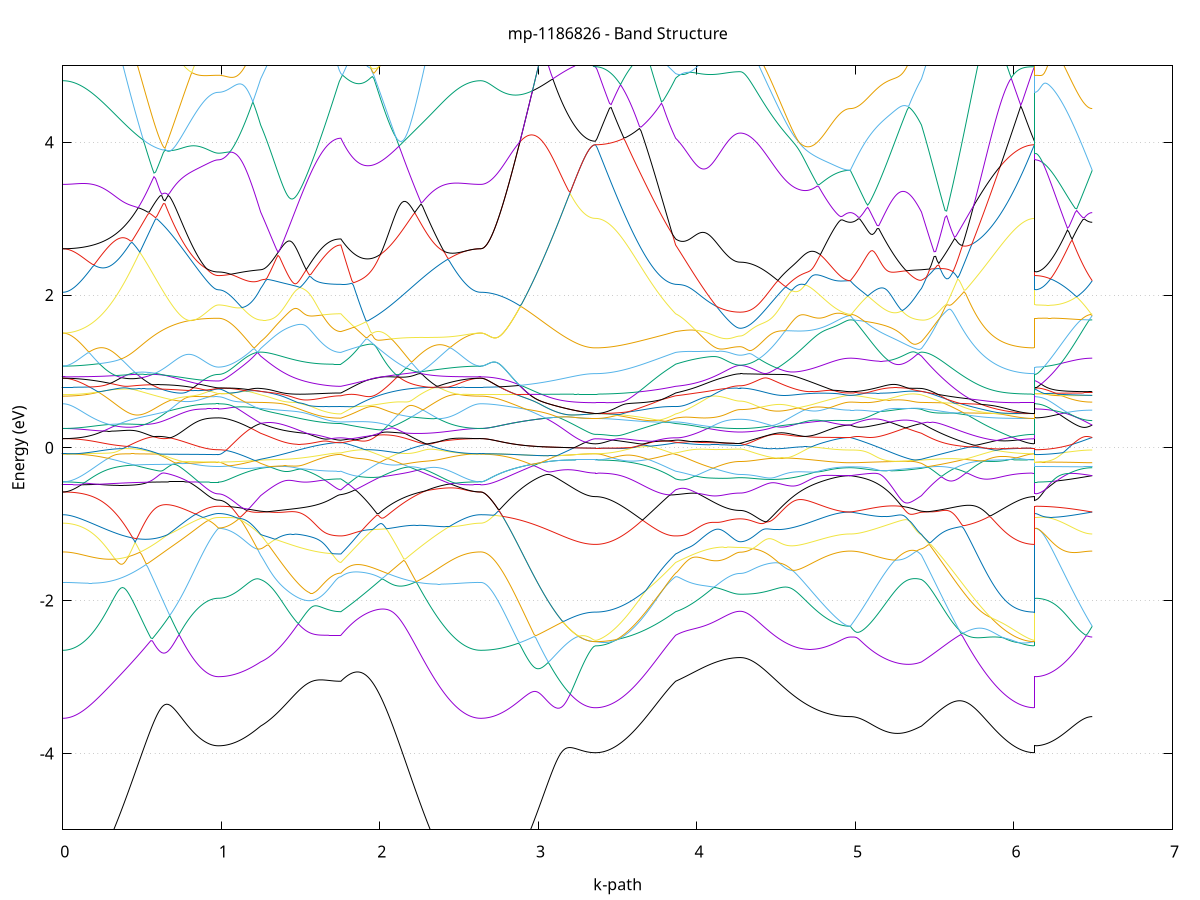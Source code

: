 set title 'mp-1186826 - Band Structure'
set xlabel 'k-path'
set ylabel 'Energy (eV)'
set grid y
set yrange [-5:5]
set terminal png size 800,600
set output 'mp-1186826_bands_gnuplot.png'
plot '-' using 1:2 with lines notitle, '-' using 1:2 with lines notitle, '-' using 1:2 with lines notitle, '-' using 1:2 with lines notitle, '-' using 1:2 with lines notitle, '-' using 1:2 with lines notitle, '-' using 1:2 with lines notitle, '-' using 1:2 with lines notitle, '-' using 1:2 with lines notitle, '-' using 1:2 with lines notitle, '-' using 1:2 with lines notitle, '-' using 1:2 with lines notitle, '-' using 1:2 with lines notitle, '-' using 1:2 with lines notitle, '-' using 1:2 with lines notitle, '-' using 1:2 with lines notitle, '-' using 1:2 with lines notitle, '-' using 1:2 with lines notitle, '-' using 1:2 with lines notitle, '-' using 1:2 with lines notitle, '-' using 1:2 with lines notitle, '-' using 1:2 with lines notitle, '-' using 1:2 with lines notitle, '-' using 1:2 with lines notitle, '-' using 1:2 with lines notitle, '-' using 1:2 with lines notitle, '-' using 1:2 with lines notitle, '-' using 1:2 with lines notitle, '-' using 1:2 with lines notitle, '-' using 1:2 with lines notitle, '-' using 1:2 with lines notitle, '-' using 1:2 with lines notitle, '-' using 1:2 with lines notitle, '-' using 1:2 with lines notitle, '-' using 1:2 with lines notitle, '-' using 1:2 with lines notitle, '-' using 1:2 with lines notitle, '-' using 1:2 with lines notitle, '-' using 1:2 with lines notitle, '-' using 1:2 with lines notitle, '-' using 1:2 with lines notitle, '-' using 1:2 with lines notitle, '-' using 1:2 with lines notitle, '-' using 1:2 with lines notitle, '-' using 1:2 with lines notitle, '-' using 1:2 with lines notitle, '-' using 1:2 with lines notitle, '-' using 1:2 with lines notitle, '-' using 1:2 with lines notitle, '-' using 1:2 with lines notitle, '-' using 1:2 with lines notitle, '-' using 1:2 with lines notitle, '-' using 1:2 with lines notitle, '-' using 1:2 with lines notitle, '-' using 1:2 with lines notitle, '-' using 1:2 with lines notitle, '-' using 1:2 with lines notitle, '-' using 1:2 with lines notitle, '-' using 1:2 with lines notitle, '-' using 1:2 with lines notitle, '-' using 1:2 with lines notitle, '-' using 1:2 with lines notitle, '-' using 1:2 with lines notitle, '-' using 1:2 with lines notitle
0.000000 -46.166168
0.009918 -46.166168
0.019836 -46.166068
0.029754 -46.165868
0.039672 -46.165568
0.049590 -46.165168
0.059508 -46.164668
0.069426 -46.164168
0.079344 -46.163568
0.089263 -46.162768
0.099181 -46.162068
0.109099 -46.161168
0.119017 -46.160168
0.128935 -46.159168
0.138853 -46.158068
0.148771 -46.156868
0.158689 -46.155568
0.168607 -46.154268
0.178525 -46.152768
0.188443 -46.151268
0.198361 -46.149668
0.208279 -46.148068
0.218197 -46.146368
0.228115 -46.144468
0.238033 -46.142668
0.247952 -46.140668
0.257870 -46.138668
0.267788 -46.136568
0.277706 -46.134468
0.287624 -46.132168
0.297542 -46.129868
0.307460 -46.127568
0.317378 -46.125168
0.327296 -46.122668
0.337214 -46.120168
0.347132 -46.117568
0.357050 -46.114868
0.366968 -46.112168
0.376886 -46.109368
0.386804 -46.106568
0.396722 -46.103668
0.406641 -46.100768
0.416559 -46.097768
0.426477 -46.094768
0.436395 -46.091668
0.446313 -46.088568
0.456231 -46.085368
0.466149 -46.082168
0.476067 -46.078968
0.485985 -46.075668
0.495903 -46.072368
0.505821 -46.068968
0.515739 -46.065568
0.525657 -46.062168
0.535575 -46.058768
0.545493 -46.055268
0.555411 -46.051768
0.565330 -46.048268
0.575248 -46.044668
0.585166 -46.041068
0.595084 -46.037468
0.605002 -46.033868
0.614920 -46.030268
0.624838 -46.026568
0.634756 -46.022968
0.644674 -46.019268
0.654592 -46.015568
0.664510 -46.011868
0.674428 -46.008168
0.684346 -46.004468
0.694264 -46.000768
0.704182 -45.997068
0.714100 -45.993368
0.724019 -45.989768
0.733937 -45.986068
0.743855 -45.982368
0.753773 -45.978668
0.763691 -45.975068
0.773609 -45.971368
0.783527 -45.967768
0.793445 -45.964168
0.803363 -45.960668
0.813281 -45.957068
0.823199 -45.953568
0.833117 -45.950168
0.843035 -45.946668
0.852953 -45.943368
0.862871 -45.940068
0.872789 -45.936768
0.882708 -45.933668
0.892626 -45.930568
0.902544 -45.927668
0.912462 -45.924868
0.922380 -45.922268
0.932298 -45.919868
0.942216 -45.917868
0.952134 -45.916068
0.962052 -45.914768
0.971970 -45.913968
0.981888 -45.913668
0.981888 -45.913668
0.991746 -45.913668
1.001604 -45.913568
1.011462 -45.913368
1.021321 -45.913168
1.031179 -45.912968
1.041037 -45.912668
1.050895 -45.912268
1.060753 -45.911868
1.070611 -45.912368
1.080469 -45.912968
1.090327 -45.913568
1.100185 -45.914268
1.110043 -45.914968
1.119901 -45.915768
1.129760 -45.916668
1.139618 -45.917568
1.149476 -45.918468
1.159334 -45.919468
1.169192 -45.920568
1.179050 -45.921668
1.188908 -45.922868
1.198766 -45.924068
1.208624 -45.925268
1.218482 -45.926568
1.228340 -45.927968
1.238199 -45.929368
1.248057 -45.930768
1.248057 -45.930768
1.257980 -45.931768
1.267903 -45.932768
1.277827 -45.933768
1.287750 -45.934768
1.297673 -45.935768
1.307597 -45.936768
1.317520 -45.937768
1.327443 -45.938668
1.337367 -45.939568
1.347290 -45.940568
1.357213 -45.941468
1.367137 -45.942368
1.377060 -45.943168
1.386983 -45.944068
1.396907 -45.944868
1.406830 -45.945768
1.416753 -45.946568
1.426677 -45.947368
1.436600 -45.948068
1.446523 -45.948868
1.456447 -45.949568
1.466370 -45.950268
1.476293 -45.950968
1.486217 -45.951668
1.496140 -45.952368
1.506063 -45.952968
1.515987 -45.953568
1.525910 -45.954168
1.535833 -45.954768
1.545757 -45.955268
1.555680 -45.955768
1.565603 -45.956268
1.575527 -45.956768
1.585450 -45.957268
1.595373 -45.957668
1.605297 -45.958068
1.615220 -45.958468
1.625143 -45.958768
1.635067 -45.959068
1.644990 -45.959368
1.654913 -45.959668
1.664837 -45.959968
1.674760 -45.960168
1.684684 -45.960368
1.694607 -45.960568
1.704530 -45.960668
1.714454 -45.960768
1.724377 -45.960868
1.734300 -45.960968
1.744224 -45.960968
1.754147 -45.960968
1.754147 -45.960968
1.764063 -45.958568
1.773979 -45.956168
1.783894 -45.953668
1.793810 -45.951168
1.803726 -45.948668
1.813642 -45.950968
1.823558 -45.954468
1.833474 -45.957968
1.843389 -45.961568
1.853305 -45.965168
1.863221 -45.968768
1.873137 -45.972468
1.883053 -45.976068
1.892969 -45.979768
1.902884 -45.983468
1.912800 -45.987268
1.922716 -45.990968
1.932632 -45.994768
1.942548 -45.998468
1.952464 -46.002268
1.962379 -46.005968
1.972295 -46.009768
1.982211 -46.013468
1.992127 -46.017268
2.002043 -46.020968
2.011959 -46.024668
2.021874 -46.028468
2.031790 -46.032168
2.041706 -46.035768
2.051622 -46.039468
2.061538 -46.043168
2.071454 -46.046768
2.081369 -46.050368
2.091285 -46.053968
2.101201 -46.057468
2.111117 -46.060968
2.121033 -46.064468
2.130949 -46.067968
2.140864 -46.071368
2.150780 -46.074768
2.160696 -46.078068
2.170612 -46.081368
2.180528 -46.084668
2.190444 -46.087868
2.200359 -46.091068
2.210275 -46.094168
2.220191 -46.097268
2.230107 -46.100268
2.240023 -46.103268
2.249939 -46.106168
2.259854 -46.108968
2.269770 -46.111768
2.279686 -46.114568
2.289602 -46.117268
2.299518 -46.119868
2.309434 -46.122468
2.319349 -46.124968
2.329265 -46.127368
2.339181 -46.129768
2.349097 -46.132068
2.359013 -46.134268
2.368929 -46.136468
2.378845 -46.138568
2.388760 -46.140568
2.398676 -46.142568
2.408592 -46.144468
2.418508 -46.146268
2.428424 -46.148068
2.438340 -46.149668
2.448255 -46.151268
2.458171 -46.152768
2.468087 -46.154168
2.478003 -46.155568
2.487919 -46.156868
2.497835 -46.158068
2.507750 -46.159168
2.517666 -46.160168
2.527582 -46.161168
2.537498 -46.162068
2.547414 -46.162768
2.557330 -46.163568
2.567245 -46.164168
2.577161 -46.164668
2.587077 -46.165168
2.596993 -46.165568
2.606909 -46.165868
2.616825 -46.166068
2.626740 -46.166168
2.636656 -46.166168
2.636656 -46.166168
2.646560 -46.166168
2.656464 -46.166068
2.666368 -46.165868
2.676271 -46.165568
2.686175 -46.165168
2.696079 -46.164668
2.705983 -46.164168
2.715887 -46.163468
2.725790 -46.162768
2.735694 -46.161968
2.745598 -46.161168
2.755502 -46.160168
2.765405 -46.159168
2.775309 -46.157968
2.785213 -46.156868
2.795117 -46.155568
2.805021 -46.154168
2.814924 -46.152768
2.824828 -46.151268
2.834732 -46.149668
2.844636 -46.147968
2.854540 -46.146268
2.864443 -46.144468
2.874347 -46.142568
2.884251 -46.140668
2.894155 -46.138668
2.904059 -46.136568
2.913962 -46.134468
2.923866 -46.132268
2.933770 -46.129968
2.943674 -46.127668
2.953578 -46.125268
2.963481 -46.122868
2.973385 -46.120368
2.983289 -46.117868
2.993193 -46.115268
3.003096 -46.112568
3.013000 -46.109968
3.022904 -46.107268
3.032808 -46.104468
3.042712 -46.101668
3.052615 -46.098868
3.062519 -46.095968
3.072423 -46.093168
3.082327 -46.090268
3.092231 -46.087368
3.102134 -46.084368
3.112038 -46.081468
3.121942 -46.078568
3.131846 -46.075568
3.141750 -46.072668
3.151653 -46.069768
3.161557 -46.066968
3.171461 -46.064068
3.181365 -46.061268
3.191268 -46.058568
3.201172 -46.055868
3.211076 -46.053168
3.220980 -46.050668
3.230884 -46.048168
3.240787 -46.045868
3.250691 -46.043668
3.260595 -46.041568
3.270499 -46.039568
3.280403 -46.037768
3.290306 -46.036068
3.300210 -46.034668
3.310114 -46.033368
3.320018 -46.032368
3.329922 -46.031568
3.339825 -46.030968
3.349729 -46.030568
3.359633 -46.030468
3.359633 -46.030468
3.369556 -46.030468
3.379480 -46.030368
3.389403 -46.030168
3.399326 -46.029968
3.409250 -46.029668
3.419173 -46.029368
3.429096 -46.028968
3.439020 -46.028568
3.448943 -46.028068
3.458866 -46.027468
3.468790 -46.026868
3.478713 -46.026168
3.488636 -46.025468
3.498560 -46.024668
3.508483 -46.023768
3.518406 -46.022868
3.528330 -46.021968
3.538253 -46.020868
3.548176 -46.019868
3.558100 -46.018668
3.568023 -46.017568
3.577946 -46.016268
3.587870 -46.014968
3.597793 -46.013668
3.607716 -46.012268
3.617640 -46.010868
3.627563 -46.009368
3.637486 -46.007768
3.647410 -46.006268
3.657333 -46.004568
3.667256 -46.002868
3.677180 -46.001168
3.687103 -45.999368
3.697026 -45.997568
3.706950 -45.995768
3.716873 -45.993868
3.726796 -45.991868
3.736720 -45.989868
3.746643 -45.987868
3.756566 -45.985868
3.766490 -45.983768
3.776413 -45.981568
3.786336 -45.979468
3.796260 -45.977268
3.806183 -45.974968
3.816106 -45.972768
3.826030 -45.970468
3.835953 -45.968168
3.845877 -45.965768
3.855800 -45.963368
3.865723 -45.960968
3.865723 -45.960968
3.875663 -45.960068
3.885604 -45.959468
3.895544 -45.959268
3.905484 -45.959468
3.915424 -45.960068
3.925365 -45.960968
3.935305 -45.962068
3.945245 -45.963468
3.955185 -45.964868
3.965126 -45.966468
3.975066 -45.968068
3.985006 -45.969768
3.994946 -45.971368
4.004886 -45.973068
4.014827 -45.974668
4.024767 -45.976268
4.034707 -45.977868
4.044647 -45.979368
4.054588 -45.980868
4.064528 -45.982268
4.074468 -45.983668
4.084408 -45.984968
4.094349 -45.986268
4.104289 -45.987468
4.114229 -45.988668
4.124169 -45.989768
4.134109 -45.990768
4.144050 -45.991768
4.153990 -45.992668
4.163930 -45.993468
4.173870 -45.994168
4.183811 -45.994868
4.193751 -45.995468
4.203691 -45.996068
4.213631 -45.996468
4.223572 -45.996868
4.233512 -45.997268
4.243452 -45.997468
4.253392 -45.997668
4.263333 -45.997768
4.273273 -45.997868
4.273273 -45.997868
4.283191 -45.997768
4.293110 -45.997768
4.303028 -45.997568
4.312947 -45.997368
4.322866 -45.997168
4.332784 -45.996868
4.342703 -45.996568
4.352621 -45.996168
4.362540 -45.995768
4.372458 -45.995268
4.382377 -45.994668
4.392296 -45.994068
4.402214 -45.993468
4.412133 -45.992768
4.422051 -45.992068
4.431970 -45.991268
4.441888 -45.990468
4.451807 -45.989568
4.461726 -45.988568
4.471644 -45.987668
4.481563 -45.986568
4.491481 -45.985568
4.501400 -45.984468
4.511318 -45.983268
4.521237 -45.982068
4.531156 -45.980868
4.541074 -45.979568
4.550993 -45.978268
4.560911 -45.976868
4.570830 -45.975468
4.580748 -45.974068
4.590667 -45.972568
4.600586 -45.971068
4.610504 -45.969468
4.620423 -45.967868
4.630341 -45.966268
4.640260 -45.964668
4.650178 -45.962968
4.660097 -45.961268
4.670015 -45.959468
4.679934 -45.957768
4.689853 -45.955968
4.699771 -45.954168
4.709690 -45.952268
4.719608 -45.950468
4.729527 -45.948568
4.739445 -45.946668
4.749364 -45.944768
4.759283 -45.942868
4.769201 -45.940968
4.779120 -45.939068
4.789038 -45.937068
4.798957 -45.935168
4.808875 -45.933268
4.818794 -45.931368
4.828713 -45.929468
4.838631 -45.927568
4.848550 -45.925768
4.858468 -45.923968
4.868387 -45.922268
4.878305 -45.920568
4.888224 -45.918968
4.898143 -45.917468
4.908061 -45.916068
4.917980 -45.914868
4.927898 -45.913868
4.937817 -45.912968
4.947735 -45.912368
4.957654 -45.911968
4.967573 -45.911768
4.967573 -45.911768
4.977548 -45.911868
4.987524 -45.911868
4.997500 -45.912068
5.007476 -45.912368
5.017451 -45.912668
5.027427 -45.913068
5.037403 -45.913568
5.047379 -45.914068
5.057354 -45.914568
5.067330 -45.915068
5.077306 -45.915668
5.087282 -45.916168
5.097257 -45.916768
5.107233 -45.917268
5.117209 -45.917868
5.127185 -45.918368
5.137160 -45.918968
5.147136 -45.919468
5.157112 -45.919968
5.167088 -45.920368
5.177063 -45.920868
5.187039 -45.921268
5.197015 -45.921668
5.206991 -45.922068
5.216967 -45.922468
5.226942 -45.922768
5.236918 -45.923068
5.246894 -45.923368
5.256870 -45.923768
5.266845 -45.923968
5.276821 -45.924268
5.286797 -45.924568
5.296773 -45.924868
5.306748 -45.925168
5.316724 -45.925468
5.326700 -45.925768
5.336676 -45.926168
5.346651 -45.926568
5.356627 -45.926968
5.366603 -45.927468
5.376579 -45.927968
5.386554 -45.928568
5.396530 -45.929168
5.406506 -45.929968
5.416482 -45.930768
5.416482 -45.930768
5.426422 -45.932268
5.436363 -45.933768
5.446303 -45.935268
5.456244 -45.936868
5.466185 -45.938468
5.476125 -45.940168
5.486066 -45.941868
5.496006 -45.943568
5.505947 -45.945268
5.515887 -45.947068
5.525828 -45.948868
5.535768 -45.950668
5.545709 -45.952468
5.555649 -45.954368
5.565590 -45.956168
5.575531 -45.958068
5.585471 -45.959968
5.595412 -45.961868
5.605352 -45.963768
5.615293 -45.965668
5.625233 -45.967568
5.635174 -45.969468
5.645114 -45.971468
5.655055 -45.973368
5.664996 -45.975268
5.674936 -45.977168
5.684877 -45.979068
5.694817 -45.980968
5.704758 -45.982868
5.714698 -45.984668
5.724639 -45.986568
5.734579 -45.988368
5.744520 -45.990168
5.754460 -45.991968
5.764401 -45.993768
5.774342 -45.995468
5.784282 -45.997168
5.794223 -45.998868
5.804163 -46.000568
5.814104 -46.002168
5.824044 -46.003768
5.833985 -46.005368
5.843925 -46.006868
5.853866 -46.008368
5.863807 -46.009868
5.873747 -46.011268
5.883688 -46.012668
5.893628 -46.013968
5.903569 -46.015268
5.913509 -46.016468
5.923450 -46.017668
5.933390 -46.018868
5.943331 -46.019968
5.953272 -46.020968
5.963212 -46.021968
5.973153 -46.022968
5.983093 -46.023868
5.993034 -46.024668
6.002974 -46.025468
6.012915 -46.026168
6.022855 -46.026868
6.032796 -46.027468
6.042737 -46.028068
6.052677 -46.028568
6.062618 -46.028968
6.072558 -46.029368
6.082499 -46.029668
6.092439 -46.029968
6.102380 -46.030168
6.112320 -46.030368
6.122261 -46.030468
6.132201 -46.030468
6.132201 -45.913668
6.141971 -45.913668
6.151741 -45.913668
6.161511 -45.913668
6.171281 -45.913668
6.181051 -45.913568
6.190821 -45.913568
6.200591 -45.913568
6.210361 -45.913568
6.220131 -45.913568
6.229901 -45.913468
6.239671 -45.913468
6.249441 -45.913468
6.259211 -45.913368
6.268981 -45.913368
6.278751 -45.913268
6.288521 -45.913268
6.298291 -45.913168
6.308061 -45.913168
6.317831 -45.913068
6.327601 -45.913068
6.337371 -45.912968
6.347140 -45.912868
6.356910 -45.912868
6.366680 -45.912768
6.376450 -45.912668
6.386220 -45.912668
6.395990 -45.912568
6.405760 -45.912468
6.415530 -45.912368
6.425300 -45.912368
6.435070 -45.912268
6.444840 -45.912168
6.454610 -45.912068
6.464380 -45.912068
6.474150 -45.911968
6.483920 -45.911868
6.493690 -45.911768
e
0.000000 -45.795168
0.009918 -45.795268
0.019836 -45.795268
0.029754 -45.795468
0.039672 -45.795668
0.049590 -45.795968
0.059508 -45.796268
0.069426 -45.796668
0.079344 -45.797068
0.089263 -45.797568
0.099181 -45.798068
0.109099 -45.798668
0.119017 -45.799368
0.128935 -45.800068
0.138853 -45.800868
0.148771 -45.801668
0.158689 -45.802568
0.168607 -45.803468
0.178525 -45.804468
0.188443 -45.805468
0.198361 -45.806568
0.208279 -45.807668
0.218197 -45.808768
0.228115 -45.809968
0.238033 -45.811268
0.247952 -45.812568
0.257870 -45.813868
0.267788 -45.815268
0.277706 -45.816668
0.287624 -45.818068
0.297542 -45.819568
0.307460 -45.821068
0.317378 -45.822668
0.327296 -45.824168
0.337214 -45.825768
0.347132 -45.827468
0.357050 -45.829068
0.366968 -45.830768
0.376886 -45.832468
0.386804 -45.834168
0.396722 -45.835968
0.406641 -45.837668
0.416559 -45.839468
0.426477 -45.841268
0.436395 -45.843068
0.446313 -45.844868
0.456231 -45.846668
0.466149 -45.848468
0.476067 -45.850268
0.485985 -45.852068
0.495903 -45.853868
0.505821 -45.855768
0.515739 -45.857568
0.525657 -45.859368
0.535575 -45.861168
0.545493 -45.862968
0.555411 -45.864768
0.565330 -45.866468
0.575248 -45.868268
0.585166 -45.869968
0.595084 -45.871668
0.605002 -45.873368
0.614920 -45.875068
0.624838 -45.876768
0.634756 -45.878368
0.644674 -45.879968
0.654592 -45.881568
0.664510 -45.883068
0.674428 -45.884668
0.684346 -45.886168
0.694264 -45.887568
0.704182 -45.888968
0.714100 -45.890368
0.724019 -45.891668
0.733937 -45.892968
0.743855 -45.894268
0.753773 -45.895468
0.763691 -45.896668
0.773609 -45.897768
0.783527 -45.898868
0.793445 -45.899968
0.803363 -45.900968
0.813281 -45.901868
0.823199 -45.902768
0.833117 -45.903668
0.843035 -45.904468
0.852953 -45.905168
0.862871 -45.905868
0.872789 -45.906468
0.882708 -45.907068
0.892626 -45.907568
0.902544 -45.908068
0.912462 -45.908468
0.922380 -45.908868
0.932298 -45.909168
0.942216 -45.909468
0.952134 -45.909668
0.962052 -45.909768
0.971970 -45.909868
0.981888 -45.909968
0.981888 -45.909868
0.991746 -45.909968
1.001604 -45.910068
1.011462 -45.910168
1.021321 -45.910368
1.031179 -45.910668
1.041037 -45.910968
1.050895 -45.911368
1.060753 -45.911868
1.070611 -45.911368
1.080469 -45.910868
1.090327 -45.910268
1.100185 -45.909568
1.110043 -45.908868
1.119901 -45.908168
1.129760 -45.907368
1.139618 -45.906568
1.149476 -45.905668
1.159334 -45.904668
1.169192 -45.903668
1.179050 -45.902668
1.188908 -45.901568
1.198766 -45.900368
1.208624 -45.899268
1.218482 -45.897968
1.228340 -45.896768
1.238199 -45.895468
1.248057 -45.894068
1.248057 -45.894068
1.257980 -45.893368
1.267903 -45.892968
1.277827 -45.893068
1.287750 -45.893468
1.297673 -45.894168
1.307597 -45.895068
1.317520 -45.896068
1.327443 -45.897168
1.337367 -45.898368
1.347290 -45.899568
1.357213 -45.900868
1.367137 -45.902068
1.377060 -45.903368
1.386983 -45.904568
1.396907 -45.905868
1.406830 -45.907068
1.416753 -45.908268
1.426677 -45.909468
1.436600 -45.910668
1.446523 -45.911868
1.456447 -45.912968
1.466370 -45.914068
1.476293 -45.915168
1.486217 -45.916168
1.496140 -45.917168
1.506063 -45.918168
1.515987 -45.919168
1.525910 -45.920068
1.535833 -45.920968
1.545757 -45.921768
1.555680 -45.922668
1.565603 -45.923368
1.575527 -45.924168
1.585450 -45.924868
1.595373 -45.925568
1.605297 -45.926168
1.615220 -45.926768
1.625143 -45.927268
1.635067 -45.927868
1.644990 -45.928268
1.654913 -45.928768
1.664837 -45.929168
1.674760 -45.929468
1.684684 -45.929768
1.694607 -45.930068
1.704530 -45.930268
1.714454 -45.930468
1.724377 -45.930668
1.734300 -45.930768
1.744224 -45.930768
1.754147 -45.930768
1.754147 -45.930768
1.764063 -45.934068
1.773979 -45.937368
1.783894 -45.940668
1.793810 -45.944068
1.803726 -45.947468
1.813642 -45.946168
1.823558 -45.943568
1.833474 -45.941068
1.843389 -45.938468
1.853305 -45.935868
1.863221 -45.933268
1.873137 -45.930668
1.883053 -45.928068
1.892969 -45.925468
1.902884 -45.922768
1.912800 -45.920168
1.922716 -45.917568
1.932632 -45.914868
1.942548 -45.912268
1.952464 -45.909568
1.962379 -45.906968
1.972295 -45.904368
1.982211 -45.901668
1.992127 -45.899068
2.002043 -45.896468
2.011959 -45.893868
2.021874 -45.891268
2.031790 -45.888668
2.041706 -45.886068
2.051622 -45.883568
2.061538 -45.880968
2.071454 -45.878468
2.081369 -45.875968
2.091285 -45.873468
2.101201 -45.870968
2.111117 -45.868568
2.121033 -45.866068
2.130949 -45.863668
2.140864 -45.861268
2.150780 -45.858968
2.160696 -45.856668
2.170612 -45.854368
2.180528 -45.852068
2.190444 -45.849868
2.200359 -45.847668
2.210275 -45.845468
2.220191 -45.843268
2.230107 -45.841168
2.240023 -45.839168
2.249939 -45.837068
2.259854 -45.835068
2.269770 -45.833168
2.279686 -45.831268
2.289602 -45.829368
2.299518 -45.827568
2.309434 -45.825768
2.319349 -45.823968
2.329265 -45.822268
2.339181 -45.820668
2.349097 -45.819068
2.359013 -45.817468
2.368929 -45.815968
2.378845 -45.814468
2.388760 -45.813068
2.398676 -45.811668
2.408592 -45.810368
2.418508 -45.809068
2.428424 -45.807868
2.438340 -45.806768
2.448255 -45.805668
2.458171 -45.804568
2.468087 -45.803568
2.478003 -45.802568
2.487919 -45.801768
2.497835 -45.800868
2.507750 -45.800168
2.517666 -45.799368
2.527582 -45.798768
2.537498 -45.798168
2.547414 -45.797568
2.557330 -45.797068
2.567245 -45.796668
2.577161 -45.796268
2.587077 -45.795968
2.596993 -45.795668
2.606909 -45.795468
2.616825 -45.795268
2.626740 -45.795268
2.636656 -45.795168
2.636656 -45.795168
2.646560 -45.795168
2.656464 -45.795168
2.666368 -45.795168
2.676271 -45.795168
2.686175 -45.795268
2.696079 -45.795268
2.705983 -45.795268
2.715887 -45.795268
2.725790 -45.795268
2.735694 -45.795268
2.745598 -45.795368
2.755502 -45.795368
2.765405 -45.795368
2.775309 -45.795368
2.785213 -45.795468
2.795117 -45.795468
2.805021 -45.795468
2.814924 -45.795468
2.824828 -45.795568
2.834732 -45.795568
2.844636 -45.795668
2.854540 -45.795668
2.864443 -45.795668
2.874347 -45.795768
2.884251 -45.795768
2.894155 -45.795868
2.904059 -45.795868
2.913962 -45.795968
2.923866 -45.795968
2.933770 -45.795968
2.943674 -45.795968
2.953578 -45.796068
2.963481 -45.796168
2.973385 -45.796168
2.983289 -45.796268
2.993193 -45.796268
3.003096 -45.796268
3.013000 -45.796368
3.022904 -45.796468
3.032808 -45.797068
3.042712 -45.799968
3.052615 -45.802968
3.062519 -45.805968
3.072423 -45.808968
3.082327 -45.812068
3.092231 -45.815168
3.102134 -45.818168
3.112038 -45.821268
3.121942 -45.824368
3.131846 -45.827368
3.141750 -45.830468
3.151653 -45.833468
3.161557 -45.836468
3.171461 -45.839468
3.181365 -45.842368
3.191268 -45.845268
3.201172 -45.848068
3.211076 -45.850768
3.220980 -45.853368
3.230884 -45.855968
3.240787 -45.858368
3.250691 -45.860668
3.260595 -45.862868
3.270499 -45.864868
3.280403 -45.866768
3.290306 -45.868468
3.300210 -45.869968
3.310114 -45.871268
3.320018 -45.872368
3.329922 -45.873168
3.339825 -45.873768
3.349729 -45.874168
3.359633 -45.874268
3.359633 -45.874268
3.369556 -45.874268
3.379480 -45.874268
3.389403 -45.874268
3.399326 -45.874268
3.409250 -45.874268
3.419173 -45.874268
3.429096 -45.874268
3.439020 -45.874268
3.448943 -45.874268
3.458866 -45.874368
3.468790 -45.874368
3.478713 -45.874368
3.488636 -45.874468
3.498560 -45.874568
3.508483 -45.874668
3.518406 -45.874768
3.528330 -45.874968
3.538253 -45.875168
3.548176 -45.875468
3.558100 -45.875768
3.568023 -45.876068
3.577946 -45.876468
3.587870 -45.876968
3.597793 -45.877468
3.607716 -45.878168
3.617640 -45.878868
3.627563 -45.879668
3.637486 -45.880568
3.647410 -45.881568
3.657333 -45.882668
3.667256 -45.883868
3.677180 -45.885268
3.687103 -45.886668
3.697026 -45.888268
3.706950 -45.889968
3.716873 -45.891768
3.726796 -45.893668
3.736720 -45.895668
3.746643 -45.897868
3.756566 -45.900068
3.766490 -45.902468
3.776413 -45.904868
3.786336 -45.907468
3.796260 -45.910068
3.806183 -45.912868
3.816106 -45.915668
3.826030 -45.918568
3.835953 -45.921468
3.845877 -45.924568
3.855800 -45.927668
3.865723 -45.930768
3.865723 -45.930768
3.875663 -45.932168
3.885604 -45.933168
3.895544 -45.933768
3.905484 -45.934068
3.915424 -45.933968
3.925365 -45.933568
3.935305 -45.932968
3.945245 -45.932168
3.955185 -45.931268
3.965126 -45.930368
3.975066 -45.929368
3.985006 -45.928268
3.994946 -45.927268
4.004886 -45.926268
4.014827 -45.925368
4.024767 -45.924368
4.034707 -45.923468
4.044647 -45.922568
4.054588 -45.921768
4.064528 -45.920968
4.074468 -45.920168
4.084408 -45.919468
4.094349 -45.918868
4.104289 -45.918168
4.114229 -45.917568
4.124169 -45.917068
4.134109 -45.916568
4.144050 -45.916068
4.153990 -45.915668
4.163930 -45.915268
4.173870 -45.914968
4.183811 -45.914568
4.193751 -45.914368
4.203691 -45.914068
4.213631 -45.913868
4.223572 -45.913668
4.233512 -45.913568
4.243452 -45.913468
4.253392 -45.913368
4.263333 -45.913268
4.273273 -45.913268
4.273273 -45.913268
4.283191 -45.913268
4.293110 -45.913268
4.303028 -45.913268
4.312947 -45.913268
4.322866 -45.913268
4.332784 -45.913268
4.342703 -45.913268
4.352621 -45.913268
4.362540 -45.913268
4.372458 -45.913168
4.382377 -45.913168
4.392296 -45.913168
4.402214 -45.913168
4.412133 -45.913168
4.422051 -45.913168
4.431970 -45.913068
4.441888 -45.913068
4.451807 -45.913068
4.461726 -45.913068
4.471644 -45.912968
4.481563 -45.912968
4.491481 -45.912968
4.501400 -45.912968
4.511318 -45.912868
4.521237 -45.912868
4.531156 -45.912868
4.541074 -45.912768
4.550993 -45.912768
4.560911 -45.912768
4.570830 -45.912668
4.580748 -45.912668
4.590667 -45.912668
4.600586 -45.912568
4.610504 -45.912568
4.620423 -45.912568
4.630341 -45.912468
4.640260 -45.912468
4.650178 -45.912468
4.660097 -45.912368
4.670015 -45.912368
4.679934 -45.912368
4.689853 -45.912268
4.699771 -45.912268
4.709690 -45.912268
4.719608 -45.912168
4.729527 -45.912168
4.739445 -45.912168
4.749364 -45.912168
4.759283 -45.912068
4.769201 -45.912068
4.779120 -45.912068
4.789038 -45.912068
4.798957 -45.911968
4.808875 -45.911968
4.818794 -45.911968
4.828713 -45.911968
4.838631 -45.911868
4.848550 -45.911868
4.858468 -45.911868
4.868387 -45.911868
4.878305 -45.911868
4.888224 -45.911868
4.898143 -45.911868
4.908061 -45.911768
4.917980 -45.911768
4.927898 -45.911768
4.937817 -45.911768
4.947735 -45.911768
4.957654 -45.911768
4.967573 -45.911768
4.967573 -45.911768
4.977548 -45.911768
4.987524 -45.911868
4.997500 -45.911868
5.007476 -45.911868
5.017451 -45.911868
5.027427 -45.911768
5.037403 -45.911768
5.047379 -45.911668
5.057354 -45.911568
5.067330 -45.911368
5.077306 -45.911268
5.087282 -45.911068
5.097257 -45.910868
5.107233 -45.910668
5.117209 -45.910468
5.127185 -45.910168
5.137160 -45.909868
5.147136 -45.909568
5.157112 -45.909268
5.167088 -45.908968
5.177063 -45.908568
5.187039 -45.908168
5.197015 -45.907768
5.206991 -45.907368
5.216967 -45.906968
5.226942 -45.906468
5.236918 -45.905968
5.246894 -45.905468
5.256870 -45.904968
5.266845 -45.904468
5.276821 -45.903868
5.286797 -45.903268
5.296773 -45.902668
5.306748 -45.902068
5.316724 -45.901468
5.326700 -45.900768
5.336676 -45.900068
5.346651 -45.899368
5.356627 -45.898668
5.366603 -45.897968
5.376579 -45.897268
5.386554 -45.896468
5.396530 -45.895668
5.406506 -45.894868
5.416482 -45.894068
5.416482 -45.894068
5.426422 -45.892668
5.436363 -45.891268
5.446303 -45.889768
5.456244 -45.888268
5.466185 -45.886768
5.476125 -45.885168
5.486066 -45.883568
5.496006 -45.881968
5.505947 -45.880268
5.515887 -45.878568
5.525828 -45.876868
5.535768 -45.875168
5.545709 -45.873468
5.555649 -45.872768
5.565590 -45.872768
5.575531 -45.872868
5.585471 -45.872868
5.595412 -45.872968
5.605352 -45.872968
5.615293 -45.873068
5.625233 -45.873068
5.635174 -45.873168
5.645114 -45.873168
5.655055 -45.873168
5.664996 -45.873268
5.674936 -45.873268
5.684877 -45.873368
5.694817 -45.873368
5.704758 -45.873468
5.714698 -45.873468
5.724639 -45.873468
5.734579 -45.873568
5.744520 -45.873568
5.754460 -45.873568
5.764401 -45.873668
5.774342 -45.873668
5.784282 -45.873768
5.794223 -45.873768
5.804163 -45.873768
5.814104 -45.873768
5.824044 -45.873868
5.833985 -45.873868
5.843925 -45.873868
5.853866 -45.873968
5.863807 -45.873968
5.873747 -45.873968
5.883688 -45.873968
5.893628 -45.874068
5.903569 -45.874068
5.913509 -45.874068
5.923450 -45.874068
5.933390 -45.874068
5.943331 -45.874168
5.953272 -45.874168
5.963212 -45.874168
5.973153 -45.874168
5.983093 -45.874168
5.993034 -45.874168
6.002974 -45.874168
6.012915 -45.874168
6.022855 -45.874268
6.032796 -45.874268
6.042737 -45.874268
6.052677 -45.874268
6.062618 -45.874268
6.072558 -45.874268
6.082499 -45.874268
6.092439 -45.874268
6.102380 -45.874268
6.112320 -45.874268
6.122261 -45.874268
6.132201 -45.874268
6.132201 -45.909868
6.141971 -45.909968
6.151741 -45.909868
6.161511 -45.909968
6.171281 -45.909968
6.181051 -45.909968
6.190821 -45.909968
6.200591 -45.909968
6.210361 -45.909968
6.220131 -45.910068
6.229901 -45.910068
6.239671 -45.910068
6.249441 -45.910168
6.259211 -45.910168
6.268981 -45.910268
6.278751 -45.910268
6.288521 -45.910368
6.298291 -45.910368
6.308061 -45.910468
6.317831 -45.910468
6.327601 -45.910568
6.337371 -45.910568
6.347140 -45.910668
6.356910 -45.910768
6.366680 -45.910768
6.376450 -45.910868
6.386220 -45.910968
6.395990 -45.911068
6.405760 -45.911068
6.415530 -45.911168
6.425300 -45.911268
6.435070 -45.911268
6.444840 -45.911368
6.454610 -45.911468
6.464380 -45.911568
6.474150 -45.911668
6.483920 -45.911668
6.493690 -45.911768
e
0.000000 -45.730868
0.009918 -45.730968
0.019836 -45.730968
0.029754 -45.731068
0.039672 -45.731168
0.049590 -45.731268
0.059508 -45.731468
0.069426 -45.731568
0.079344 -45.731768
0.089263 -45.732068
0.099181 -45.732368
0.109099 -45.732668
0.119017 -45.732968
0.128935 -45.733368
0.138853 -45.733768
0.148771 -45.734168
0.158689 -45.734668
0.168607 -45.735068
0.178525 -45.735568
0.188443 -45.736168
0.198361 -45.736768
0.208279 -45.737268
0.218197 -45.737968
0.228115 -45.738568
0.238033 -45.739268
0.247952 -45.740068
0.257870 -45.740768
0.267788 -45.741568
0.277706 -45.742368
0.287624 -45.743168
0.297542 -45.744068
0.307460 -45.744968
0.317378 -45.745968
0.327296 -45.746968
0.337214 -45.747868
0.347132 -45.748968
0.357050 -45.750068
0.366968 -45.751168
0.376886 -45.752268
0.386804 -45.753468
0.396722 -45.754668
0.406641 -45.755868
0.416559 -45.757168
0.426477 -45.758468
0.436395 -45.759768
0.446313 -45.761168
0.456231 -45.762568
0.466149 -45.763968
0.476067 -45.765468
0.485985 -45.766968
0.495903 -45.768568
0.505821 -45.770068
0.515739 -45.771668
0.525657 -45.773368
0.535575 -45.775068
0.545493 -45.776768
0.555411 -45.778468
0.565330 -45.780268
0.575248 -45.782168
0.585166 -45.783968
0.595084 -45.785868
0.605002 -45.787768
0.614920 -45.789768
0.624838 -45.791768
0.634756 -45.793768
0.644674 -45.795868
0.654592 -45.797968
0.664510 -45.800168
0.674428 -45.802368
0.684346 -45.804568
0.694264 -45.806768
0.704182 -45.809068
0.714100 -45.811368
0.724019 -45.813768
0.733937 -45.816068
0.743855 -45.818568
0.753773 -45.820968
0.763691 -45.823468
0.773609 -45.825968
0.783527 -45.828468
0.793445 -45.830968
0.803363 -45.833568
0.813281 -45.836168
0.823199 -45.838768
0.833117 -45.841368
0.843035 -45.843968
0.852953 -45.846568
0.862871 -45.849168
0.872789 -45.851768
0.882708 -45.854368
0.892626 -45.856868
0.902544 -45.859268
0.912462 -45.861668
0.922380 -45.863868
0.932298 -45.865868
0.942216 -45.867768
0.952134 -45.869268
0.962052 -45.870468
0.971970 -45.871168
0.981888 -45.871468
0.981888 -45.871468
0.991746 -45.871468
1.001604 -45.871468
1.011462 -45.871468
1.021321 -45.871468
1.031179 -45.871468
1.041037 -45.871468
1.050895 -45.871468
1.060753 -45.871468
1.070611 -45.871568
1.080469 -45.871568
1.090327 -45.871568
1.100185 -45.871568
1.110043 -45.871568
1.119901 -45.871668
1.129760 -45.871668
1.139618 -45.871668
1.149476 -45.871768
1.159334 -45.871768
1.169192 -45.871768
1.179050 -45.871768
1.188908 -45.871868
1.198766 -45.871868
1.208624 -45.871968
1.218482 -45.871968
1.228340 -45.871968
1.238199 -45.872068
1.248057 -45.872068
1.248057 -45.872068
1.257980 -45.871868
1.267903 -45.871268
1.277827 -45.870268
1.287750 -45.868968
1.297673 -45.867368
1.307597 -45.865668
1.317520 -45.863768
1.327443 -45.861768
1.337367 -45.859768
1.347290 -45.857768
1.357213 -45.855668
1.367137 -45.853668
1.377060 -45.851568
1.386983 -45.849568
1.396907 -45.847568
1.406830 -45.845668
1.416753 -45.843668
1.426677 -45.841768
1.436600 -45.839968
1.446523 -45.838068
1.456447 -45.836368
1.466370 -45.834568
1.476293 -45.832868
1.486217 -45.831268
1.496140 -45.829668
1.506063 -45.828068
1.515987 -45.826668
1.525910 -45.825168
1.535833 -45.823768
1.545757 -45.822468
1.555680 -45.821168
1.565603 -45.819968
1.575527 -45.818868
1.585450 -45.817768
1.595373 -45.816668
1.605297 -45.815768
1.615220 -45.814768
1.625143 -45.813968
1.635067 -45.813168
1.644990 -45.812368
1.654913 -45.811768
1.664837 -45.811168
1.674760 -45.810568
1.684684 -45.810068
1.694607 -45.809668
1.704530 -45.809368
1.714454 -45.809068
1.724377 -45.808768
1.734300 -45.808668
1.744224 -45.808568
1.754147 -45.808568
1.754147 -45.808568
1.764063 -45.807668
1.773979 -45.806768
1.783894 -45.805768
1.793810 -45.804768
1.803726 -45.803768
1.813642 -45.802768
1.823558 -45.801668
1.833474 -45.800668
1.843389 -45.799568
1.853305 -45.798368
1.863221 -45.797268
1.873137 -45.796168
1.883053 -45.794968
1.892969 -45.793768
1.902884 -45.792568
1.912800 -45.791368
1.922716 -45.790168
1.932632 -45.788968
1.942548 -45.787768
1.952464 -45.786468
1.962379 -45.785268
1.972295 -45.784068
1.982211 -45.782768
1.992127 -45.781568
2.002043 -45.780268
2.011959 -45.779068
2.021874 -45.777868
2.031790 -45.776568
2.041706 -45.775368
2.051622 -45.774068
2.061538 -45.772868
2.071454 -45.771668
2.081369 -45.770468
2.091285 -45.769268
2.101201 -45.768068
2.111117 -45.766868
2.121033 -45.765668
2.130949 -45.764468
2.140864 -45.763368
2.150780 -45.762168
2.160696 -45.761068
2.170612 -45.759968
2.180528 -45.758868
2.190444 -45.757768
2.200359 -45.756668
2.210275 -45.755568
2.220191 -45.754568
2.230107 -45.753468
2.240023 -45.752468
2.249939 -45.751468
2.259854 -45.750468
2.269770 -45.749568
2.279686 -45.748568
2.289602 -45.747668
2.299518 -45.746768
2.309434 -45.745968
2.319349 -45.745068
2.329265 -45.744268
2.339181 -45.743468
2.349097 -45.742668
2.359013 -45.741868
2.368929 -45.741068
2.378845 -45.740368
2.388760 -45.739668
2.398676 -45.738968
2.408592 -45.738368
2.418508 -45.737768
2.428424 -45.737168
2.438340 -45.736568
2.448255 -45.736068
2.458171 -45.735568
2.468087 -45.735068
2.478003 -45.734568
2.487919 -45.734168
2.497835 -45.733668
2.507750 -45.733368
2.517666 -45.732968
2.527582 -45.732668
2.537498 -45.732368
2.547414 -45.732068
2.557330 -45.731868
2.567245 -45.731568
2.577161 -45.731468
2.587077 -45.731268
2.596993 -45.731168
2.606909 -45.731068
2.616825 -45.730968
2.626740 -45.730968
2.636656 -45.730868
2.636656 -45.730868
2.646560 -45.730968
2.656464 -45.731068
2.666368 -45.731368
2.676271 -45.731668
2.686175 -45.732068
2.696079 -45.732568
2.705983 -45.733168
2.715887 -45.733768
2.725790 -45.734568
2.735694 -45.735468
2.745598 -45.736368
2.755502 -45.737468
2.765405 -45.738568
2.775309 -45.739768
2.785213 -45.741068
2.795117 -45.742468
2.805021 -45.743868
2.814924 -45.745368
2.824828 -45.747068
2.834732 -45.748768
2.844636 -45.750568
2.854540 -45.752368
2.864443 -45.754368
2.874347 -45.756368
2.884251 -45.758468
2.894155 -45.760568
2.904059 -45.762768
2.913962 -45.765068
2.923866 -45.767468
2.933770 -45.769868
2.943674 -45.772368
2.953578 -45.774868
2.963481 -45.777468
2.973385 -45.780168
2.983289 -45.782868
2.993193 -45.785568
3.003096 -45.788368
3.013000 -45.791268
3.022904 -45.794068
3.032808 -45.796468
3.042712 -45.796568
3.052615 -45.796568
3.062519 -45.796668
3.072423 -45.796668
3.082327 -45.796768
3.092231 -45.796768
3.102134 -45.796768
3.112038 -45.796868
3.121942 -45.796868
3.131846 -45.796968
3.141750 -45.796968
3.151653 -45.796968
3.161557 -45.797068
3.171461 -45.797068
3.181365 -45.797168
3.191268 -45.797168
3.201172 -45.797168
3.211076 -45.797168
3.220980 -45.797268
3.230884 -45.797268
3.240787 -45.797268
3.250691 -45.797268
3.260595 -45.797368
3.270499 -45.797368
3.280403 -45.797368
3.290306 -45.797368
3.300210 -45.797368
3.310114 -45.797368
3.320018 -45.797468
3.329922 -45.797468
3.339825 -45.797368
3.349729 -45.797468
3.359633 -45.797468
3.359633 -45.797468
3.369556 -45.797468
3.379480 -45.797568
3.389403 -45.797668
3.399326 -45.797968
3.409250 -45.798168
3.419173 -45.798468
3.429096 -45.798868
3.439020 -45.799268
3.448943 -45.799768
3.458866 -45.800268
3.468790 -45.800868
3.478713 -45.801468
3.488636 -45.802168
3.498560 -45.802868
3.508483 -45.803568
3.518406 -45.804268
3.528330 -45.805068
3.538253 -45.805868
3.548176 -45.806668
3.558100 -45.807468
3.568023 -45.808268
3.577946 -45.809068
3.587870 -45.809868
3.597793 -45.810668
3.607716 -45.811368
3.617640 -45.812068
3.627563 -45.812668
3.637486 -45.813368
3.647410 -45.813868
3.657333 -45.814368
3.667256 -45.814768
3.677180 -45.815168
3.687103 -45.815368
3.697026 -45.815568
3.706950 -45.815668
3.716873 -45.815768
3.726796 -45.815768
3.736720 -45.815668
3.746643 -45.815468
3.756566 -45.815168
3.766490 -45.814868
3.776413 -45.814468
3.786336 -45.814068
3.796260 -45.813568
3.806183 -45.812968
3.816106 -45.812368
3.826030 -45.811668
3.835953 -45.810968
3.845877 -45.810168
3.855800 -45.809368
3.865723 -45.808568
3.865723 -45.808568
3.875663 -45.808068
3.885604 -45.807668
3.895544 -45.807168
3.905484 -45.806668
3.915424 -45.806068
3.925365 -45.805568
3.935305 -45.804968
3.945245 -45.804368
3.955185 -45.803668
3.965126 -45.803068
3.975066 -45.802368
3.985006 -45.801668
3.994946 -45.800968
4.004886 -45.800268
4.014827 -45.799468
4.024767 -45.798768
4.034707 -45.798068
4.044647 -45.797368
4.054588 -45.796668
4.064528 -45.795968
4.074468 -45.795268
4.084408 -45.794568
4.094349 -45.793868
4.104289 -45.793268
4.114229 -45.792668
4.124169 -45.792068
4.134109 -45.791468
4.144050 -45.790968
4.153990 -45.790468
4.163930 -45.789968
4.173870 -45.789468
4.183811 -45.789068
4.193751 -45.788768
4.203691 -45.788468
4.213631 -45.788168
4.223572 -45.787868
4.233512 -45.787668
4.243452 -45.787568
4.253392 -45.787468
4.263333 -45.787368
4.273273 -45.787368
4.273273 -45.787368
4.283191 -45.787368
4.293110 -45.787468
4.303028 -45.787568
4.312947 -45.787768
4.322866 -45.787968
4.332784 -45.788268
4.342703 -45.788568
4.352621 -45.788968
4.362540 -45.789368
4.372458 -45.789868
4.382377 -45.790368
4.392296 -45.790968
4.402214 -45.791568
4.412133 -45.792168
4.422051 -45.792868
4.431970 -45.793668
4.441888 -45.794468
4.451807 -45.795368
4.461726 -45.796268
4.471644 -45.797168
4.481563 -45.798168
4.491481 -45.799168
4.501400 -45.800268
4.511318 -45.801368
4.521237 -45.802568
4.531156 -45.803768
4.541074 -45.804968
4.550993 -45.806268
4.560911 -45.807568
4.570830 -45.808968
4.580748 -45.810368
4.590667 -45.811768
4.600586 -45.813268
4.610504 -45.814768
4.620423 -45.816268
4.630341 -45.817868
4.640260 -45.819468
4.650178 -45.821168
4.660097 -45.822768
4.670015 -45.824468
4.679934 -45.826168
4.689853 -45.827968
4.699771 -45.829768
4.709690 -45.831468
4.719608 -45.833368
4.729527 -45.835168
4.739445 -45.836968
4.749364 -45.838868
4.759283 -45.840768
4.769201 -45.842668
4.779120 -45.844468
4.789038 -45.846368
4.798957 -45.848268
4.808875 -45.850168
4.818794 -45.852068
4.828713 -45.853968
4.838631 -45.855768
4.848550 -45.857568
4.858468 -45.859368
4.868387 -45.861068
4.878305 -45.862768
4.888224 -45.864268
4.898143 -45.865768
4.908061 -45.867168
4.917980 -45.868368
4.927898 -45.869468
4.937817 -45.870268
4.947735 -45.870968
4.957654 -45.871268
4.967573 -45.871468
4.967573 -45.871468
4.977548 -45.871368
4.987524 -45.871268
4.997500 -45.871068
5.007476 -45.870768
5.017451 -45.870468
5.027427 -45.870168
5.037403 -45.869768
5.047379 -45.869368
5.057354 -45.868968
5.067330 -45.868568
5.077306 -45.868168
5.087282 -45.867868
5.097257 -45.867468
5.107233 -45.867168
5.117209 -45.866868
5.127185 -45.866668
5.137160 -45.866468
5.147136 -45.866268
5.157112 -45.866168
5.167088 -45.866068
5.177063 -45.865968
5.187039 -45.865968
5.197015 -45.866068
5.206991 -45.866068
5.216967 -45.866268
5.226942 -45.866368
5.236918 -45.866568
5.246894 -45.866868
5.256870 -45.867168
5.266845 -45.867468
5.276821 -45.867768
5.286797 -45.868168
5.296773 -45.868468
5.306748 -45.868868
5.316724 -45.869268
5.326700 -45.869668
5.336676 -45.870068
5.346651 -45.870468
5.356627 -45.870868
5.366603 -45.871168
5.376579 -45.871468
5.386554 -45.871668
5.396530 -45.871868
5.406506 -45.872068
5.416482 -45.872068
5.416482 -45.872068
5.426422 -45.872168
5.436363 -45.872168
5.446303 -45.872268
5.456244 -45.872268
5.466185 -45.872268
5.476125 -45.872368
5.486066 -45.872368
5.496006 -45.872468
5.505947 -45.872468
5.515887 -45.872568
5.525828 -45.872568
5.535768 -45.872668
5.545709 -45.872668
5.555649 -45.871668
5.565590 -45.869868
5.575531 -45.868068
5.585471 -45.866268
5.595412 -45.864468
5.605352 -45.862668
5.615293 -45.860868
5.625233 -45.858968
5.635174 -45.857168
5.645114 -45.855268
5.655055 -45.853468
5.664996 -45.851568
5.674936 -45.849768
5.684877 -45.847868
5.694817 -45.846068
5.704758 -45.844268
5.714698 -45.842468
5.724639 -45.840668
5.734579 -45.838868
5.744520 -45.837068
5.754460 -45.835368
5.764401 -45.833568
5.774342 -45.831968
5.784282 -45.830268
5.794223 -45.828568
5.804163 -45.826968
5.814104 -45.825368
5.824044 -45.823768
5.833985 -45.822268
5.843925 -45.820768
5.853866 -45.819268
5.863807 -45.817868
5.873747 -45.816368
5.883688 -45.815068
5.893628 -45.813768
5.903569 -45.812468
5.913509 -45.811268
5.923450 -45.810068
5.933390 -45.808968
5.943331 -45.807868
5.953272 -45.806868
5.963212 -45.805868
5.973153 -45.804868
5.983093 -45.803968
5.993034 -45.803168
6.002974 -45.802368
6.012915 -45.801668
6.022855 -45.801068
6.032796 -45.800368
6.042737 -45.799868
6.052677 -45.799268
6.062618 -45.798868
6.072558 -45.798468
6.082499 -45.798168
6.092439 -45.797868
6.102380 -45.797668
6.112320 -45.797468
6.122261 -45.797468
6.132201 -45.797468
6.132201 -45.871468
6.141971 -45.871468
6.151741 -45.871468
6.161511 -45.871468
6.171281 -45.871468
6.181051 -45.871468
6.190821 -45.871468
6.200591 -45.871468
6.210361 -45.871468
6.220131 -45.871468
6.229901 -45.871468
6.239671 -45.871468
6.249441 -45.871468
6.259211 -45.871468
6.268981 -45.871468
6.278751 -45.871468
6.288521 -45.871468
6.298291 -45.871468
6.308061 -45.871468
6.317831 -45.871468
6.327601 -45.871468
6.337371 -45.871468
6.347140 -45.871468
6.356910 -45.871468
6.366680 -45.871468
6.376450 -45.871468
6.386220 -45.871468
6.395990 -45.871468
6.405760 -45.871468
6.415530 -45.871468
6.425300 -45.871468
6.435070 -45.871468
6.444840 -45.871468
6.454610 -45.871468
6.464380 -45.871468
6.474150 -45.871468
6.483920 -45.871468
6.493690 -45.871468
e
0.000000 -34.278168
0.009918 -34.278168
0.019836 -34.278168
0.029754 -34.278168
0.039672 -34.278168
0.049590 -34.278168
0.059508 -34.278168
0.069426 -34.278168
0.079344 -34.278168
0.089263 -34.278168
0.099181 -34.278168
0.109099 -34.278168
0.119017 -34.278068
0.128935 -34.278068
0.138853 -34.278068
0.148771 -34.278068
0.158689 -34.278068
0.168607 -34.278068
0.178525 -34.278068
0.188443 -34.278068
0.198361 -34.278068
0.208279 -34.278068
0.218197 -34.278068
0.228115 -34.277968
0.238033 -34.277968
0.247952 -34.277968
0.257870 -34.277968
0.267788 -34.277968
0.277706 -34.277968
0.287624 -34.277968
0.297542 -34.277968
0.307460 -34.277968
0.317378 -34.277868
0.327296 -34.277868
0.337214 -34.277868
0.347132 -34.277868
0.357050 -34.277868
0.366968 -34.277868
0.376886 -34.277868
0.386804 -34.277768
0.396722 -34.277768
0.406641 -34.277768
0.416559 -34.277768
0.426477 -34.277768
0.436395 -34.277768
0.446313 -34.277768
0.456231 -34.277668
0.466149 -34.277668
0.476067 -34.277668
0.485985 -34.277668
0.495903 -34.277668
0.505821 -34.277668
0.515739 -34.277668
0.525657 -34.277568
0.535575 -34.277568
0.545493 -34.277568
0.555411 -34.277568
0.565330 -34.277568
0.575248 -34.277568
0.585166 -34.277568
0.595084 -34.277568
0.605002 -34.277468
0.614920 -34.277468
0.624838 -34.277468
0.634756 -34.277468
0.644674 -34.277468
0.654592 -34.277468
0.664510 -34.277468
0.674428 -34.277468
0.684346 -34.277468
0.694264 -34.277468
0.704182 -34.277368
0.714100 -34.277368
0.724019 -34.277368
0.733937 -34.277368
0.743855 -34.277368
0.753773 -34.277368
0.763691 -34.277368
0.773609 -34.277368
0.783527 -34.277368
0.793445 -34.277368
0.803363 -34.277368
0.813281 -34.277368
0.823199 -34.277368
0.833117 -34.277368
0.843035 -34.277368
0.852953 -34.277268
0.862871 -34.277268
0.872789 -34.277268
0.882708 -34.277268
0.892626 -34.277268
0.902544 -34.277268
0.912462 -34.277268
0.922380 -34.277268
0.932298 -34.277268
0.942216 -34.277268
0.952134 -34.277268
0.962052 -34.277268
0.971970 -34.277268
0.981888 -34.277268
0.981888 -34.277268
0.991746 -34.277268
1.001604 -34.277268
1.011462 -34.277268
1.021321 -34.277268
1.031179 -34.277168
1.041037 -34.277168
1.050895 -34.277168
1.060753 -34.277068
1.070611 -34.277068
1.080469 -34.276968
1.090327 -34.276868
1.100185 -34.276868
1.110043 -34.276768
1.119901 -34.276668
1.129760 -34.276568
1.139618 -34.276468
1.149476 -34.276368
1.159334 -34.276268
1.169192 -34.276168
1.179050 -34.276068
1.188908 -34.275968
1.198766 -34.275768
1.208624 -34.275668
1.218482 -34.275568
1.228340 -34.275368
1.238199 -34.275268
1.248057 -34.275068
1.248057 -34.275068
1.257980 -34.274968
1.267903 -34.274868
1.277827 -34.274768
1.287750 -34.274668
1.297673 -34.274568
1.307597 -34.274468
1.317520 -34.274368
1.327443 -34.274168
1.337367 -34.274068
1.347290 -34.273968
1.357213 -34.273868
1.367137 -34.273768
1.377060 -34.273668
1.386983 -34.273568
1.396907 -34.273468
1.406830 -34.273268
1.416753 -34.273168
1.426677 -34.273068
1.436600 -34.272968
1.446523 -34.272868
1.456447 -34.272768
1.466370 -34.272668
1.476293 -34.272568
1.486217 -34.272468
1.496140 -34.272368
1.506063 -34.272268
1.515987 -34.272168
1.525910 -34.272068
1.535833 -34.272068
1.545757 -34.271968
1.555680 -34.271868
1.565603 -34.271768
1.575527 -34.271668
1.585450 -34.271668
1.595373 -34.271568
1.605297 -34.271468
1.615220 -34.271468
1.625143 -34.271368
1.635067 -34.271368
1.644990 -34.271268
1.654913 -34.271268
1.664837 -34.271168
1.674760 -34.271168
1.684684 -34.271168
1.694607 -34.271068
1.704530 -34.271068
1.714454 -34.271068
1.724377 -34.271068
1.734300 -34.271068
1.744224 -34.271068
1.754147 -34.271068
1.754147 -34.271068
1.764063 -34.271168
1.773979 -34.271368
1.783894 -34.271568
1.793810 -34.271768
1.803726 -34.271968
1.813642 -34.272068
1.823558 -34.272268
1.833474 -34.272468
1.843389 -34.272668
1.853305 -34.272768
1.863221 -34.272968
1.873137 -34.273168
1.883053 -34.273268
1.892969 -34.273468
1.902884 -34.273568
1.912800 -34.273768
1.922716 -34.273968
1.932632 -34.274068
1.942548 -34.274268
1.952464 -34.274368
1.962379 -34.274568
1.972295 -34.274668
1.982211 -34.274768
1.992127 -34.274968
2.002043 -34.275068
2.011959 -34.275168
2.021874 -34.275368
2.031790 -34.275468
2.041706 -34.275568
2.051622 -34.275668
2.061538 -34.275768
2.071454 -34.275968
2.081369 -34.276068
2.091285 -34.276168
2.101201 -34.276268
2.111117 -34.276368
2.121033 -34.276468
2.130949 -34.276568
2.140864 -34.276568
2.150780 -34.276668
2.160696 -34.276768
2.170612 -34.276868
2.180528 -34.276968
2.190444 -34.276968
2.200359 -34.277068
2.210275 -34.277168
2.220191 -34.277168
2.230107 -34.277268
2.240023 -34.277368
2.249939 -34.277368
2.259854 -34.277468
2.269770 -34.277468
2.279686 -34.277568
2.289602 -34.277568
2.299518 -34.277668
2.309434 -34.277668
2.319349 -34.277668
2.329265 -34.277768
2.339181 -34.277768
2.349097 -34.277768
2.359013 -34.277868
2.368929 -34.277868
2.378845 -34.277868
2.388760 -34.277868
2.398676 -34.277968
2.408592 -34.277968
2.418508 -34.277968
2.428424 -34.277968
2.438340 -34.277968
2.448255 -34.278068
2.458171 -34.278068
2.468087 -34.278068
2.478003 -34.278068
2.487919 -34.278068
2.497835 -34.278068
2.507750 -34.278068
2.517666 -34.278068
2.527582 -34.278068
2.537498 -34.278168
2.547414 -34.278168
2.557330 -34.278168
2.567245 -34.278168
2.577161 -34.278168
2.587077 -34.278168
2.596993 -34.278168
2.606909 -34.278168
2.616825 -34.278168
2.626740 -34.278168
2.636656 -34.278168
2.636656 -34.278168
2.646560 -34.278168
2.656464 -34.278168
2.666368 -34.278068
2.676271 -34.278068
2.686175 -34.277968
2.696079 -34.277968
2.705983 -34.277868
2.715887 -34.277768
2.725790 -34.277668
2.735694 -34.277568
2.745598 -34.277468
2.755502 -34.277268
2.765405 -34.277168
2.775309 -34.276968
2.785213 -34.276868
2.795117 -34.276668
2.805021 -34.276468
2.814924 -34.276268
2.824828 -34.276068
2.834732 -34.275868
2.844636 -34.275668
2.854540 -34.275468
2.864443 -34.275168
2.874347 -34.274968
2.884251 -34.274768
2.894155 -34.274468
2.904059 -34.274168
2.913962 -34.273968
2.923866 -34.273668
2.933770 -34.273468
2.943674 -34.273168
2.953578 -34.272868
2.963481 -34.272568
2.973385 -34.272268
2.983289 -34.272068
2.993193 -34.271768
3.003096 -34.271468
3.013000 -34.271168
3.022904 -34.270868
3.032808 -34.270668
3.042712 -34.270368
3.052615 -34.270068
3.062519 -34.269768
3.072423 -34.269568
3.082327 -34.269268
3.092231 -34.268968
3.102134 -34.268768
3.112038 -34.268468
3.121942 -34.268268
3.131846 -34.267968
3.141750 -34.267768
3.151653 -34.267568
3.161557 -34.267368
3.171461 -34.267168
3.181365 -34.266968
3.191268 -34.266768
3.201172 -34.266568
3.211076 -34.266368
3.220980 -34.266168
3.230884 -34.266068
3.240787 -34.265868
3.250691 -34.265768
3.260595 -34.265668
3.270499 -34.265568
3.280403 -34.265468
3.290306 -34.265368
3.300210 -34.265268
3.310114 -34.265168
3.320018 -34.265168
3.329922 -34.265068
3.339825 -34.265068
3.349729 -34.265068
3.359633 -34.265068
3.359633 -34.265068
3.369556 -34.265068
3.379480 -34.265068
3.389403 -34.265068
3.399326 -34.265068
3.409250 -34.265168
3.419173 -34.265168
3.429096 -34.265168
3.439020 -34.265268
3.448943 -34.265268
3.458866 -34.265368
3.468790 -34.265368
3.478713 -34.265468
3.488636 -34.265568
3.498560 -34.265568
3.508483 -34.265668
3.518406 -34.265768
3.528330 -34.265868
3.538253 -34.265968
3.548176 -34.266068
3.558100 -34.266168
3.568023 -34.266268
3.577946 -34.266368
3.587870 -34.266568
3.597793 -34.266668
3.607716 -34.266768
3.617640 -34.266868
3.627563 -34.267068
3.637486 -34.267168
3.647410 -34.267368
3.657333 -34.267468
3.667256 -34.267668
3.677180 -34.267768
3.687103 -34.267968
3.697026 -34.268068
3.706950 -34.268268
3.716873 -34.268368
3.726796 -34.268568
3.736720 -34.268768
3.746643 -34.268868
3.756566 -34.269068
3.766490 -34.269268
3.776413 -34.269468
3.786336 -34.269568
3.796260 -34.269768
3.806183 -34.269968
3.816106 -34.270168
3.826030 -34.270268
3.835953 -34.270468
3.845877 -34.270668
3.855800 -34.270868
3.865723 -34.271068
3.865723 -34.271068
3.875663 -34.271168
3.885604 -34.271168
3.895544 -34.271268
3.905484 -34.271368
3.915424 -34.271468
3.925365 -34.271568
3.935305 -34.271768
3.945245 -34.271868
3.955185 -34.271968
3.965126 -34.272068
3.975066 -34.272168
3.985006 -34.272268
3.994946 -34.272368
4.004886 -34.272568
4.014827 -34.272668
4.024767 -34.272768
4.034707 -34.272868
4.044647 -34.272968
4.054588 -34.273168
4.064528 -34.273268
4.074468 -34.273368
4.084408 -34.273468
4.094349 -34.273568
4.104289 -34.273668
4.114229 -34.273768
4.124169 -34.273868
4.134109 -34.273968
4.144050 -34.274068
4.153990 -34.274068
4.163930 -34.274168
4.173870 -34.274268
4.183811 -34.274268
4.193751 -34.274368
4.203691 -34.274368
4.213631 -34.274468
4.223572 -34.274468
4.233512 -34.274568
4.243452 -34.274568
4.253392 -34.274568
4.263333 -34.274568
4.273273 -34.274568
4.273273 -34.274568
4.283191 -34.274568
4.293110 -34.274568
4.303028 -34.274568
4.312947 -34.274568
4.322866 -34.274568
4.332784 -34.274668
4.342703 -34.274668
4.352621 -34.274668
4.362540 -34.274668
4.372458 -34.274768
4.382377 -34.274768
4.392296 -34.274768
4.402214 -34.274768
4.412133 -34.274868
4.422051 -34.274868
4.431970 -34.274968
4.441888 -34.274968
4.451807 -34.274968
4.461726 -34.275068
4.471644 -34.275068
4.481563 -34.275168
4.491481 -34.275168
4.501400 -34.275268
4.511318 -34.275268
4.521237 -34.275368
4.531156 -34.275368
4.541074 -34.275468
4.550993 -34.275568
4.560911 -34.275568
4.570830 -34.275668
4.580748 -34.275668
4.590667 -34.275768
4.600586 -34.275868
4.610504 -34.275868
4.620423 -34.275968
4.630341 -34.275968
4.640260 -34.276068
4.650178 -34.276168
4.660097 -34.276168
4.670015 -34.276268
4.679934 -34.276268
4.689853 -34.276368
4.699771 -34.276368
4.709690 -34.276468
4.719608 -34.276568
4.729527 -34.276568
4.739445 -34.276668
4.749364 -34.276668
4.759283 -34.276768
4.769201 -34.276768
4.779120 -34.276868
4.789038 -34.276868
4.798957 -34.276868
4.808875 -34.276968
4.818794 -34.276968
4.828713 -34.277068
4.838631 -34.277068
4.848550 -34.277068
4.858468 -34.277068
4.868387 -34.277168
4.878305 -34.277168
4.888224 -34.277168
4.898143 -34.277168
4.908061 -34.277268
4.917980 -34.277268
4.927898 -34.277268
4.937817 -34.277268
4.947735 -34.277268
4.957654 -34.277268
4.967573 -34.277268
4.967573 -34.277268
4.977548 -34.277268
4.987524 -34.277268
4.997500 -34.277268
5.007476 -34.277268
5.017451 -34.277268
5.027427 -34.277268
5.037403 -34.277268
5.047379 -34.277268
5.057354 -34.277168
5.067330 -34.277168
5.077306 -34.277168
5.087282 -34.277168
5.097257 -34.277168
5.107233 -34.277168
5.117209 -34.277068
5.127185 -34.277068
5.137160 -34.277068
5.147136 -34.276968
5.157112 -34.276968
5.167088 -34.276968
5.177063 -34.276868
5.187039 -34.276868
5.197015 -34.276768
5.206991 -34.276768
5.216967 -34.276668
5.226942 -34.276668
5.236918 -34.276568
5.246894 -34.276468
5.256870 -34.276468
5.266845 -34.276368
5.276821 -34.276268
5.286797 -34.276168
5.296773 -34.276168
5.306748 -34.276068
5.316724 -34.275968
5.326700 -34.275868
5.336676 -34.275768
5.346651 -34.275768
5.356627 -34.275668
5.366603 -34.275568
5.376579 -34.275468
5.386554 -34.275368
5.396530 -34.275268
5.406506 -34.275168
5.416482 -34.275068
5.416482 -34.275068
5.426422 -34.274968
5.436363 -34.274768
5.446303 -34.274668
5.456244 -34.274468
5.466185 -34.274268
5.476125 -34.274168
5.486066 -34.273968
5.496006 -34.273768
5.505947 -34.273568
5.515887 -34.273368
5.525828 -34.273268
5.535768 -34.273068
5.545709 -34.272868
5.555649 -34.272668
5.565590 -34.272468
5.575531 -34.272268
5.585471 -34.272068
5.595412 -34.271868
5.605352 -34.271668
5.615293 -34.271468
5.625233 -34.271268
5.635174 -34.271168
5.645114 -34.270968
5.655055 -34.270768
5.664996 -34.270568
5.674936 -34.270368
5.684877 -34.270168
5.694817 -34.269968
5.704758 -34.269768
5.714698 -34.269568
5.724639 -34.269368
5.734579 -34.269168
5.744520 -34.269068
5.754460 -34.268868
5.764401 -34.268668
5.774342 -34.268468
5.784282 -34.268368
5.794223 -34.268168
5.804163 -34.267968
5.814104 -34.267868
5.824044 -34.267668
5.833985 -34.267568
5.843925 -34.267368
5.853866 -34.267268
5.863807 -34.267068
5.873747 -34.266968
5.883688 -34.266768
5.893628 -34.266668
5.903569 -34.266568
5.913509 -34.266468
5.923450 -34.266268
5.933390 -34.266168
5.943331 -34.266068
5.953272 -34.265968
5.963212 -34.265868
5.973153 -34.265768
5.983093 -34.265668
5.993034 -34.265568
6.002974 -34.265568
6.012915 -34.265468
6.022855 -34.265368
6.032796 -34.265368
6.042737 -34.265268
6.052677 -34.265268
6.062618 -34.265168
6.072558 -34.265168
6.082499 -34.265168
6.092439 -34.265068
6.102380 -34.265068
6.112320 -34.265068
6.122261 -34.265068
6.132201 -34.265068
6.132201 -34.277268
6.141971 -34.277268
6.151741 -34.277268
6.161511 -34.277268
6.171281 -34.277268
6.181051 -34.277268
6.190821 -34.277268
6.200591 -34.277268
6.210361 -34.277268
6.220131 -34.277268
6.229901 -34.277268
6.239671 -34.277268
6.249441 -34.277268
6.259211 -34.277268
6.268981 -34.277268
6.278751 -34.277268
6.288521 -34.277268
6.298291 -34.277268
6.308061 -34.277268
6.317831 -34.277268
6.327601 -34.277268
6.337371 -34.277268
6.347140 -34.277268
6.356910 -34.277268
6.366680 -34.277268
6.376450 -34.277268
6.386220 -34.277268
6.395990 -34.277268
6.405760 -34.277268
6.415530 -34.277268
6.425300 -34.277268
6.435070 -34.277268
6.444840 -34.277268
6.454610 -34.277268
6.464380 -34.277268
6.474150 -34.277268
6.483920 -34.277268
6.493690 -34.277268
e
0.000000 -34.242468
0.009918 -34.242468
0.019836 -34.242468
0.029754 -34.242568
0.039672 -34.242568
0.049590 -34.242568
0.059508 -34.242568
0.069426 -34.242568
0.079344 -34.242668
0.089263 -34.242668
0.099181 -34.242768
0.109099 -34.242768
0.119017 -34.242868
0.128935 -34.242868
0.138853 -34.242968
0.148771 -34.243068
0.158689 -34.243068
0.168607 -34.243168
0.178525 -34.243268
0.188443 -34.243368
0.198361 -34.243468
0.208279 -34.243468
0.218197 -34.243568
0.228115 -34.243668
0.238033 -34.243768
0.247952 -34.243968
0.257870 -34.244068
0.267788 -34.244168
0.277706 -34.244268
0.287624 -34.244368
0.297542 -34.244468
0.307460 -34.244668
0.317378 -34.244768
0.327296 -34.244868
0.337214 -34.245068
0.347132 -34.245168
0.357050 -34.245268
0.366968 -34.245468
0.376886 -34.245568
0.386804 -34.245668
0.396722 -34.245868
0.406641 -34.245968
0.416559 -34.246168
0.426477 -34.246268
0.436395 -34.246468
0.446313 -34.246568
0.456231 -34.246768
0.466149 -34.246868
0.476067 -34.247068
0.485985 -34.247168
0.495903 -34.247368
0.505821 -34.247568
0.515739 -34.247668
0.525657 -34.247868
0.535575 -34.247968
0.545493 -34.248168
0.555411 -34.248268
0.565330 -34.248468
0.575248 -34.248568
0.585166 -34.248768
0.595084 -34.248868
0.605002 -34.249068
0.614920 -34.249168
0.624838 -34.249268
0.634756 -34.249468
0.644674 -34.249568
0.654592 -34.249668
0.664510 -34.249868
0.674428 -34.249968
0.684346 -34.250068
0.694264 -34.250268
0.704182 -34.250368
0.714100 -34.250468
0.724019 -34.250568
0.733937 -34.250668
0.743855 -34.250768
0.753773 -34.250868
0.763691 -34.250968
0.773609 -34.251068
0.783527 -34.251168
0.793445 -34.251268
0.803363 -34.251368
0.813281 -34.251468
0.823199 -34.251568
0.833117 -34.251568
0.843035 -34.251668
0.852953 -34.251768
0.862871 -34.251768
0.872789 -34.251868
0.882708 -34.251868
0.892626 -34.251968
0.902544 -34.251968
0.912462 -34.252068
0.922380 -34.252068
0.932298 -34.252068
0.942216 -34.252068
0.952134 -34.252168
0.962052 -34.252168
0.971970 -34.252168
0.981888 -34.252168
0.981888 -34.252168
0.991746 -34.252168
1.001604 -34.252168
1.011462 -34.252068
1.021321 -34.252068
1.031179 -34.251968
1.041037 -34.251968
1.050895 -34.251868
1.060753 -34.251768
1.070611 -34.251668
1.080469 -34.251568
1.090327 -34.251468
1.100185 -34.251368
1.110043 -34.251168
1.119901 -34.251068
1.129760 -34.250868
1.139618 -34.250668
1.149476 -34.250568
1.159334 -34.250368
1.169192 -34.250168
1.179050 -34.249968
1.188908 -34.249768
1.198766 -34.249568
1.208624 -34.249368
1.218482 -34.249168
1.228340 -34.248968
1.238199 -34.248768
1.248057 -34.248468
1.248057 -34.248468
1.257980 -34.248368
1.267903 -34.248168
1.277827 -34.248068
1.287750 -34.247868
1.297673 -34.247668
1.307597 -34.247568
1.317520 -34.247368
1.327443 -34.247168
1.337367 -34.246968
1.347290 -34.246868
1.357213 -34.246668
1.367137 -34.246468
1.377060 -34.246368
1.386983 -34.246168
1.396907 -34.245968
1.406830 -34.245868
1.416753 -34.245668
1.426677 -34.245468
1.436600 -34.245368
1.446523 -34.245168
1.456447 -34.245068
1.466370 -34.244868
1.476293 -34.244768
1.486217 -34.244568
1.496140 -34.244468
1.506063 -34.244268
1.515987 -34.244168
1.525910 -34.244068
1.535833 -34.243868
1.545757 -34.243768
1.555680 -34.243668
1.565603 -34.243568
1.575527 -34.243468
1.585450 -34.243368
1.595373 -34.243268
1.605297 -34.243168
1.615220 -34.243068
1.625143 -34.242968
1.635067 -34.242868
1.644990 -34.242868
1.654913 -34.242768
1.664837 -34.242668
1.674760 -34.242668
1.684684 -34.242568
1.694607 -34.242568
1.704530 -34.242568
1.714454 -34.242468
1.724377 -34.242468
1.734300 -34.242468
1.744224 -34.242468
1.754147 -34.242468
1.754147 -34.242468
1.764063 -34.242468
1.773979 -34.242368
1.783894 -34.242368
1.793810 -34.242368
1.803726 -34.242368
1.813642 -34.242268
1.823558 -34.242268
1.833474 -34.242268
1.843389 -34.242268
1.853305 -34.242168
1.863221 -34.242168
1.873137 -34.242168
1.883053 -34.242168
1.892969 -34.242168
1.902884 -34.242168
1.912800 -34.242168
1.922716 -34.242168
1.932632 -34.242068
1.942548 -34.242068
1.952464 -34.242068
1.962379 -34.242068
1.972295 -34.242068
1.982211 -34.242068
1.992127 -34.242068
2.002043 -34.242068
2.011959 -34.242068
2.021874 -34.242068
2.031790 -34.242068
2.041706 -34.242068
2.051622 -34.242068
2.061538 -34.242068
2.071454 -34.242068
2.081369 -34.242168
2.091285 -34.242168
2.101201 -34.242168
2.111117 -34.242168
2.121033 -34.242168
2.130949 -34.242168
2.140864 -34.242168
2.150780 -34.242168
2.160696 -34.242168
2.170612 -34.242168
2.180528 -34.242168
2.190444 -34.242168
2.200359 -34.242268
2.210275 -34.242268
2.220191 -34.242268
2.230107 -34.242268
2.240023 -34.242268
2.249939 -34.242268
2.259854 -34.242268
2.269770 -34.242268
2.279686 -34.242268
2.289602 -34.242368
2.299518 -34.242368
2.309434 -34.242368
2.319349 -34.242368
2.329265 -34.242368
2.339181 -34.242368
2.349097 -34.242368
2.359013 -34.242368
2.368929 -34.242368
2.378845 -34.242368
2.388760 -34.242368
2.398676 -34.242368
2.408592 -34.242468
2.418508 -34.242468
2.428424 -34.242468
2.438340 -34.242468
2.448255 -34.242468
2.458171 -34.242468
2.468087 -34.242468
2.478003 -34.242468
2.487919 -34.242468
2.497835 -34.242468
2.507750 -34.242468
2.517666 -34.242468
2.527582 -34.242468
2.537498 -34.242468
2.547414 -34.242468
2.557330 -34.242468
2.567245 -34.242468
2.577161 -34.242468
2.587077 -34.242468
2.596993 -34.242468
2.606909 -34.242468
2.616825 -34.242468
2.626740 -34.242468
2.636656 -34.242468
2.636656 -34.242468
2.646560 -34.242468
2.656464 -34.242468
2.666368 -34.242468
2.676271 -34.242468
2.686175 -34.242468
2.696079 -34.242568
2.705983 -34.242568
2.715887 -34.242568
2.725790 -34.242568
2.735694 -34.242568
2.745598 -34.242568
2.755502 -34.242568
2.765405 -34.242668
2.775309 -34.242668
2.785213 -34.242668
2.795117 -34.242668
2.805021 -34.242668
2.814924 -34.242768
2.824828 -34.242768
2.834732 -34.242768
2.844636 -34.242768
2.854540 -34.242868
2.864443 -34.242868
2.874347 -34.242868
2.884251 -34.242968
2.894155 -34.242968
2.904059 -34.242968
2.913962 -34.243068
2.923866 -34.243068
2.933770 -34.243068
2.943674 -34.243168
2.953578 -34.243168
2.963481 -34.243168
2.973385 -34.243268
2.983289 -34.243268
2.993193 -34.243268
3.003096 -34.243368
3.013000 -34.243368
3.022904 -34.243368
3.032808 -34.243468
3.042712 -34.243468
3.052615 -34.243568
3.062519 -34.243568
3.072423 -34.243568
3.082327 -34.243668
3.092231 -34.243668
3.102134 -34.243668
3.112038 -34.243668
3.121942 -34.243768
3.131846 -34.243768
3.141750 -34.243768
3.151653 -34.243868
3.161557 -34.243868
3.171461 -34.243868
3.181365 -34.243868
3.191268 -34.243968
3.201172 -34.243968
3.211076 -34.243968
3.220980 -34.243968
3.230884 -34.244068
3.240787 -34.244068
3.250691 -34.244068
3.260595 -34.244068
3.270499 -34.244068
3.280403 -34.244068
3.290306 -34.244068
3.300210 -34.244168
3.310114 -34.244168
3.320018 -34.244168
3.329922 -34.244168
3.339825 -34.244168
3.349729 -34.244168
3.359633 -34.244168
3.359633 -34.244168
3.369556 -34.244168
3.379480 -34.244168
3.389403 -34.244168
3.399326 -34.244168
3.409250 -34.244168
3.419173 -34.244068
3.429096 -34.244068
3.439020 -34.244068
3.448943 -34.244068
3.458866 -34.244068
3.468790 -34.243968
3.478713 -34.243968
3.488636 -34.243968
3.498560 -34.243968
3.508483 -34.243868
3.518406 -34.243868
3.528330 -34.243868
3.538253 -34.243768
3.548176 -34.243768
3.558100 -34.243768
3.568023 -34.243668
3.577946 -34.243668
3.587870 -34.243668
3.597793 -34.243568
3.607716 -34.243568
3.617640 -34.243468
3.627563 -34.243468
3.637486 -34.243368
3.647410 -34.243368
3.657333 -34.243368
3.667256 -34.243268
3.677180 -34.243268
3.687103 -34.243168
3.697026 -34.243168
3.706950 -34.243068
3.716873 -34.243068
3.726796 -34.242968
3.736720 -34.242968
3.746643 -34.242968
3.756566 -34.242868
3.766490 -34.242868
3.776413 -34.242768
3.786336 -34.242768
3.796260 -34.242668
3.806183 -34.242668
3.816106 -34.242668
3.826030 -34.242568
3.835953 -34.242568
3.845877 -34.242568
3.855800 -34.242468
3.865723 -34.242468
3.865723 -34.242468
3.875663 -34.242468
3.885604 -34.242468
3.895544 -34.242368
3.905484 -34.242368
3.915424 -34.242368
3.925365 -34.242368
3.935305 -34.242368
3.945245 -34.242368
3.955185 -34.242268
3.965126 -34.242268
3.975066 -34.242268
3.985006 -34.242268
3.994946 -34.242168
4.004886 -34.242168
4.014827 -34.242168
4.024767 -34.242168
4.034707 -34.242068
4.044647 -34.242068
4.054588 -34.242068
4.064528 -34.242068
4.074468 -34.241968
4.084408 -34.241968
4.094349 -34.241968
4.104289 -34.241968
4.114229 -34.241968
4.124169 -34.241868
4.134109 -34.241868
4.144050 -34.241868
4.153990 -34.241868
4.163930 -34.241868
4.173870 -34.241868
4.183811 -34.241768
4.193751 -34.241768
4.203691 -34.241768
4.213631 -34.241768
4.223572 -34.241768
4.233512 -34.241768
4.243452 -34.241768
4.253392 -34.241768
4.263333 -34.241768
4.273273 -34.241768
4.273273 -34.241768
4.283191 -34.241768
4.293110 -34.241768
4.303028 -34.241768
4.312947 -34.241768
4.322866 -34.241768
4.332784 -34.241868
4.342703 -34.241868
4.352621 -34.241968
4.362540 -34.241968
4.372458 -34.242068
4.382377 -34.242068
4.392296 -34.242168
4.402214 -34.242268
4.412133 -34.242268
4.422051 -34.242368
4.431970 -34.242468
4.441888 -34.242568
4.451807 -34.242668
4.461726 -34.242768
4.471644 -34.242868
4.481563 -34.242968
4.491481 -34.243068
4.501400 -34.243168
4.511318 -34.243268
4.521237 -34.243368
4.531156 -34.243468
4.541074 -34.243668
4.550993 -34.243768
4.560911 -34.243868
4.570830 -34.243968
4.580748 -34.244168
4.590667 -34.244268
4.600586 -34.244368
4.610504 -34.244568
4.620423 -34.244668
4.630341 -34.244768
4.640260 -34.244968
4.650178 -34.245068
4.660097 -34.245168
4.670015 -34.245368
4.679934 -34.245468
4.689853 -34.245568
4.699771 -34.245668
4.709690 -34.245868
4.719608 -34.245968
4.729527 -34.246068
4.739445 -34.246168
4.749364 -34.246268
4.759283 -34.246368
4.769201 -34.246468
4.779120 -34.246568
4.789038 -34.246668
4.798957 -34.246768
4.808875 -34.246868
4.818794 -34.246968
4.828713 -34.247068
4.838631 -34.247168
4.848550 -34.247168
4.858468 -34.247268
4.868387 -34.247368
4.878305 -34.247368
4.888224 -34.247468
4.898143 -34.247468
4.908061 -34.247568
4.917980 -34.247568
4.927898 -34.247568
4.937817 -34.247568
4.947735 -34.247668
4.957654 -34.247668
4.967573 -34.247668
4.967573 -34.247668
4.977548 -34.247768
4.987524 -34.247968
4.997500 -34.248068
5.007476 -34.248268
5.017451 -34.248368
5.027427 -34.248468
5.037403 -34.248668
5.047379 -34.248768
5.057354 -34.248868
5.067330 -34.248968
5.077306 -34.249068
5.087282 -34.249168
5.097257 -34.249268
5.107233 -34.249368
5.117209 -34.249468
5.127185 -34.249568
5.137160 -34.249568
5.147136 -34.249668
5.157112 -34.249668
5.167088 -34.249768
5.177063 -34.249768
5.187039 -34.249768
5.197015 -34.249868
5.206991 -34.249868
5.216967 -34.249868
5.226942 -34.249868
5.236918 -34.249868
5.246894 -34.249868
5.256870 -34.249768
5.266845 -34.249768
5.276821 -34.249768
5.286797 -34.249668
5.296773 -34.249668
5.306748 -34.249568
5.316724 -34.249568
5.326700 -34.249468
5.336676 -34.249368
5.346651 -34.249268
5.356627 -34.249168
5.366603 -34.249068
5.376579 -34.248968
5.386554 -34.248868
5.396530 -34.248768
5.406506 -34.248668
5.416482 -34.248468
5.416482 -34.248468
5.426422 -34.248268
5.436363 -34.248068
5.446303 -34.247868
5.456244 -34.247568
5.466185 -34.247368
5.476125 -34.247168
5.486066 -34.246968
5.496006 -34.246768
5.505947 -34.246468
5.515887 -34.246268
5.525828 -34.246068
5.535768 -34.245868
5.545709 -34.245668
5.555649 -34.245468
5.565590 -34.245268
5.575531 -34.245168
5.585471 -34.244968
5.595412 -34.244768
5.605352 -34.244668
5.615293 -34.244468
5.625233 -34.244368
5.635174 -34.244168
5.645114 -34.244068
5.655055 -34.243968
5.664996 -34.243868
5.674936 -34.243768
5.684877 -34.243668
5.694817 -34.243668
5.704758 -34.243668
5.714698 -34.243668
5.724639 -34.243668
5.734579 -34.243668
5.744520 -34.243668
5.754460 -34.243768
5.764401 -34.243768
5.774342 -34.243768
5.784282 -34.243768
5.794223 -34.243768
5.804163 -34.243768
5.814104 -34.243868
5.824044 -34.243868
5.833985 -34.243868
5.843925 -34.243868
5.853866 -34.243868
5.863807 -34.243868
5.873747 -34.243968
5.883688 -34.243968
5.893628 -34.243968
5.903569 -34.243968
5.913509 -34.243968
5.923450 -34.243968
5.933390 -34.243968
5.943331 -34.244068
5.953272 -34.244068
5.963212 -34.244068
5.973153 -34.244068
5.983093 -34.244068
5.993034 -34.244068
6.002974 -34.244068
6.012915 -34.244068
6.022855 -34.244068
6.032796 -34.244068
6.042737 -34.244168
6.052677 -34.244168
6.062618 -34.244168
6.072558 -34.244168
6.082499 -34.244168
6.092439 -34.244168
6.102380 -34.244168
6.112320 -34.244168
6.122261 -34.244168
6.132201 -34.244168
6.132201 -34.252168
6.141971 -34.252168
6.151741 -34.252168
6.161511 -34.252068
6.171281 -34.252068
6.181051 -34.252068
6.190821 -34.251968
6.200591 -34.251968
6.210361 -34.251868
6.220131 -34.251868
6.229901 -34.251768
6.239671 -34.251668
6.249441 -34.251568
6.259211 -34.251468
6.268981 -34.251368
6.278751 -34.251268
6.288521 -34.251168
6.298291 -34.251068
6.308061 -34.250868
6.317831 -34.250768
6.327601 -34.250668
6.337371 -34.250468
6.347140 -34.250368
6.356910 -34.250168
6.366680 -34.249968
6.376450 -34.249868
6.386220 -34.249668
6.395990 -34.249468
6.405760 -34.249368
6.415530 -34.249168
6.425300 -34.248968
6.435070 -34.248768
6.444840 -34.248568
6.454610 -34.248368
6.464380 -34.248168
6.474150 -34.248068
6.483920 -34.247868
6.493690 -34.247668
e
0.000000 -34.242468
0.009918 -34.242468
0.019836 -34.242468
0.029754 -34.242468
0.039672 -34.242468
0.049590 -34.242368
0.059508 -34.242368
0.069426 -34.242368
0.079344 -34.242268
0.089263 -34.242268
0.099181 -34.242168
0.109099 -34.242068
0.119017 -34.242068
0.128935 -34.241968
0.138853 -34.241868
0.148771 -34.241768
0.158689 -34.241668
0.168607 -34.241568
0.178525 -34.241468
0.188443 -34.241368
0.198361 -34.241268
0.208279 -34.241168
0.218197 -34.241068
0.228115 -34.240968
0.238033 -34.240868
0.247952 -34.240768
0.257870 -34.240668
0.267788 -34.240568
0.277706 -34.240468
0.287624 -34.240368
0.297542 -34.240268
0.307460 -34.240168
0.317378 -34.240068
0.327296 -34.239968
0.337214 -34.239868
0.347132 -34.239868
0.357050 -34.239768
0.366968 -34.239668
0.376886 -34.239568
0.386804 -34.239568
0.396722 -34.239468
0.406641 -34.239468
0.416559 -34.239368
0.426477 -34.239368
0.436395 -34.239368
0.446313 -34.239268
0.456231 -34.239268
0.466149 -34.239268
0.476067 -34.239268
0.485985 -34.239268
0.495903 -34.239268
0.505821 -34.239268
0.515739 -34.239368
0.525657 -34.239368
0.535575 -34.239368
0.545493 -34.239468
0.555411 -34.239468
0.565330 -34.239568
0.575248 -34.239568
0.585166 -34.239668
0.595084 -34.239768
0.605002 -34.239868
0.614920 -34.239968
0.624838 -34.240068
0.634756 -34.240068
0.644674 -34.240168
0.654592 -34.240368
0.664510 -34.240468
0.674428 -34.240568
0.684346 -34.240668
0.694264 -34.240768
0.704182 -34.240868
0.714100 -34.240968
0.724019 -34.241168
0.733937 -34.241268
0.743855 -34.241368
0.753773 -34.241468
0.763691 -34.241568
0.773609 -34.241668
0.783527 -34.241868
0.793445 -34.241968
0.803363 -34.242068
0.813281 -34.242168
0.823199 -34.242268
0.833117 -34.242368
0.843035 -34.242468
0.852953 -34.242568
0.862871 -34.242568
0.872789 -34.242668
0.882708 -34.242768
0.892626 -34.242868
0.902544 -34.242868
0.912462 -34.242968
0.922380 -34.242968
0.932298 -34.243068
0.942216 -34.243068
0.952134 -34.243068
0.962052 -34.243068
0.971970 -34.243168
0.981888 -34.243168
0.981888 -34.243168
0.991746 -34.243168
1.001604 -34.243168
1.011462 -34.243168
1.021321 -34.243168
1.031179 -34.243168
1.041037 -34.243168
1.050895 -34.243168
1.060753 -34.243168
1.070611 -34.243168
1.080469 -34.243168
1.090327 -34.243168
1.100185 -34.243168
1.110043 -34.243168
1.119901 -34.243168
1.129760 -34.243168
1.139618 -34.243168
1.149476 -34.243168
1.159334 -34.243168
1.169192 -34.243168
1.179050 -34.243168
1.188908 -34.243168
1.198766 -34.243168
1.208624 -34.243168
1.218482 -34.243268
1.228340 -34.243268
1.238199 -34.243268
1.248057 -34.243268
1.248057 -34.243268
1.257980 -34.243268
1.267903 -34.243268
1.277827 -34.243268
1.287750 -34.243268
1.297673 -34.243268
1.307597 -34.243268
1.317520 -34.243168
1.327443 -34.243168
1.337367 -34.243168
1.347290 -34.243168
1.357213 -34.243168
1.367137 -34.243068
1.377060 -34.243068
1.386983 -34.243068
1.396907 -34.242968
1.406830 -34.242968
1.416753 -34.242968
1.426677 -34.242868
1.436600 -34.242868
1.446523 -34.242868
1.456447 -34.242768
1.466370 -34.242768
1.476293 -34.242668
1.486217 -34.242668
1.496140 -34.242568
1.506063 -34.242568
1.515987 -34.242568
1.525910 -34.242468
1.535833 -34.242468
1.545757 -34.242368
1.555680 -34.242368
1.565603 -34.242268
1.575527 -34.242268
1.585450 -34.242268
1.595373 -34.242168
1.605297 -34.242168
1.615220 -34.242168
1.625143 -34.242068
1.635067 -34.242068
1.644990 -34.242068
1.654913 -34.241968
1.664837 -34.241968
1.674760 -34.241968
1.684684 -34.241968
1.694607 -34.241968
1.704530 -34.241868
1.714454 -34.241868
1.724377 -34.241868
1.734300 -34.241868
1.744224 -34.241868
1.754147 -34.241868
1.754147 -34.241868
1.764063 -34.241768
1.773979 -34.241768
1.783894 -34.241668
1.793810 -34.241668
1.803726 -34.241668
1.813642 -34.241568
1.823558 -34.241568
1.833474 -34.241468
1.843389 -34.241468
1.853305 -34.241368
1.863221 -34.241368
1.873137 -34.241368
1.883053 -34.241268
1.892969 -34.241268
1.902884 -34.241268
1.912800 -34.241268
1.922716 -34.241168
1.932632 -34.241168
1.942548 -34.241168
1.952464 -34.241168
1.962379 -34.241168
1.972295 -34.241068
1.982211 -34.241068
1.992127 -34.241068
2.002043 -34.241068
2.011959 -34.241068
2.021874 -34.241068
2.031790 -34.241068
2.041706 -34.241068
2.051622 -34.241068
2.061538 -34.241068
2.071454 -34.241068
2.081369 -34.241068
2.091285 -34.241168
2.101201 -34.241168
2.111117 -34.241168
2.121033 -34.241168
2.130949 -34.241168
2.140864 -34.241168
2.150780 -34.241268
2.160696 -34.241268
2.170612 -34.241268
2.180528 -34.241268
2.190444 -34.241368
2.200359 -34.241368
2.210275 -34.241368
2.220191 -34.241468
2.230107 -34.241468
2.240023 -34.241468
2.249939 -34.241568
2.259854 -34.241568
2.269770 -34.241568
2.279686 -34.241668
2.289602 -34.241668
2.299518 -34.241668
2.309434 -34.241768
2.319349 -34.241768
2.329265 -34.241768
2.339181 -34.241868
2.349097 -34.241868
2.359013 -34.241868
2.368929 -34.241968
2.378845 -34.241968
2.388760 -34.241968
2.398676 -34.242068
2.408592 -34.242068
2.418508 -34.242068
2.428424 -34.242168
2.438340 -34.242168
2.448255 -34.242168
2.458171 -34.242268
2.468087 -34.242268
2.478003 -34.242268
2.487919 -34.242268
2.497835 -34.242368
2.507750 -34.242368
2.517666 -34.242368
2.527582 -34.242368
2.537498 -34.242368
2.547414 -34.242468
2.557330 -34.242468
2.567245 -34.242468
2.577161 -34.242468
2.587077 -34.242468
2.596993 -34.242468
2.606909 -34.242468
2.616825 -34.242468
2.626740 -34.242468
2.636656 -34.242468
2.636656 -34.242468
2.646560 -34.242468
2.656464 -34.242468
2.666368 -34.242468
2.676271 -34.242468
2.686175 -34.242468
2.696079 -34.242568
2.705983 -34.242568
2.715887 -34.242568
2.725790 -34.242568
2.735694 -34.242568
2.745598 -34.242568
2.755502 -34.242568
2.765405 -34.242668
2.775309 -34.242668
2.785213 -34.242668
2.795117 -34.242668
2.805021 -34.242668
2.814924 -34.242768
2.824828 -34.242768
2.834732 -34.242768
2.844636 -34.242768
2.854540 -34.242868
2.864443 -34.242868
2.874347 -34.242868
2.884251 -34.242968
2.894155 -34.242968
2.904059 -34.242968
2.913962 -34.243068
2.923866 -34.243068
2.933770 -34.243068
2.943674 -34.243168
2.953578 -34.243168
2.963481 -34.243168
2.973385 -34.243268
2.983289 -34.243268
2.993193 -34.243268
3.003096 -34.243368
3.013000 -34.243368
3.022904 -34.243368
3.032808 -34.243468
3.042712 -34.243468
3.052615 -34.243568
3.062519 -34.243568
3.072423 -34.243568
3.082327 -34.243668
3.092231 -34.243668
3.102134 -34.243668
3.112038 -34.243668
3.121942 -34.243768
3.131846 -34.243768
3.141750 -34.243768
3.151653 -34.243868
3.161557 -34.243868
3.171461 -34.243868
3.181365 -34.243868
3.191268 -34.243968
3.201172 -34.243968
3.211076 -34.243968
3.220980 -34.243968
3.230884 -34.244068
3.240787 -34.244068
3.250691 -34.244068
3.260595 -34.244068
3.270499 -34.244068
3.280403 -34.244068
3.290306 -34.244068
3.300210 -34.244168
3.310114 -34.244168
3.320018 -34.244168
3.329922 -34.244168
3.339825 -34.244168
3.349729 -34.244168
3.359633 -34.244168
3.359633 -34.244168
3.369556 -34.244168
3.379480 -34.244168
3.389403 -34.244168
3.399326 -34.244168
3.409250 -34.244068
3.419173 -34.244068
3.429096 -34.244068
3.439020 -34.244068
3.448943 -34.244068
3.458866 -34.244068
3.468790 -34.243968
3.478713 -34.243968
3.488636 -34.243968
3.498560 -34.243868
3.508483 -34.243868
3.518406 -34.243868
3.528330 -34.243768
3.538253 -34.243768
3.548176 -34.243668
3.558100 -34.243668
3.568023 -34.243568
3.577946 -34.243568
3.587870 -34.243468
3.597793 -34.243468
3.607716 -34.243368
3.617640 -34.243368
3.627563 -34.243268
3.637486 -34.243268
3.647410 -34.243168
3.657333 -34.243168
3.667256 -34.243068
3.677180 -34.242968
3.687103 -34.242968
3.697026 -34.242868
3.706950 -34.242868
3.716873 -34.242768
3.726796 -34.242668
3.736720 -34.242668
3.746643 -34.242568
3.756566 -34.242468
3.766490 -34.242468
3.776413 -34.242368
3.786336 -34.242368
3.796260 -34.242268
3.806183 -34.242168
3.816106 -34.242168
3.826030 -34.242068
3.835953 -34.242068
3.845877 -34.241968
3.855800 -34.241968
3.865723 -34.241868
3.865723 -34.241868
3.875663 -34.241868
3.885604 -34.241868
3.895544 -34.241768
3.905484 -34.241768
3.915424 -34.241768
3.925365 -34.241768
3.935305 -34.241668
3.945245 -34.241668
3.955185 -34.241668
3.965126 -34.241668
3.975066 -34.241568
3.985006 -34.241568
3.994946 -34.241568
4.004886 -34.241568
4.014827 -34.241468
4.024767 -34.241468
4.034707 -34.241468
4.044647 -34.241468
4.054588 -34.241368
4.064528 -34.241368
4.074468 -34.241368
4.084408 -34.241368
4.094349 -34.241368
4.104289 -34.241268
4.114229 -34.241268
4.124169 -34.241268
4.134109 -34.241268
4.144050 -34.241268
4.153990 -34.241268
4.163930 -34.241268
4.173870 -34.241168
4.183811 -34.241168
4.193751 -34.241168
4.203691 -34.241168
4.213631 -34.241168
4.223572 -34.241168
4.233512 -34.241168
4.243452 -34.241168
4.253392 -34.241168
4.263333 -34.241168
4.273273 -34.241168
4.273273 -34.241168
4.283191 -34.241168
4.293110 -34.241168
4.303028 -34.241168
4.312947 -34.241168
4.322866 -34.241268
4.332784 -34.241268
4.342703 -34.241368
4.352621 -34.241368
4.362540 -34.241468
4.372458 -34.241468
4.382377 -34.241568
4.392296 -34.241668
4.402214 -34.241668
4.412133 -34.241768
4.422051 -34.241868
4.431970 -34.241968
4.441888 -34.242068
4.451807 -34.242168
4.461726 -34.242268
4.471644 -34.242368
4.481563 -34.242468
4.491481 -34.242668
4.501400 -34.242768
4.511318 -34.242868
4.521237 -34.242968
4.531156 -34.243168
4.541074 -34.243268
4.550993 -34.243368
4.560911 -34.243568
4.570830 -34.243668
4.580748 -34.243868
4.590667 -34.243968
4.600586 -34.244068
4.610504 -34.244268
4.620423 -34.244368
4.630341 -34.244568
4.640260 -34.244668
4.650178 -34.244868
4.660097 -34.244968
4.670015 -34.245168
4.679934 -34.245268
4.689853 -34.245368
4.699771 -34.245568
4.709690 -34.245668
4.719608 -34.245768
4.729527 -34.245968
4.739445 -34.246068
4.749364 -34.246168
4.759283 -34.246268
4.769201 -34.246468
4.779120 -34.246568
4.789038 -34.246668
4.798957 -34.246768
4.808875 -34.246868
4.818794 -34.246968
4.828713 -34.247068
4.838631 -34.247068
4.848550 -34.247168
4.858468 -34.247268
4.868387 -34.247268
4.878305 -34.247368
4.888224 -34.247468
4.898143 -34.247468
4.908061 -34.247568
4.917980 -34.247568
4.927898 -34.247568
4.937817 -34.247568
4.947735 -34.247668
4.957654 -34.247668
4.967573 -34.247668
4.967573 -34.247668
4.977548 -34.247468
4.987524 -34.247368
4.997500 -34.247168
5.007476 -34.246968
5.017451 -34.246868
5.027427 -34.246668
5.037403 -34.246568
5.047379 -34.246368
5.057354 -34.246268
5.067330 -34.246068
5.077306 -34.245968
5.087282 -34.245768
5.097257 -34.245668
5.107233 -34.245468
5.117209 -34.245368
5.127185 -34.245168
5.137160 -34.245068
5.147136 -34.244968
5.157112 -34.244768
5.167088 -34.244668
5.177063 -34.244568
5.187039 -34.244468
5.197015 -34.244368
5.206991 -34.244268
5.216967 -34.244168
5.226942 -34.244068
5.236918 -34.243968
5.246894 -34.243868
5.256870 -34.243768
5.266845 -34.243768
5.276821 -34.243668
5.286797 -34.243568
5.296773 -34.243568
5.306748 -34.243468
5.316724 -34.243468
5.326700 -34.243368
5.336676 -34.243368
5.346651 -34.243368
5.356627 -34.243268
5.366603 -34.243268
5.376579 -34.243268
5.386554 -34.243268
5.396530 -34.243268
5.406506 -34.243268
5.416482 -34.243268
5.416482 -34.243268
5.426422 -34.243268
5.436363 -34.243268
5.446303 -34.243268
5.456244 -34.243268
5.466185 -34.243268
5.476125 -34.243268
5.486066 -34.243268
5.496006 -34.243368
5.505947 -34.243368
5.515887 -34.243368
5.525828 -34.243368
5.535768 -34.243368
5.545709 -34.243368
5.555649 -34.243368
5.565590 -34.243468
5.575531 -34.243468
5.585471 -34.243468
5.595412 -34.243468
5.605352 -34.243468
5.615293 -34.243468
5.625233 -34.243468
5.635174 -34.243568
5.645114 -34.243568
5.655055 -34.243568
5.664996 -34.243568
5.674936 -34.243568
5.684877 -34.243568
5.694817 -34.243568
5.704758 -34.243468
5.714698 -34.243368
5.724639 -34.243368
5.734579 -34.243268
5.744520 -34.243268
5.754460 -34.243168
5.764401 -34.243168
5.774342 -34.243168
5.784282 -34.243168
5.794223 -34.243168
5.804163 -34.243168
5.814104 -34.243168
5.824044 -34.243168
5.833985 -34.243168
5.843925 -34.243168
5.853866 -34.243168
5.863807 -34.243268
5.873747 -34.243268
5.883688 -34.243268
5.893628 -34.243368
5.903569 -34.243368
5.913509 -34.243368
5.923450 -34.243468
5.933390 -34.243468
5.943331 -34.243568
5.953272 -34.243568
5.963212 -34.243668
5.973153 -34.243668
5.983093 -34.243768
5.993034 -34.243768
6.002974 -34.243868
6.012915 -34.243868
6.022855 -34.243868
6.032796 -34.243968
6.042737 -34.243968
6.052677 -34.244068
6.062618 -34.244068
6.072558 -34.244068
6.082499 -34.244068
6.092439 -34.244068
6.102380 -34.244168
6.112320 -34.244168
6.122261 -34.244168
6.132201 -34.244168
6.132201 -34.243168
6.141971 -34.243168
6.151741 -34.243168
6.161511 -34.243168
6.171281 -34.243168
6.181051 -34.243268
6.190821 -34.243268
6.200591 -34.243368
6.210361 -34.243368
6.220131 -34.243468
6.229901 -34.243568
6.239671 -34.243568
6.249441 -34.243668
6.259211 -34.243768
6.268981 -34.243868
6.278751 -34.243968
6.288521 -34.244168
6.298291 -34.244268
6.308061 -34.244368
6.317831 -34.244468
6.327601 -34.244668
6.337371 -34.244768
6.347140 -34.244968
6.356910 -34.245068
6.366680 -34.245268
6.376450 -34.245468
6.386220 -34.245568
6.395990 -34.245768
6.405760 -34.245968
6.415530 -34.246168
6.425300 -34.246268
6.435070 -34.246468
6.444840 -34.246668
6.454610 -34.246868
6.464380 -34.247068
6.474150 -34.247268
6.483920 -34.247468
6.493690 -34.247668
e
0.000000 -20.312368
0.009918 -20.312668
0.019836 -20.313468
0.029754 -20.314968
0.039672 -20.316968
0.049590 -20.319468
0.059508 -20.322568
0.069426 -20.326068
0.079344 -20.330168
0.089263 -20.334568
0.099181 -20.339368
0.109099 -20.344668
0.119017 -20.350168
0.128935 -20.356068
0.138853 -20.362268
0.148771 -20.368668
0.158689 -20.375368
0.168607 -20.382168
0.178525 -20.389268
0.188443 -20.396568
0.198361 -20.403968
0.208279 -20.411468
0.218197 -20.419168
0.228115 -20.426968
0.238033 -20.434868
0.247952 -20.442868
0.257870 -20.450868
0.267788 -20.459068
0.277706 -20.467168
0.287624 -20.475468
0.297542 -20.483668
0.307460 -20.491968
0.317378 -20.500268
0.327296 -20.508668
0.337214 -20.516968
0.347132 -20.525268
0.357050 -20.533568
0.366968 -20.541968
0.376886 -20.550168
0.386804 -20.558468
0.396722 -20.566668
0.406641 -20.574968
0.416559 -20.583068
0.426477 -20.591168
0.436395 -20.599268
0.446313 -20.607268
0.456231 -20.615168
0.466149 -20.623068
0.476067 -20.630868
0.485985 -20.638568
0.495903 -20.646268
0.505821 -20.653768
0.515739 -20.661268
0.525657 -20.668668
0.535575 -20.675968
0.545493 -20.683168
0.555411 -20.690168
0.565330 -20.697168
0.575248 -20.704068
0.585166 -20.710768
0.595084 -20.717368
0.605002 -20.723868
0.614920 -20.730268
0.624838 -20.736468
0.634756 -20.742568
0.644674 -20.748568
0.654592 -20.754468
0.664510 -20.760068
0.674428 -20.765668
0.684346 -20.771068
0.694264 -20.776268
0.704182 -20.781368
0.714100 -20.786368
0.724019 -20.791068
0.733937 -20.795768
0.743855 -20.800168
0.753773 -20.804468
0.763691 -20.808568
0.773609 -20.812568
0.783527 -20.816368
0.793445 -20.819968
0.803363 -20.823368
0.813281 -20.826668
0.823199 -20.829768
0.833117 -20.832668
0.843035 -20.835368
0.852953 -20.837868
0.862871 -20.840268
0.872789 -20.842368
0.882708 -20.844368
0.892626 -20.846168
0.902544 -20.847768
0.912462 -20.849268
0.922380 -20.850468
0.932298 -20.851568
0.942216 -20.852368
0.952134 -20.853068
0.962052 -20.853568
0.971970 -20.853768
0.981888 -20.853868
0.981888 -20.853868
0.991746 -20.853568
1.001604 -20.852368
1.011462 -20.850568
1.021321 -20.847968
1.031179 -20.844568
1.041037 -20.840468
1.050895 -20.835668
1.060753 -20.830068
1.070611 -20.823868
1.080469 -20.816768
1.090327 -20.809068
1.100185 -20.800568
1.110043 -20.791468
1.119901 -20.781568
1.129760 -20.770968
1.139618 -20.759768
1.149476 -20.747768
1.159334 -20.735168
1.169192 -20.721868
1.179050 -20.707968
1.188908 -20.693368
1.198766 -20.678168
1.208624 -20.662268
1.218482 -20.645768
1.228340 -20.628768
1.238199 -20.611068
1.248057 -20.592768
1.248057 -20.592768
1.257980 -20.579468
1.267903 -20.565768
1.277827 -20.551668
1.287750 -20.537268
1.297673 -20.522468
1.307597 -20.507468
1.317520 -20.492068
1.327443 -20.476468
1.337367 -20.460468
1.347290 -20.449268
1.357213 -20.448368
1.367137 -20.447068
1.377060 -20.445368
1.386983 -20.443168
1.396907 -20.440568
1.406830 -20.437468
1.416753 -20.434068
1.426677 -20.430168
1.436600 -20.425868
1.446523 -20.421168
1.456447 -20.416068
1.466370 -20.410568
1.476293 -20.404668
1.486217 -20.398368
1.496140 -20.391668
1.506063 -20.384668
1.515987 -20.377168
1.525910 -20.369368
1.535833 -20.361268
1.545757 -20.352668
1.555680 -20.343868
1.565603 -20.334668
1.575527 -20.325068
1.585450 -20.315268
1.595373 -20.305068
1.605297 -20.294668
1.615220 -20.283968
1.625143 -20.273068
1.635067 -20.261868
1.644990 -20.250568
1.654913 -20.239068
1.664837 -20.227368
1.674760 -20.215768
1.684684 -20.204068
1.694607 -20.192568
1.704530 -20.181468
1.714454 -20.170968
1.724377 -20.161468
1.734300 -20.153668
1.744224 -20.148368
1.754147 -20.146468
1.754147 -20.146468
1.764063 -20.138368
1.773979 -20.130268
1.783894 -20.122168
1.793810 -20.114068
1.803726 -20.105968
1.813642 -20.097968
1.823558 -20.089868
1.833474 -20.081868
1.843389 -20.073868
1.853305 -20.065868
1.863221 -20.057868
1.873137 -20.069468
1.883053 -20.084368
1.892969 -20.099068
1.902884 -20.113468
1.912800 -20.127568
1.922716 -20.141368
1.932632 -20.154868
1.942548 -20.168068
1.952464 -20.180968
1.962379 -20.193568
1.972295 -20.205768
1.982211 -20.217668
1.992127 -20.229268
2.002043 -20.240468
2.011959 -20.251368
2.021874 -20.261968
2.031790 -20.272168
2.041706 -20.281968
2.051622 -20.291468
2.061538 -20.300568
2.071454 -20.309368
2.081369 -20.317668
2.091285 -20.325768
2.101201 -20.333368
2.111117 -20.340668
2.121033 -20.347568
2.130949 -20.354168
2.140864 -20.360268
2.150780 -20.366068
2.160696 -20.371468
2.170612 -20.376568
2.180528 -20.381268
2.190444 -20.385468
2.200359 -20.389468
2.210275 -20.392968
2.220191 -20.396168
2.230107 -20.398968
2.240023 -20.401368
2.249939 -20.403468
2.259854 -20.405168
2.269770 -20.406468
2.279686 -20.407468
2.289602 -20.408068
2.299518 -20.408368
2.309434 -20.408368
2.319349 -20.407968
2.329265 -20.407168
2.339181 -20.406168
2.349097 -20.404768
2.359013 -20.403168
2.368929 -20.401168
2.378845 -20.398868
2.388760 -20.396368
2.398676 -20.393568
2.408592 -20.390468
2.418508 -20.387168
2.428424 -20.383668
2.438340 -20.379968
2.448255 -20.376068
2.458171 -20.371968
2.468087 -20.367768
2.478003 -20.363368
2.487919 -20.358968
2.497835 -20.354568
2.507750 -20.350068
2.517666 -20.345668
2.527582 -20.341268
2.537498 -20.336968
2.547414 -20.332968
2.557330 -20.329068
2.567245 -20.325468
2.577161 -20.322168
2.587077 -20.319268
2.596993 -20.316868
2.606909 -20.314968
2.616825 -20.313468
2.626740 -20.312668
2.636656 -20.312368
2.636656 -20.312368
2.646560 -20.312068
2.656464 -20.311468
2.666368 -20.310368
2.676271 -20.308868
2.686175 -20.306968
2.696079 -20.304568
2.705983 -20.301768
2.715887 -20.298568
2.725790 -20.294968
2.735694 -20.290868
2.745598 -20.286368
2.755502 -20.281468
2.765405 -20.276168
2.775309 -20.270368
2.785213 -20.264168
2.795117 -20.257568
2.805021 -20.250568
2.814924 -20.243068
2.824828 -20.235268
2.834732 -20.226968
2.844636 -20.218268
2.854540 -20.209268
2.864443 -20.199768
2.874347 -20.189868
2.884251 -20.179568
2.894155 -20.168868
2.904059 -20.157768
2.913962 -20.149968
2.923866 -20.159368
2.933770 -20.168668
2.943674 -20.177868
2.953578 -20.186868
2.963481 -20.195868
2.973385 -20.204668
2.983289 -20.213368
2.993193 -20.221868
3.003096 -20.230168
3.013000 -20.238368
3.022904 -20.246468
3.032808 -20.254268
3.042712 -20.261968
3.052615 -20.269368
3.062519 -20.276668
3.072423 -20.283768
3.082327 -20.290568
3.092231 -20.297268
3.102134 -20.303668
3.112038 -20.309868
3.121942 -20.315968
3.131846 -20.321668
3.141750 -20.327268
3.151653 -20.332568
3.161557 -20.337668
3.171461 -20.342468
3.181365 -20.347168
3.191268 -20.351468
3.201172 -20.355668
3.211076 -20.359568
3.220980 -20.363168
3.230884 -20.366568
3.240787 -20.369768
3.250691 -20.372668
3.260595 -20.375368
3.270499 -20.377768
3.280403 -20.379868
3.290306 -20.381768
3.300210 -20.383468
3.310114 -20.384868
3.320018 -20.385968
3.329922 -20.386868
3.339825 -20.387568
3.349729 -20.387968
3.359633 -20.388068
3.359633 -20.388068
3.369556 -20.387968
3.379480 -20.387668
3.389403 -20.387168
3.399326 -20.386468
3.409250 -20.385568
3.419173 -20.384468
3.429096 -20.383168
3.439020 -20.381668
3.448943 -20.379968
3.458866 -20.378068
3.468790 -20.375968
3.478713 -20.373768
3.488636 -20.371268
3.498560 -20.368568
3.508483 -20.365668
3.518406 -20.362568
3.528330 -20.359268
3.538253 -20.355768
3.548176 -20.352068
3.558100 -20.348168
3.568023 -20.344168
3.577946 -20.339868
3.587870 -20.335368
3.597793 -20.330668
3.607716 -20.325868
3.617640 -20.320768
3.627563 -20.315568
3.637486 -20.310168
3.647410 -20.304568
3.657333 -20.298768
3.667256 -20.292868
3.677180 -20.286768
3.687103 -20.280468
3.697026 -20.273968
3.706950 -20.267368
3.716873 -20.260668
3.726796 -20.253768
3.736720 -20.246668
3.746643 -20.239568
3.756566 -20.232268
3.766490 -20.224868
3.776413 -20.217368
3.786336 -20.209768
3.796260 -20.202068
3.806183 -20.194268
3.816106 -20.186468
3.826030 -20.178568
3.835953 -20.170568
3.845877 -20.162568
3.855800 -20.154568
3.865723 -20.146468
3.865723 -20.146468
3.875663 -20.142668
3.885604 -20.138768
3.895544 -20.134668
3.905484 -20.130668
3.915424 -20.126568
3.925365 -20.122568
3.935305 -20.118668
3.945245 -20.115068
3.955185 -20.111768
3.965126 -20.109068
3.975066 -20.107068
3.985006 -20.106068
3.994946 -20.106168
4.004886 -20.107768
4.014827 -20.110668
4.024767 -20.114868
4.034707 -20.120268
4.044647 -20.126568
4.054588 -20.133468
4.064528 -20.140768
4.074468 -20.148268
4.084408 -20.155868
4.094349 -20.163468
4.104289 -20.170868
4.114229 -20.178068
4.124169 -20.184968
4.134109 -20.191568
4.144050 -20.197868
4.153990 -20.203768
4.163930 -20.209268
4.173870 -20.214368
4.183811 -20.218968
4.193751 -20.223168
4.203691 -20.226868
4.213631 -20.230068
4.223572 -20.232868
4.233512 -20.235068
4.243452 -20.236868
4.253392 -20.238068
4.263333 -20.238868
4.273273 -20.239168
4.273273 -20.239168
4.283191 -20.239468
4.293110 -20.240368
4.303028 -20.241868
4.312947 -20.244068
4.322866 -20.246868
4.332784 -20.250368
4.342703 -20.254568
4.352621 -20.259568
4.362540 -20.265268
4.372458 -20.271768
4.382377 -20.279068
4.392296 -20.287168
4.402214 -20.296168
4.412133 -20.305868
4.422051 -20.316368
4.431970 -20.327568
4.441888 -20.339568
4.451807 -20.352068
4.461726 -20.365268
4.471644 -20.378868
4.481563 -20.392968
4.491481 -20.407468
4.501400 -20.422268
4.511318 -20.437368
4.521237 -20.452668
4.531156 -20.468168
4.541074 -20.483668
4.550993 -20.499368
4.560911 -20.514968
4.570830 -20.530568
4.580748 -20.546168
4.590667 -20.561568
4.600586 -20.576868
4.610504 -20.592068
4.620423 -20.606968
4.630341 -20.621768
4.640260 -20.636268
4.650178 -20.650568
4.660097 -20.664568
4.670015 -20.678168
4.679934 -20.691568
4.689853 -20.704668
4.699771 -20.717368
4.709690 -20.729668
4.719608 -20.741668
4.729527 -20.753168
4.739445 -20.764368
4.749364 -20.775168
4.759283 -20.785468
4.769201 -20.795468
4.779120 -20.804968
4.789038 -20.813968
4.798957 -20.822568
4.808875 -20.830768
4.818794 -20.838468
4.828713 -20.845668
4.838631 -20.852368
4.848550 -20.858668
4.858468 -20.864468
4.868387 -20.869668
4.878305 -20.874468
4.888224 -20.878768
4.898143 -20.882568
4.908061 -20.885868
4.917980 -20.888668
4.927898 -20.890968
4.937817 -20.892768
4.947735 -20.894068
4.957654 -20.894768
4.967573 -20.895068
4.967573 -20.895068
4.977548 -20.894968
4.987524 -20.894468
4.997500 -20.893768
5.007476 -20.892768
5.017451 -20.891468
5.027427 -20.889868
5.037403 -20.887968
5.047379 -20.885668
5.057354 -20.883068
5.067330 -20.880168
5.077306 -20.876968
5.087282 -20.873368
5.097257 -20.869468
5.107233 -20.865268
5.117209 -20.860668
5.127185 -20.855768
5.137160 -20.850468
5.147136 -20.844868
5.157112 -20.838968
5.167088 -20.832768
5.177063 -20.826168
5.187039 -20.819368
5.197015 -20.812168
5.206991 -20.804668
5.216967 -20.796868
5.226942 -20.788668
5.236918 -20.780268
5.246894 -20.771568
5.256870 -20.762668
5.266845 -20.753368
5.276821 -20.743968
5.286797 -20.734168
5.296773 -20.724168
5.306748 -20.714068
5.316724 -20.703668
5.326700 -20.693068
5.336676 -20.682268
5.346651 -20.671368
5.356627 -20.660268
5.366603 -20.649168
5.376579 -20.637868
5.386554 -20.626568
5.396530 -20.615268
5.406506 -20.603968
5.416482 -20.592768
5.416482 -20.592768
5.426422 -20.573868
5.436363 -20.554268
5.446303 -20.534268
5.456244 -20.513668
5.466185 -20.492468
5.476125 -20.470868
5.486066 -20.464968
5.496006 -20.468368
5.505947 -20.471568
5.515887 -20.474568
5.525828 -20.477268
5.535768 -20.479768
5.545709 -20.481968
5.555649 -20.483968
5.565590 -20.485768
5.575531 -20.487268
5.585471 -20.488568
5.595412 -20.489568
5.605352 -20.490468
5.615293 -20.490968
5.625233 -20.491368
5.635174 -20.491468
5.645114 -20.491468
5.655055 -20.491168
5.664996 -20.490568
5.674936 -20.489868
5.684877 -20.488968
5.694817 -20.487868
5.704758 -20.486568
5.714698 -20.485068
5.724639 -20.483368
5.734579 -20.481568
5.744520 -20.479568
5.754460 -20.477468
5.764401 -20.475168
5.774342 -20.472768
5.784282 -20.470168
5.794223 -20.467568
5.804163 -20.464768
5.814104 -20.461968
5.824044 -20.458968
5.833985 -20.455968
5.843925 -20.452868
5.853866 -20.449768
5.863807 -20.446568
5.873747 -20.443368
5.883688 -20.440168
5.893628 -20.436968
5.903569 -20.433668
5.913509 -20.430468
5.923450 -20.427368
5.933390 -20.424268
5.943331 -20.421168
5.953272 -20.418168
5.963212 -20.415268
5.973153 -20.412468
5.983093 -20.409768
5.993034 -20.407168
6.002974 -20.404668
6.012915 -20.402368
6.022855 -20.400168
6.032796 -20.398168
6.042737 -20.396268
6.052677 -20.394568
6.062618 -20.393068
6.072558 -20.391768
6.082499 -20.390668
6.092439 -20.389768
6.102380 -20.388968
6.112320 -20.388468
6.122261 -20.388168
6.132201 -20.388068
6.132201 -20.853868
6.141971 -20.853968
6.151741 -20.854268
6.161511 -20.854668
6.171281 -20.855168
6.181051 -20.855868
6.190821 -20.856768
6.200591 -20.857768
6.210361 -20.858868
6.220131 -20.860068
6.229901 -20.861468
6.239671 -20.862868
6.249441 -20.864368
6.259211 -20.865968
6.268981 -20.867568
6.278751 -20.869268
6.288521 -20.871068
6.298291 -20.872768
6.308061 -20.874568
6.317831 -20.876268
6.327601 -20.877968
6.337371 -20.879668
6.347140 -20.881368
6.356910 -20.882968
6.366680 -20.884468
6.376450 -20.885868
6.386220 -20.887268
6.395990 -20.888568
6.405760 -20.889768
6.415530 -20.890868
6.425300 -20.891768
6.435070 -20.892668
6.444840 -20.893368
6.454610 -20.893968
6.464380 -20.894468
6.474150 -20.894768
6.483920 -20.894968
6.493690 -20.895068
e
0.000000 -19.952468
0.009918 -19.952168
0.019836 -19.951168
0.029754 -19.949568
0.039672 -19.947368
0.049590 -19.944568
0.059508 -19.941168
0.069426 -19.937268
0.079344 -19.932768
0.089263 -19.927768
0.099181 -19.922368
0.109099 -19.916468
0.119017 -19.910268
0.128935 -19.903568
0.138853 -19.896568
0.148771 -19.889168
0.158689 -19.881468
0.168607 -19.873468
0.178525 -19.865168
0.188443 -19.856668
0.198361 -19.847868
0.208279 -19.838868
0.218197 -19.829668
0.228115 -19.820168
0.238033 -19.810568
0.247952 -19.800668
0.257870 -19.790668
0.267788 -19.780468
0.277706 -19.770068
0.287624 -19.759468
0.297542 -19.748768
0.307460 -19.737868
0.317378 -19.726868
0.327296 -19.715668
0.337214 -19.704368
0.347132 -19.692968
0.357050 -19.703468
0.366968 -19.716968
0.376886 -19.730468
0.386804 -19.743768
0.396722 -19.756968
0.406641 -19.770068
0.416559 -19.783068
0.426477 -19.795868
0.436395 -19.808668
0.446313 -19.821168
0.456231 -19.833668
0.466149 -19.845968
0.476067 -19.858068
0.485985 -19.869968
0.495903 -19.881768
0.505821 -19.893468
0.515739 -19.904868
0.525657 -19.916168
0.535575 -19.927168
0.545493 -19.938068
0.555411 -19.948768
0.565330 -19.959268
0.575248 -19.969568
0.585166 -19.979668
0.595084 -19.989568
0.605002 -19.999168
0.614920 -20.008668
0.624838 -20.017868
0.634756 -20.026868
0.644674 -20.035668
0.654592 -20.044268
0.664510 -20.052568
0.674428 -20.060668
0.684346 -20.068568
0.694264 -20.076168
0.704182 -20.083568
0.714100 -20.090768
0.724019 -20.097668
0.733937 -20.104368
0.743855 -20.110768
0.753773 -20.116968
0.763691 -20.122868
0.773609 -20.128568
0.783527 -20.133968
0.793445 -20.139068
0.803363 -20.143968
0.813281 -20.148668
0.823199 -20.156168
0.833117 -20.167468
0.843035 -20.178068
0.852953 -20.188068
0.862871 -20.197268
0.872789 -20.205868
0.882708 -20.213668
0.892626 -20.220768
0.902544 -20.227168
0.912462 -20.232868
0.922380 -20.237768
0.932298 -20.241968
0.942216 -20.245368
0.952134 -20.247968
0.962052 -20.249868
0.971970 -20.251068
0.981888 -20.251468
0.981888 -20.251468
0.991746 -20.252868
1.001604 -20.256968
1.011462 -20.262868
1.021321 -20.269868
1.031179 -20.277468
1.041037 -20.285468
1.050895 -20.293568
1.060753 -20.301768
1.070611 -20.310068
1.080469 -20.318168
1.090327 -20.326268
1.100185 -20.334268
1.110043 -20.342168
1.119901 -20.349968
1.129760 -20.357468
1.139618 -20.364968
1.149476 -20.372168
1.159334 -20.379268
1.169192 -20.386168
1.179050 -20.392868
1.188908 -20.399468
1.198766 -20.405768
1.208624 -20.411868
1.218482 -20.417768
1.228340 -20.423468
1.238199 -20.428968
1.248057 -20.434268
1.248057 -20.434268
1.257980 -20.437668
1.267903 -20.440668
1.277827 -20.443268
1.287750 -20.445468
1.297673 -20.447168
1.307597 -20.448468
1.317520 -20.449368
1.327443 -20.449768
1.337367 -20.449768
1.347290 -20.444268
1.357213 -20.427868
1.367137 -20.411168
1.377060 -20.394268
1.386983 -20.377068
1.396907 -20.359768
1.406830 -20.342268
1.416753 -20.324668
1.426677 -20.306868
1.436600 -20.288968
1.446523 -20.270968
1.456447 -20.252868
1.466370 -20.234768
1.476293 -20.216668
1.486217 -20.198568
1.496140 -20.180468
1.506063 -20.162568
1.515987 -20.144668
1.525910 -20.126868
1.535833 -20.109368
1.545757 -20.092068
1.555680 -20.074968
1.565603 -20.058268
1.575527 -20.041868
1.585450 -20.025868
1.595373 -20.010368
1.605297 -19.995368
1.615220 -19.980868
1.625143 -19.967068
1.635067 -19.953968
1.644990 -19.941668
1.654913 -19.934068
1.664837 -19.948068
1.674760 -19.961968
1.684684 -19.975668
1.694607 -19.988868
1.704530 -20.001568
1.714454 -20.013368
1.724377 -20.023868
1.734300 -20.032368
1.744224 -20.038068
1.754147 -20.040168
1.754147 -20.040168
1.764063 -20.028068
1.773979 -20.015868
1.783894 -20.003568
1.793810 -19.991168
1.803726 -19.978668
1.813642 -19.974268
1.823558 -19.990768
1.833474 -20.006968
1.843389 -20.022968
1.853305 -20.038768
1.863221 -20.054268
1.873137 -20.049968
1.883053 -20.042068
1.892969 -20.034168
1.902884 -20.026268
1.912800 -20.018468
1.922716 -20.010568
1.932632 -20.002668
1.942548 -19.994868
1.952464 -19.986968
1.962379 -19.979068
1.972295 -19.971168
1.982211 -19.963168
1.992127 -19.955168
2.002043 -19.947168
2.011959 -19.939068
2.021874 -19.930868
2.031790 -19.922568
2.041706 -19.914268
2.051622 -19.905868
2.061538 -19.897268
2.071454 -19.888668
2.081369 -19.879868
2.091285 -19.871068
2.101201 -19.862068
2.111117 -19.852968
2.121033 -19.843668
2.130949 -19.834268
2.140864 -19.824768
2.150780 -19.815068
2.160696 -19.805268
2.170612 -19.795268
2.180528 -19.785168
2.190444 -19.774868
2.200359 -19.764368
2.210275 -19.753768
2.220191 -19.743068
2.230107 -19.732168
2.240023 -19.721068
2.249939 -19.709868
2.259854 -19.702168
2.269770 -19.714668
2.279686 -19.726868
2.289602 -19.738868
2.299518 -19.750468
2.309434 -19.761868
2.319349 -19.772968
2.329265 -19.783668
2.339181 -19.794168
2.349097 -19.804268
2.359013 -19.814168
2.368929 -19.823668
2.378845 -19.832868
2.388760 -19.841668
2.398676 -19.850268
2.408592 -19.858468
2.418508 -19.866368
2.428424 -19.873968
2.438340 -19.881168
2.448255 -19.888068
2.458171 -19.894568
2.468087 -19.900768
2.478003 -19.906668
2.487919 -19.912168
2.497835 -19.917368
2.507750 -19.922168
2.517666 -19.926568
2.527582 -19.930768
2.537498 -19.934468
2.547414 -19.937868
2.557330 -19.940968
2.567245 -19.943668
2.577161 -19.945968
2.587077 -19.947968
2.596993 -19.949568
2.606909 -19.950868
2.616825 -19.951768
2.626740 -19.952268
2.636656 -19.952468
2.636656 -19.952468
2.646560 -19.952868
2.656464 -19.954068
2.666368 -19.956068
2.676271 -19.958768
2.686175 -19.962268
2.696079 -19.966468
2.705983 -19.971368
2.715887 -19.976768
2.725790 -19.982868
2.735694 -19.989468
2.745598 -19.996468
2.755502 -20.003868
2.765405 -20.011768
2.775309 -20.019968
2.785213 -20.028368
2.795117 -20.037168
2.805021 -20.046068
2.814924 -20.055168
2.824828 -20.064468
2.834732 -20.073768
2.844636 -20.083268
2.854540 -20.092768
2.864443 -20.102368
2.874347 -20.111968
2.884251 -20.121468
2.894155 -20.131068
2.904059 -20.140568
2.913962 -20.149968
2.923866 -20.159368
2.933770 -20.168668
2.943674 -20.177868
2.953578 -20.186868
2.963481 -20.195868
2.973385 -20.204668
2.983289 -20.213368
2.993193 -20.221868
3.003096 -20.230168
3.013000 -20.238368
3.022904 -20.246468
3.032808 -20.254268
3.042712 -20.261968
3.052615 -20.269368
3.062519 -20.276668
3.072423 -20.283768
3.082327 -20.290568
3.092231 -20.297268
3.102134 -20.303668
3.112038 -20.309868
3.121942 -20.315868
3.131846 -20.321668
3.141750 -20.327268
3.151653 -20.332568
3.161557 -20.337668
3.171461 -20.342468
3.181365 -20.347168
3.191268 -20.351468
3.201172 -20.355668
3.211076 -20.359568
3.220980 -20.363168
3.230884 -20.366568
3.240787 -20.369768
3.250691 -20.372668
3.260595 -20.375368
3.270499 -20.377768
3.280403 -20.379868
3.290306 -20.381768
3.300210 -20.383468
3.310114 -20.384868
3.320018 -20.385968
3.329922 -20.386868
3.339825 -20.387568
3.349729 -20.387968
3.359633 -20.388068
3.359633 -20.388068
3.369556 -20.387868
3.379480 -20.387468
3.389403 -20.386668
3.399326 -20.385668
3.409250 -20.384368
3.419173 -20.382668
3.429096 -20.380768
3.439020 -20.378568
3.448943 -20.376068
3.458866 -20.373168
3.468790 -20.370068
3.478713 -20.366768
3.488636 -20.363068
3.498560 -20.359068
3.508483 -20.354868
3.518406 -20.350268
3.528330 -20.345468
3.538253 -20.340368
3.548176 -20.335068
3.558100 -20.329368
3.568023 -20.323468
3.577946 -20.317268
3.587870 -20.310868
3.597793 -20.304168
3.607716 -20.297168
3.617640 -20.289968
3.627563 -20.282568
3.637486 -20.274768
3.647410 -20.266868
3.657333 -20.258668
3.667256 -20.250268
3.677180 -20.241568
3.687103 -20.232668
3.697026 -20.223568
3.706950 -20.214268
3.716873 -20.204768
3.726796 -20.194968
3.736720 -20.185068
3.746643 -20.174868
3.756566 -20.164568
3.766490 -20.154068
3.776413 -20.143368
3.786336 -20.132468
3.796260 -20.121468
3.806183 -20.110268
3.816106 -20.098968
3.826030 -20.087468
3.835953 -20.075768
3.845877 -20.064068
3.855800 -20.052168
3.865723 -20.040168
3.865723 -20.040168
3.875663 -20.034468
3.885604 -20.028668
3.895544 -20.022668
3.905484 -20.016468
3.915424 -20.010168
3.925365 -20.003768
3.935305 -19.997168
3.945245 -19.990468
3.955185 -19.983668
3.965126 -19.976768
3.975066 -19.977668
3.985006 -19.984668
3.994946 -19.990268
4.004886 -19.994168
4.014827 -19.996468
4.024767 -19.997068
4.034707 -19.996268
4.044647 -19.994268
4.054588 -19.991268
4.064528 -19.987568
4.074468 -19.983368
4.084408 -19.978768
4.094349 -19.973868
4.104289 -19.968968
4.114229 -19.963868
4.124169 -19.958868
4.134109 -19.953868
4.144050 -19.948968
4.153990 -19.944368
4.163930 -19.939868
4.173870 -19.935668
4.183811 -19.931768
4.193751 -19.928168
4.203691 -19.924868
4.213631 -19.922068
4.223572 -19.919568
4.233512 -19.917468
4.243452 -19.915868
4.253392 -19.914768
4.263333 -19.914068
4.273273 -19.913768
4.273273 -19.913768
4.283191 -19.914268
4.293110 -19.915568
4.303028 -19.917668
4.312947 -19.920468
4.322866 -19.923968
4.332784 -19.928068
4.342703 -19.932468
4.352621 -19.937168
4.362540 -19.942068
4.372458 -19.946968
4.382377 -19.951768
4.392296 -19.956368
4.402214 -19.960668
4.412133 -19.964668
4.422051 -19.968168
4.431970 -19.971268
4.441888 -19.973868
4.451807 -19.975968
4.461726 -19.977568
4.471644 -19.978768
4.481563 -19.979468
4.491481 -19.979668
4.501400 -19.979568
4.511318 -19.982368
4.521237 -19.991868
4.531156 -20.001268
4.541074 -20.010468
4.550993 -20.019568
4.560911 -20.028468
4.570830 -20.037168
4.580748 -20.045668
4.590667 -20.053868
4.600586 -20.061968
4.610504 -20.069768
4.620423 -20.077368
4.630341 -20.084668
4.640260 -20.091768
4.650178 -20.098568
4.660097 -20.105068
4.670015 -20.111368
4.679934 -20.117368
4.689853 -20.123068
4.699771 -20.128568
4.709690 -20.133668
4.719608 -20.138568
4.729527 -20.143168
4.739445 -20.147568
4.749364 -20.151668
4.759283 -20.155468
4.769201 -20.158968
4.779120 -20.162268
4.789038 -20.165368
4.798957 -20.168168
4.808875 -20.170768
4.818794 -20.173068
4.828713 -20.175168
4.838631 -20.177068
4.848550 -20.178868
4.858468 -20.180368
4.868387 -20.181668
4.878305 -20.182868
4.888224 -20.183868
4.898143 -20.184768
4.908061 -20.185568
4.917980 -20.186168
4.927898 -20.186568
4.937817 -20.186968
4.947735 -20.187268
4.957654 -20.187368
4.967573 -20.187468
4.967573 -20.187468
4.977548 -20.187468
4.987524 -20.187768
4.997500 -20.188168
5.007476 -20.188768
5.017451 -20.189668
5.027427 -20.190968
5.037403 -20.192568
5.047379 -20.194668
5.057354 -20.197268
5.067330 -20.200368
5.077306 -20.203968
5.087282 -20.208268
5.097257 -20.213068
5.107233 -20.218468
5.117209 -20.224468
5.127185 -20.230968
5.137160 -20.237868
5.147136 -20.245268
5.157112 -20.252968
5.167088 -20.260968
5.177063 -20.269168
5.187039 -20.277568
5.197015 -20.286068
5.206991 -20.294668
5.216967 -20.303168
5.226942 -20.311768
5.236918 -20.320268
5.246894 -20.328568
5.256870 -20.336868
5.266845 -20.344968
5.276821 -20.352868
5.286797 -20.360568
5.296773 -20.368068
5.306748 -20.375368
5.316724 -20.382368
5.326700 -20.389068
5.336676 -20.395568
5.346651 -20.401668
5.356627 -20.407468
5.366603 -20.412968
5.376579 -20.418068
5.386554 -20.422768
5.396530 -20.427068
5.406506 -20.430868
5.416482 -20.434268
5.416482 -20.434268
5.426422 -20.439368
5.436363 -20.444168
5.446303 -20.448768
5.456244 -20.453168
5.466185 -20.457368
5.476125 -20.461268
5.486066 -20.448768
5.496006 -20.426168
5.505947 -20.403168
5.515887 -20.379768
5.525828 -20.355868
5.535768 -20.331668
5.545709 -20.306968
5.555649 -20.282068
5.565590 -20.256768
5.575531 -20.231168
5.585471 -20.205268
5.595412 -20.179168
5.605352 -20.152768
5.615293 -20.126268
5.625233 -20.099468
5.635174 -20.072568
5.645114 -20.045468
5.655055 -20.018268
5.664996 -19.991068
5.674936 -19.963768
5.684877 -19.936368
5.694817 -19.909068
5.704758 -19.881768
5.714698 -19.854568
5.724639 -19.867568
5.734579 -19.889168
5.744520 -19.910468
5.754460 -19.931668
5.764401 -19.952568
5.774342 -19.973268
5.784282 -19.993668
5.794223 -20.013668
5.804163 -20.033468
5.814104 -20.052868
5.824044 -20.071868
5.833985 -20.090468
5.843925 -20.108668
5.853866 -20.126468
5.863807 -20.143768
5.873747 -20.160568
5.883688 -20.176868
5.893628 -20.192668
5.903569 -20.207968
5.913509 -20.222768
5.923450 -20.236968
5.933390 -20.250568
5.943331 -20.263568
5.953272 -20.276068
5.963212 -20.287868
5.973153 -20.299068
5.983093 -20.309668
5.993034 -20.319668
6.002974 -20.328968
6.012915 -20.337568
6.022855 -20.345568
6.032796 -20.352868
6.042737 -20.359568
6.052677 -20.365468
6.062618 -20.370768
6.072558 -20.375368
6.082499 -20.379168
6.092439 -20.382368
6.102380 -20.384868
6.112320 -20.386668
6.122261 -20.387668
6.132201 -20.388068
6.132201 -20.251468
6.141971 -20.251268
6.151741 -20.250968
6.161511 -20.250368
6.171281 -20.249468
6.181051 -20.248468
6.190821 -20.247168
6.200591 -20.245668
6.210361 -20.243968
6.220131 -20.242168
6.229901 -20.240068
6.239671 -20.237968
6.249441 -20.235568
6.259211 -20.233168
6.268981 -20.230668
6.278751 -20.228068
6.288521 -20.225368
6.298291 -20.222668
6.308061 -20.219968
6.317831 -20.217268
6.327601 -20.214568
6.337371 -20.211968
6.347140 -20.209368
6.356910 -20.206868
6.366680 -20.204468
6.376450 -20.202168
6.386220 -20.199968
6.395990 -20.197868
6.405760 -20.195968
6.415530 -20.194268
6.425300 -20.192668
6.435070 -20.191368
6.444840 -20.190168
6.454610 -20.189168
6.464380 -20.188468
6.474150 -20.187868
6.483920 -20.187568
6.493690 -20.187468
e
0.000000 -19.952468
0.009918 -19.952068
0.019836 -19.950868
0.029754 -19.948768
0.039672 -19.945968
0.049590 -19.942268
0.059508 -19.937768
0.069426 -19.932568
0.079344 -19.926468
0.089263 -19.919568
0.099181 -19.911868
0.109099 -19.903468
0.119017 -19.894168
0.128935 -19.884168
0.138853 -19.873368
0.148771 -19.861868
0.158689 -19.849468
0.168607 -19.836468
0.178525 -19.822668
0.188443 -19.808068
0.198361 -19.792768
0.208279 -19.776868
0.218197 -19.760168
0.228115 -19.742768
0.238033 -19.724668
0.247952 -19.705968
0.257870 -19.686568
0.267788 -19.666568
0.277706 -19.645968
0.287624 -19.624668
0.297542 -19.620968
0.307460 -19.634868
0.317378 -19.648668
0.327296 -19.662468
0.337214 -19.676168
0.347132 -19.689868
0.357050 -19.681368
0.366968 -19.669668
0.376886 -19.657768
0.386804 -19.645768
0.396722 -19.633768
0.406641 -19.621468
0.416559 -19.609168
0.426477 -19.596768
0.436395 -19.584168
0.446313 -19.571568
0.456231 -19.558768
0.466149 -19.552168
0.476067 -19.565768
0.485985 -19.579968
0.495903 -19.594668
0.505821 -19.609968
0.515739 -19.625868
0.525657 -19.642268
0.535575 -19.659068
0.545493 -19.676468
0.555411 -19.694168
0.565330 -19.712268
0.575248 -19.730768
0.585166 -19.749468
0.595084 -19.768368
0.605002 -19.787468
0.614920 -19.806668
0.624838 -19.825968
0.634756 -19.845268
0.644674 -19.864468
0.654592 -19.883568
0.664510 -19.902568
0.674428 -19.921368
0.684346 -19.939968
0.694264 -19.958268
0.704182 -19.976268
0.714100 -19.993868
0.724019 -20.011068
0.733937 -20.027968
0.743855 -20.044368
0.753773 -20.060268
0.763691 -20.075668
0.773609 -20.090468
0.783527 -20.104868
0.793445 -20.118568
0.803363 -20.131768
0.813281 -20.144268
0.823199 -20.153068
0.833117 -20.157168
0.843035 -20.161068
0.852953 -20.164668
0.862871 -20.167968
0.872789 -20.171068
0.882708 -20.173868
0.892626 -20.176368
0.902544 -20.178668
0.912462 -20.180668
0.922380 -20.182468
0.932298 -20.183968
0.942216 -20.185168
0.952134 -20.186068
0.962052 -20.186768
0.971970 -20.187168
0.981888 -20.187268
0.981888 -20.187268
0.991746 -20.185668
1.001604 -20.181268
1.011462 -20.174768
1.021321 -20.166868
1.031179 -20.158168
1.041037 -20.148768
1.050895 -20.138968
1.060753 -20.128868
1.070611 -20.118568
1.080469 -20.107968
1.090327 -20.097268
1.100185 -20.086368
1.110043 -20.075368
1.119901 -20.064268
1.129760 -20.053068
1.139618 -20.041768
1.149476 -20.030368
1.159334 -20.018868
1.169192 -20.007368
1.179050 -19.995768
1.188908 -19.984168
1.198766 -19.972468
1.208624 -19.960768
1.218482 -19.949068
1.228340 -19.937268
1.238199 -19.925468
1.248057 -19.913668
1.248057 -19.913668
1.257980 -19.905268
1.267903 -19.896668
1.277827 -19.887968
1.287750 -19.879168
1.297673 -19.870368
1.307597 -19.861568
1.317520 -19.852668
1.327443 -19.843868
1.337367 -19.835068
1.347290 -19.826368
1.357213 -19.817868
1.367137 -19.809468
1.377060 -19.801368
1.386983 -19.793568
1.396907 -19.786168
1.406830 -19.779268
1.416753 -19.772868
1.426677 -19.767268
1.436600 -19.762368
1.446523 -19.758568
1.456447 -19.755768
1.466370 -19.754168
1.476293 -19.753968
1.486217 -19.755168
1.496140 -19.757868
1.506063 -19.762068
1.515987 -19.767668
1.525910 -19.774668
1.535833 -19.782968
1.545757 -19.792268
1.555680 -19.802568
1.565603 -19.813768
1.575527 -19.825568
1.585450 -19.838068
1.595373 -19.850968
1.605297 -19.864268
1.615220 -19.877968
1.625143 -19.891768
1.635067 -19.905768
1.644990 -19.919868
1.654913 -19.930068
1.664837 -19.919368
1.674760 -19.909668
1.684684 -19.900868
1.694607 -19.893168
1.704530 -19.886568
1.714454 -19.881068
1.724377 -19.876768
1.734300 -19.873668
1.744224 -19.871868
1.754147 -19.871168
1.754147 -19.871168
1.764063 -19.888868
1.773979 -19.906368
1.783894 -19.923668
1.793810 -19.940768
1.803726 -19.957568
1.813642 -19.966068
1.823558 -19.953468
1.833474 -19.940868
1.843389 -19.928168
1.853305 -19.915368
1.863221 -19.902568
1.873137 -19.889768
1.883053 -19.876968
1.892969 -19.864168
1.902884 -19.851368
1.912800 -19.838568
1.922716 -19.825768
1.932632 -19.812968
1.942548 -19.800268
1.952464 -19.787668
1.962379 -19.774968
1.972295 -19.762468
1.982211 -19.749968
1.992127 -19.737568
2.002043 -19.725268
2.011959 -19.713068
2.021874 -19.700968
2.031790 -19.688968
2.041706 -19.677068
2.051622 -19.665268
2.061538 -19.653668
2.071454 -19.642168
2.081369 -19.630768
2.091285 -19.619668
2.101201 -19.608568
2.111117 -19.597768
2.121033 -19.587068
2.130949 -19.576468
2.140864 -19.566168
2.150780 -19.555968
2.160696 -19.562568
2.170612 -19.577668
2.180528 -19.592468
2.190444 -19.607068
2.200359 -19.621368
2.210275 -19.635568
2.220191 -19.649368
2.230107 -19.662968
2.240023 -19.676268
2.249939 -19.689368
2.259854 -19.698568
2.269770 -19.687068
2.279686 -19.675468
2.289602 -19.663668
2.299518 -19.651868
2.309434 -19.639868
2.319349 -19.627668
2.329265 -19.619068
2.339181 -19.634768
2.349097 -19.650368
2.359013 -19.665868
2.368929 -19.681268
2.378845 -19.696468
2.388760 -19.711568
2.398676 -19.726368
2.408592 -19.741068
2.418508 -19.755568
2.428424 -19.769768
2.438340 -19.783668
2.448255 -19.797368
2.458171 -19.810668
2.468087 -19.823668
2.478003 -19.836268
2.487919 -19.848568
2.497835 -19.860368
2.507750 -19.871668
2.517666 -19.882368
2.527582 -19.892668
2.537498 -19.902268
2.547414 -19.911168
2.557330 -19.919368
2.567245 -19.926768
2.577161 -19.933368
2.587077 -19.939068
2.596993 -19.943768
2.606909 -19.947568
2.616825 -19.950268
2.626740 -19.951868
2.636656 -19.952468
2.636656 -19.952468
2.646560 -19.952868
2.656464 -19.954068
2.666368 -19.956068
2.676271 -19.958768
2.686175 -19.962268
2.696079 -19.966468
2.705983 -19.971368
2.715887 -19.976768
2.725790 -19.982868
2.735694 -19.989368
2.745598 -19.996468
2.755502 -20.003868
2.765405 -20.011768
2.775309 -20.019968
2.785213 -20.028368
2.795117 -20.037168
2.805021 -20.046068
2.814924 -20.055168
2.824828 -20.064468
2.834732 -20.073768
2.844636 -20.083268
2.854540 -20.092768
2.864443 -20.102368
2.874347 -20.111968
2.884251 -20.121468
2.894155 -20.131068
2.904059 -20.140568
2.913962 -20.146268
2.923866 -20.134368
2.933770 -20.122168
2.943674 -20.109468
2.953578 -20.096468
2.963481 -20.082968
2.973385 -20.069268
2.983289 -20.055068
2.993193 -20.040468
3.003096 -20.025568
3.013000 -20.010368
3.022904 -19.994768
3.032808 -19.978768
3.042712 -19.962468
3.052615 -19.945768
3.062519 -19.928768
3.072423 -19.911468
3.082327 -19.893768
3.092231 -19.875868
3.102134 -19.857568
3.112038 -19.838968
3.121942 -19.820068
3.131846 -19.800868
3.141750 -19.781468
3.151653 -19.761668
3.161557 -19.741768
3.171461 -19.721568
3.181365 -19.701068
3.191268 -19.680468
3.201172 -19.659568
3.211076 -19.638568
3.220980 -19.617468
3.230884 -19.596168
3.240787 -19.574868
3.250691 -19.553568
3.260595 -19.532268
3.270499 -19.511268
3.280403 -19.490468
3.290306 -19.470168
3.300210 -19.450568
3.310114 -19.431968
3.320018 -19.414968
3.329922 -19.400168
3.339825 -19.388468
3.349729 -19.380868
3.359633 -19.378168
3.359633 -19.378168
3.369556 -19.378268
3.379480 -19.378568
3.389403 -19.379068
3.399326 -19.379768
3.409250 -19.380668
3.419173 -19.381768
3.429096 -19.383068
3.439020 -19.384468
3.448943 -19.386068
3.458866 -19.387868
3.468790 -19.389768
3.478713 -19.391768
3.488636 -19.393968
3.498560 -19.396268
3.508483 -19.398668
3.518406 -19.401168
3.528330 -19.403768
3.538253 -19.406368
3.548176 -19.408968
3.558100 -19.411768
3.568023 -19.414468
3.577946 -19.417168
3.587870 -19.419868
3.597793 -19.422568
3.607716 -19.425268
3.617640 -19.427768
3.627563 -19.430368
3.637486 -19.446568
3.647410 -19.464468
3.657333 -19.482568
3.667256 -19.500768
3.677180 -19.519068
3.687103 -19.537568
3.697026 -19.556168
3.706950 -19.574868
3.716873 -19.593568
3.726796 -19.612368
3.736720 -19.631168
3.746643 -19.649968
3.756566 -19.668768
3.766490 -19.687568
3.776413 -19.706268
3.786336 -19.724968
3.796260 -19.743668
3.806183 -19.762168
3.816106 -19.780668
3.826030 -19.799068
3.835953 -19.817268
3.845877 -19.835368
3.855800 -19.853368
3.865723 -19.871168
3.865723 -19.871168
3.875663 -19.879768
3.885604 -19.889068
3.895544 -19.898968
3.905484 -19.909168
3.915424 -19.919568
3.925365 -19.930068
3.935305 -19.940568
3.945245 -19.950768
3.955185 -19.960468
3.965126 -19.969568
3.975066 -19.969768
3.985006 -19.962668
3.994946 -19.955468
4.004886 -19.948268
4.014827 -19.941068
4.024767 -19.933768
4.034707 -19.926468
4.044647 -19.919268
4.054588 -19.911968
4.064528 -19.904768
4.074468 -19.897668
4.084408 -19.890668
4.094349 -19.883768
4.104289 -19.876968
4.114229 -19.870368
4.124169 -19.863968
4.134109 -19.857668
4.144050 -19.851768
4.153990 -19.846068
4.163930 -19.840668
4.173870 -19.835668
4.183811 -19.830968
4.193751 -19.826668
4.203691 -19.822868
4.213631 -19.819468
4.223572 -19.816568
4.233512 -19.814068
4.243452 -19.812168
4.253392 -19.810868
4.263333 -19.809968
4.273273 -19.809668
4.273273 -19.809668
4.283191 -19.810168
4.293110 -19.811568
4.303028 -19.813968
4.312947 -19.817168
4.322866 -19.821168
4.332784 -19.826068
4.342703 -19.831668
4.352621 -19.837868
4.362540 -19.844768
4.372458 -19.852168
4.382377 -19.860068
4.392296 -19.868368
4.402214 -19.877068
4.412133 -19.886068
4.422051 -19.895268
4.431970 -19.904668
4.441888 -19.914268
4.451807 -19.923968
4.461726 -19.933668
4.471644 -19.943468
4.481563 -19.953268
4.491481 -19.962968
4.501400 -19.972668
4.511318 -19.979068
4.521237 -19.978168
4.531156 -19.976968
4.541074 -19.975468
4.550993 -19.973768
4.560911 -19.971668
4.570830 -19.969468
4.580748 -19.967068
4.590667 -19.964368
4.600586 -19.961568
4.610504 -19.958668
4.620423 -19.955568
4.630341 -19.952468
4.640260 -19.949168
4.650178 -19.945868
4.660097 -19.942468
4.670015 -19.938968
4.679934 -19.935568
4.689853 -19.932068
4.699771 -19.928568
4.709690 -19.925068
4.719608 -19.921568
4.729527 -19.918168
4.739445 -19.914768
4.749364 -19.911468
4.759283 -19.908168
4.769201 -19.904968
4.779120 -19.901868
4.789038 -19.898868
4.798957 -19.895968
4.808875 -19.893168
4.818794 -19.890568
4.828713 -19.887968
4.838631 -19.885568
4.848550 -19.883368
4.858468 -19.881268
4.868387 -19.879368
4.878305 -19.877568
4.888224 -19.875968
4.898143 -19.874568
4.908061 -19.873268
4.917980 -19.872268
4.927898 -19.871368
4.937817 -19.870668
4.947735 -19.870268
4.957654 -19.869968
4.967573 -19.869868
4.967573 -19.869868
4.977548 -19.883268
4.987524 -19.896268
4.997500 -19.908868
5.007476 -19.920968
5.017451 -19.932568
5.027427 -19.943468
5.037403 -19.953868
5.047379 -19.963568
5.057354 -19.972468
5.067330 -19.980568
5.077306 -19.987868
5.087282 -19.994368
5.097257 -19.999868
5.107233 -20.004668
5.117209 -20.008468
5.127185 -20.011568
5.137160 -20.013868
5.147136 -20.015368
5.157112 -20.016268
5.167088 -20.016568
5.177063 -20.016268
5.187039 -20.015468
5.197015 -20.014168
5.206991 -20.012468
5.216967 -20.010368
5.226942 -20.007968
5.236918 -20.005168
5.246894 -20.002168
5.256870 -19.998768
5.266845 -19.995168
5.276821 -19.991268
5.286797 -19.987168
5.296773 -19.982768
5.306748 -19.978268
5.316724 -19.973468
5.326700 -19.968468
5.336676 -19.963168
5.346651 -19.957768
5.356627 -19.952168
5.366603 -19.946268
5.376579 -19.940168
5.386554 -19.933968
5.396530 -19.927368
5.406506 -19.920668
5.416482 -19.913668
5.416482 -19.913668
5.426422 -19.901768
5.436363 -19.889868
5.446303 -19.877968
5.456244 -19.866068
5.466185 -19.854168
5.476125 -19.842268
5.486066 -19.830468
5.496006 -19.818568
5.505947 -19.806768
5.515887 -19.795068
5.525828 -19.783368
5.535768 -19.771668
5.545709 -19.760168
5.555649 -19.748568
5.565590 -19.737168
5.575531 -19.725768
5.585471 -19.714468
5.595412 -19.703268
5.605352 -19.692168
5.615293 -19.681168
5.625233 -19.670268
5.635174 -19.670568
5.645114 -19.692368
5.655055 -19.714268
5.664996 -19.736168
5.674936 -19.758168
5.684877 -19.780168
5.694817 -19.802168
5.704758 -19.824068
5.714698 -19.845868
5.724639 -19.827368
5.734579 -19.800368
5.744520 -19.773468
5.754460 -19.746668
5.764401 -19.720168
5.774342 -19.693868
5.784282 -19.667868
5.794223 -19.642168
5.804163 -19.616768
5.814104 -19.591768
5.824044 -19.567068
5.833985 -19.542868
5.843925 -19.519068
5.853866 -19.495768
5.863807 -19.473068
5.873747 -19.452768
5.883688 -19.446868
5.893628 -19.441268
5.903569 -19.435868
5.913509 -19.430768
5.923450 -19.425868
5.933390 -19.421268
5.943331 -19.416868
5.953272 -19.412768
5.963212 -19.408868
5.973153 -19.405268
5.983093 -19.401868
5.993034 -19.398768
6.002974 -19.395868
6.012915 -19.393168
6.022855 -19.390768
6.032796 -19.388568
6.042737 -19.386568
6.052677 -19.384768
6.062618 -19.383268
6.072558 -19.381868
6.082499 -19.380768
6.092439 -19.379868
6.102380 -19.379168
6.112320 -19.378568
6.122261 -19.378268
6.132201 -19.378168
6.132201 -20.187268
6.141971 -20.187068
6.151741 -20.186368
6.161511 -20.185168
6.171281 -20.183468
6.181051 -20.181268
6.190821 -20.178668
6.200591 -20.175568
6.210361 -20.171968
6.220131 -20.167868
6.229901 -20.163368
6.239671 -20.158368
6.249441 -20.152868
6.259211 -20.146868
6.268981 -20.140468
6.278751 -20.133568
6.288521 -20.126168
6.298291 -20.118368
6.308061 -20.110068
6.317831 -20.101368
6.327601 -20.092168
6.337371 -20.082568
6.347140 -20.072468
6.356910 -20.061968
6.366680 -20.050968
6.376450 -20.039568
6.386220 -20.027668
6.395990 -20.015368
6.405760 -20.002668
6.415530 -19.989568
6.425300 -19.975968
6.435070 -19.962068
6.444840 -19.947668
6.454610 -19.932868
6.464380 -19.917768
6.474150 -19.902168
6.483920 -19.886168
6.493690 -19.869868
e
0.000000 -19.311468
0.009918 -19.312068
0.019836 -19.313868
0.029754 -19.316768
0.039672 -19.320868
0.049590 -19.325968
0.059508 -19.331968
0.069426 -19.339068
0.079344 -19.346868
0.089263 -19.355568
0.099181 -19.364868
0.109099 -19.374868
0.119017 -19.385368
0.128935 -19.396368
0.138853 -19.407868
0.148771 -19.419768
0.158689 -19.431968
0.168607 -19.444468
0.178525 -19.457268
0.188443 -19.470268
0.198361 -19.483468
0.208279 -19.496868
0.218197 -19.510368
0.228115 -19.523968
0.238033 -19.537768
0.247952 -19.551568
0.257870 -19.565368
0.267788 -19.579268
0.277706 -19.593168
0.287624 -19.607068
0.297542 -19.602768
0.307460 -19.580368
0.317378 -19.557368
0.327296 -19.533768
0.337214 -19.509668
0.347132 -19.485068
0.357050 -19.459968
0.366968 -19.446168
0.376886 -19.454668
0.386804 -19.463468
0.396722 -19.472768
0.406641 -19.482568
0.416559 -19.492868
0.426477 -19.503568
0.436395 -19.514968
0.446313 -19.526768
0.456231 -19.539168
0.466149 -19.545968
0.476067 -19.532968
0.485985 -19.519968
0.495903 -19.506868
0.505821 -19.493668
0.515739 -19.480368
0.525657 -19.466968
0.535575 -19.453568
0.545493 -19.440068
0.555411 -19.426568
0.565330 -19.412968
0.575248 -19.399368
0.585166 -19.385668
0.595084 -19.371968
0.605002 -19.358268
0.614920 -19.344468
0.624838 -19.330768
0.634756 -19.317068
0.644674 -19.303268
0.654592 -19.289568
0.664510 -19.275968
0.674428 -19.262368
0.684346 -19.248768
0.694264 -19.235268
0.704182 -19.221868
0.714100 -19.208568
0.724019 -19.195368
0.733937 -19.182368
0.743855 -19.169368
0.753773 -19.156668
0.763691 -19.144168
0.773609 -19.131868
0.783527 -19.119768
0.793445 -19.111368
0.803363 -19.112568
0.813281 -19.113568
0.823199 -19.114468
0.833117 -19.115268
0.843035 -19.115868
0.852953 -19.116468
0.862871 -19.116968
0.872789 -19.117368
0.882708 -19.117768
0.892626 -19.118068
0.902544 -19.118368
0.912462 -19.118568
0.922380 -19.118668
0.932298 -19.118868
0.942216 -19.118968
0.952134 -19.119068
0.962052 -19.119068
0.971970 -19.119068
0.981888 -19.119168
0.981888 -19.119168
0.991746 -19.119268
1.001604 -19.119868
1.011462 -19.120868
1.021321 -19.122168
1.031179 -19.123868
1.041037 -19.125968
1.050895 -19.128468
1.060753 -19.131368
1.070611 -19.134668
1.080469 -19.138368
1.090327 -19.142468
1.100185 -19.147068
1.110043 -19.152068
1.119901 -19.157468
1.129760 -19.163368
1.139618 -19.169768
1.149476 -19.176668
1.159334 -19.184068
1.169192 -19.191868
1.179050 -19.200268
1.188908 -19.209168
1.198766 -19.218568
1.208624 -19.228568
1.218482 -19.239068
1.228340 -19.250168
1.238199 -19.261768
1.248057 -19.273968
1.248057 -19.273968
1.257980 -19.282968
1.267903 -19.292268
1.277827 -19.301768
1.287750 -19.311468
1.297673 -19.321368
1.307597 -19.331468
1.317520 -19.341668
1.327443 -19.352168
1.337367 -19.362668
1.347290 -19.373268
1.357213 -19.383968
1.367137 -19.394668
1.377060 -19.405268
1.386983 -19.415868
1.396907 -19.426268
1.406830 -19.436368
1.416753 -19.446068
1.426677 -19.455368
1.436600 -19.464068
1.446523 -19.472068
1.456447 -19.479268
1.466370 -19.485468
1.476293 -19.490468
1.486217 -19.494368
1.496140 -19.497068
1.506063 -19.498468
1.515987 -19.498768
1.525910 -19.497968
1.535833 -19.496168
1.545757 -19.493568
1.555680 -19.490368
1.565603 -19.486468
1.575527 -19.482268
1.585450 -19.477768
1.595373 -19.473068
1.605297 -19.468268
1.615220 -19.463468
1.625143 -19.458668
1.635067 -19.454068
1.644990 -19.449668
1.654913 -19.445468
1.664837 -19.441568
1.674760 -19.437968
1.684684 -19.434668
1.694607 -19.431768
1.704530 -19.429368
1.714454 -19.427268
1.724377 -19.425668
1.734300 -19.424468
1.744224 -19.423768
1.754147 -19.423568
1.754147 -19.423568
1.764063 -19.418668
1.773979 -19.413268
1.783894 -19.407368
1.793810 -19.400968
1.803726 -19.393968
1.813642 -19.386468
1.823558 -19.378368
1.833474 -19.369768
1.843389 -19.360668
1.853305 -19.350968
1.863221 -19.340768
1.873137 -19.329968
1.883053 -19.318668
1.892969 -19.306868
1.902884 -19.294468
1.912800 -19.281568
1.922716 -19.268168
1.932632 -19.254368
1.942548 -19.239968
1.952464 -19.225168
1.962379 -19.222268
1.972295 -19.240568
1.982211 -19.258768
1.992127 -19.276968
2.002043 -19.294968
2.011959 -19.312868
2.021874 -19.330668
2.031790 -19.348368
2.041706 -19.365868
2.051622 -19.383168
2.061538 -19.400468
2.071454 -19.417468
2.081369 -19.434368
2.091285 -19.451068
2.101201 -19.467568
2.111117 -19.483968
2.121033 -19.500068
2.130949 -19.515968
2.140864 -19.531768
2.150780 -19.547268
2.160696 -19.545968
2.170612 -19.536168
2.180528 -19.526568
2.190444 -19.517168
2.200359 -19.507968
2.210275 -19.499068
2.220191 -19.490268
2.230107 -19.481668
2.240023 -19.474668
2.249939 -19.490868
2.259854 -19.506968
2.269770 -19.523068
2.279686 -19.539168
2.289602 -19.555268
2.299518 -19.571268
2.309434 -19.587268
2.319349 -19.603168
2.329265 -19.615468
2.339181 -19.603168
2.349097 -19.590768
2.359013 -19.578268
2.368929 -19.565768
2.378845 -19.553168
2.388760 -19.540568
2.398676 -19.527968
2.408592 -19.515268
2.418508 -19.502668
2.428424 -19.490068
2.438340 -19.477568
2.448255 -19.465168
2.458171 -19.452968
2.468087 -19.440768
2.478003 -19.428868
2.487919 -19.417168
2.497835 -19.405768
2.507750 -19.394768
2.517666 -19.384068
2.527582 -19.373868
2.537498 -19.364068
2.547414 -19.354968
2.557330 -19.346468
2.567245 -19.338768
2.577161 -19.331868
2.587077 -19.325868
2.596993 -19.320768
2.606909 -19.316768
2.616825 -19.313868
2.626740 -19.312068
2.636656 -19.311468
2.636656 -19.311468
2.646560 -19.310968
2.656464 -19.309368
2.666368 -19.306768
2.676271 -19.303168
2.686175 -19.298668
2.696079 -19.293068
2.705983 -19.286668
2.715887 -19.279368
2.725790 -19.271368
2.735694 -19.262468
2.745598 -19.252968
2.755502 -19.242768
2.765405 -19.231968
2.775309 -19.220568
2.785213 -19.208668
2.795117 -19.196268
2.805021 -19.183568
2.814924 -19.170368
2.824828 -19.156768
2.834732 -19.142968
2.844636 -19.128768
2.854540 -19.114368
2.864443 -19.099668
2.874347 -19.084868
2.884251 -19.069768
2.894155 -19.054568
2.904059 -19.039268
2.913962 -19.023768
2.923866 -19.008268
2.933770 -18.992568
2.943674 -18.976868
2.953578 -18.961168
2.963481 -18.945368
2.973385 -18.929568
2.983289 -18.913768
2.993193 -18.897968
3.003096 -18.882268
3.013000 -18.866568
3.022904 -18.850868
3.032808 -18.835268
3.042712 -18.819768
3.052615 -18.804268
3.062519 -18.788868
3.072423 -18.773668
3.082327 -18.758568
3.092231 -18.743468
3.102134 -18.728668
3.112038 -18.713868
3.121942 -18.705268
3.131846 -18.701868
3.141750 -18.698668
3.151653 -18.695468
3.161557 -18.711868
3.171461 -18.738268
3.181365 -18.764568
3.191268 -18.790768
3.201172 -18.816968
3.211076 -18.842968
3.220980 -18.868868
3.230884 -18.894568
3.240787 -18.920068
3.250691 -18.945168
3.260595 -18.969968
3.270499 -18.994268
3.280403 -19.017868
3.290306 -19.040768
3.300210 -19.062568
3.310114 -19.082968
3.320018 -19.101568
3.329922 -19.117568
3.339825 -19.130068
3.349729 -19.138168
3.359633 -19.141068
3.359633 -19.141068
3.369556 -19.141568
3.379480 -19.142968
3.389403 -19.145468
3.399326 -19.148868
3.409250 -19.153268
3.419173 -19.158568
3.429096 -19.164768
3.439020 -19.171868
3.448943 -19.179768
3.458866 -19.188568
3.468790 -19.198068
3.478713 -19.208368
3.488636 -19.219368
3.498560 -19.231068
3.508483 -19.243368
3.518406 -19.256368
3.528330 -19.269868
3.538253 -19.283868
3.548176 -19.298368
3.558100 -19.313468
3.568023 -19.328868
3.577946 -19.344668
3.587870 -19.360968
3.597793 -19.377468
3.607716 -19.394368
3.617640 -19.411568
3.627563 -19.428968
3.637486 -19.432768
3.647410 -19.435068
3.657333 -19.437268
3.667256 -19.439268
3.677180 -19.441168
3.687103 -19.442868
3.697026 -19.444368
3.706950 -19.445668
3.716873 -19.446768
3.726796 -19.447568
3.736720 -19.448168
3.746643 -19.448468
3.756566 -19.448368
3.766490 -19.448068
3.776413 -19.447368
3.786336 -19.446368
3.796260 -19.444968
3.806183 -19.443268
3.816106 -19.441068
3.826030 -19.438468
3.835953 -19.435468
3.845877 -19.431968
3.855800 -19.427968
3.865723 -19.423568
3.865723 -19.423568
3.875663 -19.420868
3.885604 -19.417168
3.895544 -19.412568
3.905484 -19.407168
3.915424 -19.401168
3.925365 -19.394668
3.935305 -19.387568
3.945245 -19.380268
3.955185 -19.372568
3.965126 -19.364768
3.975066 -19.356768
3.985006 -19.348668
3.994946 -19.340568
4.004886 -19.332468
4.014827 -19.324368
4.024767 -19.316468
4.034707 -19.308768
4.044647 -19.301168
4.054588 -19.293768
4.064528 -19.286668
4.074468 -19.279868
4.084408 -19.273368
4.094349 -19.267268
4.104289 -19.261468
4.114229 -19.256068
4.124169 -19.251168
4.134109 -19.246568
4.144050 -19.242468
4.153990 -19.238768
4.163930 -19.235468
4.173870 -19.232468
4.183811 -19.229968
4.193751 -19.227868
4.203691 -19.226068
4.213631 -19.224568
4.223572 -19.223268
4.233512 -19.222368
4.243452 -19.221668
4.253392 -19.221168
4.263333 -19.220868
4.273273 -19.220768
4.273273 -19.220768
4.283191 -19.220568
4.293110 -19.220068
4.303028 -19.219368
4.312947 -19.218568
4.322866 -19.217768
4.332784 -19.217168
4.342703 -19.217068
4.352621 -19.217668
4.362540 -19.219168
4.372458 -19.221768
4.382377 -19.225568
4.392296 -19.230768
4.402214 -19.237368
4.412133 -19.245168
4.422051 -19.254168
4.431970 -19.264368
4.441888 -19.275468
4.451807 -19.287468
4.461726 -19.300168
4.471644 -19.313568
4.481563 -19.327468
4.491481 -19.341868
4.501400 -19.356568
4.511318 -19.371668
4.521237 -19.386968
4.531156 -19.402468
4.541074 -19.418068
4.550993 -19.433868
4.560911 -19.449668
4.570830 -19.465468
4.580748 -19.481268
4.590667 -19.497068
4.600586 -19.512768
4.610504 -19.528368
4.620423 -19.543868
4.630341 -19.559168
4.640260 -19.574368
4.650178 -19.589468
4.660097 -19.604268
4.670015 -19.618868
4.679934 -19.633168
4.689853 -19.647268
4.699771 -19.661068
4.709690 -19.674568
4.719608 -19.687768
4.729527 -19.700668
4.739445 -19.713268
4.749364 -19.725468
4.759283 -19.737268
4.769201 -19.748668
4.779120 -19.759668
4.789038 -19.770268
4.798957 -19.780368
4.808875 -19.790068
4.818794 -19.799268
4.828713 -19.807968
4.838631 -19.816168
4.848550 -19.823868
4.858468 -19.830968
4.868387 -19.837568
4.878305 -19.843568
4.888224 -19.848968
4.898143 -19.853868
4.908061 -19.858068
4.917980 -19.861568
4.927898 -19.864568
4.937817 -19.866868
4.947735 -19.868468
4.957654 -19.869468
4.967573 -19.869868
4.967573 -19.869868
4.977548 -19.856068
4.987524 -19.841968
4.997500 -19.827668
5.007476 -19.812968
5.017451 -19.797968
5.027427 -19.782768
5.037403 -19.767268
5.047379 -19.751568
5.057354 -19.735568
5.067330 -19.719268
5.077306 -19.702868
5.087282 -19.686268
5.097257 -19.669368
5.107233 -19.652368
5.117209 -19.635168
5.127185 -19.617868
5.137160 -19.600468
5.147136 -19.582968
5.157112 -19.565268
5.167088 -19.547668
5.177063 -19.529968
5.187039 -19.512268
5.197015 -19.494568
5.206991 -19.476968
5.216967 -19.459468
5.226942 -19.442068
5.236918 -19.424968
5.246894 -19.408068
5.256870 -19.391468
5.266845 -19.375268
5.276821 -19.359568
5.286797 -19.344468
5.296773 -19.330068
5.306748 -19.316468
5.316724 -19.303868
5.326700 -19.292468
5.336676 -19.282468
5.346651 -19.274068
5.356627 -19.267568
5.366603 -19.262968
5.376579 -19.260668
5.386554 -19.260668
5.396530 -19.262968
5.406506 -19.267468
5.416482 -19.273968
5.416482 -19.273968
5.426422 -19.286868
5.436363 -19.300368
5.446303 -19.314368
5.456244 -19.328968
5.466185 -19.344068
5.476125 -19.359768
5.486066 -19.375968
5.496006 -19.392768
5.505947 -19.410068
5.515887 -19.427868
5.525828 -19.446068
5.535768 -19.464768
5.545709 -19.483868
5.555649 -19.503368
5.565590 -19.523268
5.575531 -19.543568
5.585471 -19.564068
5.595412 -19.584868
5.605352 -19.605968
5.615293 -19.627368
5.625233 -19.648868
5.635174 -19.659568
5.645114 -19.648868
5.655055 -19.638368
5.664996 -19.627968
5.674936 -19.617768
5.684877 -19.607668
5.694817 -19.597768
5.704758 -19.587968
5.714698 -19.578368
5.724639 -19.568968
5.734579 -19.559768
5.744520 -19.550668
5.754460 -19.541868
5.764401 -19.533168
5.774342 -19.524768
5.784282 -19.516468
5.794223 -19.508468
5.804163 -19.500668
5.814104 -19.493168
5.824044 -19.485768
5.833985 -19.478668
5.843925 -19.471868
5.853866 -19.465268
5.863807 -19.458868
5.873747 -19.450768
5.883688 -19.429068
5.893628 -19.408068
5.903569 -19.387568
5.913509 -19.367768
5.923450 -19.348668
5.933390 -19.330268
5.943331 -19.312568
5.953272 -19.295668
5.963212 -19.279468
5.973153 -19.264168
5.983093 -19.249668
5.993034 -19.235968
6.002974 -19.223168
6.012915 -19.211168
6.022855 -19.200168
6.032796 -19.189968
6.042737 -19.180768
6.052677 -19.172468
6.062618 -19.165168
6.072558 -19.158768
6.082499 -19.153368
6.092439 -19.148968
6.102380 -19.145468
6.112320 -19.143068
6.122261 -19.141568
6.132201 -19.141068
6.132201 -19.119168
6.141971 -19.123668
6.151741 -19.135768
6.161511 -19.152768
6.171281 -19.172668
6.181051 -19.194168
6.190821 -19.216668
6.200591 -19.239668
6.210361 -19.262968
6.220131 -19.286468
6.229901 -19.309968
6.239671 -19.333568
6.249441 -19.356968
6.259211 -19.380368
6.268981 -19.403668
6.278751 -19.426768
6.288521 -19.449668
6.298291 -19.472468
6.308061 -19.494968
6.317831 -19.517268
6.327601 -19.539368
6.337371 -19.561168
6.347140 -19.582768
6.356910 -19.604068
6.366680 -19.625168
6.376450 -19.645868
6.386220 -19.666368
6.395990 -19.686568
6.405760 -19.706368
6.415530 -19.725968
6.425300 -19.745168
6.435070 -19.763968
6.444840 -19.782568
6.454610 -19.800668
6.464380 -19.818568
6.474150 -19.835968
6.483920 -19.853068
6.493690 -19.869868
e
0.000000 -19.311468
0.009918 -19.311568
0.019836 -19.311868
0.029754 -19.312368
0.039672 -19.312968
0.049590 -19.313868
0.059508 -19.314868
0.069426 -19.316168
0.079344 -19.317568
0.089263 -19.319168
0.099181 -19.320968
0.109099 -19.322968
0.119017 -19.325068
0.128935 -19.327468
0.138853 -19.329968
0.148771 -19.332668
0.158689 -19.335568
0.168607 -19.338668
0.178525 -19.341968
0.188443 -19.345468
0.198361 -19.349068
0.208279 -19.352968
0.218197 -19.356968
0.228115 -19.361268
0.238033 -19.365668
0.247952 -19.370368
0.257870 -19.375168
0.267788 -19.380268
0.277706 -19.385668
0.287624 -19.391168
0.297542 -19.397068
0.307460 -19.403168
0.317378 -19.409468
0.327296 -19.416168
0.337214 -19.423168
0.347132 -19.430468
0.357050 -19.438168
0.366968 -19.434368
0.376886 -19.408368
0.386804 -19.381868
0.396722 -19.355068
0.406641 -19.327768
0.416559 -19.300068
0.426477 -19.272068
0.436395 -19.243768
0.446313 -19.215168
0.456231 -19.186268
0.466149 -19.157068
0.476067 -19.127668
0.485985 -19.098168
0.495903 -19.068368
0.505821 -19.038468
0.515739 -19.008468
0.525657 -18.978368
0.535575 -18.960468
0.545493 -18.973668
0.555411 -18.986168
0.565330 -18.997768
0.575248 -19.008568
0.585166 -19.018568
0.595084 -19.027868
0.605002 -19.036468
0.614920 -19.044468
0.624838 -19.051768
0.634756 -19.058468
0.644674 -19.064668
0.654592 -19.070268
0.664510 -19.075468
0.674428 -19.080168
0.684346 -19.084468
0.694264 -19.088368
0.704182 -19.091968
0.714100 -19.095168
0.724019 -19.097968
0.733937 -19.100668
0.743855 -19.102968
0.753773 -19.105068
0.763691 -19.106968
0.773609 -19.108568
0.783527 -19.110068
0.793445 -19.107968
0.803363 -19.096368
0.813281 -19.085168
0.823199 -19.074368
0.833117 -19.063868
0.843035 -19.053868
0.852953 -19.044268
0.862871 -19.035168
0.872789 -19.026668
0.882708 -19.018668
0.892626 -19.011268
0.902544 -19.004468
0.912462 -18.998468
0.922380 -18.993168
0.932298 -18.988568
0.942216 -18.984768
0.952134 -18.981768
0.962052 -18.979668
0.971970 -18.978368
0.981888 -18.977968
0.981888 -18.977968
0.991746 -18.977868
1.001604 -18.977668
1.011462 -18.977268
1.021321 -18.976768
1.031179 -18.976068
1.041037 -18.975268
1.050895 -18.974268
1.060753 -18.973168
1.070611 -18.971868
1.080469 -18.970468
1.090327 -18.968868
1.100185 -18.967168
1.110043 -18.965368
1.119901 -18.963368
1.129760 -18.961268
1.139618 -18.958968
1.149476 -18.956568
1.159334 -18.954068
1.169192 -18.951368
1.179050 -18.948568
1.188908 -18.945668
1.198766 -18.942668
1.208624 -18.939468
1.218482 -18.936268
1.228340 -18.932868
1.238199 -18.929368
1.248057 -18.925768
1.248057 -18.925768
1.257980 -18.923268
1.267903 -18.921168
1.277827 -18.919368
1.287750 -18.917768
1.297673 -18.916568
1.307597 -18.915468
1.317520 -18.914768
1.327443 -18.914168
1.337367 -18.913868
1.347290 -18.913768
1.357213 -18.913768
1.367137 -18.913968
1.377060 -18.914268
1.386983 -18.914768
1.396907 -18.915268
1.406830 -18.915868
1.416753 -18.916568
1.426677 -18.917268
1.436600 -18.918068
1.446523 -18.918768
1.456447 -18.919568
1.466370 -18.920268
1.476293 -18.920968
1.486217 -18.921568
1.496140 -18.922068
1.506063 -18.922468
1.515987 -18.922768
1.525910 -18.922868
1.535833 -18.922868
1.545757 -18.922668
1.555680 -18.922368
1.565603 -18.921668
1.575527 -18.920868
1.585450 -18.919668
1.595373 -18.918268
1.605297 -18.916568
1.615220 -18.914468
1.625143 -18.912068
1.635067 -18.909168
1.644990 -18.905968
1.654913 -18.902168
1.664837 -18.898068
1.674760 -18.893368
1.684684 -18.888168
1.694607 -18.882468
1.704530 -18.876168
1.714454 -18.869268
1.724377 -18.861768
1.734300 -18.853768
1.744224 -18.845268
1.754147 -18.838568
1.754147 -18.838568
1.764063 -18.850268
1.773979 -18.868568
1.783894 -18.886868
1.793810 -18.905268
1.803726 -18.923768
1.813642 -18.942368
1.823558 -18.960968
1.833474 -18.979668
1.843389 -18.998368
1.853305 -19.017068
1.863221 -19.035868
1.873137 -19.054568
1.883053 -19.073368
1.892969 -19.092068
1.902884 -19.110868
1.912800 -19.129568
1.922716 -19.148168
1.932632 -19.166768
1.942548 -19.185368
1.952464 -19.203868
1.962379 -19.209968
1.972295 -19.194268
1.982211 -19.178168
1.992127 -19.161668
2.002043 -19.144868
2.011959 -19.127668
2.021874 -19.136968
2.031790 -19.151068
2.041706 -19.165268
2.051622 -19.179568
2.061538 -19.194068
2.071454 -19.208768
2.081369 -19.223568
2.091285 -19.238568
2.101201 -19.253668
2.111117 -19.268868
2.121033 -19.284168
2.130949 -19.299668
2.140864 -19.315268
2.150780 -19.330868
2.160696 -19.346568
2.170612 -19.362468
2.180528 -19.378368
2.190444 -19.394268
2.200359 -19.410268
2.210275 -19.426368
2.220191 -19.442468
2.230107 -19.458568
2.240023 -19.473268
2.249939 -19.465168
2.259854 -19.457168
2.269770 -19.449468
2.279686 -19.441968
2.289602 -19.434668
2.299518 -19.427568
2.309434 -19.420668
2.319349 -19.414068
2.329265 -19.407568
2.339181 -19.401368
2.349097 -19.395368
2.359013 -19.389568
2.368929 -19.384068
2.378845 -19.378668
2.388760 -19.373468
2.398676 -19.368568
2.408592 -19.363868
2.418508 -19.359368
2.428424 -19.355068
2.438340 -19.350968
2.448255 -19.347068
2.458171 -19.343368
2.468087 -19.339868
2.478003 -19.336668
2.487919 -19.333568
2.497835 -19.330668
2.507750 -19.328068
2.517666 -19.325568
2.527582 -19.323368
2.537498 -19.321268
2.547414 -19.319368
2.557330 -19.317768
2.567245 -19.316268
2.577161 -19.314968
2.587077 -19.313968
2.596993 -19.313068
2.606909 -19.312368
2.616825 -19.311868
2.626740 -19.311568
2.636656 -19.311468
2.636656 -19.311468
2.646560 -19.310968
2.656464 -19.309368
2.666368 -19.306768
2.676271 -19.303168
2.686175 -19.298668
2.696079 -19.293068
2.705983 -19.286668
2.715887 -19.279368
2.725790 -19.271368
2.735694 -19.262468
2.745598 -19.252968
2.755502 -19.242768
2.765405 -19.231968
2.775309 -19.220568
2.785213 -19.208668
2.795117 -19.196268
2.805021 -19.183568
2.814924 -19.170368
2.824828 -19.156768
2.834732 -19.142968
2.844636 -19.128768
2.854540 -19.114368
2.864443 -19.099668
2.874347 -19.084868
2.884251 -19.069768
2.894155 -19.054568
2.904059 -19.039268
2.913962 -19.023768
2.923866 -19.008268
2.933770 -18.992568
2.943674 -18.976868
2.953578 -18.961168
2.963481 -18.945368
2.973385 -18.929568
2.983289 -18.913768
2.993193 -18.897968
3.003096 -18.882268
3.013000 -18.866568
3.022904 -18.850868
3.032808 -18.835268
3.042712 -18.819768
3.052615 -18.804268
3.062519 -18.788868
3.072423 -18.773668
3.082327 -18.758568
3.092231 -18.743468
3.102134 -18.728668
3.112038 -18.713868
3.121942 -18.699368
3.131846 -18.684968
3.141750 -18.670668
3.151653 -18.685568
3.161557 -18.692368
3.171461 -18.689368
3.181365 -18.686568
3.191268 -18.683868
3.201172 -18.681168
3.211076 -18.678768
3.220980 -18.676368
3.230884 -18.674168
3.240787 -18.672168
3.250691 -18.670268
3.260595 -18.668468
3.270499 -18.666868
3.280403 -18.665468
3.290306 -18.664168
3.300210 -18.663068
3.310114 -18.662168
3.320018 -18.661368
3.329922 -18.660768
3.339825 -18.660368
3.349729 -18.660068
3.359633 -18.659968
3.359633 -18.659968
3.369556 -18.660068
3.379480 -18.660268
3.389403 -18.660768
3.399326 -18.661268
3.409250 -18.662068
3.419173 -18.662868
3.429096 -18.663968
3.439020 -18.665068
3.448943 -18.666368
3.458866 -18.667768
3.468790 -18.669368
3.478713 -18.670968
3.488636 -18.672768
3.498560 -18.674568
3.508483 -18.676568
3.518406 -18.678568
3.528330 -18.680768
3.538253 -18.683068
3.548176 -18.685368
3.558100 -18.687868
3.568023 -18.690468
3.577946 -18.693068
3.587870 -18.695868
3.597793 -18.698868
3.607716 -18.701868
3.617640 -18.704968
3.627563 -18.708268
3.637486 -18.711768
3.647410 -18.715268
3.657333 -18.718968
3.667256 -18.722868
3.677180 -18.726868
3.687103 -18.731068
3.697026 -18.735368
3.706950 -18.739868
3.716873 -18.744568
3.726796 -18.749368
3.736720 -18.754368
3.746643 -18.759668
3.756566 -18.765068
3.766490 -18.770668
3.776413 -18.776468
3.786336 -18.782568
3.796260 -18.788768
3.806183 -18.795168
3.816106 -18.801868
3.826030 -18.808768
3.835953 -18.815868
3.845877 -18.823268
3.855800 -18.830768
3.865723 -18.838568
3.865723 -18.838568
3.875663 -18.842368
3.885604 -18.849668
3.895544 -18.858868
3.905484 -18.868468
3.915424 -18.878268
3.925365 -18.888268
3.935305 -18.898468
3.945245 -18.908868
3.955185 -18.919368
3.965126 -18.929968
3.975066 -18.940668
3.985006 -18.951468
3.994946 -18.962268
4.004886 -18.973068
4.014827 -18.983768
4.024767 -18.994568
4.034707 -19.005168
4.044647 -19.015768
4.054588 -19.026168
4.064528 -19.036368
4.074468 -19.046468
4.084408 -19.056368
4.094349 -19.066068
4.104289 -19.075468
4.114229 -19.084568
4.124169 -19.093368
4.134109 -19.101768
4.144050 -19.109768
4.153990 -19.117368
4.163930 -19.124568
4.173870 -19.131268
4.183811 -19.137368
4.193751 -19.142968
4.203691 -19.148068
4.213631 -19.152468
4.223572 -19.156268
4.233512 -19.159468
4.243452 -19.161868
4.253392 -19.163668
4.263333 -19.164768
4.273273 -19.165068
4.273273 -19.165068
4.283191 -19.164168
4.293110 -19.161568
4.303028 -19.157268
4.312947 -19.151268
4.322866 -19.143768
4.332784 -19.134768
4.342703 -19.124268
4.352621 -19.112668
4.362540 -19.099768
4.372458 -19.085868
4.382377 -19.070968
4.392296 -19.055268
4.402214 -19.038868
4.412133 -19.021768
4.422051 -19.004168
4.431970 -18.986068
4.441888 -18.967568
4.451807 -18.948668
4.461726 -18.929668
4.471644 -18.910368
4.481563 -18.890968
4.491481 -18.871568
4.501400 -18.852068
4.511318 -18.832668
4.521237 -18.813268
4.531156 -18.793968
4.541074 -18.775768
4.550993 -18.757968
4.560911 -18.739968
4.570830 -18.721868
4.580748 -18.703568
4.590667 -18.685168
4.600586 -18.666768
4.610504 -18.648768
4.620423 -18.632168
4.630341 -18.615968
4.640260 -18.600168
4.650178 -18.584968
4.660097 -18.570068
4.670015 -18.555768
4.679934 -18.541868
4.689853 -18.528468
4.699771 -18.515568
4.709690 -18.503068
4.719608 -18.491068
4.729527 -18.479568
4.739445 -18.468468
4.749364 -18.457768
4.759283 -18.447468
4.769201 -18.437668
4.779120 -18.428168
4.789038 -18.419068
4.798957 -18.410268
4.808875 -18.401868
4.818794 -18.393868
4.828713 -18.386168
4.838631 -18.378768
4.848550 -18.371768
4.858468 -18.365168
4.868387 -18.358968
4.878305 -18.353168
4.888224 -18.347768
4.898143 -18.342868
4.908061 -18.338568
4.917980 -18.334668
4.927898 -18.331468
4.937817 -18.328968
4.947735 -18.327068
4.957654 -18.325968
4.967573 -18.325568
4.967573 -18.325568
4.977548 -18.325668
4.987524 -18.325868
4.997500 -18.326168
5.007476 -18.326368
5.017451 -18.326668
5.027427 -18.326868
5.037403 -18.327068
5.047379 -18.327068
5.057354 -18.327168
5.067330 -18.334168
5.077306 -18.355268
5.087282 -18.376568
5.097257 -18.397968
5.107233 -18.419568
5.117209 -18.441168
5.127185 -18.462968
5.137160 -18.484868
5.147136 -18.506768
5.157112 -18.528668
5.167088 -18.550568
5.177063 -18.572468
5.187039 -18.594268
5.197015 -18.616068
5.206991 -18.637668
5.216967 -18.659168
5.226942 -18.680368
5.236918 -18.701368
5.246894 -18.722168
5.256870 -18.742468
5.266845 -18.762468
5.276821 -18.781868
5.286797 -18.800768
5.296773 -18.818868
5.306748 -18.836168
5.316724 -18.852568
5.326700 -18.867768
5.336676 -18.881668
5.346651 -18.893968
5.356627 -18.904568
5.366603 -18.913268
5.376579 -18.919868
5.386554 -18.924368
5.396530 -18.926768
5.406506 -18.927168
5.416482 -18.925768
5.416482 -18.925768
5.426422 -18.921968
5.436363 -18.918168
5.446303 -18.914268
5.456244 -18.910168
5.466185 -18.906068
5.476125 -18.901868
5.486066 -18.897568
5.496006 -18.893168
5.505947 -18.888668
5.515887 -18.884168
5.525828 -18.879568
5.535768 -18.874868
5.545709 -18.870168
5.555649 -18.865368
5.565590 -18.860568
5.575531 -18.855668
5.585471 -18.850768
5.595412 -18.845768
5.605352 -18.840868
5.615293 -18.835868
5.625233 -18.830768
5.635174 -18.825768
5.645114 -18.820668
5.655055 -18.815668
5.664996 -18.810568
5.674936 -18.805568
5.684877 -18.800468
5.694817 -18.795468
5.704758 -18.790468
5.714698 -18.785468
5.724639 -18.780568
5.734579 -18.775668
5.744520 -18.770768
5.754460 -18.765868
5.764401 -18.761168
5.774342 -18.756468
5.784282 -18.751768
5.794223 -18.747168
5.804163 -18.742668
5.814104 -18.738168
5.824044 -18.733868
5.833985 -18.729568
5.843925 -18.725368
5.853866 -18.721268
5.863807 -18.717268
5.873747 -18.713368
5.883688 -18.709568
5.893628 -18.705868
5.903569 -18.702368
5.913509 -18.698868
5.923450 -18.695568
5.933390 -18.692468
5.943331 -18.689368
5.953272 -18.686468
5.963212 -18.683668
5.973153 -18.681068
5.983093 -18.678568
5.993034 -18.676168
6.002974 -18.673968
6.012915 -18.671968
6.022855 -18.670068
6.032796 -18.668368
6.042737 -18.666768
6.052677 -18.665368
6.062618 -18.664068
6.072558 -18.662968
6.082499 -18.662068
6.092439 -18.661368
6.102380 -18.660768
6.112320 -18.660268
6.122261 -18.660068
6.132201 -18.659968
6.132201 -18.977968
6.141971 -18.973368
6.151741 -18.960968
6.161511 -18.943568
6.171281 -18.923168
6.181051 -18.900968
6.190821 -18.877668
6.200591 -18.853668
6.210361 -18.829168
6.220131 -18.804468
6.229901 -18.779468
6.239671 -18.754368
6.249441 -18.729168
6.259211 -18.703968
6.268981 -18.678668
6.278751 -18.653468
6.288521 -18.628268
6.298291 -18.603168
6.308061 -18.578168
6.317831 -18.553268
6.327601 -18.528468
6.337371 -18.503768
6.347140 -18.479268
6.356910 -18.454968
6.366680 -18.430868
6.376450 -18.406868
6.386220 -18.383168
6.395990 -18.359668
6.405760 -18.336468
6.415530 -18.322568
6.425300 -18.323268
6.435070 -18.323868
6.444840 -18.324368
6.454610 -18.324868
6.464380 -18.325168
6.474150 -18.325368
6.483920 -18.325568
6.493690 -18.325568
e
0.000000 -18.841468
0.009918 -18.840968
0.019836 -18.839268
0.029754 -18.836668
0.039672 -18.832968
0.049590 -18.828268
0.059508 -18.822768
0.069426 -18.816368
0.079344 -18.809268
0.089263 -18.801468
0.099181 -18.793068
0.109099 -18.784068
0.119017 -18.774668
0.128935 -18.764868
0.138853 -18.754668
0.148771 -18.744168
0.158689 -18.733368
0.168607 -18.722368
0.178525 -18.711168
0.188443 -18.699868
0.198361 -18.688368
0.208279 -18.676768
0.218197 -18.665168
0.228115 -18.653468
0.238033 -18.641668
0.247952 -18.629968
0.257870 -18.618168
0.267788 -18.606368
0.277706 -18.594668
0.287624 -18.582968
0.297542 -18.571268
0.307460 -18.559568
0.317378 -18.548068
0.327296 -18.536568
0.337214 -18.539668
0.347132 -18.564968
0.357050 -18.590268
0.366968 -18.615368
0.376886 -18.640268
0.386804 -18.664868
0.396722 -18.689068
0.406641 -18.712868
0.416559 -18.736168
0.426477 -18.758868
0.436395 -18.781068
0.446313 -18.802568
0.456231 -18.823368
0.466149 -18.843368
0.476067 -18.862668
0.485985 -18.881168
0.495903 -18.898768
0.505821 -18.915468
0.515739 -18.931368
0.525657 -18.946368
0.535575 -18.948268
0.545493 -18.918068
0.555411 -18.887868
0.565330 -18.857768
0.575248 -18.827668
0.585166 -18.797768
0.595084 -18.767868
0.605002 -18.738168
0.614920 -18.708768
0.624838 -18.679468
0.634756 -18.650468
0.644674 -18.621768
0.654592 -18.593468
0.664510 -18.565468
0.674428 -18.537868
0.684346 -18.510668
0.694264 -18.483968
0.704182 -18.457768
0.714100 -18.432168
0.724019 -18.407068
0.733937 -18.382668
0.743855 -18.358768
0.753773 -18.335668
0.763691 -18.313268
0.773609 -18.291468
0.783527 -18.270568
0.793445 -18.250468
0.803363 -18.231168
0.813281 -18.212768
0.823199 -18.220968
0.833117 -18.229168
0.843035 -18.237168
0.852953 -18.244868
0.862871 -18.252168
0.872789 -18.259068
0.882708 -18.265568
0.892626 -18.271568
0.902544 -18.277168
0.912462 -18.282068
0.922380 -18.286468
0.932298 -18.290268
0.942216 -18.293468
0.952134 -18.295968
0.962052 -18.297668
0.971970 -18.298768
0.981888 -18.299168
0.981888 -18.299168
0.991746 -18.299168
1.001604 -18.299168
1.011462 -18.299168
1.021321 -18.299168
1.031179 -18.299168
1.041037 -18.299168
1.050895 -18.299268
1.060753 -18.299268
1.070611 -18.299268
1.080469 -18.299268
1.090327 -18.299368
1.100185 -18.299368
1.110043 -18.299368
1.119901 -18.299468
1.129760 -18.299468
1.139618 -18.299568
1.149476 -18.299568
1.159334 -18.299568
1.169192 -18.299668
1.179050 -18.299668
1.188908 -18.299768
1.198766 -18.299768
1.208624 -18.299768
1.218482 -18.299868
1.228340 -18.299868
1.238199 -18.299968
1.248057 -18.299968
1.248057 -18.299968
1.257980 -18.299968
1.267903 -18.299968
1.277827 -18.300168
1.287750 -18.300468
1.297673 -18.300968
1.307597 -18.301868
1.317520 -18.303268
1.327443 -18.305068
1.337367 -18.307668
1.347290 -18.310868
1.357213 -18.314968
1.367137 -18.319868
1.377060 -18.325668
1.386983 -18.332468
1.396907 -18.340168
1.406830 -18.348768
1.416753 -18.358268
1.426677 -18.368568
1.436600 -18.379568
1.446523 -18.391368
1.456447 -18.403768
1.466370 -18.416868
1.476293 -18.430368
1.486217 -18.444468
1.496140 -18.458868
1.506063 -18.473768
1.515987 -18.488968
1.525910 -18.504468
1.535833 -18.520168
1.545757 -18.536068
1.555680 -18.552068
1.565603 -18.568268
1.575527 -18.584468
1.585450 -18.600668
1.595373 -18.616868
1.605297 -18.632868
1.615220 -18.648868
1.625143 -18.664668
1.635067 -18.680268
1.644990 -18.695568
1.654913 -18.710568
1.664837 -18.725168
1.674760 -18.739368
1.684684 -18.753268
1.694607 -18.766568
1.704530 -18.779468
1.714454 -18.791768
1.724377 -18.803468
1.734300 -18.814568
1.744224 -18.824868
1.754147 -18.832168
1.754147 -18.832168
1.764063 -18.846668
1.773979 -18.854868
1.783894 -18.863368
1.793810 -18.872168
1.803726 -18.881168
1.813642 -18.890368
1.823558 -18.899768
1.833474 -18.909468
1.843389 -18.919468
1.853305 -18.929568
1.863221 -18.940068
1.873137 -18.950668
1.883053 -18.961568
1.892969 -18.972668
1.902884 -18.984068
1.912800 -18.995568
1.922716 -19.007368
1.932632 -19.019468
1.942548 -19.031668
1.952464 -19.044168
1.962379 -19.056768
1.972295 -19.069668
1.982211 -19.082768
1.992127 -19.096068
2.002043 -19.109468
2.011959 -19.123168
2.021874 -19.110168
2.031790 -19.092468
2.041706 -19.074368
2.051622 -19.056168
2.061538 -19.037668
2.071454 -19.019068
2.081369 -19.000268
2.091285 -18.981468
2.101201 -18.962568
2.111117 -18.943568
2.121033 -18.924668
2.130949 -18.905868
2.140864 -18.887068
2.150780 -18.868568
2.160696 -18.850268
2.170612 -18.832168
2.180528 -18.814568
2.190444 -18.797268
2.200359 -18.780568
2.210275 -18.764468
2.220191 -18.749068
2.230107 -18.734468
2.240023 -18.720768
2.249939 -18.708068
2.259854 -18.696468
2.269770 -18.686068
2.279686 -18.676968
2.289602 -18.669268
2.299518 -18.662968
2.309434 -18.658168
2.319349 -18.654768
2.329265 -18.652768
2.339181 -18.652268
2.349097 -18.653068
2.359013 -18.655068
2.368929 -18.658168
2.378845 -18.662368
2.388760 -18.667468
2.398676 -18.673468
2.408592 -18.680168
2.418508 -18.687468
2.428424 -18.695368
2.438340 -18.703668
2.448255 -18.712368
2.458171 -18.721268
2.468087 -18.730468
2.478003 -18.739768
2.487919 -18.749168
2.497835 -18.758468
2.507750 -18.767768
2.517666 -18.776768
2.527582 -18.785668
2.537498 -18.794068
2.547414 -18.802168
2.557330 -18.809668
2.567245 -18.816668
2.577161 -18.822868
2.587077 -18.828368
2.596993 -18.832968
2.606909 -18.836668
2.616825 -18.839268
2.626740 -18.840968
2.636656 -18.841468
2.636656 -18.841468
2.646560 -18.841368
2.656464 -18.841168
2.666368 -18.840768
2.676271 -18.840168
2.686175 -18.839468
2.696079 -18.838568
2.705983 -18.837468
2.715887 -18.836268
2.725790 -18.834968
2.735694 -18.833468
2.745598 -18.831768
2.755502 -18.829968
2.765405 -18.827968
2.775309 -18.825968
2.785213 -18.823668
2.795117 -18.821368
2.805021 -18.818868
2.814924 -18.816268
2.824828 -18.813468
2.834732 -18.810668
2.844636 -18.807668
2.854540 -18.804668
2.864443 -18.801468
2.874347 -18.798268
2.884251 -18.794868
2.894155 -18.791468
2.904059 -18.787968
2.913962 -18.784368
2.923866 -18.780768
2.933770 -18.777068
2.943674 -18.773268
2.953578 -18.769568
2.963481 -18.765668
2.973385 -18.761868
2.983289 -18.757968
2.993193 -18.754068
3.003096 -18.750168
3.013000 -18.746268
3.022904 -18.742368
3.032808 -18.738468
3.042712 -18.734568
3.052615 -18.730768
3.062519 -18.726968
3.072423 -18.723168
3.082327 -18.719468
3.092231 -18.715868
3.102134 -18.712268
3.112038 -18.708668
3.121942 -18.699368
3.131846 -18.684968
3.141750 -18.670668
3.151653 -18.656668
3.161557 -18.642868
3.171461 -18.629268
3.181365 -18.615868
3.191268 -18.602668
3.201172 -18.589868
3.211076 -18.577268
3.220980 -18.564968
3.230884 -18.552968
3.240787 -18.541468
3.250691 -18.530268
3.260595 -18.519568
3.270499 -18.509368
3.280403 -18.499668
3.290306 -18.490768
3.300210 -18.482568
3.310114 -18.475268
3.320018 -18.468968
3.329922 -18.463868
3.339825 -18.460068
3.349729 -18.457768
3.359633 -18.456968
3.359633 -18.456968
3.369556 -18.456968
3.379480 -18.456968
3.389403 -18.456968
3.399326 -18.456968
3.409250 -18.456968
3.419173 -18.456868
3.429096 -18.456868
3.439020 -18.456868
3.448943 -18.456868
3.458866 -18.456868
3.468790 -18.456768
3.478713 -18.456768
3.488636 -18.456668
3.498560 -18.456668
3.508483 -18.456568
3.518406 -18.456468
3.528330 -18.456368
3.538253 -18.456268
3.548176 -18.456168
3.558100 -18.456068
3.568023 -18.455868
3.577946 -18.455668
3.587870 -18.455468
3.597793 -18.455168
3.607716 -18.454968
3.617640 -18.454668
3.627563 -18.456768
3.637486 -18.469168
3.647410 -18.481868
3.657333 -18.494968
3.667256 -18.508368
3.677180 -18.522168
3.687103 -18.536168
3.697026 -18.550568
3.706950 -18.565268
3.716873 -18.580268
3.726796 -18.595468
3.736720 -18.610968
3.746643 -18.626768
3.756566 -18.642768
3.766490 -18.659068
3.776413 -18.675468
3.786336 -18.692168
3.796260 -18.709068
3.806183 -18.726168
3.816106 -18.743468
3.826030 -18.760868
3.835953 -18.778468
3.845877 -18.796268
3.855800 -18.814168
3.865723 -18.832168
3.865723 -18.832168
3.875663 -18.840668
3.885604 -18.846468
3.895544 -18.850768
3.905484 -18.855268
3.915424 -18.859968
3.925365 -18.864968
3.935305 -18.869968
3.945245 -18.875268
3.955185 -18.880568
3.965126 -18.886068
3.975066 -18.891568
3.985006 -18.897168
3.994946 -18.902768
4.004886 -18.908468
4.014827 -18.914068
4.024767 -18.919668
4.034707 -18.925168
4.044647 -18.930668
4.054588 -18.935968
4.064528 -18.941168
4.074468 -18.946068
4.084408 -18.950868
4.094349 -18.955468
4.104289 -18.959768
4.114229 -18.963868
4.124169 -18.967568
4.134109 -18.971068
4.144050 -18.974168
4.153990 -18.977068
4.163930 -18.979568
4.173870 -18.981768
4.183811 -18.983668
4.193751 -18.985368
4.203691 -18.986768
4.213631 -18.987868
4.223572 -18.988768
4.233512 -18.989468
4.243452 -18.990068
4.253392 -18.990368
4.263333 -18.990568
4.273273 -18.990668
4.273273 -18.990668
4.283191 -18.990868
4.293110 -18.991368
4.303028 -18.992068
4.312947 -18.992968
4.322866 -18.993768
4.332784 -18.994268
4.342703 -18.994368
4.352621 -18.993768
4.362540 -18.992168
4.372458 -18.989368
4.382377 -18.985268
4.392296 -18.979768
4.402214 -18.972868
4.412133 -18.964568
4.422051 -18.954968
4.431970 -18.944168
4.441888 -18.932368
4.451807 -18.919468
4.461726 -18.905768
4.471644 -18.891268
4.481563 -18.876168
4.491481 -18.860468
4.501400 -18.844268
4.511318 -18.827668
4.521237 -18.810668
4.531156 -18.793368
4.541074 -18.774868
4.550993 -18.756068
4.560911 -18.737368
4.570830 -18.718968
4.580748 -18.700868
4.590667 -18.683168
4.600586 -18.665768
4.610504 -18.648268
4.620423 -18.629868
4.630341 -18.611368
4.640260 -18.592968
4.650178 -18.574568
4.660097 -18.556268
4.670015 -18.538068
4.679934 -18.519968
4.689853 -18.502068
4.699771 -18.484168
4.709690 -18.466568
4.719608 -18.449068
4.729527 -18.431868
4.739445 -18.414768
4.749364 -18.397968
4.759283 -18.381368
4.769201 -18.365068
4.779120 -18.349068
4.789038 -18.333368
4.798957 -18.317968
4.808875 -18.302868
4.818794 -18.288068
4.828713 -18.273768
4.838631 -18.259768
4.848550 -18.246168
4.858468 -18.233068
4.868387 -18.220368
4.878305 -18.208268
4.888224 -18.196668
4.898143 -18.185668
4.908061 -18.175468
4.917980 -18.166068
4.927898 -18.157668
4.937817 -18.150568
4.947735 -18.145068
4.957654 -18.141568
4.967573 -18.140368
4.967573 -18.140368
4.977548 -18.157468
4.987524 -18.175468
4.997500 -18.193968
5.007476 -18.213068
5.017451 -18.232468
5.027427 -18.252268
5.037403 -18.272368
5.047379 -18.292668
5.057354 -18.313368
5.067330 -18.327068
5.077306 -18.326868
5.087282 -18.326668
5.097257 -18.326368
5.107233 -18.325968
5.117209 -18.325468
5.127185 -18.324868
5.137160 -18.324268
5.147136 -18.323568
5.157112 -18.322768
5.167088 -18.321968
5.177063 -18.321068
5.187039 -18.320168
5.197015 -18.319168
5.206991 -18.318068
5.216967 -18.317068
5.226942 -18.315968
5.236918 -18.314868
5.246894 -18.313668
5.256870 -18.312568
5.266845 -18.311468
5.276821 -18.310268
5.286797 -18.309168
5.296773 -18.308068
5.306748 -18.306968
5.316724 -18.305968
5.326700 -18.304968
5.336676 -18.304068
5.346651 -18.303168
5.356627 -18.302368
5.366603 -18.301668
5.376579 -18.301068
5.386554 -18.300568
5.396530 -18.300268
5.406506 -18.300068
5.416482 -18.299968
5.416482 -18.299968
5.426422 -18.299968
5.436363 -18.299968
5.446303 -18.300068
5.456244 -18.300068
5.466185 -18.300068
5.476125 -18.300068
5.486066 -18.300368
5.496006 -18.308668
5.505947 -18.316668
5.515887 -18.324468
5.525828 -18.331968
5.535768 -18.339168
5.545709 -18.346168
5.555649 -18.352868
5.565590 -18.359368
5.575531 -18.365468
5.585471 -18.371368
5.595412 -18.376968
5.605352 -18.382268
5.615293 -18.387368
5.625233 -18.392168
5.635174 -18.396668
5.645114 -18.400968
5.655055 -18.405068
5.664996 -18.408868
5.674936 -18.412468
5.684877 -18.415868
5.694817 -18.419068
5.704758 -18.422068
5.714698 -18.424868
5.724639 -18.427468
5.734579 -18.429968
5.744520 -18.432268
5.754460 -18.434368
5.764401 -18.436368
5.774342 -18.438168
5.784282 -18.439868
5.794223 -18.441468
5.804163 -18.442868
5.814104 -18.444268
5.824044 -18.445468
5.833985 -18.446668
5.843925 -18.447668
5.853866 -18.448668
5.863807 -18.449568
5.873747 -18.450368
5.883688 -18.451068
5.893628 -18.451768
5.903569 -18.452368
5.913509 -18.452868
5.923450 -18.453368
5.933390 -18.453868
5.943331 -18.454268
5.953272 -18.454668
5.963212 -18.454968
5.973153 -18.455268
5.983093 -18.455468
5.993034 -18.455768
6.002974 -18.455968
6.012915 -18.456068
6.022855 -18.456268
6.032796 -18.456368
6.042737 -18.456468
6.052677 -18.456568
6.062618 -18.456668
6.072558 -18.456768
6.082499 -18.456768
6.092439 -18.456868
6.102380 -18.456868
6.112320 -18.456968
6.122261 -18.456968
6.132201 -18.456968
6.132201 -18.299168
6.141971 -18.299168
6.151741 -18.299368
6.161511 -18.299568
6.171281 -18.299868
6.181051 -18.300268
6.190821 -18.300768
6.200591 -18.301368
6.210361 -18.302068
6.220131 -18.302768
6.229901 -18.303568
6.239671 -18.304468
6.249441 -18.305368
6.259211 -18.306368
6.268981 -18.307368
6.278751 -18.308368
6.288521 -18.309468
6.298291 -18.310568
6.308061 -18.311668
6.317831 -18.312768
6.327601 -18.313968
6.337371 -18.315068
6.347140 -18.316168
6.356910 -18.317168
6.366680 -18.318268
6.376450 -18.319268
6.386220 -18.320168
6.395990 -18.321068
6.405760 -18.321868
6.415530 -18.313468
6.425300 -18.290668
6.435070 -18.268268
6.444840 -18.246168
6.454610 -18.224268
6.464380 -18.202768
6.474150 -18.181668
6.483920 -18.160768
6.493690 -18.140368
e
0.000000 -17.985568
0.009918 -17.986168
0.019836 -17.987868
0.029754 -17.990868
0.039672 -17.994968
0.049590 -18.000268
0.059508 -18.006768
0.069426 -18.014368
0.079344 -18.023068
0.089263 -18.032968
0.099181 -18.043868
0.109099 -18.055868
0.119017 -18.068868
0.128935 -18.082868
0.138853 -18.097868
0.148771 -18.113768
0.158689 -18.130668
0.168607 -18.148368
0.178525 -18.166868
0.188443 -18.186168
0.198361 -18.206268
0.208279 -18.227068
0.218197 -18.248568
0.228115 -18.270668
0.238033 -18.293268
0.247952 -18.316468
0.257870 -18.340068
0.267788 -18.364168
0.277706 -18.388568
0.287624 -18.413268
0.297542 -18.438268
0.307460 -18.463468
0.317378 -18.488768
0.327296 -18.514168
0.337214 -18.525068
0.347132 -18.513668
0.357050 -18.502368
0.366968 -18.491168
0.376886 -18.479968
0.386804 -18.468968
0.396722 -18.457968
0.406641 -18.447168
0.416559 -18.436368
0.426477 -18.425668
0.436395 -18.415068
0.446313 -18.404568
0.456231 -18.394268
0.466149 -18.383968
0.476067 -18.373768
0.485985 -18.363768
0.495903 -18.353868
0.505821 -18.343968
0.515739 -18.334268
0.525657 -18.324668
0.535575 -18.315168
0.545493 -18.305868
0.555411 -18.296568
0.565330 -18.287468
0.575248 -18.278468
0.585166 -18.269668
0.595084 -18.260968
0.605002 -18.252368
0.614920 -18.243868
0.624838 -18.235568
0.634756 -18.227368
0.644674 -18.219368
0.654592 -18.211468
0.664510 -18.203768
0.674428 -18.196168
0.684346 -18.188768
0.694264 -18.181568
0.704182 -18.174468
0.714100 -18.167668
0.724019 -18.160868
0.733937 -18.154368
0.743855 -18.148568
0.753773 -18.157968
0.763691 -18.167368
0.773609 -18.176568
0.783527 -18.185768
0.793445 -18.194868
0.803363 -18.203668
0.813281 -18.212468
0.823199 -18.195168
0.833117 -18.178568
0.843035 -18.162868
0.852953 -18.148168
0.862871 -18.134368
0.872789 -18.121668
0.882708 -18.109968
0.892626 -18.099368
0.902544 -18.089868
0.912462 -18.081368
0.922380 -18.073968
0.932298 -18.071468
0.942216 -18.070068
0.952134 -18.069068
0.962052 -18.068268
0.971970 -18.067868
0.981888 -18.067668
0.981888 -18.067668
0.991746 -18.067968
1.001604 -18.068868
1.011462 -18.070368
1.021321 -18.072468
1.031179 -18.075168
1.041037 -18.078368
1.050895 -18.082168
1.060753 -18.086568
1.070611 -18.091368
1.080469 -18.096768
1.090327 -18.102668
1.100185 -18.108968
1.110043 -18.115668
1.119901 -18.122768
1.129760 -18.130368
1.139618 -18.138168
1.149476 -18.146368
1.159334 -18.154768
1.169192 -18.163468
1.179050 -18.172368
1.188908 -18.181368
1.198766 -18.190568
1.208624 -18.199868
1.218482 -18.209268
1.228340 -18.218668
1.238199 -18.228068
1.248057 -18.237468
1.248057 -18.237468
1.257980 -18.244068
1.267903 -18.250768
1.277827 -18.257468
1.287750 -18.264268
1.297673 -18.270868
1.307597 -18.277568
1.317520 -18.284168
1.327443 -18.290668
1.337367 -18.297168
1.347290 -18.303468
1.357213 -18.309768
1.367137 -18.315968
1.377060 -18.321968
1.386983 -18.327868
1.396907 -18.333668
1.406830 -18.339268
1.416753 -18.344668
1.426677 -18.350068
1.436600 -18.355168
1.446523 -18.360168
1.456447 -18.364968
1.466370 -18.369568
1.476293 -18.374068
1.486217 -18.378368
1.496140 -18.382468
1.506063 -18.386368
1.515987 -18.390068
1.525910 -18.393568
1.535833 -18.396968
1.545757 -18.400168
1.555680 -18.403068
1.565603 -18.405968
1.575527 -18.408568
1.585450 -18.410968
1.595373 -18.413268
1.605297 -18.415368
1.615220 -18.417268
1.625143 -18.419068
1.635067 -18.420668
1.644990 -18.422068
1.654913 -18.423368
1.664837 -18.424568
1.674760 -18.425568
1.684684 -18.426468
1.694607 -18.427168
1.704530 -18.427868
1.714454 -18.428368
1.724377 -18.428668
1.734300 -18.428968
1.744224 -18.429168
1.754147 -18.429168
1.754147 -18.429168
1.764063 -18.427168
1.773979 -18.424968
1.783894 -18.422668
1.793810 -18.420268
1.803726 -18.417768
1.813642 -18.415068
1.823558 -18.412368
1.833474 -18.409468
1.843389 -18.406468
1.853305 -18.403368
1.863221 -18.400068
1.873137 -18.396668
1.883053 -18.393168
1.892969 -18.389468
1.902884 -18.385668
1.912800 -18.381668
1.922716 -18.377568
1.932632 -18.373368
1.942548 -18.368968
1.952464 -18.364468
1.962379 -18.359768
1.972295 -18.354968
1.982211 -18.350068
1.992127 -18.344968
2.002043 -18.339668
2.011959 -18.334368
2.021874 -18.328768
2.031790 -18.323168
2.041706 -18.317368
2.051622 -18.311368
2.061538 -18.305368
2.071454 -18.299168
2.081369 -18.292868
2.091285 -18.286468
2.101201 -18.279868
2.111117 -18.273268
2.121033 -18.266468
2.130949 -18.259568
2.140864 -18.252668
2.150780 -18.245568
2.160696 -18.238468
2.170612 -18.231268
2.180528 -18.223968
2.190444 -18.218568
2.200359 -18.222268
2.210275 -18.225668
2.220191 -18.228668
2.230107 -18.231168
2.240023 -18.233168
2.249939 -18.234568
2.259854 -18.235168
2.269770 -18.234968
2.279686 -18.233868
2.289602 -18.231868
2.299518 -18.228868
2.309434 -18.224868
2.319349 -18.219868
2.329265 -18.213868
2.339181 -18.206968
2.349097 -18.199268
2.359013 -18.190768
2.368929 -18.181668
2.378845 -18.172068
2.388760 -18.162068
2.398676 -18.151768
2.408592 -18.141168
2.418508 -18.130568
2.428424 -18.119868
2.438340 -18.109268
2.448255 -18.098768
2.458171 -18.088468
2.468087 -18.078368
2.478003 -18.068668
2.487919 -18.059368
2.497835 -18.050468
2.507750 -18.041968
2.517666 -18.033968
2.527582 -18.026468
2.537498 -18.019568
2.547414 -18.013268
2.557330 -18.007568
2.567245 -18.002468
2.577161 -17.998068
2.587077 -17.994268
2.596993 -17.991068
2.606909 -17.988668
2.616825 -17.986968
2.626740 -17.985868
2.636656 -17.985568
2.636656 -17.985568
2.646560 -17.985568
2.656464 -17.985768
2.666368 -17.986168
2.676271 -17.986568
2.686175 -17.987168
2.696079 -17.987968
2.705983 -17.988868
2.715887 -17.989868
2.725790 -17.990968
2.735694 -17.992268
2.745598 -17.993668
2.755502 -17.995168
2.765405 -17.996868
2.775309 -17.998668
2.785213 -18.000668
2.795117 -18.002668
2.805021 -18.004868
2.814924 -18.007268
2.824828 -18.009768
2.834732 -18.012368
2.844636 -18.015068
2.854540 -18.017968
2.864443 -18.020868
2.874347 -18.027868
2.884251 -18.046168
2.894155 -18.065068
2.904059 -18.084468
2.913962 -18.104368
2.923866 -18.124768
2.933770 -18.145668
2.943674 -18.167068
2.953578 -18.188868
2.963481 -18.211068
2.973385 -18.233668
2.983289 -18.256668
2.993193 -18.279968
3.003096 -18.303668
3.013000 -18.327568
3.022904 -18.351868
3.032808 -18.376468
3.042712 -18.401268
3.052615 -18.426368
3.062519 -18.451568
3.072423 -18.477068
3.082327 -18.502668
3.092231 -18.528468
3.102134 -18.554468
3.112038 -18.580468
3.121942 -18.606668
3.131846 -18.632868
3.141750 -18.659168
3.151653 -18.656668
3.161557 -18.642868
3.171461 -18.629268
3.181365 -18.615868
3.191268 -18.602668
3.201172 -18.589868
3.211076 -18.577268
3.220980 -18.564968
3.230884 -18.552968
3.240787 -18.541468
3.250691 -18.530268
3.260595 -18.519568
3.270499 -18.509368
3.280403 -18.499668
3.290306 -18.490768
3.300210 -18.482568
3.310114 -18.475268
3.320018 -18.468968
3.329922 -18.463868
3.339825 -18.460068
3.349729 -18.457768
3.359633 -18.456968
3.359633 -18.456968
3.369556 -18.456768
3.379480 -18.456268
3.389403 -18.455368
3.399326 -18.454068
3.409250 -18.452568
3.419173 -18.450668
3.429096 -18.448368
3.439020 -18.445768
3.448943 -18.442868
3.458866 -18.439668
3.468790 -18.436168
3.478713 -18.432368
3.488636 -18.428268
3.498560 -18.423968
3.508483 -18.419368
3.518406 -18.414468
3.528330 -18.409368
3.538253 -18.404068
3.548176 -18.398568
3.558100 -18.392868
3.568023 -18.390368
3.577946 -18.400468
3.587870 -18.410968
3.597793 -18.421768
3.607716 -18.433068
3.617640 -18.444768
3.627563 -18.454268
3.637486 -18.453968
3.647410 -18.453568
3.657333 -18.453068
3.667256 -18.452568
3.677180 -18.452068
3.687103 -18.451468
3.697026 -18.450768
3.706950 -18.450068
3.716873 -18.449368
3.726796 -18.448568
3.736720 -18.447668
3.746643 -18.446768
3.756566 -18.445668
3.766490 -18.444668
3.776413 -18.443468
3.786336 -18.442268
3.796260 -18.440968
3.806183 -18.439568
3.816106 -18.438068
3.826030 -18.436468
3.835953 -18.434768
3.845877 -18.433068
3.855800 -18.431168
3.865723 -18.429168
3.865723 -18.429168
3.875663 -18.428168
3.885604 -18.426968
3.895544 -18.425568
3.905484 -18.424068
3.915424 -18.422468
3.925365 -18.420868
3.935305 -18.419068
3.945245 -18.417368
3.955185 -18.415468
3.965126 -18.413668
3.975066 -18.411868
3.985006 -18.409968
3.994946 -18.408168
4.004886 -18.406368
4.014827 -18.404668
4.024767 -18.402968
4.034707 -18.401268
4.044647 -18.399568
4.054588 -18.398068
4.064528 -18.396468
4.074468 -18.395068
4.084408 -18.393668
4.094349 -18.392268
4.104289 -18.391068
4.114229 -18.389868
4.124169 -18.388668
4.134109 -18.387668
4.144050 -18.386668
4.153990 -18.385768
4.163930 -18.384868
4.173870 -18.384068
4.183811 -18.383368
4.193751 -18.382768
4.203691 -18.382168
4.213631 -18.381768
4.223572 -18.381368
4.233512 -18.380968
4.243452 -18.380768
4.253392 -18.380568
4.263333 -18.380468
4.273273 -18.380368
4.273273 -18.380368
4.283191 -18.379868
4.293110 -18.378168
4.303028 -18.375468
4.312947 -18.371768
4.322866 -18.366968
4.332784 -18.361368
4.342703 -18.354868
4.352621 -18.352768
4.362540 -18.351568
4.372458 -18.350168
4.382377 -18.348668
4.392296 -18.347068
4.402214 -18.345268
4.412133 -18.343368
4.422051 -18.341268
4.431970 -18.338968
4.441888 -18.336568
4.451807 -18.333968
4.461726 -18.331268
4.471644 -18.328368
4.481563 -18.325268
4.491481 -18.321968
4.501400 -18.318568
4.511318 -18.314868
4.521237 -18.311068
4.531156 -18.307068
4.541074 -18.302868
4.550993 -18.298468
4.560911 -18.293868
4.570830 -18.288968
4.580748 -18.283968
4.590667 -18.278768
4.600586 -18.273268
4.610504 -18.267568
4.620423 -18.261768
4.630341 -18.255668
4.640260 -18.249368
4.650178 -18.242968
4.660097 -18.236268
4.670015 -18.229568
4.679934 -18.222568
4.689853 -18.215568
4.699771 -18.208468
4.709690 -18.201168
4.719608 -18.193968
4.729527 -18.186768
4.739445 -18.179468
4.749364 -18.172368
4.759283 -18.165368
4.769201 -18.158568
4.779120 -18.151868
4.789038 -18.145568
4.798957 -18.139668
4.808875 -18.134168
4.818794 -18.129268
4.828713 -18.125268
4.838631 -18.122168
4.848550 -18.120368
4.858468 -18.119868
4.868387 -18.120668
4.878305 -18.122468
4.888224 -18.124968
4.898143 -18.127768
4.908061 -18.130568
4.917980 -18.133268
4.927898 -18.135668
4.937817 -18.137668
4.947735 -18.139168
4.957654 -18.140068
4.967573 -18.140368
4.967573 -18.140368
4.977548 -18.123768
4.987524 -18.107268
4.997500 -18.090968
5.007476 -18.074968
5.017451 -18.064368
5.027427 -18.065368
5.037403 -18.066468
5.047379 -18.067868
5.057354 -18.069468
5.067330 -18.071268
5.077306 -18.073268
5.087282 -18.075468
5.097257 -18.077868
5.107233 -18.080568
5.117209 -18.083368
5.127185 -18.086468
5.137160 -18.089668
5.147136 -18.093168
5.157112 -18.096868
5.167088 -18.100668
5.177063 -18.104768
5.187039 -18.108968
5.197015 -18.113468
5.206991 -18.118068
5.216967 -18.122768
5.226942 -18.127668
5.236918 -18.132768
5.246894 -18.137968
5.256870 -18.143368
5.266845 -18.148868
5.276821 -18.154468
5.286797 -18.160168
5.296773 -18.165968
5.306748 -18.171868
5.316724 -18.177768
5.326700 -18.183768
5.336676 -18.189868
5.346651 -18.195968
5.356627 -18.201968
5.366603 -18.208068
5.376579 -18.214068
5.386554 -18.220068
5.396530 -18.225968
5.406506 -18.231768
5.416482 -18.237468
5.416482 -18.237468
5.426422 -18.246868
5.436363 -18.256168
5.446303 -18.265268
5.456244 -18.274368
5.466185 -18.283268
5.476125 -18.291868
5.486066 -18.300068
5.496006 -18.300068
5.505947 -18.300068
5.515887 -18.300068
5.525828 -18.300068
5.535768 -18.299968
5.545709 -18.299968
5.555649 -18.299868
5.565590 -18.299868
5.575531 -18.299768
5.585471 -18.299668
5.595412 -18.299668
5.605352 -18.299568
5.615293 -18.299468
5.625233 -18.299268
5.635174 -18.299168
5.645114 -18.299068
5.655055 -18.298868
5.664996 -18.298768
5.674936 -18.298568
5.684877 -18.298368
5.694817 -18.298168
5.704758 -18.297968
5.714698 -18.297768
5.724639 -18.297468
5.734579 -18.297268
5.744520 -18.296968
5.754460 -18.296668
5.764401 -18.296368
5.774342 -18.296068
5.784282 -18.295768
5.794223 -18.295368
5.804163 -18.295068
5.814104 -18.294668
5.824044 -18.298368
5.833985 -18.307868
5.843925 -18.317068
5.853866 -18.326068
5.863807 -18.334868
5.873747 -18.343368
5.883688 -18.351568
5.893628 -18.359568
5.903569 -18.367268
5.913509 -18.374668
5.923450 -18.381768
5.933390 -18.388668
5.943331 -18.395168
5.953272 -18.401368
5.963212 -18.407368
5.973153 -18.412968
5.983093 -18.418168
5.993034 -18.423168
6.002974 -18.427768
6.012915 -18.432068
6.022855 -18.436068
6.032796 -18.439668
6.042737 -18.442968
6.052677 -18.445868
6.062618 -18.448468
6.072558 -18.450668
6.082499 -18.452568
6.092439 -18.454168
6.102380 -18.455368
6.112320 -18.456268
6.122261 -18.456768
6.132201 -18.456968
6.132201 -18.067668
6.141971 -18.067668
6.151741 -18.067668
6.161511 -18.067668
6.171281 -18.067568
6.181051 -18.067568
6.190821 -18.067468
6.200591 -18.067368
6.210361 -18.067268
6.220131 -18.067168
6.229901 -18.067068
6.239671 -18.066968
6.249441 -18.066868
6.259211 -18.066668
6.268981 -18.066568
6.278751 -18.066368
6.288521 -18.066168
6.298291 -18.066068
6.308061 -18.065868
6.317831 -18.065668
6.327601 -18.065468
6.337371 -18.065268
6.347140 -18.064968
6.356910 -18.064768
6.366680 -18.064568
6.376450 -18.064368
6.386220 -18.064068
6.395990 -18.063868
6.405760 -18.063668
6.415530 -18.063368
6.425300 -18.063168
6.435070 -18.062968
6.444840 -18.062768
6.454610 -18.062568
6.464380 -18.081268
6.474150 -18.100568
6.483920 -18.120268
6.493690 -18.140368
e
0.000000 -17.985568
0.009918 -17.985468
0.019836 -17.985168
0.029754 -17.984668
0.039672 -17.984068
0.049590 -17.983268
0.059508 -17.982268
0.069426 -17.981068
0.079344 -17.979768
0.089263 -17.978268
0.099181 -17.976568
0.109099 -17.974768
0.119017 -17.972768
0.128935 -17.970568
0.138853 -17.968168
0.148771 -17.965768
0.158689 -17.963068
0.168607 -17.960268
0.178525 -17.957368
0.188443 -17.954268
0.198361 -17.951068
0.208279 -17.947768
0.218197 -17.944368
0.228115 -17.940768
0.238033 -17.937068
0.247952 -17.933368
0.257870 -17.929468
0.267788 -17.925468
0.277706 -17.921368
0.287624 -17.917268
0.297542 -17.913068
0.307460 -17.908768
0.317378 -17.904468
0.327296 -17.900068
0.337214 -17.895568
0.347132 -17.891168
0.357050 -17.886668
0.366968 -17.882068
0.376886 -17.877568
0.386804 -17.874968
0.396722 -17.879768
0.406641 -17.884668
0.416559 -17.889768
0.426477 -17.895068
0.436395 -17.900568
0.446313 -17.906168
0.456231 -17.912068
0.466149 -17.918068
0.476067 -17.924268
0.485985 -17.930668
0.495903 -17.937168
0.505821 -17.943968
0.515739 -17.950868
0.525657 -17.957968
0.535575 -17.965168
0.545493 -17.972668
0.555411 -17.980268
0.565330 -17.988068
0.575248 -17.995968
0.585166 -18.004068
0.595084 -18.012268
0.605002 -18.020668
0.614920 -18.029268
0.624838 -18.037868
0.634756 -18.046668
0.644674 -18.055568
0.654592 -18.064568
0.664510 -18.073668
0.674428 -18.082868
0.684346 -18.092168
0.694264 -18.101468
0.704182 -18.110868
0.714100 -18.120268
0.724019 -18.129668
0.733937 -18.139168
0.743855 -18.148068
0.753773 -18.141968
0.763691 -18.135968
0.773609 -18.130268
0.783527 -18.124768
0.793445 -18.119468
0.803363 -18.114368
0.813281 -18.109568
0.823199 -18.104968
0.833117 -18.100568
0.843035 -18.096468
0.852953 -18.092568
0.862871 -18.088968
0.872789 -18.085668
0.882708 -18.082568
0.892626 -18.079768
0.902544 -18.077268
0.912462 -18.075068
0.922380 -18.073068
0.932298 -18.067768
0.942216 -18.062568
0.952134 -18.058568
0.962052 -18.055768
0.971970 -18.053968
0.981888 -18.053468
0.981888 -18.053468
0.991746 -18.053468
1.001604 -18.053668
1.011462 -18.053968
1.021321 -18.054368
1.031179 -18.054868
1.041037 -18.055568
1.050895 -18.056268
1.060753 -18.057168
1.070611 -18.058168
1.080469 -18.059268
1.090327 -18.060468
1.100185 -18.061768
1.110043 -18.063268
1.119901 -18.064768
1.129760 -18.066468
1.139618 -18.068168
1.149476 -18.070068
1.159334 -18.071968
1.169192 -18.074068
1.179050 -18.076168
1.188908 -18.078368
1.198766 -18.080768
1.208624 -18.083168
1.218482 -18.085668
1.228340 -18.088268
1.238199 -18.090968
1.248057 -18.093668
1.248057 -18.093668
1.257980 -18.095768
1.267903 -18.098168
1.277827 -18.100868
1.287750 -18.103568
1.297673 -18.106368
1.307597 -18.109168
1.317520 -18.111768
1.327443 -18.114268
1.337367 -18.116468
1.347290 -18.118168
1.357213 -18.119468
1.367137 -18.120368
1.377060 -18.120568
1.386983 -18.120268
1.396907 -18.119468
1.406830 -18.118068
1.416753 -18.116168
1.426677 -18.113868
1.436600 -18.111168
1.446523 -18.108068
1.456447 -18.104668
1.466370 -18.101068
1.476293 -18.097268
1.486217 -18.093368
1.496140 -18.089268
1.506063 -18.085168
1.515987 -18.080968
1.525910 -18.080168
1.535833 -18.088468
1.545757 -18.096468
1.555680 -18.104468
1.565603 -18.112168
1.575527 -18.119768
1.585450 -18.127068
1.595373 -18.134168
1.605297 -18.140968
1.615220 -18.147568
1.625143 -18.153768
1.635067 -18.159668
1.644990 -18.165168
1.654913 -18.170268
1.664837 -18.174968
1.674760 -18.179268
1.684684 -18.183068
1.694607 -18.186468
1.704530 -18.189368
1.714454 -18.191768
1.724377 -18.193568
1.734300 -18.194968
1.744224 -18.195768
1.754147 -18.195968
1.754147 -18.195968
1.764063 -18.191168
1.773979 -18.186568
1.783894 -18.182168
1.793810 -18.178068
1.803726 -18.174068
1.813642 -18.170468
1.823558 -18.166968
1.833474 -18.163768
1.843389 -18.160868
1.853305 -18.158168
1.863221 -18.155768
1.873137 -18.153668
1.883053 -18.151868
1.892969 -18.150268
1.902884 -18.148968
1.912800 -18.147968
1.922716 -18.147268
1.932632 -18.146868
1.942548 -18.146768
1.952464 -18.146868
1.962379 -18.147368
1.972295 -18.148068
1.982211 -18.149068
1.992127 -18.150368
2.002043 -18.151968
2.011959 -18.153768
2.021874 -18.155868
2.031790 -18.158268
2.041706 -18.160868
2.051622 -18.163768
2.061538 -18.166868
2.071454 -18.170168
2.081369 -18.173668
2.091285 -18.177368
2.101201 -18.181168
2.111117 -18.185168
2.121033 -18.189268
2.130949 -18.193468
2.140864 -18.197768
2.150780 -18.202068
2.160696 -18.206368
2.170612 -18.210568
2.180528 -18.214668
2.190444 -18.216668
2.200359 -18.209368
2.210275 -18.201868
2.220191 -18.194468
2.230107 -18.186968
2.240023 -18.179568
2.249939 -18.172068
2.259854 -18.164568
2.269770 -18.157068
2.279686 -18.149668
2.289602 -18.142268
2.299518 -18.134968
2.309434 -18.127668
2.319349 -18.120468
2.329265 -18.113268
2.339181 -18.106268
2.349097 -18.099268
2.359013 -18.092468
2.368929 -18.085768
2.378845 -18.079168
2.388760 -18.072768
2.398676 -18.066568
2.408592 -18.060468
2.418508 -18.054568
2.428424 -18.048768
2.438340 -18.043268
2.448255 -18.037968
2.458171 -18.032768
2.468087 -18.027968
2.478003 -18.023268
2.487919 -18.018868
2.497835 -18.014668
2.507750 -18.010768
2.517666 -18.007068
2.527582 -18.003768
2.537498 -18.000568
2.547414 -17.997768
2.557330 -17.995268
2.567245 -17.992968
2.577161 -17.990968
2.587077 -17.989368
2.596993 -17.987968
2.606909 -17.986868
2.616825 -17.986168
2.626740 -17.985668
2.636656 -17.985568
2.636656 -17.985568
2.646560 -17.985568
2.656464 -17.985768
2.666368 -17.986168
2.676271 -17.986568
2.686175 -17.987168
2.696079 -17.987968
2.705983 -17.988868
2.715887 -17.989868
2.725790 -17.990968
2.735694 -17.992268
2.745598 -17.993668
2.755502 -17.995168
2.765405 -17.996868
2.775309 -17.998668
2.785213 -18.000668
2.795117 -18.002668
2.805021 -18.004868
2.814924 -18.007268
2.824828 -18.009768
2.834732 -18.012368
2.844636 -18.015068
2.854540 -18.017868
2.864443 -18.020868
2.874347 -18.024068
2.884251 -18.027268
2.894155 -18.030668
2.904059 -18.034168
2.913962 -18.037868
2.923866 -18.041568
2.933770 -18.045468
2.943674 -18.049568
2.953578 -18.053668
2.963481 -18.057968
2.973385 -18.062368
2.983289 -18.066968
2.993193 -18.071568
3.003096 -18.076368
3.013000 -18.081368
3.022904 -18.086368
3.032808 -18.091568
3.042712 -18.096868
3.052615 -18.102268
3.062519 -18.107868
3.072423 -18.113468
3.082327 -18.119268
3.092231 -18.125168
3.102134 -18.131268
3.112038 -18.137368
3.121942 -18.143668
3.131846 -18.150068
3.141750 -18.156568
3.151653 -18.163168
3.161557 -18.169768
3.171461 -18.176568
3.181365 -18.183468
3.191268 -18.190368
3.201172 -18.197368
3.211076 -18.204368
3.220980 -18.211468
3.230884 -18.218568
3.240787 -18.225568
3.250691 -18.232568
3.260595 -18.239468
3.270499 -18.246168
3.280403 -18.252668
3.290306 -18.258868
3.300210 -18.264668
3.310114 -18.269968
3.320018 -18.274568
3.329922 -18.278368
3.339825 -18.281268
3.349729 -18.283068
3.359633 -18.283668
3.359633 -18.283668
3.369556 -18.283868
3.379480 -18.284668
3.389403 -18.285868
3.399326 -18.287668
3.409250 -18.289868
3.419173 -18.292568
3.429096 -18.295868
3.439020 -18.299568
3.448943 -18.303768
3.458866 -18.308368
3.468790 -18.313568
3.478713 -18.319168
3.488636 -18.325268
3.498560 -18.331868
3.508483 -18.338868
3.518406 -18.346368
3.528330 -18.354268
3.538253 -18.362668
3.548176 -18.371468
3.558100 -18.380768
3.568023 -18.387068
3.577946 -18.380968
3.587870 -18.374768
3.597793 -18.368468
3.607716 -18.362068
3.617640 -18.355468
3.627563 -18.348868
3.637486 -18.342168
3.647410 -18.335368
3.657333 -18.328568
3.667256 -18.321668
3.677180 -18.314768
3.687103 -18.307868
3.697026 -18.300968
3.706950 -18.294068
3.716873 -18.287168
3.726796 -18.280368
3.736720 -18.273668
3.746643 -18.266968
3.756566 -18.260368
3.766490 -18.253768
3.776413 -18.247368
3.786336 -18.241068
3.796260 -18.234868
3.806183 -18.228868
3.816106 -18.222968
3.826030 -18.217268
3.835953 -18.211668
3.845877 -18.206268
3.855800 -18.201068
3.865723 -18.195968
3.865723 -18.195968
3.875663 -18.194368
3.885604 -18.193768
3.895544 -18.194368
3.905484 -18.195968
3.915424 -18.198468
3.925365 -18.201668
3.935305 -18.205668
3.945245 -18.210168
3.955185 -18.215068
3.965126 -18.220368
3.975066 -18.225968
3.985006 -18.231768
3.994946 -18.237768
4.004886 -18.243868
4.014827 -18.250068
4.024767 -18.256368
4.034707 -18.262568
4.044647 -18.268868
4.054588 -18.275068
4.064528 -18.281168
4.074468 -18.287268
4.084408 -18.293168
4.094349 -18.298968
4.104289 -18.304568
4.114229 -18.309968
4.124169 -18.315168
4.134109 -18.320168
4.144050 -18.324968
4.153990 -18.329468
4.163930 -18.333668
4.173870 -18.337568
4.183811 -18.341168
4.193751 -18.344468
4.203691 -18.347368
4.213631 -18.349968
4.223572 -18.352168
4.233512 -18.353968
4.243452 -18.355368
4.253392 -18.356368
4.263333 -18.356968
4.273273 -18.357168
4.273273 -18.357168
4.283191 -18.357168
4.293110 -18.356868
4.303028 -18.356568
4.312947 -18.356068
4.322866 -18.355468
4.332784 -18.354668
4.342703 -18.353768
4.352621 -18.347568
4.362540 -18.339568
4.372458 -18.330968
4.382377 -18.321768
4.392296 -18.312168
4.402214 -18.302068
4.412133 -18.291668
4.422051 -18.281068
4.431970 -18.270168
4.441888 -18.259068
4.451807 -18.247968
4.461726 -18.236768
4.471644 -18.225568
4.481563 -18.214368
4.491481 -18.203168
4.501400 -18.192168
4.511318 -18.181268
4.521237 -18.170568
4.531156 -18.159968
4.541074 -18.149668
4.550993 -18.139568
4.560911 -18.129768
4.570830 -18.120268
4.580748 -18.110968
4.590667 -18.102068
4.600586 -18.093468
4.610504 -18.085268
4.620423 -18.077468
4.630341 -18.069968
4.640260 -18.062868
4.650178 -18.056168
4.660097 -18.049968
4.670015 -18.044068
4.679934 -18.038768
4.689853 -18.033768
4.699771 -18.029268
4.709690 -18.025168
4.719608 -18.021668
4.729527 -18.018468
4.739445 -18.015868
4.749364 -18.018768
4.759283 -18.025568
4.769201 -18.032168
4.779120 -18.038568
4.789038 -18.044868
4.798957 -18.050868
4.808875 -18.056468
4.818794 -18.061668
4.828713 -18.066168
4.838631 -18.069768
4.848550 -18.072368
4.858468 -18.073668
4.868387 -18.073768
4.878305 -18.072968
4.888224 -18.071568
4.898143 -18.069968
4.908061 -18.068168
4.917980 -18.066468
4.927898 -18.065068
4.937817 -18.063868
4.947735 -18.062968
4.957654 -18.062368
4.967573 -18.062268
4.967573 -18.062268
4.977548 -18.062268
4.987524 -18.062568
4.997500 -18.062968
5.007476 -18.063568
5.017451 -18.059268
5.027427 -18.055968
5.037403 -18.055568
5.047379 -18.055268
5.057354 -18.054968
5.067330 -18.054868
5.077306 -18.054768
5.087282 -18.054868
5.097257 -18.054968
5.107233 -18.055168
5.117209 -18.055468
5.127185 -18.055868
5.137160 -18.056368
5.147136 -18.056868
5.157112 -18.057568
5.167088 -18.058268
5.177063 -18.059068
5.187039 -18.059868
5.197015 -18.060868
5.206991 -18.061868
5.216967 -18.062868
5.226942 -18.064068
5.236918 -18.065268
5.246894 -18.066468
5.256870 -18.067768
5.266845 -18.069168
5.276821 -18.070568
5.286797 -18.072068
5.296773 -18.073568
5.306748 -18.075168
5.316724 -18.076768
5.326700 -18.078368
5.336676 -18.079968
5.346651 -18.081668
5.356627 -18.083368
5.366603 -18.085068
5.376579 -18.086868
5.386554 -18.088568
5.396530 -18.090268
5.406506 -18.091968
5.416482 -18.093668
5.416482 -18.093668
5.426422 -18.096568
5.436363 -18.099468
5.446303 -18.102468
5.456244 -18.105468
5.466185 -18.108568
5.476125 -18.111768
5.486066 -18.114968
5.496006 -18.118268
5.505947 -18.121668
5.515887 -18.125068
5.525828 -18.128468
5.535768 -18.131968
5.545709 -18.135468
5.555649 -18.138968
5.565590 -18.142568
5.575531 -18.146168
5.585471 -18.149768
5.595412 -18.153368
5.605352 -18.156968
5.615293 -18.160668
5.625233 -18.164268
5.635174 -18.167968
5.645114 -18.171668
5.655055 -18.175268
5.664996 -18.178968
5.674936 -18.182568
5.684877 -18.186168
5.694817 -18.189768
5.704758 -18.193368
5.714698 -18.196868
5.724639 -18.200468
5.734579 -18.205168
5.744520 -18.216168
5.754460 -18.226968
5.764401 -18.237668
5.774342 -18.248268
5.784282 -18.258668
5.794223 -18.268868
5.804163 -18.278868
5.814104 -18.288768
5.824044 -18.294368
5.833985 -18.293968
5.843925 -18.293568
5.853866 -18.293168
5.863807 -18.292668
5.873747 -18.292268
5.883688 -18.291868
5.893628 -18.291368
5.903569 -18.290968
5.913509 -18.290468
5.923450 -18.290068
5.933390 -18.289568
5.943331 -18.289168
5.953272 -18.288668
5.963212 -18.288268
5.973153 -18.287768
5.983093 -18.287368
5.993034 -18.286968
6.002974 -18.286568
6.012915 -18.286168
6.022855 -18.285768
6.032796 -18.285468
6.042737 -18.285068
6.052677 -18.284868
6.062618 -18.284568
6.072558 -18.284268
6.082499 -18.284068
6.092439 -18.283968
6.102380 -18.283868
6.112320 -18.283768
6.122261 -18.283668
6.132201 -18.283668
6.132201 -18.053468
6.141971 -18.053468
6.151741 -18.053468
6.161511 -18.053468
6.171281 -18.053568
6.181051 -18.053568
6.190821 -18.053668
6.200591 -18.053768
6.210361 -18.053768
6.220131 -18.053868
6.229901 -18.054068
6.239671 -18.054168
6.249441 -18.054268
6.259211 -18.054468
6.268981 -18.054568
6.278751 -18.054768
6.288521 -18.054868
6.298291 -18.055068
6.308061 -18.055268
6.317831 -18.055468
6.327601 -18.055668
6.337371 -18.055868
6.347140 -18.056068
6.356910 -18.056368
6.366680 -18.056568
6.376450 -18.056768
6.386220 -18.057068
6.395990 -18.057268
6.405760 -18.057468
6.415530 -18.057668
6.425300 -18.057968
6.435070 -18.058168
6.444840 -18.058368
6.454610 -18.062368
6.464380 -18.062468
6.474150 -18.062368
6.483920 -18.062268
6.493690 -18.062268
e
0.000000 -17.797968
0.009918 -17.798068
0.019836 -17.798168
0.029754 -17.798368
0.039672 -17.798568
0.049590 -17.798968
0.059508 -17.799368
0.069426 -17.799968
0.079344 -17.800568
0.089263 -17.801168
0.099181 -17.801968
0.109099 -17.802868
0.119017 -17.803768
0.128935 -17.804868
0.138853 -17.805968
0.148771 -17.807268
0.158689 -17.808568
0.168607 -17.810068
0.178525 -17.811568
0.188443 -17.813268
0.198361 -17.815068
0.208279 -17.816968
0.218197 -17.818968
0.228115 -17.821068
0.238033 -17.823368
0.247952 -17.825768
0.257870 -17.828268
0.267788 -17.830968
0.277706 -17.833768
0.287624 -17.836768
0.297542 -17.839868
0.307460 -17.843168
0.317378 -17.846568
0.327296 -17.850068
0.337214 -17.853868
0.347132 -17.857768
0.357050 -17.861768
0.366968 -17.866068
0.376886 -17.870468
0.386804 -17.872968
0.396722 -17.868468
0.406641 -17.863868
0.416559 -17.859368
0.426477 -17.854768
0.436395 -17.850268
0.446313 -17.845868
0.456231 -17.841368
0.466149 -17.836968
0.476067 -17.832668
0.485985 -17.828368
0.495903 -17.824168
0.505821 -17.819968
0.515739 -17.815868
0.525657 -17.811868
0.535575 -17.807968
0.545493 -17.804168
0.555411 -17.800368
0.565330 -17.796768
0.575248 -17.793168
0.585166 -17.789668
0.595084 -17.786368
0.605002 -17.783068
0.614920 -17.779968
0.624838 -17.776868
0.634756 -17.773968
0.644674 -17.771168
0.654592 -17.768468
0.664510 -17.765868
0.674428 -17.763468
0.684346 -17.761068
0.694264 -17.758868
0.704182 -17.756768
0.714100 -17.754768
0.724019 -17.752868
0.733937 -17.751068
0.743855 -17.749468
0.753773 -17.747868
0.763691 -17.746368
0.773609 -17.745068
0.783527 -17.743768
0.793445 -17.742668
0.803363 -17.741568
0.813281 -17.740568
0.823199 -17.739668
0.833117 -17.738868
0.843035 -17.738168
0.852953 -17.737468
0.862871 -17.736868
0.872789 -17.736368
0.882708 -17.735868
0.892626 -17.735468
0.902544 -17.735068
0.912462 -17.734768
0.922380 -17.734568
0.932298 -17.734368
0.942216 -17.734168
0.952134 -17.733968
0.962052 -17.733968
0.971970 -17.733868
0.981888 -17.733868
0.981888 -17.733868
0.991746 -17.734068
1.001604 -17.734568
1.011462 -17.735468
1.021321 -17.736768
1.031179 -17.738468
1.041037 -17.740468
1.050895 -17.742768
1.060753 -17.745468
1.070611 -17.748568
1.080469 -17.751968
1.090327 -17.755768
1.100185 -17.759868
1.110043 -17.764368
1.119901 -17.769168
1.129760 -17.774268
1.139618 -17.779668
1.149476 -17.785468
1.159334 -17.791568
1.169192 -17.797868
1.179050 -17.804568
1.188908 -17.811568
1.198766 -17.818768
1.208624 -17.826268
1.218482 -17.834068
1.228340 -17.842168
1.238199 -17.850468
1.248057 -17.858968
1.248057 -17.858968
1.257980 -17.865268
1.267903 -17.871668
1.277827 -17.878268
1.287750 -17.885068
1.297673 -17.892068
1.307597 -17.899168
1.317520 -17.906368
1.327443 -17.913768
1.337367 -17.921368
1.347290 -17.929068
1.357213 -17.936868
1.367137 -17.944868
1.377060 -17.952968
1.386983 -17.961168
1.396907 -17.969368
1.406830 -17.977768
1.416753 -17.986268
1.426677 -17.994768
1.436600 -18.003268
1.446523 -18.011868
1.456447 -18.020468
1.466370 -18.029168
1.476293 -18.037768
1.486217 -18.046368
1.496140 -18.054968
1.506063 -18.063468
1.515987 -18.071868
1.525910 -18.076768
1.535833 -18.072668
1.545757 -18.068468
1.555680 -18.064468
1.565603 -18.060468
1.575527 -18.056568
1.585450 -18.052868
1.595373 -18.049268
1.605297 -18.045768
1.615220 -18.042468
1.625143 -18.039368
1.635067 -18.036468
1.644990 -18.033768
1.654913 -18.031268
1.664837 -18.028968
1.674760 -18.026868
1.684684 -18.024968
1.694607 -18.023368
1.704530 -18.022068
1.714454 -18.020868
1.724377 -18.020068
1.734300 -18.019368
1.744224 -18.019068
1.754147 -18.018868
1.754147 -18.018868
1.764063 -18.014568
1.773979 -18.010368
1.783894 -18.006268
1.793810 -18.002168
1.803726 -17.998168
1.813642 -17.994168
1.823558 -17.990268
1.833474 -17.986468
1.843389 -17.982668
1.853305 -17.978868
1.863221 -17.975168
1.873137 -17.971468
1.883053 -17.967868
1.892969 -17.964268
1.902884 -17.960668
1.912800 -17.957168
1.922716 -17.953668
1.932632 -17.950168
1.942548 -17.946768
1.952464 -17.943368
1.962379 -17.939968
1.972295 -17.936568
1.982211 -17.933168
1.992127 -17.929868
2.002043 -17.926568
2.011959 -17.923268
2.021874 -17.920068
2.031790 -17.916868
2.041706 -17.913568
2.051622 -17.910468
2.061538 -17.907268
2.071454 -17.904068
2.081369 -17.900968
2.091285 -17.897868
2.101201 -17.894868
2.111117 -17.891768
2.121033 -17.888768
2.130949 -17.885768
2.140864 -17.882768
2.150780 -17.879868
2.160696 -17.876968
2.170612 -17.874068
2.180528 -17.871268
2.190444 -17.868468
2.200359 -17.865668
2.210275 -17.862968
2.220191 -17.860268
2.230107 -17.857568
2.240023 -17.854968
2.249939 -17.852368
2.259854 -17.849868
2.269770 -17.847368
2.279686 -17.844968
2.289602 -17.842568
2.299518 -17.840168
2.309434 -17.837868
2.319349 -17.835668
2.329265 -17.833468
2.339181 -17.831368
2.349097 -17.829268
2.359013 -17.827268
2.368929 -17.825268
2.378845 -17.823368
2.388760 -17.821468
2.398676 -17.819768
2.408592 -17.817968
2.418508 -17.816368
2.428424 -17.814768
2.438340 -17.813268
2.448255 -17.811768
2.458171 -17.810368
2.468087 -17.809068
2.478003 -17.807868
2.487919 -17.806668
2.497835 -17.805568
2.507750 -17.804568
2.517666 -17.803568
2.527582 -17.802668
2.537498 -17.801868
2.547414 -17.801168
2.557330 -17.800468
2.567245 -17.799868
2.577161 -17.799368
2.587077 -17.798968
2.596993 -17.798568
2.606909 -17.798368
2.616825 -17.798168
2.626740 -17.798068
2.636656 -17.797968
2.636656 -17.797968
2.646560 -17.798368
2.656464 -17.799668
2.666368 -17.801768
2.676271 -17.804768
2.686175 -17.808568
2.696079 -17.813168
2.705983 -17.818668
2.715887 -17.824968
2.725790 -17.832068
2.735694 -17.839968
2.745598 -17.848668
2.755502 -17.858168
2.765405 -17.868368
2.775309 -17.879368
2.785213 -17.891168
2.795117 -17.903668
2.805021 -17.916868
2.814924 -17.930768
2.824828 -17.945268
2.834732 -17.960568
2.844636 -17.976468
2.854540 -17.992968
2.864443 -18.010168
2.874347 -18.024068
2.884251 -18.027268
2.894155 -18.030668
2.904059 -18.034168
2.913962 -18.037868
2.923866 -18.041568
2.933770 -18.045468
2.943674 -18.049568
2.953578 -18.053668
2.963481 -18.057968
2.973385 -18.062368
2.983289 -18.066968
2.993193 -18.071568
3.003096 -18.076368
3.013000 -18.081368
3.022904 -18.086368
3.032808 -18.091568
3.042712 -18.096868
3.052615 -18.102268
3.062519 -18.107868
3.072423 -18.113468
3.082327 -18.119268
3.092231 -18.125168
3.102134 -18.131268
3.112038 -18.137368
3.121942 -18.143668
3.131846 -18.150068
3.141750 -18.156568
3.151653 -18.163168
3.161557 -18.169768
3.171461 -18.176568
3.181365 -18.183468
3.191268 -18.190368
3.201172 -18.197368
3.211076 -18.204368
3.220980 -18.211468
3.230884 -18.218568
3.240787 -18.225568
3.250691 -18.232568
3.260595 -18.239468
3.270499 -18.246168
3.280403 -18.252668
3.290306 -18.258868
3.300210 -18.264668
3.310114 -18.269968
3.320018 -18.274568
3.329922 -18.278368
3.339825 -18.281268
3.349729 -18.283068
3.359633 -18.283668
3.359633 -18.283668
3.369556 -18.283368
3.379480 -18.282468
3.389403 -18.281068
3.399326 -18.279168
3.409250 -18.276668
3.419173 -18.273668
3.429096 -18.270168
3.439020 -18.266268
3.448943 -18.261968
3.458866 -18.257268
3.468790 -18.252168
3.478713 -18.246868
3.488636 -18.241168
3.498560 -18.235368
3.508483 -18.229268
3.518406 -18.222968
3.528330 -18.216568
3.538253 -18.210068
3.548176 -18.203468
3.558100 -18.196768
3.568023 -18.190068
3.577946 -18.183368
3.587870 -18.176568
3.597793 -18.169868
3.607716 -18.163168
3.617640 -18.156468
3.627563 -18.149868
3.637486 -18.143268
3.647410 -18.136868
3.657333 -18.130368
3.667256 -18.124068
3.677180 -18.117868
3.687103 -18.111768
3.697026 -18.105668
3.706950 -18.099768
3.716873 -18.093968
3.726796 -18.088268
3.736720 -18.082668
3.746643 -18.077168
3.756566 -18.071768
3.766490 -18.066468
3.776413 -18.061268
3.786336 -18.056168
3.796260 -18.051168
3.806183 -18.046368
3.816106 -18.041568
3.826030 -18.036868
3.835953 -18.032268
3.845877 -18.027668
3.855800 -18.023268
3.865723 -18.018868
3.865723 -18.018868
3.875663 -18.016368
3.885604 -18.012868
3.895544 -18.008268
3.905484 -18.002968
3.915424 -17.996868
3.925365 -17.990168
3.935305 -17.982968
3.945245 -17.975468
3.955185 -17.967668
3.965126 -17.959668
3.975066 -17.951568
3.985006 -17.943468
3.994946 -17.935368
4.004886 -17.927268
4.014827 -17.919368
4.024767 -17.911568
4.034707 -17.903968
4.044647 -17.896468
4.054588 -17.889268
4.064528 -17.882268
4.074468 -17.875568
4.084408 -17.869068
4.094349 -17.862868
4.104289 -17.856968
4.114229 -17.851368
4.124169 -17.846068
4.134109 -17.841068
4.144050 -17.836468
4.153990 -17.832068
4.163930 -17.828068
4.173870 -17.824368
4.183811 -17.821068
4.193751 -17.818068
4.203691 -17.815468
4.213631 -17.813168
4.223572 -17.811168
4.233512 -17.809668
4.243452 -17.808368
4.253392 -17.807468
4.263333 -17.806968
4.273273 -17.806768
4.273273 -17.806768
4.283191 -17.806868
4.293110 -17.807268
4.303028 -17.807768
4.312947 -17.808568
4.322866 -17.809568
4.332784 -17.810768
4.342703 -17.812268
4.352621 -17.813868
4.362540 -17.815768
4.372458 -17.817868
4.382377 -17.820168
4.392296 -17.822668
4.402214 -17.825468
4.412133 -17.828368
4.422051 -17.831468
4.431970 -17.834868
4.441888 -17.838368
4.451807 -17.842068
4.461726 -17.846068
4.471644 -17.850168
4.481563 -17.854468
4.491481 -17.858868
4.501400 -17.863568
4.511318 -17.868368
4.521237 -17.873368
4.531156 -17.878468
4.541074 -17.883768
4.550993 -17.889268
4.560911 -17.894868
4.570830 -17.900568
4.580748 -17.906468
4.590667 -17.912468
4.600586 -17.918568
4.610504 -17.924768
4.620423 -17.931168
4.630341 -17.937568
4.640260 -17.944068
4.650178 -17.950668
4.660097 -17.957368
4.670015 -17.964068
4.679934 -17.970868
4.689853 -17.977668
4.699771 -17.984568
4.709690 -17.991468
4.719608 -17.998368
4.729527 -18.005168
4.739445 -18.012068
4.749364 -18.013668
4.759283 -18.011968
4.769201 -18.010768
4.779120 -18.009968
4.789038 -18.009668
4.798957 -18.009868
4.808875 -18.010568
4.818794 -18.011668
4.828713 -18.013268
4.838631 -18.015368
4.848550 -18.017768
4.858468 -18.020668
4.868387 -18.023968
4.878305 -18.027568
4.888224 -18.031568
4.898143 -18.035768
4.908061 -18.040168
4.917980 -18.044568
4.927898 -18.048868
4.937817 -18.052768
4.947735 -18.055968
4.957654 -18.058168
4.967573 -18.058868
4.967573 -18.058868
4.977548 -18.058668
4.987524 -18.058168
4.997500 -18.057568
5.007476 -18.056968
5.017451 -18.056468
5.027427 -18.043968
5.037403 -18.029068
5.047379 -18.014568
5.057354 -18.000468
5.067330 -17.986868
5.077306 -17.973768
5.087282 -17.961068
5.097257 -17.948968
5.107233 -17.937368
5.117209 -17.926368
5.127185 -17.915868
5.137160 -17.905868
5.147136 -17.896468
5.157112 -17.887668
5.167088 -17.879468
5.177063 -17.871868
5.187039 -17.864768
5.197015 -17.858368
5.206991 -17.852468
5.216967 -17.847268
5.226942 -17.842568
5.236918 -17.838568
5.246894 -17.835068
5.256870 -17.832168
5.266845 -17.829968
5.276821 -17.828268
5.286797 -17.827168
5.296773 -17.826568
5.306748 -17.826568
5.316724 -17.827168
5.326700 -17.828168
5.336676 -17.829768
5.346651 -17.831868
5.356627 -17.834468
5.366603 -17.837568
5.376579 -17.841068
5.386554 -17.844968
5.396530 -17.849268
5.406506 -17.853968
5.416482 -17.858968
5.416482 -17.858968
5.426422 -17.867868
5.436363 -17.876968
5.446303 -17.886268
5.456244 -17.895768
5.466185 -17.905468
5.476125 -17.915368
5.486066 -17.925468
5.496006 -17.935768
5.505947 -17.946168
5.515887 -17.956768
5.525828 -17.967468
5.535768 -17.978368
5.545709 -17.989268
5.555649 -18.000368
5.565590 -18.011568
5.575531 -18.022768
5.585471 -18.034168
5.595412 -18.045568
5.605352 -18.056968
5.615293 -18.068468
5.625233 -18.079968
5.635174 -18.091468
5.645114 -18.103068
5.655055 -18.114568
5.664996 -18.126068
5.674936 -18.137568
5.684877 -18.149068
5.694817 -18.160368
5.704758 -18.171768
5.714698 -18.182968
5.724639 -18.194168
5.734579 -18.203968
5.744520 -18.207368
5.754460 -18.210768
5.764401 -18.214168
5.774342 -18.217468
5.784282 -18.220768
5.794223 -18.223968
5.804163 -18.227068
5.814104 -18.230168
5.824044 -18.233268
5.833985 -18.236168
5.843925 -18.239068
5.853866 -18.241968
5.863807 -18.244668
5.873747 -18.247368
5.883688 -18.249968
5.893628 -18.252468
5.903569 -18.254968
5.913509 -18.257268
5.923450 -18.259568
5.933390 -18.261668
5.943331 -18.263768
5.953272 -18.265768
5.963212 -18.267668
5.973153 -18.269468
5.983093 -18.271168
5.993034 -18.272768
6.002974 -18.274168
6.012915 -18.275568
6.022855 -18.276868
6.032796 -18.278068
6.042737 -18.279068
6.052677 -18.280068
6.062618 -18.280868
6.072558 -18.281568
6.082499 -18.282268
6.092439 -18.282768
6.102380 -18.283168
6.112320 -18.283468
6.122261 -18.283568
6.132201 -18.283668
6.132201 -17.733868
6.141971 -17.734168
6.151741 -17.735168
6.161511 -17.736768
6.171281 -17.738968
6.181051 -17.741868
6.190821 -17.745368
6.200591 -17.749568
6.210361 -17.754368
6.220131 -17.759768
6.229901 -17.765768
6.239671 -17.772468
6.249441 -17.779768
6.259211 -17.787668
6.268981 -17.796168
6.278751 -17.805168
6.288521 -17.814868
6.298291 -17.825168
6.308061 -17.835968
6.317831 -17.847468
6.327601 -17.859468
6.337371 -17.871968
6.347140 -17.885068
6.356910 -17.898668
6.366680 -17.912868
6.376450 -17.927468
6.386220 -17.942668
6.395990 -17.958368
6.405760 -17.974568
6.415530 -17.991168
6.425300 -18.008368
6.435070 -18.025868
6.444840 -18.043968
6.454610 -18.058568
6.464380 -18.058668
6.474150 -18.058768
6.483920 -18.058868
6.493690 -18.058868
e
0.000000 -5.897268
0.009918 -5.896368
0.019836 -5.893468
0.029754 -5.888768
0.039672 -5.882168
0.049590 -5.873668
0.059508 -5.863368
0.069426 -5.851068
0.079344 -5.837068
0.089263 -5.821168
0.099181 -5.803568
0.109099 -5.784068
0.119017 -5.762868
0.128935 -5.739968
0.138853 -5.715368
0.148771 -5.688968
0.158689 -5.661068
0.168607 -5.631468
0.178525 -5.600368
0.188443 -5.567668
0.198361 -5.533468
0.208279 -5.497768
0.218197 -5.460668
0.228115 -5.422168
0.238033 -5.382268
0.247952 -5.341068
0.257870 -5.298668
0.267788 -5.254968
0.277706 -5.210068
0.287624 -5.164068
0.297542 -5.116868
0.307460 -5.068668
0.317378 -5.019468
0.327296 -4.969368
0.337214 -4.918268
0.347132 -4.866268
0.357050 -4.813568
0.366968 -4.759968
0.376886 -4.705768
0.386804 -4.650868
0.396722 -4.595268
0.406641 -4.539268
0.416559 -4.482668
0.426477 -4.425668
0.436395 -4.368268
0.446313 -4.310568
0.456231 -4.252668
0.466149 -4.194668
0.476067 -4.136568
0.485985 -4.078568
0.495903 -4.020668
0.505821 -3.963068
0.515739 -3.905868
0.525657 -3.849368
0.535575 -3.793568
0.545493 -3.738868
0.555411 -3.685568
0.565330 -3.633868
0.575248 -3.584468
0.585166 -3.537768
0.595084 -3.494468
0.605002 -3.455568
0.614920 -3.421868
0.624838 -3.394368
0.634756 -3.373968
0.644674 -3.361368
0.654592 -3.356368
0.664510 -3.358768
0.674428 -3.367468
0.684346 -3.381468
0.694264 -3.399468
0.704182 -3.420668
0.714100 -3.443968
0.724019 -3.468868
0.733937 -3.494668
0.743855 -3.520968
0.753773 -3.547468
0.763691 -3.573868
0.773609 -3.599868
0.783527 -3.625368
0.793445 -3.650168
0.803363 -3.674168
0.813281 -3.697368
0.823199 -3.719468
0.833117 -3.740568
0.843035 -3.760468
0.852953 -3.779268
0.862871 -3.796868
0.872789 -3.813068
0.882708 -3.828068
0.892626 -3.841768
0.902544 -3.853968
0.912462 -3.864868
0.922380 -3.874368
0.932298 -3.882368
0.942216 -3.888968
0.952134 -3.894068
0.962052 -3.897768
0.971970 -3.899968
0.981888 -3.900768
0.981888 -3.900768
0.991746 -3.900368
1.001604 -3.899168
1.011462 -3.897168
1.021321 -3.894468
1.031179 -3.890968
1.041037 -3.886668
1.050895 -3.881668
1.060753 -3.875868
1.070611 -3.869268
1.080469 -3.861968
1.090327 -3.853968
1.100185 -3.845268
1.110043 -3.835868
1.119901 -3.825768
1.129760 -3.815068
1.139618 -3.803668
1.149476 -3.791568
1.159334 -3.778968
1.169192 -3.765768
1.179050 -3.751968
1.188908 -3.737668
1.198766 -3.722868
1.208624 -3.707568
1.218482 -3.691868
1.228340 -3.675768
1.238199 -3.659268
1.248057 -3.642468
1.248057 -3.642468
1.257980 -3.629968
1.267903 -3.616568
1.277827 -3.602368
1.287750 -3.587368
1.297673 -3.571568
1.307597 -3.555068
1.317520 -3.537768
1.327443 -3.519768
1.337367 -3.501168
1.347290 -3.481968
1.357213 -3.462168
1.367137 -3.441868
1.377060 -3.421068
1.386983 -3.399868
1.396907 -3.378268
1.406830 -3.356468
1.416753 -3.334368
1.426677 -3.312268
1.436600 -3.290168
1.446523 -3.268068
1.456447 -3.246268
1.466370 -3.224768
1.476293 -3.203768
1.486217 -3.183368
1.496140 -3.163768
1.506063 -3.145168
1.515987 -3.127668
1.525910 -3.111468
1.535833 -3.096668
1.545757 -3.083568
1.555680 -3.072068
1.565603 -3.062268
1.575527 -3.054368
1.585450 -3.048068
1.595373 -3.043368
1.605297 -3.040168
1.615220 -3.038368
1.625143 -3.037668
1.635067 -3.037868
1.644990 -3.038868
1.654913 -3.040468
1.664837 -3.042368
1.674760 -3.044468
1.684684 -3.046668
1.694607 -3.048768
1.704530 -3.050768
1.714454 -3.052568
1.724377 -3.053968
1.734300 -3.054968
1.744224 -3.055668
1.754147 -3.055868
1.754147 -3.055868
1.764063 -3.036168
1.773979 -3.017768
1.783894 -3.000768
1.793810 -2.985368
1.803726 -2.971568
1.813642 -2.959668
1.823558 -2.949868
1.833474 -2.942168
1.843389 -2.936968
1.853305 -2.934168
1.863221 -2.934068
1.873137 -2.936668
1.883053 -2.942268
1.892969 -2.950968
1.902884 -2.962668
1.912800 -2.977468
1.922716 -2.995368
1.932632 -3.016568
1.942548 -3.040668
1.952464 -3.067968
1.962379 -3.098068
1.972295 -3.131068
1.982211 -3.166768
1.992127 -3.205068
2.002043 -3.245768
2.011959 -3.288668
2.021874 -3.333668
2.031790 -3.380668
2.041706 -3.429468
2.051622 -3.479868
2.061538 -3.531668
2.071454 -3.584868
2.081369 -3.639168
2.091285 -3.694568
2.101201 -3.750768
2.111117 -3.807868
2.121033 -3.865468
2.130949 -3.923768
2.140864 -3.982368
2.150780 -4.041268
2.160696 -4.100368
2.170612 -4.159668
2.180528 -4.218868
2.190444 -4.278068
2.200359 -4.337068
2.210275 -4.395868
2.220191 -4.454368
2.230107 -4.512368
2.240023 -4.569968
2.249939 -4.627068
2.259854 -4.683468
2.269770 -4.739268
2.279686 -4.794268
2.289602 -4.848468
2.299518 -4.901868
2.309434 -4.954368
2.319349 -5.005868
2.329265 -5.056368
2.339181 -5.105768
2.349097 -5.154068
2.359013 -5.201168
2.368929 -5.247068
2.378845 -5.291768
2.388760 -5.335068
2.398676 -5.377068
2.408592 -5.417668
2.418508 -5.456868
2.428424 -5.494568
2.438340 -5.530768
2.448255 -5.565468
2.458171 -5.598568
2.468087 -5.630068
2.478003 -5.659968
2.487919 -5.688168
2.497835 -5.714668
2.507750 -5.739468
2.517666 -5.762568
2.527582 -5.783868
2.537498 -5.803368
2.547414 -5.821068
2.557330 -5.836968
2.567245 -5.851068
2.577161 -5.863268
2.587077 -5.873668
2.596993 -5.882168
2.606909 -5.888768
2.616825 -5.893468
2.626740 -5.896368
2.636656 -5.897268
2.636656 -5.897268
2.646560 -5.896368
2.656464 -5.893468
2.666368 -5.888568
2.676271 -5.881868
2.686175 -5.873168
2.696079 -5.862568
2.705983 -5.850068
2.715887 -5.835668
2.725790 -5.819468
2.735694 -5.801368
2.745598 -5.781368
2.755502 -5.759568
2.765405 -5.735968
2.775309 -5.710568
2.785213 -5.683468
2.795117 -5.654568
2.805021 -5.623968
2.814924 -5.591668
2.824828 -5.557668
2.834732 -5.522168
2.844636 -5.484968
2.854540 -5.446268
2.864443 -5.406068
2.874347 -5.364468
2.884251 -5.321368
2.894155 -5.276868
2.904059 -5.230968
2.913962 -5.183868
2.923866 -5.135468
2.933770 -5.085968
2.943674 -5.035268
2.953578 -4.983568
2.963481 -4.930868
2.973385 -4.877268
2.983289 -4.822868
2.993193 -4.767668
3.003096 -4.711868
3.013000 -4.655668
3.022904 -4.598968
3.032808 -4.542068
3.042712 -4.485268
3.052615 -4.428568
3.062519 -4.372268
3.072423 -4.316868
3.082327 -4.262568
3.092231 -4.210068
3.102134 -4.159768
3.112038 -4.112568
3.121942 -4.069268
3.131846 -4.030668
3.141750 -3.997768
3.151653 -3.971168
3.161557 -3.950968
3.171461 -3.936868
3.181365 -3.928268
3.191268 -3.924268
3.201172 -3.923768
3.211076 -3.925868
3.220980 -3.929868
3.230884 -3.935068
3.240787 -3.941068
3.250691 -3.947468
3.260595 -3.953968
3.270499 -3.960268
3.280403 -3.966268
3.290306 -3.971768
3.300210 -3.976768
3.310114 -3.981068
3.320018 -3.984668
3.329922 -3.987568
3.339825 -3.989668
3.349729 -3.990868
3.359633 -3.991368
3.359633 -3.991368
3.369556 -3.990768
3.379480 -3.989268
3.389403 -3.986768
3.399326 -3.983168
3.409250 -3.978668
3.419173 -3.973168
3.429096 -3.966568
3.439020 -3.959068
3.448943 -3.950568
3.458866 -3.941168
3.468790 -3.930768
3.478713 -3.919368
3.488636 -3.907168
3.498560 -3.894068
3.508483 -3.879968
3.518406 -3.865068
3.528330 -3.849368
3.538253 -3.832868
3.548176 -3.815468
3.558100 -3.797368
3.568023 -3.778568
3.577946 -3.758968
3.587870 -3.738668
3.597793 -3.717768
3.607716 -3.696168
3.617640 -3.673968
3.627563 -3.651268
3.637486 -3.627968
3.647410 -3.604268
3.657333 -3.580068
3.667256 -3.555368
3.677180 -3.530368
3.687103 -3.505068
3.697026 -3.479468
3.706950 -3.453568
3.716873 -3.427468
3.726796 -3.401268
3.736720 -3.374968
3.746643 -3.348568
3.756566 -3.322268
3.766490 -3.296068
3.776413 -3.269968
3.786336 -3.244068
3.796260 -3.218568
3.806183 -3.193468
3.816106 -3.168768
3.826030 -3.144668
3.835953 -3.121168
3.845877 -3.098468
3.855800 -3.076668
3.865723 -3.055868
3.865723 -3.055868
3.875663 -3.046368
3.885604 -3.036768
3.895544 -3.027068
3.905484 -3.017068
3.915424 -3.006968
3.925365 -2.996768
3.935305 -2.986368
3.945245 -2.975868
3.955185 -2.965268
3.965126 -2.954668
3.975066 -2.944068
3.985006 -2.933368
3.994946 -2.922868
4.004886 -2.912268
4.014827 -2.901868
4.024767 -2.891668
4.034707 -2.881568
4.044647 -2.871668
4.054588 -2.862068
4.064528 -2.852668
4.074468 -2.843568
4.084408 -2.834768
4.094349 -2.826368
4.104289 -2.818268
4.114229 -2.810468
4.124169 -2.803068
4.134109 -2.796068
4.144050 -2.789468
4.153990 -2.783268
4.163930 -2.777468
4.173870 -2.772168
4.183811 -2.767268
4.193751 -2.762868
4.203691 -2.758868
4.213631 -2.755468
4.223572 -2.752468
4.233512 -2.750068
4.243452 -2.748168
4.253392 -2.746768
4.263333 -2.745968
4.273273 -2.745768
4.273273 -2.745768
4.283191 -2.746468
4.293110 -2.748868
4.303028 -2.752868
4.312947 -2.758268
4.322866 -2.765268
4.332784 -2.773568
4.342703 -2.783268
4.352621 -2.794268
4.362540 -2.806368
4.372458 -2.819568
4.382377 -2.833768
4.392296 -2.848768
4.402214 -2.864668
4.412133 -2.881168
4.422051 -2.898268
4.431970 -2.915968
4.441888 -2.933968
4.451807 -2.952368
4.461726 -2.971068
4.471644 -2.989868
4.481563 -3.008768
4.491481 -3.027768
4.501400 -3.046768
4.511318 -3.065668
4.521237 -3.084468
4.531156 -3.103168
4.541074 -3.121568
4.550993 -3.139868
4.560911 -3.157768
4.570830 -3.175468
4.580748 -3.192768
4.590667 -3.209668
4.600586 -3.226268
4.610504 -3.242468
4.620423 -3.258168
4.630341 -3.273468
4.640260 -3.288368
4.650178 -3.302768
4.660097 -3.316768
4.670015 -3.330268
4.679934 -3.343268
4.689853 -3.355768
4.699771 -3.367768
4.709690 -3.379268
4.719608 -3.390368
4.729527 -3.400868
4.739445 -3.410968
4.749364 -3.420568
4.759283 -3.429668
4.769201 -3.438268
4.779120 -3.446368
4.789038 -3.454068
4.798957 -3.461268
4.808875 -3.468068
4.818794 -3.474368
4.828713 -3.480168
4.838631 -3.485568
4.848550 -3.490568
4.858468 -3.495168
4.868387 -3.499268
4.878305 -3.502968
4.888224 -3.506268
4.898143 -3.509168
4.908061 -3.511668
4.917980 -3.513768
4.927898 -3.515568
4.937817 -3.516868
4.947735 -3.517868
4.957654 -3.518368
4.967573 -3.518568
4.967573 -3.518568
4.977548 -3.519268
4.987524 -3.521268
4.997500 -3.524568
5.007476 -3.529268
5.017451 -3.535168
5.027427 -3.542268
5.037403 -3.550468
5.047379 -3.559668
5.057354 -3.569668
5.067330 -3.580268
5.077306 -3.591468
5.087282 -3.602968
5.097257 -3.614768
5.107233 -3.626568
5.117209 -3.638268
5.127185 -3.649668
5.137160 -3.660868
5.147136 -3.671568
5.157112 -3.681768
5.167088 -3.691268
5.177063 -3.700068
5.187039 -3.708068
5.197015 -3.715268
5.206991 -3.721468
5.216967 -3.726868
5.226942 -3.731168
5.236918 -3.734568
5.246894 -3.736868
5.256870 -3.738168
5.266845 -3.738468
5.276821 -3.737768
5.286797 -3.736068
5.296773 -3.733368
5.306748 -3.729668
5.316724 -3.725068
5.326700 -3.719668
5.336676 -3.713468
5.346651 -3.706368
5.356627 -3.698768
5.366603 -3.690368
5.376579 -3.681568
5.386554 -3.672268
5.396530 -3.662568
5.406506 -3.652568
5.416482 -3.642468
5.416482 -3.642468
5.426422 -3.625168
5.436363 -3.607668
5.446303 -3.589968
5.456244 -3.572168
5.466185 -3.554168
5.476125 -3.536168
5.486066 -3.518268
5.496006 -3.500368
5.505947 -3.482768
5.515887 -3.465368
5.525828 -3.448268
5.535768 -3.431668
5.545709 -3.415568
5.555649 -3.400068
5.565590 -3.385468
5.575531 -3.371668
5.585471 -3.358968
5.595412 -3.347368
5.605352 -3.337168
5.615293 -3.328368
5.625233 -3.321268
5.635174 -3.315868
5.645114 -3.312468
5.655055 -3.310968
5.664996 -3.311668
5.674936 -3.314568
5.684877 -3.319668
5.694817 -3.326968
5.704758 -3.336368
5.714698 -3.347868
5.724639 -3.361268
5.734579 -3.376468
5.744520 -3.393168
5.754460 -3.411268
5.764401 -3.430568
5.774342 -3.450868
5.784282 -3.472068
5.794223 -3.493868
5.804163 -3.516068
5.814104 -3.538668
5.824044 -3.561468
5.833985 -3.584368
5.843925 -3.607168
5.853866 -3.629768
5.863807 -3.652268
5.873747 -3.674368
5.883688 -3.696068
5.893628 -3.717268
5.903569 -3.737968
5.913509 -3.758168
5.923450 -3.777668
5.933390 -3.796568
5.943331 -3.814668
5.953272 -3.832068
5.963212 -3.848668
5.973153 -3.864468
5.983093 -3.879468
5.993034 -3.893568
6.002974 -3.906768
6.012915 -3.919068
6.022855 -3.930468
6.032796 -3.940868
6.042737 -3.950368
6.052677 -3.958968
6.062618 -3.966468
6.072558 -3.973068
6.082499 -3.978568
6.092439 -3.983168
6.102380 -3.986768
6.112320 -3.989268
6.122261 -3.990768
6.132201 -3.991368
6.132201 -3.900768
6.141971 -3.900268
6.151741 -3.898768
6.161511 -3.896268
6.171281 -3.892868
6.181051 -3.888368
6.190821 -3.882968
6.200591 -3.876668
6.210361 -3.869368
6.220131 -3.861168
6.229901 -3.852168
6.239671 -3.842168
6.249441 -3.831468
6.259211 -3.819868
6.268981 -3.807568
6.278751 -3.794568
6.288521 -3.780868
6.298291 -3.766568
6.308061 -3.751768
6.317831 -3.736368
6.327601 -3.720668
6.337371 -3.704668
6.347140 -3.688368
6.356910 -3.672068
6.366680 -3.655668
6.376450 -3.639468
6.386220 -3.623568
6.395990 -3.608168
6.405760 -3.593268
6.415530 -3.579268
6.425300 -3.566268
6.435070 -3.554368
6.444840 -3.543968
6.454610 -3.535068
6.464380 -3.527968
6.474150 -3.522768
6.483920 -3.519668
6.493690 -3.518568
e
0.000000 -3.540568
0.009918 -3.539968
0.019836 -3.538068
0.029754 -3.534968
0.039672 -3.530568
0.049590 -3.524968
0.059508 -3.518168
0.069426 -3.510168
0.079344 -3.501068
0.089263 -3.490868
0.099181 -3.479568
0.109099 -3.467268
0.119017 -3.454068
0.128935 -3.439968
0.138853 -3.424968
0.148771 -3.409168
0.158689 -3.392668
0.168607 -3.375568
0.178525 -3.357768
0.188443 -3.339468
0.198361 -3.320568
0.208279 -3.301368
0.218197 -3.281668
0.228115 -3.261768
0.238033 -3.241468
0.247952 -3.220968
0.257870 -3.200168
0.267788 -3.179268
0.277706 -3.158168
0.287624 -3.136968
0.297542 -3.115668
0.307460 -3.094268
0.317378 -3.072668
0.327296 -3.051068
0.337214 -3.029468
0.347132 -3.007668
0.357050 -2.985868
0.366968 -2.963968
0.376886 -2.941968
0.386804 -2.919868
0.396722 -2.897668
0.406641 -2.875368
0.416559 -2.852968
0.426477 -2.830468
0.436395 -2.807868
0.446313 -2.785068
0.456231 -2.762168
0.466149 -2.739168
0.476067 -2.715968
0.485985 -2.692568
0.495903 -2.669068
0.505821 -2.645268
0.515739 -2.621368
0.525657 -2.597268
0.535575 -2.572968
0.545493 -2.548468
0.555411 -2.524268
0.565330 -2.528268
0.575248 -2.562768
0.585166 -2.595168
0.595084 -2.624068
0.605002 -2.648768
0.614920 -2.668168
0.624838 -2.681368
0.634756 -2.687468
0.644674 -2.685968
0.654592 -2.676968
0.664510 -2.660868
0.674428 -2.638668
0.684346 -2.611668
0.694264 -2.581068
0.704182 -2.547968
0.714100 -2.513268
0.724019 -2.477868
0.733937 -2.446468
0.743855 -2.485768
0.753773 -2.524068
0.763691 -2.561268
0.773609 -2.597268
0.783527 -2.632068
0.793445 -2.665568
0.803363 -2.697768
0.813281 -2.728568
0.823199 -2.757968
0.833117 -2.785768
0.843035 -2.812068
0.852953 -2.836768
0.862871 -2.859768
0.872789 -2.881068
0.882708 -2.900768
0.892626 -2.918568
0.902544 -2.934668
0.912462 -2.948868
0.922380 -2.961268
0.932298 -2.971768
0.942216 -2.980468
0.952134 -2.987168
0.962052 -2.991968
0.971970 -2.994868
0.981888 -2.995868
0.981888 -2.995868
0.991746 -2.995568
1.001604 -2.994768
1.011462 -2.993268
1.021321 -2.991268
1.031179 -2.988768
1.041037 -2.985568
1.050895 -2.981968
1.060753 -2.977668
1.070611 -2.972868
1.080469 -2.967568
1.090327 -2.961668
1.100185 -2.955268
1.110043 -2.948368
1.119901 -2.940868
1.129760 -2.932968
1.139618 -2.924568
1.149476 -2.915568
1.159334 -2.906268
1.169192 -2.896368
1.179050 -2.886068
1.188908 -2.875368
1.198766 -2.864268
1.208624 -2.852668
1.218482 -2.840768
1.228340 -2.828468
1.238199 -2.815868
1.248057 -2.802868
1.248057 -2.802868
1.257980 -2.792968
1.267903 -2.781968
1.277827 -2.769868
1.287750 -2.756668
1.297673 -2.742468
1.307597 -2.727168
1.317520 -2.710768
1.327443 -2.693468
1.337367 -2.675068
1.347290 -2.655668
1.357213 -2.635368
1.367137 -2.614168
1.377060 -2.591968
1.386983 -2.568968
1.396907 -2.545168
1.406830 -2.520568
1.416753 -2.495168
1.426677 -2.469068
1.436600 -2.442268
1.446523 -2.414968
1.456447 -2.387068
1.466370 -2.358768
1.476293 -2.330068
1.486217 -2.304968
1.496140 -2.326568
1.506063 -2.346468
1.515987 -2.364668
1.525910 -2.381068
1.535833 -2.395468
1.545757 -2.408068
1.555680 -2.418768
1.565603 -2.427568
1.575527 -2.434768
1.585450 -2.440368
1.595373 -2.444668
1.605297 -2.447768
1.615220 -2.449968
1.625143 -2.451368
1.635067 -2.452268
1.644990 -2.452868
1.654913 -2.453168
1.664837 -2.453268
1.674760 -2.453368
1.684684 -2.453468
1.694607 -2.453468
1.704530 -2.453568
1.714454 -2.453568
1.724377 -2.453668
1.734300 -2.453668
1.744224 -2.453668
1.754147 -2.453668
1.754147 -2.453668
1.764063 -2.429968
1.773979 -2.406868
1.783894 -2.384568
1.793810 -2.362968
1.803726 -2.342168
1.813642 -2.322168
1.823558 -2.303068
1.833474 -2.284868
1.843389 -2.267468
1.853305 -2.251068
1.863221 -2.235668
1.873137 -2.221068
1.883053 -2.207468
1.892969 -2.194668
1.902884 -2.182868
1.912800 -2.171868
1.922716 -2.161768
1.932632 -2.152468
1.942548 -2.144068
1.952464 -2.136468
1.962379 -2.129768
1.972295 -2.123868
1.982211 -2.118968
1.992127 -2.115068
2.002043 -2.112168
2.011959 -2.110568
2.021874 -2.110368
2.031790 -2.111668
2.041706 -2.114768
2.051622 -2.119968
2.061538 -2.127468
2.071454 -2.137568
2.081369 -2.150468
2.091285 -2.166368
2.101201 -2.185268
2.111117 -2.206968
2.121033 -2.231468
2.130949 -2.258368
2.140864 -2.287568
2.150780 -2.318568
2.160696 -2.351168
2.170612 -2.385168
2.180528 -2.420268
2.190444 -2.456268
2.200359 -2.492868
2.210275 -2.529968
2.220191 -2.567468
2.230107 -2.605168
2.240023 -2.642968
2.249939 -2.680668
2.259854 -2.718268
2.269770 -2.755668
2.279686 -2.792668
2.289602 -2.829368
2.299518 -2.865468
2.309434 -2.901168
2.319349 -2.936168
2.329265 -2.970568
2.339181 -3.004268
2.349097 -3.037268
2.359013 -3.069368
2.368929 -3.100668
2.378845 -3.131168
2.388760 -3.160668
2.398676 -3.189268
2.408592 -3.216968
2.418508 -3.243568
2.428424 -3.269268
2.438340 -3.293768
2.448255 -3.317268
2.458171 -3.339768
2.468087 -3.361068
2.478003 -3.381268
2.487919 -3.400268
2.497835 -3.418168
2.507750 -3.434868
2.517666 -3.450368
2.527582 -3.464668
2.537498 -3.477768
2.547414 -3.489668
2.557330 -3.500268
2.567245 -3.509768
2.577161 -3.517868
2.587077 -3.524868
2.596993 -3.530468
2.606909 -3.534968
2.616825 -3.538068
2.626740 -3.539968
2.636656 -3.540568
2.636656 -3.540568
2.646560 -3.540168
2.656464 -3.538968
2.666368 -3.536968
2.676271 -3.534068
2.686175 -3.530368
2.696079 -3.525968
2.705983 -3.520668
2.715887 -3.514668
2.725790 -3.507768
2.735694 -3.500168
2.745598 -3.491768
2.755502 -3.482668
2.765405 -3.472768
2.775309 -3.462168
2.785213 -3.450868
2.795117 -3.438868
2.805021 -3.426268
2.814924 -3.412968
2.824828 -3.399168
2.834732 -3.384668
2.844636 -3.369768
2.854540 -3.354368
2.864443 -3.338568
2.874347 -3.322368
2.884251 -3.305968
2.894155 -3.289468
2.904059 -3.273068
2.913962 -3.256868
2.923866 -3.241168
2.933770 -3.226368
2.943674 -3.212968
2.953578 -3.201668
2.963481 -3.193268
2.973385 -3.188968
2.983289 -3.189568
2.993193 -3.195468
3.003096 -3.206768
3.013000 -3.222368
3.022904 -3.241168
3.032808 -3.262068
3.042712 -3.283968
3.052615 -3.305968
3.062519 -3.327368
3.072423 -3.347668
3.082327 -3.366068
3.092231 -3.382168
3.102134 -3.395168
3.112038 -3.404268
3.121942 -3.408768
3.131846 -3.407668
3.141750 -3.400068
3.151653 -3.385668
3.161557 -3.364068
3.171461 -3.335868
3.181365 -3.301768
3.191268 -3.262868
3.201172 -3.223368
3.211076 -3.244668
3.220980 -3.264668
3.230884 -3.283468
3.240787 -3.300868
3.250691 -3.316868
3.260595 -3.331568
3.270499 -3.344968
3.280403 -3.356968
3.290306 -3.367568
3.300210 -3.376768
3.310114 -3.384568
3.320018 -3.390968
3.329922 -3.395968
3.339825 -3.399468
3.349729 -3.401668
3.359633 -3.402368
3.359633 -3.402368
3.369556 -3.401868
3.379480 -3.400468
3.389403 -3.398068
3.399326 -3.394668
3.409250 -3.390368
3.419173 -3.385168
3.429096 -3.378968
3.439020 -3.371868
3.448943 -3.363868
3.458866 -3.354868
3.468790 -3.344968
3.478713 -3.334268
3.488636 -3.322568
3.498560 -3.309968
3.508483 -3.296568
3.518406 -3.282268
3.528330 -3.267168
3.538253 -3.251168
3.548176 -3.234368
3.558100 -3.216868
3.568023 -3.198568
3.577946 -3.179468
3.587870 -3.159668
3.597793 -3.139168
3.607716 -3.117968
3.617640 -3.096168
3.627563 -3.073668
3.637486 -3.050668
3.647410 -3.027068
3.657333 -3.002968
3.667256 -2.978368
3.677180 -2.953268
3.687103 -2.927868
3.697026 -2.901968
3.706950 -2.875868
3.716873 -2.849368
3.726796 -2.822668
3.736720 -2.795868
3.746643 -2.768768
3.756566 -2.741668
3.766490 -2.714568
3.776413 -2.687468
3.786336 -2.660368
3.796260 -2.633468
3.806183 -2.606768
3.816106 -2.580268
3.826030 -2.554168
3.835953 -2.528368
3.845877 -2.502968
3.855800 -2.478068
3.865723 -2.453668
3.865723 -2.453668
3.875663 -2.442968
3.885604 -2.433068
3.895544 -2.424068
3.905484 -2.415668
3.915424 -2.408168
3.925365 -2.401168
3.935305 -2.394768
3.945245 -2.388868
3.955185 -2.383268
3.965126 -2.377968
3.975066 -2.372768
3.985006 -2.367668
3.994946 -2.362368
4.004886 -2.357068
4.014827 -2.351368
4.024767 -2.345468
4.034707 -2.339068
4.044647 -2.332368
4.054588 -2.325168
4.064528 -2.317468
4.074468 -2.309268
4.084408 -2.300668
4.094349 -2.291568
4.104289 -2.282068
4.114229 -2.272168
4.124169 -2.261868
4.134109 -2.251468
4.144050 -2.240768
4.153990 -2.229968
4.163930 -2.219168
4.173870 -2.208468
4.183811 -2.197968
4.193751 -2.187768
4.203691 -2.178068
4.213631 -2.168968
4.223572 -2.160768
4.233512 -2.153668
4.243452 -2.147768
4.253392 -2.143368
4.263333 -2.140568
4.273273 -2.139668
4.273273 -2.139668
4.283191 -2.141068
4.293110 -2.145368
4.303028 -2.152168
4.312947 -2.161468
4.322866 -2.172768
4.332784 -2.185868
4.342703 -2.200468
4.352621 -2.216168
4.362540 -2.232868
4.372458 -2.250168
4.382377 -2.267868
4.392296 -2.285968
4.402214 -2.304168
4.412133 -2.322368
4.422051 -2.340568
4.431970 -2.358568
4.441888 -2.376268
4.451807 -2.393668
4.461726 -2.410768
4.471644 -2.427368
4.481563 -2.443568
4.491481 -2.459168
4.501400 -2.474368
4.511318 -2.488868
4.521237 -2.502868
4.531156 -2.516168
4.541074 -2.528868
4.550993 -2.540968
4.560911 -2.552368
4.570830 -2.563068
4.580748 -2.573168
4.590667 -2.582468
4.600586 -2.591068
4.610504 -2.598968
4.620423 -2.606168
4.630341 -2.612668
4.640260 -2.618468
4.650178 -2.623468
4.660097 -2.627768
4.670015 -2.631368
4.679934 -2.634168
4.689853 -2.636368
4.699771 -2.637768
4.709690 -2.638368
4.719608 -2.638368
4.729527 -2.637668
4.739445 -2.636168
4.749364 -2.634068
4.759283 -2.631268
4.769201 -2.627768
4.779120 -2.623568
4.789038 -2.618768
4.798957 -2.613268
4.808875 -2.607168
4.818794 -2.600468
4.828713 -2.593168
4.838631 -2.585368
4.848550 -2.576968
4.858468 -2.568068
4.868387 -2.558768
4.878305 -2.549068
4.888224 -2.539068
4.898143 -2.528768
4.908061 -2.518568
4.917980 -2.508468
4.927898 -2.498968
4.937817 -2.490368
4.947735 -2.483368
4.957654 -2.478668
4.967573 -2.476968
4.967573 -2.476968
4.977548 -2.476668
4.987524 -2.476468
4.997500 -2.478068
5.007476 -2.484868
5.017451 -2.498068
5.027427 -2.515468
5.037403 -2.534368
5.047379 -2.553668
5.057354 -2.572668
5.067330 -2.591068
5.077306 -2.608868
5.087282 -2.625968
5.097257 -2.642268
5.107233 -2.657868
5.117209 -2.672768
5.127185 -2.686968
5.137160 -2.700468
5.147136 -2.713368
5.157112 -2.725568
5.167088 -2.737068
5.177063 -2.747968
5.187039 -2.758168
5.197015 -2.767868
5.206991 -2.776868
5.216967 -2.785268
5.226942 -2.792968
5.236918 -2.800068
5.246894 -2.806568
5.256870 -2.812468
5.266845 -2.817668
5.276821 -2.822168
5.286797 -2.825968
5.296773 -2.829168
5.306748 -2.831568
5.316724 -2.833168
5.326700 -2.834168
5.336676 -2.834268
5.346651 -2.833568
5.356627 -2.831968
5.366603 -2.829468
5.376579 -2.826168
5.386554 -2.821868
5.396530 -2.816568
5.406506 -2.810268
5.416482 -2.802868
5.416482 -2.802868
5.426422 -2.789468
5.436363 -2.775868
5.446303 -2.761868
5.456244 -2.747668
5.466185 -2.733268
5.476125 -2.718668
5.486066 -2.703868
5.496006 -2.688968
5.505947 -2.673868
5.515887 -2.658768
5.525828 -2.643568
5.535768 -2.628368
5.545709 -2.613068
5.555649 -2.597968
5.565590 -2.582868
5.575531 -2.567868
5.585471 -2.552968
5.595412 -2.538268
5.605352 -2.523868
5.615293 -2.509668
5.625233 -2.495768
5.635174 -2.482168
5.645114 -2.469068
5.655055 -2.456368
5.664996 -2.444168
5.674936 -2.463868
5.684877 -2.500868
5.694817 -2.537468
5.704758 -2.573468
5.714698 -2.608968
5.724639 -2.643868
5.734579 -2.678068
5.744520 -2.711768
5.754460 -2.744768
5.764401 -2.777168
5.774342 -2.808868
5.784282 -2.839868
5.794223 -2.870168
5.804163 -2.899768
5.814104 -2.928668
5.824044 -2.956768
5.833985 -2.984068
5.843925 -3.010668
5.853866 -3.036468
5.863807 -3.061468
5.873747 -3.085668
5.883688 -3.108968
5.893628 -3.131468
5.903569 -3.153168
5.913509 -3.174068
5.923450 -3.193968
5.933390 -3.213068
5.943331 -3.231268
5.953272 -3.248668
5.963212 -3.265068
5.973153 -3.280568
5.983093 -3.295268
5.993034 -3.308968
6.002974 -3.321768
6.012915 -3.333568
6.022855 -3.344568
6.032796 -3.354568
6.042737 -3.363568
6.052677 -3.371668
6.062618 -3.378868
6.072558 -3.385068
6.082499 -3.390368
6.092439 -3.394668
6.102380 -3.398068
6.112320 -3.400368
6.122261 -3.401868
6.132201 -3.402368
6.132201 -2.995868
6.141971 -2.995368
6.151741 -2.993868
6.161511 -2.991268
6.171281 -2.987668
6.181051 -2.983068
6.190821 -2.977468
6.200591 -2.970768
6.210361 -2.963168
6.220131 -2.954468
6.229901 -2.944868
6.239671 -2.934168
6.249441 -2.922568
6.259211 -2.909868
6.268981 -2.896268
6.278751 -2.881668
6.288521 -2.866068
6.298291 -2.849568
6.308061 -2.832168
6.317831 -2.813768
6.327601 -2.794368
6.337371 -2.774168
6.347140 -2.752968
6.356910 -2.730968
6.366680 -2.707968
6.376450 -2.684168
6.386220 -2.659568
6.395990 -2.633968
6.405760 -2.607668
6.415530 -2.580468
6.425300 -2.552568
6.435070 -2.523768
6.444840 -2.494268
6.454610 -2.463968
6.464380 -2.463768
6.474150 -2.471068
6.483920 -2.475468
6.493690 -2.476968
e
0.000000 -2.650368
0.009918 -2.649768
0.019836 -2.647968
0.029754 -2.644968
0.039672 -2.640668
0.049590 -2.635268
0.059508 -2.628568
0.069426 -2.620568
0.079344 -2.611368
0.089263 -2.600868
0.099181 -2.588968
0.109099 -2.575868
0.119017 -2.561368
0.128935 -2.545468
0.138853 -2.528168
0.148771 -2.509568
0.158689 -2.489468
0.168607 -2.467868
0.178525 -2.444868
0.188443 -2.420368
0.198361 -2.394468
0.208279 -2.367068
0.218197 -2.338268
0.228115 -2.307968
0.238033 -2.276368
0.247952 -2.243468
0.257870 -2.209268
0.267788 -2.173868
0.277706 -2.137568
0.287624 -2.100268
0.297542 -2.062368
0.307460 -2.024168
0.317378 -1.985968
0.327296 -1.948568
0.337214 -1.912768
0.347132 -1.880268
0.357050 -1.853368
0.366968 -1.835268
0.376886 -1.828968
0.386804 -1.835668
0.396722 -1.853568
0.406641 -1.879768
0.416559 -1.911568
0.426477 -1.947168
0.436395 -1.985468
0.446313 -2.025568
0.456231 -2.066968
0.466149 -2.109268
0.476067 -2.152168
0.485985 -2.195468
0.495903 -2.238868
0.505821 -2.282168
0.515739 -2.325168
0.525657 -2.367668
0.535575 -2.409368
0.545493 -2.449968
0.555411 -2.488568
0.565330 -2.497068
0.575248 -2.472468
0.585166 -2.446968
0.595084 -2.420968
0.605002 -2.394668
0.614920 -2.367968
0.624838 -2.340768
0.634756 -2.313168
0.644674 -2.285068
0.654592 -2.256268
0.664510 -2.226968
0.674428 -2.196868
0.684346 -2.237168
0.694264 -2.280468
0.704182 -2.323168
0.714100 -2.365168
0.724019 -2.406268
0.733937 -2.442268
0.743855 -2.407068
0.753773 -2.372668
0.763691 -2.339168
0.773609 -2.306968
0.783527 -2.276068
0.793445 -2.246668
0.803363 -2.218668
0.813281 -2.192168
0.823199 -2.167168
0.833117 -2.143668
0.843035 -2.121668
0.852953 -2.101068
0.862871 -2.081968
0.872789 -2.064268
0.882708 -2.048068
0.892626 -2.033268
0.902544 -2.019968
0.912462 -2.008168
0.922380 -1.997868
0.932298 -1.989168
0.942216 -1.981968
0.952134 -1.976368
0.962052 -1.972368
0.971970 -1.969868
0.981888 -1.969068
0.981888 -1.969068
0.991746 -1.968468
1.001604 -1.966468
1.011462 -1.963268
1.021321 -1.958768
1.031179 -1.953068
1.041037 -1.946068
1.050895 -1.937868
1.060753 -1.928568
1.070611 -1.918068
1.080469 -1.906568
1.090327 -1.894068
1.100185 -1.880568
1.110043 -1.866268
1.119901 -1.851268
1.129760 -1.835668
1.139618 -1.819668
1.149476 -1.803468
1.159334 -1.787268
1.169192 -1.771468
1.179050 -1.756468
1.188908 -1.742668
1.198766 -1.730868
1.208624 -1.721668
1.218482 -1.715768
1.228340 -1.714068
1.238199 -1.716968
1.248057 -1.724768
1.248057 -1.724768
1.257980 -1.733268
1.267903 -1.744168
1.277827 -1.757168
1.287750 -1.772468
1.297673 -1.789668
1.307597 -1.809068
1.317520 -1.830368
1.327443 -1.853768
1.337367 -1.879068
1.347290 -1.906068
1.357213 -1.934468
1.367137 -1.964068
1.377060 -1.994368
1.386983 -2.025168
1.396907 -2.056068
1.406830 -2.086768
1.416753 -2.117168
1.426677 -2.146968
1.436600 -2.176068
1.446523 -2.204168
1.456447 -2.231268
1.466370 -2.257268
1.476293 -2.281868
1.486217 -2.301168
1.496140 -2.272168
1.506063 -2.243168
1.515987 -2.214468
1.525910 -2.186368
1.535833 -2.159168
1.545757 -2.133668
1.555680 -2.110768
1.565603 -2.091568
1.575527 -2.077568
1.585450 -2.069568
1.595373 -2.067368
1.605297 -2.069668
1.615220 -2.074768
1.625143 -2.081468
1.635067 -2.089068
1.644990 -2.096768
1.654913 -2.104368
1.664837 -2.111568
1.674760 -2.118268
1.684684 -2.124368
1.694607 -2.129768
1.704530 -2.134368
1.714454 -2.138268
1.724377 -2.141268
1.734300 -2.143368
1.744224 -2.144668
1.754147 -2.145168
1.754147 -2.145168
1.764063 -2.130468
1.773979 -2.115568
1.783894 -2.100568
1.793810 -2.085268
1.803726 -2.069868
1.813642 -2.054268
1.823558 -2.038568
1.833474 -2.022668
1.843389 -2.006568
1.853305 -1.990368
1.863221 -1.973968
1.873137 -1.957568
1.883053 -1.940968
1.892969 -1.924168
1.902884 -1.907368
1.912800 -1.890468
1.922716 -1.873468
1.932632 -1.856368
1.942548 -1.839168
1.952464 -1.821868
1.962379 -1.804568
1.972295 -1.787168
1.982211 -1.769768
1.992127 -1.752268
2.002043 -1.734768
2.011959 -1.717268
2.021874 -1.721868
2.031790 -1.733968
2.041706 -1.746168
2.051622 -1.758268
2.061538 -1.769768
2.071454 -1.780368
2.081369 -1.789668
2.091285 -1.797368
2.101201 -1.803268
2.111117 -1.807468
2.121033 -1.809768
2.130949 -1.810368
2.140864 -1.809468
2.150780 -1.807068
2.160696 -1.803368
2.170612 -1.798568
2.180528 -1.792668
2.190444 -1.785868
2.200359 -1.778268
2.210275 -1.769968
2.220191 -1.760968
2.230107 -1.757768
2.240023 -1.793968
2.249939 -1.830868
2.259854 -1.867468
2.269770 -1.903668
2.279686 -1.939368
2.289602 -1.974568
2.299518 -2.009168
2.309434 -2.043168
2.319349 -2.076568
2.329265 -2.109268
2.339181 -2.141368
2.349097 -2.172568
2.359013 -2.203168
2.368929 -2.232868
2.378845 -2.261668
2.388760 -2.289668
2.398676 -2.316768
2.408592 -2.342968
2.418508 -2.368268
2.428424 -2.392568
2.438340 -2.415868
2.448255 -2.438168
2.458171 -2.459368
2.468087 -2.479568
2.478003 -2.498768
2.487919 -2.516868
2.497835 -2.533868
2.507750 -2.549668
2.517666 -2.564468
2.527582 -2.578068
2.537498 -2.590568
2.547414 -2.601868
2.557330 -2.611968
2.567245 -2.620968
2.577161 -2.628768
2.587077 -2.635368
2.596993 -2.640768
2.606909 -2.644968
2.616825 -2.647968
2.626740 -2.649768
2.636656 -2.650368
2.636656 -2.650368
2.646560 -2.650168
2.656464 -2.649668
2.666368 -2.648868
2.676271 -2.647668
2.686175 -2.646168
2.696079 -2.644368
2.705983 -2.642168
2.715887 -2.639668
2.725790 -2.636868
2.735694 -2.633668
2.745598 -2.630268
2.755502 -2.626468
2.765405 -2.622368
2.775309 -2.617868
2.785213 -2.613168
2.795117 -2.608068
2.805021 -2.602768
2.814924 -2.597068
2.824828 -2.591168
2.834732 -2.584868
2.844636 -2.578368
2.854540 -2.571568
2.864443 -2.564468
2.874347 -2.557168
2.884251 -2.577868
2.894155 -2.617968
2.904059 -2.657068
2.913962 -2.695068
2.923866 -2.731568
2.933770 -2.766068
2.943674 -2.798168
2.953578 -2.826968
2.963481 -2.851768
2.973385 -2.871368
2.983289 -2.884868
2.993193 -2.891668
3.003096 -2.891868
3.013000 -2.886368
3.022904 -2.876268
3.032808 -2.862568
3.042712 -2.846268
3.052615 -2.828068
3.062519 -2.808568
3.072423 -2.840668
3.082327 -2.876268
3.092231 -2.911068
3.102134 -2.944868
3.112038 -2.977668
3.121942 -3.009468
3.131846 -3.040168
3.141750 -3.069768
3.151653 -3.098368
3.161557 -3.125768
3.171461 -3.151968
3.181365 -3.176968
3.191268 -3.200768
3.201172 -3.220168
3.211076 -3.174768
3.220980 -3.127568
3.230884 -3.079368
3.240787 -3.030768
3.250691 -2.982368
3.260595 -2.934568
3.270499 -2.887968
3.280403 -2.842768
3.290306 -2.799368
3.300210 -2.758068
3.310114 -2.719368
3.320018 -2.683368
3.329922 -2.650868
3.339825 -2.622768
3.349729 -2.601268
3.359633 -2.592468
3.359633 -2.592468
3.369556 -2.591968
3.379480 -2.590568
3.389403 -2.588268
3.399326 -2.585068
3.409250 -2.580968
3.419173 -2.575968
3.429096 -2.569968
3.439020 -2.563068
3.448943 -2.555368
3.458866 -2.546668
3.468790 -2.537168
3.478713 -2.526668
3.488636 -2.518668
3.498560 -2.509868
3.508483 -2.502368
3.518406 -2.497568
3.528330 -2.492468
3.538253 -2.487068
3.548176 -2.481368
3.558100 -2.475368
3.568023 -2.469068
3.577946 -2.462368
3.587870 -2.455468
3.597793 -2.448168
3.607716 -2.440668
3.617640 -2.432768
3.627563 -2.424668
3.637486 -2.416168
3.647410 -2.407368
3.657333 -2.398368
3.667256 -2.388968
3.677180 -2.379368
3.687103 -2.369368
3.697026 -2.359168
3.706950 -2.348668
3.716873 -2.337868
3.726796 -2.326768
3.736720 -2.315468
3.746643 -2.303868
3.756566 -2.291968
3.766490 -2.279868
3.776413 -2.267468
3.786336 -2.254768
3.796260 -2.241868
3.806183 -2.228768
3.816106 -2.215368
3.826030 -2.201768
3.835953 -2.187968
3.845877 -2.173868
3.855800 -2.159668
3.865723 -2.145168
3.865723 -2.145168
3.875663 -2.138068
3.885604 -2.130268
3.895544 -2.121768
3.905484 -2.112668
3.915424 -2.102868
3.925365 -2.092468
3.935305 -2.081568
3.945245 -2.069968
3.955185 -2.057868
3.965126 -2.045168
3.975066 -2.032068
3.985006 -2.018468
3.994946 -2.004368
4.004886 -1.989968
4.014827 -1.975068
4.024767 -1.959868
4.034707 -1.944368
4.044647 -1.928668
4.054588 -1.912668
4.064528 -1.896468
4.074468 -1.880168
4.084408 -1.863768
4.094349 -1.847268
4.104289 -1.830868
4.114229 -1.827368
4.124169 -1.832068
4.134109 -1.837368
4.144050 -1.843168
4.153990 -1.849468
4.163930 -1.856168
4.173870 -1.863268
4.183811 -1.870568
4.193751 -1.877968
4.203691 -1.885368
4.213631 -1.892368
4.223572 -1.898968
4.233512 -1.904868
4.243452 -1.909768
4.253392 -1.913468
4.263333 -1.915768
4.273273 -1.916568
4.273273 -1.916568
4.283191 -1.916468
4.293110 -1.916268
4.303028 -1.915768
4.312947 -1.915168
4.322866 -1.914268
4.332784 -1.913068
4.342703 -1.911668
4.352621 -1.909968
4.362540 -1.907868
4.372458 -1.905368
4.382377 -1.902568
4.392296 -1.899368
4.402214 -1.895768
4.412133 -1.891868
4.422051 -1.887468
4.431970 -1.882868
4.441888 -1.877768
4.451807 -1.872468
4.461726 -1.866968
4.471644 -1.861268
4.481563 -1.855368
4.491481 -1.849568
4.501400 -1.843768
4.511318 -1.838168
4.521237 -1.833068
4.531156 -1.828668
4.541074 -1.825168
4.550993 -1.822968
4.560911 -1.822568
4.570830 -1.824368
4.580748 -1.828768
4.590667 -1.835868
4.600586 -1.845768
4.610504 -1.858268
4.620423 -1.873068
4.630341 -1.889468
4.640260 -1.907368
4.650178 -1.926068
4.660097 -1.945568
4.670015 -1.965468
4.679934 -1.985568
4.689853 -2.005668
4.699771 -2.025768
4.709690 -2.045568
4.719608 -2.065168
4.729527 -2.084368
4.739445 -2.103168
4.749364 -2.121468
4.759283 -2.139168
4.769201 -2.156368
4.779120 -2.172968
4.789038 -2.188868
4.798957 -2.204068
4.808875 -2.218568
4.818794 -2.232268
4.828713 -2.245268
4.838631 -2.257468
4.848550 -2.268768
4.858468 -2.279268
4.868387 -2.288968
4.878305 -2.297768
4.888224 -2.305668
4.898143 -2.312668
4.908061 -2.318768
4.917980 -2.323968
4.927898 -2.328168
4.937817 -2.331468
4.947735 -2.333868
4.957654 -2.335268
4.967573 -2.335768
4.967573 -2.335768
4.977548 -2.362168
4.987524 -2.385568
4.997500 -2.404168
5.007476 -2.414668
5.017451 -2.415668
5.027427 -2.409568
5.037403 -2.398868
5.047379 -2.385168
5.057354 -2.369068
5.067330 -2.350968
5.077306 -2.331168
5.087282 -2.309868
5.097257 -2.287268
5.107233 -2.263368
5.117209 -2.238468
5.127185 -2.212668
5.137160 -2.186168
5.147136 -2.158968
5.157112 -2.131268
5.167088 -2.103268
5.177063 -2.074968
5.187039 -2.046668
5.197015 -2.018268
5.206991 -1.990168
5.216967 -1.962268
5.226942 -1.934968
5.236918 -1.908268
5.246894 -1.882468
5.256870 -1.857768
5.266845 -1.834368
5.276821 -1.812468
5.286797 -1.792468
5.296773 -1.774468
5.306748 -1.758668
5.316724 -1.745268
5.326700 -1.734268
5.336676 -1.725668
5.346651 -1.719268
5.356627 -1.715068
5.366603 -1.712668
5.376579 -1.712068
5.386554 -1.712968
5.396530 -1.715468
5.406506 -1.719368
5.416482 -1.724768
5.416482 -1.724768
5.426422 -1.737368
5.436363 -1.754268
5.446303 -1.774968
5.456244 -1.798668
5.466185 -1.824868
5.476125 -1.853168
5.486066 -1.882968
5.496006 -1.913868
5.505947 -1.945768
5.515887 -1.978268
5.525828 -2.011068
5.535768 -2.044068
5.545709 -2.077068
5.555649 -2.109868
5.565590 -2.142168
5.575531 -2.173968
5.585471 -2.204868
5.595412 -2.234968
5.605352 -2.263868
5.615293 -2.291468
5.625233 -2.317568
5.635174 -2.342068
5.645114 -2.364768
5.655055 -2.388168
5.664996 -2.426268
5.674936 -2.432468
5.684877 -2.435668
5.694817 -2.448168
5.704758 -2.458668
5.714698 -2.467168
5.724639 -2.473868
5.734579 -2.478968
5.744520 -2.482568
5.754460 -2.484868
5.764401 -2.486068
5.774342 -2.486368
5.784282 -2.485968
5.794223 -2.485068
5.804163 -2.483768
5.814104 -2.482368
5.824044 -2.480768
5.833985 -2.479268
5.843925 -2.477968
5.853866 -2.476868
5.863807 -2.476168
5.873747 -2.475968
5.883688 -2.476268
5.893628 -2.477168
5.903569 -2.478668
5.913509 -2.480868
5.923450 -2.483768
5.933390 -2.487468
5.943331 -2.497068
5.953272 -2.506168
5.963212 -2.514668
5.973153 -2.522368
5.983093 -2.529368
5.993034 -2.535568
6.002974 -2.540968
6.012915 -2.545568
6.022855 -2.549268
6.032796 -2.551968
6.042737 -2.558568
6.052677 -2.565068
6.062618 -2.571168
6.072558 -2.576568
6.082499 -2.581268
6.092439 -2.585168
6.102380 -2.588368
6.112320 -2.590568
6.122261 -2.591968
6.132201 -2.592468
6.132201 -1.969068
6.141971 -1.969468
6.151741 -1.970668
6.161511 -1.972768
6.171281 -1.975668
6.181051 -1.979468
6.190821 -1.984268
6.200591 -1.990068
6.210361 -1.997068
6.220131 -2.005168
6.229901 -2.014568
6.239671 -2.025368
6.249441 -2.037468
6.259211 -2.051068
6.268981 -2.066068
6.278751 -2.082568
6.288521 -2.100468
6.298291 -2.119768
6.308061 -2.140168
6.317831 -2.161768
6.327601 -2.184268
6.337371 -2.207468
6.347140 -2.231168
6.356910 -2.255068
6.366680 -2.279168
6.376450 -2.302968
6.386220 -2.326268
6.395990 -2.348868
6.405760 -2.370468
6.415530 -2.390768
6.425300 -2.409568
6.435070 -2.426468
6.444840 -2.441268
6.454610 -2.453868
6.464380 -2.432968
6.474150 -2.401268
6.483920 -2.368868
6.493690 -2.335768
e
0.000000 -1.762068
0.009918 -1.762068
0.019836 -1.762368
0.029754 -1.762668
0.039672 -1.763168
0.049590 -1.763768
0.059508 -1.764468
0.069426 -1.765268
0.079344 -1.766168
0.089263 -1.767068
0.099181 -1.767968
0.109099 -1.768868
0.119017 -1.769768
0.128935 -1.770468
0.138853 -1.771168
0.148771 -1.771668
0.158689 -1.772068
0.168607 -1.772268
0.178525 -1.772268
0.188443 -1.771968
0.198361 -1.771468
0.208279 -1.770668
0.218197 -1.769568
0.228115 -1.768068
0.238033 -1.766268
0.247952 -1.764068
0.257870 -1.761468
0.267788 -1.758468
0.277706 -1.755068
0.287624 -1.751168
0.297542 -1.746868
0.307460 -1.742168
0.317378 -1.736968
0.327296 -1.731368
0.337214 -1.725268
0.347132 -1.718668
0.357050 -1.711668
0.366968 -1.704068
0.376886 -1.696168
0.386804 -1.687768
0.396722 -1.678868
0.406641 -1.669568
0.416559 -1.659768
0.426477 -1.649568
0.436395 -1.639068
0.446313 -1.628068
0.456231 -1.616668
0.466149 -1.604868
0.476067 -1.592768
0.485985 -1.580368
0.495903 -1.567568
0.505821 -1.554568
0.515739 -1.541268
0.525657 -1.527668
0.535575 -1.560968
0.545493 -1.604868
0.555411 -1.649268
0.565330 -1.694068
0.575248 -1.739268
0.585166 -1.784668
0.595084 -1.830368
0.605002 -1.876068
0.614920 -1.921868
0.624838 -1.967668
0.634756 -2.013368
0.644674 -2.058768
0.654592 -2.103968
0.664510 -2.148868
0.674428 -2.193268
0.684346 -2.165968
0.694264 -2.134268
0.704182 -2.101668
0.714100 -2.068068
0.724019 -2.033368
0.733937 -1.997668
0.743855 -1.960868
0.753773 -1.922968
0.763691 -1.883968
0.773609 -1.844068
0.783527 -1.803268
0.793445 -1.761768
0.803363 -1.719668
0.813281 -1.677168
0.823199 -1.634368
0.833117 -1.591468
0.843035 -1.548668
0.852953 -1.506168
0.862871 -1.464068
0.872789 -1.422568
0.882708 -1.381768
0.892626 -1.341868
0.902544 -1.302968
0.912462 -1.265468
0.922380 -1.229268
0.932298 -1.194668
0.942216 -1.161868
0.952134 -1.131068
0.962052 -1.102468
0.971970 -1.076068
0.981888 -1.053868
0.981888 -1.053868
0.991746 -1.054568
1.001604 -1.056368
1.011462 -1.059468
1.021321 -1.063768
1.031179 -1.069268
1.041037 -1.075968
1.050895 -1.083868
1.060753 -1.092868
1.070611 -1.103068
1.080469 -1.114368
1.090327 -1.126768
1.100185 -1.140068
1.110043 -1.154368
1.119901 -1.169568
1.129760 -1.185468
1.139618 -1.201968
1.149476 -1.218868
1.159334 -1.235968
1.169192 -1.252968
1.179050 -1.269468
1.188908 -1.284968
1.198766 -1.298968
1.208624 -1.310768
1.218482 -1.319468
1.228340 -1.326468
1.238199 -1.365968
1.248057 -1.405868
1.248057 -1.405868
1.257980 -1.437768
1.267903 -1.472768
1.277827 -1.508368
1.287750 -1.543668
1.297673 -1.578168
1.307597 -1.611468
1.317520 -1.643168
1.327443 -1.673168
1.337367 -1.701268
1.347290 -1.727368
1.357213 -1.751768
1.367137 -1.774568
1.377060 -1.795868
1.386983 -1.815868
1.396907 -1.834768
1.406830 -1.852568
1.416753 -1.869568
1.426677 -1.885668
1.436600 -1.900868
1.446523 -1.915168
1.456447 -1.928668
1.466370 -1.941168
1.476293 -1.952768
1.486217 -1.963368
1.496140 -1.972768
1.506063 -1.981068
1.515987 -1.988168
1.525910 -1.993768
1.535833 -1.997968
1.545757 -2.000468
1.555680 -2.001368
1.565603 -2.000268
1.575527 -1.997368
1.585450 -1.992268
1.595373 -1.985068
1.605297 -1.975768
1.615220 -1.964168
1.625143 -1.950368
1.635067 -1.934368
1.644990 -1.916468
1.654913 -1.896568
1.664837 -1.874968
1.674760 -1.851968
1.684684 -1.827768
1.694607 -1.802668
1.704530 -1.777168
1.714454 -1.752068
1.724377 -1.728268
1.734300 -1.707668
1.744224 -1.692768
1.754147 -1.687268
1.754147 -1.687268
1.764063 -1.673368
1.773979 -1.661268
1.783894 -1.651168
1.793810 -1.642868
1.803726 -1.636268
1.813642 -1.631368
1.823558 -1.627868
1.833474 -1.625568
1.843389 -1.624468
1.853305 -1.624268
1.863221 -1.624868
1.873137 -1.626168
1.883053 -1.628168
1.892969 -1.630568
1.902884 -1.633568
1.912800 -1.637068
1.922716 -1.641168
1.932632 -1.645768
1.942548 -1.650968
1.952464 -1.656868
1.962379 -1.663668
1.972295 -1.671168
1.982211 -1.679668
1.992127 -1.688968
2.002043 -1.699168
2.011959 -1.710168
2.021874 -1.699668
2.031790 -1.682168
2.041706 -1.664568
2.051622 -1.647268
2.061538 -1.655068
2.071454 -1.662868
2.081369 -1.670468
2.091285 -1.677968
2.101201 -1.685168
2.111117 -1.692268
2.121033 -1.699068
2.130949 -1.705768
2.140864 -1.712168
2.150780 -1.718268
2.160696 -1.724168
2.170612 -1.729868
2.180528 -1.735168
2.190444 -1.740268
2.200359 -1.745068
2.210275 -1.749568
2.220191 -1.753868
2.230107 -1.756668
2.240023 -1.761468
2.249939 -1.764868
2.259854 -1.767868
2.269770 -1.770668
2.279686 -1.773268
2.289602 -1.775468
2.299518 -1.777468
2.309434 -1.779168
2.319349 -1.780568
2.329265 -1.781768
2.339181 -1.782668
2.349097 -1.783368
2.359013 -1.783868
2.368929 -1.784168
2.378845 -1.784168
2.388760 -1.784068
2.398676 -1.783768
2.408592 -1.783268
2.418508 -1.782568
2.428424 -1.781768
2.438340 -1.780868
2.448255 -1.779868
2.458171 -1.778768
2.468087 -1.777568
2.478003 -1.776368
2.487919 -1.775068
2.497835 -1.773768
2.507750 -1.772468
2.517666 -1.771168
2.527582 -1.769868
2.537498 -1.768668
2.547414 -1.767568
2.557330 -1.766468
2.567245 -1.765468
2.577161 -1.764568
2.587077 -1.763868
2.596993 -1.763168
2.606909 -1.762668
2.616825 -1.762368
2.626740 -1.762068
2.636656 -1.762068
2.636656 -1.762068
2.646560 -1.764568
2.656464 -1.771968
2.666368 -1.784068
2.676271 -1.800568
2.686175 -1.821068
2.696079 -1.845168
2.705983 -1.872268
2.715887 -1.902168
2.725790 -1.934368
2.735694 -1.968568
2.745598 -2.004468
2.755502 -2.041868
2.765405 -2.080368
2.775309 -2.119968
2.785213 -2.160368
2.795117 -2.201468
2.805021 -2.243068
2.814924 -2.284968
2.824828 -2.327168
2.834732 -2.369468
2.844636 -2.411668
2.854540 -2.453768
2.864443 -2.495568
2.874347 -2.536968
2.884251 -2.549468
2.894155 -2.541668
2.904059 -2.533468
2.913962 -2.525168
2.923866 -2.516568
2.933770 -2.507768
2.943674 -2.498668
2.953578 -2.489468
2.963481 -2.479968
2.973385 -2.470368
2.983289 -2.486168
2.993193 -2.527968
3.003096 -2.569268
3.013000 -2.610068
3.022904 -2.650268
3.032808 -2.689768
3.042712 -2.728668
3.052615 -2.766768
3.062519 -2.804168
3.072423 -2.788068
3.082327 -2.766868
3.092231 -2.745368
3.102134 -2.723668
3.112038 -2.701868
3.121942 -2.680168
3.131846 -2.658768
3.141750 -2.637768
3.151653 -2.617368
3.161557 -2.597468
3.171461 -2.578468
3.181365 -2.560268
3.191268 -2.543168
3.201172 -2.527168
3.211076 -2.512468
3.220980 -2.499268
3.230884 -2.487668
3.240787 -2.477868
3.250691 -2.469868
3.260595 -2.475168
3.270499 -2.486868
3.280403 -2.497368
3.290306 -2.506668
3.300210 -2.514668
3.310114 -2.521468
3.320018 -2.527068
3.329922 -2.531368
3.339825 -2.534468
3.349729 -2.536368
3.359633 -2.536968
3.359633 -2.536968
3.369556 -2.538668
3.379480 -2.541968
3.389403 -2.545068
3.399326 -2.547268
3.409250 -2.548568
3.419173 -2.548768
3.429096 -2.547868
3.439020 -2.545868
3.448943 -2.542668
3.458866 -2.538368
3.468790 -2.532968
3.478713 -2.526368
3.488636 -2.515368
3.498560 -2.506868
3.508483 -2.499968
3.518406 -2.488868
3.528330 -2.476668
3.538253 -2.463468
3.548176 -2.449068
3.558100 -2.433668
3.568023 -2.417268
3.577946 -2.399768
3.587870 -2.381268
3.597793 -2.361768
3.607716 -2.341368
3.617640 -2.320068
3.627563 -2.297768
3.637486 -2.274668
3.647410 -2.250768
3.657333 -2.225968
3.667256 -2.200468
3.677180 -2.174368
3.687103 -2.147468
3.697026 -2.119968
3.706950 -2.091968
3.716873 -2.063468
3.726796 -2.034468
3.736720 -2.005168
3.746643 -1.975668
3.756566 -1.945868
3.766490 -1.915968
3.776413 -1.885968
3.786336 -1.856168
3.796260 -1.830468
3.806183 -1.806168
3.816106 -1.782868
3.826030 -1.760768
3.835953 -1.739968
3.845877 -1.720668
3.855800 -1.703068
3.865723 -1.687268
3.865723 -1.687268
3.875663 -1.687768
3.885604 -1.695868
3.895544 -1.705968
3.905484 -1.716368
3.915424 -1.726568
3.925365 -1.736368
3.935305 -1.745468
3.945245 -1.753968
3.955185 -1.761768
3.965126 -1.768768
3.975066 -1.775168
3.985006 -1.780868
3.994946 -1.785968
4.004886 -1.790468
4.014827 -1.794468
4.024767 -1.798068
4.034707 -1.801368
4.044647 -1.804368
4.054588 -1.807268
4.064528 -1.810068
4.074468 -1.812968
4.084408 -1.816068
4.094349 -1.819468
4.104289 -1.823168
4.114229 -1.814568
4.124169 -1.798468
4.134109 -1.782568
4.144050 -1.766968
4.153990 -1.751768
4.163930 -1.737068
4.173870 -1.722968
4.183811 -1.709668
4.193751 -1.697168
4.203691 -1.685668
4.213631 -1.675368
4.223572 -1.666268
4.233512 -1.658568
4.243452 -1.652468
4.253392 -1.647968
4.263333 -1.645268
4.273273 -1.644368
4.273273 -1.644368
4.283191 -1.643268
4.293110 -1.639968
4.303028 -1.634668
4.312947 -1.627668
4.322866 -1.619468
4.332784 -1.610268
4.342703 -1.600568
4.352621 -1.590568
4.362540 -1.580768
4.372458 -1.571268
4.382377 -1.562168
4.392296 -1.553668
4.402214 -1.545668
4.412133 -1.538468
4.422051 -1.531768
4.431970 -1.525768
4.441888 -1.520468
4.451807 -1.515768
4.461726 -1.511768
4.471644 -1.508568
4.481563 -1.506268
4.491481 -1.504968
4.501400 -1.504868
4.511318 -1.505968
4.521237 -1.512468
4.531156 -1.529668
4.541074 -1.546168
4.550993 -1.561468
4.560911 -1.575168
4.570830 -1.586668
4.580748 -1.595568
4.590667 -1.601568
4.600586 -1.604568
4.610504 -1.617768
4.620423 -1.637768
4.630341 -1.658668
4.640260 -1.680368
4.650178 -1.702668
4.660097 -1.725368
4.670015 -1.748468
4.679934 -1.771968
4.689853 -1.795568
4.699771 -1.819268
4.709690 -1.843168
4.719608 -1.866968
4.729527 -1.890868
4.739445 -1.914668
4.749364 -1.938368
4.759283 -1.961968
4.769201 -1.985368
4.779120 -2.008568
4.789038 -2.031568
4.798957 -2.054268
4.808875 -2.076668
4.818794 -2.098868
4.828713 -2.120568
4.838631 -2.141968
4.848550 -2.162868
4.858468 -2.183368
4.868387 -2.203268
4.878305 -2.222568
4.888224 -2.241168
4.898143 -2.258968
4.908061 -2.275868
4.917980 -2.291568
4.927898 -2.305668
4.937817 -2.317868
4.947735 -2.327368
4.957654 -2.333568
4.967573 -2.335768
4.967573 -2.335768
4.977548 -2.307868
4.987524 -2.279168
4.997500 -2.249768
5.007476 -2.219668
5.017451 -2.188968
5.027427 -2.157668
5.037403 -2.125868
5.047379 -2.093568
5.057354 -2.060968
5.067330 -2.027968
5.077306 -1.994768
5.087282 -1.961368
5.097257 -1.927868
5.107233 -1.894268
5.117209 -1.860868
5.127185 -1.827468
5.137160 -1.794468
5.147136 -1.761668
5.157112 -1.729368
5.167088 -1.697668
5.177063 -1.666568
5.187039 -1.636268
5.197015 -1.606968
5.206991 -1.578568
5.216967 -1.551368
5.226942 -1.525368
5.236918 -1.500768
5.246894 -1.477668
5.256870 -1.470168
5.266845 -1.469468
5.276821 -1.467468
5.286797 -1.463868
5.296773 -1.458768
5.306748 -1.451868
5.316724 -1.443168
5.326700 -1.432768
5.336676 -1.420768
5.346651 -1.407568
5.356627 -1.393368
5.366603 -1.378768
5.376579 -1.364168
5.386554 -1.354268
5.396530 -1.366768
5.406506 -1.384068
5.416482 -1.405868
5.416482 -1.405868
5.426422 -1.446468
5.436363 -1.487368
5.446303 -1.528468
5.456244 -1.569868
5.466185 -1.611368
5.476125 -1.653068
5.486066 -1.694868
5.496006 -1.736768
5.505947 -1.778668
5.515887 -1.820468
5.525828 -1.862368
5.535768 -1.904168
5.545709 -1.945768
5.555649 -1.987268
5.565590 -2.028668
5.575531 -2.069768
5.585471 -2.110768
5.595412 -2.151368
5.605352 -2.191768
5.615293 -2.231768
5.625233 -2.271468
5.635174 -2.310768
5.645114 -2.349668
5.655055 -2.385568
5.664996 -2.404368
5.674936 -2.421068
5.684877 -2.421368
5.694817 -2.410968
5.704758 -2.401268
5.714698 -2.392368
5.724639 -2.384368
5.734579 -2.377368
5.744520 -2.371368
5.754460 -2.366568
5.764401 -2.363068
5.774342 -2.360868
5.784282 -2.360268
5.794223 -2.361168
5.804163 -2.363768
5.814104 -2.368068
5.824044 -2.373868
5.833985 -2.381268
5.843925 -2.389968
5.853866 -2.399668
5.863807 -2.410168
5.873747 -2.421168
5.883688 -2.432468
5.893628 -2.443868
5.903569 -2.455168
5.913509 -2.466268
5.923450 -2.476968
5.933390 -2.487268
5.943331 -2.491768
5.953272 -2.496868
5.963212 -2.502468
5.973153 -2.508668
5.983093 -2.515368
5.993034 -2.522468
6.002974 -2.529768
6.012915 -2.537068
6.022855 -2.544468
6.032796 -2.551668
6.042737 -2.553868
6.052677 -2.554868
6.062618 -2.554968
6.072558 -2.554168
6.082499 -2.552568
6.092439 -2.549968
6.102380 -2.546668
6.112320 -2.542868
6.122261 -2.538968
6.132201 -2.536968
6.132201 -1.053868
6.141971 -1.056568
6.151741 -1.064168
6.161511 -1.075968
6.171281 -1.095668
6.181051 -1.120368
6.190821 -1.149068
6.200591 -1.181068
6.210361 -1.215368
6.220131 -1.251568
6.229901 -1.289068
6.239671 -1.327568
6.249441 -1.366968
6.259211 -1.406868
6.268981 -1.447168
6.278751 -1.487868
6.288521 -1.528668
6.298291 -1.569668
6.308061 -1.610668
6.317831 -1.651568
6.327601 -1.692468
6.337371 -1.733268
6.347140 -1.773768
6.356910 -1.814068
6.366680 -1.854168
6.376450 -1.893868
6.386220 -1.933268
6.395990 -1.972368
6.405760 -2.010968
6.415530 -2.049168
6.425300 -2.086868
6.435070 -2.124168
6.444840 -2.160868
6.454610 -2.196968
6.464380 -2.232568
6.474150 -2.267668
6.483920 -2.302068
6.493690 -2.335768
e
0.000000 -1.362768
0.009918 -1.363068
0.019836 -1.363968
0.029754 -1.365368
0.039672 -1.367368
0.049590 -1.369968
0.059508 -1.372968
0.069426 -1.376368
0.079344 -1.380168
0.089263 -1.384268
0.099181 -1.388668
0.109099 -1.393368
0.119017 -1.398168
0.128935 -1.403068
0.138853 -1.407968
0.148771 -1.412968
0.158689 -1.417768
0.168607 -1.422568
0.178525 -1.427268
0.188443 -1.431668
0.198361 -1.435868
0.208279 -1.439868
0.218197 -1.443468
0.228115 -1.446868
0.238033 -1.449768
0.247952 -1.452368
0.257870 -1.454568
0.267788 -1.456268
0.277706 -1.457568
0.287624 -1.458368
0.297542 -1.458668
0.307460 -1.458568
0.317378 -1.457968
0.327296 -1.456768
0.337214 -1.474568
0.347132 -1.497468
0.357050 -1.515068
0.366968 -1.524368
0.376886 -1.522068
0.386804 -1.507368
0.396722 -1.481968
0.406641 -1.448868
0.416559 -1.422668
0.426477 -1.416168
0.436395 -1.409268
0.446313 -1.401768
0.456231 -1.393768
0.466149 -1.385368
0.476067 -1.376368
0.485985 -1.366968
0.495903 -1.391468
0.505821 -1.432768
0.515739 -1.474868
0.525657 -1.517568
0.535575 -1.513868
0.545493 -1.499868
0.555411 -1.485668
0.565330 -1.471368
0.575248 -1.456968
0.585166 -1.442368
0.595084 -1.427768
0.605002 -1.413168
0.614920 -1.398468
0.624838 -1.383868
0.634756 -1.369168
0.644674 -1.354568
0.654592 -1.339968
0.664510 -1.325368
0.674428 -1.310868
0.684346 -1.296368
0.694264 -1.281968
0.704182 -1.267468
0.714100 -1.252968
0.724019 -1.238468
0.733937 -1.223868
0.743855 -1.209268
0.753773 -1.194468
0.763691 -1.179668
0.773609 -1.164768
0.783527 -1.149668
0.793445 -1.134468
0.803363 -1.119168
0.813281 -1.103768
0.823199 -1.088368
0.833117 -1.072768
0.843035 -1.057268
0.852953 -1.041768
0.862871 -1.026368
0.872789 -1.011168
0.882708 -0.996268
0.892626 -0.981968
0.902544 -0.968368
0.912462 -0.955668
0.922380 -0.952568
0.932298 -0.965068
0.942216 -0.978668
0.952134 -0.993968
0.962052 -1.011068
0.971970 -1.030368
0.981888 -1.050068
0.981888 -1.050068
0.991746 -1.049368
1.001604 -1.047068
1.011462 -1.043268
1.021321 -1.037968
1.031179 -1.031168
1.041037 -1.022968
1.050895 -1.013268
1.060753 -1.002268
1.070611 -0.989968
1.080469 -0.976468
1.090327 -0.961868
1.100185 -0.946268
1.110043 -0.930868
1.119901 -0.940668
1.129760 -0.965168
1.139618 -0.997368
1.149476 -1.030768
1.159334 -1.065168
1.169192 -1.100468
1.179050 -1.136568
1.188908 -1.173368
1.198766 -1.210868
1.208624 -1.248868
1.218482 -1.287468
1.228340 -1.324568
1.238199 -1.325568
1.248057 -1.322268
1.248057 -1.322268
1.257980 -1.314368
1.267903 -1.302268
1.277827 -1.288368
1.287750 -1.273668
1.297673 -1.272668
1.307597 -1.300968
1.317520 -1.329468
1.327443 -1.357968
1.337367 -1.386468
1.347290 -1.414968
1.357213 -1.443268
1.367137 -1.471468
1.377060 -1.499368
1.386983 -1.527068
1.396907 -1.554468
1.406830 -1.581468
1.416753 -1.607968
1.426677 -1.634168
1.436600 -1.659768
1.446523 -1.684768
1.456447 -1.709268
1.466370 -1.732968
1.476293 -1.756068
1.486217 -1.778268
1.496140 -1.799468
1.506063 -1.819668
1.515987 -1.838668
1.525910 -1.856268
1.535833 -1.871868
1.545757 -1.885168
1.555680 -1.895268
1.565603 -1.900868
1.575527 -1.900868
1.585450 -1.894368
1.595373 -1.881868
1.605297 -1.864668
1.615220 -1.844568
1.625143 -1.822868
1.635067 -1.800668
1.644990 -1.778668
1.654913 -1.757268
1.664837 -1.736968
1.674760 -1.718068
1.684684 -1.700768
1.694607 -1.685368
1.704530 -1.671968
1.714454 -1.660768
1.724377 -1.651968
1.734300 -1.645568
1.744224 -1.641768
1.754147 -1.640468
1.754147 -1.640468
1.764063 -1.619368
1.773979 -1.600368
1.783894 -1.583568
1.793810 -1.569168
1.803726 -1.557068
1.813642 -1.547168
1.823558 -1.539568
1.833474 -1.534068
1.843389 -1.530368
1.853305 -1.528468
1.863221 -1.528068
1.873137 -1.528968
1.883053 -1.531068
1.892969 -1.534268
1.902884 -1.538368
1.912800 -1.543168
1.922716 -1.548668
1.932632 -1.554768
1.942548 -1.561368
1.952464 -1.568368
1.962379 -1.575668
1.972295 -1.583168
1.982211 -1.590968
1.992127 -1.598868
2.002043 -1.606968
2.011959 -1.614968
2.021874 -1.623068
2.031790 -1.631168
2.041706 -1.639268
2.051622 -1.646968
2.061538 -1.629468
2.071454 -1.611868
2.081369 -1.594368
2.091285 -1.576868
2.101201 -1.559468
2.111117 -1.542068
2.121033 -1.524668
2.130949 -1.507368
2.140864 -1.490168
2.150780 -1.472968
2.160696 -1.490968
2.170612 -1.529068
2.180528 -1.567168
2.190444 -1.605268
2.200359 -1.643368
2.210275 -1.681268
2.220191 -1.719068
2.230107 -1.751368
2.240023 -1.741268
2.249939 -1.730568
2.259854 -1.719568
2.269770 -1.707968
2.279686 -1.696168
2.289602 -1.683968
2.299518 -1.671468
2.309434 -1.658668
2.319349 -1.645668
2.329265 -1.632468
2.339181 -1.619168
2.349097 -1.605768
2.359013 -1.592368
2.368929 -1.578868
2.378845 -1.565468
2.388760 -1.552068
2.398676 -1.538868
2.408592 -1.525768
2.418508 -1.512868
2.428424 -1.500368
2.438340 -1.488068
2.448255 -1.476268
2.458171 -1.464768
2.468087 -1.453868
2.478003 -1.443368
2.487919 -1.433468
2.497835 -1.424168
2.507750 -1.415568
2.517666 -1.407568
2.527582 -1.400168
2.537498 -1.393568
2.547414 -1.387568
2.557330 -1.382268
2.567245 -1.377568
2.577161 -1.373568
2.587077 -1.370268
2.596993 -1.367568
2.606909 -1.365468
2.616825 -1.363968
2.626740 -1.363068
2.636656 -1.362768
2.636656 -1.362768
2.646560 -1.364268
2.656464 -1.368868
2.666368 -1.376368
2.676271 -1.386868
2.686175 -1.400168
2.696079 -1.416168
2.705983 -1.434668
2.715887 -1.455668
2.725790 -1.479068
2.735694 -1.504468
2.745598 -1.531968
2.755502 -1.561368
2.765405 -1.592468
2.775309 -1.625168
2.785213 -1.659268
2.795117 -1.694768
2.805021 -1.731568
2.814924 -1.769368
2.824828 -1.808168
2.834732 -1.847868
2.844636 -1.888368
2.854540 -1.929468
2.864443 -1.971268
2.874347 -2.013468
2.884251 -2.056068
2.894155 -2.098968
2.904059 -2.142168
2.913962 -2.185468
2.923866 -2.228768
2.933770 -2.272168
2.943674 -2.315468
2.953578 -2.358468
2.963481 -2.401368
2.973385 -2.443968
2.983289 -2.460568
2.993193 -2.450568
3.003096 -2.440468
3.013000 -2.430268
3.022904 -2.419868
3.032808 -2.409368
3.042712 -2.398768
3.052615 -2.388068
3.062519 -2.377368
3.072423 -2.366568
3.082327 -2.355768
3.092231 -2.344968
3.102134 -2.334268
3.112038 -2.323468
3.121942 -2.312768
3.131846 -2.302168
3.141750 -2.291668
3.151653 -2.281268
3.161557 -2.294368
3.171461 -2.317468
3.181365 -2.339468
3.191268 -2.360468
3.201172 -2.380268
3.211076 -2.399068
3.220980 -2.416568
3.230884 -2.432968
3.240787 -2.448268
3.250691 -2.462368
3.260595 -2.475168
3.270499 -2.486868
3.280403 -2.497368
3.290306 -2.506668
3.300210 -2.514668
3.310114 -2.521468
3.320018 -2.527068
3.329922 -2.531368
3.339825 -2.534468
3.349729 -2.536368
3.359633 -2.536968
3.359633 -2.536968
3.369556 -2.536868
3.379480 -2.536368
3.389403 -2.535568
3.399326 -2.534568
3.409250 -2.533168
3.419173 -2.531468
3.429096 -2.529468
3.439020 -2.527168
3.448943 -2.524568
3.458866 -2.521568
3.468790 -2.518368
3.478713 -2.514868
3.488636 -2.510968
3.498560 -2.503168
3.508483 -2.490068
3.518406 -2.476068
3.528330 -2.461268
3.538253 -2.445668
3.548176 -2.429168
3.558100 -2.411868
3.568023 -2.393768
3.577946 -2.374868
3.587870 -2.355168
3.597793 -2.334768
3.607716 -2.313668
3.617640 -2.291768
3.627563 -2.269268
3.637486 -2.246068
3.647410 -2.222268
3.657333 -2.197868
3.667256 -2.172968
3.677180 -2.147568
3.687103 -2.121768
3.697026 -2.095568
3.706950 -2.068968
3.716873 -2.042168
3.726796 -2.015268
3.736720 -1.988268
3.746643 -1.961168
3.756566 -1.934268
3.766490 -1.907668
3.776413 -1.881368
3.786336 -1.855568
3.796260 -1.826668
3.806183 -1.797468
3.816106 -1.768768
3.826030 -1.740868
3.835953 -1.713768
3.845877 -1.687868
3.855800 -1.663368
3.865723 -1.640468
3.865723 -1.640468
3.875663 -1.623468
3.885604 -1.600068
3.895544 -1.575568
3.905484 -1.551368
3.915424 -1.528168
3.925365 -1.506368
3.935305 -1.486368
3.945245 -1.468768
3.955185 -1.453968
3.965126 -1.442668
3.975066 -1.435068
3.985006 -1.430968
3.994946 -1.429868
4.004886 -1.431368
4.014827 -1.434568
4.024767 -1.439068
4.034707 -1.444368
4.044647 -1.450068
4.054588 -1.455868
4.064528 -1.461568
4.074468 -1.466668
4.084408 -1.471168
4.094349 -1.474868
4.104289 -1.477368
4.114229 -1.478768
4.124169 -1.478868
4.134109 -1.477568
4.144050 -1.474768
4.153990 -1.470568
4.163930 -1.464868
4.173870 -1.457868
4.183811 -1.449568
4.193751 -1.440068
4.203691 -1.429668
4.213631 -1.418468
4.223572 -1.406868
4.233512 -1.395268
4.243452 -1.384368
4.253392 -1.374968
4.263333 -1.368468
4.273273 -1.366168
4.273273 -1.366168
4.283191 -1.365468
4.293110 -1.363268
4.303028 -1.359568
4.312947 -1.354368
4.322866 -1.347568
4.332784 -1.339268
4.342703 -1.329468
4.352621 -1.318868
4.362540 -1.322868
4.372458 -1.327468
4.382377 -1.332768
4.392296 -1.339068
4.402214 -1.346168
4.412133 -1.354368
4.422051 -1.363668
4.431970 -1.374168
4.441888 -1.385868
4.451807 -1.398668
4.461726 -1.412668
4.471644 -1.427668
4.481563 -1.443568
4.491481 -1.460268
4.501400 -1.477468
4.511318 -1.494968
4.521237 -1.508668
4.531156 -1.513068
4.541074 -1.519468
4.550993 -1.527768
4.560911 -1.538268
4.570830 -1.550668
4.580748 -1.565068
4.590667 -1.581168
4.600586 -1.598768
4.610504 -1.604768
4.620423 -1.602668
4.630341 -1.598368
4.640260 -1.592568
4.650178 -1.585368
4.660097 -1.577168
4.670015 -1.568168
4.679934 -1.558668
4.689853 -1.548668
4.699771 -1.538368
4.709690 -1.527968
4.719608 -1.517368
4.729527 -1.506668
4.739445 -1.496068
4.749364 -1.485568
4.759283 -1.475268
4.769201 -1.465068
4.779120 -1.455068
4.789038 -1.445468
4.798957 -1.436168
4.808875 -1.427168
4.818794 -1.418568
4.828713 -1.410368
4.838631 -1.402668
4.848550 -1.395368
4.858468 -1.388668
4.868387 -1.382468
4.878305 -1.376768
4.888224 -1.371568
4.898143 -1.366968
4.908061 -1.362968
4.917980 -1.359568
4.927898 -1.356868
4.937817 -1.354668
4.947735 -1.353068
4.957654 -1.352168
4.967573 -1.351868
4.967573 -1.351868
4.977548 -1.352168
4.987524 -1.353268
4.997500 -1.354968
5.007476 -1.357468
5.017451 -1.360468
5.027427 -1.364168
5.037403 -1.368268
5.047379 -1.372868
5.057354 -1.377868
5.067330 -1.383168
5.077306 -1.388668
5.087282 -1.394468
5.097257 -1.400268
5.107233 -1.406268
5.117209 -1.412168
5.127185 -1.418168
5.137160 -1.424068
5.147136 -1.429868
5.157112 -1.435468
5.167088 -1.440868
5.177063 -1.446068
5.187039 -1.450968
5.197015 -1.455468
5.206991 -1.459568
5.216967 -1.463168
5.226942 -1.466068
5.236918 -1.468368
5.246894 -1.469768
5.256870 -1.456068
5.266845 -1.436268
5.276821 -1.418068
5.286797 -1.401668
5.296773 -1.387168
5.306748 -1.374368
5.316724 -1.363568
5.326700 -1.354768
5.336676 -1.347968
5.346651 -1.343368
5.356627 -1.341368
5.366603 -1.342068
5.376579 -1.346168
5.386554 -1.350268
5.396530 -1.337868
5.406506 -1.327968
5.416482 -1.322268
5.416482 -1.322268
5.426422 -1.314668
5.436363 -1.303568
5.446303 -1.289368
5.456244 -1.273068
5.466185 -1.266468
5.476125 -1.294468
5.486066 -1.322868
5.496006 -1.351568
5.505947 -1.380368
5.515887 -1.409468
5.525828 -1.438768
5.535768 -1.468068
5.545709 -1.497568
5.555649 -1.527068
5.565590 -1.556568
5.575531 -1.586068
5.585471 -1.615568
5.595412 -1.644868
5.605352 -1.674068
5.615293 -1.703168
5.625233 -1.732068
5.635174 -1.760668
5.645114 -1.788968
5.655055 -1.816968
5.664996 -1.844568
5.674936 -1.871868
5.684877 -1.898668
5.694817 -1.924868
5.704758 -1.950668
5.714698 -1.975768
5.724639 -2.000168
5.734579 -2.023768
5.744520 -2.046568
5.754460 -2.068468
5.764401 -2.089368
5.774342 -2.109168
5.784282 -2.127668
5.794223 -2.144868
5.804163 -2.160768
5.814104 -2.175268
5.824044 -2.188468
5.833985 -2.200468
5.843925 -2.211468
5.853866 -2.221768
5.863807 -2.242368
5.873747 -2.262568
5.883688 -2.282268
5.893628 -2.301268
5.903569 -2.319768
5.913509 -2.337468
5.923450 -2.354668
5.933390 -2.371068
5.943331 -2.386768
5.953272 -2.401768
5.963212 -2.416068
5.973153 -2.429568
5.983093 -2.442368
5.993034 -2.454368
6.002974 -2.465668
6.012915 -2.476068
6.022855 -2.485668
6.032796 -2.494568
6.042737 -2.502568
6.052677 -2.509768
6.062618 -2.516068
6.072558 -2.521668
6.082499 -2.526268
6.092439 -2.530168
6.102380 -2.533168
6.112320 -2.535268
6.122261 -2.536568
6.132201 -2.536968
6.132201 -1.050068
6.141971 -1.052968
6.151741 -1.061568
6.161511 -1.075868
6.171281 -1.091068
6.181051 -1.108668
6.190821 -1.127968
6.200591 -1.148368
6.210361 -1.169268
6.220131 -1.190368
6.229901 -1.211268
6.239671 -1.231468
6.249441 -1.250768
6.259211 -1.269068
6.268981 -1.285968
6.278751 -1.301468
6.288521 -1.315368
6.298291 -1.327668
6.308061 -1.338268
6.317831 -1.347268
6.327601 -1.354668
6.337371 -1.360468
6.347140 -1.364968
6.356910 -1.368068
6.366680 -1.369968
6.376450 -1.370868
6.386220 -1.370768
6.395990 -1.369968
6.405760 -1.368368
6.415530 -1.366468
6.425300 -1.364068
6.435070 -1.361568
6.444840 -1.359068
6.454610 -1.356768
6.464380 -1.354668
6.474150 -1.353168
6.483920 -1.352168
6.493690 -1.351868
e
0.000000 -0.986468
0.009918 -0.986768
0.019836 -0.987768
0.029754 -0.989368
0.039672 -0.991668
0.049590 -0.994568
0.059508 -0.998168
0.069426 -1.002568
0.079344 -1.007568
0.089263 -1.013368
0.099181 -1.019968
0.109099 -1.027468
0.119017 -1.035768
0.128935 -1.044868
0.138853 -1.055068
0.148771 -1.066068
0.158689 -1.078168
0.168607 -1.091368
0.178525 -1.105568
0.188443 -1.120968
0.198361 -1.137468
0.208279 -1.155168
0.218197 -1.173968
0.228115 -1.194068
0.238033 -1.215268
0.247952 -1.237768
0.257870 -1.261368
0.267788 -1.286068
0.277706 -1.311768
0.287624 -1.338368
0.297542 -1.365668
0.307460 -1.393468
0.317378 -1.421268
0.327296 -1.448668
0.337214 -1.455068
0.347132 -1.452868
0.357050 -1.450168
0.366968 -1.446868
0.376886 -1.443068
0.386804 -1.438768
0.396722 -1.433868
0.406641 -1.428568
0.416559 -1.410768
0.426477 -1.369468
0.436395 -1.326368
0.446313 -1.282168
0.456231 -1.237568
0.466149 -1.272568
0.476067 -1.311368
0.485985 -1.350968
0.495903 -1.357068
0.505821 -1.346768
0.515739 -1.335968
0.525657 -1.324768
0.535575 -1.313168
0.545493 -1.301168
0.555411 -1.288768
0.565330 -1.275968
0.575248 -1.262868
0.585166 -1.249368
0.595084 -1.235668
0.605002 -1.221568
0.614920 -1.207268
0.624838 -1.192668
0.634756 -1.177868
0.644674 -1.162868
0.654592 -1.147668
0.664510 -1.134768
0.674428 -1.125868
0.684346 -1.116568
0.694264 -1.106768
0.704182 -1.096568
0.714100 -1.086068
0.724019 -1.075368
0.733937 -1.064468
0.743855 -1.053368
0.753773 -1.042268
0.763691 -1.031068
0.773609 -1.019968
0.783527 -1.008968
0.793445 -0.998068
0.803363 -0.987468
0.813281 -0.977068
0.823199 -0.967068
0.833117 -0.957268
0.843035 -0.947868
0.852953 -0.938868
0.862871 -0.930368
0.872789 -0.922168
0.882708 -0.914268
0.892626 -0.920068
0.902544 -0.930368
0.912462 -0.941168
0.922380 -0.944268
0.932298 -0.934268
0.942216 -0.926168
0.952134 -0.919868
0.962052 -0.915468
0.971970 -0.912868
0.981888 -0.912068
0.981888 -0.912068
0.991746 -0.912068
1.001604 -0.912068
1.011462 -0.912168
1.021321 -0.912268
1.031179 -0.912468
1.041037 -0.912768
1.050895 -0.913168
1.060753 -0.913668
1.070611 -0.914368
1.080469 -0.915268
1.090327 -0.916668
1.100185 -0.919768
1.110043 -0.929868
1.119901 -0.935668
1.129760 -0.952168
1.139618 -0.964368
1.149476 -0.977268
1.159334 -0.990768
1.169192 -1.004968
1.179050 -1.019768
1.188908 -1.035268
1.198766 -1.051368
1.208624 -1.067968
1.218482 -1.085268
1.228340 -1.103168
1.238199 -1.121568
1.248057 -1.140468
1.248057 -1.140468
1.257980 -1.162868
1.267903 -1.189368
1.277827 -1.216768
1.287750 -1.244568
1.297673 -1.258768
1.307597 -1.243868
1.317520 -1.229268
1.327443 -1.215268
1.337367 -1.201968
1.347290 -1.202868
1.357213 -1.209968
1.367137 -1.217068
1.377060 -1.224168
1.386983 -1.231268
1.396907 -1.238268
1.406830 -1.245268
1.416753 -1.252268
1.426677 -1.259168
1.436600 -1.266068
1.446523 -1.272768
1.456447 -1.279368
1.466370 -1.285968
1.476293 -1.292368
1.486217 -1.298668
1.496140 -1.304768
1.506063 -1.310668
1.515987 -1.316568
1.525910 -1.322168
1.535833 -1.327668
1.545757 -1.332868
1.555680 -1.337968
1.565603 -1.342868
1.575527 -1.347468
1.585450 -1.351968
1.595373 -1.356168
1.605297 -1.360168
1.615220 -1.363868
1.625143 -1.367368
1.635067 -1.370668
1.644990 -1.373668
1.654913 -1.376468
1.664837 -1.378868
1.674760 -1.381168
1.684684 -1.383168
1.694607 -1.384868
1.704530 -1.404768
1.714454 -1.432068
1.724377 -1.457568
1.734300 -1.479568
1.744224 -1.495168
1.754147 -1.500968
1.754147 -1.500968
1.764063 -1.479568
1.773979 -1.458068
1.783894 -1.436468
1.793810 -1.414868
1.803726 -1.393268
1.813642 -1.371568
1.823558 -1.349868
1.833474 -1.328168
1.843389 -1.306568
1.853305 -1.284968
1.863221 -1.263468
1.873137 -1.241968
1.883053 -1.220668
1.892969 -1.199468
1.902884 -1.178368
1.912800 -1.157468
1.922716 -1.136868
1.932632 -1.116368
1.942548 -1.096168
1.952464 -1.076368
1.962379 -1.068668
1.972295 -1.067868
1.982211 -1.067168
1.992127 -1.066368
2.002043 -1.065468
2.011959 -1.064368
2.021874 -1.062868
2.031790 -1.061168
2.041706 -1.062668
2.051622 -1.094268
2.061538 -1.127268
2.071454 -1.161168
2.081369 -1.195868
2.091285 -1.231168
2.101201 -1.267168
2.111117 -1.303568
2.121033 -1.340468
2.130949 -1.377668
2.140864 -1.415268
2.150780 -1.452968
2.160696 -1.455868
2.170612 -1.438868
2.180528 -1.421968
2.190444 -1.405068
2.200359 -1.388368
2.210275 -1.371668
2.220191 -1.355168
2.230107 -1.338768
2.240023 -1.322468
2.249939 -1.306368
2.259854 -1.290268
2.269770 -1.274368
2.279686 -1.258668
2.289602 -1.243068
2.299518 -1.227568
2.309434 -1.212268
2.319349 -1.197168
2.329265 -1.182168
2.339181 -1.167368
2.349097 -1.152768
2.359013 -1.138368
2.368929 -1.124068
2.378845 -1.110068
2.388760 -1.096268
2.398676 -1.082668
2.408592 -1.069268
2.418508 -1.056068
2.428424 -1.043168
2.438340 -1.032568
2.448255 -1.031968
2.458171 -1.030868
2.468087 -1.029468
2.478003 -1.027668
2.487919 -1.025568
2.497835 -1.023068
2.507750 -1.020268
2.517666 -1.017268
2.527582 -1.013968
2.537498 -1.010468
2.547414 -1.006968
2.557330 -1.003468
2.567245 -1.000068
2.577161 -0.996768
2.587077 -0.993868
2.596993 -0.991368
2.606909 -0.989268
2.616825 -0.987768
2.626740 -0.986768
2.636656 -0.986468
2.636656 -0.986468
2.646560 -0.984668
2.656464 -0.979468
2.666368 -0.971068
2.676271 -0.959768
2.686175 -0.945868
2.696079 -0.929868
2.705983 -0.912068
2.715887 -0.892968
2.725790 -0.884868
2.735694 -0.886968
2.745598 -0.889368
2.755502 -0.891968
2.765405 -0.894768
2.775309 -0.900968
2.785213 -0.935768
2.795117 -0.971568
2.805021 -1.008168
2.814924 -1.045568
2.824828 -1.083568
2.834732 -1.122168
2.844636 -1.161368
2.854540 -1.200868
2.864443 -1.240768
2.874347 -1.280968
2.884251 -1.321368
2.894155 -1.361868
2.904059 -1.402368
2.913962 -1.442868
2.923866 -1.483268
2.933770 -1.523568
2.943674 -1.563668
2.953578 -1.603368
2.963481 -1.642868
2.973385 -1.681868
2.983289 -1.720568
2.993193 -1.758668
3.003096 -1.796268
3.013000 -1.833268
3.022904 -1.869668
3.032808 -1.905468
3.042712 -1.940468
3.052615 -1.974768
3.062519 -2.008268
3.072423 -2.040968
3.082327 -2.072868
3.092231 -2.103868
3.102134 -2.133968
3.112038 -2.163168
3.121942 -2.191368
3.131846 -2.218668
3.141750 -2.244868
3.151653 -2.270168
3.161557 -2.294368
3.171461 -2.317468
3.181365 -2.339468
3.191268 -2.360468
3.201172 -2.380268
3.211076 -2.399068
3.220980 -2.416568
3.230884 -2.432968
3.240787 -2.448268
3.250691 -2.462368
3.260595 -2.463968
3.270499 -2.460268
3.280403 -2.458968
3.290306 -2.459968
3.300210 -2.463668
3.310114 -2.469968
3.320018 -2.478768
3.329922 -2.489868
3.339825 -2.502568
3.349729 -2.514668
3.359633 -2.520368
3.359633 -2.520368
3.369556 -2.517568
3.379480 -2.510968
3.389403 -2.502368
3.399326 -2.492468
3.409250 -2.481268
3.419173 -2.468968
3.429096 -2.455668
3.439020 -2.441268
3.448943 -2.425868
3.458866 -2.409568
3.468790 -2.392268
3.478713 -2.374068
3.488636 -2.354968
3.498560 -2.335068
3.508483 -2.314268
3.518406 -2.292768
3.528330 -2.270368
3.538253 -2.247368
3.548176 -2.223568
3.558100 -2.199168
3.568023 -2.174068
3.577946 -2.148468
3.587870 -2.122268
3.597793 -2.095668
3.607716 -2.068568
3.617640 -2.041068
3.627563 -2.013168
3.637486 -1.985068
3.647410 -1.956668
3.657333 -1.928068
3.667256 -1.899368
3.677180 -1.870668
3.687103 -1.852468
3.697026 -1.835468
3.706950 -1.817968
3.716873 -1.800168
3.726796 -1.782068
3.736720 -1.763568
3.746643 -1.744868
3.756566 -1.725768
3.766490 -1.706468
3.776413 -1.686868
3.786336 -1.666968
3.796260 -1.646868
3.806183 -1.626568
3.816106 -1.606068
3.826030 -1.585368
3.835953 -1.564468
3.845877 -1.543468
3.855800 -1.522268
3.865723 -1.500968
3.865723 -1.500968
3.875663 -1.491068
3.885604 -1.481268
3.895544 -1.471568
3.905484 -1.461868
3.915424 -1.452268
3.925365 -1.442768
3.935305 -1.433368
3.945245 -1.424168
3.955185 -1.415068
3.965126 -1.406168
3.975066 -1.397468
3.985006 -1.388968
3.994946 -1.380768
4.004886 -1.372768
4.014827 -1.364968
4.024767 -1.357568
4.034707 -1.350568
4.044647 -1.343868
4.054588 -1.337468
4.064528 -1.331568
4.074468 -1.326068
4.084408 -1.321068
4.094349 -1.316468
4.104289 -1.312368
4.114229 -1.308868
4.124169 -1.305768
4.134109 -1.303268
4.144050 -1.301268
4.153990 -1.299868
4.163930 -1.298868
4.173870 -1.298368
4.183811 -1.298368
4.193751 -1.298668
4.203691 -1.299268
4.213631 -1.300068
4.223572 -1.300968
4.233512 -1.301968
4.243452 -1.302768
4.253392 -1.303468
4.263333 -1.303968
4.273273 -1.304068
4.273273 -1.304068
4.283191 -1.304368
4.293110 -1.305068
4.303028 -1.306368
4.312947 -1.307968
4.322866 -1.310068
4.332784 -1.312568
4.342703 -1.315468
4.352621 -1.318068
4.362540 -1.305368
4.372458 -1.291268
4.382377 -1.276268
4.392296 -1.260668
4.402214 -1.244868
4.412133 -1.229568
4.422051 -1.215468
4.431970 -1.203468
4.441888 -1.194668
4.451807 -1.189868
4.461726 -1.189368
4.471644 -1.192868
4.481563 -1.199468
4.491481 -1.208368
4.501400 -1.218668
4.511318 -1.229468
4.521237 -1.240168
4.531156 -1.250368
4.541074 -1.259368
4.550993 -1.267168
4.560911 -1.273368
4.570830 -1.277968
4.580748 -1.281068
4.590667 -1.282668
4.600586 -1.282968
4.610504 -1.282168
4.620423 -1.280468
4.630341 -1.277968
4.640260 -1.274668
4.650178 -1.270968
4.660097 -1.266668
4.670015 -1.262068
4.679934 -1.257168
4.689853 -1.251968
4.699771 -1.246568
4.709690 -1.240968
4.719608 -1.235268
4.729527 -1.229568
4.739445 -1.223668
4.749364 -1.217768
4.759283 -1.211868
4.769201 -1.205968
4.779120 -1.200068
4.789038 -1.194168
4.798957 -1.188468
4.808875 -1.182768
4.818794 -1.177268
4.828713 -1.171768
4.838631 -1.166568
4.848550 -1.161568
4.858468 -1.156668
4.868387 -1.152168
4.878305 -1.147868
4.888224 -1.143968
4.898143 -1.140368
4.908061 -1.137168
4.917980 -1.134368
4.927898 -1.132068
4.937817 -1.130168
4.947735 -1.128868
4.957654 -1.128068
4.967573 -1.127768
4.967573 -1.127768
4.977548 -1.127368
4.987524 -1.126268
4.997500 -1.124368
5.007476 -1.121768
5.017451 -1.118568
5.027427 -1.114768
5.037403 -1.110568
5.047379 -1.105868
5.057354 -1.100768
5.067330 -1.095468
5.077306 -1.089768
5.087282 -1.083968
5.097257 -1.077868
5.107233 -1.071768
5.117209 -1.065368
5.127185 -1.058968
5.137160 -1.052468
5.147136 -1.045868
5.157112 -1.039168
5.167088 -1.032468
5.177063 -1.025668
5.187039 -1.018868
5.197015 -1.011968
5.206991 -1.005168
5.216967 -0.998268
5.226942 -0.991468
5.236918 -0.984668
5.246894 -0.977868
5.256870 -0.971168
5.266845 -0.964668
5.276821 -0.958268
5.286797 -0.952368
5.296773 -0.946968
5.306748 -0.942668
5.316724 -0.940268
5.326700 -0.941668
5.336676 -0.950768
5.346651 -0.978568
5.356627 -1.007368
5.366603 -1.036068
5.376579 -1.063268
5.386554 -1.088068
5.396530 -1.109468
5.406506 -1.126968
5.416482 -1.140468
5.416482 -1.140468
5.426422 -1.160168
5.436363 -1.184668
5.446303 -1.211468
5.456244 -1.238768
5.466185 -1.255068
5.476125 -1.266268
5.486066 -1.288868
5.496006 -1.311968
5.505947 -1.335468
5.515887 -1.359468
5.525828 -1.383668
5.535768 -1.408368
5.545709 -1.433368
5.555649 -1.458668
5.565590 -1.484168
5.575531 -1.510068
5.585471 -1.536068
5.595412 -1.562368
5.605352 -1.588868
5.615293 -1.615468
5.625233 -1.642168
5.635174 -1.668968
5.645114 -1.695868
5.655055 -1.722768
5.664996 -1.749668
5.674936 -1.776468
5.684877 -1.803368
5.694817 -1.830068
5.704758 -1.856668
5.714698 -1.883068
5.724639 -1.909368
5.734579 -1.935468
5.744520 -1.961268
5.754460 -1.986768
5.764401 -2.012068
5.774342 -2.036968
5.784282 -2.061568
5.794223 -2.085768
5.804163 -2.109568
5.814104 -2.132868
5.824044 -2.155768
5.833985 -2.178168
5.843925 -2.200068
5.853866 -2.221468
5.863807 -2.231568
5.873747 -2.241068
5.883688 -2.250568
5.893628 -2.260068
5.903569 -2.269968
5.913509 -2.280068
5.923450 -2.290568
5.933390 -2.301568
5.943331 -2.312968
5.953272 -2.324768
5.963212 -2.336868
5.973153 -2.349268
5.983093 -2.361968
5.993034 -2.374868
6.002974 -2.387768
6.012915 -2.400768
6.022855 -2.413668
6.032796 -2.426368
6.042737 -2.438768
6.052677 -2.450868
6.062618 -2.462568
6.072558 -2.473668
6.082499 -2.484268
6.092439 -2.494168
6.102380 -2.503168
6.112320 -2.511268
6.122261 -2.517568
6.132201 -2.520368
6.132201 -0.912068
6.141971 -0.911568
6.151741 -0.910468
6.161511 -0.909168
6.171281 -0.908068
6.181051 -0.907768
6.190821 -0.908268
6.200591 -0.909868
6.210361 -0.912368
6.220131 -0.915868
6.229901 -0.920268
6.239671 -0.925568
6.249441 -0.931568
6.259211 -0.938268
6.268981 -0.945568
6.278751 -0.953468
6.288521 -0.961868
6.298291 -0.970768
6.308061 -0.979968
6.317831 -0.989568
6.327601 -0.999368
6.337371 -1.009368
6.347140 -1.019468
6.356910 -1.029668
6.366680 -1.039868
6.376450 -1.050068
6.386220 -1.060068
6.395990 -1.069768
6.405760 -1.079168
6.415530 -1.088068
6.425300 -1.096468
6.435070 -1.104068
6.444840 -1.110868
6.454610 -1.116768
6.464380 -1.121468
6.474150 -1.124968
6.483920 -1.127068
6.493690 -1.127768
e
0.000000 -0.875768
0.009918 -0.876268
0.019836 -0.877868
0.029754 -0.880368
0.039672 -0.883868
0.049590 -0.888168
0.059508 -0.893268
0.069426 -0.898868
0.079344 -0.905168
0.089263 -0.911868
0.099181 -0.918968
0.109099 -0.926368
0.119017 -0.934068
0.128935 -0.942068
0.138853 -0.950168
0.148771 -0.958468
0.158689 -0.966868
0.168607 -0.975468
0.178525 -0.984068
0.188443 -0.992768
0.198361 -1.001468
0.208279 -1.010268
0.218197 -1.019068
0.228115 -1.027768
0.238033 -1.036568
0.247952 -1.045268
0.257870 -1.053868
0.267788 -1.062468
0.277706 -1.070868
0.287624 -1.079268
0.297542 -1.087468
0.307460 -1.095568
0.317378 -1.103468
0.327296 -1.111168
0.337214 -1.118668
0.347132 -1.125968
0.357050 -1.132968
0.366968 -1.139768
0.376886 -1.146268
0.386804 -1.152368
0.396722 -1.158268
0.406641 -1.163768
0.416559 -1.168968
0.426477 -1.173768
0.436395 -1.178168
0.446313 -1.198068
0.456231 -1.234768
0.466149 -1.193068
0.476067 -1.191468
0.485985 -1.193668
0.495903 -1.195268
0.505821 -1.196468
0.515739 -1.197068
0.525657 -1.197168
0.535575 -1.196668
0.545493 -1.195568
0.555411 -1.193868
0.565330 -1.191568
0.575248 -1.188668
0.585166 -1.185168
0.595084 -1.181068
0.605002 -1.176268
0.614920 -1.170868
0.624838 -1.164868
0.634756 -1.158168
0.644674 -1.150968
0.654592 -1.143168
0.664510 -1.132268
0.674428 -1.116768
0.684346 -1.101168
0.694264 -1.085468
0.704182 -1.069768
0.714100 -1.053968
0.724019 -1.038168
0.733937 -1.022468
0.743855 -1.006768
0.753773 -0.991268
0.763691 -0.975868
0.773609 -0.960568
0.783527 -0.945568
0.793445 -0.930868
0.803363 -0.916368
0.813281 -0.902268
0.823199 -0.888568
0.833117 -0.875268
0.843035 -0.872168
0.852953 -0.881468
0.862871 -0.890968
0.872789 -0.900468
0.882708 -0.910168
0.892626 -0.906868
0.902544 -0.899768
0.912462 -0.892868
0.922380 -0.886268
0.932298 -0.879768
0.942216 -0.873768
0.952134 -0.868268
0.962052 -0.863868
0.971970 -0.860968
0.981888 -0.859968
0.981888 -0.859968
0.991746 -0.860368
1.001604 -0.861668
1.011462 -0.863768
1.021321 -0.866768
1.031179 -0.870568
1.041037 -0.875168
1.050895 -0.880668
1.060753 -0.886868
1.070611 -0.893968
1.080469 -0.901768
1.090327 -0.910368
1.100185 -0.918468
1.110043 -0.920968
1.119901 -0.924368
1.129760 -0.928968
1.139618 -0.935068
1.149476 -0.943268
1.159334 -0.953568
1.169192 -0.966368
1.179050 -0.981568
1.188908 -0.998968
1.198766 -1.018068
1.208624 -1.038868
1.218482 -1.060868
1.228340 -1.083968
1.238199 -1.107968
1.248057 -1.132768
1.248057 -1.132768
1.257980 -1.142568
1.267903 -1.148968
1.277827 -1.155268
1.287750 -1.161768
1.297673 -1.168368
1.307597 -1.175068
1.317520 -1.181968
1.327443 -1.188868
1.337367 -1.195868
1.347290 -1.189568
1.357213 -1.178168
1.367137 -1.167868
1.377060 -1.158768
1.386983 -1.150968
1.396907 -1.144368
1.406830 -1.138968
1.416753 -1.134868
1.426677 -1.131868
1.436600 -1.129968
1.446523 -1.128968
1.456447 -1.128968
1.466370 -1.129668
1.476293 -1.131068
1.486217 -1.133068
1.496140 -1.135668
1.506063 -1.138768
1.515987 -1.142268
1.525910 -1.146168
1.535833 -1.150368
1.545757 -1.155068
1.555680 -1.160168
1.565603 -1.165668
1.575527 -1.171768
1.585450 -1.178568
1.595373 -1.186368
1.605297 -1.195268
1.615220 -1.205968
1.625143 -1.218668
1.635067 -1.233968
1.644990 -1.252068
1.654913 -1.273068
1.664837 -1.296568
1.674760 -1.322068
1.684684 -1.348968
1.694607 -1.376768
1.704530 -1.386268
1.714454 -1.387468
1.724377 -1.388368
1.734300 -1.389068
1.744224 -1.389468
1.754147 -1.389568
1.754147 -1.389568
1.764063 -1.368468
1.773979 -1.347268
1.783894 -1.325668
1.793810 -1.303568
1.803726 -1.281068
1.813642 -1.258068
1.823558 -1.234668
1.833474 -1.210968
1.843389 -1.186968
1.853305 -1.162968
1.863221 -1.138968
1.873137 -1.115068
1.883053 -1.091368
1.892969 -1.083568
1.902884 -1.079868
1.912800 -1.076768
1.922716 -1.074268
1.932632 -1.072368
1.942548 -1.070768
1.952464 -1.069568
1.962379 -1.056968
1.972295 -1.038168
1.982211 -1.020368
1.992127 -1.004368
2.002043 -0.992768
2.011959 -0.992068
2.021874 -1.007568
2.031790 -1.033068
2.041706 -1.059068
2.051622 -1.056668
2.061538 -1.053968
2.071454 -1.051068
2.081369 -1.047868
2.091285 -1.044568
2.101201 -1.041168
2.111117 -1.037768
2.121033 -1.034368
2.130949 -1.031168
2.140864 -1.028068
2.150780 -1.025268
2.160696 -1.022668
2.170612 -1.020368
2.180528 -1.018368
2.190444 -1.016668
2.200359 -1.015368
2.210275 -1.014468
2.220191 -1.013768
2.230107 -1.013468
2.240023 -1.013468
2.249939 -1.013768
2.259854 -1.014368
2.269770 -1.015168
2.279686 -1.016168
2.289602 -1.017368
2.299518 -1.018668
2.309434 -1.020168
2.319349 -1.021668
2.329265 -1.023168
2.339181 -1.024768
2.349097 -1.026268
2.359013 -1.027768
2.368929 -1.029068
2.378845 -1.030268
2.388760 -1.031268
2.398676 -1.032068
2.408592 -1.032668
2.418508 -1.032968
2.428424 -1.032968
2.438340 -1.030568
2.448255 -1.018268
2.458171 -1.006168
2.468087 -0.994368
2.478003 -0.982968
2.487919 -0.971868
2.497835 -0.961168
2.507750 -0.950968
2.517666 -0.941068
2.527582 -0.931768
2.537498 -0.922868
2.547414 -0.914668
2.557330 -0.907068
2.567245 -0.900068
2.577161 -0.893968
2.587077 -0.888568
2.596993 -0.884068
2.606909 -0.880468
2.616825 -0.877868
2.626740 -0.876268
2.636656 -0.875768
2.636656 -0.875768
2.646560 -0.875868
2.656464 -0.876168
2.666368 -0.876768
2.676271 -0.877568
2.686175 -0.878568
2.696079 -0.879868
2.705983 -0.881268
2.715887 -0.882968
2.725790 -0.872768
2.735694 -0.851868
2.745598 -0.830468
2.755502 -0.834268
2.765405 -0.867068
2.775309 -0.900968
2.785213 -0.935768
2.795117 -0.971568
2.805021 -1.008168
2.814924 -1.045568
2.824828 -1.083568
2.834732 -1.122168
2.844636 -1.161368
2.854540 -1.200868
2.864443 -1.240768
2.874347 -1.280968
2.884251 -1.321368
2.894155 -1.361868
2.904059 -1.402368
2.913962 -1.442868
2.923866 -1.483268
2.933770 -1.523568
2.943674 -1.563668
2.953578 -1.603368
2.963481 -1.642868
2.973385 -1.681868
2.983289 -1.720568
2.993193 -1.758668
3.003096 -1.796268
3.013000 -1.833268
3.022904 -1.869668
3.032808 -1.905468
3.042712 -1.940468
3.052615 -1.974768
3.062519 -2.008268
3.072423 -2.040968
3.082327 -2.072868
3.092231 -2.103868
3.102134 -2.133968
3.112038 -2.163168
3.121942 -2.191368
3.131846 -2.218668
3.141750 -2.244868
3.151653 -2.270168
3.161557 -2.271068
3.171461 -2.261068
3.181365 -2.251368
3.191268 -2.241768
3.201172 -2.232568
3.211076 -2.223568
3.220980 -2.215068
3.230884 -2.206868
3.240787 -2.199068
3.250691 -2.191768
3.260595 -2.184968
3.270499 -2.178668
3.280403 -2.172968
3.290306 -2.167868
3.300210 -2.163368
3.310114 -2.159468
3.320018 -2.156268
3.329922 -2.153768
3.339825 -2.151968
3.349729 -2.150868
3.359633 -2.150468
3.359633 -2.150468
3.369556 -2.150168
3.379480 -2.149368
3.389403 -2.147868
3.399326 -2.145868
3.409250 -2.143168
3.419173 -2.139968
3.429096 -2.136268
3.439020 -2.131868
3.448943 -2.126968
3.458866 -2.121468
3.468790 -2.115468
3.478713 -2.108868
3.488636 -2.101668
3.498560 -2.093968
3.508483 -2.085768
3.518406 -2.076968
3.528330 -2.067668
3.538253 -2.057868
3.548176 -2.047468
3.558100 -2.036568
3.568023 -2.025168
3.577946 -2.013368
3.587870 -2.000968
3.597793 -1.988168
3.607716 -1.974768
3.617640 -1.961068
3.627563 -1.946768
3.637486 -1.932168
3.647410 -1.916968
3.657333 -1.901468
3.667256 -1.885568
3.677180 -1.869268
3.687103 -1.841868
3.697026 -1.813168
3.706950 -1.784568
3.716873 -1.756268
3.726796 -1.728168
3.736720 -1.700468
3.746643 -1.673068
3.756566 -1.646268
3.766490 -1.619868
3.776413 -1.594168
3.786336 -1.569068
3.796260 -1.544668
3.806183 -1.520868
3.816106 -1.497768
3.826030 -1.475268
3.835953 -1.453368
3.845877 -1.431868
3.855800 -1.410668
3.865723 -1.389568
3.865723 -1.389568
3.875663 -1.379368
3.885604 -1.368368
3.895544 -1.357268
3.905484 -1.346368
3.915424 -1.336068
3.925365 -1.326468
3.935305 -1.317468
3.945245 -1.308468
3.955185 -1.299068
3.965126 -1.288468
3.975066 -1.276268
3.985006 -1.262268
3.994946 -1.246868
4.004886 -1.230268
4.014827 -1.213068
4.024767 -1.195568
4.034707 -1.178268
4.044647 -1.161268
4.054588 -1.144868
4.064528 -1.129168
4.074468 -1.114568
4.084408 -1.101068
4.094349 -1.088968
4.104289 -1.078668
4.114229 -1.070768
4.124169 -1.065768
4.134109 -1.064568
4.144050 -1.067468
4.153990 -1.074268
4.163930 -1.084368
4.173870 -1.097068
4.183811 -1.111568
4.193751 -1.127268
4.203691 -1.143768
4.213631 -1.160468
4.223572 -1.176968
4.233512 -1.192768
4.243452 -1.207068
4.253392 -1.218768
4.263333 -1.226768
4.273273 -1.229568
4.273273 -1.229568
4.283191 -1.228468
4.293110 -1.225068
4.303028 -1.219668
4.312947 -1.212168
4.322866 -1.202868
4.332784 -1.191868
4.342703 -1.179468
4.352621 -1.165668
4.362540 -1.150768
4.372458 -1.135068
4.382377 -1.118868
4.392296 -1.102768
4.402214 -1.087568
4.412133 -1.074568
4.422051 -1.065568
4.431970 -1.061368
4.441888 -1.060768
4.451807 -1.062268
4.461726 -1.064468
4.471644 -1.066668
4.481563 -1.068468
4.491481 -1.069868
4.501400 -1.070568
4.511318 -1.070568
4.521237 -1.070068
4.531156 -1.068868
4.541074 -1.067068
4.550993 -1.064668
4.560911 -1.061768
4.570830 -1.058468
4.580748 -1.054668
4.590667 -1.050468
4.600586 -1.045868
4.610504 -1.040968
4.620423 -1.035668
4.630341 -1.030168
4.640260 -1.024268
4.650178 -1.018268
4.660097 -1.011968
4.670015 -1.005368
4.679934 -0.998668
4.689853 -0.991768
4.699771 -0.984768
4.709690 -0.977668
4.719608 -0.970468
4.729527 -0.963068
4.739445 -0.955768
4.749364 -0.948368
4.759283 -0.940968
4.769201 -0.933568
4.779120 -0.926268
4.789038 -0.919068
4.798957 -0.911868
4.808875 -0.904968
4.818794 -0.898168
4.828713 -0.891568
4.838631 -0.885268
4.848550 -0.879168
4.858468 -0.873468
4.868387 -0.868068
4.878305 -0.863068
4.888224 -0.858568
4.898143 -0.854368
4.908061 -0.850768
4.917980 -0.847668
4.927898 -0.845068
4.937817 -0.843068
4.947735 -0.841568
4.957654 -0.840668
4.967573 -0.840368
4.967573 -0.840368
4.977548 -0.843268
4.987524 -0.846368
4.997500 -0.849668
5.007476 -0.852968
5.017451 -0.856468
5.027427 -0.860068
5.037403 -0.863768
5.047379 -0.867368
5.057354 -0.871068
5.067330 -0.874668
5.077306 -0.878168
5.087282 -0.881568
5.097257 -0.884868
5.107233 -0.887868
5.117209 -0.890768
5.127185 -0.893368
5.137160 -0.895568
5.147136 -0.897468
5.157112 -0.898968
5.167088 -0.899968
5.177063 -0.900568
5.187039 -0.900568
5.197015 -0.899968
5.206991 -0.898768
5.216967 -0.896868
5.226942 -0.894468
5.236918 -0.891568
5.246894 -0.888268
5.256870 -0.884768
5.266845 -0.881468
5.276821 -0.879168
5.286797 -0.878768
5.296773 -0.881868
5.306748 -0.890268
5.316724 -0.904968
5.326700 -0.925668
5.336676 -0.949668
5.346651 -0.965868
5.356627 -0.988268
5.366603 -1.013868
5.376579 -1.040768
5.386554 -1.067368
5.396530 -1.092568
5.406506 -1.114868
5.416482 -1.132768
5.416482 -1.132768
5.426422 -1.158468
5.436363 -1.180368
5.446303 -1.201068
5.456244 -1.222368
5.466185 -1.244068
5.476125 -1.236168
5.486066 -1.216868
5.496006 -1.197568
5.505947 -1.178868
5.515887 -1.160968
5.525828 -1.144168
5.535768 -1.128768
5.545709 -1.114768
5.555649 -1.102268
5.565590 -1.091268
5.575531 -1.081668
5.585471 -1.073368
5.595412 -1.066068
5.605352 -1.059668
5.615293 -1.053968
5.625233 -1.048868
5.635174 -1.044168
5.645114 -1.039868
5.655055 -1.035768
5.664996 -1.032468
5.674936 -1.035368
5.684877 -1.063468
5.694817 -1.099968
5.704758 -1.138368
5.714698 -1.177868
5.724639 -1.218268
5.734579 -1.259068
5.744520 -1.300368
5.754460 -1.341768
5.764401 -1.383168
5.774342 -1.424468
5.784282 -1.465568
5.794223 -1.506268
5.804163 -1.546368
5.814104 -1.585868
5.824044 -1.624668
5.833985 -1.662468
5.843925 -1.699368
5.853866 -1.735168
5.863807 -1.769768
5.873747 -1.803068
5.883688 -1.834968
5.893628 -1.865368
5.903569 -1.894168
5.913509 -1.921468
5.923450 -1.946968
5.933390 -1.970768
5.943331 -1.992768
5.953272 -2.012968
5.963212 -2.031468
5.973153 -2.048268
5.983093 -2.063368
5.993034 -2.076968
6.002974 -2.088968
6.012915 -2.099568
6.022855 -2.108868
6.032796 -2.116968
6.042737 -2.123968
6.052677 -2.130068
6.062618 -2.135168
6.072558 -2.139368
6.082499 -2.142868
6.092439 -2.145668
6.102380 -2.147868
6.112320 -2.149268
6.122261 -2.150168
6.132201 -2.150468
6.132201 -0.859968
6.141971 -0.862968
6.151741 -0.870568
6.161511 -0.879868
6.171281 -0.888668
6.181051 -0.895868
6.190821 -0.901268
6.200591 -0.905068
6.210361 -0.907568
6.220131 -0.908968
6.229901 -0.909668
6.239671 -0.909668
6.249441 -0.909168
6.259211 -0.908268
6.268981 -0.907068
6.278751 -0.905568
6.288521 -0.903768
6.298291 -0.901768
6.308061 -0.899568
6.317831 -0.897268
6.327601 -0.894768
6.337371 -0.892068
6.347140 -0.889368
6.356910 -0.886468
6.366680 -0.883568
6.376450 -0.880468
6.386220 -0.877368
6.395990 -0.874168
6.405760 -0.870868
6.415530 -0.867568
6.425300 -0.864268
6.435070 -0.860868
6.444840 -0.857468
6.454610 -0.854068
6.464380 -0.850668
6.474150 -0.847268
6.483920 -0.843768
6.493690 -0.840368
e
0.000000 -0.578068
0.009918 -0.578268
0.019836 -0.578568
0.029754 -0.579168
0.039672 -0.580068
0.049590 -0.581168
0.059508 -0.582568
0.069426 -0.584268
0.079344 -0.586268
0.089263 -0.588668
0.099181 -0.591368
0.109099 -0.594568
0.119017 -0.598168
0.128935 -0.602268
0.138853 -0.606868
0.148771 -0.611968
0.158689 -0.617668
0.168607 -0.624068
0.178525 -0.631068
0.188443 -0.638868
0.198361 -0.647368
0.208279 -0.656668
0.218197 -0.666768
0.228115 -0.677768
0.238033 -0.689768
0.247952 -0.702668
0.257870 -0.716568
0.267788 -0.731468
0.277706 -0.747468
0.287624 -0.764568
0.297542 -0.782768
0.307460 -0.802168
0.317378 -0.822668
0.327296 -0.844468
0.337214 -0.867368
0.347132 -0.891468
0.357050 -0.916868
0.366968 -0.943368
0.376886 -0.971168
0.386804 -1.000068
0.396722 -1.030268
0.406641 -1.061568
0.416559 -1.093968
0.426477 -1.127568
0.436395 -1.162268
0.446313 -1.182168
0.456231 -1.185768
0.466149 -1.188868
0.476067 -1.148968
0.485985 -1.105668
0.495903 -1.063568
0.505821 -1.022968
0.515739 -0.984268
0.525657 -0.947668
0.535575 -0.913568
0.545493 -0.882368
0.555411 -0.854268
0.565330 -0.829568
0.575248 -0.808268
0.585166 -0.790468
0.595084 -0.775968
0.605002 -0.764568
0.614920 -0.755968
0.624838 -0.749968
0.634756 -0.746068
0.644674 -0.744168
0.654592 -0.743768
0.664510 -0.744868
0.674428 -0.747168
0.684346 -0.750468
0.694264 -0.754668
0.704182 -0.759668
0.714100 -0.765268
0.724019 -0.771568
0.733937 -0.778368
0.743855 -0.785568
0.753773 -0.793168
0.763691 -0.801168
0.773609 -0.809468
0.783527 -0.817968
0.793445 -0.826668
0.803363 -0.835468
0.813281 -0.844468
0.823199 -0.853668
0.833117 -0.862868
0.843035 -0.862468
0.852953 -0.850268
0.862871 -0.838568
0.872789 -0.827668
0.882708 -0.817368
0.892626 -0.807868
0.902544 -0.799168
0.912462 -0.791268
0.922380 -0.784368
0.932298 -0.778468
0.942216 -0.773568
0.952134 -0.769668
0.962052 -0.766968
0.971970 -0.765268
0.981888 -0.764668
0.981888 -0.764668
0.991746 -0.764768
1.001604 -0.765168
1.011462 -0.765668
1.021321 -0.766468
1.031179 -0.767468
1.041037 -0.768668
1.050895 -0.770068
1.060753 -0.773668
1.070611 -0.795768
1.080469 -0.819668
1.090327 -0.845368
1.100185 -0.872468
1.110043 -0.899768
1.119901 -0.907268
1.129760 -0.890268
1.139618 -0.870868
1.149476 -0.850568
1.159334 -0.829568
1.169192 -0.826568
1.179050 -0.832968
1.188908 -0.837668
1.198766 -0.840868
1.208624 -0.842868
1.218482 -0.843968
1.228340 -0.844268
1.238199 -0.844068
1.248057 -0.843268
1.248057 -0.843268
1.257980 -0.842268
1.267903 -0.840968
1.277827 -0.839268
1.287750 -0.837468
1.297673 -0.839468
1.307597 -0.841168
1.317520 -0.842768
1.327443 -0.843968
1.337367 -0.844868
1.347290 -0.845268
1.357213 -0.845368
1.367137 -0.844968
1.377060 -0.844068
1.386983 -0.842968
1.396907 -0.841468
1.406830 -0.839868
1.416753 -0.838268
1.426677 -0.836768
1.436600 -0.835768
1.446523 -0.835368
1.456447 -0.835868
1.466370 -0.837568
1.476293 -0.840468
1.486217 -0.845068
1.496140 -0.851268
1.506063 -0.859268
1.515987 -0.869268
1.525910 -0.881068
1.535833 -0.894768
1.545757 -0.910268
1.555680 -0.927268
1.565603 -0.945668
1.575527 -0.965168
1.585450 -0.985568
1.595373 -1.006368
1.605297 -1.027168
1.615220 -1.047368
1.625143 -1.066368
1.635067 -1.083568
1.644990 -1.098468
1.654913 -1.110968
1.664837 -1.121168
1.674760 -1.129368
1.684684 -1.135868
1.694607 -1.141068
1.704530 -1.145068
1.714454 -1.148168
1.724377 -1.150468
1.734300 -1.152068
1.744224 -1.153068
1.754147 -1.153368
1.754147 -1.153368
1.764063 -1.152368
1.773979 -1.150068
1.783894 -1.146468
1.793810 -1.141968
1.803726 -1.136468
1.813642 -1.130468
1.823558 -1.123968
1.833474 -1.117368
1.843389 -1.110768
1.853305 -1.104368
1.863221 -1.098368
1.873137 -1.092868
1.883053 -1.087968
1.892969 -1.068068
1.902884 -1.045068
1.912800 -1.022468
1.922716 -1.000468
1.932632 -0.978868
1.942548 -0.957968
1.952464 -0.937568
1.962379 -0.917668
1.972295 -0.898468
1.982211 -0.879968
1.992127 -0.887068
2.002043 -0.909168
2.011959 -0.921368
2.021874 -0.918368
2.031790 -0.906568
2.041706 -0.891568
2.051622 -0.875568
2.061538 -0.859168
2.071454 -0.842768
2.081369 -0.826568
2.091285 -0.810568
2.101201 -0.794768
2.111117 -0.779268
2.121033 -0.764068
2.130949 -0.749268
2.140864 -0.734768
2.150780 -0.720568
2.160696 -0.706768
2.170612 -0.693368
2.180528 -0.680368
2.190444 -0.667668
2.200359 -0.655368
2.210275 -0.643468
2.220191 -0.631968
2.230107 -0.620868
2.240023 -0.610168
2.249939 -0.599768
2.259854 -0.589868
2.269770 -0.580268
2.279686 -0.571068
2.289602 -0.563368
2.299518 -0.559168
2.309434 -0.555168
2.319349 -0.551368
2.329265 -0.547868
2.339181 -0.544568
2.349097 -0.541468
2.359013 -0.538568
2.368929 -0.535868
2.378845 -0.533468
2.388760 -0.531268
2.398676 -0.529268
2.408592 -0.527568
2.418508 -0.526168
2.428424 -0.525168
2.438340 -0.524468
2.448255 -0.524168
2.458171 -0.524468
2.468087 -0.525468
2.478003 -0.527068
2.487919 -0.529568
2.497835 -0.532768
2.507750 -0.536568
2.517666 -0.540968
2.527582 -0.545668
2.537498 -0.550368
2.547414 -0.555068
2.557330 -0.559468
2.567245 -0.563568
2.577161 -0.567268
2.587077 -0.570468
2.596993 -0.573168
2.606909 -0.575368
2.616825 -0.576868
2.626740 -0.577768
2.636656 -0.578068
2.636656 -0.578068
2.646560 -0.581368
2.656464 -0.590568
2.666368 -0.604468
2.676271 -0.621968
2.686175 -0.642268
2.696079 -0.664768
2.705983 -0.689268
2.715887 -0.715368
2.725790 -0.743068
2.735694 -0.772168
2.745598 -0.802568
2.755502 -0.834268
2.765405 -0.867068
2.775309 -0.897768
2.785213 -0.901068
2.795117 -0.904468
2.805021 -0.908168
2.814924 -0.912068
2.824828 -0.916268
2.834732 -0.920568
2.844636 -0.925168
2.854540 -0.929968
2.864443 -0.934968
2.874347 -0.940168
2.884251 -0.945568
2.894155 -0.951268
2.904059 -0.957068
2.913962 -0.963168
2.923866 -0.969468
2.933770 -0.975868
2.943674 -0.982568
2.953578 -0.989368
2.963481 -0.996468
2.973385 -1.003668
2.983289 -1.011068
2.993193 -1.018568
3.003096 -1.026268
3.013000 -1.034168
3.022904 -1.042168
3.032808 -1.050268
3.042712 -1.058468
3.052615 -1.066868
3.062519 -1.075268
3.072423 -1.083868
3.082327 -1.092368
3.092231 -1.101068
3.102134 -1.109768
3.112038 -1.118468
3.121942 -1.127168
3.131846 -1.135768
3.141750 -1.144468
3.151653 -1.152968
3.161557 -1.161468
3.171461 -1.169768
3.181365 -1.177968
3.191268 -1.185968
3.201172 -1.193768
3.211076 -1.201268
3.220980 -1.208568
3.230884 -1.215568
3.240787 -1.222168
3.250691 -1.228468
3.260595 -1.234268
3.270499 -1.239768
3.280403 -1.244668
3.290306 -1.249168
3.300210 -1.253068
3.310114 -1.256368
3.320018 -1.259168
3.329922 -1.261368
3.339825 -1.262968
3.349729 -1.263868
3.359633 -1.264268
3.359633 -1.264268
3.369556 -1.263768
3.379480 -1.262568
3.389403 -1.260568
3.399326 -1.257668
3.409250 -1.254068
3.419173 -1.249568
3.429096 -1.244368
3.439020 -1.238368
3.448943 -1.231568
3.458866 -1.224068
3.468790 -1.215768
3.478713 -1.206768
3.488636 -1.197068
3.498560 -1.186668
3.508483 -1.175568
3.518406 -1.163868
3.528330 -1.151568
3.538253 -1.138568
3.548176 -1.124968
3.558100 -1.110868
3.568023 -1.096268
3.577946 -1.081068
3.587870 -1.065468
3.597793 -1.049368
3.607716 -1.032868
3.617640 -1.015968
3.627563 -0.998668
3.637486 -0.981068
3.647410 -0.963168
3.657333 -0.947468
3.667256 -0.962068
3.677180 -0.976468
3.687103 -0.990768
3.697026 -1.004868
3.706950 -1.018768
3.716873 -1.032368
3.726796 -1.045568
3.736720 -1.058468
3.746643 -1.070768
3.756566 -1.082668
3.766490 -1.093868
3.776413 -1.104368
3.786336 -1.114168
3.796260 -1.123068
3.806183 -1.130968
3.816106 -1.137868
3.826030 -1.143568
3.835953 -1.148068
3.845877 -1.151168
3.855800 -1.152968
3.865723 -1.153368
3.865723 -1.153368
3.875663 -1.153068
3.885604 -1.152168
3.895544 -1.150568
3.905484 -1.147968
3.915424 -1.143868
3.925365 -1.138268
3.935305 -1.130868
3.945245 -1.121868
3.955185 -1.111468
3.965126 -1.099768
3.975066 -1.087368
3.985006 -1.074368
3.994946 -1.061268
4.004886 -1.048268
4.014827 -1.035668
4.024767 -1.023768
4.034707 -1.012768
4.044647 -1.002868
4.054588 -0.994268
4.064528 -0.987268
4.074468 -0.981868
4.084408 -0.978268
4.094349 -0.976268
4.104289 -0.975568
4.114229 -0.975768
4.124169 -0.976068
4.134109 -0.975668
4.144050 -0.973868
4.153990 -0.970568
4.163930 -0.966268
4.173870 -0.961268
4.183811 -0.956168
4.193751 -0.951068
4.203691 -0.946368
4.213631 -0.942168
4.223572 -0.938468
4.233512 -0.935268
4.243452 -0.932868
4.253392 -0.931068
4.263333 -0.929968
4.273273 -0.929668
4.273273 -0.929668
4.283191 -0.930168
4.293110 -0.931868
4.303028 -0.934468
4.312947 -0.938168
4.322866 -0.942768
4.332784 -0.948168
4.342703 -0.954268
4.352621 -0.960968
4.362540 -0.967868
4.372458 -0.974968
4.382377 -0.981568
4.392296 -0.987368
4.402214 -0.991368
4.412133 -0.992168
4.422051 -0.987968
4.431970 -0.978068
4.441888 -0.970268
4.451807 -0.968368
4.461726 -0.961868
4.471644 -0.950968
4.481563 -0.936368
4.491481 -0.919168
4.501400 -0.900068
4.511318 -0.879768
4.521237 -0.858868
4.531156 -0.837768
4.541074 -0.816768
4.550993 -0.796168
4.560911 -0.776368
4.570830 -0.757568
4.580748 -0.740068
4.590667 -0.724168
4.600586 -0.710168
4.610504 -0.698368
4.620423 -0.689168
4.630341 -0.682468
4.640260 -0.678468
4.650178 -0.676868
4.660097 -0.677268
4.670015 -0.679368
4.679934 -0.682968
4.689853 -0.687568
4.699771 -0.692968
4.709690 -0.699068
4.719608 -0.705668
4.729527 -0.712568
4.739445 -0.719768
4.749364 -0.727068
4.759283 -0.734568
4.769201 -0.742068
4.779120 -0.749568
4.789038 -0.756968
4.798957 -0.764368
4.808875 -0.771568
4.818794 -0.778668
4.828713 -0.785468
4.838631 -0.792168
4.848550 -0.798468
4.858468 -0.804568
4.868387 -0.810268
4.878305 -0.815568
4.888224 -0.820568
4.898143 -0.824968
4.908061 -0.828968
4.917980 -0.832368
4.927898 -0.835168
4.937817 -0.837468
4.947735 -0.839068
4.957654 -0.840068
4.967573 -0.840368
4.967573 -0.840368
4.977548 -0.837468
4.987524 -0.834368
4.997500 -0.831068
5.007476 -0.827668
5.017451 -0.824068
5.027427 -0.820368
5.037403 -0.816468
5.047379 -0.812668
5.057354 -0.808668
5.067330 -0.804668
5.077306 -0.800668
5.087282 -0.796768
5.097257 -0.792868
5.107233 -0.789068
5.117209 -0.785368
5.127185 -0.781868
5.137160 -0.778468
5.147136 -0.775268
5.157112 -0.772368
5.167088 -0.769668
5.177063 -0.767268
5.187039 -0.765168
5.197015 -0.763368
5.206991 -0.761968
5.216967 -0.760968
5.226942 -0.760268
5.236918 -0.760068
5.246894 -0.760268
5.256870 -0.760868
5.266845 -0.761968
5.276821 -0.763668
5.286797 -0.765968
5.296773 -0.777368
5.306748 -0.802268
5.316724 -0.826468
5.326700 -0.847568
5.336676 -0.862568
5.346651 -0.869668
5.356627 -0.870668
5.366603 -0.867968
5.376579 -0.863468
5.386554 -0.858068
5.396530 -0.852268
5.406506 -0.846668
5.416482 -0.843268
5.416482 -0.843268
5.426422 -0.842068
5.436363 -0.840568
5.446303 -0.838668
5.456244 -0.837268
5.466185 -0.838068
5.476125 -0.838268
5.486066 -0.837868
5.496006 -0.836668
5.505947 -0.834768
5.515887 -0.832168
5.525828 -0.829168
5.535768 -0.825768
5.545709 -0.822468
5.555649 -0.819868
5.565590 -0.818468
5.575531 -0.819268
5.585471 -0.822968
5.595412 -0.830168
5.605352 -0.841468
5.615293 -0.857068
5.625233 -0.876768
5.635174 -0.900268
5.645114 -0.927068
5.655055 -0.956568
5.664996 -0.987868
5.674936 -1.015068
5.684877 -1.018568
5.694817 -1.014968
5.704758 -1.010268
5.714698 -1.005068
5.724639 -0.999568
5.734579 -0.993468
5.744520 -0.987068
5.754460 -0.980268
5.764401 -0.972968
5.774342 -0.965268
5.784282 -0.957168
5.794223 -0.948568
5.804163 -0.939568
5.814104 -0.930168
5.824044 -0.920468
5.833985 -0.910268
5.843925 -0.899768
5.853866 -0.909068
5.863807 -0.930868
5.873747 -0.952968
5.883688 -0.975168
5.893628 -0.997168
5.903569 -1.018868
5.913509 -1.040068
5.923450 -1.060468
5.933390 -1.080168
5.943331 -1.099068
5.953272 -1.116868
5.963212 -1.133668
5.973153 -1.149468
5.983093 -1.164168
5.993034 -1.177768
6.002974 -1.190268
6.012915 -1.201768
6.022855 -1.212168
6.032796 -1.221568
6.042737 -1.229868
6.052677 -1.237268
6.062618 -1.243768
6.072558 -1.249268
6.082499 -1.253868
6.092439 -1.257668
6.102380 -1.260568
6.112320 -1.262568
6.122261 -1.263768
6.132201 -1.264268
6.132201 -0.764668
6.141971 -0.764768
6.151741 -0.764968
6.161511 -0.765268
6.171281 -0.765768
6.181051 -0.766268
6.190821 -0.766968
6.200591 -0.767868
6.210361 -0.768768
6.220131 -0.769868
6.229901 -0.771068
6.239671 -0.772468
6.249441 -0.773868
6.259211 -0.775468
6.268981 -0.777068
6.278751 -0.778868
6.288521 -0.780768
6.298291 -0.782868
6.308061 -0.784968
6.317831 -0.787168
6.327601 -0.789468
6.337371 -0.791868
6.347140 -0.794368
6.356910 -0.796968
6.366680 -0.799668
6.376450 -0.802468
6.386220 -0.805268
6.395990 -0.808168
6.405760 -0.811168
6.415530 -0.814268
6.425300 -0.817368
6.435070 -0.820468
6.444840 -0.823668
6.454610 -0.826968
6.464380 -0.830268
6.474150 -0.833668
6.483920 -0.836968
6.493690 -0.840368
e
0.000000 -0.578068
0.009918 -0.577268
0.019836 -0.574768
0.029754 -0.570568
0.039672 -0.564968
0.049590 -0.557868
0.059508 -0.549568
0.069426 -0.540068
0.079344 -0.529568
0.089263 -0.518168
0.099181 -0.506068
0.109099 -0.493368
0.119017 -0.483668
0.128935 -0.483368
0.138853 -0.482968
0.148771 -0.482568
0.158689 -0.482068
0.168607 -0.481468
0.178525 -0.480868
0.188443 -0.480168
0.198361 -0.479468
0.208279 -0.478568
0.218197 -0.477768
0.228115 -0.478968
0.238033 -0.480668
0.247952 -0.482268
0.257870 -0.483768
0.267788 -0.485168
0.277706 -0.486368
0.287624 -0.487568
0.297542 -0.488568
0.307460 -0.489368
0.317378 -0.490168
0.327296 -0.490768
0.337214 -0.491168
0.347132 -0.491568
0.357050 -0.491768
0.366968 -0.491768
0.376886 -0.491768
0.386804 -0.491568
0.396722 -0.491268
0.406641 -0.490768
0.416559 -0.490068
0.426477 -0.489268
0.436395 -0.488168
0.446313 -0.486968
0.456231 -0.485368
0.466149 -0.483468
0.476067 -0.481168
0.485985 -0.478368
0.495903 -0.474868
0.505821 -0.470668
0.515739 -0.465668
0.525657 -0.459468
0.535575 -0.452068
0.545493 -0.449668
0.555411 -0.449268
0.565330 -0.448868
0.575248 -0.448568
0.585166 -0.448268
0.595084 -0.447968
0.605002 -0.447768
0.614920 -0.447468
0.624838 -0.447268
0.634756 -0.447068
0.644674 -0.446968
0.654592 -0.446868
0.664510 -0.446668
0.674428 -0.446568
0.684346 -0.446568
0.694264 -0.446468
0.704182 -0.446468
0.714100 -0.446468
0.724019 -0.446468
0.733937 -0.446468
0.743855 -0.446468
0.753773 -0.446568
0.763691 -0.446568
0.773609 -0.446668
0.783527 -0.446768
0.793445 -0.446868
0.803363 -0.456568
0.813281 -0.468968
0.823199 -0.481968
0.833117 -0.495668
0.843035 -0.509968
0.852953 -0.524768
0.862871 -0.539968
0.872789 -0.555668
0.882708 -0.571668
0.892626 -0.587768
0.902544 -0.603768
0.912462 -0.619368
0.922380 -0.634268
0.932298 -0.648068
0.942216 -0.660268
0.952134 -0.670468
0.962052 -0.678168
0.971970 -0.682968
0.981888 -0.684668
0.981888 -0.684668
0.991746 -0.686068
1.001604 -0.690468
1.011462 -0.697768
1.021321 -0.707868
1.031179 -0.720568
1.041037 -0.735868
1.050895 -0.753668
1.060753 -0.771768
1.070611 -0.773568
1.080469 -0.775668
1.090327 -0.777968
1.100185 -0.780468
1.110043 -0.783168
1.119901 -0.785968
1.129760 -0.789068
1.139618 -0.795768
1.149476 -0.807868
1.159334 -0.818268
1.169192 -0.807868
1.179050 -0.805868
1.188908 -0.809468
1.198766 -0.812968
1.208624 -0.816468
1.218482 -0.819868
1.228340 -0.823168
1.238199 -0.826268
1.248057 -0.829068
1.248057 -0.829068
1.257980 -0.831168
1.267903 -0.833268
1.277827 -0.835368
1.287750 -0.837368
1.297673 -0.835268
1.307597 -0.833168
1.317520 -0.830868
1.327443 -0.828568
1.337367 -0.826268
1.347290 -0.823968
1.357213 -0.821668
1.367137 -0.819368
1.377060 -0.817068
1.386983 -0.814768
1.396907 -0.812468
1.406830 -0.810168
1.416753 -0.807868
1.426677 -0.805468
1.436600 -0.803168
1.446523 -0.800768
1.456447 -0.798368
1.466370 -0.795868
1.476293 -0.793368
1.486217 -0.790668
1.496140 -0.787968
1.506063 -0.785068
1.515987 -0.782068
1.525910 -0.778968
1.535833 -0.775568
1.545757 -0.771968
1.555680 -0.768068
1.565603 -0.763968
1.575527 -0.759568
1.585450 -0.754768
1.595373 -0.749568
1.605297 -0.743868
1.615220 -0.737868
1.625143 -0.731268
1.635067 -0.724068
1.644990 -0.716368
1.654913 -0.708068
1.664837 -0.699168
1.674760 -0.689568
1.684684 -0.679368
1.694607 -0.668668
1.704530 -0.657568
1.714454 -0.646068
1.724377 -0.634768
1.734300 -0.624168
1.744224 -0.615968
1.754147 -0.612668
1.754147 -0.612668
1.764063 -0.609168
1.773979 -0.604768
1.783894 -0.599368
1.793810 -0.592968
1.803726 -0.585868
1.813642 -0.577968
1.823558 -0.569368
1.833474 -0.560268
1.843389 -0.550668
1.853305 -0.563568
1.863221 -0.582468
1.873137 -0.602068
1.883053 -0.622268
1.892969 -0.643268
1.902884 -0.664868
1.912800 -0.687268
1.922716 -0.710368
1.932632 -0.734068
1.942548 -0.758568
1.952464 -0.783668
1.962379 -0.809368
1.972295 -0.835468
1.982211 -0.861668
1.992127 -0.861968
2.002043 -0.844668
2.011959 -0.827868
2.021874 -0.811768
2.031790 -0.796268
2.041706 -0.781368
2.051622 -0.767068
2.061538 -0.753368
2.071454 -0.740268
2.081369 -0.727668
2.091285 -0.715568
2.101201 -0.703968
2.111117 -0.692968
2.121033 -0.682468
2.130949 -0.672368
2.140864 -0.662768
2.150780 -0.653568
2.160696 -0.644868
2.170612 -0.636468
2.180528 -0.628568
2.190444 -0.620968
2.200359 -0.613868
2.210275 -0.606968
2.220191 -0.600468
2.230107 -0.594268
2.240023 -0.588468
2.249939 -0.582868
2.259854 -0.577568
2.269770 -0.572568
2.279686 -0.567868
2.289602 -0.562268
2.299518 -0.553868
2.309434 -0.545868
2.319349 -0.538168
2.329265 -0.530868
2.339181 -0.523968
2.349097 -0.517468
2.359013 -0.511268
2.368929 -0.505468
2.378845 -0.499968
2.388760 -0.494868
2.398676 -0.490068
2.408592 -0.485568
2.418508 -0.481368
2.428424 -0.477468
2.438340 -0.473968
2.448255 -0.474568
2.458171 -0.482668
2.468087 -0.490668
2.478003 -0.498568
2.487919 -0.506368
2.497835 -0.513868
2.507750 -0.521268
2.517666 -0.528468
2.527582 -0.535268
2.537498 -0.541868
2.547414 -0.548068
2.557330 -0.553868
2.567245 -0.559168
2.577161 -0.563868
2.587077 -0.568068
2.596993 -0.571568
2.606909 -0.574368
2.616825 -0.576468
2.626740 -0.577668
2.636656 -0.578068
2.636656 -0.578068
2.646560 -0.581368
2.656464 -0.590568
2.666368 -0.604468
2.676271 -0.621968
2.686175 -0.642268
2.696079 -0.664768
2.705983 -0.689268
2.715887 -0.715368
2.725790 -0.743068
2.735694 -0.772168
2.745598 -0.802568
2.755502 -0.808768
2.765405 -0.786868
2.775309 -0.765068
2.785213 -0.743368
2.795117 -0.721968
2.805021 -0.700868
2.814924 -0.680068
2.824828 -0.659768
2.834732 -0.639868
2.844636 -0.620468
2.854540 -0.601568
2.864443 -0.583268
2.874347 -0.565568
2.884251 -0.548368
2.894155 -0.531768
2.904059 -0.515668
2.913962 -0.500268
2.923866 -0.485368
2.933770 -0.471068
2.943674 -0.457368
2.953578 -0.444268
2.963481 -0.431668
2.973385 -0.419768
2.983289 -0.408368
2.993193 -0.397568
3.003096 -0.387368
3.013000 -0.377868
3.022904 -0.369068
3.032808 -0.361168
3.042712 -0.354368
3.052615 -0.349468
3.062519 -0.347868
3.072423 -0.351268
3.082327 -0.358868
3.092231 -0.368668
3.102134 -0.379468
3.112038 -0.390968
3.121942 -0.402768
3.131846 -0.414968
3.141750 -0.427268
3.151653 -0.439768
3.161557 -0.452368
3.171461 -0.465068
3.181365 -0.477868
3.191268 -0.490568
3.201172 -0.503268
3.211076 -0.515968
3.220980 -0.528468
3.230884 -0.540668
3.240787 -0.552668
3.250691 -0.564368
3.260595 -0.575568
3.270499 -0.586168
3.280403 -0.596168
3.290306 -0.605368
3.300210 -0.613768
3.310114 -0.621068
3.320018 -0.627268
3.329922 -0.632168
3.339825 -0.635768
3.349729 -0.637968
3.359633 -0.638668
3.359633 -0.638668
3.369556 -0.639168
3.379480 -0.640768
3.389403 -0.643368
3.399326 -0.646868
3.409250 -0.651368
3.419173 -0.656868
3.429096 -0.663168
3.439020 -0.670368
3.448943 -0.678268
3.458866 -0.686968
3.468790 -0.696268
3.478713 -0.706268
3.488636 -0.716868
3.498560 -0.727968
3.508483 -0.739568
3.518406 -0.751668
3.528330 -0.764068
3.538253 -0.776968
3.548176 -0.790168
3.558100 -0.803568
3.568023 -0.817368
3.577946 -0.831368
3.587870 -0.845468
3.597793 -0.859868
3.607716 -0.874268
3.617640 -0.888868
3.627563 -0.903468
3.637486 -0.918168
3.647410 -0.932868
3.657333 -0.944968
3.667256 -0.926568
3.677180 -0.907968
3.687103 -0.889168
3.697026 -0.870168
3.706950 -0.851068
3.716873 -0.831968
3.726796 -0.812668
3.736720 -0.793368
3.746643 -0.774168
3.756566 -0.754868
3.766490 -0.735668
3.776413 -0.716468
3.786336 -0.697368
3.796260 -0.678468
3.806183 -0.659568
3.816106 -0.640968
3.826030 -0.622368
3.835953 -0.616668
3.845877 -0.616368
3.855800 -0.615068
3.865723 -0.612668
3.865723 -0.612668
3.875663 -0.611068
3.885604 -0.609168
3.895544 -0.607068
3.905484 -0.604768
3.915424 -0.602468
3.925365 -0.600168
3.935305 -0.598068
3.945245 -0.596268
3.955185 -0.594768
3.965126 -0.593868
3.975066 -0.593468
3.985006 -0.593668
3.994946 -0.594668
4.004886 -0.597368
4.014827 -0.608168
4.024767 -0.619068
4.034707 -0.630268
4.044647 -0.641468
4.054588 -0.652868
4.064528 -0.664268
4.074468 -0.675568
4.084408 -0.686868
4.094349 -0.698068
4.104289 -0.709168
4.114229 -0.719968
4.124169 -0.730468
4.134109 -0.740768
4.144050 -0.750568
4.153990 -0.759968
4.163930 -0.768868
4.173870 -0.777168
4.183811 -0.784868
4.193751 -0.791868
4.203691 -0.798268
4.213631 -0.803768
4.223572 -0.808568
4.233512 -0.812468
4.243452 -0.815568
4.253392 -0.817868
4.263333 -0.819168
4.273273 -0.819668
4.273273 -0.819668
4.283191 -0.820768
4.293110 -0.824068
4.303028 -0.829368
4.312947 -0.836468
4.322866 -0.845268
4.332784 -0.855268
4.342703 -0.866468
4.352621 -0.878468
4.362540 -0.891068
4.372458 -0.903968
4.382377 -0.916968
4.392296 -0.929668
4.402214 -0.941768
4.412133 -0.952568
4.422051 -0.961568
4.431970 -0.967768
4.441888 -0.963368
4.451807 -0.945568
4.461726 -0.926168
4.471644 -0.905768
4.481563 -0.884868
4.491481 -0.863668
4.501400 -0.842468
4.511318 -0.821368
4.521237 -0.800468
4.531156 -0.779968
4.541074 -0.759668
4.550993 -0.739968
4.560911 -0.720668
4.570830 -0.701868
4.580748 -0.683668
4.590667 -0.666068
4.600586 -0.649068
4.610504 -0.632768
4.620423 -0.617068
4.630341 -0.602068
4.640260 -0.587668
4.650178 -0.573968
4.660097 -0.560968
4.670015 -0.548568
4.679934 -0.536768
4.689853 -0.525568
4.699771 -0.514968
4.709690 -0.504868
4.719608 -0.495268
4.729527 -0.486068
4.739445 -0.477368
4.749364 -0.468968
4.759283 -0.460968
4.769201 -0.453268
4.779120 -0.445868
4.789038 -0.438768
4.798957 -0.431868
4.808875 -0.425268
4.818794 -0.418968
4.828713 -0.412868
4.838631 -0.406968
4.848550 -0.401368
4.858468 -0.396068
4.868387 -0.391068
4.878305 -0.386368
4.888224 -0.382068
4.898143 -0.378168
4.908061 -0.374668
4.917980 -0.371668
4.927898 -0.369168
4.937817 -0.367068
4.947735 -0.365668
4.957654 -0.364768
4.967573 -0.364468
4.967573 -0.364468
4.977548 -0.367268
4.987524 -0.370268
4.997500 -0.373568
5.007476 -0.377168
5.017451 -0.381068
5.027427 -0.385268
5.037403 -0.389868
5.047379 -0.394868
5.057354 -0.400468
5.067330 -0.406468
5.077306 -0.413168
5.087282 -0.420368
5.097257 -0.428368
5.107233 -0.436968
5.117209 -0.446468
5.127185 -0.456668
5.137160 -0.467768
5.147136 -0.479668
5.157112 -0.492568
5.167088 -0.506368
5.177063 -0.521068
5.187039 -0.536868
5.197015 -0.553668
5.206991 -0.571468
5.216967 -0.590368
5.226942 -0.610368
5.236918 -0.631368
5.246894 -0.653368
5.256870 -0.676468
5.266845 -0.700368
5.276821 -0.725068
5.286797 -0.750268
5.296773 -0.767068
5.306748 -0.770668
5.316724 -0.774268
5.326700 -0.778268
5.336676 -0.782768
5.346651 -0.787668
5.356627 -0.792968
5.366603 -0.798768
5.376579 -0.804968
5.386554 -0.811468
5.396530 -0.818268
5.406506 -0.824768
5.416482 -0.829068
5.416482 -0.829068
5.426422 -0.831768
5.436363 -0.833968
5.446303 -0.835868
5.456244 -0.836568
5.466185 -0.834168
5.476125 -0.831568
5.486066 -0.828768
5.496006 -0.825868
5.505947 -0.822668
5.515887 -0.819368
5.525828 -0.815968
5.535768 -0.812368
5.545709 -0.808668
5.555649 -0.804768
5.565590 -0.800868
5.575531 -0.796868
5.585471 -0.792768
5.595412 -0.788668
5.605352 -0.784568
5.615293 -0.780468
5.625233 -0.776368
5.635174 -0.772368
5.645114 -0.768568
5.655055 -0.764868
5.664996 -0.761468
5.674936 -0.758468
5.684877 -0.755868
5.694817 -0.753868
5.704758 -0.752468
5.714698 -0.751968
5.724639 -0.752468
5.734579 -0.754268
5.744520 -0.757368
5.754460 -0.762068
5.764401 -0.768568
5.774342 -0.776968
5.784282 -0.787368
5.794223 -0.799768
5.804163 -0.814168
5.814104 -0.830368
5.824044 -0.848168
5.833985 -0.867468
5.843925 -0.887868
5.853866 -0.888968
5.863807 -0.877968
5.873747 -0.866568
5.883688 -0.855068
5.893628 -0.843368
5.903569 -0.831468
5.913509 -0.819468
5.923450 -0.807468
5.933390 -0.795468
5.943331 -0.783468
5.953272 -0.771568
5.963212 -0.759868
5.973153 -0.748368
5.983093 -0.737068
5.993034 -0.726068
6.002974 -0.715468
6.012915 -0.705368
6.022855 -0.695668
6.032796 -0.686568
6.042737 -0.678068
6.052677 -0.670168
6.062618 -0.663168
6.072558 -0.656868
6.082499 -0.651368
6.092439 -0.646868
6.102380 -0.643368
6.112320 -0.640768
6.122261 -0.639168
6.132201 -0.638668
6.132201 -0.684668
6.141971 -0.679368
6.151741 -0.665068
6.161511 -0.644468
6.171281 -0.620168
6.181051 -0.593868
6.190821 -0.566768
6.200591 -0.541768
6.210361 -0.526768
6.220131 -0.511168
6.229901 -0.495468
6.239671 -0.479668
6.249441 -0.464068
6.259211 -0.448768
6.268981 -0.433868
6.278751 -0.431368
6.288521 -0.429068
6.298291 -0.426768
6.308061 -0.424268
6.317831 -0.421668
6.327601 -0.418968
6.337371 -0.416268
6.347140 -0.413368
6.356910 -0.410368
6.366680 -0.407368
6.376450 -0.404268
6.386220 -0.401168
6.395990 -0.397868
6.405760 -0.394668
6.415530 -0.391368
6.425300 -0.387968
6.435070 -0.384668
6.444840 -0.381268
6.454610 -0.377868
6.464380 -0.374468
6.474150 -0.371168
6.483920 -0.367768
6.493690 -0.364468
e
0.000000 -0.484568
0.009918 -0.484568
0.019836 -0.484568
0.029754 -0.484568
0.039672 -0.484568
0.049590 -0.484568
0.059508 -0.484568
0.069426 -0.484468
0.079344 -0.484368
0.089263 -0.484268
0.099181 -0.484168
0.109099 -0.483968
0.119017 -0.480168
0.128935 -0.466668
0.138853 -0.461268
0.148771 -0.463268
0.158689 -0.465268
0.168607 -0.467268
0.178525 -0.469368
0.188443 -0.471368
0.198361 -0.473368
0.208279 -0.475268
0.218197 -0.477168
0.228115 -0.476868
0.238033 -0.475868
0.247952 -0.474868
0.257870 -0.473868
0.267788 -0.472868
0.277706 -0.471768
0.287624 -0.470668
0.297542 -0.469568
0.307460 -0.468468
0.317378 -0.467468
0.327296 -0.466368
0.337214 -0.465268
0.347132 -0.464268
0.357050 -0.463268
0.366968 -0.462268
0.376886 -0.461268
0.386804 -0.460368
0.396722 -0.459368
0.406641 -0.458568
0.416559 -0.457668
0.426477 -0.456868
0.436395 -0.456068
0.446313 -0.455268
0.456231 -0.454568
0.466149 -0.453868
0.476067 -0.453268
0.485985 -0.452668
0.495903 -0.452068
0.505821 -0.451568
0.515739 -0.450968
0.525657 -0.450568
0.535575 -0.450068
0.545493 -0.443268
0.555411 -0.432868
0.565330 -0.420868
0.575248 -0.407268
0.585166 -0.392268
0.595084 -0.376268
0.605002 -0.359768
0.614920 -0.344268
0.624838 -0.332768
0.634756 -0.329368
0.644674 -0.331268
0.654592 -0.335268
0.664510 -0.340068
0.674428 -0.345468
0.684346 -0.351268
0.694264 -0.357468
0.704182 -0.364068
0.714100 -0.371068
0.724019 -0.378468
0.733937 -0.386368
0.743855 -0.394668
0.753773 -0.403568
0.763691 -0.412968
0.773609 -0.422968
0.783527 -0.433568
0.793445 -0.444768
0.803363 -0.446968
0.813281 -0.447068
0.823199 -0.447168
0.833117 -0.447268
0.843035 -0.447368
0.852953 -0.447468
0.862871 -0.456168
0.872789 -0.473568
0.882708 -0.490668
0.892626 -0.507468
0.902544 -0.523768
0.912462 -0.539368
0.922380 -0.553968
0.932298 -0.567368
0.942216 -0.579268
0.952134 -0.589068
0.962052 -0.596568
0.971970 -0.601268
0.981888 -0.602868
0.981888 -0.602868
0.991746 -0.604368
1.001604 -0.608668
1.011462 -0.615568
1.021321 -0.624568
1.031179 -0.635368
1.041037 -0.647468
1.050895 -0.660668
1.060753 -0.674768
1.070611 -0.689568
1.080469 -0.704868
1.090327 -0.720568
1.100185 -0.736268
1.110043 -0.752068
1.119901 -0.767368
1.129760 -0.782068
1.139618 -0.792168
1.149476 -0.795468
1.159334 -0.798868
1.169192 -0.802368
1.179050 -0.785768
1.188908 -0.763368
1.198766 -0.740568
1.208624 -0.717668
1.218482 -0.694668
1.228340 -0.671668
1.238199 -0.648768
1.248057 -0.626068
1.248057 -0.626068
1.257980 -0.609968
1.267903 -0.594068
1.277827 -0.578468
1.287750 -0.563068
1.297673 -0.548068
1.307597 -0.533468
1.317520 -0.519368
1.327443 -0.505668
1.337367 -0.492668
1.347290 -0.480268
1.357213 -0.468668
1.367137 -0.458068
1.377060 -0.448468
1.386983 -0.440268
1.396907 -0.433568
1.406830 -0.428868
1.416753 -0.426068
1.426677 -0.425268
1.436600 -0.426168
1.446523 -0.428368
1.456447 -0.431368
1.466370 -0.434868
1.476293 -0.438368
1.486217 -0.441668
1.496140 -0.444468
1.506063 -0.446668
1.515987 -0.448068
1.525910 -0.448868
1.535833 -0.448768
1.545757 -0.448068
1.555680 -0.446768
1.565603 -0.444868
1.575527 -0.442668
1.585450 -0.440068
1.595373 -0.437168
1.605297 -0.434268
1.615220 -0.431168
1.625143 -0.428168
1.635067 -0.425268
1.644990 -0.422468
1.654913 -0.425868
1.664837 -0.439568
1.674760 -0.453668
1.684684 -0.468068
1.694607 -0.482668
1.704530 -0.497268
1.714454 -0.511568
1.724377 -0.525168
1.734300 -0.537368
1.744224 -0.546568
1.754147 -0.550268
1.754147 -0.550268
1.764063 -0.532768
1.773979 -0.515468
1.783894 -0.498468
1.793810 -0.481768
1.803726 -0.478268
1.813642 -0.494168
1.823558 -0.510568
1.833474 -0.527668
1.843389 -0.545268
1.853305 -0.540668
1.863221 -0.530368
1.873137 -0.519868
1.883053 -0.509168
1.892969 -0.498268
1.902884 -0.487468
1.912800 -0.476568
1.922716 -0.465668
1.932632 -0.454868
1.942548 -0.444168
1.952464 -0.433568
1.962379 -0.423068
1.972295 -0.412668
1.982211 -0.402468
1.992127 -0.392368
2.002043 -0.382468
2.011959 -0.379368
2.021874 -0.376668
2.031790 -0.373768
2.041706 -0.370668
2.051622 -0.367368
2.061538 -0.363968
2.071454 -0.360568
2.081369 -0.357168
2.091285 -0.353768
2.101201 -0.350468
2.111117 -0.347068
2.121033 -0.343668
2.130949 -0.340168
2.140864 -0.336568
2.150780 -0.332968
2.160696 -0.329068
2.170612 -0.325068
2.180528 -0.320768
2.190444 -0.316368
2.200359 -0.311668
2.210275 -0.306868
2.220191 -0.301868
2.230107 -0.296768
2.240023 -0.296468
2.249939 -0.304868
2.259854 -0.313368
2.269770 -0.321868
2.279686 -0.330468
2.289602 -0.338968
2.299518 -0.347468
2.309434 -0.356068
2.319349 -0.364568
2.329265 -0.373168
2.339181 -0.381668
2.349097 -0.390268
2.359013 -0.398768
2.368929 -0.407368
2.378845 -0.415868
2.388760 -0.424368
2.398676 -0.432868
2.408592 -0.441268
2.418508 -0.449668
2.428424 -0.458068
2.438340 -0.466368
2.448255 -0.470568
2.458171 -0.467568
2.468087 -0.464768
2.478003 -0.464568
2.487919 -0.469768
2.497835 -0.474068
2.507750 -0.477268
2.517666 -0.479668
2.527582 -0.481368
2.537498 -0.482568
2.547414 -0.483368
2.557330 -0.483868
2.567245 -0.484168
2.577161 -0.484368
2.587077 -0.484468
2.596993 -0.484568
2.606909 -0.484568
2.616825 -0.484568
2.626740 -0.484568
2.636656 -0.484568
2.636656 -0.484568
2.646560 -0.484068
2.656464 -0.482568
2.666368 -0.479968
2.676271 -0.476468
2.686175 -0.472068
2.696079 -0.466868
2.705983 -0.460968
2.715887 -0.454368
2.725790 -0.447268
2.735694 -0.439668
2.745598 -0.431768
2.755502 -0.423468
2.765405 -0.414968
2.775309 -0.406268
2.785213 -0.397468
2.795117 -0.388568
2.805021 -0.379568
2.814924 -0.370468
2.824828 -0.361468
2.834732 -0.352468
2.844636 -0.343368
2.854540 -0.334468
2.864443 -0.325468
2.874347 -0.316568
2.884251 -0.307668
2.894155 -0.298868
2.904059 -0.290068
2.913962 -0.281368
2.923866 -0.272668
2.933770 -0.263968
2.943674 -0.255268
2.953578 -0.246668
2.963481 -0.238068
2.973385 -0.234268
2.983289 -0.243368
2.993193 -0.252668
3.003096 -0.262168
3.013000 -0.271768
3.022904 -0.281468
3.032808 -0.291068
3.042712 -0.300368
3.052615 -0.308468
3.062519 -0.313968
3.072423 -0.315268
3.082327 -0.313068
3.092231 -0.309468
3.102134 -0.305468
3.112038 -0.301568
3.121942 -0.297968
3.131846 -0.294768
3.141750 -0.292068
3.151653 -0.289868
3.161557 -0.288268
3.171461 -0.287168
3.181365 -0.286668
3.191268 -0.286768
3.201172 -0.287468
3.211076 -0.288668
3.220980 -0.290468
3.230884 -0.292868
3.240787 -0.295668
3.250691 -0.298968
3.260595 -0.302568
3.270499 -0.306368
3.280403 -0.310268
3.290306 -0.314168
3.300210 -0.317968
3.310114 -0.321468
3.320018 -0.324468
3.329922 -0.326968
3.339825 -0.328768
3.349729 -0.329968
3.359633 -0.330368
3.359633 -0.330368
3.369556 -0.330368
3.379480 -0.330668
3.389403 -0.331068
3.399326 -0.331668
3.409250 -0.332468
3.419173 -0.333468
3.429096 -0.334768
3.439020 -0.336268
3.448943 -0.338168
3.458866 -0.340368
3.468790 -0.342968
3.478713 -0.346068
3.488636 -0.349668
3.498560 -0.353768
3.508483 -0.358468
3.518406 -0.363768
3.528330 -0.369668
3.538253 -0.376168
3.548176 -0.383368
3.558100 -0.390968
3.568023 -0.399268
3.577946 -0.407968
3.587870 -0.417068
3.597793 -0.426568
3.607716 -0.436468
3.617640 -0.446568
3.627563 -0.456868
3.637486 -0.467368
3.647410 -0.477868
3.657333 -0.488468
3.667256 -0.499068
3.677180 -0.509568
3.687103 -0.519968
3.697026 -0.530068
3.706950 -0.539968
3.716873 -0.549668
3.726796 -0.558868
3.736720 -0.567568
3.746643 -0.575868
3.756566 -0.583568
3.766490 -0.590668
3.776413 -0.596968
3.786336 -0.602568
3.796260 -0.607268
3.806183 -0.611068
3.816106 -0.613968
3.826030 -0.615768
3.835953 -0.604068
3.845877 -0.585968
3.855800 -0.567968
3.865723 -0.550268
3.865723 -0.550268
3.875663 -0.542668
3.885604 -0.536568
3.895544 -0.532168
3.905484 -0.529868
3.915424 -0.529968
3.925365 -0.532368
3.935305 -0.536768
3.945245 -0.542768
3.955185 -0.549968
3.965126 -0.558268
3.975066 -0.567268
3.985006 -0.576868
3.994946 -0.586968
4.004886 -0.596468
4.014827 -0.598968
4.024767 -0.602068
4.034707 -0.605768
4.044647 -0.609868
4.054588 -0.614168
4.064528 -0.618368
4.074468 -0.622268
4.084408 -0.625468
4.094349 -0.627968
4.104289 -0.629468
4.114229 -0.629968
4.124169 -0.629368
4.134109 -0.627868
4.144050 -0.625668
4.153990 -0.622768
4.163930 -0.619368
4.173870 -0.615768
4.183811 -0.612068
4.193751 -0.608368
4.203691 -0.604868
4.213631 -0.601768
4.223572 -0.598868
4.233512 -0.596568
4.243452 -0.594668
4.253392 -0.593268
4.263333 -0.592468
4.273273 -0.592168
4.273273 -0.592168
4.283191 -0.591368
4.293110 -0.588968
4.303028 -0.585068
4.312947 -0.579968
4.322866 -0.573768
4.332784 -0.566768
4.342703 -0.559068
4.352621 -0.550868
4.362540 -0.542168
4.372458 -0.533268
4.382377 -0.524268
4.392296 -0.515068
4.402214 -0.505968
4.412133 -0.496868
4.422051 -0.488068
4.431970 -0.479668
4.441888 -0.471968
4.451807 -0.465368
4.461726 -0.460368
4.471644 -0.457368
4.481563 -0.456668
4.491481 -0.457968
4.501400 -0.460868
4.511318 -0.464768
4.521237 -0.469368
4.531156 -0.474368
4.541074 -0.479368
4.550993 -0.484368
4.560911 -0.488968
4.570830 -0.493168
4.580748 -0.496668
4.590667 -0.499168
4.600586 -0.500468
4.610504 -0.500068
4.620423 -0.498068
4.630341 -0.494068
4.640260 -0.488268
4.650178 -0.480868
4.660097 -0.472068
4.670015 -0.462368
4.679934 -0.451968
4.689853 -0.441368
4.699771 -0.430668
4.709690 -0.420268
4.719608 -0.410168
4.729527 -0.400668
4.739445 -0.391968
4.749364 -0.384168
4.759283 -0.377468
4.769201 -0.371968
4.779120 -0.367768
4.789038 -0.364668
4.798957 -0.362568
4.808875 -0.361368
4.818794 -0.360668
4.828713 -0.360368
4.838631 -0.360468
4.848550 -0.360668
4.858468 -0.361068
4.868387 -0.361468
4.878305 -0.361868
4.888224 -0.362368
4.898143 -0.362868
4.908061 -0.363268
4.917980 -0.363568
4.927898 -0.363868
4.937817 -0.364168
4.947735 -0.364368
4.957654 -0.364468
4.967573 -0.364468
4.967573 -0.364468
4.977548 -0.361768
4.987524 -0.359168
4.997500 -0.356568
5.007476 -0.354068
5.017451 -0.351568
5.027427 -0.349168
5.037403 -0.346868
5.047379 -0.344568
5.057354 -0.342368
5.067330 -0.340268
5.077306 -0.338268
5.087282 -0.336568
5.097257 -0.334968
5.107233 -0.333868
5.117209 -0.333368
5.127185 -0.333868
5.137160 -0.336168
5.147136 -0.341368
5.157112 -0.350468
5.167088 -0.363668
5.177063 -0.380768
5.187039 -0.400868
5.197015 -0.423568
5.206991 -0.448268
5.216967 -0.474768
5.226942 -0.502568
5.236918 -0.531368
5.246894 -0.560768
5.256870 -0.590468
5.266845 -0.619768
5.276821 -0.647868
5.286797 -0.673668
5.296773 -0.695468
5.306748 -0.711468
5.316724 -0.720468
5.326700 -0.722668
5.336676 -0.719568
5.346651 -0.712568
5.356627 -0.703068
5.366603 -0.691868
5.376579 -0.679568
5.386554 -0.666568
5.396530 -0.653268
5.406506 -0.639668
5.416482 -0.626068
5.416482 -0.626068
5.426422 -0.603368
5.436363 -0.581068
5.446303 -0.559168
5.456244 -0.537668
5.466185 -0.516668
5.476125 -0.496268
5.486066 -0.476468
5.496006 -0.457268
5.505947 -0.438768
5.515887 -0.420868
5.525828 -0.403568
5.535768 -0.387068
5.545709 -0.383368
5.555649 -0.397668
5.565590 -0.410368
5.575531 -0.421068
5.585471 -0.428968
5.595412 -0.433568
5.605352 -0.434668
5.615293 -0.432168
5.625233 -0.426468
5.635174 -0.417868
5.645114 -0.406968
5.655055 -0.394168
5.664996 -0.380068
5.674936 -0.364968
5.684877 -0.349368
5.694817 -0.333468
5.704758 -0.329468
5.714698 -0.338968
5.724639 -0.348668
5.734579 -0.358368
5.744520 -0.367668
5.754460 -0.376668
5.764401 -0.384868
5.774342 -0.392068
5.784282 -0.398268
5.794223 -0.403168
5.804163 -0.406868
5.814104 -0.409168
5.824044 -0.410168
5.833985 -0.410068
5.843925 -0.408868
5.853866 -0.406868
5.863807 -0.403968
5.873747 -0.400568
5.883688 -0.396568
5.893628 -0.392268
5.903569 -0.387768
5.913509 -0.383068
5.923450 -0.378368
5.933390 -0.373668
5.943331 -0.369068
5.953272 -0.364668
5.963212 -0.360568
5.973153 -0.356668
5.983093 -0.352968
5.993034 -0.349668
6.002974 -0.346668
6.012915 -0.343968
6.022855 -0.341468
6.032796 -0.339368
6.042737 -0.337468
6.052677 -0.335868
6.062618 -0.334468
6.072558 -0.333368
6.082499 -0.332368
6.092439 -0.331668
6.102380 -0.331068
6.112320 -0.330668
6.122261 -0.330368
6.132201 -0.330368
6.132201 -0.602868
6.141971 -0.601368
6.151741 -0.596968
6.161511 -0.589868
6.171281 -0.580368
6.181051 -0.568968
6.190821 -0.555968
6.200591 -0.539668
6.210361 -0.513068
6.220131 -0.487468
6.229901 -0.463268
6.239671 -0.440868
6.249441 -0.437368
6.259211 -0.435468
6.268981 -0.433468
6.278751 -0.419468
6.288521 -0.405568
6.298291 -0.392268
6.308061 -0.379568
6.317831 -0.367568
6.327601 -0.356068
6.337371 -0.345368
6.347140 -0.335268
6.356910 -0.334368
6.366680 -0.334468
6.376450 -0.335068
6.386220 -0.336068
6.395990 -0.337568
6.405760 -0.339368
6.415530 -0.341468
6.425300 -0.343868
6.435070 -0.346368
6.444840 -0.349068
6.454610 -0.351968
6.464380 -0.354968
6.474150 -0.358068
6.483920 -0.361268
6.493690 -0.364468
e
0.000000 -0.445468
0.009918 -0.445568
0.019836 -0.445768
0.029754 -0.446268
0.039672 -0.446868
0.049590 -0.447668
0.059508 -0.448668
0.069426 -0.449768
0.079344 -0.451068
0.089263 -0.452468
0.099181 -0.454068
0.109099 -0.455768
0.119017 -0.457468
0.128935 -0.459368
0.138853 -0.452868
0.148771 -0.438968
0.158689 -0.425168
0.168607 -0.411368
0.178525 -0.397768
0.188443 -0.384468
0.198361 -0.371668
0.208279 -0.359168
0.218197 -0.347368
0.228115 -0.336068
0.238033 -0.325368
0.247952 -0.315368
0.257870 -0.305968
0.267788 -0.297268
0.277706 -0.289268
0.287624 -0.281868
0.297542 -0.275168
0.307460 -0.268968
0.317378 -0.263368
0.327296 -0.258268
0.337214 -0.253668
0.347132 -0.249468
0.357050 -0.245768
0.366968 -0.242368
0.376886 -0.239268
0.386804 -0.236568
0.396722 -0.234168
0.406641 -0.232068
0.416559 -0.230068
0.426477 -0.228368
0.436395 -0.226868
0.446313 -0.225568
0.456231 -0.229168
0.466149 -0.234668
0.476067 -0.239968
0.485985 -0.245268
0.495903 -0.250468
0.505821 -0.255668
0.515739 -0.260768
0.525657 -0.265768
0.535575 -0.270668
0.545493 -0.275468
0.555411 -0.280268
0.565330 -0.284968
0.575248 -0.289468
0.585166 -0.293968
0.595084 -0.298068
0.605002 -0.301768
0.614920 -0.303968
0.624838 -0.302068
0.634756 -0.292568
0.644674 -0.278568
0.654592 -0.263568
0.664510 -0.249268
0.674428 -0.236168
0.684346 -0.224568
0.694264 -0.215768
0.704182 -0.216868
0.714100 -0.220968
0.724019 -0.230068
0.733937 -0.242568
0.743855 -0.256568
0.753773 -0.271268
0.763691 -0.286568
0.773609 -0.302368
0.783527 -0.318468
0.793445 -0.335068
0.803363 -0.351868
0.813281 -0.368868
0.823199 -0.386168
0.833117 -0.403568
0.843035 -0.421068
0.852953 -0.438668
0.862871 -0.447568
0.872789 -0.447668
0.882708 -0.447768
0.892626 -0.447868
0.902544 -0.447968
0.912462 -0.448068
0.922380 -0.448168
0.932298 -0.448268
0.942216 -0.448268
0.952134 -0.448368
0.962052 -0.448368
0.971970 -0.448368
0.981888 -0.448368
0.981888 -0.448368
0.991746 -0.447268
1.001604 -0.444168
1.011462 -0.439168
1.021321 -0.432868
1.031179 -0.425468
1.041037 -0.417568
1.050895 -0.409168
1.060753 -0.400468
1.070611 -0.391768
1.080469 -0.383068
1.090327 -0.374368
1.100185 -0.365868
1.110043 -0.357568
1.119901 -0.349368
1.129760 -0.341468
1.139618 -0.333768
1.149476 -0.326368
1.159334 -0.319268
1.169192 -0.312368
1.179050 -0.305768
1.188908 -0.299468
1.198766 -0.293468
1.208624 -0.287768
1.218482 -0.282368
1.228340 -0.277268
1.238199 -0.272568
1.248057 -0.268168
1.248057 -0.268168
1.257980 -0.265168
1.267903 -0.262268
1.277827 -0.259568
1.287750 -0.256868
1.297673 -0.254368
1.307597 -0.252068
1.317520 -0.258268
1.327443 -0.265868
1.337367 -0.273468
1.347290 -0.280868
1.357213 -0.287868
1.367137 -0.294368
1.377060 -0.300068
1.386983 -0.304868
1.396907 -0.308368
1.406830 -0.310268
1.416753 -0.310268
1.426677 -0.308568
1.436600 -0.305268
1.446523 -0.300768
1.456447 -0.295468
1.466370 -0.289968
1.476293 -0.284868
1.486217 -0.280568
1.496140 -0.277668
1.506063 -0.279968
1.515987 -0.286168
1.525910 -0.292768
1.535833 -0.299868
1.545757 -0.307568
1.555680 -0.315668
1.565603 -0.324268
1.575527 -0.333468
1.585450 -0.343168
1.595373 -0.353368
1.605297 -0.364168
1.615220 -0.375468
1.625143 -0.387268
1.635067 -0.399668
1.644990 -0.412468
1.654913 -0.419868
1.664837 -0.417468
1.674760 -0.415268
1.684684 -0.413368
1.694607 -0.411668
1.704530 -0.410268
1.714454 -0.409068
1.724377 -0.408168
1.734300 -0.407568
1.744224 -0.407168
1.754147 -0.407068
1.754147 -0.407068
1.764063 -0.420268
1.773979 -0.433968
1.783894 -0.448268
1.793810 -0.462968
1.803726 -0.465168
1.813642 -0.448968
1.823558 -0.432968
1.833474 -0.417168
1.843389 -0.401668
1.853305 -0.386468
1.863221 -0.373568
1.873137 -0.376568
1.883053 -0.379268
1.892969 -0.381468
1.902884 -0.383368
1.912800 -0.384968
1.922716 -0.386168
1.932632 -0.386968
1.942548 -0.387468
1.952464 -0.387568
1.962379 -0.387268
1.972295 -0.386468
1.982211 -0.385268
1.992127 -0.383668
2.002043 -0.381768
2.011959 -0.372668
2.021874 -0.362968
2.031790 -0.353568
2.041706 -0.344268
2.051622 -0.335168
2.061538 -0.326268
2.071454 -0.317668
2.081369 -0.309268
2.091285 -0.301068
2.101201 -0.293268
2.111117 -0.285868
2.121033 -0.278868
2.130949 -0.272368
2.140864 -0.266468
2.150780 -0.261268
2.160696 -0.256768
2.170612 -0.253268
2.180528 -0.250768
2.190444 -0.254268
2.200359 -0.262668
2.210275 -0.271068
2.220191 -0.279468
2.230107 -0.287968
2.240023 -0.291668
2.249939 -0.286568
2.259854 -0.281468
2.269770 -0.276568
2.279686 -0.282368
2.289602 -0.290068
2.299518 -0.298168
2.309434 -0.306868
2.319349 -0.315868
2.329265 -0.325268
2.339181 -0.334968
2.349097 -0.344868
2.359013 -0.354868
2.368929 -0.365068
2.378845 -0.375368
2.388760 -0.385568
2.398676 -0.395768
2.408592 -0.405868
2.418508 -0.415668
2.428424 -0.425268
2.438340 -0.434368
2.448255 -0.443068
2.458171 -0.451068
2.468087 -0.458268
2.478003 -0.462268
2.487919 -0.459968
2.497835 -0.457868
2.507750 -0.455968
2.517666 -0.454268
2.527582 -0.452668
2.537498 -0.451368
2.547414 -0.450168
2.557330 -0.449068
2.567245 -0.448268
2.577161 -0.447468
2.587077 -0.446868
2.596993 -0.446268
2.606909 -0.445968
2.616825 -0.445668
2.626740 -0.445468
2.636656 -0.445468
2.636656 -0.445468
2.646560 -0.443268
2.656464 -0.437368
2.666368 -0.428868
2.676271 -0.418968
2.686175 -0.408268
2.696079 -0.397468
2.705983 -0.386768
2.715887 -0.376368
2.725790 -0.366268
2.735694 -0.356468
2.745598 -0.347168
2.755502 -0.338268
2.765405 -0.329768
2.775309 -0.321568
2.785213 -0.313768
2.795117 -0.306368
2.805021 -0.299268
2.814924 -0.292368
2.824828 -0.285868
2.834732 -0.279468
2.844636 -0.273468
2.854540 -0.267568
2.864443 -0.261968
2.874347 -0.256468
2.884251 -0.251168
2.894155 -0.246068
2.904059 -0.241068
2.913962 -0.236268
2.923866 -0.231568
2.933770 -0.227068
2.943674 -0.222668
2.953578 -0.218368
2.963481 -0.225368
2.973385 -0.229468
2.983289 -0.220868
2.993193 -0.212268
3.003096 -0.203568
3.013000 -0.195268
3.022904 -0.191868
3.032808 -0.188568
3.042712 -0.185468
3.052615 -0.182568
3.062519 -0.179768
3.072423 -0.177168
3.082327 -0.174668
3.092231 -0.172468
3.102134 -0.170368
3.112038 -0.168468
3.121942 -0.166868
3.131846 -0.165368
3.141750 -0.164068
3.151653 -0.162968
3.161557 -0.161968
3.171461 -0.161268
3.181365 -0.160568
3.191268 -0.160068
3.201172 -0.159668
3.211076 -0.159368
3.220980 -0.159168
3.230884 -0.158968
3.240787 -0.158868
3.250691 -0.158868
3.260595 -0.158868
3.270499 -0.158868
3.280403 -0.158868
3.290306 -0.158968
3.300210 -0.158968
3.310114 -0.159068
3.320018 -0.159068
3.329922 -0.159068
3.339825 -0.159168
3.349729 -0.159168
3.359633 -0.159168
3.359633 -0.159168
3.369556 -0.159168
3.379480 -0.159368
3.389403 -0.159568
3.399326 -0.159968
3.409250 -0.160468
3.419173 -0.160968
3.429096 -0.161668
3.439020 -0.162468
3.448943 -0.163368
3.458866 -0.164468
3.468790 -0.165568
3.478713 -0.166868
3.488636 -0.168368
3.498560 -0.169968
3.508483 -0.171768
3.518406 -0.173668
3.528330 -0.175768
3.538253 -0.178068
3.548176 -0.180568
3.558100 -0.183268
3.568023 -0.186168
3.577946 -0.189268
3.587870 -0.192568
3.597793 -0.196068
3.607716 -0.199868
3.617640 -0.203968
3.627563 -0.208268
3.637486 -0.212768
3.647410 -0.217568
3.657333 -0.222668
3.667256 -0.228068
3.677180 -0.233768
3.687103 -0.239668
3.697026 -0.245968
3.706950 -0.252568
3.716873 -0.259468
3.726796 -0.266668
3.736720 -0.274268
3.746643 -0.282168
3.756566 -0.290368
3.766490 -0.299068
3.776413 -0.308068
3.786336 -0.317368
3.796260 -0.327168
3.806183 -0.337268
3.816106 -0.347768
3.826030 -0.358768
3.835953 -0.370168
3.845877 -0.381968
3.855800 -0.394268
3.865723 -0.407068
3.865723 -0.407068
3.875663 -0.412568
3.885604 -0.416968
3.895544 -0.419768
3.905484 -0.420768
3.915424 -0.419668
3.925365 -0.416568
3.935305 -0.411668
3.945245 -0.405468
3.955185 -0.398168
3.965126 -0.390168
3.975066 -0.381768
3.985006 -0.372868
3.994946 -0.370568
4.004886 -0.375168
4.014827 -0.379168
4.024767 -0.382868
4.034707 -0.385968
4.044647 -0.388668
4.054588 -0.390868
4.064528 -0.392568
4.074468 -0.394068
4.084408 -0.395268
4.094349 -0.396168
4.104289 -0.396968
4.114229 -0.397668
4.124169 -0.398168
4.134109 -0.398668
4.144050 -0.398968
4.153990 -0.399268
4.163930 -0.399368
4.173870 -0.399268
4.183811 -0.399068
4.193751 -0.398568
4.203691 -0.397868
4.213631 -0.396868
4.223572 -0.395768
4.233512 -0.394468
4.243452 -0.393168
4.253392 -0.391968
4.263333 -0.391168
4.273273 -0.390968
4.273273 -0.390968
4.283191 -0.391068
4.293110 -0.391668
4.303028 -0.392468
4.312947 -0.393568
4.322866 -0.394968
4.332784 -0.396468
4.342703 -0.398168
4.352621 -0.399968
4.362540 -0.401768
4.372458 -0.403568
4.382377 -0.405268
4.392296 -0.406968
4.402214 -0.408468
4.412133 -0.409868
4.422051 -0.411068
4.431970 -0.412068
4.441888 -0.412868
4.451807 -0.413368
4.461726 -0.413768
4.471644 -0.413868
4.481563 -0.413668
4.491481 -0.413268
4.501400 -0.412668
4.511318 -0.411768
4.521237 -0.410668
4.531156 -0.409268
4.541074 -0.407568
4.550993 -0.405668
4.560911 -0.403468
4.570830 -0.401068
4.580748 -0.398268
4.590667 -0.395268
4.600586 -0.391968
4.610504 -0.388368
4.620423 -0.384568
4.630341 -0.380468
4.640260 -0.376068
4.650178 -0.371368
4.660097 -0.366468
4.670015 -0.361368
4.679934 -0.356068
4.689853 -0.350568
4.699771 -0.344868
4.709690 -0.339168
4.719608 -0.333268
4.729527 -0.327468
4.739445 -0.321568
4.749364 -0.316968
4.759283 -0.315768
4.769201 -0.313768
4.779120 -0.311068
4.789038 -0.307668
4.798957 -0.303668
4.808875 -0.299468
4.818794 -0.295068
4.828713 -0.290768
4.838631 -0.286668
4.848550 -0.282668
4.858468 -0.279068
4.868387 -0.275768
4.878305 -0.272768
4.888224 -0.270068
4.898143 -0.267768
4.908061 -0.265768
4.917980 -0.264068
4.927898 -0.262768
4.937817 -0.261668
4.947735 -0.260968
4.957654 -0.260468
4.967573 -0.260368
4.967573 -0.260368
4.977548 -0.260668
4.987524 -0.261468
4.997500 -0.262768
5.007476 -0.264468
5.017451 -0.266468
5.027427 -0.268868
5.037403 -0.271368
5.047379 -0.273968
5.057354 -0.276668
5.067330 -0.279468
5.077306 -0.282068
5.087282 -0.284768
5.097257 -0.287168
5.107233 -0.289468
5.117209 -0.291668
5.127185 -0.293568
5.137160 -0.295268
5.147136 -0.296868
5.157112 -0.298068
5.167088 -0.299168
5.177063 -0.299968
5.187039 -0.300668
5.197015 -0.301068
5.206991 -0.301268
5.216967 -0.301268
5.226942 -0.301068
5.236918 -0.300668
5.246894 -0.300168
5.256870 -0.299368
5.266845 -0.298468
5.276821 -0.297368
5.286797 -0.296068
5.296773 -0.294668
5.306748 -0.293068
5.316724 -0.291368
5.326700 -0.289468
5.336676 -0.287468
5.346651 -0.285368
5.356627 -0.283068
5.366603 -0.280768
5.376579 -0.278268
5.386554 -0.275868
5.396530 -0.273268
5.406506 -0.270668
5.416482 -0.268168
5.416482 -0.268168
5.426422 -0.264068
5.436363 -0.260368
5.446303 -0.257068
5.456244 -0.254068
5.466185 -0.262868
5.476125 -0.276568
5.486066 -0.290768
5.496006 -0.305668
5.505947 -0.320968
5.515887 -0.336668
5.525828 -0.352468
5.535768 -0.368168
5.545709 -0.371168
5.555649 -0.355968
5.565590 -0.341468
5.575531 -0.327568
5.585471 -0.314368
5.595412 -0.301768
5.605352 -0.289768
5.615293 -0.278468
5.625233 -0.270068
5.635174 -0.275468
5.645114 -0.281568
5.655055 -0.288168
5.664996 -0.295368
5.674936 -0.303168
5.684877 -0.311468
5.694817 -0.320268
5.704758 -0.317368
5.714698 -0.301468
5.724639 -0.285768
5.734579 -0.270468
5.744520 -0.255568
5.754460 -0.241268
5.764401 -0.227468
5.774342 -0.214368
5.784282 -0.201968
5.794223 -0.190268
5.804163 -0.179368
5.814104 -0.174868
5.824044 -0.176068
5.833985 -0.176968
5.843925 -0.177668
5.853866 -0.178068
5.863807 -0.178168
5.873747 -0.178068
5.883688 -0.177468
5.893628 -0.176668
5.903569 -0.175368
5.913509 -0.173668
5.923450 -0.171568
5.933390 -0.169068
5.943331 -0.166068
5.953272 -0.162668
5.963212 -0.158768
5.973153 -0.158068
5.983093 -0.158068
5.993034 -0.158068
6.002974 -0.158168
6.012915 -0.158268
6.022855 -0.158368
6.032796 -0.158468
6.042737 -0.158568
6.052677 -0.158668
6.062618 -0.158768
6.072558 -0.158868
6.082499 -0.158968
6.092439 -0.159068
6.102380 -0.159068
6.112320 -0.159168
6.122261 -0.159168
6.132201 -0.159168
6.132201 -0.448368
6.141971 -0.448368
6.151741 -0.448068
6.161511 -0.447668
6.171281 -0.447168
6.181051 -0.446468
6.190821 -0.445568
6.200591 -0.444568
6.210361 -0.443368
6.220131 -0.442168
6.229901 -0.440668
6.239671 -0.439068
6.249441 -0.420568
6.259211 -0.402468
6.268981 -0.386868
6.278751 -0.373668
6.288521 -0.362868
6.298291 -0.354168
6.308061 -0.347468
6.317831 -0.342468
6.327601 -0.338868
6.337371 -0.336468
6.347140 -0.334968
6.356910 -0.325768
6.366680 -0.316968
6.376450 -0.308768
6.386220 -0.301268
6.395990 -0.294268
6.405760 -0.287968
6.415530 -0.282368
6.425300 -0.277268
6.435070 -0.272868
6.444840 -0.269068
6.454610 -0.265968
6.464380 -0.263568
6.474150 -0.261768
6.483920 -0.260768
6.493690 -0.260368
e
0.000000 -0.445468
0.009918 -0.444768
0.019836 -0.442968
0.029754 -0.439868
0.039672 -0.435668
0.049590 -0.430268
0.059508 -0.423768
0.069426 -0.416268
0.079344 -0.407768
0.089263 -0.398368
0.099181 -0.388168
0.109099 -0.377168
0.119017 -0.365568
0.128935 -0.353368
0.138853 -0.340668
0.148771 -0.327468
0.158689 -0.313968
0.168607 -0.300168
0.178525 -0.286268
0.188443 -0.272068
0.198361 -0.257868
0.208279 -0.243568
0.218197 -0.229368
0.228115 -0.215268
0.238033 -0.201168
0.247952 -0.187368
0.257870 -0.173668
0.267788 -0.160368
0.277706 -0.147268
0.287624 -0.138568
0.297542 -0.143268
0.307460 -0.148068
0.317378 -0.152968
0.327296 -0.158068
0.337214 -0.163268
0.347132 -0.168568
0.357050 -0.173968
0.366968 -0.179368
0.376886 -0.184868
0.386804 -0.190368
0.396722 -0.195968
0.406641 -0.201568
0.416559 -0.207068
0.426477 -0.212668
0.436395 -0.218168
0.446313 -0.223768
0.456231 -0.224368
0.466149 -0.223368
0.476067 -0.222468
0.485985 -0.221668
0.495903 -0.220968
0.505821 -0.220368
0.515739 -0.219868
0.525657 -0.219468
0.535575 -0.219068
0.545493 -0.218768
0.555411 -0.218468
0.565330 -0.218168
0.575248 -0.217868
0.585166 -0.217668
0.595084 -0.217468
0.605002 -0.217168
0.614920 -0.216968
0.624838 -0.216768
0.634756 -0.216468
0.644674 -0.216268
0.654592 -0.215968
0.664510 -0.215768
0.674428 -0.215568
0.684346 -0.215468
0.694264 -0.214468
0.704182 -0.205968
0.714100 -0.202068
0.724019 -0.206168
0.733937 -0.207168
0.743855 -0.207168
0.753773 -0.206668
0.763691 -0.205968
0.773609 -0.205168
0.783527 -0.204168
0.793445 -0.203168
0.803363 -0.203868
0.813281 -0.208268
0.823199 -0.212368
0.833117 -0.216268
0.843035 -0.219868
0.852953 -0.223268
0.862871 -0.226368
0.872789 -0.229268
0.882708 -0.231968
0.892626 -0.234268
0.902544 -0.236468
0.912462 -0.238368
0.922380 -0.239968
0.932298 -0.241368
0.942216 -0.242468
0.952134 -0.243368
0.962052 -0.243968
0.971970 -0.244368
0.981888 -0.244468
0.981888 -0.244468
0.991746 -0.244268
1.001604 -0.243768
1.011462 -0.242868
1.021321 -0.241668
1.031179 -0.240068
1.041037 -0.238168
1.050895 -0.237668
1.060753 -0.244368
1.070611 -0.250068
1.080469 -0.254968
1.090327 -0.259068
1.100185 -0.262368
1.110043 -0.265068
1.119901 -0.267068
1.129760 -0.268468
1.139618 -0.269468
1.149476 -0.269968
1.159334 -0.269968
1.169192 -0.269668
1.179050 -0.269068
1.188908 -0.268068
1.198766 -0.266868
1.208624 -0.265368
1.218482 -0.263668
1.228340 -0.261668
1.238199 -0.259468
1.248057 -0.257168
1.248057 -0.257168
1.257980 -0.255368
1.267903 -0.253568
1.277827 -0.251868
1.287750 -0.250068
1.297673 -0.248768
1.307597 -0.251168
1.317520 -0.249968
1.327443 -0.248068
1.337367 -0.246468
1.347290 -0.245068
1.357213 -0.244068
1.367137 -0.243368
1.377060 -0.243068
1.386983 -0.243168
1.396907 -0.243668
1.406830 -0.244668
1.416753 -0.246068
1.426677 -0.247968
1.436600 -0.250268
1.446523 -0.253068
1.456447 -0.256368
1.466370 -0.260168
1.476293 -0.264368
1.486217 -0.269068
1.496140 -0.274268
1.506063 -0.276368
1.515987 -0.276268
1.525910 -0.277168
1.535833 -0.278668
1.545757 -0.280668
1.555680 -0.282868
1.565603 -0.285068
1.575527 -0.287368
1.585450 -0.289668
1.595373 -0.291768
1.605297 -0.293868
1.615220 -0.295768
1.625143 -0.297468
1.635067 -0.298968
1.644990 -0.300368
1.654913 -0.301568
1.664837 -0.302568
1.674760 -0.303468
1.684684 -0.304068
1.694607 -0.304668
1.704530 -0.305068
1.714454 -0.305468
1.724377 -0.305668
1.734300 -0.305868
1.744224 -0.305868
1.754147 -0.305968
1.754147 -0.305968
1.764063 -0.314468
1.773979 -0.322668
1.783894 -0.330368
1.793810 -0.337668
1.803726 -0.344468
1.813642 -0.350668
1.823558 -0.356368
1.833474 -0.361468
1.843389 -0.365968
1.853305 -0.370068
1.863221 -0.371468
1.873137 -0.356768
1.883053 -0.342368
1.892969 -0.328168
1.902884 -0.314168
1.912800 -0.300568
1.922716 -0.287068
1.932632 -0.273968
1.942548 -0.260968
1.952464 -0.248368
1.962379 -0.235868
1.972295 -0.223768
1.982211 -0.211768
1.992127 -0.200168
2.002043 -0.196768
2.011959 -0.202468
2.021874 -0.207668
2.031790 -0.212368
2.041706 -0.216468
2.051622 -0.219768
2.061538 -0.222368
2.071454 -0.224168
2.081369 -0.225068
2.091285 -0.225368
2.101201 -0.224768
2.111117 -0.223568
2.121033 -0.221868
2.130949 -0.219568
2.140864 -0.216868
2.150780 -0.220868
2.160696 -0.229168
2.170612 -0.237468
2.180528 -0.245868
2.190444 -0.249268
2.200359 -0.248868
2.210275 -0.249668
2.220191 -0.251568
2.230107 -0.254468
2.240023 -0.258368
2.249939 -0.263268
2.259854 -0.268868
2.269770 -0.275268
2.279686 -0.271868
2.289602 -0.267568
2.299518 -0.263768
2.309434 -0.260568
2.319349 -0.258068
2.329265 -0.256468
2.339181 -0.255768
2.349097 -0.256168
2.359013 -0.257668
2.368929 -0.260068
2.378845 -0.263568
2.388760 -0.268068
2.398676 -0.273368
2.408592 -0.279468
2.418508 -0.286268
2.428424 -0.293768
2.438340 -0.301768
2.448255 -0.310368
2.458171 -0.319268
2.468087 -0.328468
2.478003 -0.337968
2.487919 -0.347568
2.497835 -0.357268
2.507750 -0.366968
2.517666 -0.376468
2.527582 -0.385868
2.537498 -0.394868
2.547414 -0.403368
2.557330 -0.411468
2.567245 -0.418868
2.577161 -0.425568
2.587077 -0.431368
2.596993 -0.436368
2.606909 -0.440268
2.616825 -0.443068
2.626740 -0.444868
2.636656 -0.445468
2.636656 -0.445468
2.646560 -0.443268
2.656464 -0.437368
2.666368 -0.428868
2.676271 -0.418968
2.686175 -0.408268
2.696079 -0.397468
2.705983 -0.386768
2.715887 -0.376368
2.725790 -0.366168
2.735694 -0.356468
2.745598 -0.347168
2.755502 -0.338268
2.765405 -0.329768
2.775309 -0.321568
2.785213 -0.313768
2.795117 -0.306368
2.805021 -0.299268
2.814924 -0.292368
2.824828 -0.285868
2.834732 -0.279468
2.844636 -0.273468
2.854540 -0.267568
2.864443 -0.261968
2.874347 -0.256468
2.884251 -0.251168
2.894155 -0.246068
2.904059 -0.241068
2.913962 -0.236268
2.923866 -0.231568
2.933770 -0.227068
2.943674 -0.222668
2.953578 -0.218368
2.963481 -0.214168
2.973385 -0.210168
2.983289 -0.206268
2.993193 -0.202468
3.003096 -0.198768
3.013000 -0.195268
3.022904 -0.191868
3.032808 -0.188568
3.042712 -0.185468
3.052615 -0.182568
3.062519 -0.179768
3.072423 -0.177168
3.082327 -0.174668
3.092231 -0.172468
3.102134 -0.170368
3.112038 -0.168468
3.121942 -0.166868
3.131846 -0.165368
3.141750 -0.164068
3.151653 -0.162968
3.161557 -0.161968
3.171461 -0.161268
3.181365 -0.160568
3.191268 -0.160068
3.201172 -0.159668
3.211076 -0.159368
3.220980 -0.159168
3.230884 -0.158968
3.240787 -0.158868
3.250691 -0.158868
3.260595 -0.158868
3.270499 -0.158868
3.280403 -0.158868
3.290306 -0.158968
3.300210 -0.158968
3.310114 -0.159068
3.320018 -0.159068
3.329922 -0.159068
3.339825 -0.159168
3.349729 -0.159168
3.359633 -0.159168
3.359633 -0.159168
3.369556 -0.158868
3.379480 -0.157968
3.389403 -0.156368
3.399326 -0.154268
3.409250 -0.151668
3.419173 -0.148568
3.429096 -0.144968
3.439020 -0.141068
3.448943 -0.136768
3.458866 -0.132268
3.468790 -0.131968
3.478713 -0.138268
3.488636 -0.144168
3.498560 -0.149668
3.508483 -0.154768
3.518406 -0.159268
3.528330 -0.163168
3.538253 -0.166468
3.548176 -0.169168
3.558100 -0.171268
3.568023 -0.172668
3.577946 -0.173568
3.587870 -0.173968
3.597793 -0.173768
3.607716 -0.173068
3.617640 -0.171868
3.627563 -0.170368
3.637486 -0.168368
3.647410 -0.166068
3.657333 -0.163368
3.667256 -0.160368
3.677180 -0.157168
3.687103 -0.153668
3.697026 -0.155068
3.706950 -0.162668
3.716873 -0.170568
3.726796 -0.178768
3.736720 -0.187168
3.746643 -0.195768
3.756566 -0.204568
3.766490 -0.213468
3.776413 -0.222668
3.786336 -0.231868
3.796260 -0.241168
3.806183 -0.250568
3.816106 -0.260068
3.826030 -0.269468
3.835953 -0.278768
3.845877 -0.288068
3.855800 -0.297068
3.865723 -0.305968
3.865723 -0.305968
3.875663 -0.310068
3.885604 -0.314368
3.895544 -0.318968
3.905484 -0.323768
3.915424 -0.328668
3.925365 -0.333768
3.935305 -0.339068
3.945245 -0.344468
3.955185 -0.349868
3.965126 -0.355268
3.975066 -0.360668
3.985006 -0.365768
3.994946 -0.363868
4.004886 -0.354668
4.014827 -0.345468
4.024767 -0.336168
4.034707 -0.326968
4.044647 -0.317768
4.054588 -0.308668
4.064528 -0.299668
4.074468 -0.290768
4.084408 -0.281968
4.094349 -0.273368
4.104289 -0.267868
4.114229 -0.274168
4.124169 -0.280368
4.134109 -0.286468
4.144050 -0.292568
4.153990 -0.298468
4.163930 -0.304268
4.173870 -0.309968
4.183811 -0.315568
4.193751 -0.320968
4.203691 -0.326268
4.213631 -0.331168
4.223572 -0.335868
4.233512 -0.340068
4.243452 -0.343568
4.253392 -0.346368
4.263333 -0.348168
4.273273 -0.348868
4.273273 -0.348868
4.283191 -0.349068
4.293110 -0.349568
4.303028 -0.350568
4.312947 -0.351968
4.322866 -0.353668
4.332784 -0.355768
4.342703 -0.358168
4.352621 -0.360968
4.362540 -0.363968
4.372458 -0.367368
4.382377 -0.370868
4.392296 -0.374668
4.402214 -0.378468
4.412133 -0.382468
4.422051 -0.386268
4.431970 -0.389868
4.441888 -0.392968
4.451807 -0.395068
4.461726 -0.395868
4.471644 -0.394768
4.481563 -0.391568
4.491481 -0.386568
4.501400 -0.380168
4.511318 -0.373068
4.521237 -0.365568
4.531156 -0.358068
4.541074 -0.350768
4.550993 -0.343768
4.560911 -0.337468
4.570830 -0.331868
4.580748 -0.326968
4.590667 -0.322868
4.600586 -0.319668
4.610504 -0.317168
4.620423 -0.315368
4.630341 -0.314268
4.640260 -0.313668
4.650178 -0.313468
4.660097 -0.313668
4.670015 -0.314168
4.679934 -0.314768
4.689853 -0.315468
4.699771 -0.316268
4.709690 -0.316868
4.719608 -0.317468
4.729527 -0.317668
4.739445 -0.317568
4.749364 -0.315768
4.759283 -0.310068
4.769201 -0.304468
4.779120 -0.299068
4.789038 -0.293768
4.798957 -0.288768
4.808875 -0.283968
4.818794 -0.279468
4.828713 -0.275268
4.838631 -0.271368
4.848550 -0.267868
4.858468 -0.264568
4.868387 -0.261668
4.878305 -0.259068
4.888224 -0.256768
4.898143 -0.254868
4.908061 -0.253168
4.917980 -0.251868
4.927898 -0.250768
4.937817 -0.249968
4.947735 -0.249368
4.957654 -0.249068
4.967573 -0.248868
4.967573 -0.248868
4.977548 -0.248968
4.987524 -0.249068
4.997500 -0.249368
5.007476 -0.249768
5.017451 -0.250268
5.027427 -0.251068
5.037403 -0.252068
5.047379 -0.253368
5.057354 -0.254968
5.067330 -0.256968
5.077306 -0.259468
5.087282 -0.262568
5.097257 -0.266268
5.107233 -0.270768
5.117209 -0.275968
5.127185 -0.281768
5.137160 -0.287668
5.147136 -0.292968
5.157112 -0.296568
5.167088 -0.298468
5.177063 -0.298968
5.187039 -0.298468
5.197015 -0.297368
5.206991 -0.295968
5.216967 -0.294368
5.226942 -0.292568
5.236918 -0.290668
5.246894 -0.288768
5.256870 -0.286768
5.266845 -0.284768
5.276821 -0.282768
5.286797 -0.280668
5.296773 -0.278668
5.306748 -0.276668
5.316724 -0.274668
5.326700 -0.272768
5.336676 -0.270768
5.346651 -0.268968
5.356627 -0.267068
5.366603 -0.265268
5.376579 -0.263568
5.386554 -0.261868
5.396530 -0.260268
5.406506 -0.258668
5.416482 -0.257168
5.416482 -0.257168
5.426422 -0.254568
5.436363 -0.251868
5.446303 -0.248968
5.456244 -0.249768
5.466185 -0.251468
5.476125 -0.249268
5.486066 -0.247568
5.496006 -0.246168
5.505947 -0.245268
5.515887 -0.244768
5.525828 -0.244768
5.535768 -0.245068
5.545709 -0.245968
5.555649 -0.247268
5.565590 -0.248968
5.575531 -0.251268
5.585471 -0.253968
5.595412 -0.257168
5.605352 -0.260968
5.615293 -0.265268
5.625233 -0.267768
5.635174 -0.257668
5.645114 -0.248068
5.655055 -0.239168
5.664996 -0.230868
5.674936 -0.223168
5.684877 -0.216068
5.694817 -0.209468
5.704758 -0.203568
5.714698 -0.198168
5.724639 -0.193368
5.734579 -0.188968
5.744520 -0.185068
5.754460 -0.181568
5.764401 -0.178468
5.774342 -0.175668
5.784282 -0.173268
5.794223 -0.171968
5.804163 -0.173568
5.814104 -0.169168
5.824044 -0.165868
5.833985 -0.164568
5.843925 -0.163368
5.853866 -0.162368
5.863807 -0.161468
5.873747 -0.160768
5.883688 -0.160168
5.893628 -0.159568
5.903569 -0.159168
5.913509 -0.158868
5.923450 -0.158568
5.933390 -0.158368
5.943331 -0.158168
5.953272 -0.158068
5.963212 -0.158068
5.973153 -0.154468
5.983093 -0.149768
5.993034 -0.144668
6.002974 -0.139168
6.012915 -0.133468
6.022855 -0.134568
6.032796 -0.138068
6.042737 -0.141468
6.052677 -0.144768
6.062618 -0.147868
6.072558 -0.150668
6.082499 -0.153068
6.092439 -0.155268
6.102380 -0.156868
6.112320 -0.158168
6.122261 -0.158868
6.132201 -0.159168
6.132201 -0.244468
6.141971 -0.244468
6.151741 -0.244468
6.161511 -0.244568
6.171281 -0.244668
6.181051 -0.244668
6.190821 -0.244768
6.200591 -0.244868
6.210361 -0.245068
6.220131 -0.245168
6.229901 -0.245268
6.239671 -0.245468
6.249441 -0.245668
6.259211 -0.245868
6.268981 -0.245968
6.278751 -0.246168
6.288521 -0.246368
6.298291 -0.246568
6.308061 -0.246768
6.317831 -0.246968
6.327601 -0.247068
6.337371 -0.247268
6.347140 -0.247468
6.356910 -0.247668
6.366680 -0.247768
6.376450 -0.247968
6.386220 -0.248068
6.395990 -0.248268
6.405760 -0.248368
6.415530 -0.248468
6.425300 -0.248568
6.435070 -0.248668
6.444840 -0.248768
6.454610 -0.248768
6.464380 -0.248868
6.474150 -0.248868
6.483920 -0.248868
6.493690 -0.248868
e
0.000000 -0.082568
0.009918 -0.082468
0.019836 -0.082268
0.029754 -0.081868
0.039672 -0.081268
0.049590 -0.080568
0.059508 -0.079768
0.069426 -0.080268
0.079344 -0.081268
0.089263 -0.082268
0.099181 -0.083468
0.109099 -0.084868
0.119017 -0.086368
0.128935 -0.088068
0.138853 -0.089868
0.148771 -0.091868
0.158689 -0.093968
0.168607 -0.096268
0.178525 -0.098768
0.188443 -0.101468
0.198361 -0.104368
0.208279 -0.107368
0.218197 -0.110668
0.228115 -0.114068
0.238033 -0.117668
0.247952 -0.121568
0.257870 -0.125568
0.267788 -0.129768
0.277706 -0.134068
0.287624 -0.134768
0.297542 -0.122768
0.307460 -0.111568
0.317378 -0.101768
0.327296 -0.093768
0.337214 -0.088068
0.347132 -0.084368
0.357050 -0.082068
0.366968 -0.080668
0.376886 -0.079768
0.386804 -0.079168
0.396722 -0.078868
0.406641 -0.078668
0.416559 -0.078568
0.426477 -0.078468
0.436395 -0.078568
0.446313 -0.078568
0.456231 -0.078668
0.466149 -0.078868
0.476067 -0.079068
0.485985 -0.079268
0.495903 -0.079468
0.505821 -0.079668
0.515739 -0.079868
0.525657 -0.080168
0.535575 -0.080368
0.545493 -0.080668
0.555411 -0.080868
0.565330 -0.081168
0.575248 -0.081368
0.585166 -0.081568
0.595084 -0.081868
0.605002 -0.089268
0.614920 -0.097768
0.624838 -0.106768
0.634756 -0.116268
0.644674 -0.126268
0.654592 -0.136668
0.664510 -0.147568
0.674428 -0.158868
0.684346 -0.170468
0.694264 -0.182168
0.704182 -0.193368
0.714100 -0.199068
0.724019 -0.193468
0.733937 -0.189168
0.743855 -0.185868
0.753773 -0.183568
0.763691 -0.184068
0.773609 -0.189368
0.783527 -0.194468
0.793445 -0.199268
0.803363 -0.202068
0.813281 -0.200868
0.823199 -0.199668
0.833117 -0.198468
0.843035 -0.197268
0.852953 -0.195968
0.862871 -0.194768
0.872789 -0.193568
0.882708 -0.192468
0.892626 -0.191368
0.902544 -0.190368
0.912462 -0.189368
0.922380 -0.188568
0.932298 -0.187868
0.942216 -0.187368
0.952134 -0.187568
0.962052 -0.187768
0.971970 -0.187868
0.981888 -0.187868
0.981888 -0.187868
0.991746 -0.190168
1.001604 -0.196168
1.011462 -0.204268
1.021321 -0.213168
1.031179 -0.221968
1.041037 -0.230168
1.050895 -0.235968
1.060753 -0.233468
1.070611 -0.230668
1.080469 -0.227568
1.090327 -0.224268
1.100185 -0.220768
1.110043 -0.216968
1.119901 -0.212968
1.129760 -0.208768
1.139618 -0.204468
1.149476 -0.199968
1.159334 -0.195268
1.169192 -0.190568
1.179050 -0.185668
1.188908 -0.180668
1.198766 -0.175568
1.208624 -0.170468
1.218482 -0.173568
1.228340 -0.183168
1.238199 -0.193068
1.248057 -0.203368
1.248057 -0.203368
1.257980 -0.210968
1.267903 -0.218568
1.277827 -0.226268
1.287750 -0.233968
1.297673 -0.241368
1.307597 -0.245168
1.317520 -0.244168
1.327443 -0.242768
1.337367 -0.241368
1.347290 -0.240168
1.357213 -0.239068
1.367137 -0.238168
1.377060 -0.237468
1.386983 -0.236968
1.396907 -0.236768
1.406830 -0.236768
1.416753 -0.236968
1.426677 -0.237368
1.436600 -0.237968
1.446523 -0.238568
1.456447 -0.238968
1.466370 -0.239168
1.476293 -0.238668
1.486217 -0.237068
1.496140 -0.234068
1.506063 -0.229468
1.515987 -0.223668
1.525910 -0.216868
1.535833 -0.209568
1.545757 -0.201968
1.555680 -0.194068
1.565603 -0.186268
1.575527 -0.178368
1.585450 -0.170568
1.595373 -0.162868
1.605297 -0.155368
1.615220 -0.148068
1.625143 -0.140968
1.635067 -0.134168
1.644990 -0.127568
1.654913 -0.121268
1.664837 -0.115368
1.674760 -0.109868
1.684684 -0.104768
1.694607 -0.100168
1.704530 -0.096068
1.714454 -0.092668
1.724377 -0.089868
1.734300 -0.087868
1.744224 -0.086568
1.754147 -0.086168
1.754147 -0.086168
1.764063 -0.092968
1.773979 -0.099468
1.783894 -0.105668
1.793810 -0.111468
1.803726 -0.116868
1.813642 -0.121768
1.823558 -0.126068
1.833474 -0.129968
1.843389 -0.133268
1.853305 -0.136068
1.863221 -0.138368
1.873137 -0.140468
1.883053 -0.142368
1.892969 -0.144368
1.902884 -0.146668
1.912800 -0.149368
1.922716 -0.152668
1.932632 -0.156668
1.942548 -0.161368
1.952464 -0.166568
1.962379 -0.172368
1.972295 -0.178368
1.982211 -0.184568
1.992127 -0.190768
2.002043 -0.188668
2.011959 -0.177568
2.021874 -0.166668
2.031790 -0.156168
2.041706 -0.146468
2.051622 -0.141968
2.061538 -0.147768
2.071454 -0.155368
2.081369 -0.163368
2.091285 -0.171468
2.101201 -0.179568
2.111117 -0.187768
2.121033 -0.195968
2.130949 -0.204268
2.140864 -0.212468
2.150780 -0.213868
2.160696 -0.210668
2.170612 -0.207268
2.180528 -0.203868
2.190444 -0.200568
2.200359 -0.197268
2.210275 -0.194068
2.220191 -0.191068
2.230107 -0.188268
2.240023 -0.185568
2.249939 -0.183168
2.259854 -0.180968
2.269770 -0.178968
2.279686 -0.177068
2.289602 -0.175268
2.299518 -0.173468
2.309434 -0.171568
2.319349 -0.169568
2.329265 -0.167268
2.339181 -0.164668
2.349097 -0.161768
2.359013 -0.158468
2.368929 -0.154768
2.378845 -0.150868
2.388760 -0.146768
2.398676 -0.142468
2.408592 -0.138068
2.418508 -0.133568
2.428424 -0.129168
2.438340 -0.124768
2.448255 -0.120568
2.458171 -0.116368
2.468087 -0.112368
2.478003 -0.108468
2.487919 -0.104868
2.497835 -0.101368
2.507750 -0.098168
2.517666 -0.095068
2.527582 -0.092268
2.537498 -0.089668
2.547414 -0.087368
2.557330 -0.085268
2.567245 -0.083368
2.577161 -0.081768
2.587077 -0.080568
2.596993 -0.081268
2.606909 -0.081868
2.616825 -0.082268
2.626740 -0.082468
2.636656 -0.082568
2.636656 -0.082568
2.646560 -0.082668
2.656464 -0.083068
2.666368 -0.083668
2.676271 -0.084568
2.686175 -0.085668
2.696079 -0.087068
2.705983 -0.088768
2.715887 -0.090668
2.725790 -0.092768
2.735694 -0.095268
2.745598 -0.097868
2.755502 -0.100868
2.765405 -0.104068
2.775309 -0.107468
2.785213 -0.111268
2.795117 -0.115268
2.805021 -0.119568
2.814924 -0.124068
2.824828 -0.128868
2.834732 -0.133968
2.844636 -0.139368
2.854540 -0.145068
2.864443 -0.150968
2.874347 -0.157168
2.884251 -0.163668
2.894155 -0.170468
2.904059 -0.177468
2.913962 -0.184768
2.923866 -0.192368
2.933770 -0.200268
2.943674 -0.208368
2.953578 -0.216768
2.963481 -0.214168
2.973385 -0.210168
2.983289 -0.206268
2.993193 -0.202468
3.003096 -0.198768
3.013000 -0.194968
3.022904 -0.186368
3.032808 -0.177668
3.042712 -0.168968
3.052615 -0.160268
3.062519 -0.151568
3.072423 -0.142768
3.082327 -0.133868
3.092231 -0.124968
3.102134 -0.115968
3.112038 -0.106968
3.121942 -0.102368
3.131846 -0.101668
3.141750 -0.100768
3.151653 -0.099768
3.161557 -0.098668
3.171461 -0.097468
3.181365 -0.096168
3.191268 -0.094768
3.201172 -0.093368
3.211076 -0.091968
3.220980 -0.090568
3.230884 -0.089068
3.240787 -0.087668
3.250691 -0.086268
3.260595 -0.084968
3.270499 -0.083668
3.280403 -0.082568
3.290306 -0.081468
3.300210 -0.080568
3.310114 -0.079668
3.320018 -0.078968
3.329922 -0.078468
3.339825 -0.078068
3.349729 -0.077868
3.359633 -0.077768
3.359633 -0.077768
3.369556 -0.078468
3.379480 -0.080568
3.389403 -0.083868
3.399326 -0.088268
3.409250 -0.093568
3.419173 -0.099368
3.429096 -0.105668
3.439020 -0.112168
3.448943 -0.118868
3.458866 -0.125468
3.468790 -0.127668
3.478713 -0.122968
3.488636 -0.118168
3.498560 -0.113568
3.508483 -0.109168
3.518406 -0.105168
3.528330 -0.101668
3.538253 -0.098768
3.548176 -0.096668
3.558100 -0.095368
3.568023 -0.095068
3.577946 -0.095668
3.587870 -0.097268
3.597793 -0.099668
3.607716 -0.102768
3.617640 -0.106668
3.627563 -0.111068
3.637486 -0.116168
3.647410 -0.121668
3.657333 -0.127568
3.667256 -0.133968
3.677180 -0.140668
3.687103 -0.147668
3.697026 -0.149868
3.706950 -0.145868
3.716873 -0.141568
3.726796 -0.137168
3.736720 -0.132568
3.746643 -0.127868
3.756566 -0.122968
3.766490 -0.117968
3.776413 -0.112868
3.786336 -0.107768
3.796260 -0.102568
3.806183 -0.097268
3.816106 -0.092068
3.826030 -0.086768
3.835953 -0.081568
3.845877 -0.076468
3.855800 -0.079168
3.865723 -0.086168
3.865723 -0.086168
3.875663 -0.090768
3.885604 -0.096968
3.895544 -0.104068
3.905484 -0.111768
3.915424 -0.119768
3.925365 -0.128068
3.935305 -0.136468
3.945245 -0.145068
3.955185 -0.153768
3.965126 -0.162368
3.975066 -0.170968
3.985006 -0.179368
3.994946 -0.187768
4.004886 -0.195968
4.014827 -0.203968
4.024767 -0.211768
4.034707 -0.219468
4.044647 -0.226868
4.054588 -0.234068
4.064528 -0.241168
4.074468 -0.248068
4.084408 -0.254768
4.094349 -0.261368
4.104289 -0.264968
4.114229 -0.256768
4.124169 -0.248768
4.134109 -0.241068
4.144050 -0.233568
4.153990 -0.226468
4.163930 -0.219668
4.173870 -0.213268
4.183811 -0.207168
4.193751 -0.201668
4.203691 -0.196568
4.213631 -0.192068
4.223572 -0.188168
4.233512 -0.184868
4.243452 -0.182268
4.253392 -0.180368
4.263333 -0.179268
4.273273 -0.178868
4.273273 -0.178868
4.283191 -0.178668
4.293110 -0.178068
4.303028 -0.176968
4.312947 -0.175668
4.322866 -0.173868
4.332784 -0.171868
4.342703 -0.169668
4.352621 -0.167168
4.362540 -0.164568
4.372458 -0.161868
4.382377 -0.159168
4.392296 -0.156368
4.402214 -0.153568
4.412133 -0.150868
4.422051 -0.148268
4.431970 -0.145768
4.441888 -0.143368
4.451807 -0.141168
4.461726 -0.139268
4.471644 -0.137468
4.481563 -0.135968
4.491481 -0.134768
4.501400 -0.134768
4.511318 -0.136668
4.521237 -0.137868
4.531156 -0.138268
4.541074 -0.137768
4.550993 -0.136268
4.560911 -0.133668
4.570830 -0.133468
4.580748 -0.134268
4.590667 -0.135168
4.600586 -0.136268
4.610504 -0.137468
4.620423 -0.138768
4.630341 -0.140168
4.640260 -0.141668
4.650178 -0.143168
4.660097 -0.144868
4.670015 -0.146568
4.679934 -0.148368
4.689853 -0.150168
4.699771 -0.152068
4.709690 -0.154068
4.719608 -0.155968
4.729527 -0.157968
4.739445 -0.160068
4.749364 -0.162068
4.759283 -0.164168
4.769201 -0.166268
4.779120 -0.168368
4.789038 -0.170468
4.798957 -0.172468
4.808875 -0.174568
4.818794 -0.176568
4.828713 -0.178568
4.838631 -0.180468
4.848550 -0.182368
4.858468 -0.184168
4.868387 -0.185868
4.878305 -0.187468
4.888224 -0.188968
4.898143 -0.190368
4.908061 -0.191568
4.917980 -0.192668
4.927898 -0.193468
4.937817 -0.194168
4.947735 -0.194768
4.957654 -0.195068
4.967573 -0.195168
4.967573 -0.195168
4.977548 -0.195068
4.987524 -0.194868
4.997500 -0.194468
5.007476 -0.194068
5.017451 -0.193468
5.027427 -0.192868
5.037403 -0.192168
5.047379 -0.191468
5.057354 -0.190768
5.067330 -0.190068
5.077306 -0.189368
5.087282 -0.188668
5.097257 -0.187968
5.107233 -0.187268
5.117209 -0.186568
5.127185 -0.185868
5.137160 -0.185268
5.147136 -0.184668
5.157112 -0.184068
5.167088 -0.183468
5.177063 -0.182868
5.187039 -0.182268
5.197015 -0.181768
5.206991 -0.181168
5.216967 -0.180668
5.226942 -0.180168
5.236918 -0.179668
5.246894 -0.179168
5.256870 -0.178668
5.266845 -0.178168
5.276821 -0.177768
5.286797 -0.177268
5.296773 -0.176868
5.306748 -0.176568
5.316724 -0.176268
5.326700 -0.176068
5.336676 -0.176068
5.346651 -0.176468
5.356627 -0.177368
5.366603 -0.179168
5.376579 -0.182168
5.386554 -0.186368
5.396530 -0.191568
5.406506 -0.197268
5.416482 -0.203368
5.416482 -0.203368
5.426422 -0.214268
5.436363 -0.225568
5.446303 -0.237368
5.456244 -0.245968
5.466185 -0.242768
5.476125 -0.239568
5.486066 -0.236168
5.496006 -0.232668
5.505947 -0.229068
5.515887 -0.225368
5.525828 -0.221568
5.535768 -0.217668
5.545709 -0.213768
5.555649 -0.209768
5.565590 -0.205768
5.575531 -0.201668
5.585471 -0.197468
5.595412 -0.193268
5.605352 -0.188968
5.615293 -0.184668
5.625233 -0.180268
5.635174 -0.175868
5.645114 -0.171268
5.655055 -0.166568
5.664996 -0.161768
5.674936 -0.156768
5.684877 -0.151668
5.694817 -0.152068
5.704758 -0.154068
5.714698 -0.156068
5.724639 -0.158268
5.734579 -0.160368
5.744520 -0.162468
5.754460 -0.164568
5.764401 -0.166568
5.774342 -0.168468
5.784282 -0.170368
5.794223 -0.171068
5.804163 -0.169068
5.814104 -0.167368
5.824044 -0.159768
5.833985 -0.151168
5.843925 -0.143468
5.853866 -0.136568
5.863807 -0.130468
5.873747 -0.125368
5.883688 -0.121068
5.893628 -0.117668
5.903569 -0.115068
5.913509 -0.113468
5.923450 -0.112568
5.933390 -0.112568
5.943331 -0.113168
5.953272 -0.114468
5.963212 -0.116368
5.973153 -0.118668
5.983093 -0.121468
5.993034 -0.124468
6.002974 -0.127668
6.012915 -0.131068
6.022855 -0.127568
6.032796 -0.121468
6.042737 -0.115268
6.052677 -0.109168
6.062618 -0.103168
6.072558 -0.097368
6.082499 -0.092068
6.092439 -0.087368
6.102380 -0.083368
6.112320 -0.080268
6.122261 -0.078368
6.132201 -0.077768
6.132201 -0.187868
6.141971 -0.187668
6.151741 -0.187268
6.161511 -0.186468
6.171281 -0.186168
6.181051 -0.186268
6.190821 -0.186268
6.200591 -0.186368
6.210361 -0.186468
6.220131 -0.186568
6.229901 -0.186768
6.239671 -0.186868
6.249441 -0.186968
6.259211 -0.187168
6.268981 -0.187368
6.278751 -0.187568
6.288521 -0.187768
6.298291 -0.187968
6.308061 -0.188168
6.317831 -0.188468
6.327601 -0.188768
6.337371 -0.189068
6.347140 -0.189368
6.356910 -0.189768
6.366680 -0.190168
6.376450 -0.190568
6.386220 -0.191068
6.395990 -0.191468
6.405760 -0.191968
6.415530 -0.192468
6.425300 -0.192968
6.435070 -0.193468
6.444840 -0.193868
6.454610 -0.194268
6.464380 -0.194668
6.474150 -0.194968
6.483920 -0.195068
6.493690 -0.195168
e
0.000000 -0.077268
0.009918 -0.077368
0.019836 -0.077568
0.029754 -0.077868
0.039672 -0.078268
0.049590 -0.078768
0.059508 -0.079468
0.069426 -0.078768
0.079344 -0.077568
0.089263 -0.076368
0.099181 -0.076168
0.109099 -0.075868
0.119017 -0.075668
0.128935 -0.075468
0.138853 -0.075168
0.148771 -0.074868
0.158689 -0.074568
0.168607 -0.074268
0.178525 -0.073968
0.188443 -0.073668
0.198361 -0.073368
0.208279 -0.073068
0.218197 -0.072768
0.228115 -0.072368
0.238033 -0.071968
0.247952 -0.071568
0.257870 -0.071168
0.267788 -0.070568
0.277706 -0.069868
0.287624 -0.068968
0.297542 -0.067668
0.307460 -0.065768
0.317378 -0.062868
0.327296 -0.058368
0.337214 -0.051768
0.347132 -0.043368
0.357050 -0.033868
0.366968 -0.023768
0.376886 -0.013268
0.386804 -0.009668
0.396722 -0.009668
0.406641 -0.009868
0.416559 -0.010368
0.426477 -0.011168
0.436395 -0.012268
0.446313 -0.013768
0.456231 -0.015468
0.466149 -0.017568
0.476067 -0.020068
0.485985 -0.022868
0.495903 -0.026068
0.505821 -0.029568
0.515739 -0.033568
0.525657 -0.037968
0.535575 -0.042768
0.545493 -0.048068
0.555411 -0.053768
0.565330 -0.059868
0.575248 -0.066568
0.585166 -0.073568
0.595084 -0.081168
0.605002 -0.082068
0.614920 -0.085268
0.624838 -0.092468
0.634756 -0.099568
0.644674 -0.106768
0.654592 -0.113868
0.664510 -0.120968
0.674428 -0.127968
0.684346 -0.134768
0.694264 -0.141568
0.704182 -0.148168
0.714100 -0.154568
0.724019 -0.160868
0.733937 -0.166968
0.743855 -0.172868
0.753773 -0.178568
0.763691 -0.181868
0.773609 -0.180868
0.783527 -0.180368
0.793445 -0.180168
0.803363 -0.180268
0.813281 -0.180568
0.823199 -0.180968
0.833117 -0.181468
0.843035 -0.182168
0.852953 -0.182768
0.862871 -0.183368
0.872789 -0.184068
0.882708 -0.184668
0.892626 -0.185268
0.902544 -0.185768
0.912462 -0.186268
0.922380 -0.186668
0.932298 -0.187068
0.942216 -0.187268
0.952134 -0.186768
0.962052 -0.186368
0.971970 -0.186168
0.981888 -0.186068
0.981888 -0.186068
0.991746 -0.186068
1.001604 -0.185868
1.011462 -0.185668
1.021321 -0.185368
1.031179 -0.184968
1.041037 -0.184468
1.050895 -0.183868
1.060753 -0.183268
1.070611 -0.182468
1.080469 -0.181668
1.090327 -0.180868
1.100185 -0.179868
1.110043 -0.178868
1.119901 -0.177768
1.129760 -0.176668
1.139618 -0.175568
1.149476 -0.174368
1.159334 -0.173068
1.169192 -0.171768
1.179050 -0.170468
1.188908 -0.169168
1.198766 -0.167768
1.208624 -0.166368
1.218482 -0.165268
1.228340 -0.163568
1.238199 -0.162168
1.248057 -0.160668
1.248057 -0.160668
1.257980 -0.159768
1.267903 -0.158868
1.277827 -0.158068
1.287750 -0.157368
1.297673 -0.156668
1.307597 -0.156068
1.317520 -0.155468
1.327443 -0.154868
1.337367 -0.154368
1.347290 -0.153868
1.357213 -0.153268
1.367137 -0.152668
1.377060 -0.151968
1.386983 -0.151268
1.396907 -0.150368
1.406830 -0.149468
1.416753 -0.148368
1.426677 -0.147068
1.436600 -0.145768
1.446523 -0.144268
1.456447 -0.142568
1.466370 -0.140868
1.476293 -0.138968
1.486217 -0.136868
1.496140 -0.134768
1.506063 -0.132468
1.515987 -0.130068
1.525910 -0.127568
1.535833 -0.124968
1.545757 -0.122268
1.555680 -0.119468
1.565603 -0.116568
1.575527 -0.113668
1.585450 -0.110568
1.595373 -0.107468
1.605297 -0.104268
1.615220 -0.100968
1.625143 -0.097668
1.635067 -0.094368
1.644990 -0.091068
1.654913 -0.087668
1.664837 -0.084468
1.674760 -0.081368
1.684684 -0.078368
1.694607 -0.075568
1.704530 -0.073068
1.714454 -0.070868
1.724377 -0.069068
1.734300 -0.067668
1.744224 -0.066868
1.754147 -0.066668
1.754147 -0.066668
1.764063 -0.061868
1.773979 -0.057368
1.783894 -0.053068
1.793810 -0.048968
1.803726 -0.045168
1.813642 -0.041668
1.823558 -0.038368
1.833474 -0.035468
1.843389 -0.032868
1.853305 -0.030568
1.863221 -0.028668
1.873137 -0.027068
1.883053 -0.025868
1.892969 -0.024968
1.902884 -0.024368
1.912800 -0.029068
1.922716 -0.036468
1.932632 -0.044068
1.942548 -0.051668
1.952464 -0.059268
1.962379 -0.066968
1.972295 -0.074768
1.982211 -0.082568
1.992127 -0.090368
2.002043 -0.098168
2.011959 -0.106068
2.021874 -0.113968
2.031790 -0.121668
2.041706 -0.128868
2.051622 -0.131168
2.061538 -0.123368
2.071454 -0.113968
2.081369 -0.104568
2.091285 -0.095268
2.101201 -0.086168
2.111117 -0.077268
2.121033 -0.068668
2.130949 -0.070368
2.140864 -0.072168
2.150780 -0.073468
2.160696 -0.074268
2.170612 -0.074368
2.180528 -0.073768
2.190444 -0.072268
2.200359 -0.070068
2.210275 -0.066868
2.220191 -0.062968
2.230107 -0.058368
2.240023 -0.053268
2.249939 -0.047668
2.259854 -0.041768
2.269770 -0.035968
2.279686 -0.030368
2.289602 -0.025368
2.299518 -0.021368
2.309434 -0.018668
2.319349 -0.017468
2.329265 -0.017868
2.339181 -0.019268
2.349097 -0.021668
2.359013 -0.024568
2.368929 -0.027868
2.378845 -0.031268
2.388760 -0.034768
2.398676 -0.038268
2.408592 -0.041768
2.418508 -0.045168
2.428424 -0.048368
2.438340 -0.051568
2.448255 -0.054568
2.458171 -0.057468
2.468087 -0.060168
2.478003 -0.062668
2.487919 -0.065168
2.497835 -0.067368
2.507750 -0.069468
2.517666 -0.071468
2.527582 -0.073168
2.537498 -0.074868
2.547414 -0.076268
2.557330 -0.077568
2.567245 -0.078768
2.577161 -0.079768
2.587077 -0.080468
2.596993 -0.079268
2.606909 -0.078468
2.616825 -0.077768
2.626740 -0.077468
2.636656 -0.077268
2.636656 -0.077268
2.646560 -0.077368
2.656464 -0.077368
2.666368 -0.077568
2.676271 -0.077668
2.686175 -0.077968
2.696079 -0.078168
2.705983 -0.078568
2.715887 -0.078868
2.725790 -0.079268
2.735694 -0.079768
2.745598 -0.080268
2.755502 -0.080768
2.765405 -0.081368
2.775309 -0.081968
2.785213 -0.082668
2.795117 -0.083368
2.805021 -0.084068
2.814924 -0.084768
2.824828 -0.085568
2.834732 -0.086368
2.844636 -0.087268
2.854540 -0.088068
2.864443 -0.088968
2.874347 -0.089868
2.884251 -0.090768
2.894155 -0.091668
2.904059 -0.092668
2.913962 -0.093568
2.923866 -0.094468
2.933770 -0.095368
2.943674 -0.096268
2.953578 -0.097168
2.963481 -0.098068
2.973385 -0.098868
2.983289 -0.099668
2.993193 -0.100468
3.003096 -0.101168
3.013000 -0.101768
3.022904 -0.102368
3.032808 -0.102868
3.042712 -0.103268
3.052615 -0.103568
3.062519 -0.103768
3.072423 -0.103868
3.082327 -0.103868
3.092231 -0.103668
3.102134 -0.103368
3.112038 -0.102968
3.121942 -0.102368
3.131846 -0.101668
3.141750 -0.100768
3.151653 -0.099768
3.161557 -0.098668
3.171461 -0.097468
3.181365 -0.096168
3.191268 -0.094768
3.201172 -0.093368
3.211076 -0.091968
3.220980 -0.090568
3.230884 -0.089068
3.240787 -0.087668
3.250691 -0.086268
3.260595 -0.084968
3.270499 -0.083668
3.280403 -0.082568
3.290306 -0.081468
3.300210 -0.080568
3.310114 -0.079668
3.320018 -0.078968
3.329922 -0.078468
3.339825 -0.078068
3.349729 -0.077868
3.359633 -0.077768
3.359633 -0.077768
3.369556 -0.077568
3.379480 -0.077168
3.389403 -0.076468
3.399326 -0.075468
3.409250 -0.074168
3.419173 -0.072568
3.429096 -0.070768
3.439020 -0.068568
3.448943 -0.066168
3.458866 -0.063468
3.468790 -0.060468
3.478713 -0.057268
3.488636 -0.053768
3.498560 -0.049968
3.508483 -0.045868
3.518406 -0.041568
3.528330 -0.037068
3.538253 -0.032268
3.548176 -0.027268
3.558100 -0.021968
3.568023 -0.016468
3.577946 -0.010868
3.587870 -0.004968
3.597793 0.001032
3.607716 0.006232
3.617640 0.007432
3.627563 0.008732
3.637486 0.010032
3.647410 0.011432
3.657333 0.012932
3.667256 0.014532
3.677180 0.016232
3.687103 0.018032
3.697026 0.019832
3.706950 0.019232
3.716873 0.014032
3.726796 0.008632
3.736720 0.002932
3.746643 -0.003068
3.756566 -0.009268
3.766490 -0.015668
3.776413 -0.022268
3.786336 -0.029168
3.796260 -0.036068
3.806183 -0.043168
3.816106 -0.050368
3.826030 -0.057668
3.835953 -0.064868
3.845877 -0.072068
3.855800 -0.071468
3.865723 -0.066668
3.865723 -0.066668
3.875663 -0.063268
3.885604 -0.058868
3.895544 -0.054168
3.905484 -0.049468
3.915424 -0.044868
3.925365 -0.040468
3.935305 -0.036368
3.945245 -0.032568
3.955185 -0.029168
3.965126 -0.026068
3.975066 -0.023468
3.985006 -0.021368
3.994946 -0.019668
4.004886 -0.018568
4.014827 -0.017868
4.024767 -0.017568
4.034707 -0.017668
4.044647 -0.017968
4.054588 -0.018568
4.064528 -0.019268
4.074468 -0.020068
4.084408 -0.020868
4.094349 -0.021568
4.104289 -0.022168
4.114229 -0.022568
4.124169 -0.022868
4.134109 -0.022968
4.144050 -0.022968
4.153990 -0.022668
4.163930 -0.022268
4.173870 -0.021768
4.183811 -0.021068
4.193751 -0.020368
4.203691 -0.019668
4.213631 -0.018868
4.223572 -0.018168
4.233512 -0.017468
4.243452 -0.016968
4.253392 -0.016568
4.263333 -0.016368
4.273273 -0.016268
4.273273 -0.016268
4.283191 -0.017568
4.293110 -0.021268
4.303028 -0.026468
4.312947 -0.032468
4.322866 -0.038868
4.332784 -0.045468
4.342703 -0.052168
4.352621 -0.058768
4.362540 -0.065368
4.372458 -0.071868
4.382377 -0.078168
4.392296 -0.084368
4.402214 -0.090368
4.412133 -0.096168
4.422051 -0.101768
4.431970 -0.107168
4.441888 -0.112268
4.451807 -0.116968
4.461726 -0.121368
4.471644 -0.125468
4.481563 -0.129068
4.491481 -0.132168
4.501400 -0.133768
4.511318 -0.132968
4.521237 -0.132468
4.531156 -0.132268
4.541074 -0.132268
4.550993 -0.132468
4.560911 -0.132868
4.570830 -0.129968
4.580748 -0.125068
4.590667 -0.119068
4.600586 -0.111968
4.610504 -0.103868
4.620423 -0.094868
4.630341 -0.085168
4.640260 -0.074868
4.650178 -0.064168
4.660097 -0.053268
4.670015 -0.042268
4.679934 -0.031268
4.689853 -0.020468
4.699771 -0.009968
4.709690 0.000132
4.719608 0.009732
4.729527 0.010432
4.739445 0.008832
4.749364 0.007032
4.759283 0.005032
4.769201 0.002932
4.779120 0.000632
4.789038 -0.001668
4.798957 -0.004068
4.808875 -0.006468
4.818794 -0.008868
4.828713 -0.011168
4.838631 -0.013368
4.848550 -0.015568
4.858468 -0.017568
4.868387 -0.019468
4.878305 -0.021168
4.888224 -0.022668
4.898143 -0.024068
4.908061 -0.025268
4.917980 -0.026368
4.927898 -0.027168
4.937817 -0.027768
4.947735 -0.028268
4.957654 -0.028568
4.967573 -0.028668
4.967573 -0.028668
4.977548 -0.028768
4.987524 -0.028968
4.997500 -0.029568
5.007476 -0.030468
5.017451 -0.031968
5.027427 -0.034068
5.037403 -0.037068
5.047379 -0.041068
5.057354 -0.046168
5.067330 -0.052568
5.077306 -0.060268
5.087282 -0.069068
5.097257 -0.078968
5.107233 -0.089568
5.117209 -0.100668
5.127185 -0.111768
5.137160 -0.122468
5.147136 -0.132468
5.157112 -0.141468
5.167088 -0.149268
5.177063 -0.155868
5.187039 -0.161268
5.197015 -0.165668
5.206991 -0.169068
5.216967 -0.171668
5.226942 -0.173668
5.236918 -0.174968
5.246894 -0.175868
5.256870 -0.176268
5.266845 -0.176368
5.276821 -0.176168
5.286797 -0.175568
5.296773 -0.174768
5.306748 -0.173768
5.316724 -0.172468
5.326700 -0.170968
5.336676 -0.169368
5.346651 -0.167468
5.356627 -0.165468
5.366603 -0.163168
5.376579 -0.160768
5.386554 -0.161168
5.396530 -0.161668
5.406506 -0.161368
5.416482 -0.160668
5.416482 -0.160668
5.426422 -0.159268
5.436363 -0.157768
5.446303 -0.156368
5.456244 -0.154868
5.466185 -0.153468
5.476125 -0.151968
5.486066 -0.150568
5.496006 -0.149268
5.505947 -0.147968
5.515887 -0.146668
5.525828 -0.145568
5.535768 -0.144468
5.545709 -0.143568
5.555649 -0.142768
5.565590 -0.142068
5.575531 -0.141668
5.585471 -0.141368
5.595412 -0.141268
5.605352 -0.141368
5.615293 -0.141768
5.625233 -0.142368
5.635174 -0.143168
5.645114 -0.144168
5.655055 -0.145368
5.664996 -0.146768
5.674936 -0.148368
5.684877 -0.150168
5.694817 -0.146268
5.704758 -0.140768
5.714698 -0.135168
5.724639 -0.129268
5.734579 -0.123268
5.744520 -0.117168
5.754460 -0.111068
5.764401 -0.104768
5.774342 -0.098568
5.784282 -0.092268
5.794223 -0.086068
5.804163 -0.079868
5.814104 -0.073768
5.824044 -0.067768
5.833985 -0.061868
5.843925 -0.056068
5.853866 -0.050568
5.863807 -0.045168
5.873747 -0.039968
5.883688 -0.035168
5.893628 -0.035868
5.903569 -0.039268
5.913509 -0.042568
5.923450 -0.045768
5.933390 -0.048768
5.943331 -0.051568
5.953272 -0.054268
5.963212 -0.056868
5.973153 -0.059268
5.983093 -0.061468
5.993034 -0.063568
6.002974 -0.065568
6.012915 -0.067368
6.022855 -0.068968
6.032796 -0.070568
6.042737 -0.071868
6.052677 -0.073168
6.062618 -0.074168
6.072558 -0.075168
6.082499 -0.075968
6.092439 -0.076568
6.102380 -0.077068
6.112320 -0.077468
6.122261 -0.077668
6.132201 -0.077768
6.132201 -0.186068
6.141971 -0.186068
6.151741 -0.186068
6.161511 -0.186168
6.171281 -0.185368
6.181051 -0.183768
6.190821 -0.181768
6.200591 -0.179068
6.210361 -0.175668
6.220131 -0.171268
6.229901 -0.165768
6.239671 -0.159068
6.249441 -0.150768
6.259211 -0.140968
6.268981 -0.129368
6.278751 -0.116168
6.288521 -0.101368
6.298291 -0.085368
6.308061 -0.068268
6.317831 -0.061268
6.327601 -0.058768
6.337371 -0.056268
6.347140 -0.053668
6.356910 -0.051168
6.366680 -0.048668
6.376450 -0.046168
6.386220 -0.043768
6.395990 -0.041468
6.405760 -0.039268
6.415530 -0.037268
6.425300 -0.035368
6.435070 -0.033668
6.444840 -0.032168
6.454610 -0.030968
6.464380 -0.029968
6.474150 -0.029268
6.483920 -0.028768
6.493690 -0.028668
e
0.000000 -0.077268
0.009918 -0.077268
0.019836 -0.077268
0.029754 -0.077168
0.039672 -0.077068
0.049590 -0.076968
0.059508 -0.076868
0.069426 -0.076668
0.079344 -0.076568
0.089263 -0.076168
0.099181 -0.074668
0.109099 -0.072968
0.119017 -0.071168
0.128935 -0.069068
0.138853 -0.066968
0.148771 -0.064568
0.158689 -0.062068
0.168607 -0.059368
0.178525 -0.056568
0.188443 -0.053668
0.198361 -0.050668
0.208279 -0.047668
0.218197 -0.044468
0.228115 -0.041368
0.238033 -0.038268
0.247952 -0.035168
0.257870 -0.032168
0.267788 -0.029368
0.277706 -0.026568
0.287624 -0.023968
0.297542 -0.021568
0.307460 -0.019368
0.317378 -0.017268
0.327296 -0.015468
0.337214 -0.013968
0.347132 -0.012568
0.357050 -0.011468
0.366968 -0.010668
0.376886 -0.010068
0.386804 -0.002768
0.396722 0.007732
0.406641 0.017732
0.416559 0.015432
0.426477 0.013032
0.436395 0.010432
0.446313 0.007632
0.456231 0.004532
0.466149 0.001232
0.476067 -0.002468
0.485985 -0.006468
0.495903 -0.010868
0.505821 -0.015668
0.515739 -0.020668
0.525657 -0.026068
0.535575 -0.031768
0.545493 -0.037768
0.555411 -0.044068
0.565330 -0.050568
0.575248 -0.057268
0.585166 -0.064068
0.595084 -0.071068
0.605002 -0.078068
0.614920 -0.082268
0.624838 -0.082568
0.634756 -0.082768
0.644674 -0.082968
0.654592 -0.083168
0.664510 -0.083368
0.674428 -0.083568
0.684346 -0.083668
0.694264 -0.083868
0.704182 -0.083968
0.714100 -0.084168
0.724019 -0.084268
0.733937 -0.084468
0.743855 -0.084568
0.753773 -0.084668
0.763691 -0.084768
0.773609 -0.084968
0.783527 -0.085068
0.793445 -0.085168
0.803363 -0.085268
0.813281 -0.085468
0.823199 -0.085568
0.833117 -0.085668
0.843035 -0.085868
0.852953 -0.085968
0.862871 -0.086168
0.872789 -0.086368
0.882708 -0.086568
0.892626 -0.086768
0.902544 -0.086968
0.912462 -0.087268
0.922380 -0.087468
0.932298 -0.087668
0.942216 -0.087868
0.952134 -0.088068
0.962052 -0.088168
0.971970 -0.088268
0.981888 -0.088268
0.981888 -0.088268
0.991746 -0.084968
1.001604 -0.075968
1.011462 -0.062768
1.021321 -0.047068
1.031179 -0.034868
1.041037 -0.038968
1.050895 -0.043668
1.060753 -0.048968
1.070611 -0.054768
1.080469 -0.060968
1.090327 -0.067568
1.100185 -0.074568
1.110043 -0.081768
1.119901 -0.089268
1.129760 -0.096968
1.139618 -0.104768
1.149476 -0.112868
1.159334 -0.120968
1.169192 -0.129368
1.179050 -0.137768
1.188908 -0.146468
1.198766 -0.155268
1.208624 -0.164268
1.218482 -0.164968
1.228340 -0.159968
1.238199 -0.154668
1.248057 -0.149368
1.248057 -0.149368
1.257980 -0.145468
1.267903 -0.141468
1.277827 -0.137268
1.287750 -0.132968
1.297673 -0.128468
1.307597 -0.123968
1.317520 -0.119268
1.327443 -0.114568
1.337367 -0.109668
1.347290 -0.104668
1.357213 -0.099568
1.367137 -0.094468
1.377060 -0.089168
1.386983 -0.083868
1.396907 -0.078468
1.406830 -0.073068
1.416753 -0.067568
1.426677 -0.062068
1.436600 -0.056568
1.446523 -0.050968
1.456447 -0.045468
1.466370 -0.039868
1.476293 -0.034368
1.486217 -0.028868
1.496140 -0.023368
1.506063 -0.017968
1.515987 -0.012668
1.525910 -0.007368
1.535833 -0.002168
1.545757 0.002832
1.555680 0.007832
1.565603 0.012632
1.575527 0.017332
1.585450 0.021932
1.595373 0.026332
1.605297 0.030532
1.615220 0.034632
1.625143 0.038532
1.635067 0.042332
1.644990 0.045932
1.654913 0.049332
1.664837 0.052532
1.674760 0.055632
1.684684 0.058632
1.694607 0.061432
1.704530 0.064032
1.714454 0.066532
1.724377 0.068732
1.734300 0.066932
1.744224 0.065832
1.754147 0.065432
1.754147 0.065432
1.764063 0.067832
1.773979 0.062832
1.783894 0.057532
1.793810 0.051932
1.803726 0.046032
1.813642 0.040032
1.823558 0.033732
1.833474 0.027332
1.843389 0.020732
1.853305 0.013932
1.863221 0.007032
1.873137 0.000032
1.883053 -0.007068
1.892969 -0.014368
1.902884 -0.021668
1.912800 -0.024168
1.922716 -0.024268
1.932632 -0.024668
1.942548 -0.025268
1.952464 -0.026268
1.962379 -0.027568
1.972295 -0.029068
1.982211 -0.030768
1.992127 -0.032768
2.002043 -0.034868
2.011959 -0.037268
2.021874 -0.039768
2.031790 -0.042468
2.041706 -0.045268
2.051622 -0.048168
2.061538 -0.051068
2.071454 -0.054068
2.081369 -0.057068
2.091285 -0.060068
2.101201 -0.062868
2.111117 -0.065568
2.121033 -0.068068
2.130949 -0.060168
2.140864 -0.051968
2.150780 -0.043968
2.160696 -0.036168
2.170612 -0.028568
2.180528 -0.021168
2.190444 -0.014068
2.200359 -0.007168
2.210275 -0.000468
2.220191 0.006032
2.230107 0.012332
2.240023 0.018332
2.249939 0.024232
2.259854 0.029832
2.269770 0.035232
2.279686 0.040432
2.289602 0.045532
2.299518 0.044932
2.309434 0.036632
2.319349 0.028732
2.329265 0.021032
2.339181 0.013732
2.349097 0.006732
2.359013 0.000132
2.368929 -0.006168
2.378845 -0.012168
2.388760 -0.017868
2.398676 -0.023168
2.408592 -0.028168
2.418508 -0.032968
2.428424 -0.037368
2.438340 -0.041568
2.448255 -0.045468
2.458171 -0.049068
2.468087 -0.052368
2.478003 -0.055468
2.487919 -0.058268
2.497835 -0.060968
2.507750 -0.063368
2.517666 -0.065468
2.527582 -0.067468
2.537498 -0.069268
2.547414 -0.070868
2.557330 -0.072268
2.567245 -0.073468
2.577161 -0.074468
2.587077 -0.075368
2.596993 -0.076068
2.606909 -0.076568
2.616825 -0.076968
2.626740 -0.077268
2.636656 -0.077268
2.636656 -0.077268
2.646560 -0.077368
2.656464 -0.077368
2.666368 -0.077568
2.676271 -0.077668
2.686175 -0.077968
2.696079 -0.078168
2.705983 -0.078568
2.715887 -0.078868
2.725790 -0.079268
2.735694 -0.079768
2.745598 -0.080268
2.755502 -0.080768
2.765405 -0.081368
2.775309 -0.081968
2.785213 -0.082668
2.795117 -0.083368
2.805021 -0.084068
2.814924 -0.084768
2.824828 -0.085568
2.834732 -0.086368
2.844636 -0.087268
2.854540 -0.088068
2.864443 -0.088968
2.874347 -0.089868
2.884251 -0.090768
2.894155 -0.091668
2.904059 -0.092668
2.913962 -0.093568
2.923866 -0.094468
2.933770 -0.095368
2.943674 -0.096268
2.953578 -0.097168
2.963481 -0.098068
2.973385 -0.098868
2.983289 -0.099668
2.993193 -0.100468
3.003096 -0.101168
3.013000 -0.101768
3.022904 -0.102368
3.032808 -0.102868
3.042712 -0.103268
3.052615 -0.103568
3.062519 -0.103768
3.072423 -0.103868
3.082327 -0.103868
3.092231 -0.103668
3.102134 -0.103368
3.112038 -0.102968
3.121942 -0.097868
3.131846 -0.088768
3.141750 -0.079568
3.151653 -0.070268
3.161557 -0.060868
3.171461 -0.051468
3.181365 -0.041968
3.191268 -0.032368
3.201172 -0.022768
3.211076 -0.013068
3.220980 -0.003268
3.230884 0.000332
3.240787 -0.000168
3.250691 -0.000768
3.260595 -0.001268
3.270499 -0.001768
3.280403 -0.002268
3.290306 -0.002768
3.300210 -0.003168
3.310114 -0.003568
3.320018 -0.003868
3.329922 -0.004068
3.339825 -0.004268
3.349729 -0.004368
3.359633 -0.004468
3.359633 -0.004468
3.369556 -0.004468
3.379480 -0.004568
3.389403 -0.004668
3.399326 -0.004868
3.409250 -0.005068
3.419173 -0.005368
3.429096 -0.005768
3.439020 -0.006168
3.448943 -0.006668
3.458866 -0.007168
3.468790 -0.007668
3.478713 -0.008168
3.488636 -0.008668
3.498560 -0.008968
3.508483 -0.009168
3.518406 -0.009168
3.528330 -0.008768
3.538253 -0.007968
3.548176 -0.006568
3.558100 -0.004568
3.568023 -0.001968
3.577946 0.001332
3.587870 0.004132
3.597793 0.005132
3.607716 0.007132
3.617640 0.013432
3.627563 0.019732
3.637486 0.026132
3.647410 0.032632
3.657333 0.036932
3.667256 0.035732
3.677180 0.032632
3.687103 0.028632
3.697026 0.024132
3.706950 0.021832
3.716873 0.023832
3.726796 0.025932
3.736720 0.028132
3.746643 0.030432
3.756566 0.032832
3.766490 0.035332
3.776413 0.037832
3.786336 0.040532
3.796260 0.043332
3.806183 0.046132
3.816106 0.049132
3.826030 0.052132
3.835953 0.055332
3.845877 0.058532
3.855800 0.061932
3.865723 0.065432
3.865723 0.065432
3.875663 0.066732
3.885604 0.066232
3.895544 0.064432
3.905484 0.062332
3.915424 0.060232
3.925365 0.058232
3.935305 0.056232
3.945245 0.054232
3.955185 0.052432
3.965126 0.050732
3.975066 0.049132
3.985006 0.047632
3.994946 0.046332
4.004886 0.045132
4.014827 0.044032
4.024767 0.043032
4.034707 0.042232
4.044647 0.041532
4.054588 0.040932
4.064528 0.040532
4.074468 0.040232
4.084408 0.040032
4.094349 0.039832
4.104289 0.039832
4.114229 0.039832
4.124169 0.039832
4.134109 0.039832
4.144050 0.039732
4.153990 0.039632
4.163930 0.039332
4.173870 0.038932
4.183811 0.038232
4.193751 0.037432
4.203691 0.036432
4.213631 0.035332
4.223572 0.034232
4.233512 0.033132
4.243452 0.032232
4.253392 0.031532
4.263333 0.031032
4.273273 0.030932
4.273273 0.030932
4.283191 0.032432
4.293110 0.036632
4.303028 0.041732
4.312947 0.036532
4.322866 0.031532
4.332784 0.026732
4.342703 0.022132
4.352621 0.017732
4.362540 0.013532
4.372458 0.009632
4.382377 0.005932
4.392296 0.002632
4.402214 -0.000468
4.412133 -0.003168
4.422051 -0.005668
4.431970 -0.007768
4.441888 -0.009468
4.451807 -0.010868
4.461726 -0.011968
4.471644 -0.012668
4.481563 -0.012968
4.491481 -0.012968
4.501400 -0.012568
4.511318 -0.011868
4.521237 -0.010868
4.531156 -0.009668
4.541074 -0.008168
4.550993 -0.006468
4.560911 -0.004568
4.570830 -0.002568
4.580748 -0.000568
4.590667 0.001532
4.600586 0.003532
4.610504 0.005532
4.620423 0.007432
4.630341 0.009132
4.640260 0.010632
4.650178 0.011832
4.660097 0.012832
4.670015 0.013432
4.679934 0.013832
4.689853 0.013832
4.699771 0.013432
4.709690 0.012732
4.719608 0.011732
4.729527 0.018832
4.739445 0.027332
4.749364 0.035332
4.759283 0.042832
4.769201 0.049932
4.779120 0.056632
4.789038 0.062932
4.798957 0.069132
4.808875 0.075032
4.818794 0.080832
4.828713 0.086432
4.838631 0.091932
4.848550 0.097232
4.858468 0.102432
4.868387 0.107332
4.878305 0.112032
4.888224 0.116432
4.898143 0.120532
4.908061 0.124132
4.917980 0.127332
4.927898 0.130032
4.937817 0.132232
4.947735 0.133732
4.957654 0.134732
4.967573 0.135032
4.967573 0.135032
4.977548 0.129532
4.987524 0.123632
4.997500 0.117332
5.007476 0.110832
5.017451 0.104032
5.027427 0.097132
5.037403 0.090032
5.047379 0.082832
5.057354 0.075532
5.067330 0.068132
5.077306 0.060632
5.087282 0.053032
5.097257 0.045332
5.107233 0.037532
5.117209 0.029632
5.127185 0.021632
5.137160 0.013532
5.147136 0.005432
5.157112 -0.002768
5.167088 -0.011068
5.177063 -0.019468
5.187039 -0.027768
5.197015 -0.036168
5.206991 -0.044568
5.216967 -0.052868
5.226942 -0.061168
5.236918 -0.069368
5.246894 -0.077468
5.256870 -0.085468
5.266845 -0.093268
5.276821 -0.100968
5.286797 -0.108468
5.296773 -0.115768
5.306748 -0.122868
5.316724 -0.129668
5.326700 -0.136268
5.336676 -0.142368
5.346651 -0.148168
5.356627 -0.153168
5.366603 -0.157168
5.376579 -0.159768
5.386554 -0.158168
5.396530 -0.155468
5.406506 -0.152468
5.416482 -0.149368
5.416482 -0.149368
5.426422 -0.143968
5.436363 -0.138468
5.446303 -0.133068
5.456244 -0.127568
5.466185 -0.122068
5.476125 -0.116668
5.486066 -0.111168
5.496006 -0.105668
5.505947 -0.100268
5.515887 -0.094768
5.525828 -0.089368
5.535768 -0.083968
5.545709 -0.078668
5.555649 -0.073268
5.565590 -0.067968
5.575531 -0.062668
5.585471 -0.057468
5.595412 -0.052168
5.605352 -0.046968
5.615293 -0.041768
5.625233 -0.036668
5.635174 -0.031468
5.645114 -0.026368
5.655055 -0.021368
5.664996 -0.016268
5.674936 -0.011268
5.684877 -0.006268
5.694817 -0.001368
5.704758 0.003632
5.714698 0.008432
5.724639 0.011032
5.734579 0.009332
5.744520 0.007632
5.754460 0.006032
5.764401 0.004432
5.774342 0.002832
5.784282 0.001232
5.794223 -0.000368
5.804163 -0.001968
5.814104 -0.003568
5.824044 -0.007468
5.833985 -0.011968
5.843925 -0.016268
5.853866 -0.020468
5.863807 -0.024568
5.873747 -0.028468
5.883688 -0.032168
5.893628 -0.030568
5.903569 -0.026268
5.913509 -0.022268
5.923450 -0.018768
5.933390 -0.015568
5.943331 -0.014568
5.953272 -0.014068
5.963212 -0.013468
5.973153 -0.012768
5.983093 -0.011968
5.993034 -0.011168
6.002974 -0.010368
6.012915 -0.009568
6.022855 -0.008768
6.032796 -0.008068
6.042737 -0.007368
6.052677 -0.006768
6.062618 -0.006268
6.072558 -0.005768
6.082499 -0.005368
6.092439 -0.005068
6.102380 -0.004768
6.112320 -0.004568
6.122261 -0.004468
6.132201 -0.004468
6.132201 -0.088268
6.141971 -0.088168
6.151741 -0.087968
6.161511 -0.087568
6.171281 -0.086968
6.181051 -0.086168
6.190821 -0.085268
6.200591 -0.084268
6.210361 -0.082968
6.220131 -0.081668
6.229901 -0.080168
6.239671 -0.078568
6.249441 -0.076768
6.259211 -0.074868
6.268981 -0.072768
6.278751 -0.070668
6.288521 -0.068468
6.298291 -0.066168
6.308061 -0.063768
6.317831 -0.050368
6.327601 -0.032068
6.337371 -0.013468
6.347140 0.005032
6.356910 0.023432
6.366680 0.041432
6.376450 0.051032
6.386220 0.057332
6.395990 0.063832
6.405760 0.070532
6.415530 0.077432
6.425300 0.084532
6.435070 0.091732
6.444840 0.099132
6.454610 0.106532
6.464380 0.114032
6.474150 0.121332
6.483920 0.128432
6.493690 0.135032
e
0.000000 0.120632
0.009918 0.120532
0.019836 0.120232
0.029754 0.119832
0.039672 0.119232
0.049590 0.118432
0.059508 0.117432
0.069426 0.116332
0.079344 0.115032
0.089263 0.113432
0.099181 0.111732
0.109099 0.109832
0.119017 0.107732
0.128935 0.105432
0.138853 0.102932
0.148771 0.100132
0.158689 0.097232
0.168607 0.094132
0.178525 0.090832
0.188443 0.087432
0.198361 0.083832
0.208279 0.080132
0.218197 0.076232
0.228115 0.072332
0.238033 0.068432
0.247952 0.064532
0.257870 0.060632
0.267788 0.056832
0.277706 0.053032
0.287624 0.049432
0.297542 0.045932
0.307460 0.042632
0.317378 0.039532
0.327296 0.036532
0.337214 0.033832
0.347132 0.031232
0.357050 0.028732
0.366968 0.026432
0.376886 0.024232
0.386804 0.022032
0.396722 0.019932
0.406641 0.018132
0.416559 0.028432
0.426477 0.038532
0.436395 0.048432
0.446313 0.058132
0.456231 0.067632
0.466149 0.076832
0.476067 0.085832
0.485985 0.094332
0.495903 0.102532
0.505821 0.110332
0.515739 0.117532
0.525657 0.124132
0.535575 0.130132
0.545493 0.135432
0.555411 0.139932
0.565330 0.143632
0.575248 0.144432
0.585166 0.138232
0.595084 0.132832
0.605002 0.128132
0.614920 0.124432
0.624838 0.121832
0.634756 0.120432
0.644674 0.120332
0.654592 0.121732
0.664510 0.124732
0.674428 0.129432
0.684346 0.127032
0.694264 0.122132
0.704182 0.116832
0.714100 0.111232
0.724019 0.105432
0.733937 0.099332
0.743855 0.093032
0.753773 0.086632
0.763691 0.080132
0.773609 0.073432
0.783527 0.066732
0.793445 0.060032
0.803363 0.053232
0.813281 0.046432
0.823199 0.039832
0.833117 0.033232
0.843035 0.026732
0.852953 0.020532
0.862871 0.014532
0.872789 0.008732
0.882708 0.003332
0.892626 -0.001768
0.902544 -0.006468
0.912462 -0.010668
0.922380 -0.014368
0.932298 -0.017568
0.942216 -0.020268
0.952134 -0.022368
0.962052 -0.023868
0.971970 -0.024768
0.981888 -0.025068
0.981888 -0.025068
0.991746 -0.025468
1.001604 -0.026668
1.011462 -0.028668
1.021321 -0.031368
1.031179 -0.029568
1.041037 -0.010968
1.050895 0.008332
1.060753 0.028032
1.070611 0.047932
1.080469 0.067932
1.090327 0.087732
1.100185 0.107432
1.110043 0.126632
1.119901 0.145532
1.129760 0.163832
1.139618 0.181432
1.149476 0.198432
1.159334 0.214632
1.169192 0.230032
1.179050 0.244532
1.188908 0.254432
1.198766 0.244032
1.208624 0.233432
1.218482 0.222732
1.228340 0.212032
1.238199 0.201232
1.248057 0.190532
1.248057 0.190532
1.257980 0.182732
1.267903 0.174832
1.277827 0.166732
1.287750 0.158532
1.297673 0.150332
1.307597 0.142032
1.317520 0.133832
1.327443 0.125632
1.337367 0.117632
1.347290 0.109732
1.357213 0.102032
1.367137 0.094732
1.377060 0.087732
1.386983 0.081132
1.396907 0.074932
1.406830 0.069332
1.416753 0.064232
1.426677 0.059632
1.436600 0.055832
1.446523 0.052532
1.456447 0.049932
1.466370 0.048032
1.476293 0.046732
1.486217 0.046032
1.496140 0.046032
1.506063 0.046532
1.515987 0.047632
1.525910 0.049232
1.535833 0.051332
1.545757 0.053832
1.555680 0.056732
1.565603 0.060032
1.575527 0.063532
1.585450 0.067232
1.595373 0.071132
1.605297 0.075132
1.615220 0.079032
1.625143 0.082832
1.635067 0.086132
1.644990 0.088532
1.654913 0.089232
1.664837 0.088032
1.674760 0.085132
1.684684 0.081632
1.694607 0.077932
1.704530 0.074432
1.714454 0.071332
1.724377 0.068832
1.734300 0.070632
1.744224 0.071932
1.754147 0.072432
1.754147 0.072432
1.764063 0.069032
1.773979 0.072732
1.783894 0.076532
1.793810 0.080432
1.803726 0.084532
1.813642 0.088732
1.823558 0.093032
1.833474 0.097532
1.843389 0.102132
1.853305 0.099332
1.863221 0.095332
1.873137 0.091832
1.883053 0.089232
1.892969 0.087932
1.902884 0.088232
1.912800 0.090332
1.922716 0.094432
1.932632 0.100532
1.942548 0.108932
1.952464 0.119232
1.962379 0.131432
1.972295 0.145432
1.982211 0.160832
1.992127 0.167832
2.002043 0.168932
2.011959 0.169532
2.021874 0.169832
2.031790 0.169732
2.041706 0.169132
2.051622 0.168032
2.061538 0.166532
2.071454 0.164432
2.081369 0.161832
2.091285 0.158832
2.101201 0.155232
2.111117 0.151232
2.121033 0.146732
2.130949 0.141832
2.140864 0.136532
2.150780 0.130932
2.160696 0.125032
2.170612 0.118932
2.180528 0.112532
2.190444 0.106132
2.200359 0.099532
2.210275 0.093032
2.220191 0.086532
2.230107 0.080232
2.240023 0.074032
2.249939 0.068232
2.259854 0.062832
2.269770 0.058032
2.279686 0.054032
2.289602 0.051132
2.299518 0.049532
2.309434 0.049632
2.319349 0.051532
2.329265 0.055132
2.339181 0.060032
2.349097 0.065832
2.359013 0.072132
2.368929 0.078632
2.378845 0.082132
2.388760 0.085332
2.398676 0.088332
2.408592 0.091232
2.418508 0.093932
2.428424 0.096432
2.438340 0.098832
2.448255 0.101132
2.458171 0.103232
2.468087 0.105232
2.478003 0.107032
2.487919 0.108732
2.497835 0.110332
2.507750 0.111832
2.517666 0.113132
2.527582 0.114332
2.537498 0.115432
2.547414 0.116432
2.557330 0.117332
2.567245 0.118132
2.577161 0.118732
2.587077 0.119332
2.596993 0.119832
2.606909 0.120132
2.616825 0.120432
2.626740 0.120532
2.636656 0.120632
2.636656 0.120632
2.646560 0.120232
2.656464 0.119132
2.666368 0.117232
2.676271 0.114832
2.686175 0.111832
2.696079 0.108432
2.705983 0.104732
2.715887 0.100732
2.725790 0.096632
2.735694 0.092332
2.745598 0.088032
2.755502 0.083732
2.765405 0.079432
2.775309 0.075232
2.785213 0.071132
2.795117 0.067232
2.805021 0.063332
2.814924 0.059632
2.824828 0.056032
2.834732 0.052632
2.844636 0.049432
2.854540 0.046332
2.864443 0.043432
2.874347 0.040632
2.884251 0.038032
2.894155 0.035532
2.904059 0.033232
2.913962 0.031032
2.923866 0.028932
2.933770 0.027032
2.943674 0.025232
2.953578 0.023532
2.963481 0.021932
2.973385 0.020432
2.983289 0.019032
2.993193 0.017732
3.003096 0.016532
3.013000 0.015432
3.022904 0.014332
3.032808 0.013432
3.042712 0.012532
3.052615 0.011632
3.062519 0.010832
3.072423 0.010032
3.082327 0.009332
3.092231 0.008632
3.102134 0.007932
3.112038 0.007332
3.121942 0.006732
3.131846 0.006132
3.141750 0.005532
3.151653 0.004932
3.161557 0.004332
3.171461 0.003832
3.181365 0.003232
3.191268 0.002632
3.201172 0.002132
3.211076 0.001532
3.220980 0.000932
3.230884 0.000332
3.240787 -0.000168
3.250691 -0.000768
3.260595 -0.001268
3.270499 -0.001768
3.280403 -0.002268
3.290306 -0.002768
3.300210 -0.003168
3.310114 -0.003568
3.320018 -0.003868
3.329922 -0.004068
3.339825 -0.004268
3.349729 -0.004368
3.359633 -0.004468
3.359633 -0.004468
3.369556 -0.004368
3.379480 -0.004368
3.389403 -0.004368
3.399326 -0.004268
3.409250 -0.004168
3.419173 -0.004068
3.429096 -0.003868
3.439020 -0.003768
3.448943 -0.003568
3.458866 -0.003268
3.468790 -0.003068
3.478713 -0.002768
3.488636 -0.002368
3.498560 -0.001968
3.508483 -0.001568
3.518406 -0.001068
3.528330 -0.000468
3.538253 0.000132
3.548176 0.000832
3.558100 0.001532
3.568023 0.002332
3.577946 0.003232
3.587870 0.005232
3.597793 0.009632
3.607716 0.014432
3.617640 0.019632
3.627563 0.024932
3.637486 0.030132
3.647410 0.034632
3.657333 0.038932
3.667256 0.045332
3.677180 0.051432
3.687103 0.057432
3.697026 0.063132
3.706950 0.068532
3.716873 0.073532
3.726796 0.077932
3.736720 0.081932
3.746643 0.085232
3.756566 0.085432
3.766490 0.085832
3.776413 0.086432
3.786336 0.087132
3.796260 0.088132
3.806183 0.089332
3.816106 0.088832
3.826030 0.086632
3.835953 0.083832
3.845877 0.080532
3.855800 0.076732
3.865723 0.072432
3.865723 0.072432
3.875663 0.070732
3.885604 0.070632
3.895544 0.071932
3.905484 0.073532
3.915424 0.075032
3.925365 0.076532
3.935305 0.077932
3.945245 0.079232
3.955185 0.080432
3.965126 0.081032
3.975066 0.078432
3.985006 0.076132
3.994946 0.074232
4.004886 0.072532
4.014827 0.071232
4.024767 0.070232
4.034707 0.069532
4.044647 0.068932
4.054588 0.068532
4.064528 0.068232
4.074468 0.067932
4.084408 0.067632
4.094349 0.067232
4.104289 0.066832
4.114229 0.066332
4.124169 0.065732
4.134109 0.065132
4.144050 0.064432
4.153990 0.063632
4.163930 0.062832
4.173870 0.062032
4.183811 0.061232
4.193751 0.060432
4.203691 0.059632
4.213631 0.058932
4.223572 0.058332
4.233512 0.057732
4.243452 0.057332
4.253392 0.057032
4.263333 0.056832
4.273273 0.056732
4.273273 0.056732
4.283191 0.052532
4.293110 0.047132
4.303028 0.042532
4.312947 0.049532
4.322866 0.057232
4.332784 0.065332
4.342703 0.073832
4.352621 0.082532
4.362540 0.091232
4.372458 0.100132
4.382377 0.108932
4.392296 0.117632
4.402214 0.126132
4.412133 0.134332
4.422051 0.142232
4.431970 0.149532
4.441888 0.156132
4.451807 0.161932
4.461726 0.166832
4.471644 0.170732
4.481563 0.173732
4.491481 0.175732
4.501400 0.176832
4.511318 0.177132
4.521237 0.176732
4.531156 0.175732
4.541074 0.174132
4.550993 0.172132
4.560911 0.169832
4.570830 0.167332
4.580748 0.164732
4.590667 0.162032
4.600586 0.159332
4.610504 0.156832
4.620423 0.154532
4.630341 0.152432
4.640260 0.150832
4.650178 0.149532
4.660097 0.148732
4.670015 0.148532
4.679934 0.148932
4.689853 0.146732
4.699771 0.144632
4.709690 0.142932
4.719608 0.141532
4.729527 0.140432
4.739445 0.139532
4.749364 0.138732
4.759283 0.138232
4.769201 0.137832
4.779120 0.137532
4.789038 0.137232
4.798957 0.137132
4.808875 0.136932
4.818794 0.136832
4.828713 0.136732
4.838631 0.136632
4.848550 0.136432
4.858468 0.136332
4.868387 0.136132
4.878305 0.136032
4.888224 0.135832
4.898143 0.135732
4.908061 0.135532
4.917980 0.135432
4.927898 0.135232
4.937817 0.135132
4.947735 0.135132
4.957654 0.135032
4.967573 0.135032
4.967573 0.135032
4.977548 0.139832
4.987524 0.143732
4.997500 0.146632
5.007476 0.148232
5.017451 0.148432
5.027427 0.147532
5.037403 0.145632
5.047379 0.143132
5.057354 0.140532
5.067330 0.138132
5.077306 0.136432
5.087282 0.135432
5.097257 0.135332
5.107233 0.136232
5.117209 0.137932
5.127185 0.140532
5.137160 0.143932
5.147136 0.147932
5.157112 0.152432
5.167088 0.157532
5.177063 0.163032
5.187039 0.168932
5.197015 0.175132
5.206991 0.181632
5.216967 0.188232
5.226942 0.195132
5.236918 0.202132
5.246894 0.209332
5.256870 0.216532
5.266845 0.223832
5.276821 0.231132
5.286797 0.238432
5.296773 0.245732
5.306748 0.252932
5.316724 0.260032
5.326700 0.253232
5.336676 0.245832
5.346651 0.238532
5.356627 0.231332
5.366603 0.224232
5.376579 0.217232
5.386554 0.210332
5.396530 0.203632
5.406506 0.197032
5.416482 0.190532
5.416482 0.190532
5.426422 0.179732
5.436363 0.169032
5.446303 0.158632
5.456244 0.148332
5.466185 0.138332
5.476125 0.128632
5.486066 0.119332
5.496006 0.110432
5.505947 0.101932
5.515887 0.093832
5.525828 0.086232
5.535768 0.079132
5.545709 0.072532
5.555649 0.066332
5.565590 0.060632
5.575531 0.055332
5.585471 0.050432
5.595412 0.046032
5.605352 0.041832
5.615293 0.038132
5.625233 0.034632
5.635174 0.031432
5.645114 0.028432
5.655055 0.025732
5.664996 0.023232
5.674936 0.020832
5.684877 0.018732
5.694817 0.016632
5.704758 0.014732
5.714698 0.012832
5.724639 0.013232
5.734579 0.017832
5.744520 0.021932
5.754460 0.023932
5.764401 0.021432
5.774342 0.016832
5.784282 0.011832
5.794223 0.006832
5.804163 0.002032
5.814104 -0.002768
5.824044 -0.005168
5.833985 -0.006668
5.843925 -0.008168
5.853866 -0.009568
5.863807 -0.010868
5.873747 -0.012068
5.883688 -0.013068
5.893628 -0.013868
5.903569 -0.014468
5.913509 -0.014768
5.923450 -0.014868
5.933390 -0.014868
5.943331 -0.012868
5.953272 -0.010468
5.963212 -0.008568
5.973153 -0.006968
5.983093 -0.005768
5.993034 -0.004868
6.002974 -0.004268
6.012915 -0.003868
6.022855 -0.003568
6.032796 -0.003468
6.042737 -0.003468
6.052677 -0.003568
6.062618 -0.003668
6.072558 -0.003868
6.082499 -0.003968
6.092439 -0.004168
6.102380 -0.004268
6.112320 -0.004368
6.122261 -0.004368
6.132201 -0.004468
6.132201 -0.025068
6.141971 -0.024968
6.151741 -0.024668
6.161511 -0.024068
6.171281 -0.023168
6.181051 -0.022068
6.190821 -0.020768
6.200591 -0.019268
6.210361 -0.017368
6.220131 -0.015368
6.229901 -0.013068
6.239671 -0.010568
6.249441 -0.007768
6.259211 -0.004768
6.268981 -0.001468
6.278751 0.002032
6.288521 0.005832
6.298291 0.009832
6.308061 0.014132
6.317831 0.018632
6.327601 0.023432
6.337371 0.028432
6.347140 0.033732
6.356910 0.039232
6.366680 0.045032
6.376450 0.058932
6.386220 0.075632
6.395990 0.091532
6.405760 0.106232
6.415530 0.119432
6.425300 0.130732
6.435070 0.139632
6.444840 0.145632
6.454610 0.148432
6.464380 0.148132
6.474150 0.145432
6.483920 0.140832
6.493690 0.135032
e
0.000000 0.120632
0.009918 0.120732
0.019836 0.121032
0.029754 0.121532
0.039672 0.122232
0.049590 0.123132
0.059508 0.124332
0.069426 0.125732
0.079344 0.127432
0.089263 0.129332
0.099181 0.131532
0.109099 0.134032
0.119017 0.136832
0.128935 0.140032
0.138853 0.143532
0.148771 0.147432
0.158689 0.151832
0.168607 0.156632
0.178525 0.161932
0.188443 0.167632
0.198361 0.173832
0.208279 0.180532
0.218197 0.187832
0.228115 0.195432
0.238033 0.203632
0.247952 0.212132
0.257870 0.219832
0.267788 0.219032
0.277706 0.218532
0.287624 0.218232
0.297542 0.218232
0.307460 0.218432
0.317378 0.218832
0.327296 0.219532
0.337214 0.220432
0.347132 0.221532
0.357050 0.222732
0.366968 0.224132
0.376886 0.225532
0.386804 0.226832
0.396722 0.228032
0.406641 0.228932
0.416559 0.229432
0.426477 0.229332
0.436395 0.228432
0.446313 0.226732
0.456231 0.224032
0.466149 0.220332
0.476067 0.215532
0.485985 0.209932
0.495903 0.203432
0.505821 0.196432
0.515739 0.189032
0.525657 0.181332
0.535575 0.173532
0.545493 0.165832
0.555411 0.158332
0.565330 0.151132
0.575248 0.146432
0.585166 0.148332
0.595084 0.149432
0.605002 0.149532
0.614920 0.148932
0.624838 0.147532
0.634756 0.145532
0.644674 0.142832
0.654592 0.139632
0.664510 0.135832
0.674428 0.131632
0.684346 0.135632
0.694264 0.143532
0.704182 0.152932
0.714100 0.163632
0.724019 0.175632
0.733937 0.188532
0.743855 0.202132
0.753773 0.216432
0.763691 0.230932
0.773609 0.245632
0.783527 0.260232
0.793445 0.274632
0.803363 0.288732
0.813281 0.302132
0.823199 0.314832
0.833117 0.326732
0.843035 0.337632
0.852953 0.347532
0.862871 0.356232
0.872789 0.363832
0.882708 0.370332
0.892626 0.375732
0.902544 0.380132
0.912462 0.383632
0.922380 0.386332
0.932298 0.388432
0.942216 0.389932
0.952134 0.391032
0.962052 0.391632
0.971970 0.392032
0.981888 0.392232
0.981888 0.392232
0.991746 0.391732
1.001604 0.390232
1.011462 0.387832
1.021321 0.384632
1.031179 0.380632
1.041037 0.376032
1.050895 0.370832
1.060753 0.365032
1.070611 0.358732
1.080469 0.352032
1.090327 0.344832
1.100185 0.337232
1.110043 0.329332
1.119901 0.321032
1.129760 0.312332
1.139618 0.303432
1.149476 0.294132
1.159334 0.284532
1.169192 0.274732
1.179050 0.264732
1.188908 0.258132
1.198766 0.270732
1.208624 0.282332
1.218482 0.292932
1.228340 0.302432
1.238199 0.310832
1.248057 0.318132
1.248057 0.318132
1.257980 0.314432
1.267903 0.306432
1.277827 0.298632
1.287750 0.291132
1.297673 0.284032
1.307597 0.277032
1.317520 0.270432
1.327443 0.264132
1.337367 0.258132
1.347290 0.252432
1.357213 0.246932
1.367137 0.241832
1.377060 0.237032
1.386983 0.232432
1.396907 0.228132
1.406830 0.224132
1.416753 0.220432
1.426677 0.216932
1.436600 0.213632
1.446523 0.210532
1.456447 0.207632
1.466370 0.204932
1.476293 0.202332
1.486217 0.199832
1.496140 0.197432
1.506063 0.195032
1.515987 0.192732
1.525910 0.190332
1.535833 0.187932
1.545757 0.184632
1.555680 0.176832
1.565603 0.169032
1.575527 0.161332
1.585450 0.153932
1.595373 0.146632
1.605297 0.139632
1.615220 0.132932
1.625143 0.126732
1.635067 0.121332
1.644990 0.117032
1.654913 0.114532
1.664837 0.114332
1.674760 0.115832
1.684684 0.118232
1.694607 0.120332
1.704530 0.115232
1.714454 0.110532
1.724377 0.106432
1.734300 0.103132
1.744224 0.100932
1.754147 0.100232
1.754147 0.100232
1.764063 0.102632
1.773979 0.105132
1.783894 0.107932
1.793810 0.110732
1.803726 0.113732
1.813642 0.116732
1.823558 0.112732
1.833474 0.108332
1.843389 0.103832
1.853305 0.106932
1.863221 0.111832
1.873137 0.116832
1.883053 0.122032
1.892969 0.127432
1.902884 0.132932
1.912800 0.138632
1.922716 0.144432
1.932632 0.150432
1.942548 0.156532
1.952464 0.160432
1.962379 0.162732
1.972295 0.164732
1.982211 0.166432
1.992127 0.177532
2.002043 0.193932
2.011959 0.199132
2.021874 0.203132
2.031790 0.205632
2.041706 0.206532
2.051622 0.206432
2.061538 0.205532
2.071454 0.204232
2.081369 0.202832
2.091285 0.201232
2.101201 0.199732
2.111117 0.198132
2.121033 0.196532
2.130949 0.194932
2.140864 0.193332
2.150780 0.190932
2.160696 0.185132
2.170612 0.175532
2.180528 0.164932
2.190444 0.154132
2.200359 0.143232
2.210275 0.132532
2.220191 0.121832
2.230107 0.111332
2.240023 0.101132
2.249939 0.091032
2.259854 0.081232
2.269770 0.071732
2.279686 0.062532
2.289602 0.053532
2.299518 0.050332
2.309434 0.054932
2.319349 0.059332
2.329265 0.063632
2.339181 0.067632
2.349097 0.071532
2.359013 0.075232
2.368929 0.078732
2.378845 0.085132
2.388760 0.091432
2.398676 0.097432
2.408592 0.102932
2.418508 0.107932
2.428424 0.112332
2.438340 0.116032
2.448255 0.119132
2.458171 0.121632
2.468087 0.123532
2.478003 0.124932
2.487919 0.125832
2.497835 0.126232
2.507750 0.126432
2.517666 0.126232
2.527582 0.125832
2.537498 0.125332
2.547414 0.124732
2.557330 0.124032
2.567245 0.123432
2.577161 0.122732
2.587077 0.122132
2.596993 0.121632
2.606909 0.121132
2.616825 0.120832
2.626740 0.120632
2.636656 0.120632
2.636656 0.120632
2.646560 0.120232
2.656464 0.119132
2.666368 0.117232
2.676271 0.114832
2.686175 0.111832
2.696079 0.108432
2.705983 0.104732
2.715887 0.100732
2.725790 0.096632
2.735694 0.092332
2.745598 0.088032
2.755502 0.083732
2.765405 0.079432
2.775309 0.075232
2.785213 0.071132
2.795117 0.067232
2.805021 0.063332
2.814924 0.059632
2.824828 0.056032
2.834732 0.052632
2.844636 0.049432
2.854540 0.046332
2.864443 0.043432
2.874347 0.040632
2.884251 0.038032
2.894155 0.035532
2.904059 0.033232
2.913962 0.031032
2.923866 0.028932
2.933770 0.027032
2.943674 0.025232
2.953578 0.023532
2.963481 0.021932
2.973385 0.020432
2.983289 0.019032
2.993193 0.017732
3.003096 0.016532
3.013000 0.015432
3.022904 0.014332
3.032808 0.013432
3.042712 0.012532
3.052615 0.011632
3.062519 0.010832
3.072423 0.010032
3.082327 0.009332
3.092231 0.008632
3.102134 0.007932
3.112038 0.007332
3.121942 0.006732
3.131846 0.006132
3.141750 0.005532
3.151653 0.004932
3.161557 0.004332
3.171461 0.003832
3.181365 0.003232
3.191268 0.002632
3.201172 0.002132
3.211076 0.001532
3.220980 0.000932
3.230884 0.006532
3.240787 0.016432
3.250691 0.026332
3.260595 0.036332
3.270499 0.046332
3.280403 0.056232
3.290306 0.066132
3.300210 0.071732
3.310114 0.065832
3.320018 0.061032
3.329922 0.057232
3.339825 0.054632
3.349729 0.053032
3.359633 0.052432
3.359633 0.052432
3.369556 0.053132
3.379480 0.055232
3.389403 0.058432
3.399326 0.062632
3.409250 0.067632
3.419173 0.073232
3.429096 0.079232
3.439020 0.085432
3.448943 0.091832
3.458866 0.098132
3.468790 0.101732
3.478713 0.099132
3.488636 0.096432
3.498560 0.093732
3.508483 0.090932
3.518406 0.088132
3.528330 0.085332
3.538253 0.082432
3.548176 0.079632
3.558100 0.076732
3.568023 0.073832
3.577946 0.070932
3.587870 0.067932
3.597793 0.064932
3.607716 0.061932
3.617640 0.058832
3.627563 0.055732
3.637486 0.052832
3.647410 0.050532
3.657333 0.050332
3.667256 0.053532
3.677180 0.058532
3.687103 0.064032
3.697026 0.069832
3.706950 0.075532
3.716873 0.081232
3.726796 0.085532
3.736720 0.085332
3.746643 0.085332
3.756566 0.087932
3.766490 0.089832
3.776413 0.091132
3.786336 0.091632
3.796260 0.091332
3.806183 0.090432
3.816106 0.090632
3.826030 0.092232
3.835953 0.093932
3.845877 0.095832
3.855800 0.097932
3.865723 0.100232
3.865723 0.100232
3.875663 0.100932
3.885604 0.100832
3.895544 0.099832
3.905484 0.098032
3.915424 0.095632
3.925365 0.092932
3.935305 0.089932
3.945245 0.086832
3.955185 0.083932
3.965126 0.081532
3.975066 0.082432
3.985006 0.083232
3.994946 0.083732
4.004886 0.084232
4.014827 0.084432
4.024767 0.084432
4.034707 0.084232
4.044647 0.083832
4.054588 0.083232
4.064528 0.082432
4.074468 0.081332
4.084408 0.080132
4.094349 0.078732
4.104289 0.077132
4.114229 0.075432
4.124169 0.073532
4.134109 0.071632
4.144050 0.069732
4.153990 0.067932
4.163930 0.066132
4.173870 0.064632
4.183811 0.063232
4.193751 0.062232
4.203691 0.061432
4.213631 0.060832
4.223572 0.060432
4.233512 0.060232
4.243452 0.060132
4.253392 0.060132
4.263333 0.060032
4.273273 0.060032
4.273273 0.060032
4.283191 0.064432
4.293110 0.070132
4.303028 0.076032
4.312947 0.082032
4.322866 0.088032
4.332784 0.094132
4.342703 0.100232
4.352621 0.106332
4.362540 0.112432
4.372458 0.118532
4.382377 0.124632
4.392296 0.130832
4.402214 0.136832
4.412133 0.142932
4.422051 0.148932
4.431970 0.154832
4.441888 0.160632
4.451807 0.166332
4.461726 0.171932
4.471644 0.177232
4.481563 0.182132
4.491481 0.186632
4.501400 0.190532
4.511318 0.193732
4.521237 0.195832
4.531156 0.196832
4.541074 0.196532
4.550993 0.195132
4.560911 0.192632
4.570830 0.189532
4.580748 0.185832
4.590667 0.181832
4.600586 0.177732
4.610504 0.173532
4.620423 0.169332
4.630341 0.165332
4.640260 0.161532
4.650178 0.158032
4.660097 0.154732
4.670015 0.151732
4.679934 0.149032
4.689853 0.150032
4.699771 0.151832
4.709690 0.154532
4.719608 0.157932
4.729527 0.162232
4.739445 0.167232
4.749364 0.172932
4.759283 0.179332
4.769201 0.186332
4.779120 0.193632
4.789038 0.201332
4.798957 0.209132
4.808875 0.217032
4.818794 0.224932
4.828713 0.232732
4.838631 0.240332
4.848550 0.247632
4.858468 0.254732
4.868387 0.261432
4.878305 0.267632
4.888224 0.273532
4.898143 0.278832
4.908061 0.283532
4.917980 0.287732
4.927898 0.291232
4.937817 0.294032
4.947735 0.296032
4.957654 0.297232
4.967573 0.297732
4.967573 0.297732
4.977548 0.289932
4.987524 0.283132
4.997500 0.277432
5.007476 0.273132
5.017451 0.270332
5.027427 0.269032
5.037403 0.269132
5.047379 0.270332
5.057354 0.272432
5.067330 0.275132
5.077306 0.278232
5.087282 0.281732
5.097257 0.285432
5.107233 0.289332
5.117209 0.293332
5.127185 0.297432
5.137160 0.301632
5.147136 0.305832
5.157112 0.310232
5.167088 0.314632
5.177063 0.319132
5.187039 0.323632
5.197015 0.328132
5.206991 0.332632
5.216967 0.336432
5.226942 0.329232
5.236918 0.321732
5.246894 0.314232
5.256870 0.306532
5.266845 0.298932
5.276821 0.291232
5.286797 0.283532
5.296773 0.275832
5.306748 0.268232
5.316724 0.260732
5.326700 0.266932
5.336676 0.273732
5.346651 0.280332
5.356627 0.286632
5.366603 0.292732
5.376579 0.298532
5.386554 0.304032
5.396530 0.309132
5.406506 0.313832
5.416482 0.318232
5.416482 0.318232
5.426422 0.310932
5.436363 0.299332
5.446303 0.287932
5.456244 0.276732
5.466185 0.265832
5.476125 0.255032
5.486066 0.244532
5.496006 0.234232
5.505947 0.224032
5.515887 0.214132
5.525828 0.204432
5.535768 0.194832
5.545709 0.185532
5.555649 0.176332
5.565590 0.167332
5.575531 0.158532
5.585471 0.149932
5.595412 0.141532
5.605352 0.133232
5.615293 0.125232
5.625233 0.117232
5.635174 0.109532
5.645114 0.101932
5.655055 0.094532
5.664996 0.087332
5.674936 0.080332
5.684877 0.073432
5.694817 0.066732
5.704758 0.060132
5.714698 0.053832
5.724639 0.047732
5.734579 0.042032
5.744520 0.036932
5.754460 0.034132
5.764401 0.035932
5.774342 0.039932
5.784282 0.044432
5.794223 0.049132
5.804163 0.053932
5.814104 0.058832
5.824044 0.063632
5.833985 0.068532
5.843925 0.073332
5.853866 0.078232
5.863807 0.083032
5.873747 0.087932
5.883688 0.092732
5.893628 0.096032
5.903569 0.094132
5.913509 0.092632
5.923450 0.091632
5.933390 0.091032
5.943331 0.090932
5.953272 0.091232
5.963212 0.092032
5.973153 0.093132
5.983093 0.094632
5.993034 0.096332
6.002974 0.098232
6.012915 0.100332
6.022855 0.102532
6.032796 0.102232
6.042737 0.094632
6.052677 0.087332
6.062618 0.080432
6.072558 0.073932
6.082499 0.067932
6.092439 0.062732
6.102380 0.058432
6.112320 0.055232
6.122261 0.053132
6.132201 0.052432
6.132201 0.392232
6.141971 0.392432
6.151741 0.393232
6.161511 0.394432
6.171281 0.396232
6.181051 0.398332
6.190821 0.401032
6.200591 0.404032
6.210361 0.407332
6.220131 0.411032
6.229901 0.415032
6.239671 0.419232
6.249441 0.423532
6.259211 0.428032
6.268981 0.432632
6.278751 0.437232
6.288521 0.435632
6.298291 0.422032
6.308061 0.408332
6.317831 0.394732
6.327601 0.381332
6.337371 0.368032
6.347140 0.355032
6.356910 0.342432
6.366680 0.330132
6.376450 0.318332
6.386220 0.307132
6.395990 0.296732
6.405760 0.287232
6.415530 0.279132
6.425300 0.272732
6.435070 0.268532
6.444840 0.267132
6.454610 0.268732
6.464380 0.273132
6.474150 0.279832
6.483920 0.288232
6.493690 0.297732
e
0.000000 0.253432
0.009918 0.253332
0.019836 0.253032
0.029754 0.252632
0.039672 0.252132
0.049590 0.251432
0.059508 0.250532
0.069426 0.249532
0.079344 0.248332
0.089263 0.247032
0.099181 0.245632
0.109099 0.244132
0.119017 0.242532
0.128935 0.240832
0.138853 0.239032
0.148771 0.237232
0.158689 0.235332
0.168607 0.233532
0.178525 0.231632
0.188443 0.229832
0.198361 0.228032
0.208279 0.226332
0.218197 0.224732
0.228115 0.223232
0.238033 0.221932
0.247952 0.220832
0.257870 0.221032
0.267788 0.230232
0.277706 0.239632
0.287624 0.249232
0.297542 0.258832
0.307460 0.268432
0.317378 0.277932
0.327296 0.287232
0.337214 0.284832
0.347132 0.281232
0.357050 0.278032
0.366968 0.275432
0.376886 0.273132
0.386804 0.271432
0.396722 0.270132
0.406641 0.269432
0.416559 0.269232
0.426477 0.269632
0.436395 0.270732
0.446313 0.272432
0.456231 0.274832
0.466149 0.277932
0.476067 0.281832
0.485985 0.286332
0.495903 0.291732
0.505821 0.297732
0.515739 0.304532
0.525657 0.306732
0.535575 0.307832
0.545493 0.309332
0.555411 0.311532
0.565330 0.314332
0.575248 0.317832
0.585166 0.322132
0.595084 0.327032
0.605002 0.332632
0.614920 0.338832
0.624838 0.345532
0.634756 0.352832
0.644674 0.360532
0.654592 0.368532
0.664510 0.376832
0.674428 0.385332
0.684346 0.394032
0.694264 0.402732
0.704182 0.411632
0.714100 0.420432
0.724019 0.429132
0.733937 0.437732
0.743855 0.446032
0.753773 0.454132
0.763691 0.461932
0.773609 0.469232
0.783527 0.476032
0.793445 0.482232
0.803363 0.487832
0.813281 0.492632
0.823199 0.496732
0.833117 0.500032
0.843035 0.502732
0.852953 0.504732
0.862871 0.506232
0.872789 0.507332
0.882708 0.508032
0.892626 0.508532
0.902544 0.508732
0.912462 0.508832
0.922380 0.508832
0.932298 0.508832
0.942216 0.508732
0.952134 0.508632
0.962052 0.508632
0.971970 0.508532
0.981888 0.508532
0.981888 0.508532
0.991746 0.508932
1.001604 0.510032
1.011462 0.511932
1.021321 0.514232
1.031179 0.517032
1.041037 0.520032
1.050895 0.523132
1.060753 0.526032
1.070611 0.528832
1.080469 0.531232
1.090327 0.527032
1.100185 0.515232
1.110043 0.502732
1.119901 0.489832
1.129760 0.476632
1.139618 0.463332
1.149476 0.450032
1.159334 0.436632
1.169192 0.423432
1.179050 0.410232
1.188908 0.397232
1.198766 0.384332
1.208624 0.371632
1.218482 0.359132
1.228340 0.346732
1.238199 0.334632
1.248057 0.322732
1.248057 0.322732
1.257980 0.322532
1.267903 0.326132
1.277827 0.328732
1.287750 0.330532
1.297673 0.331332
1.307597 0.331332
1.317520 0.330432
1.327443 0.328732
1.337367 0.326232
1.347290 0.323032
1.357213 0.319132
1.367137 0.314632
1.377060 0.309632
1.386983 0.304232
1.396907 0.298232
1.406830 0.291932
1.416753 0.285332
1.426677 0.278432
1.436600 0.271232
1.446523 0.263832
1.456447 0.256332
1.466370 0.248532
1.476293 0.240732
1.486217 0.232832
1.496140 0.224832
1.506063 0.216732
1.515987 0.208732
1.525910 0.200632
1.535833 0.192632
1.545757 0.185432
1.555680 0.182732
1.565603 0.179932
1.575527 0.176832
1.585450 0.173532
1.595373 0.169932
1.605297 0.166032
1.615220 0.161832
1.625143 0.157332
1.635067 0.152532
1.644990 0.147432
1.654913 0.142132
1.664837 0.136732
1.674760 0.131132
1.684684 0.125732
1.694607 0.120932
1.704530 0.123632
1.714454 0.126032
1.724377 0.127932
1.734300 0.129432
1.744224 0.130332
1.754147 0.130632
1.754147 0.130632
1.764063 0.129932
1.773979 0.128532
1.783894 0.126532
1.793810 0.123832
1.803726 0.120632
1.813642 0.116932
1.823558 0.119932
1.833474 0.123132
1.843389 0.126432
1.853305 0.129732
1.863221 0.133132
1.873137 0.136532
1.883053 0.139832
1.892969 0.143132
1.902884 0.146332
1.912800 0.149432
1.922716 0.152432
1.932632 0.155332
1.942548 0.157932
1.952464 0.162732
1.962379 0.169032
1.972295 0.175432
1.982211 0.181832
1.992127 0.188032
2.002043 0.195432
2.011959 0.214132
2.021874 0.233632
2.031790 0.239332
2.041706 0.243932
2.051622 0.249632
2.061538 0.255732
2.071454 0.260632
2.081369 0.261032
2.091285 0.256032
2.101201 0.248332
2.111117 0.239532
2.121033 0.230032
2.130949 0.220132
2.140864 0.210032
2.150780 0.200532
2.160696 0.194432
2.170612 0.192132
2.180528 0.190832
2.190444 0.189932
2.200359 0.189232
2.210275 0.188632
2.220191 0.188332
2.230107 0.188132
2.240023 0.188032
2.249939 0.188132
2.259854 0.188432
2.269770 0.188832
2.279686 0.189432
2.289602 0.190132
2.299518 0.191032
2.309434 0.192032
2.319349 0.193232
2.329265 0.194532
2.339181 0.196032
2.349097 0.197632
2.359013 0.199432
2.368929 0.201332
2.378845 0.203332
2.388760 0.205432
2.398676 0.207632
2.408592 0.210032
2.418508 0.212432
2.428424 0.214832
2.438340 0.217432
2.448255 0.219932
2.458171 0.222532
2.468087 0.225132
2.478003 0.227732
2.487919 0.230332
2.497835 0.232832
2.507750 0.235332
2.517666 0.237632
2.527582 0.239932
2.537498 0.242132
2.547414 0.244132
2.557330 0.245932
2.567245 0.247632
2.577161 0.249132
2.587077 0.250432
2.596993 0.251432
2.606909 0.252332
2.616825 0.252932
2.626740 0.253232
2.636656 0.253432
2.636656 0.253432
2.646560 0.253732
2.656464 0.254832
2.666368 0.256532
2.676271 0.258832
2.686175 0.261732
2.696079 0.264932
2.705983 0.268532
2.715887 0.272332
2.725790 0.276432
2.735694 0.280532
2.745598 0.284832
2.755502 0.289132
2.765405 0.293432
2.775309 0.297632
2.785213 0.301932
2.795117 0.306132
2.805021 0.310332
2.814924 0.314332
2.824828 0.318332
2.834732 0.322332
2.844636 0.326132
2.854540 0.329932
2.864443 0.333532
2.874347 0.337132
2.884251 0.340632
2.894155 0.344132
2.904059 0.347432
2.913962 0.350732
2.923866 0.353932
2.933770 0.357032
2.943674 0.360032
2.953578 0.363032
2.963481 0.365832
2.973385 0.368732
2.983289 0.371432
2.993193 0.374132
3.003096 0.376732
3.013000 0.379232
3.022904 0.381632
3.032808 0.384032
3.042712 0.386332
3.052615 0.380432
3.062519 0.369332
3.072423 0.357932
3.082327 0.346132
3.092231 0.333932
3.102134 0.321432
3.112038 0.308532
3.121942 0.295332
3.131846 0.281732
3.141750 0.267832
3.151653 0.253732
3.161557 0.239332
3.171461 0.224932
3.181365 0.210432
3.191268 0.195932
3.201172 0.181732
3.211076 0.167632
3.220980 0.154032
3.230884 0.140932
3.240787 0.128432
3.250691 0.116632
3.260595 0.105732
3.270499 0.095732
3.280403 0.086632
3.290306 0.078632
3.300210 0.075932
3.310114 0.085632
3.320018 0.094832
3.329922 0.103432
3.339825 0.110932
3.349729 0.116232
3.359633 0.118232
3.359633 0.118232
3.369556 0.118032
3.379480 0.117632
3.389403 0.116832
3.399326 0.115732
3.409250 0.114332
3.419173 0.112732
3.429096 0.110932
3.439020 0.108832
3.448943 0.106632
3.458866 0.104232
3.468790 0.104132
3.478713 0.109532
3.488636 0.114232
3.498560 0.117532
3.508483 0.119432
3.518406 0.119932
3.528330 0.119232
3.538253 0.117832
3.548176 0.115932
3.558100 0.113732
3.568023 0.111432
3.577946 0.109032
3.587870 0.106632
3.597793 0.104232
3.607716 0.101932
3.617640 0.099732
3.627563 0.097732
3.637486 0.095732
3.647410 0.093932
3.657333 0.092332
3.667256 0.090832
3.677180 0.089532
3.687103 0.088332
3.697026 0.087332
3.706950 0.086532
3.716873 0.085932
3.726796 0.086832
3.736720 0.092232
3.746643 0.097432
3.756566 0.102432
3.766490 0.107132
3.776413 0.111432
3.786336 0.115532
3.796260 0.119132
3.806183 0.122332
3.816106 0.125132
3.826030 0.127332
3.835953 0.129032
3.845877 0.130232
3.855800 0.130732
3.865723 0.130632
3.865723 0.130632
3.875663 0.130832
3.885604 0.131832
3.895544 0.133832
3.905484 0.136832
3.915424 0.140632
3.925365 0.145132
3.935305 0.150232
3.945245 0.155832
3.955185 0.161932
3.965126 0.168432
3.975066 0.175232
3.985006 0.182432
3.994946 0.190032
4.004886 0.197832
4.014827 0.206032
4.024767 0.214532
4.034707 0.223232
4.044647 0.232332
4.054588 0.241632
4.064528 0.251132
4.074468 0.252232
4.084408 0.248432
4.094349 0.244832
4.104289 0.241232
4.114229 0.237832
4.124169 0.234532
4.134109 0.231332
4.144050 0.228232
4.153990 0.225332
4.163930 0.222632
4.173870 0.220032
4.183811 0.217632
4.193751 0.215432
4.203691 0.213432
4.213631 0.211732
4.223572 0.210232
4.233512 0.208932
4.243452 0.208032
4.253392 0.207232
4.263333 0.206832
4.273273 0.206732
4.273273 0.206732
4.283191 0.206832
4.293110 0.207232
4.303028 0.207932
4.312947 0.208932
4.322866 0.210232
4.332784 0.211732
4.342703 0.213532
4.352621 0.215432
4.362540 0.217732
4.372458 0.220132
4.382377 0.222832
4.392296 0.225732
4.402214 0.228932
4.412133 0.232332
4.422051 0.236232
4.431970 0.240432
4.441888 0.245132
4.451807 0.250232
4.461726 0.255832
4.471644 0.261732
4.481563 0.267732
4.491481 0.273432
4.501400 0.277632
4.511318 0.274332
4.521237 0.272032
4.531156 0.271132
4.541074 0.271532
4.550993 0.273232
4.560911 0.276032
4.570830 0.279832
4.580748 0.284332
4.590667 0.289432
4.600586 0.294832
4.610504 0.300532
4.620423 0.306332
4.630341 0.312332
4.640260 0.317032
4.650178 0.319532
4.660097 0.322032
4.670015 0.324532
4.679934 0.327032
4.689853 0.329532
4.699771 0.331932
4.709690 0.334332
4.719608 0.336632
4.729527 0.338932
4.739445 0.341132
4.749364 0.343332
4.759283 0.345332
4.769201 0.347232
4.779120 0.349032
4.789038 0.350732
4.798957 0.351032
4.808875 0.347032
4.818794 0.342732
4.828713 0.338232
4.838631 0.333632
4.848550 0.329132
4.858468 0.324732
4.868387 0.320532
4.878305 0.316532
4.888224 0.312832
4.898143 0.309432
4.908061 0.306432
4.917980 0.303832
4.927898 0.301632
4.937817 0.299932
4.947735 0.298732
4.957654 0.297932
4.967573 0.297732
4.967573 0.297732
4.977548 0.305832
4.987524 0.313832
4.997500 0.321632
5.007476 0.329132
5.017451 0.336332
5.027427 0.343132
5.037403 0.349432
5.047379 0.355332
5.057354 0.360732
5.067330 0.365532
5.077306 0.369732
5.087282 0.373232
5.097257 0.375932
5.107233 0.377832
5.117209 0.378632
5.127185 0.378432
5.137160 0.377132
5.147136 0.374832
5.157112 0.371432
5.167088 0.367132
5.177063 0.362132
5.187039 0.356432
5.197015 0.350132
5.206991 0.343432
5.216967 0.337032
5.226942 0.341332
5.236918 0.345432
5.246894 0.349232
5.256870 0.352832
5.266845 0.355932
5.276821 0.358632
5.286797 0.360732
5.296773 0.362232
5.306748 0.363032
5.316724 0.363132
5.326700 0.362432
5.336676 0.360932
5.346651 0.358632
5.356627 0.355532
5.366603 0.351732
5.376579 0.347132
5.386554 0.341932
5.396530 0.336032
5.406506 0.329632
5.416482 0.322732
5.416482 0.322732
5.426422 0.324432
5.436363 0.329432
5.446303 0.333232
5.456244 0.335732
5.466185 0.336932
5.476125 0.336932
5.486066 0.335732
5.496006 0.333332
5.505947 0.329832
5.515887 0.325432
5.525828 0.320332
5.535768 0.314532
5.545709 0.308232
5.555649 0.301432
5.565590 0.294432
5.575531 0.287132
5.585471 0.279732
5.595412 0.272132
5.605352 0.264532
5.615293 0.256832
5.625233 0.249132
5.635174 0.241432
5.645114 0.233832
5.655055 0.226232
5.664996 0.218732
5.674936 0.211332
5.684877 0.204132
5.694817 0.196932
5.704758 0.189932
5.714698 0.183032
5.724639 0.176332
5.734579 0.169732
5.744520 0.163332
5.754460 0.157132
5.764401 0.151132
5.774342 0.145332
5.784282 0.139832
5.794223 0.134432
5.804163 0.129332
5.814104 0.124432
5.824044 0.119732
5.833985 0.115432
5.843925 0.111332
5.853866 0.107632
5.863807 0.104232
5.873747 0.101132
5.883688 0.098432
5.893628 0.097532
5.903569 0.102332
5.913509 0.107132
5.923450 0.111832
5.933390 0.116432
5.943331 0.121132
5.953272 0.125632
5.963212 0.130132
5.973153 0.134532
5.983093 0.138732
5.993034 0.134632
6.002974 0.126332
6.012915 0.118132
6.022855 0.110132
6.032796 0.104732
6.042737 0.106932
6.052677 0.109032
6.062618 0.111032
6.072558 0.112832
6.082499 0.114432
6.092439 0.115732
6.102380 0.116832
6.112320 0.117632
6.122261 0.118032
6.132201 0.118232
6.132201 0.508532
6.141971 0.508432
6.151741 0.508032
6.161511 0.507332
6.171281 0.506332
6.181051 0.505132
6.190821 0.503632
6.200591 0.501832
6.210361 0.499732
6.220131 0.497332
6.229901 0.494632
6.239671 0.491632
6.249441 0.488232
6.259211 0.476032
6.268981 0.462732
6.278751 0.449332
6.288521 0.441932
6.298291 0.446432
6.308061 0.450932
6.317831 0.455232
6.327601 0.449632
6.337371 0.443232
6.347140 0.436532
6.356910 0.429332
6.366680 0.421832
6.376450 0.414032
6.386220 0.405832
6.395990 0.397232
6.405760 0.388332
6.415530 0.379032
6.425300 0.369432
6.435070 0.359632
6.444840 0.349532
6.454610 0.339132
6.464380 0.328732
6.474150 0.318232
6.483920 0.307832
6.493690 0.297732
e
0.000000 0.253432
0.009918 0.253532
0.019836 0.253732
0.029754 0.254232
0.039672 0.254832
0.049590 0.255732
0.059508 0.256732
0.069426 0.257832
0.079344 0.259232
0.089263 0.260732
0.099181 0.262432
0.109099 0.264232
0.119017 0.266132
0.128935 0.268232
0.138853 0.270332
0.148771 0.272632
0.158689 0.275032
0.168607 0.277432
0.178525 0.279932
0.188443 0.282432
0.198361 0.284932
0.208279 0.287432
0.218197 0.289932
0.228115 0.292332
0.238033 0.294732
0.247952 0.296932
0.257870 0.299132
0.267788 0.301132
0.277706 0.303032
0.287624 0.304832
0.297542 0.303432
0.307460 0.298132
0.317378 0.293232
0.327296 0.288832
0.337214 0.296432
0.347132 0.305332
0.357050 0.311832
0.366968 0.312032
0.376886 0.312132
0.386804 0.312032
0.396722 0.311832
0.406641 0.311432
0.416559 0.310932
0.426477 0.310332
0.436395 0.309732
0.446313 0.309032
0.456231 0.308232
0.466149 0.307532
0.476067 0.306932
0.485985 0.306432
0.495903 0.306032
0.505821 0.305932
0.515739 0.306132
0.525657 0.312032
0.535575 0.320332
0.545493 0.329232
0.555411 0.338832
0.565330 0.349032
0.575248 0.359932
0.585166 0.371432
0.595084 0.383432
0.605002 0.396132
0.614920 0.409232
0.624838 0.422832
0.634756 0.436932
0.644674 0.451432
0.654592 0.466432
0.664510 0.480632
0.674428 0.485732
0.684346 0.490732
0.694264 0.495832
0.704182 0.500932
0.714100 0.506032
0.724019 0.511032
0.733937 0.516032
0.743855 0.520932
0.753773 0.525832
0.763691 0.530532
0.773609 0.535132
0.783527 0.539632
0.793445 0.543832
0.803363 0.547932
0.813281 0.551732
0.823199 0.555232
0.833117 0.558532
0.843035 0.561432
0.852953 0.564132
0.862871 0.566432
0.872789 0.568432
0.882708 0.570232
0.892626 0.571632
0.902544 0.572832
0.912462 0.573732
0.922380 0.574532
0.932298 0.575032
0.942216 0.575532
0.952134 0.575832
0.962052 0.575932
0.971970 0.576132
0.981888 0.576132
0.981888 0.576132
0.991746 0.575932
1.001604 0.575332
1.011462 0.574232
1.021321 0.572532
1.031179 0.570032
1.041037 0.566632
1.050895 0.561832
1.060753 0.555432
1.070611 0.547432
1.080469 0.537932
1.090327 0.533332
1.100185 0.534932
1.110043 0.536032
1.119901 0.536632
1.129760 0.536732
1.139618 0.536432
1.149476 0.535732
1.159334 0.534732
1.169192 0.533332
1.179050 0.531732
1.188908 0.529832
1.198766 0.527832
1.208624 0.525532
1.218482 0.523232
1.228340 0.519932
1.238199 0.511332
1.248057 0.503232
1.248057 0.503232
1.257980 0.497532
1.267903 0.491732
1.277827 0.486232
1.287750 0.480832
1.297673 0.475732
1.307597 0.470832
1.317520 0.466132
1.327443 0.461632
1.337367 0.457132
1.347290 0.452732
1.357213 0.448432
1.367137 0.443932
1.377060 0.439532
1.386983 0.435032
1.396907 0.430432
1.406830 0.425832
1.416753 0.421232
1.426677 0.416532
1.436600 0.411832
1.446523 0.407132
1.456447 0.402532
1.466370 0.397932
1.476293 0.393432
1.486217 0.389032
1.496140 0.384632
1.506063 0.380332
1.515987 0.376232
1.525910 0.372132
1.535833 0.368132
1.545757 0.364232
1.555680 0.360532
1.565603 0.356832
1.575527 0.353332
1.585450 0.349932
1.595373 0.346732
1.605297 0.343632
1.615220 0.340632
1.625143 0.337832
1.635067 0.335132
1.644990 0.332632
1.654913 0.330332
1.664837 0.328132
1.674760 0.326232
1.684684 0.324432
1.694607 0.322832
1.704530 0.321432
1.714454 0.320232
1.724377 0.319332
1.734300 0.318632
1.744224 0.318232
1.754147 0.318032
1.754147 0.318032
1.764063 0.314232
1.773979 0.310332
1.783894 0.306432
1.793810 0.302632
1.803726 0.298732
1.813642 0.294932
1.823558 0.291132
1.833474 0.287332
1.843389 0.283632
1.853305 0.279832
1.863221 0.276232
1.873137 0.272632
1.883053 0.269032
1.892969 0.265532
1.902884 0.262032
1.912800 0.258732
1.922716 0.255432
1.932632 0.252232
1.942548 0.249132
1.952464 0.246232
1.962379 0.243432
1.972295 0.240832
1.982211 0.238632
1.992127 0.236732
2.002043 0.235532
2.011959 0.235232
2.021874 0.236332
2.031790 0.253832
2.041706 0.274432
2.051622 0.295432
2.061538 0.289632
2.071454 0.285132
2.081369 0.285132
2.091285 0.290532
2.101201 0.298532
2.111117 0.307532
2.121033 0.317232
2.130949 0.327232
2.140864 0.337732
2.150780 0.348432
2.160696 0.359432
2.170612 0.370632
2.180528 0.382032
2.190444 0.393732
2.200359 0.404932
2.210275 0.402332
2.220191 0.399932
2.230107 0.397732
2.240023 0.395532
2.249939 0.393432
2.259854 0.391532
2.269770 0.389632
2.279686 0.387832
2.289602 0.386232
2.299518 0.384632
2.309434 0.383232
2.319349 0.382032
2.329265 0.381132
2.339181 0.380432
2.349097 0.380132
2.359013 0.380132
2.368929 0.380732
2.378845 0.371232
2.388760 0.361232
2.398676 0.351732
2.408592 0.342632
2.418508 0.334032
2.428424 0.325832
2.438340 0.318232
2.448255 0.311132
2.458171 0.304532
2.468087 0.298332
2.478003 0.292632
2.487919 0.287432
2.497835 0.282632
2.507750 0.278332
2.517666 0.274332
2.527582 0.270832
2.537498 0.267632
2.547414 0.264832
2.557330 0.262332
2.567245 0.260132
2.577161 0.258332
2.587077 0.256832
2.596993 0.255532
2.606909 0.254632
2.616825 0.253932
2.626740 0.253532
2.636656 0.253432
2.636656 0.253432
2.646560 0.253732
2.656464 0.254832
2.666368 0.256532
2.676271 0.258932
2.686175 0.261732
2.696079 0.264932
2.705983 0.268532
2.715887 0.272332
2.725790 0.276432
2.735694 0.280532
2.745598 0.284832
2.755502 0.289132
2.765405 0.293432
2.775309 0.297632
2.785213 0.301932
2.795117 0.306132
2.805021 0.310332
2.814924 0.314332
2.824828 0.318332
2.834732 0.322332
2.844636 0.326132
2.854540 0.329932
2.864443 0.333532
2.874347 0.337132
2.884251 0.340632
2.894155 0.344132
2.904059 0.347432
2.913962 0.350732
2.923866 0.353932
2.933770 0.357032
2.943674 0.360032
2.953578 0.363032
2.963481 0.365832
2.973385 0.368732
2.983289 0.371432
2.993193 0.374132
3.003096 0.376732
3.013000 0.379232
3.022904 0.381632
3.032808 0.384032
3.042712 0.386332
3.052615 0.388532
3.062519 0.390732
3.072423 0.392732
3.082327 0.394732
3.092231 0.396632
3.102134 0.398332
3.112038 0.400032
3.121942 0.401532
3.131846 0.394132
3.141750 0.385332
3.151653 0.376232
3.161557 0.366832
3.171461 0.357232
3.181365 0.347332
3.191268 0.337232
3.201172 0.326932
3.211076 0.316432
3.220980 0.305932
3.230884 0.295232
3.240787 0.284532
3.250691 0.273732
3.260595 0.262932
3.270499 0.252132
3.280403 0.241432
3.290306 0.230832
3.300210 0.220432
3.310114 0.210232
3.320018 0.200532
3.329922 0.191632
3.339825 0.183932
3.349729 0.178432
3.359633 0.176332
3.359633 0.176332
3.369556 0.176132
3.379480 0.175532
3.389403 0.174532
3.399326 0.173232
3.409250 0.171632
3.419173 0.169732
3.429096 0.167732
3.439020 0.165532
3.448943 0.163332
3.458866 0.161232
3.468790 0.159532
3.478713 0.158232
3.488636 0.157832
3.498560 0.158632
3.508483 0.160932
3.518406 0.164632
3.528330 0.169532
3.538253 0.175232
3.548176 0.181332
3.558100 0.187832
3.568023 0.194432
3.577946 0.201132
3.587870 0.207932
3.597793 0.214732
3.607716 0.221532
3.617640 0.228332
3.627563 0.235032
3.637486 0.241732
3.647410 0.248332
3.657333 0.254932
3.667256 0.261432
3.677180 0.267932
3.687103 0.274332
3.697026 0.280732
3.706950 0.287032
3.716873 0.293232
3.726796 0.299532
3.736720 0.305732
3.746643 0.311832
3.756566 0.318032
3.766490 0.324132
3.776413 0.330232
3.786336 0.335932
3.796260 0.335632
3.806183 0.335132
3.816106 0.334232
3.826030 0.332232
3.835953 0.329132
3.845877 0.325532
3.855800 0.321832
3.865723 0.318032
3.865723 0.318032
3.875663 0.316132
3.885604 0.314132
3.895544 0.311932
3.905484 0.309632
3.915424 0.307232
3.925365 0.304632
3.935305 0.301932
3.945245 0.299032
3.955185 0.296032
3.965126 0.292832
3.975066 0.289532
3.985006 0.286132
3.994946 0.282532
4.004886 0.278932
4.014827 0.275132
4.024767 0.271332
4.034707 0.267532
4.044647 0.263632
4.054588 0.259832
4.064528 0.255932
4.074468 0.260832
4.084408 0.270732
4.094349 0.274732
4.104289 0.272332
4.114229 0.270032
4.124169 0.267832
4.134109 0.265832
4.144050 0.263932
4.153990 0.262132
4.163930 0.260432
4.173870 0.259032
4.183811 0.257632
4.193751 0.256432
4.203691 0.255432
4.213631 0.254532
4.223572 0.253732
4.233512 0.253132
4.243452 0.252632
4.253392 0.252332
4.263333 0.252132
4.273273 0.252032
4.273273 0.252032
4.283191 0.252132
4.293110 0.252432
4.303028 0.253032
4.312947 0.253732
4.322866 0.254632
4.332784 0.255832
4.342703 0.257132
4.352621 0.258732
4.362540 0.260432
4.372458 0.262332
4.382377 0.264432
4.392296 0.266732
4.402214 0.269132
4.412133 0.271632
4.422051 0.274332
4.431970 0.277032
4.441888 0.279932
4.451807 0.283032
4.461726 0.286332
4.471644 0.290032
4.481563 0.286732
4.491481 0.281832
4.501400 0.278532
4.511318 0.282832
4.521237 0.286432
4.531156 0.289632
4.541074 0.292432
4.550993 0.295032
4.560911 0.297532
4.570830 0.299932
4.580748 0.302432
4.590667 0.304832
4.600586 0.307232
4.610504 0.309632
4.620423 0.312132
4.630341 0.314532
4.640260 0.318332
4.650178 0.324232
4.660097 0.330132
4.670015 0.335832
4.679934 0.341232
4.689853 0.346332
4.699771 0.350932
4.709690 0.354932
4.719608 0.358232
4.729527 0.360632
4.739445 0.362032
4.749364 0.362432
4.759283 0.361832
4.769201 0.360232
4.779120 0.357832
4.789038 0.354732
4.798957 0.352232
4.808875 0.353632
4.818794 0.354832
4.828713 0.355932
4.838631 0.356732
4.848550 0.357432
4.858468 0.357932
4.868387 0.358332
4.878305 0.358432
4.888224 0.358532
4.898143 0.358432
4.908061 0.358232
4.917980 0.357932
4.927898 0.357632
4.937817 0.357432
4.947735 0.357132
4.957654 0.357032
4.967573 0.356932
4.967573 0.356932
4.977548 0.357232
4.987524 0.358332
4.997500 0.360032
5.007476 0.362532
5.017451 0.365932
5.027427 0.370132
5.037403 0.375132
5.047379 0.380932
5.057354 0.387632
5.067330 0.395032
5.077306 0.403132
5.087282 0.411732
5.097257 0.420832
5.107233 0.430232
5.117209 0.439732
5.127185 0.449332
5.137160 0.458632
5.147136 0.467732
5.157112 0.475632
5.167088 0.476732
5.177063 0.478232
5.187039 0.480132
5.197015 0.482432
5.206991 0.484832
5.216967 0.487432
5.226942 0.490132
5.236918 0.492832
5.246894 0.495532
5.256870 0.498232
5.266845 0.500832
5.276821 0.503432
5.286797 0.505832
5.296773 0.508132
5.306748 0.510232
5.316724 0.512132
5.326700 0.513832
5.336676 0.514932
5.346651 0.515132
5.356627 0.515332
5.366603 0.515132
5.376579 0.514432
5.386554 0.513132
5.396530 0.510832
5.406506 0.507532
5.416482 0.503232
5.416482 0.503232
5.426422 0.495532
5.436363 0.488332
5.446303 0.481732
5.456244 0.475932
5.466185 0.470832
5.476125 0.466532
5.486066 0.463032
5.496006 0.460232
5.505947 0.458132
5.515887 0.456632
5.525828 0.455632
5.535768 0.455032
5.545709 0.454732
5.555649 0.454532
5.565590 0.454632
5.575531 0.454732
5.585471 0.454932
5.595412 0.455132
5.605352 0.455432
5.615293 0.455632
5.625233 0.453632
5.635174 0.450632
5.645114 0.447632
5.655055 0.444632
5.664996 0.441632
5.674936 0.438632
5.684877 0.435632
5.694817 0.432732
5.704758 0.429732
5.714698 0.420032
5.724639 0.408332
5.734579 0.396532
5.744520 0.384732
5.754460 0.372932
5.764401 0.361332
5.774342 0.349732
5.784282 0.338232
5.794223 0.326932
5.804163 0.315732
5.814104 0.304732
5.824044 0.294032
5.833985 0.283432
5.843925 0.273032
5.853866 0.262832
5.863807 0.252832
5.873747 0.242932
5.883688 0.233232
5.893628 0.223732
5.903569 0.214332
5.913509 0.205032
5.923450 0.195832
5.933390 0.186832
5.943331 0.177832
5.953272 0.169032
5.963212 0.160332
5.973153 0.151632
5.983093 0.143132
5.993034 0.142932
6.002974 0.146932
6.012915 0.150832
6.022855 0.154532
6.032796 0.157932
6.042737 0.161232
6.052677 0.164232
6.062618 0.166932
6.072558 0.169332
6.082499 0.171432
6.092439 0.173132
6.102380 0.174532
6.112320 0.175532
6.122261 0.176132
6.132201 0.176332
6.132201 0.576132
6.141971 0.575532
6.151741 0.573632
6.161511 0.570432
6.171281 0.565932
6.181051 0.560132
6.190821 0.553032
6.200591 0.544732
6.210361 0.535332
6.220131 0.524832
6.229901 0.513532
6.239671 0.501532
6.249441 0.489032
6.259211 0.484632
6.268981 0.480632
6.278751 0.476332
6.288521 0.471732
6.298291 0.466732
6.308061 0.461432
6.317831 0.455732
6.327601 0.459432
6.337371 0.460932
6.347140 0.449332
6.356910 0.438332
6.366680 0.427832
6.376450 0.417932
6.386220 0.408632
6.395990 0.400032
6.405760 0.392132
6.415530 0.384932
6.425300 0.378532
6.435070 0.372932
6.444840 0.368132
6.454610 0.364132
6.464380 0.361032
6.474150 0.358732
6.483920 0.357432
6.493690 0.356932
e
0.000000 0.576832
0.009918 0.575832
0.019836 0.573132
0.029754 0.568632
0.039672 0.562532
0.049590 0.554932
0.059508 0.546132
0.069426 0.536332
0.079344 0.525632
0.089263 0.514232
0.099181 0.502432
0.109099 0.490232
0.119017 0.477832
0.128935 0.465332
0.138853 0.452832
0.148771 0.440432
0.158689 0.428332
0.168607 0.416432
0.178525 0.404932
0.188443 0.393832
0.198361 0.383132
0.208279 0.372932
0.218197 0.363132
0.228115 0.353932
0.238033 0.345232
0.247952 0.337032
0.257870 0.329332
0.267788 0.322132
0.277706 0.315432
0.287624 0.309132
0.297542 0.306332
0.307460 0.307732
0.317378 0.308932
0.327296 0.309932
0.337214 0.310732
0.347132 0.311332
0.357050 0.313932
0.366968 0.322132
0.376886 0.330032
0.386804 0.337632
0.396722 0.344832
0.406641 0.351632
0.416559 0.358132
0.426477 0.364332
0.436395 0.370332
0.446313 0.375932
0.456231 0.381432
0.466149 0.386632
0.476067 0.391732
0.485985 0.396632
0.495903 0.401332
0.505821 0.406032
0.515739 0.410632
0.525657 0.415132
0.535575 0.419632
0.545493 0.424132
0.555411 0.428632
0.565330 0.433132
0.575248 0.437732
0.585166 0.442232
0.595084 0.446832
0.605002 0.451532
0.614920 0.456232
0.624838 0.461032
0.634756 0.465832
0.644674 0.470732
0.654592 0.475732
0.664510 0.481732
0.674428 0.497432
0.684346 0.513332
0.694264 0.529532
0.704182 0.545832
0.714100 0.562332
0.724019 0.578732
0.733937 0.594932
0.743855 0.610632
0.753773 0.608532
0.763691 0.606832
0.773609 0.605832
0.783527 0.605332
0.793445 0.605632
0.803363 0.606732
0.813281 0.608532
0.823199 0.611232
0.833117 0.614732
0.843035 0.618932
0.852953 0.623732
0.862871 0.629132
0.872789 0.635032
0.882708 0.641232
0.892626 0.647732
0.902544 0.654432
0.912462 0.661232
0.922380 0.668032
0.932298 0.669132
0.942216 0.668932
0.952134 0.668732
0.962052 0.668632
0.971970 0.668632
0.981888 0.668532
0.981888 0.668532
0.991746 0.667332
1.001604 0.663732
1.011462 0.658132
1.021321 0.651132
1.031179 0.643232
1.041037 0.635132
1.050895 0.627432
1.060753 0.620532
1.070611 0.614932
1.080469 0.610432
1.090327 0.607032
1.100185 0.604532
1.110043 0.602532
1.119901 0.601132
1.129760 0.599932
1.139618 0.598932
1.149476 0.598232
1.159334 0.588432
1.169192 0.577932
1.179050 0.567632
1.188908 0.557532
1.198766 0.547732
1.208624 0.538132
1.218482 0.528932
1.228340 0.520732
1.238199 0.518132
1.248057 0.515532
1.248057 0.515532
1.257980 0.513732
1.267903 0.512032
1.277827 0.510332
1.287750 0.508532
1.297673 0.506732
1.307597 0.504832
1.317520 0.502832
1.327443 0.500932
1.337367 0.498932
1.347290 0.497132
1.357213 0.495332
1.367137 0.493532
1.377060 0.491932
1.386983 0.490332
1.396907 0.488832
1.406830 0.487332
1.416753 0.485832
1.426677 0.484232
1.436600 0.482632
1.446523 0.480832
1.456447 0.478932
1.466370 0.476732
1.476293 0.474232
1.486217 0.471432
1.496140 0.468132
1.506063 0.464532
1.515987 0.460432
1.525910 0.455732
1.535833 0.450632
1.545757 0.445032
1.555680 0.439132
1.565603 0.432832
1.575527 0.426232
1.585450 0.419432
1.595373 0.412532
1.605297 0.405532
1.615220 0.398632
1.625143 0.391832
1.635067 0.385132
1.644990 0.378732
1.654913 0.372532
1.664837 0.366632
1.674760 0.361232
1.684684 0.356232
1.694607 0.351732
1.704530 0.347832
1.714454 0.344532
1.724377 0.341932
1.734300 0.340032
1.744224 0.338932
1.754147 0.338532
1.754147 0.338532
1.764063 0.338932
1.773979 0.339332
1.783894 0.339832
1.793810 0.340232
1.803726 0.340732
1.813642 0.341232
1.823558 0.341732
1.833474 0.342132
1.843389 0.342532
1.853305 0.342732
1.863221 0.342932
1.873137 0.343032
1.883053 0.342932
1.892969 0.342732
1.902884 0.342232
1.912800 0.341632
1.922716 0.340732
1.932632 0.339632
1.942548 0.338132
1.952464 0.336332
1.962379 0.334232
1.972295 0.331632
1.982211 0.328732
1.992127 0.325332
2.002043 0.321432
2.011959 0.317132
2.021874 0.312332
2.031790 0.307032
2.041706 0.301332
2.051622 0.295432
2.061538 0.316632
2.071454 0.338032
2.081369 0.359532
2.091285 0.381032
2.101201 0.402332
2.111117 0.423532
2.121033 0.434832
2.130949 0.429932
2.140864 0.425432
2.150780 0.421232
2.160696 0.417432
2.170612 0.413932
2.180528 0.410632
2.190444 0.407732
2.200359 0.405532
2.210275 0.417632
2.220191 0.429832
2.230107 0.442132
2.240023 0.454632
2.249939 0.467232
2.259854 0.479932
2.269770 0.492732
2.279686 0.486132
2.289602 0.474432
2.299518 0.462532
2.309434 0.450632
2.319349 0.438632
2.329265 0.426832
2.339181 0.415132
2.349097 0.403732
2.359013 0.392532
2.368929 0.381732
2.378845 0.381932
2.388760 0.383732
2.398676 0.386332
2.408592 0.389732
2.418508 0.393932
2.428424 0.399032
2.438340 0.405132
2.448255 0.412132
2.458171 0.419932
2.468087 0.428632
2.478003 0.438032
2.487919 0.448032
2.497835 0.458632
2.507750 0.469732
2.517666 0.481032
2.527582 0.492532
2.537498 0.504032
2.547414 0.515332
2.557330 0.526332
2.567245 0.536732
2.577161 0.546332
2.587077 0.555032
2.596993 0.562532
2.606909 0.568632
2.616825 0.573132
2.626740 0.575832
2.636656 0.576832
2.636656 0.576832
2.646560 0.576632
2.656464 0.576232
2.666368 0.575432
2.676271 0.574432
2.686175 0.573232
2.696079 0.571632
2.705983 0.569832
2.715887 0.567932
2.725790 0.565732
2.735694 0.563332
2.745598 0.560832
2.755502 0.558132
2.765405 0.555332
2.775309 0.552432
2.785213 0.549532
2.795117 0.546432
2.805021 0.543332
2.814924 0.540232
2.824828 0.537132
2.834732 0.533932
2.844636 0.530732
2.854540 0.527632
2.864443 0.524432
2.874347 0.521232
2.884251 0.518032
2.894155 0.514832
2.904059 0.511632
2.913962 0.508432
2.923866 0.502632
2.933770 0.494132
2.943674 0.485532
2.953578 0.476832
2.963481 0.468032
2.973385 0.459032
2.983289 0.450032
2.993193 0.440732
3.003096 0.431332
3.013000 0.421632
3.022904 0.411732
3.032808 0.401632
3.042712 0.391132
3.052615 0.388532
3.062519 0.390732
3.072423 0.392732
3.082327 0.394732
3.092231 0.396632
3.102134 0.398332
3.112038 0.400032
3.121942 0.401532
3.131846 0.402932
3.141750 0.404132
3.151653 0.405032
3.161557 0.405632
3.171461 0.405832
3.181365 0.405532
3.191268 0.404632
3.201172 0.403232
3.211076 0.401532
3.220980 0.399532
3.230884 0.397532
3.240787 0.395432
3.250691 0.393532
3.260595 0.391832
3.270499 0.390232
3.280403 0.388832
3.290306 0.387632
3.300210 0.386532
3.310114 0.385732
3.320018 0.385032
3.329922 0.384432
3.339825 0.384132
3.349729 0.383932
3.359633 0.383832
3.359633 0.383832
3.369556 0.383732
3.379480 0.383532
3.389403 0.383232
3.399326 0.382732
3.409250 0.382132
3.419173 0.381432
3.429096 0.380532
3.439020 0.379632
3.448943 0.378532
3.458866 0.377432
3.468790 0.376132
3.478713 0.374832
3.488636 0.373332
3.498560 0.371832
3.508483 0.370332
3.518406 0.368732
3.528330 0.367032
3.538253 0.365432
3.548176 0.363732
3.558100 0.362032
3.568023 0.360332
3.577946 0.358632
3.587870 0.356932
3.597793 0.355232
3.607716 0.353632
3.617640 0.352032
3.627563 0.350532
3.637486 0.349032
3.647410 0.347532
3.657333 0.346232
3.667256 0.344932
3.677180 0.343732
3.687103 0.342532
3.697026 0.341532
3.706950 0.340532
3.716873 0.339632
3.726796 0.338932
3.736720 0.338232
3.746643 0.337632
3.756566 0.337132
3.766490 0.336632
3.776413 0.336232
3.786336 0.336432
3.796260 0.342632
3.806183 0.343332
3.816106 0.340532
3.826030 0.338832
3.835953 0.338132
3.845877 0.338032
3.855800 0.338232
3.865723 0.338532
3.865723 0.338532
3.875663 0.338232
3.885604 0.337232
3.895544 0.335532
3.905484 0.333332
3.915424 0.330732
3.925365 0.327832
3.935305 0.324632
3.945245 0.321332
3.955185 0.317932
3.965126 0.314532
3.975066 0.311032
3.985006 0.307632
3.994946 0.304232
4.004886 0.300932
4.014827 0.297732
4.024767 0.294532
4.034707 0.291432
4.044647 0.288432
4.054588 0.285532
4.064528 0.282632
4.074468 0.279932
4.084408 0.277332
4.094349 0.280732
4.104289 0.290632
4.114229 0.300532
4.124169 0.310132
4.134109 0.319432
4.144050 0.328132
4.153990 0.336132
4.163930 0.343232
4.173870 0.349532
4.183811 0.354832
4.193751 0.359332
4.203691 0.363032
4.213631 0.366032
4.223572 0.368432
4.233512 0.370332
4.243452 0.371732
4.253392 0.372732
4.263333 0.373332
4.273273 0.373532
4.273273 0.373532
4.283191 0.373232
4.293110 0.372432
4.303028 0.371132
4.312947 0.369332
4.322866 0.367032
4.332784 0.364232
4.342703 0.360932
4.352621 0.357232
4.362540 0.353032
4.372458 0.348532
4.382377 0.343632
4.392296 0.338432
4.402214 0.332932
4.412133 0.327332
4.422051 0.321432
4.431970 0.315532
4.441888 0.309532
4.451807 0.303532
4.461726 0.297632
4.471644 0.292032
4.481563 0.294332
4.491481 0.299532
4.501400 0.305932
4.511318 0.313532
4.521237 0.322332
4.531156 0.331932
4.541074 0.342232
4.550993 0.353032
4.560911 0.364132
4.570830 0.375432
4.580748 0.387032
4.590667 0.398632
4.600586 0.410232
4.610504 0.421932
4.620423 0.433432
4.630341 0.444832
4.640260 0.456032
4.650178 0.466932
4.660097 0.477432
4.670015 0.487532
4.679934 0.496932
4.689853 0.494832
4.699771 0.490532
4.709690 0.486932
4.719608 0.484232
4.729527 0.482432
4.739445 0.481632
4.749364 0.482032
4.759283 0.483632
4.769201 0.486232
4.779120 0.489932
4.789038 0.494432
4.798957 0.499632
4.808875 0.505432
4.818794 0.511732
4.828713 0.518432
4.838631 0.520532
4.848550 0.517432
4.858468 0.514432
4.868387 0.511332
4.878305 0.508432
4.888224 0.505632
4.898143 0.502932
4.908061 0.500532
4.917980 0.498432
4.927898 0.496632
4.937817 0.495132
4.947735 0.494132
4.957654 0.493432
4.967573 0.493232
4.967573 0.493232
4.977548 0.493232
4.987524 0.493232
4.997500 0.493132
5.007476 0.492932
5.017451 0.492632
5.027427 0.492032
5.037403 0.491132
5.047379 0.490032
5.057354 0.488632
5.067330 0.486832
5.077306 0.484932
5.087282 0.482832
5.097257 0.480732
5.107233 0.478832
5.117209 0.477132
5.127185 0.475932
5.137160 0.475232
5.147136 0.475132
5.157112 0.476332
5.167088 0.484332
5.177063 0.491532
5.187039 0.497832
5.197015 0.503132
5.206991 0.507432
5.216967 0.510732
5.226942 0.513032
5.236918 0.514532
5.246894 0.515432
5.256870 0.515732
5.266845 0.515632
5.276821 0.515432
5.286797 0.515032
5.296773 0.514732
5.306748 0.514632
5.316724 0.514532
5.326700 0.514632
5.336676 0.515332
5.346651 0.516532
5.356627 0.517432
5.366603 0.518132
5.376579 0.518332
5.386554 0.518232
5.396530 0.517832
5.406506 0.516932
5.416482 0.515532
5.416482 0.515532
5.426422 0.512732
5.436363 0.510032
5.446303 0.507132
5.456244 0.504232
5.466185 0.501332
5.476125 0.498432
5.486066 0.495532
5.496006 0.492532
5.505947 0.489532
5.515887 0.486632
5.525828 0.483632
5.535768 0.480632
5.545709 0.477632
5.555649 0.474632
5.565590 0.471632
5.575531 0.468632
5.585471 0.465632
5.595412 0.462632
5.605352 0.459632
5.615293 0.456632
5.625233 0.455832
5.635174 0.455932
5.645114 0.456132
5.655055 0.456232
5.664996 0.456232
5.674936 0.456232
5.684877 0.454632
5.694817 0.443232
5.704758 0.431732
5.714698 0.426832
5.724639 0.423932
5.734579 0.421032
5.744520 0.418332
5.754460 0.415632
5.764401 0.412932
5.774342 0.410432
5.784282 0.408032
5.794223 0.405832
5.804163 0.403632
5.814104 0.401632
5.824044 0.399832
5.833985 0.398132
5.843925 0.396532
5.853866 0.395132
5.863807 0.393932
5.873747 0.392832
5.883688 0.391832
5.893628 0.390932
5.903569 0.390132
5.913509 0.389432
5.923450 0.388832
5.933390 0.388232
5.943331 0.387732
5.953272 0.387332
5.963212 0.386932
5.973153 0.386532
5.983093 0.386232
5.993034 0.385932
6.002974 0.385632
6.012915 0.385332
6.022855 0.385132
6.032796 0.384932
6.042737 0.384732
6.052677 0.384532
6.062618 0.384332
6.072558 0.384232
6.082499 0.384132
6.092439 0.384032
6.102380 0.383932
6.112320 0.383832
6.122261 0.383832
6.132201 0.383832
6.132201 0.668532
6.141971 0.667932
6.151741 0.666132
6.161511 0.663032
6.171281 0.658632
6.181051 0.652832
6.190821 0.645732
6.200591 0.637332
6.210361 0.627632
6.220131 0.616832
6.229901 0.605032
6.239671 0.592432
6.249441 0.579332
6.259211 0.565932
6.268981 0.552232
6.278751 0.538632
6.288521 0.524932
6.298291 0.511532
6.308061 0.498332
6.317831 0.485532
6.327601 0.473032
6.337371 0.463432
6.347140 0.467232
6.356910 0.470832
6.366680 0.474132
6.376450 0.477132
6.386220 0.479932
6.395990 0.482432
6.405760 0.484632
6.415530 0.486532
6.425300 0.488232
6.435070 0.489632
6.444840 0.490732
6.454610 0.491632
6.464380 0.492332
6.474150 0.492832
6.483920 0.493132
6.493690 0.493232
e
0.000000 0.676532
0.009918 0.676632
0.019836 0.676932
0.029754 0.677332
0.039672 0.677932
0.049590 0.678632
0.059508 0.679532
0.069426 0.680732
0.079344 0.682032
0.089263 0.683532
0.099181 0.685232
0.109099 0.687132
0.119017 0.689232
0.128935 0.691632
0.138853 0.694232
0.148771 0.697132
0.158689 0.700332
0.168607 0.703732
0.178525 0.707432
0.188443 0.711332
0.198361 0.715532
0.208279 0.720032
0.218197 0.724632
0.228115 0.724832
0.238033 0.711832
0.247952 0.698432
0.257870 0.684732
0.267788 0.670632
0.277706 0.656232
0.287624 0.641532
0.297542 0.626432
0.307460 0.611232
0.317378 0.595832
0.327296 0.580332
0.337214 0.564832
0.347132 0.549432
0.357050 0.534332
0.366968 0.519632
0.376886 0.505432
0.386804 0.491832
0.396722 0.479132
0.406641 0.467432
0.416559 0.456932
0.426477 0.447832
0.436395 0.440432
0.446313 0.434732
0.456231 0.431032
0.466149 0.429232
0.476067 0.429532
0.485985 0.431632
0.495903 0.435532
0.505821 0.440932
0.515739 0.447832
0.525657 0.455932
0.535575 0.465032
0.545493 0.475032
0.555411 0.485732
0.565330 0.496932
0.575248 0.508632
0.585166 0.520532
0.595084 0.532532
0.605002 0.544532
0.614920 0.556432
0.624838 0.568032
0.634756 0.579232
0.644674 0.590032
0.654592 0.600132
0.664510 0.609632
0.674428 0.618532
0.684346 0.626532
0.694264 0.627232
0.704182 0.623232
0.714100 0.619632
0.724019 0.616232
0.733937 0.613232
0.743855 0.610732
0.753773 0.625732
0.763691 0.639232
0.773609 0.650532
0.783527 0.659132
0.793445 0.664932
0.803363 0.668332
0.813281 0.670332
0.823199 0.671332
0.833117 0.671732
0.843035 0.671732
0.852953 0.671532
0.862871 0.671332
0.872789 0.670932
0.882708 0.670632
0.892626 0.670232
0.902544 0.669932
0.912462 0.669632
0.922380 0.669332
0.932298 0.674932
0.942216 0.681732
0.952134 0.688532
0.962052 0.695232
0.971970 0.701832
0.981888 0.707932
0.981888 0.707932
0.991746 0.707932
1.001604 0.708032
1.011462 0.708332
1.021321 0.708732
1.031179 0.709332
1.041037 0.710332
1.050895 0.711632
1.060753 0.701032
1.070611 0.689532
1.080469 0.677832
1.090327 0.666332
1.100185 0.654732
1.110043 0.643332
1.119901 0.632032
1.129760 0.620932
1.139618 0.609932
1.149476 0.599032
1.159334 0.597532
1.169192 0.597032
1.179050 0.596532
1.188908 0.596132
1.198766 0.595732
1.208624 0.595432
1.218482 0.595132
1.228340 0.594832
1.238199 0.594532
1.248057 0.594232
1.248057 0.594232
1.257980 0.593932
1.267903 0.593532
1.277827 0.592932
1.287750 0.592232
1.297673 0.591432
1.307597 0.590532
1.317520 0.589532
1.327443 0.588332
1.337367 0.587032
1.347290 0.585432
1.357213 0.583632
1.367137 0.581432
1.377060 0.578832
1.386983 0.575432
1.396907 0.571332
1.406830 0.566532
1.416753 0.560832
1.426677 0.554632
1.436600 0.548032
1.446523 0.541032
1.456447 0.533832
1.466370 0.526432
1.476293 0.519032
1.486217 0.511532
1.496140 0.504032
1.506063 0.496632
1.515987 0.489132
1.525910 0.481832
1.535833 0.474532
1.545757 0.467332
1.555680 0.460332
1.565603 0.453432
1.575527 0.446732
1.585450 0.440332
1.595373 0.434132
1.605297 0.428332
1.615220 0.422732
1.625143 0.417632
1.635067 0.412932
1.644990 0.408632
1.654913 0.404732
1.664837 0.401332
1.674760 0.398432
1.684684 0.395932
1.694607 0.393832
1.704530 0.392132
1.714454 0.390732
1.724377 0.389732
1.734300 0.389032
1.744224 0.388632
1.754147 0.388532
1.754147 0.388532
1.764063 0.395732
1.773979 0.403032
1.783894 0.410632
1.793810 0.418532
1.803726 0.426632
1.813642 0.434932
1.823558 0.443532
1.833474 0.452432
1.843389 0.461432
1.853305 0.470732
1.863221 0.480132
1.873137 0.489532
1.883053 0.498932
1.892969 0.508132
1.902884 0.516932
1.912800 0.524932
1.922716 0.531732
1.932632 0.537032
1.942548 0.540232
1.952464 0.541132
1.962379 0.539832
1.972295 0.536532
1.982211 0.531632
1.992127 0.525532
2.002043 0.518632
2.011959 0.511232
2.021874 0.503532
2.031790 0.495632
2.041706 0.487832
2.051622 0.480132
2.061538 0.472632
2.071454 0.465432
2.081369 0.458532
2.091285 0.451932
2.101201 0.445832
2.111117 0.440132
2.121033 0.444432
2.130949 0.464932
2.140864 0.484832
2.150780 0.503932
2.160696 0.521632
2.170612 0.537232
2.180528 0.548832
2.190444 0.554832
2.200359 0.555132
2.210275 0.551432
2.220191 0.545332
2.230107 0.537632
2.240023 0.528832
2.249939 0.519032
2.259854 0.508532
2.269770 0.497532
2.279686 0.505632
2.289602 0.518532
2.299518 0.531432
2.309434 0.544432
2.319349 0.557332
2.329265 0.570132
2.339181 0.582732
2.349097 0.595232
2.359013 0.607432
2.368929 0.619332
2.378845 0.630832
2.388760 0.641732
2.398676 0.652032
2.408592 0.661532
2.418508 0.670032
2.428424 0.677532
2.438340 0.683932
2.448255 0.689032
2.458171 0.693132
2.468087 0.696232
2.478003 0.698432
2.487919 0.699932
2.497835 0.699132
2.507750 0.695532
2.517666 0.692332
2.527582 0.689532
2.537498 0.686932
2.547414 0.684732
2.557330 0.682832
2.567245 0.681232
2.577161 0.679932
2.587077 0.678832
2.596993 0.677932
2.606909 0.677332
2.616825 0.676932
2.626740 0.676632
2.636656 0.676532
2.636656 0.676532
2.646560 0.676232
2.656464 0.675332
2.666368 0.673732
2.676271 0.671532
2.686175 0.668732
2.696079 0.665332
2.705983 0.661432
2.715887 0.657032
2.725790 0.652132
2.735694 0.646732
2.745598 0.641032
2.755502 0.634932
2.765405 0.628432
2.775309 0.621732
2.785213 0.614732
2.795117 0.607432
2.805021 0.600032
2.814924 0.592432
2.824828 0.584632
2.834732 0.576832
2.844636 0.568832
2.854540 0.560732
2.864443 0.552632
2.874347 0.544432
2.884251 0.536232
2.894155 0.527932
2.904059 0.519532
2.913962 0.511132
2.923866 0.505132
2.933770 0.501832
2.943674 0.498532
2.953578 0.495032
2.963481 0.491532
2.973385 0.487932
2.983289 0.484132
2.993193 0.480132
3.003096 0.476032
3.013000 0.471632
3.022904 0.467032
3.032808 0.462132
3.042712 0.456932
3.052615 0.451432
3.062519 0.445632
3.072423 0.439432
3.082327 0.432832
3.092231 0.425832
3.102134 0.418532
3.112038 0.410732
3.121942 0.402632
3.131846 0.402932
3.141750 0.404132
3.151653 0.405032
3.161557 0.405632
3.171461 0.405832
3.181365 0.405532
3.191268 0.404632
3.201172 0.403232
3.211076 0.401532
3.220980 0.399532
3.230884 0.397532
3.240787 0.395432
3.250691 0.393532
3.260595 0.391832
3.270499 0.390232
3.280403 0.388832
3.290306 0.387632
3.300210 0.386532
3.310114 0.385732
3.320018 0.385032
3.329922 0.384432
3.339825 0.384132
3.349729 0.383932
3.359633 0.383832
3.359633 0.383832
3.369556 0.384032
3.379480 0.384832
3.389403 0.386132
3.399326 0.387832
3.409250 0.390032
3.419173 0.392732
3.429096 0.395732
3.439020 0.399232
3.448943 0.403132
3.458866 0.407332
3.468790 0.411932
3.478713 0.416832
3.488636 0.421932
3.498560 0.424032
3.508483 0.420732
3.518406 0.417232
3.528330 0.413632
3.538253 0.409932
3.548176 0.406132
3.558100 0.402232
3.568023 0.398332
3.577946 0.394432
3.587870 0.390432
3.597793 0.386532
3.607716 0.382632
3.617640 0.378832
3.627563 0.375132
3.637486 0.371632
3.647410 0.368232
3.657333 0.365132
3.667256 0.362432
3.677180 0.359932
3.687103 0.357932
3.697026 0.356432
3.706950 0.355532
3.716873 0.355132
3.726796 0.355532
3.736720 0.356632
3.746643 0.358532
3.756566 0.361332
3.766490 0.357832
3.776413 0.354132
3.786336 0.350432
3.796260 0.346832
3.806183 0.348832
3.816106 0.355232
3.826030 0.361632
3.835953 0.368132
3.845877 0.374732
3.855800 0.381532
3.865723 0.388532
3.865723 0.388532
3.875663 0.391732
3.885604 0.394832
3.895544 0.397432
3.905484 0.399532
3.915424 0.401032
3.925365 0.401832
3.935305 0.401932
3.945245 0.401532
3.955185 0.400732
3.965126 0.399632
3.975066 0.398232
3.985006 0.396832
3.994946 0.395432
4.004886 0.394132
4.014827 0.393032
4.024767 0.392132
4.034707 0.391432
4.044647 0.391132
4.054588 0.391232
4.064528 0.391632
4.074468 0.392432
4.084408 0.393632
4.094349 0.395332
4.104289 0.397532
4.114229 0.400232
4.124169 0.403532
4.134109 0.407632
4.144050 0.412432
4.153990 0.418032
4.163930 0.424532
4.173870 0.431832
4.183811 0.439932
4.193751 0.448532
4.203691 0.457432
4.213631 0.466432
4.223572 0.475132
4.233512 0.483132
4.243452 0.490232
4.253392 0.495732
4.263333 0.499332
4.273273 0.500632
4.273273 0.500632
4.283191 0.500832
4.293110 0.501432
4.303028 0.502432
4.312947 0.503832
4.322866 0.505732
4.332784 0.507932
4.342703 0.510432
4.352621 0.513432
4.362540 0.516632
4.372458 0.520132
4.382377 0.523932
4.392296 0.527832
4.402214 0.527532
4.412133 0.519832
4.422051 0.512532
4.431970 0.505832
4.441888 0.499832
4.451807 0.494532
4.461726 0.490032
4.471644 0.486432
4.481563 0.483632
4.491481 0.481732
4.501400 0.480632
4.511318 0.480432
4.521237 0.480932
4.531156 0.482232
4.541074 0.484232
4.550993 0.486732
4.560911 0.489832
4.570830 0.493332
4.580748 0.497132
4.590667 0.501332
4.600586 0.505632
4.610504 0.510132
4.620423 0.514832
4.630341 0.519532
4.640260 0.521432
4.650178 0.515732
4.660097 0.510132
4.670015 0.504732
4.679934 0.499532
4.689853 0.505532
4.699771 0.513332
4.709690 0.519932
4.719608 0.525332
4.729527 0.529432
4.739445 0.532332
4.749364 0.534132
4.759283 0.534932
4.769201 0.534832
4.779120 0.534132
4.789038 0.532732
4.798957 0.530932
4.808875 0.528732
4.818794 0.526232
4.828713 0.523432
4.838631 0.525332
4.848550 0.532432
4.858468 0.539632
4.868387 0.546932
4.878305 0.554232
4.888224 0.561332
4.898143 0.568332
4.908061 0.574932
4.917980 0.581232
4.927898 0.586832
4.937817 0.591632
4.947735 0.595332
4.957654 0.597732
4.967573 0.598532
4.967573 0.598532
4.977548 0.598432
4.987524 0.597932
4.997500 0.597132
5.007476 0.596232
5.017451 0.595132
5.027427 0.593932
5.037403 0.592932
5.047379 0.592232
5.057354 0.591732
5.067330 0.591732
5.077306 0.592232
5.087282 0.593232
5.097257 0.594732
5.107233 0.596832
5.117209 0.599332
5.127185 0.602332
5.137160 0.605732
5.147136 0.609532
5.157112 0.613732
5.167088 0.618132
5.177063 0.622932
5.187039 0.627232
5.197015 0.626332
5.206991 0.625932
5.216967 0.625932
5.226942 0.626332
5.236918 0.626832
5.246894 0.627332
5.256870 0.627732
5.266845 0.627932
5.276821 0.627832
5.286797 0.627232
5.296773 0.626132
5.306748 0.624532
5.316724 0.622332
5.326700 0.619732
5.336676 0.616532
5.346651 0.613032
5.356627 0.609232
5.366603 0.605432
5.376579 0.601832
5.386554 0.598732
5.396530 0.596332
5.406506 0.594832
5.416482 0.594232
5.416482 0.594232
5.426422 0.593932
5.436363 0.593532
5.446303 0.593232
5.456244 0.592932
5.466185 0.592632
5.476125 0.592232
5.486066 0.591932
5.496006 0.591532
5.505947 0.591132
5.515887 0.590632
5.525828 0.590232
5.535768 0.589732
5.545709 0.589232
5.555649 0.585632
5.565590 0.576732
5.575531 0.567532
5.585471 0.558232
5.595412 0.548732
5.605352 0.539132
5.615293 0.529232
5.625233 0.519132
5.635174 0.508932
5.645114 0.498432
5.655055 0.487832
5.664996 0.476932
5.674936 0.465832
5.684877 0.456232
5.694817 0.456132
5.704758 0.456032
5.714698 0.455932
5.724639 0.455732
5.734579 0.455532
5.744520 0.455332
5.754460 0.455032
5.764401 0.454732
5.774342 0.454432
5.784282 0.454032
5.794223 0.453732
5.804163 0.453332
5.814104 0.452832
5.824044 0.452432
5.833985 0.451932
5.843925 0.451332
5.853866 0.450732
5.863807 0.449932
5.873747 0.449132
5.883688 0.447932
5.893628 0.446532
5.903569 0.444532
5.913509 0.442132
5.923450 0.439032
5.933390 0.435632
5.943331 0.432032
5.953272 0.428232
5.963212 0.424432
5.973153 0.420632
5.983093 0.416832
5.993034 0.413232
6.002974 0.409632
6.012915 0.406232
6.022855 0.402932
6.032796 0.399932
6.042737 0.397032
6.052677 0.394432
6.062618 0.392032
6.072558 0.389932
6.082499 0.388132
6.092439 0.386532
6.102380 0.385332
6.112320 0.384532
6.122261 0.384032
6.132201 0.383832
6.132201 0.707932
6.141971 0.707832
6.151741 0.707732
6.161511 0.707532
6.171281 0.707332
6.181051 0.707032
6.190821 0.706632
6.200591 0.704532
6.210361 0.699232
6.220131 0.694932
6.229901 0.691532
6.239671 0.688832
6.249441 0.686732
6.259211 0.685132
6.268981 0.683932
6.278751 0.683032
6.288521 0.682432
6.298291 0.682032
6.308061 0.676932
6.317831 0.669232
6.327601 0.661832
6.337371 0.654732
6.347140 0.648032
6.356910 0.641632
6.366680 0.635632
6.376450 0.630032
6.386220 0.624932
6.395990 0.620232
6.405760 0.616032
6.415530 0.612332
6.425300 0.609032
6.435070 0.606232
6.444840 0.603832
6.454610 0.601932
6.464380 0.600432
6.474150 0.599432
6.483920 0.598732
6.493690 0.598532
e
0.000000 0.696632
0.009918 0.696732
0.019836 0.696832
0.029754 0.697132
0.039672 0.697532
0.049590 0.698132
0.059508 0.698732
0.069426 0.699532
0.079344 0.700532
0.089263 0.701532
0.099181 0.702732
0.109099 0.704132
0.119017 0.705632
0.128935 0.707232
0.138853 0.709132
0.148771 0.711132
0.158689 0.713232
0.168607 0.715532
0.178525 0.718032
0.188443 0.720732
0.198361 0.723532
0.208279 0.726532
0.218197 0.729632
0.228115 0.729332
0.238033 0.734032
0.247952 0.738732
0.257870 0.743232
0.267788 0.747232
0.277706 0.750932
0.287624 0.754632
0.297542 0.757532
0.307460 0.759932
0.317378 0.762032
0.327296 0.763732
0.337214 0.765132
0.347132 0.766332
0.357050 0.767332
0.366968 0.768132
0.376886 0.768832
0.386804 0.769432
0.396722 0.769932
0.406641 0.770332
0.416559 0.770732
0.426477 0.771032
0.436395 0.768832
0.446313 0.763532
0.456231 0.758032
0.466149 0.752432
0.476067 0.746732
0.485985 0.740932
0.495903 0.735132
0.505821 0.729232
0.515739 0.723332
0.525657 0.717532
0.535575 0.711632
0.545493 0.705732
0.555411 0.699832
0.565330 0.694032
0.575248 0.688332
0.585166 0.682632
0.595084 0.676932
0.605002 0.671432
0.614920 0.665932
0.624838 0.660532
0.634756 0.655332
0.644674 0.650232
0.654592 0.645232
0.664510 0.640432
0.674428 0.635832
0.684346 0.631432
0.694264 0.633932
0.704182 0.640532
0.714100 0.646332
0.724019 0.651532
0.733937 0.656032
0.743855 0.659832
0.753773 0.663232
0.763691 0.666132
0.773609 0.668732
0.783527 0.671132
0.793445 0.673332
0.803363 0.675632
0.813281 0.678132
0.823199 0.680832
0.833117 0.684032
0.843035 0.687832
0.852953 0.692332
0.862871 0.697532
0.872789 0.703432
0.882708 0.710032
0.892626 0.717232
0.902544 0.724932
0.912462 0.732932
0.922380 0.740832
0.932298 0.738432
0.942216 0.732832
0.952134 0.726932
0.962052 0.720932
0.971970 0.714732
0.981888 0.708832
0.981888 0.708832
0.991746 0.708932
1.001604 0.709332
1.011462 0.710032
1.021321 0.710932
1.031179 0.712032
1.041037 0.713332
1.050895 0.711832
1.060753 0.713432
1.070611 0.715732
1.080469 0.718532
1.090327 0.721932
1.100185 0.725932
1.110043 0.729732
1.119901 0.732532
1.129760 0.735332
1.139618 0.738132
1.149476 0.740732
1.159334 0.743032
1.169192 0.738332
1.179050 0.733532
1.188908 0.728432
1.198766 0.723132
1.208624 0.717532
1.218482 0.711832
1.228340 0.705932
1.238199 0.699832
1.248057 0.693532
1.248057 0.693532
1.257980 0.688732
1.267903 0.683532
1.277827 0.677932
1.287750 0.672132
1.297673 0.666032
1.307597 0.659632
1.317520 0.653232
1.327443 0.646732
1.337367 0.640132
1.347290 0.633632
1.357213 0.627332
1.367137 0.621232
1.377060 0.615632
1.386983 0.610632
1.396907 0.606432
1.406830 0.603032
1.416753 0.600332
1.426677 0.598232
1.436600 0.596632
1.446523 0.595332
1.456447 0.594132
1.466370 0.593032
1.476293 0.591632
1.486217 0.589832
1.496140 0.582732
1.506063 0.575932
1.515987 0.569732
1.525910 0.564132
1.535833 0.559332
1.545757 0.555132
1.555680 0.550532
1.565603 0.542332
1.575527 0.533932
1.585450 0.525532
1.595373 0.517332
1.605297 0.509432
1.615220 0.501632
1.625143 0.494332
1.635067 0.487332
1.644990 0.480832
1.654913 0.474732
1.664837 0.469032
1.674760 0.463932
1.684684 0.459332
1.694607 0.455332
1.704530 0.451832
1.714454 0.448932
1.724377 0.446732
1.734300 0.445032
1.744224 0.444132
1.754147 0.443732
1.754147 0.443732
1.764063 0.454532
1.773979 0.465632
1.783894 0.476832
1.793810 0.488232
1.803726 0.499632
1.813642 0.511132
1.823558 0.522532
1.833474 0.533832
1.843389 0.539032
1.853305 0.539632
1.863221 0.540432
1.873137 0.541532
1.883053 0.542932
1.892969 0.544532
1.902884 0.546332
1.912800 0.548432
1.922716 0.550732
1.932632 0.553232
1.942548 0.555832
1.952464 0.558632
1.962379 0.561532
1.972295 0.564532
1.982211 0.567632
1.992127 0.570732
2.002043 0.573932
2.011959 0.577132
2.021874 0.580232
2.031790 0.583332
2.041706 0.586232
2.051622 0.589132
2.061538 0.591732
2.071454 0.594132
2.081369 0.596332
2.091285 0.598132
2.101201 0.599632
2.111117 0.600732
2.121033 0.601332
2.130949 0.601532
2.140864 0.601232
2.150780 0.600732
2.160696 0.600232
2.170612 0.600632
2.180528 0.603432
2.190444 0.610432
2.200359 0.621432
2.210275 0.634832
2.220191 0.649132
2.230107 0.663432
2.240023 0.677332
2.249939 0.690832
2.259854 0.703632
2.269770 0.715832
2.279686 0.727432
2.289602 0.738432
2.299518 0.748732
2.309434 0.758632
2.319349 0.767932
2.329265 0.776832
2.339181 0.785332
2.349097 0.787032
2.359013 0.786132
2.368929 0.785632
2.378845 0.783732
2.388760 0.773032
2.398676 0.763032
2.408592 0.753932
2.418508 0.745432
2.428424 0.737632
2.438340 0.730532
2.448255 0.724032
2.458171 0.718032
2.468087 0.712632
2.478003 0.707632
2.487919 0.703232
2.497835 0.700832
2.507750 0.701232
2.517666 0.701232
2.527582 0.701032
2.537498 0.700732
2.547414 0.700232
2.557330 0.699632
2.567245 0.699132
2.577161 0.698532
2.587077 0.697932
2.596993 0.697532
2.606909 0.697132
2.616825 0.696832
2.626740 0.696632
2.636656 0.696632
2.636656 0.696632
2.646560 0.696632
2.656464 0.696632
2.666368 0.696632
2.676271 0.696632
2.686175 0.696732
2.696079 0.696732
2.705983 0.696732
2.715887 0.696832
2.725790 0.696832
2.735694 0.696932
2.745598 0.697032
2.755502 0.697032
2.765405 0.697132
2.775309 0.697232
2.785213 0.697332
2.795117 0.697432
2.805021 0.697532
2.814924 0.697632
2.824828 0.697732
2.834732 0.697832
2.844636 0.697932
2.854540 0.698032
2.864443 0.694532
2.874347 0.686632
2.884251 0.678932
2.894155 0.671232
2.904059 0.663732
2.913962 0.656232
2.923866 0.648732
2.933770 0.641232
2.943674 0.633532
2.953578 0.625632
2.963481 0.617432
2.973385 0.608732
2.983289 0.599432
2.993193 0.589532
3.003096 0.579232
3.013000 0.568432
3.022904 0.557532
3.032808 0.546732
3.042712 0.536032
3.052615 0.525632
3.062519 0.515632
3.072423 0.505932
3.082327 0.496732
3.092231 0.487932
3.102134 0.479732
3.112038 0.471932
3.121942 0.464632
3.131846 0.457932
3.141750 0.451832
3.151653 0.446332
3.161557 0.441532
3.171461 0.437532
3.181365 0.434432
3.191268 0.432132
3.201172 0.430732
3.211076 0.430132
3.220980 0.430032
3.230884 0.430332
3.240787 0.430932
3.250691 0.431832
3.260595 0.432832
3.270499 0.433932
3.280403 0.435132
3.290306 0.436432
3.300210 0.437732
3.310114 0.439232
3.320018 0.440832
3.329922 0.442532
3.339825 0.444332
3.349729 0.446332
3.359633 0.448332
3.359633 0.448332
3.369556 0.448232
3.379480 0.447932
3.389403 0.447232
3.399326 0.446332
3.409250 0.445132
3.419173 0.443632
3.429096 0.442032
3.439020 0.440032
3.448943 0.437932
3.458866 0.435532
3.468790 0.432932
3.478713 0.430132
3.488636 0.427132
3.498560 0.427332
3.508483 0.432932
3.518406 0.432632
3.528330 0.430632
3.538253 0.428532
3.548176 0.426432
3.558100 0.424132
3.568023 0.421732
3.577946 0.419232
3.587870 0.416732
3.597793 0.414032
3.607716 0.411232
3.617640 0.408432
3.627563 0.405532
3.637486 0.402532
3.647410 0.399432
3.657333 0.396232
3.667256 0.393032
3.677180 0.389732
3.687103 0.386432
3.697026 0.383032
3.706950 0.379532
3.716873 0.376032
3.726796 0.372432
3.736720 0.368832
3.746643 0.365132
3.756566 0.361532
3.766490 0.364932
3.776413 0.369432
3.786336 0.374832
3.796260 0.381132
3.806183 0.388132
3.816106 0.395932
3.826030 0.404432
3.835953 0.413532
3.845877 0.423132
3.855800 0.433232
3.865723 0.443732
3.865723 0.443732
3.875663 0.449232
3.885604 0.455832
3.895544 0.463232
3.905484 0.471432
3.915424 0.480232
3.925365 0.489632
3.935305 0.499532
3.945245 0.509732
3.955185 0.520332
3.965126 0.531232
3.975066 0.542332
3.985006 0.553732
3.994946 0.565332
4.004886 0.577032
4.014827 0.588932
4.024767 0.600832
4.034707 0.612932
4.044647 0.625032
4.054588 0.637132
4.064528 0.649232
4.074468 0.661232
4.084408 0.673232
4.094349 0.677632
4.104289 0.678332
4.114229 0.678032
4.124169 0.676832
4.134109 0.674832
4.144050 0.671932
4.153990 0.668332
4.163930 0.664132
4.173870 0.659332
4.183811 0.654032
4.193751 0.648432
4.203691 0.642432
4.213631 0.636332
4.223572 0.630232
4.233512 0.624532
4.243452 0.619332
4.253392 0.615132
4.263333 0.612432
4.273273 0.611432
4.273273 0.611432
4.283191 0.610632
4.293110 0.608232
4.303028 0.604232
4.312947 0.599032
4.322866 0.592732
4.332784 0.585532
4.342703 0.577832
4.352621 0.569632
4.362540 0.561132
4.372458 0.552532
4.382377 0.544032
4.392296 0.535632
4.402214 0.531932
4.412133 0.536132
4.422051 0.540332
4.431970 0.544532
4.441888 0.548632
4.451807 0.552532
4.461726 0.556232
4.471644 0.559532
4.481563 0.562432
4.491481 0.564832
4.501400 0.566632
4.511318 0.567732
4.521237 0.568032
4.531156 0.567532
4.541074 0.566132
4.550993 0.564032
4.560911 0.561132
4.570830 0.557532
4.580748 0.553432
4.590667 0.548732
4.600586 0.543732
4.610504 0.538432
4.620423 0.532832
4.630341 0.527232
4.640260 0.524232
4.650178 0.528932
4.660097 0.533632
4.670015 0.538232
4.679934 0.542932
4.689853 0.547532
4.699771 0.552332
4.709690 0.557332
4.719608 0.562532
4.729527 0.568132
4.739445 0.573932
4.749364 0.579832
4.759283 0.585832
4.769201 0.591832
4.779120 0.597732
4.789038 0.603532
4.798957 0.609232
4.808875 0.614932
4.818794 0.620532
4.828713 0.626032
4.838631 0.631532
4.848550 0.636932
4.858468 0.642332
4.868387 0.647732
4.878305 0.653032
4.888224 0.658332
4.898143 0.663432
4.908061 0.668332
4.917980 0.673032
4.927898 0.677332
4.937817 0.681132
4.947735 0.684032
4.957654 0.686032
4.967573 0.686632
4.967573 0.686632
4.977548 0.686032
4.987524 0.684832
4.997500 0.683232
5.007476 0.681132
5.017451 0.678632
5.027427 0.675832
5.037403 0.672832
5.047379 0.669632
5.057354 0.666232
5.067330 0.662632
5.077306 0.659132
5.087282 0.655432
5.097257 0.651832
5.107233 0.648232
5.117209 0.644732
5.127185 0.641332
5.137160 0.638132
5.147136 0.635232
5.157112 0.632632
5.167088 0.630332
5.177063 0.628532
5.187039 0.627932
5.197015 0.633232
5.206991 0.638632
5.216967 0.644232
5.226942 0.649932
5.236918 0.655632
5.246894 0.661532
5.256870 0.667232
5.266845 0.672932
5.276821 0.678532
5.286797 0.683832
5.296773 0.688832
5.306748 0.693332
5.316724 0.697332
5.326700 0.700732
5.336676 0.703232
5.346651 0.704932
5.356627 0.705732
5.366603 0.705632
5.376579 0.704532
5.386554 0.702732
5.396530 0.700232
5.406506 0.697132
5.416482 0.693532
5.416482 0.693532
5.426422 0.686932
5.436363 0.680232
5.446303 0.673232
5.456244 0.666132
5.466185 0.658832
5.476125 0.651432
5.486066 0.643732
5.496006 0.635932
5.505947 0.627932
5.515887 0.619832
5.525828 0.611532
5.535768 0.603032
5.545709 0.594432
5.555649 0.588632
5.565590 0.588032
5.575531 0.587432
5.585471 0.586832
5.595412 0.586232
5.605352 0.585532
5.615293 0.584832
5.625233 0.583432
5.635174 0.573632
5.645114 0.564232
5.655055 0.555132
5.664996 0.546432
5.674936 0.538132
5.684877 0.530232
5.694817 0.522732
5.704758 0.515732
5.714698 0.509032
5.724639 0.502832
5.734579 0.497032
5.744520 0.491632
5.754460 0.486532
5.764401 0.481832
5.774342 0.477532
5.784282 0.473532
5.794223 0.469932
5.804163 0.466532
5.814104 0.463432
5.824044 0.460632
5.833985 0.458132
5.843925 0.455932
5.853866 0.453832
5.863807 0.452032
5.873747 0.450432
5.883688 0.449032
5.893628 0.447832
5.903569 0.446932
5.913509 0.446032
5.923450 0.445432
5.933390 0.444932
5.943331 0.444632
5.953272 0.444432
5.963212 0.444332
5.973153 0.444432
5.983093 0.444532
5.993034 0.444732
6.002974 0.444932
6.012915 0.445232
6.022855 0.445632
6.032796 0.445932
6.042737 0.446332
6.052677 0.446732
6.062618 0.447032
6.072558 0.447332
6.082499 0.447632
6.092439 0.447832
6.102380 0.448032
6.112320 0.448232
6.122261 0.448232
6.132201 0.448332
6.132201 0.708832
6.141971 0.708932
6.151741 0.709132
6.161511 0.709432
6.171281 0.709832
6.181051 0.710232
6.190821 0.710732
6.200591 0.706132
6.210361 0.705632
6.220131 0.705032
6.229901 0.704432
6.239671 0.703732
6.249441 0.703032
6.259211 0.702332
6.268981 0.701532
6.278751 0.700832
6.288521 0.692832
6.298291 0.684732
6.308061 0.681832
6.317831 0.681732
6.327601 0.681732
6.337371 0.681732
6.347140 0.681932
6.356910 0.682132
6.366680 0.682332
6.376450 0.682532
6.386220 0.682832
6.395990 0.683132
6.405760 0.683432
6.415530 0.683732
6.425300 0.684032
6.435070 0.684432
6.444840 0.684732
6.454610 0.685132
6.464380 0.685532
6.474150 0.685832
6.483920 0.686232
6.493690 0.686632
e
0.000000 0.793132
0.009918 0.793132
0.019836 0.793132
0.029754 0.793132
0.039672 0.793132
0.049590 0.793232
0.059508 0.793232
0.069426 0.793332
0.079344 0.793432
0.089263 0.793532
0.099181 0.793732
0.109099 0.793932
0.119017 0.794132
0.128935 0.794432
0.138853 0.794732
0.148771 0.795232
0.158689 0.795732
0.168607 0.796332
0.178525 0.785232
0.188443 0.773732
0.198361 0.761932
0.208279 0.749832
0.218197 0.737532
0.228115 0.732932
0.238033 0.736332
0.247952 0.739832
0.257870 0.743432
0.267788 0.747432
0.277706 0.751232
0.287624 0.754732
0.297542 0.758532
0.307460 0.762332
0.317378 0.766132
0.327296 0.769832
0.337214 0.773332
0.347132 0.776732
0.357050 0.779832
0.366968 0.782532
0.376886 0.784632
0.386804 0.785632
0.396722 0.784832
0.406641 0.782332
0.416559 0.778432
0.426477 0.773832
0.436395 0.771332
0.446313 0.771532
0.456231 0.771732
0.466149 0.771832
0.476067 0.771932
0.485985 0.771932
0.495903 0.772032
0.505821 0.771932
0.515739 0.771932
0.525657 0.771832
0.535575 0.771732
0.545493 0.771532
0.555411 0.771332
0.565330 0.771132
0.575248 0.770832
0.585166 0.770432
0.595084 0.770032
0.605002 0.769532
0.614920 0.769032
0.624838 0.766632
0.634756 0.759532
0.644674 0.752932
0.654592 0.746932
0.664510 0.741332
0.674428 0.736332
0.684346 0.731732
0.694264 0.727632
0.704182 0.724032
0.714100 0.721032
0.724019 0.718532
0.733937 0.716932
0.743855 0.716132
0.753773 0.716632
0.763691 0.718932
0.773609 0.723632
0.783527 0.731432
0.793445 0.742232
0.803363 0.749932
0.813281 0.749232
0.823199 0.748832
0.833117 0.748632
0.843035 0.748632
0.852953 0.748932
0.862871 0.749632
0.872789 0.750632
0.882708 0.751932
0.892626 0.753632
0.902544 0.754432
0.912462 0.749332
0.922380 0.743932
0.932298 0.748432
0.942216 0.755432
0.952134 0.761432
0.962052 0.766032
0.971970 0.768932
0.981888 0.769832
0.981888 0.769832
0.991746 0.768032
1.001604 0.762732
1.011462 0.755032
1.021321 0.745732
1.031179 0.735332
1.041037 0.724432
1.050895 0.716232
1.060753 0.717432
1.070611 0.719432
1.080469 0.721732
1.090327 0.724232
1.100185 0.726932
1.110043 0.730432
1.119901 0.735332
1.129760 0.740532
1.139618 0.745932
1.149476 0.747432
1.159334 0.743032
1.169192 0.745032
1.179050 0.746632
1.188908 0.747632
1.198766 0.748032
1.208624 0.747832
1.218482 0.746932
1.228340 0.744832
1.238199 0.741432
1.248057 0.737932
1.248057 0.737932
1.257980 0.735532
1.267903 0.733332
1.277827 0.730132
1.287750 0.726232
1.297673 0.722032
1.307597 0.717732
1.317520 0.713132
1.327443 0.708432
1.337367 0.703532
1.347290 0.698432
1.357213 0.692932
1.367137 0.687032
1.377060 0.680632
1.386983 0.673632
1.396907 0.666132
1.406830 0.658132
1.416753 0.649732
1.426677 0.641132
1.436600 0.632332
1.446523 0.623532
1.456447 0.614732
1.466370 0.606232
1.476293 0.597932
1.486217 0.590132
1.496140 0.587332
1.506063 0.583732
1.515987 0.579032
1.525910 0.573032
1.535833 0.566132
1.545757 0.558632
1.555680 0.551632
1.565603 0.548632
1.575527 0.546232
1.585450 0.544332
1.595373 0.542832
1.605297 0.541632
1.615220 0.540832
1.625143 0.540132
1.635067 0.539732
1.644990 0.539532
1.654913 0.539432
1.664837 0.539432
1.674760 0.539532
1.684684 0.539632
1.694607 0.539832
1.704530 0.539932
1.714454 0.540132
1.724377 0.540232
1.734300 0.540332
1.744224 0.540432
1.754147 0.540432
1.754147 0.540432
1.764063 0.540132
1.773979 0.539732
1.783894 0.539332
1.793810 0.539032
1.803726 0.538732
1.813642 0.538532
1.823558 0.538432
1.833474 0.538632
1.843389 0.545032
1.853305 0.556032
1.863221 0.566932
1.873137 0.577532
1.883053 0.587932
1.892969 0.598032
1.902884 0.607832
1.912800 0.617432
1.922716 0.626732
1.932632 0.635632
1.942548 0.644232
1.952464 0.652632
1.962379 0.660632
1.972295 0.668432
1.982211 0.675832
1.992127 0.682932
2.002043 0.689832
2.011959 0.696432
2.021874 0.702732
2.031790 0.708732
2.041706 0.714532
2.051622 0.720132
2.061538 0.725432
2.071454 0.730432
2.081369 0.735232
2.091285 0.739832
2.101201 0.744132
2.111117 0.748332
2.121033 0.752232
2.130949 0.755932
2.140864 0.759432
2.150780 0.762632
2.160696 0.765732
2.170612 0.768632
2.180528 0.771232
2.190444 0.773732
2.200359 0.776032
2.210275 0.778132
2.220191 0.780132
2.230107 0.781832
2.240023 0.783532
2.249939 0.784932
2.259854 0.786232
2.269770 0.787432
2.279686 0.788532
2.289602 0.789432
2.299518 0.790232
2.309434 0.790932
2.319349 0.791432
2.329265 0.789632
2.339181 0.788232
2.349097 0.792932
2.359013 0.793232
2.368929 0.793532
2.378845 0.785532
2.388760 0.786032
2.398676 0.787032
2.408592 0.788732
2.418508 0.791332
2.428424 0.794132
2.438340 0.794132
2.448255 0.794032
2.458171 0.794032
2.468087 0.793932
2.478003 0.793932
2.487919 0.793832
2.497835 0.793732
2.507750 0.793732
2.517666 0.793632
2.527582 0.793532
2.537498 0.793432
2.547414 0.793432
2.557330 0.793332
2.567245 0.793332
2.577161 0.793232
2.587077 0.793232
2.596993 0.793132
2.606909 0.793132
2.616825 0.793132
2.626740 0.793132
2.636656 0.793132
2.636656 0.793132
2.646560 0.793132
2.656464 0.793232
2.666368 0.793432
2.676271 0.793732
2.686175 0.794032
2.696079 0.794432
2.705983 0.794932
2.715887 0.795532
2.725790 0.796232
2.735694 0.796932
2.745598 0.797732
2.755502 0.796632
2.765405 0.785932
2.775309 0.775532
2.785213 0.765432
2.795117 0.755632
2.805021 0.746132
2.814924 0.736932
2.824828 0.727932
2.834732 0.719332
2.844636 0.710832
2.854540 0.702632
2.864443 0.694532
2.874347 0.686632
2.884251 0.678932
2.894155 0.671232
2.904059 0.663732
2.913962 0.656232
2.923866 0.648732
2.933770 0.641232
2.943674 0.633532
2.953578 0.625632
2.963481 0.617432
2.973385 0.608732
2.983289 0.599432
2.993193 0.589532
3.003096 0.579232
3.013000 0.568432
3.022904 0.557532
3.032808 0.546732
3.042712 0.536032
3.052615 0.525632
3.062519 0.515632
3.072423 0.505932
3.082327 0.496732
3.092231 0.487932
3.102134 0.479732
3.112038 0.471932
3.121942 0.464632
3.131846 0.457932
3.141750 0.451832
3.151653 0.446332
3.161557 0.441532
3.171461 0.437532
3.181365 0.434432
3.191268 0.432132
3.201172 0.430732
3.211076 0.430132
3.220980 0.430032
3.230884 0.430332
3.240787 0.431032
3.250691 0.431832
3.260595 0.432832
3.270499 0.433932
3.280403 0.435132
3.290306 0.436432
3.300210 0.437732
3.310114 0.439232
3.320018 0.440832
3.329922 0.442532
3.339825 0.444332
3.349729 0.446332
3.359633 0.448332
3.359633 0.448332
3.369556 0.448332
3.379480 0.448032
3.389403 0.447732
3.399326 0.447332
3.409250 0.446732
3.419173 0.446032
3.429096 0.445232
3.439020 0.444332
3.448943 0.443232
3.458866 0.442132
3.468790 0.440832
3.478713 0.439432
3.488636 0.437832
3.498560 0.436232
3.508483 0.434532
3.518406 0.438732
3.528330 0.444732
3.538253 0.450932
3.548176 0.457132
3.558100 0.463132
3.568023 0.468432
3.577946 0.472232
3.587870 0.475332
3.597793 0.478232
3.607716 0.481232
3.617640 0.484332
3.627563 0.487432
3.637486 0.490632
3.647410 0.494032
3.657333 0.497332
3.667256 0.500832
3.677180 0.504232
3.687103 0.507732
3.697026 0.511132
3.706950 0.514532
3.716873 0.517832
3.726796 0.520932
3.736720 0.524032
3.746643 0.526832
3.756566 0.529432
3.766490 0.531732
3.776413 0.533832
3.786336 0.535732
3.796260 0.537232
3.806183 0.538432
3.816106 0.539432
3.826030 0.540032
3.835953 0.540532
3.845877 0.540632
3.855800 0.540632
3.865723 0.540432
3.865723 0.540432
3.875663 0.540732
3.885604 0.542032
3.895544 0.544432
3.905484 0.548032
3.915424 0.552732
3.925365 0.558632
3.935305 0.565532
3.945245 0.573232
3.955185 0.581632
3.965126 0.590532
3.975066 0.599732
3.985006 0.609032
3.994946 0.618232
4.004886 0.627232
4.014827 0.635832
4.024767 0.643932
4.034707 0.651432
4.044647 0.658232
4.054588 0.664132
4.064528 0.669032
4.074468 0.672932
4.084408 0.675832
4.094349 0.685032
4.104289 0.696632
4.114229 0.707932
4.124169 0.719032
4.134109 0.729732
4.144050 0.740032
4.153990 0.749832
4.163930 0.759132
4.173870 0.767832
4.183811 0.775932
4.193751 0.778032
4.203691 0.779232
4.213631 0.780232
4.223572 0.780932
4.233512 0.781432
4.243452 0.781732
4.253392 0.781932
4.263333 0.782032
4.273273 0.782032
4.273273 0.782032
4.283191 0.781732
4.293110 0.780832
4.303028 0.779432
4.312947 0.777432
4.322866 0.774832
4.332784 0.771832
4.342703 0.768432
4.352621 0.764632
4.362540 0.760432
4.372458 0.756032
4.382377 0.751232
4.392296 0.746332
4.402214 0.741332
4.412133 0.736132
4.422051 0.730832
4.431970 0.725532
4.441888 0.720332
4.451807 0.715232
4.461726 0.710232
4.471644 0.705432
4.481563 0.701032
4.491481 0.697032
4.501400 0.693432
4.511318 0.690432
4.521237 0.688132
4.531156 0.686432
4.541074 0.685432
4.550993 0.685032
4.560911 0.685332
4.570830 0.686032
4.580748 0.687232
4.590667 0.688832
4.600586 0.690532
4.610504 0.692532
4.620423 0.694532
4.630341 0.696632
4.640260 0.698732
4.650178 0.700832
4.660097 0.702832
4.670015 0.704732
4.679934 0.706432
4.689853 0.708132
4.699771 0.709532
4.709690 0.710832
4.719608 0.712032
4.729527 0.713032
4.739445 0.713832
4.749364 0.714532
4.759283 0.715032
4.769201 0.715332
4.779120 0.715532
4.789038 0.715632
4.798957 0.715532
4.808875 0.715332
4.818794 0.715032
4.828713 0.714632
4.838631 0.714032
4.848550 0.713332
4.858468 0.712532
4.868387 0.711432
4.878305 0.710132
4.888224 0.708432
4.898143 0.706132
4.908061 0.703232
4.917980 0.699732
4.927898 0.695932
4.937817 0.692332
4.947735 0.689332
4.957654 0.687332
4.967573 0.686632
4.967573 0.686632
4.977548 0.687332
4.987524 0.688632
4.997500 0.690532
5.007476 0.693232
5.017451 0.696432
5.027427 0.700132
5.037403 0.704432
5.047379 0.709032
5.057354 0.714032
5.067330 0.716932
5.077306 0.716632
5.087282 0.716332
5.097257 0.716032
5.107233 0.715832
5.117209 0.715632
5.127185 0.715432
5.137160 0.715332
5.147136 0.715332
5.157112 0.715432
5.167088 0.715732
5.177063 0.716032
5.187039 0.716632
5.197015 0.717332
5.206991 0.718232
5.216967 0.719332
5.226942 0.720732
5.236918 0.722232
5.246894 0.724032
5.256870 0.726032
5.266845 0.728132
5.276821 0.730332
5.286797 0.732632
5.296773 0.734732
5.306748 0.736732
5.316724 0.738432
5.326700 0.739932
5.336676 0.741032
5.346651 0.741632
5.356627 0.741832
5.366603 0.741632
5.376579 0.741032
5.386554 0.740332
5.396530 0.739532
5.406506 0.738932
5.416482 0.737932
5.416482 0.737932
5.426422 0.734432
5.436363 0.730832
5.446303 0.726232
5.456244 0.720632
5.466185 0.714632
5.476125 0.708232
5.486066 0.701532
5.496006 0.694532
5.505947 0.687432
5.515887 0.680232
5.525828 0.672932
5.535768 0.665632
5.545709 0.658332
5.555649 0.651032
5.565590 0.643732
5.575531 0.636632
5.585471 0.625732
5.595412 0.614732
5.605352 0.604032
5.615293 0.593632
5.625233 0.584032
5.635174 0.583332
5.645114 0.582532
5.655055 0.581732
5.664996 0.577532
5.674936 0.571532
5.684877 0.565732
5.694817 0.559932
5.704758 0.554332
5.714698 0.548732
5.724639 0.543332
5.734579 0.537932
5.744520 0.532632
5.754460 0.527432
5.764401 0.522332
5.774342 0.517232
5.784282 0.512232
5.794223 0.507232
5.804163 0.502332
5.814104 0.497532
5.824044 0.492732
5.833985 0.488032
5.843925 0.483432
5.853866 0.478832
5.863807 0.474532
5.873747 0.470332
5.883688 0.466432
5.893628 0.462932
5.903569 0.459932
5.913509 0.457532
5.923450 0.455732
5.933390 0.454332
5.943331 0.453332
5.953272 0.452632
5.963212 0.451932
5.973153 0.451432
5.983093 0.450932
5.993034 0.450532
6.002974 0.450232
6.012915 0.449932
6.022855 0.449632
6.032796 0.449432
6.042737 0.449232
6.052677 0.449032
6.062618 0.448832
6.072558 0.448732
6.082499 0.448532
6.092439 0.448432
6.102380 0.448432
6.112320 0.448332
6.122261 0.448332
6.132201 0.448332
6.132201 0.769832
6.141971 0.759932
6.151741 0.748032
6.161511 0.737032
6.171281 0.727132
6.181051 0.718432
6.190821 0.710832
6.200591 0.711232
6.210361 0.711632
6.220131 0.712132
6.229901 0.712632
6.239671 0.713032
6.249441 0.713432
6.259211 0.713832
6.268981 0.709232
6.278751 0.700932
6.288521 0.700032
6.298291 0.699232
6.308061 0.698432
6.317831 0.697632
6.327601 0.696832
6.337371 0.696032
6.347140 0.695332
6.356910 0.694532
6.366680 0.693832
6.376450 0.693132
6.386220 0.692432
6.395990 0.691832
6.405760 0.691232
6.415530 0.690632
6.425300 0.690032
6.435070 0.689432
6.444840 0.688932
6.454610 0.688432
6.464380 0.687932
6.474150 0.687532
6.483920 0.687032
6.493690 0.686632
e
0.000000 0.911732
0.009918 0.911232
0.019836 0.909632
0.029754 0.907232
0.039672 0.903732
0.049590 0.899332
0.059508 0.894132
0.069426 0.888132
0.079344 0.881332
0.089263 0.873932
0.099181 0.865832
0.109099 0.857132
0.119017 0.848032
0.128935 0.838432
0.138853 0.828432
0.148771 0.818132
0.158689 0.807432
0.168607 0.796532
0.178525 0.797132
0.188443 0.798032
0.198361 0.799232
0.208279 0.800732
0.218197 0.802532
0.228115 0.804732
0.238033 0.807532
0.247952 0.811032
0.257870 0.815332
0.267788 0.820432
0.277706 0.826632
0.287624 0.833732
0.297542 0.841932
0.307460 0.839832
0.317378 0.835532
0.327296 0.831032
0.337214 0.826532
0.347132 0.822032
0.357050 0.817532
0.366968 0.813332
0.376886 0.809432
0.386804 0.806532
0.396722 0.805032
0.406641 0.805132
0.416559 0.806232
0.426477 0.807932
0.436395 0.809832
0.446313 0.811732
0.456231 0.813632
0.466149 0.815432
0.476067 0.817132
0.485985 0.818632
0.495903 0.820132
0.505821 0.821432
0.515739 0.822532
0.525657 0.823532
0.535575 0.824432
0.545493 0.825232
0.555411 0.825832
0.565330 0.821632
0.575248 0.810832
0.585166 0.800732
0.595084 0.791332
0.605002 0.782532
0.614920 0.774232
0.624838 0.768432
0.634756 0.767832
0.644674 0.767132
0.654592 0.766332
0.664510 0.765432
0.674428 0.764532
0.684346 0.763532
0.694264 0.762532
0.704182 0.761332
0.714100 0.760232
0.724019 0.759032
0.733937 0.757732
0.743855 0.756532
0.753773 0.755332
0.763691 0.754032
0.773609 0.752932
0.783527 0.751832
0.793445 0.750832
0.803363 0.755332
0.813281 0.770132
0.823199 0.785832
0.833117 0.785132
0.843035 0.781332
0.852953 0.777332
0.862871 0.773132
0.872789 0.768732
0.882708 0.764132
0.892626 0.759432
0.902544 0.755532
0.912462 0.757832
0.922380 0.760432
0.932298 0.763232
0.942216 0.766232
0.952134 0.769432
0.962052 0.772732
0.971970 0.775732
0.981888 0.777332
0.981888 0.777332
0.991746 0.777632
1.001604 0.778232
1.011462 0.779132
1.021321 0.780032
1.031179 0.780832
1.041037 0.779932
1.050895 0.778232
1.060753 0.776332
1.070611 0.774032
1.080469 0.771632
1.090327 0.768932
1.100185 0.765932
1.110043 0.762732
1.119901 0.759232
1.129760 0.755532
1.139618 0.751532
1.149476 0.751332
1.159334 0.756732
1.169192 0.761932
1.179050 0.760432
1.188908 0.757532
1.198766 0.754532
1.208624 0.751332
1.218482 0.748132
1.228340 0.745232
1.238199 0.742732
1.248057 0.739632
1.248057 0.739632
1.257980 0.736932
1.267903 0.733732
1.277827 0.731132
1.287750 0.728932
1.297673 0.726832
1.307597 0.724532
1.317520 0.722132
1.327443 0.719632
1.337367 0.716832
1.347290 0.713832
1.357213 0.710532
1.367137 0.706932
1.377060 0.703032
1.386983 0.698732
1.396907 0.694132
1.406830 0.689132
1.416753 0.683732
1.426677 0.678032
1.436600 0.672032
1.446523 0.665732
1.456447 0.659232
1.466370 0.652832
1.476293 0.646432
1.486217 0.640532
1.496140 0.635332
1.506063 0.631232
1.515987 0.628332
1.525910 0.626732
1.535833 0.626332
1.545757 0.626732
1.555680 0.627932
1.565603 0.629732
1.575527 0.631932
1.585450 0.634532
1.595373 0.637432
1.605297 0.640532
1.615220 0.643932
1.625143 0.647432
1.635067 0.651032
1.644990 0.654632
1.654913 0.658332
1.664837 0.661932
1.674760 0.665332
1.684684 0.668632
1.694607 0.671632
1.704530 0.674332
1.714454 0.676732
1.724377 0.678532
1.734300 0.679932
1.744224 0.680832
1.754147 0.681132
1.754147 0.681132
1.764063 0.685932
1.773979 0.690332
1.783894 0.694032
1.793810 0.696932
1.803726 0.699032
1.813642 0.700132
1.823558 0.700332
1.833474 0.699632
1.843389 0.697932
1.853305 0.695432
1.863221 0.692332
1.873137 0.688532
1.883053 0.684432
1.892969 0.680232
1.902884 0.676232
1.912800 0.672932
1.922716 0.670732
1.932632 0.670132
1.942548 0.671832
1.952464 0.675932
1.962379 0.682632
1.972295 0.691732
1.982211 0.702832
1.992127 0.715532
2.002043 0.729732
2.011959 0.744932
2.021874 0.761032
2.031790 0.778032
2.041706 0.795632
2.051622 0.813832
2.061538 0.832532
2.071454 0.851732
2.081369 0.871232
2.091285 0.891132
2.101201 0.911332
2.111117 0.925932
2.121033 0.925032
2.130949 0.910132
2.140864 0.896632
2.150780 0.884332
2.160696 0.873232
2.170612 0.863232
2.180528 0.854232
2.190444 0.846132
2.200359 0.838732
2.210275 0.832132
2.220191 0.826232
2.230107 0.820932
2.240023 0.816132
2.249939 0.811732
2.259854 0.807832
2.269770 0.804332
2.279686 0.801132
2.289602 0.798332
2.299518 0.795732
2.309434 0.793432
2.319349 0.791632
2.329265 0.792132
2.339181 0.792532
2.349097 0.793432
2.359013 0.801232
2.368929 0.795232
2.378845 0.793732
2.388760 0.793832
2.398676 0.793932
2.408592 0.794032
2.418508 0.794132
2.428424 0.794732
2.438340 0.799132
2.448255 0.804532
2.458171 0.810732
2.468087 0.817632
2.478003 0.825132
2.487919 0.832932
2.497835 0.841032
2.507750 0.849132
2.517666 0.857032
2.527582 0.864832
2.537498 0.872232
2.547414 0.879232
2.557330 0.885632
2.567245 0.891532
2.577161 0.896732
2.587077 0.901232
2.596993 0.904932
2.606909 0.907832
2.616825 0.909932
2.626740 0.911232
2.636656 0.911732
2.636656 0.911732
2.646560 0.909932
2.656464 0.904832
2.666368 0.897232
2.676271 0.887732
2.686175 0.877132
2.696079 0.865732
2.705983 0.854132
2.715887 0.842332
2.725790 0.830632
2.735694 0.819032
2.745598 0.807732
2.755502 0.796732
2.765405 0.785932
2.775309 0.775532
2.785213 0.765432
2.795117 0.755632
2.805021 0.746132
2.814924 0.736932
2.824828 0.727932
2.834732 0.719332
2.844636 0.710832
2.854540 0.702632
2.864443 0.698232
2.874347 0.698332
2.884251 0.698432
2.894155 0.698532
2.904059 0.698732
2.913962 0.698832
2.923866 0.698932
2.933770 0.699132
2.943674 0.698932
2.953578 0.683232
2.963481 0.668532
2.973385 0.654932
2.983289 0.642632
2.993193 0.631632
3.003096 0.621832
3.013000 0.613032
3.022904 0.605032
3.032808 0.597532
3.042712 0.590632
3.052615 0.583932
3.062519 0.577632
3.072423 0.571432
3.082327 0.565532
3.092231 0.559632
3.102134 0.553932
3.112038 0.548332
3.121942 0.542932
3.131846 0.537532
3.141750 0.532232
3.151653 0.527132
3.161557 0.522032
3.171461 0.517032
3.181365 0.512232
3.191268 0.507432
3.201172 0.502832
3.211076 0.498332
3.220980 0.493932
3.230884 0.489632
3.240787 0.485532
3.250691 0.481632
3.260595 0.477732
3.270499 0.474132
3.280403 0.470532
3.290306 0.467232
3.300210 0.464032
3.310114 0.461032
3.320018 0.458132
3.329922 0.455432
3.339825 0.452932
3.349729 0.450632
3.359633 0.448432
3.359633 0.448432
3.369556 0.448332
3.379480 0.448532
3.389403 0.448732
3.399326 0.449032
3.409250 0.449432
3.419173 0.449932
3.429096 0.450532
3.439020 0.451232
3.448943 0.452032
3.458866 0.452932
3.468790 0.454032
3.478713 0.455132
3.488636 0.456432
3.498560 0.457832
3.508483 0.459332
3.518406 0.461032
3.528330 0.462832
3.538253 0.464832
3.548176 0.467132
3.558100 0.469832
3.568023 0.473532
3.577946 0.478932
3.587870 0.485332
3.597793 0.492132
3.607716 0.499032
3.617640 0.506132
3.627563 0.513232
3.637486 0.520432
3.647410 0.527732
3.657333 0.535032
3.667256 0.542432
3.677180 0.549932
3.687103 0.557432
3.697026 0.565032
3.706950 0.572732
3.716873 0.580532
3.726796 0.588432
3.736720 0.596532
3.746643 0.604732
3.756566 0.613032
3.766490 0.621632
3.776413 0.630332
3.786336 0.636132
3.796260 0.641532
3.806183 0.647032
3.816106 0.652732
3.826030 0.658632
3.835953 0.664432
3.845877 0.670232
3.855800 0.675832
3.865723 0.681132
3.865723 0.681132
3.875663 0.683532
3.885604 0.686032
3.895544 0.688632
3.905484 0.691332
3.915424 0.694032
3.925365 0.696932
3.935305 0.699832
3.945245 0.702732
3.955185 0.705732
3.965126 0.708632
3.975066 0.711632
3.985006 0.714632
3.994946 0.717532
4.004886 0.720432
4.014827 0.723332
4.024767 0.726232
4.034707 0.729132
4.044647 0.732132
4.054588 0.735132
4.064528 0.738332
4.074468 0.741732
4.084408 0.745232
4.094349 0.748832
4.104289 0.752632
4.114229 0.756332
4.124169 0.759932
4.134109 0.763432
4.144050 0.766732
4.153990 0.769632
4.163930 0.772332
4.173870 0.774532
4.183811 0.776432
4.193751 0.783332
4.203691 0.789932
4.213631 0.795732
4.223572 0.800732
4.233512 0.804832
4.243452 0.808132
4.253392 0.810432
4.263333 0.811832
4.273273 0.812332
4.273273 0.812332
4.283191 0.813132
4.293110 0.815632
4.303028 0.819532
4.312947 0.824832
4.322866 0.831232
4.332784 0.838432
4.342703 0.846432
4.352621 0.854932
4.362540 0.863832
4.372458 0.872932
4.382377 0.882232
4.392296 0.891332
4.402214 0.900032
4.412133 0.907732
4.422051 0.913432
4.431970 0.915732
4.441888 0.913832
4.451807 0.908532
4.461726 0.901132
4.471644 0.892732
4.481563 0.883832
4.491481 0.874632
4.501400 0.865532
4.511318 0.856332
4.521237 0.847332
4.531156 0.838532
4.541074 0.829832
4.550993 0.821332
4.560911 0.813132
4.570830 0.805132
4.580748 0.797532
4.590667 0.790132
4.600586 0.783032
4.610504 0.776232
4.620423 0.769832
4.630341 0.763932
4.640260 0.758332
4.650178 0.753232
4.660097 0.748732
4.670015 0.744732
4.679934 0.741332
4.689853 0.738532
4.699771 0.736432
4.709690 0.735132
4.719608 0.734432
4.729527 0.734432
4.739445 0.735032
4.749364 0.736232
4.759283 0.737832
4.769201 0.739832
4.779120 0.742032
4.789038 0.744332
4.798957 0.746632
4.808875 0.748632
4.818794 0.750432
4.828713 0.751932
4.838631 0.752932
4.848550 0.753432
4.858468 0.753432
4.868387 0.747432
4.878305 0.740932
4.888224 0.735032
4.898143 0.729932
4.908061 0.725932
4.917980 0.722932
4.927898 0.720832
4.937817 0.719432
4.947735 0.718632
4.957654 0.718132
4.967573 0.717932
4.967573 0.717932
4.977548 0.718032
4.987524 0.718132
4.997500 0.718232
5.007476 0.718232
5.017451 0.718132
5.027427 0.718032
5.037403 0.717832
5.047379 0.717532
5.057354 0.717232
5.067330 0.719232
5.077306 0.724632
5.087282 0.730132
5.097257 0.735732
5.107233 0.741332
5.117209 0.746832
5.127185 0.752132
5.137160 0.757332
5.147136 0.762232
5.157112 0.766732
5.167088 0.771032
5.177063 0.774832
5.187039 0.778132
5.197015 0.781032
5.206991 0.783432
5.216967 0.785332
5.226942 0.786632
5.236918 0.787532
5.246894 0.787932
5.256870 0.787932
5.266845 0.787532
5.276821 0.786832
5.286797 0.785832
5.296773 0.784732
5.306748 0.783532
5.316724 0.782432
5.326700 0.781332
5.336676 0.777532
5.346651 0.770932
5.356627 0.764932
5.366603 0.759632
5.376579 0.754932
5.386554 0.750732
5.396530 0.746832
5.406506 0.742932
5.416482 0.739632
5.416482 0.739632
5.426422 0.735732
5.436363 0.731332
5.446303 0.727132
5.456244 0.723432
5.466185 0.719732
5.476125 0.716032
5.486066 0.712332
5.496006 0.708632
5.505947 0.704932
5.515887 0.701232
5.525828 0.693132
5.535768 0.682032
5.545709 0.670732
5.555649 0.659432
5.565590 0.648032
5.575531 0.636832
5.585471 0.629532
5.595412 0.622632
5.605352 0.615832
5.615293 0.609132
5.625233 0.602532
5.635174 0.596032
5.645114 0.589732
5.655055 0.583532
5.664996 0.580932
5.674936 0.580032
5.684877 0.579232
5.694817 0.578332
5.704758 0.577432
5.714698 0.576532
5.724639 0.575632
5.734579 0.574732
5.744520 0.573732
5.754460 0.572732
5.764401 0.571632
5.774342 0.570432
5.784282 0.569232
5.794223 0.567932
5.804163 0.561532
5.814104 0.554132
5.824044 0.547032
5.833985 0.540432
5.843925 0.534032
5.853866 0.528032
5.863807 0.522232
5.873747 0.516832
5.883688 0.511632
5.893628 0.506632
5.903569 0.501932
5.913509 0.497432
5.923450 0.493132
5.933390 0.489032
5.943331 0.485132
5.953272 0.481432
5.963212 0.477932
5.973153 0.474632
5.983093 0.471532
5.993034 0.468632
6.002974 0.465932
6.012915 0.463332
6.022855 0.461032
6.032796 0.458832
6.042737 0.456932
6.052677 0.455132
6.062618 0.453532
6.072558 0.452232
6.082499 0.451032
6.092439 0.450132
6.102380 0.449432
6.112320 0.448832
6.122261 0.448532
6.132201 0.448432
6.132201 0.777332
6.141971 0.784132
6.151741 0.782632
6.161511 0.780232
6.171281 0.776832
6.181051 0.772532
6.190821 0.767432
6.200591 0.761732
6.210361 0.755332
6.220131 0.748432
6.229901 0.741032
6.239671 0.733432
6.249441 0.725432
6.259211 0.717332
6.268981 0.714232
6.278751 0.714532
6.288521 0.714932
6.298291 0.715232
6.308061 0.715432
6.317831 0.715732
6.327601 0.716032
6.337371 0.716232
6.347140 0.716432
6.356910 0.716632
6.366680 0.716832
6.376450 0.717032
6.386220 0.717132
6.395990 0.717332
6.405760 0.717432
6.415530 0.717532
6.425300 0.717632
6.435070 0.717732
6.444840 0.717832
6.454610 0.717832
6.464380 0.717932
6.474150 0.717932
6.483920 0.717932
6.493690 0.717932
e
0.000000 0.911732
0.009918 0.911632
0.019836 0.911332
0.029754 0.910832
0.039672 0.910232
0.049590 0.909432
0.059508 0.908532
0.069426 0.907432
0.079344 0.906132
0.089263 0.904732
0.099181 0.903232
0.109099 0.901532
0.119017 0.899732
0.128935 0.897832
0.138853 0.895732
0.148771 0.893532
0.158689 0.891132
0.168607 0.888732
0.178525 0.886032
0.188443 0.883332
0.198361 0.880432
0.208279 0.877332
0.218197 0.874232
0.228115 0.870932
0.238033 0.867432
0.247952 0.863932
0.257870 0.860232
0.267788 0.856332
0.277706 0.852432
0.287624 0.848332
0.297542 0.844132
0.307460 0.851032
0.317378 0.860932
0.327296 0.871432
0.337214 0.882432
0.347132 0.893632
0.357050 0.905032
0.366968 0.916132
0.376886 0.916832
0.386804 0.912832
0.396722 0.909632
0.406641 0.907332
0.416559 0.905732
0.426477 0.904932
0.436395 0.904732
0.446313 0.905232
0.456231 0.906432
0.466149 0.908232
0.476067 0.910632
0.485985 0.913632
0.495903 0.916832
0.505821 0.901032
0.515739 0.886032
0.525657 0.871732
0.535575 0.858132
0.545493 0.845232
0.555411 0.833132
0.565330 0.826332
0.575248 0.826632
0.585166 0.826832
0.595084 0.826932
0.605002 0.826932
0.614920 0.826732
0.624838 0.826332
0.634756 0.825932
0.644674 0.825332
0.654592 0.824532
0.664510 0.823732
0.674428 0.822732
0.684346 0.821532
0.694264 0.820232
0.704182 0.818832
0.714100 0.817132
0.724019 0.815432
0.733937 0.813532
0.743855 0.811432
0.753773 0.809232
0.763691 0.806832
0.773609 0.804232
0.783527 0.801532
0.793445 0.798532
0.803363 0.795532
0.813281 0.792232
0.823199 0.788732
0.833117 0.801932
0.843035 0.818232
0.852953 0.834332
0.862871 0.833132
0.872789 0.828432
0.882708 0.823832
0.892626 0.819332
0.902544 0.814932
0.912462 0.810532
0.922380 0.806132
0.932298 0.801932
0.942216 0.797732
0.952134 0.793632
0.962052 0.789832
0.971970 0.786432
0.981888 0.784732
0.981888 0.784732
0.991746 0.784532
1.001604 0.784132
1.011462 0.783532
1.021321 0.782532
1.031179 0.781432
1.041037 0.781332
1.050895 0.781532
1.060753 0.781432
1.070611 0.780932
1.080469 0.780232
1.090327 0.779232
1.100185 0.777932
1.110043 0.776432
1.119901 0.774632
1.129760 0.772732
1.139618 0.770632
1.149476 0.768232
1.159334 0.765832
1.169192 0.763232
1.179050 0.766632
1.188908 0.770832
1.198766 0.774232
1.208624 0.776832
1.218482 0.778532
1.228340 0.779132
1.238199 0.778632
1.248057 0.776932
1.248057 0.776932
1.257980 0.775132
1.267903 0.772932
1.277827 0.770332
1.287750 0.767132
1.297673 0.763532
1.307597 0.759432
1.317520 0.754832
1.327443 0.749832
1.337367 0.744632
1.347290 0.739232
1.357213 0.733932
1.367137 0.728732
1.377060 0.723932
1.386983 0.719632
1.396907 0.715932
1.406830 0.712732
1.416753 0.710032
1.426677 0.707932
1.436600 0.706132
1.446523 0.704732
1.456447 0.703732
1.466370 0.702932
1.476293 0.702432
1.486217 0.702032
1.496140 0.701932
1.506063 0.702032
1.515987 0.702232
1.525910 0.702532
1.535833 0.703032
1.545757 0.703532
1.555680 0.704132
1.565603 0.704832
1.575527 0.705632
1.585450 0.706432
1.595373 0.707332
1.605297 0.708132
1.615220 0.709032
1.625143 0.710032
1.635067 0.710932
1.644990 0.711832
1.654913 0.712632
1.664837 0.713532
1.674760 0.714332
1.684684 0.715032
1.694607 0.715732
1.704530 0.716332
1.714454 0.716832
1.724377 0.717232
1.734300 0.717532
1.744224 0.717632
1.754147 0.717732
1.754147 0.717732
1.764063 0.728332
1.773979 0.739032
1.783894 0.749732
1.793810 0.760532
1.803726 0.771432
1.813642 0.782232
1.823558 0.793032
1.833474 0.803632
1.843389 0.814132
1.853305 0.824432
1.863221 0.834532
1.873137 0.844232
1.883053 0.853632
1.892969 0.862732
1.902884 0.871332
1.912800 0.879332
1.922716 0.886932
1.932632 0.892332
1.942548 0.897132
1.952464 0.901732
1.962379 0.906332
1.972295 0.910732
1.982211 0.915032
1.992127 0.919132
2.002043 0.923132
2.011959 0.926932
2.021874 0.929032
2.031790 0.930032
2.041706 0.930432
2.051622 0.930532
2.061538 0.930232
2.071454 0.929632
2.081369 0.928732
2.091285 0.927832
2.101201 0.926832
2.111117 0.931832
2.121033 0.925132
2.130949 0.924732
2.140864 0.924632
2.150780 0.925132
2.160696 0.926132
2.170612 0.928032
2.180528 0.930732
2.190444 0.934432
2.200359 0.939232
2.210275 0.944932
2.220191 0.951732
2.230107 0.959232
2.240023 0.966532
2.249939 0.971032
2.259854 0.970632
2.269770 0.957132
2.279686 0.937132
2.289602 0.917932
2.299518 0.899532
2.309434 0.882032
2.319349 0.865432
2.329265 0.849632
2.339181 0.834732
2.349097 0.820732
2.359013 0.807532
2.368929 0.808632
2.378845 0.815832
2.388760 0.822632
2.398676 0.829232
2.408592 0.835632
2.418508 0.841732
2.428424 0.847532
2.438340 0.853132
2.448255 0.858532
2.458171 0.863632
2.468087 0.868532
2.478003 0.873232
2.487919 0.877632
2.497835 0.881832
2.507750 0.885732
2.517666 0.889432
2.527582 0.892832
2.537498 0.895932
2.547414 0.898832
2.557330 0.901432
2.567245 0.903832
2.577161 0.905832
2.587077 0.907632
2.596993 0.909032
2.606909 0.910232
2.616825 0.911032
2.626740 0.911532
2.636656 0.911732
2.636656 0.911732
2.646560 0.909932
2.656464 0.904832
2.666368 0.897232
2.676271 0.887732
2.686175 0.877132
2.696079 0.865732
2.705983 0.854132
2.715887 0.842332
2.725790 0.830632
2.735694 0.819032
2.745598 0.807732
2.755502 0.798632
2.765405 0.799632
2.775309 0.800732
2.785213 0.801832
2.795117 0.803032
2.805021 0.804332
2.814924 0.805732
2.824828 0.807232
2.834732 0.808732
2.844636 0.810432
2.854540 0.812132
2.864443 0.813932
2.874347 0.815832
2.884251 0.811132
2.894155 0.790632
2.904059 0.770832
2.913962 0.751632
2.923866 0.733232
2.933770 0.715632
2.943674 0.698932
2.953578 0.683232
2.963481 0.668532
2.973385 0.654932
2.983289 0.642632
2.993193 0.631632
3.003096 0.621832
3.013000 0.613032
3.022904 0.605032
3.032808 0.597532
3.042712 0.590632
3.052615 0.583932
3.062519 0.577632
3.072423 0.571432
3.082327 0.565532
3.092231 0.559632
3.102134 0.553932
3.112038 0.548332
3.121942 0.542932
3.131846 0.537532
3.141750 0.532232
3.151653 0.527132
3.161557 0.522032
3.171461 0.517032
3.181365 0.512232
3.191268 0.507432
3.201172 0.502832
3.211076 0.498332
3.220980 0.493932
3.230884 0.489632
3.240787 0.485532
3.250691 0.481632
3.260595 0.477732
3.270499 0.474132
3.280403 0.470532
3.290306 0.467232
3.300210 0.464032
3.310114 0.461032
3.320018 0.458132
3.329922 0.455432
3.339825 0.452932
3.349729 0.450632
3.359633 0.448432
3.359633 0.448432
3.369556 0.448932
3.379480 0.450432
3.389403 0.452932
3.399326 0.456332
3.409250 0.460632
3.419173 0.465832
3.429096 0.471832
3.439020 0.478632
3.448943 0.486132
3.458866 0.494332
3.468790 0.503132
3.478713 0.512332
3.488636 0.522032
3.498560 0.531932
3.508483 0.541932
3.518406 0.551632
3.528330 0.560432
3.538253 0.567832
3.548176 0.573332
3.558100 0.577032
3.568023 0.579632
3.577946 0.581532
3.587870 0.583032
3.597793 0.584332
3.607716 0.585532
3.617640 0.586732
3.627563 0.588032
3.637486 0.589332
3.647410 0.590832
3.657333 0.592532
3.667256 0.594332
3.677180 0.596332
3.687103 0.598532
3.697026 0.601032
3.706950 0.603732
3.716873 0.606732
3.726796 0.610032
3.736720 0.613632
3.746643 0.617532
3.756566 0.621732
3.766490 0.626232
3.776413 0.631032
3.786336 0.639232
3.796260 0.648332
3.806183 0.657632
3.816106 0.667232
3.826030 0.676932
3.835953 0.686832
3.845877 0.696932
3.855800 0.707232
3.865723 0.717732
3.865723 0.717732
3.875663 0.722632
3.885604 0.727732
3.895544 0.732832
3.905484 0.738132
3.915424 0.743532
3.925365 0.749032
3.935305 0.754732
3.945245 0.760632
3.955185 0.766732
3.965126 0.773032
3.975066 0.779632
3.985006 0.786432
3.994946 0.793432
4.004886 0.800732
4.014827 0.808332
4.024767 0.816032
4.034707 0.823832
4.044647 0.831832
4.054588 0.839832
4.064528 0.847832
4.074468 0.855832
4.084408 0.863632
4.094349 0.871332
4.104289 0.878832
4.114229 0.886032
4.124169 0.893132
4.134109 0.900032
4.144050 0.906632
4.153990 0.913132
4.163930 0.919532
4.173870 0.925732
4.183811 0.931932
4.193751 0.937832
4.203691 0.943632
4.213631 0.949132
4.223572 0.954332
4.233512 0.959032
4.243452 0.963032
4.253392 0.966132
4.263333 0.968132
4.273273 0.968832
4.273273 0.968832
4.283191 0.968832
4.293110 0.968632
4.303028 0.968532
4.312947 0.968232
4.322866 0.967932
4.332784 0.967532
4.342703 0.967132
4.352621 0.966632
4.362540 0.966232
4.372458 0.965732
4.382377 0.965232
4.392296 0.964732
4.402214 0.964332
4.412133 0.963832
4.422051 0.963432
4.431970 0.963032
4.441888 0.962632
4.451807 0.962232
4.461726 0.961932
4.471644 0.961732
4.481563 0.961432
4.491481 0.961232
4.501400 0.961132
4.511318 0.960932
4.521237 0.960732
4.531156 0.960432
4.541074 0.960032
4.550993 0.959332
4.560911 0.958232
4.570830 0.956432
4.580748 0.953732
4.590667 0.950132
4.600586 0.945532
4.610504 0.940132
4.620423 0.934132
4.630341 0.927732
4.640260 0.921032
4.650178 0.914132
4.660097 0.907032
4.670015 0.899732
4.679934 0.892432
4.689853 0.884932
4.699771 0.877432
4.709690 0.869832
4.719608 0.862132
4.729527 0.854432
4.739445 0.846632
4.749364 0.838832
4.759283 0.831032
4.769201 0.823232
4.779120 0.815332
4.789038 0.807532
4.798957 0.799732
4.808875 0.791932
4.818794 0.784232
4.828713 0.776532
4.838631 0.769032
4.848550 0.761632
4.858468 0.754432
4.868387 0.752932
4.878305 0.751932
4.888224 0.750432
4.898143 0.748532
4.908061 0.746332
4.917980 0.743932
4.927898 0.741432
4.937817 0.739032
4.947735 0.737032
4.957654 0.735632
4.967573 0.735132
4.967573 0.735132
4.977548 0.735332
4.987524 0.736032
4.997500 0.737032
5.007476 0.738632
5.017451 0.740532
5.027427 0.742932
5.037403 0.745632
5.047379 0.748632
5.057354 0.751932
5.067330 0.755532
5.077306 0.759332
5.087282 0.763332
5.097257 0.767632
5.107233 0.772132
5.117209 0.776932
5.127185 0.781832
5.137160 0.787032
5.147136 0.792232
5.157112 0.797632
5.167088 0.803032
5.177063 0.808432
5.187039 0.813632
5.197015 0.818432
5.206991 0.822732
5.216967 0.826232
5.226942 0.828732
5.236918 0.830032
5.246894 0.829832
5.256870 0.828132
5.266845 0.824832
5.276821 0.820032
5.286797 0.814032
5.296773 0.807232
5.306748 0.799832
5.316724 0.792232
5.326700 0.784732
5.336676 0.780532
5.346651 0.779932
5.356627 0.779532
5.366603 0.779332
5.376579 0.779232
5.386554 0.779032
5.396530 0.778732
5.406506 0.778032
5.416482 0.776932
5.416482 0.776932
5.426422 0.774032
5.436363 0.769932
5.446303 0.764732
5.456244 0.758532
5.466185 0.751232
5.476125 0.743132
5.486066 0.734232
5.496006 0.724632
5.505947 0.714532
5.515887 0.704032
5.525828 0.697632
5.535768 0.694032
5.545709 0.690532
5.555649 0.687032
5.565590 0.683632
5.575531 0.680232
5.585471 0.677032
5.595412 0.673832
5.605352 0.670732
5.615293 0.667732
5.625233 0.664832
5.635174 0.661932
5.645114 0.659132
5.655055 0.656432
5.664996 0.653832
5.674936 0.651232
5.684877 0.648632
5.694817 0.646132
5.704758 0.643732
5.714698 0.641232
5.724639 0.637132
5.734579 0.625932
5.744520 0.615232
5.754460 0.605032
5.764401 0.595432
5.774342 0.586232
5.784282 0.577532
5.794223 0.569332
5.804163 0.566532
5.814104 0.564832
5.824044 0.563032
5.833985 0.561032
5.843925 0.558732
5.853866 0.556032
5.863807 0.553132
5.873747 0.549832
5.883688 0.546132
5.893628 0.542132
5.903569 0.537832
5.913509 0.533232
5.923450 0.528332
5.933390 0.523332
5.943331 0.518132
5.953272 0.512832
5.963212 0.507432
5.973153 0.502132
5.983093 0.496732
5.993034 0.491532
6.002974 0.486432
6.012915 0.481532
6.022855 0.476732
6.032796 0.472232
6.042737 0.468032
6.052677 0.464232
6.062618 0.460632
6.072558 0.457532
6.082499 0.454832
6.092439 0.452532
6.102380 0.450732
6.112320 0.449432
6.122261 0.448732
6.132201 0.448432
6.132201 0.784732
6.141971 0.788132
6.151741 0.802732
6.161511 0.818232
6.171281 0.833732
6.181051 0.820532
6.190821 0.808432
6.200591 0.797532
6.210361 0.788032
6.220131 0.779932
6.229901 0.773032
6.239671 0.767332
6.249441 0.762432
6.259211 0.758432
6.268981 0.755032
6.278751 0.752232
6.288521 0.749732
6.298291 0.747732
6.308061 0.745932
6.317831 0.744432
6.327601 0.743032
6.337371 0.741932
6.347140 0.740932
6.356910 0.740032
6.366680 0.739232
6.376450 0.738532
6.386220 0.737932
6.395990 0.737432
6.405760 0.736932
6.415530 0.736532
6.425300 0.736232
6.435070 0.735932
6.444840 0.735732
6.454610 0.735532
6.464380 0.735332
6.474150 0.735232
6.483920 0.735232
6.493690 0.735132
e
0.000000 0.929032
0.009918 0.929032
0.019836 0.929132
0.029754 0.929232
0.039672 0.929332
0.049590 0.929532
0.059508 0.929632
0.069426 0.929832
0.079344 0.930032
0.089263 0.930232
0.099181 0.930532
0.109099 0.930732
0.119017 0.931032
0.128935 0.931232
0.138853 0.931532
0.148771 0.931832
0.158689 0.932232
0.168607 0.932532
0.178525 0.932932
0.188443 0.933432
0.198361 0.933832
0.208279 0.934432
0.218197 0.935032
0.228115 0.935632
0.238033 0.936332
0.247952 0.937032
0.257870 0.937832
0.267788 0.938732
0.277706 0.939732
0.287624 0.940632
0.297542 0.941732
0.307460 0.942832
0.317378 0.944032
0.327296 0.945232
0.337214 0.942432
0.347132 0.934532
0.357050 0.927632
0.366968 0.921732
0.376886 0.926932
0.386804 0.937132
0.396722 0.946732
0.406641 0.955332
0.416559 0.956832
0.426477 0.958032
0.436395 0.959132
0.446313 0.960232
0.456231 0.961132
0.466149 0.961932
0.476067 0.950432
0.485985 0.933232
0.495903 0.917232
0.505821 0.921432
0.515739 0.926232
0.525657 0.931732
0.535575 0.937732
0.545493 0.944432
0.555411 0.951832
0.565330 0.959832
0.575248 0.961432
0.585166 0.960432
0.595084 0.959132
0.605002 0.957732
0.614920 0.956132
0.624838 0.954432
0.634756 0.952532
0.644674 0.948732
0.654592 0.943732
0.664510 0.938632
0.674428 0.933332
0.684346 0.927932
0.694264 0.922532
0.704182 0.917032
0.714100 0.911432
0.724019 0.905932
0.733937 0.900332
0.743855 0.894732
0.753773 0.889232
0.763691 0.883732
0.773609 0.878332
0.783527 0.873032
0.793445 0.867732
0.803363 0.862532
0.813281 0.857432
0.823199 0.852432
0.833117 0.847432
0.843035 0.842632
0.852953 0.837832
0.862871 0.850132
0.872789 0.865432
0.882708 0.880132
0.892626 0.883632
0.902544 0.881832
0.912462 0.880332
0.922380 0.878932
0.932298 0.877832
0.942216 0.876832
0.952134 0.876132
0.962052 0.875532
0.971970 0.875232
0.981888 0.875132
0.981888 0.875132
0.991746 0.877232
1.001604 0.883032
1.011462 0.891732
1.021321 0.902432
1.031179 0.914632
1.041037 0.927732
1.050895 0.941532
1.060753 0.955832
1.070611 0.970432
1.080469 0.985432
1.090327 1.000632
1.100185 1.016032
1.110043 1.031532
1.119901 1.047232
1.129760 1.063132
1.139618 1.079232
1.149476 1.095632
1.159334 1.112332
1.169192 1.129532
1.179050 1.147432
1.188908 1.165932
1.198766 1.185432
1.208624 1.205832
1.218482 1.227432
1.228340 1.248732
1.238199 1.224832
1.248057 1.201232
1.248057 1.201232
1.257980 1.184532
1.267903 1.167832
1.277827 1.151432
1.287750 1.135232
1.297673 1.119332
1.307597 1.103732
1.317520 1.088532
1.327443 1.073632
1.337367 1.059032
1.347290 1.044932
1.357213 1.031332
1.367137 1.018032
1.377060 1.005232
1.386983 0.992932
1.396907 0.981232
1.406830 0.969932
1.416753 0.959132
1.426677 0.948832
1.436600 0.939132
1.446523 0.929932
1.456447 0.921132
1.466370 0.912932
1.476293 0.905132
1.486217 0.897832
1.496140 0.890932
1.506063 0.884332
1.515987 0.878232
1.525910 0.872332
1.535833 0.866832
1.545757 0.861632
1.555680 0.856732
1.565603 0.852032
1.575527 0.847532
1.585450 0.843332
1.595373 0.839332
1.605297 0.835532
1.615220 0.832032
1.625143 0.828632
1.635067 0.825432
1.644990 0.822432
1.654913 0.819732
1.664837 0.817132
1.674760 0.814732
1.684684 0.812632
1.694607 0.810732
1.704530 0.809132
1.714454 0.807832
1.724377 0.806732
1.734300 0.805932
1.744224 0.805432
1.754147 0.805332
1.754147 0.805332
1.764063 0.809632
1.773979 0.814032
1.783894 0.818532
1.793810 0.823132
1.803726 0.827832
1.813642 0.832632
1.823558 0.837432
1.833474 0.842332
1.843389 0.847332
1.853305 0.852332
1.863221 0.857432
1.873137 0.862432
1.883053 0.867532
1.892969 0.872632
1.902884 0.877632
1.912800 0.882632
1.922716 0.887532
1.932632 0.893932
1.942548 0.900332
1.952464 0.906132
1.962379 0.911332
1.972295 0.915832
1.982211 0.919732
1.992127 0.922932
2.002043 0.925632
2.011959 0.927632
2.021874 0.930632
2.031790 0.934132
2.041706 0.937532
2.051622 0.940832
2.061538 0.944032
2.071454 0.947032
2.081369 0.949932
2.091285 0.952832
2.101201 0.955532
2.111117 0.941332
2.121033 0.952432
2.130949 0.963432
2.140864 0.965932
2.150780 0.968432
2.160696 0.970932
2.170612 0.973332
2.180528 0.975832
2.190444 0.978332
2.200359 0.980832
2.210275 0.983432
2.220191 0.985932
2.230107 0.988532
2.240023 0.991132
2.249939 0.993032
2.259854 0.977832
2.269770 0.967832
2.279686 0.964432
2.289602 0.961032
2.299518 0.957832
2.309434 0.954932
2.319349 0.952132
2.329265 0.949632
2.339181 0.947432
2.349097 0.945332
2.359013 0.943532
2.368929 0.941832
2.378845 0.940432
2.388760 0.939032
2.398676 0.937832
2.408592 0.936832
2.418508 0.935832
2.428424 0.935032
2.438340 0.934332
2.448255 0.933632
2.458171 0.933132
2.468087 0.932632
2.478003 0.932132
2.487919 0.931732
2.497835 0.931432
2.507750 0.931132
2.517666 0.930832
2.527582 0.930632
2.537498 0.930332
2.547414 0.930132
2.557330 0.929932
2.567245 0.929832
2.577161 0.929632
2.587077 0.929432
2.596993 0.929332
2.606909 0.929232
2.616825 0.929132
2.626740 0.929032
2.636656 0.929032
2.636656 0.929032
2.646560 0.928832
2.656464 0.928332
2.666368 0.927532
2.676271 0.926332
2.686175 0.924832
2.696079 0.922932
2.705983 0.920732
2.715887 0.918232
2.725790 0.915332
2.735694 0.912032
2.745598 0.908432
2.755502 0.904432
2.765405 0.900032
2.775309 0.895332
2.785213 0.890232
2.795117 0.884732
2.805021 0.879032
2.814924 0.872832
2.824828 0.866432
2.834732 0.859632
2.844636 0.852532
2.854540 0.845232
2.864443 0.837532
2.874347 0.829732
2.884251 0.811132
2.894155 0.790632
2.904059 0.770832
2.913962 0.751632
2.923866 0.733232
2.933770 0.715632
2.943674 0.699232
2.953578 0.699432
2.963481 0.699532
2.973385 0.699732
2.983289 0.699832
2.993193 0.700032
3.003096 0.700132
3.013000 0.700232
3.022904 0.698332
3.032808 0.690132
3.042712 0.682232
3.052615 0.674632
3.062519 0.667332
3.072423 0.660432
3.082327 0.653932
3.092231 0.647732
3.102134 0.642032
3.112038 0.636732
3.121942 0.631732
3.131846 0.627232
3.141750 0.623032
3.151653 0.619232
3.161557 0.615832
3.171461 0.612732
3.181365 0.609832
3.191268 0.607332
3.201172 0.605032
3.211076 0.603032
3.220980 0.601132
3.230884 0.599532
3.240787 0.598132
3.250691 0.596832
3.260595 0.595732
3.270499 0.594732
3.280403 0.593832
3.290306 0.593132
3.300210 0.592532
3.310114 0.592032
3.320018 0.591632
3.329922 0.591232
3.339825 0.591032
3.349729 0.590932
3.359633 0.590832
3.359633 0.590832
3.369556 0.590932
3.379480 0.590932
3.389403 0.590932
3.399326 0.590932
3.409250 0.590932
3.419173 0.590932
3.429096 0.591032
3.439020 0.591132
3.448943 0.591232
3.458866 0.591532
3.468790 0.591832
3.478713 0.592232
3.488636 0.592932
3.498560 0.593932
3.508483 0.595432
3.518406 0.597832
3.528330 0.601532
3.538253 0.607232
3.548176 0.615332
3.558100 0.625532
3.568023 0.637432
3.577946 0.650532
3.587870 0.664432
3.597793 0.678832
3.607716 0.693832
3.617640 0.709232
3.627563 0.724932
3.637486 0.733332
3.647410 0.735432
3.657333 0.737632
3.667256 0.740032
3.677180 0.742332
3.687103 0.744832
3.697026 0.747432
3.706950 0.750032
3.716873 0.752732
3.726796 0.755632
3.736720 0.758532
3.746643 0.761532
3.756566 0.764632
3.766490 0.767832
3.776413 0.771132
3.786336 0.774532
3.796260 0.778032
3.806183 0.781632
3.816106 0.785232
3.826030 0.789032
3.835953 0.792932
3.845877 0.796932
3.855800 0.801132
3.865723 0.805332
3.865723 0.805332
3.875663 0.807332
3.885604 0.809632
3.895544 0.812132
3.905484 0.814832
3.915424 0.817732
3.925365 0.820932
3.935305 0.824332
3.945245 0.828032
3.955185 0.831932
3.965126 0.836232
3.975066 0.840732
3.985006 0.845532
3.994946 0.850732
4.004886 0.856232
4.014827 0.862032
4.024767 0.868132
4.034707 0.874532
4.044647 0.881332
4.054588 0.888532
4.064528 0.896032
4.074468 0.903832
4.084408 0.912032
4.094349 0.920532
4.104289 0.929432
4.114229 0.938632
4.124169 0.948132
4.134109 0.957932
4.144050 0.968032
4.153990 0.978332
4.163930 0.988832
4.173870 0.999432
4.183811 1.010132
4.193751 1.020832
4.203691 1.031332
4.213631 1.041532
4.223572 1.051232
4.233512 1.060032
4.243452 1.067632
4.253392 1.073632
4.263333 1.077532
4.273273 1.078832
4.273273 1.078832
4.283191 1.077732
4.293110 1.075032
4.303028 1.070932
4.312947 1.065632
4.322866 1.059132
4.332784 1.051632
4.342703 1.043332
4.352621 1.034332
4.362540 1.024932
4.372458 1.015332
4.382377 1.005632
4.392296 0.996132
4.402214 0.987132
4.412133 0.979332
4.422051 0.973832
4.431970 0.971932
4.441888 0.974632
4.451807 0.981032
4.461726 0.989932
4.471644 1.000332
4.481563 1.011732
4.491481 1.023732
4.501400 1.036332
4.511318 1.038332
4.521237 1.030432
4.531156 1.022932
4.541074 1.015832
4.550993 1.009432
4.560911 1.003832
4.570830 0.999132
4.580748 0.995732
4.590667 0.993532
4.600586 0.992632
4.610504 0.992832
4.620423 0.993932
4.630341 0.995732
4.640260 0.998132
4.650178 1.001032
4.660097 1.004532
4.670015 1.008332
4.679934 1.012632
4.689853 1.017232
4.699771 1.022232
4.709690 1.027532
4.719608 1.033232
4.729527 1.039132
4.739445 1.045432
4.749364 1.051932
4.759283 1.058632
4.769201 1.065532
4.779120 1.072632
4.789038 1.079832
4.798957 1.087032
4.808875 1.094432
4.818794 1.101732
4.828713 1.109032
4.838631 1.116232
4.848550 1.123332
4.858468 1.130232
4.868387 1.136732
4.878305 1.143032
4.888224 1.148832
4.898143 1.154232
4.908061 1.159132
4.917980 1.163332
4.927898 1.166932
4.937817 1.169732
4.947735 1.171832
4.957654 1.173032
4.967573 1.173532
4.967573 1.173532
4.977548 1.173232
4.987524 1.172332
4.997500 1.171032
5.007476 1.169232
5.017451 1.167032
5.027427 1.164632
5.037403 1.161932
5.047379 1.158932
5.057354 1.155932
5.067330 1.152832
5.077306 1.149732
5.087282 1.146732
5.097257 1.143932
5.107233 1.141232
5.117209 1.138932
5.127185 1.136932
5.137160 1.135332
5.147136 1.134132
5.157112 1.133632
5.167088 1.133632
5.177063 1.134432
5.187039 1.135832
5.197015 1.138032
5.206991 1.141032
5.216967 1.129432
5.226942 1.116332
5.236918 1.105732
5.246894 1.097732
5.256870 1.092532
5.266845 1.090032
5.276821 1.090332
5.286797 1.093232
5.296773 1.098432
5.306748 1.105832
5.316724 1.115032
5.326700 1.125932
5.336676 1.138432
5.346651 1.152332
5.356627 1.167432
5.366603 1.183732
5.376579 1.200932
5.386554 1.218532
5.396530 1.229632
5.406506 1.215532
5.416482 1.201232
5.416482 1.201232
5.426422 1.177632
5.436363 1.154332
5.446303 1.131232
5.456244 1.108532
5.466185 1.086132
5.476125 1.064132
5.486066 1.042432
5.496006 1.021132
5.505947 1.000132
5.515887 0.979532
5.525828 0.959332
5.535768 0.939532
5.545709 0.920032
5.555649 0.900832
5.565590 0.882132
5.575531 0.863732
5.585471 0.845632
5.595412 0.828032
5.605352 0.810732
5.615293 0.793732
5.625233 0.777232
5.635174 0.761132
5.645114 0.745432
5.655055 0.730232
5.664996 0.715432
5.674936 0.701032
5.684877 0.687232
5.694817 0.673932
5.704758 0.661132
5.714698 0.648832
5.724639 0.638832
5.734579 0.636432
5.744520 0.633932
5.754460 0.631532
5.764401 0.629032
5.774342 0.626532
5.784282 0.624032
5.794223 0.621432
5.804163 0.618832
5.814104 0.616332
5.824044 0.613732
5.833985 0.611232
5.843925 0.608832
5.853866 0.606532
5.863807 0.604332
5.873747 0.602432
5.883688 0.600632
5.893628 0.599032
5.903569 0.597632
5.913509 0.596432
5.923450 0.595432
5.933390 0.594532
5.943331 0.593832
5.953272 0.593232
5.963212 0.592732
5.973153 0.592332
5.983093 0.591932
5.993034 0.591732
6.002974 0.591532
6.012915 0.591332
6.022855 0.591232
6.032796 0.591132
6.042737 0.591032
6.052677 0.591032
6.062618 0.590932
6.072558 0.590932
6.082499 0.590932
6.092439 0.590932
6.102380 0.590932
6.112320 0.590832
6.122261 0.590832
6.132201 0.590832
6.132201 0.875132
6.141971 0.870832
6.151741 0.860432
6.161511 0.847332
6.171281 0.834432
6.181051 0.851432
6.190821 0.869132
6.200591 0.887432
6.210361 0.906532
6.220131 0.926232
6.229901 0.946732
6.239671 0.967932
6.249441 0.989932
6.259211 1.012732
6.268981 1.036332
6.278751 1.060732
6.288521 1.085932
6.298291 1.105432
6.308061 1.110332
6.317831 1.115232
6.327601 1.120132
6.337371 1.125132
6.347140 1.129932
6.356910 1.134732
6.366680 1.139432
6.376450 1.143832
6.386220 1.148132
6.395990 1.152232
6.405760 1.156032
6.415530 1.159532
6.425300 1.162632
6.435070 1.165432
6.444840 1.167832
6.454610 1.169832
6.464380 1.171432
6.474150 1.172632
6.483920 1.173232
6.493690 1.173532
e
0.000000 1.069532
0.009918 1.069632
0.019836 1.069832
0.029754 1.070232
0.039672 1.070632
0.049590 1.071232
0.059508 1.072032
0.069426 1.072832
0.079344 1.073832
0.089263 1.074932
0.099181 1.076132
0.109099 1.077532
0.119017 1.078932
0.128935 1.080532
0.138853 1.082132
0.148771 1.083932
0.158689 1.085732
0.168607 1.087732
0.178525 1.089732
0.188443 1.091832
0.198361 1.094032
0.208279 1.096332
0.218197 1.098732
0.228115 1.101232
0.238033 1.086932
0.247952 1.067332
0.257870 1.048832
0.267788 1.031332
0.277706 1.014932
0.287624 0.999832
0.297542 0.985932
0.307460 0.973232
0.317378 0.961832
0.327296 0.951532
0.337214 0.946432
0.347132 0.947732
0.357050 0.949032
0.366968 0.950432
0.376886 0.951732
0.386804 0.953032
0.396722 0.954332
0.406641 0.955632
0.416559 0.963032
0.426477 0.969732
0.436395 0.975532
0.446313 0.980232
0.456231 0.984032
0.466149 0.968132
0.476067 0.962632
0.485985 0.963232
0.495903 0.963732
0.505821 0.964032
0.515739 0.964132
0.525657 0.964132
0.535575 0.963932
0.545493 0.963532
0.555411 0.963032
0.565330 0.962332
0.575248 0.968532
0.585166 0.974532
0.595084 0.970832
0.605002 0.966932
0.614920 0.962732
0.624838 0.958232
0.634756 0.953632
0.644674 0.950432
0.654592 0.948232
0.664510 0.945932
0.674428 0.943532
0.684346 0.940932
0.694264 0.938232
0.704182 0.935432
0.714100 0.932632
0.724019 0.929732
0.733937 0.926732
0.743855 0.923732
0.753773 0.920632
0.763691 0.917632
0.773609 0.914532
0.783527 0.911532
0.793445 0.908532
0.803363 0.905632
0.813281 0.902732
0.823199 0.899932
0.833117 0.897232
0.843035 0.894632
0.852953 0.892132
0.862871 0.889732
0.872789 0.887532
0.882708 0.885532
0.892626 0.894032
0.902544 0.907032
0.912462 0.918832
0.922380 0.929532
0.932298 0.938732
0.942216 0.946532
0.952134 0.952732
0.962052 0.957132
0.971970 0.959832
0.981888 0.960832
0.981888 0.960832
0.991746 0.962132
1.001604 0.965932
1.011462 0.972232
1.021321 0.980732
1.031179 0.991132
1.041037 1.003232
1.050895 1.016532
1.060753 1.031032
1.070611 1.046232
1.080469 1.062032
1.090327 1.078232
1.100185 1.094632
1.110043 1.111132
1.119901 1.127332
1.129760 1.143332
1.139618 1.158732
1.149476 1.173532
1.159334 1.187532
1.169192 1.200532
1.179050 1.212332
1.188908 1.222932
1.198766 1.232032
1.208624 1.239632
1.218482 1.245532
1.228340 1.249732
1.238199 1.252132
1.248057 1.252832
1.248057 1.252832
1.257980 1.252232
1.267903 1.250732
1.277827 1.248532
1.287750 1.245532
1.297673 1.241932
1.307597 1.237732
1.317520 1.233132
1.327443 1.228132
1.337367 1.222832
1.347290 1.217332
1.357213 1.211632
1.367137 1.205832
1.377060 1.199932
1.386983 1.194032
1.396907 1.188232
1.406830 1.182432
1.416753 1.176632
1.426677 1.171032
1.436600 1.165532
1.446523 1.160232
1.456447 1.155032
1.466370 1.150032
1.476293 1.145232
1.486217 1.140632
1.496140 1.136232
1.506063 1.132032
1.515987 1.128032
1.525910 1.124332
1.535833 1.120832
1.545757 1.117632
1.555680 1.114532
1.565603 1.111832
1.575527 1.109232
1.585450 1.106932
1.595373 1.104832
1.605297 1.102932
1.615220 1.101332
1.625143 1.099832
1.635067 1.098632
1.644990 1.097632
1.654913 1.096832
1.664837 1.096132
1.674760 1.095632
1.684684 1.095332
1.694607 1.095132
1.704530 1.095032
1.714454 1.094932
1.724377 1.094932
1.734300 1.094932
1.744224 1.095032
1.754147 1.095032
1.754147 1.095032
1.764063 1.109232
1.773979 1.124032
1.783894 1.139532
1.793810 1.156032
1.803726 1.173532
1.813642 1.192132
1.823558 1.212032
1.833474 1.233032
1.843389 1.255232
1.853305 1.278432
1.863221 1.302532
1.873137 1.327232
1.883053 1.333932
1.892969 1.339232
1.902884 1.344232
1.912800 1.348832
1.922716 1.352832
1.932632 1.356032
1.942548 1.357732
1.952464 1.356532
1.962379 1.349032
1.972295 1.330432
1.982211 1.301332
1.992127 1.267332
2.002043 1.232232
2.011959 1.197632
2.021874 1.164332
2.031790 1.132532
2.041706 1.102332
2.051622 1.074032
2.061538 1.047532
2.071454 1.022832
2.081369 0.999832
2.091285 0.978732
2.101201 0.959232
2.111117 0.958232
2.121033 0.960832
2.130949 0.973232
2.140864 0.994132
2.150780 1.015032
2.160696 1.036032
2.170612 1.042332
2.180528 1.032732
2.190444 1.023732
2.200359 1.015532
2.210275 1.008032
2.220191 1.001432
2.230107 0.995832
2.240023 0.992132
2.249939 0.993732
2.259854 0.996432
2.269770 0.999132
2.279686 1.001832
2.289602 1.004632
2.299518 1.007332
2.309434 1.010132
2.319349 1.012932
2.329265 1.015632
2.339181 1.018432
2.349097 1.021232
2.359013 1.023932
2.368929 1.026632
2.378845 1.029332
2.388760 1.031932
2.398676 1.034532
2.408592 1.037132
2.418508 1.039632
2.428424 1.042032
2.438340 1.044332
2.448255 1.046632
2.458171 1.048832
2.468087 1.050932
2.478003 1.052932
2.487919 1.054932
2.497835 1.056732
2.507750 1.058432
2.517666 1.060032
2.527582 1.061532
2.537498 1.062932
2.547414 1.064132
2.557330 1.065232
2.567245 1.066232
2.577161 1.067132
2.587077 1.067832
2.596993 1.068532
2.606909 1.068932
2.616825 1.069332
2.626740 1.069532
2.636656 1.069532
2.636656 1.069532
2.646560 1.071432
2.656464 1.076632
2.666368 1.084332
2.676271 1.093532
2.686175 1.103132
2.696079 1.111932
2.705983 1.118732
2.715887 1.122632
2.725790 1.122432
2.735694 1.117732
2.745598 1.108432
2.755502 1.095032
2.765405 1.078332
2.775309 1.059032
2.785213 1.037932
2.795117 1.015632
2.805021 0.992532
2.814924 0.969132
2.824828 0.945632
2.834732 0.922232
2.844636 0.899132
2.854540 0.876332
2.864443 0.854132
2.874347 0.832332
2.884251 0.817832
2.894155 0.813232
2.904059 0.804732
2.913962 0.796032
2.923866 0.787232
2.933770 0.778232
2.943674 0.769232
2.953578 0.760232
2.963481 0.751132
2.973385 0.742032
2.983289 0.733032
2.993193 0.724132
3.003096 0.715332
3.013000 0.706732
3.022904 0.700432
3.032808 0.700532
3.042712 0.700732
3.052615 0.700832
3.062519 0.701032
3.072423 0.701132
3.082327 0.701232
3.092231 0.701432
3.102134 0.701532
3.112038 0.701632
3.121942 0.701832
3.131846 0.701932
3.141750 0.702032
3.151653 0.702132
3.161557 0.702332
3.171461 0.702432
3.181365 0.702532
3.191268 0.702632
3.201172 0.702732
3.211076 0.702832
3.220980 0.702932
3.230884 0.703032
3.240787 0.703032
3.250691 0.703132
3.260595 0.703232
3.270499 0.703232
3.280403 0.703332
3.290306 0.703332
3.300210 0.703432
3.310114 0.703432
3.320018 0.703432
3.329922 0.703532
3.339825 0.703532
3.349729 0.703532
3.359633 0.703532
3.359633 0.703532
3.369556 0.703532
3.379480 0.703632
3.389403 0.703832
3.399326 0.704132
3.409250 0.704532
3.419173 0.704932
3.429096 0.705432
3.439020 0.706032
3.448943 0.706732
3.458866 0.707432
3.468790 0.708232
3.478713 0.709132
3.488636 0.710032
3.498560 0.711132
3.508483 0.712232
3.518406 0.713432
3.528330 0.714632
3.538253 0.715932
3.548176 0.717332
3.558100 0.718832
3.568023 0.720432
3.577946 0.722032
3.587870 0.723732
3.597793 0.725432
3.607716 0.727332
3.617640 0.729232
3.627563 0.731232
3.637486 0.740932
3.647410 0.757132
3.657333 0.773532
3.667256 0.790132
3.677180 0.806732
3.687103 0.823432
3.697026 0.840232
3.706950 0.856832
3.716873 0.873432
3.726796 0.889932
3.736720 0.906332
3.746643 0.922432
3.756566 0.938232
3.766490 0.953832
3.776413 0.969032
3.786336 0.983932
3.796260 0.998532
3.806183 1.012732
3.816106 1.026732
3.826030 1.040432
3.835953 1.054032
3.845877 1.067532
3.855800 1.081132
3.865723 1.095032
3.865723 1.095032
3.875663 1.101432
3.885604 1.107632
3.895544 1.113732
3.905484 1.119632
3.915424 1.125332
3.925365 1.130932
3.935305 1.136332
3.945245 1.141632
3.955185 1.146632
3.965126 1.151432
3.975066 1.156132
3.985006 1.160532
3.994946 1.164732
4.004886 1.168632
4.014827 1.172432
4.024767 1.176032
4.034707 1.179332
4.044647 1.182532
4.054588 1.185532
4.064528 1.188332
4.074468 1.190832
4.084408 1.192932
4.094349 1.194432
4.104289 1.195132
4.114229 1.194532
4.124169 1.192432
4.134109 1.188232
4.144050 1.182032
4.153990 1.173932
4.163930 1.164532
4.173870 1.154332
4.183811 1.143832
4.193751 1.133432
4.203691 1.123332
4.213631 1.113732
4.223572 1.105032
4.233512 1.097432
4.243452 1.091032
4.253392 1.086232
4.263333 1.083232
4.273273 1.082232
4.273273 1.082232
4.283191 1.083032
4.293110 1.085132
4.303028 1.088332
4.312947 1.092532
4.322866 1.097932
4.332784 1.104432
4.342703 1.112132
4.352621 1.120932
4.362540 1.130932
4.372458 1.142032
4.382377 1.154332
4.392296 1.164732
4.402214 1.151832
4.412133 1.139432
4.422051 1.127432
4.431970 1.115832
4.441888 1.104732
4.451807 1.094032
4.461726 1.083832
4.471644 1.073932
4.481563 1.064532
4.491481 1.055432
4.501400 1.046732
4.511318 1.049332
4.521237 1.062932
4.531156 1.076832
4.541074 1.091132
4.550993 1.105932
4.560911 1.121032
4.570830 1.136532
4.580748 1.152532
4.590667 1.168832
4.600586 1.185532
4.610504 1.202632
4.620423 1.220032
4.630341 1.237832
4.640260 1.255932
4.650178 1.274332
4.660097 1.292932
4.670015 1.311832
4.679934 1.330832
4.689853 1.349932
4.699771 1.369032
4.709690 1.388032
4.719608 1.406832
4.729527 1.425232
4.739445 1.443132
4.749364 1.460232
4.759283 1.476532
4.769201 1.491532
4.779120 1.505332
4.789038 1.517632
4.798957 1.528632
4.808875 1.538332
4.818794 1.547032
4.828713 1.555232
4.838631 1.563032
4.848550 1.570832
4.858468 1.578832
4.868387 1.587232
4.878305 1.596032
4.888224 1.605432
4.898143 1.615332
4.908061 1.625632
4.917980 1.636132
4.927898 1.646632
4.937817 1.656632
4.947735 1.665632
4.957654 1.672232
4.967573 1.674732
4.967573 1.674732
4.977548 1.674132
4.987524 1.672732
4.997500 1.656432
5.007476 1.631032
5.017451 1.605332
5.027427 1.579432
5.037403 1.553232
5.047379 1.526932
5.057354 1.500332
5.067330 1.473632
5.077306 1.447032
5.087282 1.420332
5.097257 1.393932
5.107233 1.367632
5.117209 1.341832
5.127185 1.316432
5.137160 1.291632
5.147136 1.267432
5.157112 1.244132
5.167088 1.221732
5.177063 1.200332
5.187039 1.180232
5.197015 1.161632
5.206991 1.144532
5.216967 1.144832
5.226942 1.149432
5.236918 1.154932
5.246894 1.161132
5.256870 1.168132
5.266845 1.175832
5.276821 1.184232
5.286797 1.193232
5.296773 1.202632
5.306748 1.212432
5.316724 1.222432
5.326700 1.232432
5.336676 1.241832
5.346651 1.249932
5.356627 1.255432
5.366603 1.256632
5.376579 1.252132
5.386554 1.242432
5.396530 1.235632
5.406506 1.248632
5.416482 1.252832
5.416482 1.252832
5.426422 1.251632
5.436363 1.248832
5.446303 1.244332
5.456244 1.238232
5.466185 1.230732
5.476125 1.222032
5.486066 1.212132
5.496006 1.201132
5.505947 1.189332
5.515887 1.176832
5.525828 1.163632
5.535768 1.150032
5.545709 1.135932
5.555649 1.121532
5.565590 1.106832
5.575531 1.092032
5.585471 1.077132
5.595412 1.062232
5.605352 1.047332
5.615293 1.032532
5.625233 1.017732
5.635174 1.003132
5.645114 0.988732
5.655055 0.974532
5.664996 0.960532
5.674936 0.946832
5.684877 0.933332
5.694817 0.920232
5.704758 0.907332
5.714698 0.894832
5.724639 0.882632
5.734579 0.870732
5.744520 0.859232
5.754460 0.848232
5.764401 0.837532
5.774342 0.827232
5.784282 0.817432
5.794223 0.808132
5.804163 0.799232
5.814104 0.790732
5.824044 0.782832
5.833985 0.775332
5.843925 0.768432
5.853866 0.761932
5.863807 0.755932
5.873747 0.750432
5.883688 0.745332
5.893628 0.740632
5.903569 0.736432
5.913509 0.732632
5.923450 0.729132
5.933390 0.725932
5.943331 0.723132
5.953272 0.720532
5.963212 0.718232
5.973153 0.716232
5.983093 0.714432
5.993034 0.712732
6.002974 0.711332
6.012915 0.710032
6.022855 0.708832
6.032796 0.707832
6.042737 0.706932
6.052677 0.706232
6.062618 0.705532
6.072558 0.705032
6.082499 0.704532
6.092439 0.704132
6.102380 0.703832
6.112320 0.703632
6.122261 0.703532
6.132201 0.703532
6.132201 0.960832
6.141971 0.966032
6.151741 0.979332
6.161511 0.997432
6.171281 1.018032
6.181051 1.040332
6.190821 1.063732
6.200591 1.066232
6.210361 1.069032
6.220131 1.072132
6.229901 1.075532
6.239671 1.079132
6.249441 1.083032
6.259211 1.087132
6.268981 1.091532
6.278751 1.096032
6.288521 1.100632
6.298291 1.111932
6.308061 1.138732
6.317831 1.166332
6.327601 1.194632
6.337371 1.223832
6.347140 1.253632
6.356910 1.284032
6.366680 1.315132
6.376450 1.346732
6.386220 1.378832
6.395990 1.411232
6.405760 1.443932
6.415530 1.476932
6.425300 1.509832
6.435070 1.542832
6.444840 1.575532
6.454610 1.607932
6.464380 1.639832
6.474150 1.671132
6.483920 1.674832
6.493690 1.674732
e
0.000000 1.069532
0.009918 1.070632
0.019836 1.073832
0.029754 1.079132
0.039672 1.086332
0.049590 1.095232
0.059508 1.105632
0.069426 1.117232
0.079344 1.130032
0.089263 1.143532
0.099181 1.157732
0.109099 1.172332
0.119017 1.187132
0.128935 1.202032
0.138853 1.216632
0.148771 1.230932
0.158689 1.244632
0.168607 1.242032
0.178525 1.218932
0.188443 1.195832
0.198361 1.173032
0.208279 1.150632
0.218197 1.128732
0.228115 1.107432
0.238033 1.103832
0.247952 1.106532
0.257870 1.109432
0.267788 1.112432
0.277706 1.115632
0.287624 1.119132
0.297542 1.122832
0.307460 1.126832
0.317378 1.131232
0.327296 1.136132
0.337214 1.141532
0.347132 1.147532
0.357050 1.154332
0.366968 1.161932
0.376886 1.145832
0.386804 1.125632
0.396722 1.105332
0.406641 1.084932
0.416559 1.064632
0.426477 1.044532
0.436395 1.024732
0.446313 1.005432
0.456231 0.986532
0.466149 0.986932
0.476067 0.989032
0.485985 0.990432
0.495903 0.991032
0.505821 0.991132
0.515739 0.990632
0.525657 0.989532
0.535575 0.988032
0.545493 0.986132
0.555411 0.983732
0.565330 0.981032
0.575248 0.977932
0.585166 0.978032
0.595084 0.988132
0.605002 0.999032
0.614920 1.010632
0.624838 1.022932
0.634756 1.035832
0.644674 1.049432
0.654592 1.063532
0.664510 1.078132
0.674428 1.093032
0.684346 1.108132
0.694264 1.123332
0.704182 1.138332
0.714100 1.152932
0.724019 1.167032
0.733937 1.180132
0.743855 1.192132
0.753773 1.202632
0.763691 1.211332
0.773609 1.217932
0.783527 1.222232
0.793445 1.224032
0.803363 1.223132
0.813281 1.219832
0.823199 1.214132
0.833117 1.206332
0.843035 1.196832
0.852953 1.185932
0.862871 1.173932
0.872789 1.161232
0.882708 1.148132
0.892626 1.134832
0.902544 1.121632
0.912462 1.108932
0.922380 1.096832
0.932298 1.085732
0.942216 1.076032
0.952134 1.067932
0.962052 1.061932
0.971970 1.058132
0.981888 1.056832
0.981888 1.056832
0.991746 1.057432
1.001604 1.059332
1.011462 1.062332
1.021321 1.066532
1.031179 1.071832
1.041037 1.078232
1.050895 1.085632
1.060753 1.094032
1.070611 1.103332
1.080469 1.113532
1.090327 1.124432
1.100185 1.136232
1.110043 1.148632
1.119901 1.161732
1.129760 1.175532
1.139618 1.189932
1.149476 1.204932
1.159334 1.220532
1.169192 1.236732
1.179050 1.253632
1.188908 1.271032
1.198766 1.289232
1.208624 1.296932
1.218482 1.272732
1.228340 1.250332
1.238199 1.274432
1.248057 1.300032
1.248057 1.300032
1.257980 1.318632
1.267903 1.337232
1.277827 1.355632
1.287750 1.373832
1.297673 1.391932
1.307597 1.409832
1.317520 1.427532
1.327443 1.444932
1.337367 1.461732
1.347290 1.478032
1.357213 1.493532
1.367137 1.508232
1.377060 1.521932
1.386983 1.534632
1.396907 1.546332
1.406830 1.557232
1.416753 1.567132
1.426677 1.576332
1.436600 1.584732
1.446523 1.592432
1.456447 1.599232
1.466370 1.605232
1.476293 1.610232
1.486217 1.614032
1.496140 1.616032
1.506063 1.615732
1.515987 1.612332
1.525910 1.604632
1.535833 1.592232
1.545757 1.575232
1.555680 1.554732
1.565603 1.532032
1.575527 1.508232
1.585450 1.484132
1.595373 1.460132
1.605297 1.436832
1.615220 1.414332
1.625143 1.392832
1.635067 1.372532
1.644990 1.353532
1.654913 1.336032
1.664837 1.319832
1.674760 1.305332
1.684684 1.292332
1.694607 1.280932
1.704530 1.271232
1.714454 1.263332
1.724377 1.257132
1.734300 1.252632
1.744224 1.249932
1.754147 1.249032
1.754147 1.249032
1.764063 1.256232
1.773979 1.263332
1.783894 1.270432
1.793810 1.277332
1.803726 1.284232
1.813642 1.290932
1.823558 1.297532
1.833474 1.304032
1.843389 1.310332
1.853305 1.316532
1.863221 1.322532
1.873137 1.328332
1.883053 1.352132
1.892969 1.376932
1.902884 1.401332
1.912800 1.424632
1.922716 1.423632
1.932632 1.405632
1.942548 1.387832
1.952464 1.370132
1.962379 1.352632
1.972295 1.335132
1.982211 1.317932
1.992127 1.300832
2.002043 1.283932
2.011959 1.267132
2.021874 1.250632
2.031790 1.234232
2.041706 1.218132
2.051622 1.202232
2.061538 1.186532
2.071454 1.171232
2.081369 1.156232
2.091285 1.141532
2.101201 1.127332
2.111117 1.113532
2.121033 1.100232
2.130949 1.087432
2.140864 1.075232
2.150780 1.063632
2.160696 1.052632
2.170612 1.056932
2.180528 1.077632
2.190444 1.098032
2.200359 1.112632
2.210275 1.091132
2.220191 1.067532
2.230107 1.044232
2.240023 1.021432
2.249939 0.999332
2.259854 1.000332
2.269770 1.011632
2.279686 1.024832
2.289602 1.039332
2.299518 1.054732
2.309434 1.070932
2.319349 1.087832
2.329265 1.105132
2.339181 1.122832
2.349097 1.140932
2.359013 1.159132
2.368929 1.177532
2.378845 1.195932
2.388760 1.214332
2.398676 1.232632
2.408592 1.250732
2.418508 1.268732
2.428424 1.286332
2.438340 1.303732
2.448255 1.305732
2.458171 1.293232
2.468087 1.279632
2.478003 1.265032
2.487919 1.249632
2.497835 1.233732
2.507750 1.217332
2.517666 1.200832
2.527582 1.184332
2.537498 1.168132
2.547414 1.152332
2.557330 1.137232
2.567245 1.122932
2.577161 1.109932
2.587077 1.098332
2.596993 1.088332
2.606909 1.080332
2.616825 1.074432
2.626740 1.070832
2.636656 1.069532
2.636656 1.069532
2.646560 1.071432
2.656464 1.076632
2.666368 1.084332
2.676271 1.093532
2.686175 1.103132
2.696079 1.111932
2.705983 1.118732
2.715887 1.122632
2.725790 1.122432
2.735694 1.117732
2.745598 1.108432
2.755502 1.095032
2.765405 1.078332
2.775309 1.059032
2.785213 1.037932
2.795117 1.015632
2.805021 0.992532
2.814924 0.969132
2.824828 0.945632
2.834732 0.922232
2.844636 0.899132
2.854540 0.876332
2.864443 0.854132
2.874347 0.832332
2.884251 0.821532
2.894155 0.819832
2.904059 0.821932
2.913962 0.824232
2.923866 0.826532
2.933770 0.829032
2.943674 0.831532
2.953578 0.834132
2.963481 0.836832
2.973385 0.839632
2.983289 0.842532
2.993193 0.845532
3.003096 0.848632
3.013000 0.851732
3.022904 0.855032
3.032808 0.858432
3.042712 0.861832
3.052615 0.865332
3.062519 0.869032
3.072423 0.872732
3.082327 0.876532
3.092231 0.880332
3.102134 0.884332
3.112038 0.888332
3.121942 0.892432
3.131846 0.896632
3.141750 0.900832
3.151653 0.905032
3.161557 0.909332
3.171461 0.913632
3.181365 0.917932
3.191268 0.922332
3.201172 0.926632
3.211076 0.930832
3.220980 0.935032
3.230884 0.939132
3.240787 0.943132
3.250691 0.947032
3.260595 0.950732
3.270499 0.954332
3.280403 0.957532
3.290306 0.960532
3.300210 0.963332
3.310114 0.965632
3.320018 0.967632
3.329922 0.969232
3.339825 0.970332
3.349729 0.971032
3.359633 0.971332
3.359633 0.971332
3.369556 0.971432
3.379480 0.971932
3.389403 0.972732
3.399326 0.973832
3.409250 0.975332
3.419173 0.977132
3.429096 0.979132
3.439020 0.981532
3.448943 0.984232
3.458866 0.987132
3.468790 0.990432
3.478713 0.993932
3.488636 0.997732
3.498560 1.001732
3.508483 1.006032
3.518406 1.010632
3.528330 1.015332
3.538253 1.020332
3.548176 1.025532
3.558100 1.030932
3.568023 1.036532
3.577946 1.042332
3.587870 1.048232
3.597793 1.054332
3.607716 1.060632
3.617640 1.067032
3.627563 1.073632
3.637486 1.080232
3.647410 1.087032
3.657333 1.093932
3.667256 1.100932
3.677180 1.108032
3.687103 1.115232
3.697026 1.122432
3.706950 1.129732
3.716873 1.137132
3.726796 1.144532
3.736720 1.151932
3.746643 1.159432
3.756566 1.166932
3.766490 1.174532
3.776413 1.182032
3.786336 1.189532
3.796260 1.197132
3.806183 1.204632
3.816106 1.212132
3.826030 1.219632
3.835953 1.227032
3.845877 1.234432
3.855800 1.241732
3.865723 1.249032
3.865723 1.249032
3.875663 1.252132
3.885604 1.254632
3.895544 1.256732
3.905484 1.258332
3.915424 1.259632
3.925365 1.260532
3.935305 1.261232
3.945245 1.261732
3.955185 1.261932
3.965126 1.262132
3.975066 1.262232
3.985006 1.262232
3.994946 1.262132
4.004886 1.262132
4.014827 1.262132
4.024767 1.262232
4.034707 1.262332
4.044647 1.262532
4.054588 1.262832
4.064528 1.263232
4.074468 1.263732
4.084408 1.264232
4.094349 1.264832
4.104289 1.265332
4.114229 1.265832
4.124169 1.266132
4.134109 1.266132
4.144050 1.265732
4.153990 1.264732
4.163930 1.263032
4.173870 1.260332
4.183811 1.256732
4.193751 1.252032
4.203691 1.246532
4.213631 1.240432
4.223572 1.233932
4.233512 1.227532
4.243452 1.221632
4.253392 1.216832
4.263333 1.213632
4.273273 1.212532
4.273273 1.212532
4.283191 1.213432
4.293110 1.216032
4.303028 1.220232
4.312947 1.225632
4.322866 1.231132
4.332784 1.233532
4.342703 1.228532
4.352621 1.217732
4.362540 1.204832
4.372458 1.191332
4.382377 1.177932
4.392296 1.167732
4.402214 1.182132
4.412133 1.197732
4.422051 1.214332
4.431970 1.232032
4.441888 1.250632
4.451807 1.270332
4.461726 1.291032
4.471644 1.312532
4.481563 1.335032
4.491481 1.358432
4.501400 1.382632
4.511318 1.407632
4.521237 1.433332
4.531156 1.459732
4.541074 1.486632
4.550993 1.514032
4.560911 1.533032
4.570830 1.532832
4.580748 1.532332
4.590667 1.531732
4.600586 1.531032
4.610504 1.530332
4.620423 1.529732
4.630341 1.529332
4.640260 1.529132
4.650178 1.529032
4.660097 1.529332
4.670015 1.529932
4.679934 1.530932
4.689853 1.532332
4.699771 1.534132
4.709690 1.536432
4.719608 1.539232
4.729527 1.542532
4.739445 1.546432
4.749364 1.550932
4.759283 1.555932
4.769201 1.561532
4.779120 1.567732
4.789038 1.574532
4.798957 1.581932
4.808875 1.589932
4.818794 1.598432
4.828713 1.607532
4.838631 1.617032
4.848550 1.626932
4.858468 1.637232
4.868387 1.647732
4.878305 1.658332
4.888224 1.668932
4.898143 1.679432
4.908061 1.689632
4.917980 1.699232
4.927898 1.708232
4.937817 1.716332
4.947735 1.723432
4.957654 1.729032
4.967573 1.731532
4.967573 1.731532
4.977548 1.706732
4.987524 1.681732
4.997500 1.670932
5.007476 1.669032
5.017451 1.666832
5.027427 1.664432
5.037403 1.661932
5.047379 1.659232
5.057354 1.654232
5.067330 1.638632
5.077306 1.623132
5.087282 1.608032
5.097257 1.593232
5.107233 1.579032
5.117209 1.565432
5.127185 1.552232
5.137160 1.539732
5.147136 1.527732
5.157112 1.516232
5.167088 1.505132
5.177063 1.494532
5.187039 1.484232
5.197015 1.474232
5.206991 1.464432
5.216967 1.454732
5.226942 1.445032
5.236918 1.435332
5.246894 1.425532
5.256870 1.415632
5.266845 1.405632
5.276821 1.395532
5.286797 1.385232
5.296773 1.375032
5.306748 1.364832
5.316724 1.354732
5.326700 1.344732
5.336676 1.335032
5.346651 1.325632
5.356627 1.316532
5.366603 1.308032
5.376579 1.300132
5.386554 1.293232
5.396530 1.288532
5.406506 1.289132
5.416482 1.300032
5.416482 1.300032
5.426422 1.327232
5.436363 1.355932
5.446303 1.386032
5.456244 1.417432
5.466185 1.450332
5.476125 1.484432
5.486066 1.519732
5.496006 1.556332
5.505947 1.593932
5.515887 1.632632
5.525828 1.672332
5.535768 1.707332
5.545709 1.730632
5.555649 1.752632
5.565590 1.773432
5.575531 1.792932
5.585471 1.809432
5.595412 1.815932
5.605352 1.801432
5.615293 1.772932
5.625233 1.738932
5.635174 1.702932
5.645114 1.666232
5.655055 1.629732
5.664996 1.593932
5.674936 1.559032
5.684877 1.525132
5.694817 1.492532
5.704758 1.461132
5.714698 1.431132
5.724639 1.402332
5.734579 1.374732
5.744520 1.348532
5.754460 1.323532
5.764401 1.299732
5.774342 1.277132
5.784282 1.255632
5.794223 1.235332
5.804163 1.216032
5.814104 1.197832
5.824044 1.180532
5.833985 1.164232
5.843925 1.148832
5.853866 1.134332
5.863807 1.120632
5.873747 1.107832
5.883688 1.095732
5.893628 1.084332
5.903569 1.073732
5.913509 1.063832
5.923450 1.054532
5.933390 1.045832
5.943331 1.037732
5.953272 1.030232
5.963212 1.023332
5.973153 1.016832
5.983093 1.010932
5.993034 1.005532
6.002974 1.000532
6.012915 0.996032
6.022855 0.991932
6.032796 0.988232
6.042737 0.984932
6.052677 0.981932
6.062618 0.979432
6.072558 0.977232
6.082499 0.975432
6.092439 0.973932
6.102380 0.972732
6.112320 0.971932
6.122261 0.971432
6.132201 0.971332
6.132201 1.056832
6.141971 1.057032
6.151741 1.057632
6.161511 1.058632
6.171281 1.060032
6.181051 1.061732
6.190821 1.063832
6.200591 1.088032
6.210361 1.113032
6.220131 1.138632
6.229901 1.164732
6.239671 1.191232
6.249441 1.218132
6.259211 1.245332
6.268981 1.272832
6.278751 1.300432
6.288521 1.328232
6.298291 1.356032
6.308061 1.383832
6.317831 1.411632
6.327601 1.439232
6.337371 1.466532
6.347140 1.493532
6.356910 1.520032
6.366680 1.545932
6.376450 1.571132
6.386220 1.595432
6.395990 1.618632
6.405760 1.640532
6.415530 1.661032
6.425300 1.678232
6.435070 1.677332
6.444840 1.676632
6.454610 1.675932
6.464380 1.675432
6.474150 1.675032
6.483920 1.701732
6.493690 1.731532
e
0.000000 1.502132
0.009918 1.500932
0.019836 1.497232
0.029754 1.491232
0.039672 1.482832
0.049590 1.472432
0.059508 1.460032
0.069426 1.445832
0.079344 1.430032
0.089263 1.412832
0.099181 1.394232
0.109099 1.374632
0.119017 1.354032
0.128935 1.332632
0.138853 1.310532
0.148771 1.288032
0.158689 1.265132
0.168607 1.257632
0.178525 1.269532
0.188443 1.280332
0.198361 1.289832
0.208279 1.297732
0.218197 1.303932
0.228115 1.308232
0.238033 1.310532
0.247952 1.310732
0.257870 1.308732
0.267788 1.304532
0.277706 1.298232
0.287624 1.289832
0.297542 1.279432
0.307460 1.267132
0.317378 1.253332
0.327296 1.237932
0.337214 1.221232
0.347132 1.203532
0.357050 1.184932
0.366968 1.165632
0.376886 1.170432
0.386804 1.179832
0.396722 1.190432
0.406641 1.202032
0.416559 1.214632
0.426477 1.228332
0.436395 1.242832
0.446313 1.258132
0.456231 1.274032
0.466149 1.290532
0.476067 1.307232
0.485985 1.324232
0.495903 1.341332
0.505821 1.358332
0.515739 1.375132
0.525657 1.391832
0.535575 1.408132
0.545493 1.424132
0.555411 1.439632
0.565330 1.454732
0.575248 1.469332
0.585166 1.483432
0.595084 1.497032
0.605002 1.510032
0.614920 1.522532
0.624838 1.534532
0.634756 1.545932
0.644674 1.556832
0.654592 1.567132
0.664510 1.576932
0.674428 1.586332
0.684346 1.595132
0.694264 1.603432
0.704182 1.611332
0.714100 1.618732
0.724019 1.625732
0.733937 1.632332
0.743855 1.638432
0.753773 1.644132
0.763691 1.649532
0.773609 1.654532
0.783527 1.659132
0.793445 1.663432
0.803363 1.665932
0.813281 1.666132
0.823199 1.669332
0.833117 1.675432
0.843035 1.680032
0.852953 1.682532
0.862871 1.684732
0.872789 1.686732
0.882708 1.688432
0.892626 1.689932
0.902544 1.691332
0.912462 1.692432
0.922380 1.693432
0.932298 1.694132
0.942216 1.694832
0.952134 1.695332
0.962052 1.695632
0.971970 1.695832
0.981888 1.695932
0.981888 1.695932
0.991746 1.694732
1.001604 1.691332
1.011462 1.685632
1.021321 1.677732
1.031179 1.667832
1.041037 1.656032
1.050895 1.642432
1.060753 1.627232
1.070611 1.610632
1.080469 1.592632
1.090327 1.573432
1.100185 1.553332
1.110043 1.532232
1.119901 1.510432
1.129760 1.488032
1.139618 1.465032
1.149476 1.441632
1.159334 1.417832
1.169192 1.393832
1.179050 1.369732
1.188908 1.345432
1.198766 1.321132
1.208624 1.308032
1.218482 1.327632
1.228340 1.348032
1.238199 1.369232
1.248057 1.391332
1.248057 1.391332
1.257980 1.408132
1.267903 1.426432
1.277827 1.446132
1.287750 1.467132
1.297673 1.489132
1.307597 1.512032
1.317520 1.535432
1.327443 1.559032
1.337367 1.582532
1.347290 1.605732
1.357213 1.628232
1.367137 1.650132
1.377060 1.671632
1.386983 1.692832
1.396907 1.713832
1.406830 1.734632
1.416753 1.755132
1.426677 1.774732
1.436600 1.792832
1.446523 1.808332
1.456447 1.819632
1.466370 1.825132
1.476293 1.823532
1.486217 1.814732
1.496140 1.800432
1.506063 1.783232
1.515987 1.765732
1.525910 1.750332
1.535833 1.738732
1.545757 1.731132
1.555680 1.727032
1.565603 1.725532
1.575527 1.725632
1.585450 1.726832
1.595373 1.728732
1.605297 1.730932
1.615220 1.733432
1.625143 1.735932
1.635067 1.738432
1.644990 1.713932
1.654913 1.682832
1.664837 1.653932
1.674760 1.627432
1.684684 1.603532
1.694607 1.582432
1.704530 1.564332
1.714454 1.549232
1.724377 1.537432
1.734300 1.528932
1.744224 1.523732
1.754147 1.522032
1.754147 1.522032
1.764063 1.528232
1.773979 1.534632
1.783894 1.541132
1.793810 1.547832
1.803726 1.554732
1.813642 1.561932
1.823558 1.569332
1.833474 1.577032
1.843389 1.572132
1.853305 1.553032
1.863221 1.534232
1.873137 1.515432
1.883053 1.496832
1.892969 1.478332
1.902884 1.459932
1.912800 1.441732
1.922716 1.446532
1.932632 1.466432
1.942548 1.483932
1.952464 1.474832
1.962379 1.441032
1.972295 1.419932
1.982211 1.411032
1.992127 1.408632
2.002043 1.409132
2.011959 1.410732
2.021874 1.412932
2.031790 1.415332
2.041706 1.417932
2.051622 1.420332
2.061538 1.422832
2.071454 1.425132
2.081369 1.408832
2.091285 1.387032
2.101201 1.364232
2.111117 1.340732
2.121033 1.316532
2.130949 1.291832
2.140864 1.266832
2.150780 1.241532
2.160696 1.216232
2.170612 1.191032
2.180528 1.165832
2.190444 1.141132
2.200359 1.122332
2.210275 1.139632
2.220191 1.159232
2.230107 1.178532
2.240023 1.197332
2.249939 1.215532
2.259854 1.233032
2.269770 1.249832
2.279686 1.265632
2.289602 1.280432
2.299518 1.294132
2.309434 1.306532
2.319349 1.317632
2.329265 1.327332
2.339181 1.335332
2.349097 1.341732
2.359013 1.346332
2.368929 1.349132
2.378845 1.350032
2.388760 1.349032
2.398676 1.346132
2.408592 1.341432
2.418508 1.334932
2.428424 1.326732
2.438340 1.317032
2.448255 1.320632
2.458171 1.337132
2.468087 1.353132
2.478003 1.368632
2.487919 1.383432
2.497835 1.397632
2.507750 1.411132
2.517666 1.423932
2.527582 1.435832
2.537498 1.446832
2.547414 1.457032
2.557330 1.466232
2.567245 1.474532
2.577161 1.481732
2.587077 1.487932
2.596993 1.493032
2.606909 1.497032
2.616825 1.499832
2.626740 1.501632
2.636656 1.502132
2.636656 1.502132
2.646560 1.500432
2.656464 1.495532
2.666368 1.487832
2.676271 1.478132
2.686175 1.467332
2.696079 1.456632
2.705983 1.447432
2.715887 1.441032
2.725790 1.438532
2.735694 1.441032
2.745598 1.448532
2.755502 1.460932
2.765405 1.477632
2.775309 1.497832
2.785213 1.521032
2.795117 1.546632
2.805021 1.574332
2.814924 1.603732
2.824828 1.634632
2.834732 1.666832
2.844636 1.700132
2.854540 1.734632
2.864443 1.769932
2.874347 1.806332
2.884251 1.843432
2.894155 1.846032
2.904059 1.832732
2.913962 1.819232
2.923866 1.805432
2.933770 1.791432
2.943674 1.777332
2.953578 1.762932
2.963481 1.748432
2.973385 1.733732
2.983289 1.719032
2.993193 1.704132
3.003096 1.689232
3.013000 1.674332
3.022904 1.659332
3.032808 1.644332
3.042712 1.629432
3.052615 1.614532
3.062519 1.599732
3.072423 1.584932
3.082327 1.570332
3.092231 1.555832
3.102134 1.541532
3.112038 1.527332
3.121942 1.513332
3.131846 1.499632
3.141750 1.486032
3.151653 1.472832
3.161557 1.459832
3.171461 1.447232
3.181365 1.434932
3.191268 1.422932
3.201172 1.411432
3.211076 1.400332
3.220980 1.389632
3.230884 1.379432
3.240787 1.369732
3.250691 1.360632
3.260595 1.352132
3.270499 1.344332
3.280403 1.337132
3.290306 1.330632
3.300210 1.324932
3.310114 1.320032
3.320018 1.315932
3.329922 1.312632
3.339825 1.310332
3.349729 1.308932
3.359633 1.308532
3.359633 1.308532
3.369556 1.308632
3.379480 1.309032
3.389403 1.309732
3.399326 1.310732
3.409250 1.311932
3.419173 1.313432
3.429096 1.315232
3.439020 1.317232
3.448943 1.319432
3.458866 1.321932
3.468790 1.324632
3.478713 1.327632
3.488636 1.330832
3.498560 1.334132
3.508483 1.337732
3.518406 1.341432
3.528330 1.345332
3.538253 1.349432
3.548176 1.353632
3.558100 1.357932
3.568023 1.362432
3.577946 1.367032
3.587870 1.371732
3.597793 1.376532
3.607716 1.381432
3.617640 1.386332
3.627563 1.391432
3.637486 1.396432
3.647410 1.401632
3.657333 1.406732
3.667256 1.411932
3.677180 1.417232
3.687103 1.422432
3.697026 1.427732
3.706950 1.433032
3.716873 1.438332
3.726796 1.443732
3.736720 1.449032
3.746643 1.454432
3.756566 1.459832
3.766490 1.465232
3.776413 1.470632
3.786336 1.476132
3.796260 1.481632
3.806183 1.487132
3.816106 1.492732
3.826030 1.498432
3.835953 1.504232
3.845877 1.510032
3.855800 1.515932
3.865723 1.522032
3.865723 1.522032
3.875663 1.524932
3.885604 1.527832
3.895544 1.530732
3.905484 1.533432
3.915424 1.535932
3.925365 1.538132
3.935305 1.539832
3.945245 1.541132
3.955185 1.541832
3.965126 1.541932
3.975066 1.541432
3.985006 1.540132
3.994946 1.532832
4.004886 1.512232
4.014827 1.491732
4.024767 1.471332
4.034707 1.451232
4.044647 1.431432
4.054588 1.412032
4.064528 1.393232
4.074468 1.375232
4.084408 1.358132
4.094349 1.342232
4.104289 1.327832
4.114229 1.315532
4.124169 1.305632
4.134109 1.298532
4.144050 1.294432
4.153990 1.292932
4.163930 1.293532
4.173870 1.295632
4.183811 1.298732
4.193751 1.302532
4.203691 1.306532
4.213631 1.310532
4.223572 1.314232
4.233512 1.317532
4.243452 1.320232
4.253392 1.322232
4.263333 1.323432
4.273273 1.323832
4.273273 1.323832
4.283191 1.321132
4.293110 1.313732
4.303028 1.303132
4.312947 1.291132
4.322866 1.279832
4.332784 1.272832
4.342703 1.274732
4.352621 1.284132
4.362540 1.297332
4.372458 1.312832
4.382377 1.329832
4.392296 1.348132
4.402214 1.367232
4.412133 1.387032
4.422051 1.406932
4.431970 1.426632
4.441888 1.445632
4.451807 1.463432
4.461726 1.479432
4.471644 1.493132
4.481563 1.504532
4.491481 1.513532
4.501400 1.520232
4.511318 1.525232
4.521237 1.528632
4.531156 1.530932
4.541074 1.532232
4.550993 1.532932
4.560911 1.541632
4.570830 1.569332
4.580748 1.596732
4.590667 1.623632
4.600586 1.649332
4.610504 1.673332
4.620423 1.694832
4.630341 1.712932
4.640260 1.726932
4.650178 1.736332
4.660097 1.741332
4.670015 1.742432
4.679934 1.740432
4.689853 1.736132
4.699771 1.730532
4.709690 1.724132
4.719608 1.717632
4.729527 1.711532
4.739445 1.706132
4.749364 1.701832
4.759283 1.698932
4.769201 1.697832
4.779120 1.698632
4.789038 1.701332
4.798957 1.706032
4.808875 1.712232
4.818794 1.719732
4.828713 1.727832
4.838631 1.736132
4.848550 1.744032
4.858468 1.750932
4.868387 1.756432
4.878305 1.760332
4.888224 1.762232
4.898143 1.762132
4.908061 1.760032
4.917980 1.756232
4.927898 1.750932
4.937817 1.744732
4.947735 1.738532
4.957654 1.733532
4.967573 1.731532
4.967573 1.731532
4.977548 1.745932
4.987524 1.741832
4.997500 1.734732
5.007476 1.725032
5.017451 1.713232
5.027427 1.699732
5.037403 1.685132
5.047379 1.669832
5.057354 1.656432
5.067330 1.653332
5.077306 1.650232
5.087282 1.646832
5.097257 1.643232
5.107233 1.639532
5.117209 1.635532
5.127185 1.631232
5.137160 1.626732
5.147136 1.622032
5.157112 1.616932
5.167088 1.611532
5.177063 1.605732
5.187039 1.599532
5.197015 1.592732
5.206991 1.585432
5.216967 1.577532
5.226942 1.568832
5.236918 1.559232
5.246894 1.548532
5.256870 1.536732
5.266845 1.523532
5.276821 1.509032
5.286797 1.493032
5.296773 1.475632
5.306748 1.457132
5.316724 1.437732
5.326700 1.418132
5.336676 1.398932
5.346651 1.381332
5.356627 1.366832
5.366603 1.357532
5.376579 1.355032
5.386554 1.358932
5.396530 1.367232
5.406506 1.378432
5.416482 1.391332
5.416482 1.391332
5.426422 1.414532
5.436363 1.438632
5.446303 1.463732
5.456244 1.489732
5.466185 1.516532
5.476125 1.544132
5.486066 1.572232
5.496006 1.600532
5.505947 1.628732
5.515887 1.656232
5.525828 1.682532
5.535768 1.712932
5.545709 1.754432
5.555649 1.796832
5.565590 1.839932
5.575531 1.872632
5.585471 1.870332
5.595412 1.865932
5.605352 1.874032
5.615293 1.890932
5.625233 1.910632
5.635174 1.931432
5.645114 1.953032
5.655055 1.975032
5.664996 1.997532
5.674936 2.020332
5.684877 2.043532
5.694817 2.019332
5.704758 1.974332
5.714698 1.930032
5.724639 1.886832
5.734579 1.845032
5.744520 1.805032
5.754460 1.766732
5.764401 1.730432
5.774342 1.696232
5.784282 1.663932
5.794223 1.633632
5.804163 1.605332
5.814104 1.578932
5.824044 1.554332
5.833985 1.531632
5.843925 1.510532
5.853866 1.491032
5.863807 1.473032
5.873747 1.456532
5.883688 1.441232
5.893628 1.427332
5.903569 1.414532
5.913509 1.402832
5.923450 1.392132
5.933390 1.382332
5.943331 1.373432
5.953272 1.365432
5.963212 1.358032
5.973153 1.351432
5.983093 1.345432
5.993034 1.340032
6.002974 1.335132
6.012915 1.330832
6.022855 1.326932
6.032796 1.323532
6.042737 1.320432
6.052677 1.317832
6.062618 1.315532
6.072558 1.313632
6.082499 1.312032
6.092439 1.310732
6.102380 1.309732
6.112320 1.309032
6.122261 1.308632
6.132201 1.308532
6.132201 1.695932
6.141971 1.695932
6.151741 1.696132
6.161511 1.696332
6.171281 1.696632
6.181051 1.697032
6.190821 1.697332
6.200591 1.697532
6.210361 1.697732
6.220131 1.697832
6.229901 1.697832
6.239671 1.697632
6.249441 1.697332
6.259211 1.696932
6.268981 1.696332
6.278751 1.695632
6.288521 1.694832
6.298291 1.693832
6.308061 1.692832
6.317831 1.691732
6.327601 1.690532
6.337371 1.689232
6.347140 1.687932
6.356910 1.686632
6.366680 1.685332
6.376450 1.684032
6.386220 1.682732
6.395990 1.681532
6.405760 1.680332
6.415530 1.679232
6.425300 1.679832
6.435070 1.696732
6.444840 1.711532
6.454610 1.724032
6.464380 1.733932
6.474150 1.741232
6.483920 1.745532
6.493690 1.731532
e
0.000000 1.502132
0.009918 1.502532
0.019836 1.503532
0.029754 1.505332
0.039672 1.507832
0.049590 1.511032
0.059508 1.514932
0.069426 1.519632
0.079344 1.525032
0.089263 1.531132
0.099181 1.538132
0.109099 1.545832
0.119017 1.554432
0.128935 1.563732
0.138853 1.573932
0.148771 1.585032
0.158689 1.597032
0.168607 1.609932
0.178525 1.623732
0.188443 1.638532
0.198361 1.654332
0.208279 1.671032
0.218197 1.688932
0.228115 1.707732
0.238033 1.727632
0.247952 1.748632
0.257870 1.770832
0.267788 1.794032
0.277706 1.818332
0.287624 1.843832
0.297542 1.870432
0.307460 1.898232
0.317378 1.927032
0.327296 1.957032
0.337214 1.988032
0.347132 2.020232
0.357050 2.053432
0.366968 2.087632
0.376886 2.122832
0.386804 2.158932
0.396722 2.196032
0.406641 2.233932
0.416559 2.272632
0.426477 2.312132
0.436395 2.352332
0.446313 2.393232
0.456231 2.434732
0.466149 2.476732
0.476067 2.519232
0.485985 2.560332
0.495903 2.529232
0.505821 2.497032
0.515739 2.463932
0.525657 2.430032
0.535575 2.395532
0.545493 2.360532
0.555411 2.325232
0.565330 2.289732
0.575248 2.254132
0.585166 2.218532
0.595084 2.183032
0.605002 2.147732
0.614920 2.112732
0.624838 2.078032
0.634756 2.043932
0.644674 2.010332
0.654592 1.977332
0.664510 1.945232
0.674428 1.913932
0.684346 1.883632
0.694264 1.854432
0.704182 1.826632
0.714100 1.800232
0.724019 1.775432
0.733937 1.752532
0.743855 1.731832
0.753773 1.713432
0.763691 1.697732
0.773609 1.684932
0.783527 1.675332
0.793445 1.668932
0.803363 1.667332
0.813281 1.670932
0.823199 1.674332
0.833117 1.677332
0.843035 1.683832
0.852953 1.694432
0.862871 1.706732
0.872789 1.720532
0.882708 1.735432
0.892626 1.751332
0.902544 1.767832
0.912462 1.784732
0.922380 1.801632
0.932298 1.818332
0.942216 1.834032
0.952134 1.848232
0.962052 1.859832
0.971970 1.867632
0.981888 1.870332
0.981888 1.870332
0.991746 1.869832
1.001604 1.868332
1.011462 1.865932
1.021321 1.862732
1.031179 1.858932
1.041037 1.854632
1.050895 1.850032
1.060753 1.845332
1.070611 1.841032
1.080469 1.837132
1.090327 1.834032
1.100185 1.832032
1.110043 1.831332
1.119901 1.832432
1.129760 1.835332
1.139618 1.815132
1.149476 1.794532
1.159334 1.774832
1.169192 1.756432
1.179050 1.739432
1.188908 1.724032
1.198766 1.710332
1.208624 1.698632
1.218482 1.688832
1.228340 1.681232
1.238199 1.675832
1.248057 1.672532
1.248057 1.672532
1.257980 1.671132
1.267903 1.670332
1.277827 1.670332
1.287750 1.671632
1.297673 1.674432
1.307597 1.679032
1.317520 1.685732
1.327443 1.694932
1.337367 1.706932
1.347290 1.722032
1.357213 1.740332
1.367137 1.761732
1.377060 1.786032
1.386983 1.812732
1.396907 1.841332
1.406830 1.871332
1.416753 1.902432
1.426677 1.934032
1.436600 1.965732
1.446523 1.996932
1.456447 2.026032
1.466370 2.050932
1.476293 2.069432
1.486217 2.083932
1.496140 2.099532
1.506063 2.091832
1.515987 2.082432
1.525910 2.070932
1.535833 2.056732
1.545757 2.039032
1.555680 2.016932
1.565603 1.990432
1.575527 1.959832
1.585450 1.926232
1.595373 1.890532
1.605297 1.854032
1.615220 1.817532
1.625143 1.781632
1.635067 1.747032
1.644990 1.740832
1.654913 1.743132
1.664837 1.745232
1.674760 1.747232
1.684684 1.749032
1.694607 1.750532
1.704530 1.751832
1.714454 1.752932
1.724377 1.753832
1.734300 1.754432
1.744224 1.754832
1.754147 1.754932
1.754147 1.754932
1.764063 1.733232
1.773979 1.712032
1.783894 1.691132
1.793810 1.670632
1.803726 1.650432
1.813642 1.630532
1.823558 1.610832
1.833474 1.591432
1.843389 1.584932
1.853305 1.593232
1.863221 1.601832
1.873137 1.610732
1.883053 1.620032
1.892969 1.629732
1.902884 1.639732
1.912800 1.650132
1.922716 1.611232
1.932632 1.562332
1.942548 1.516432
1.952464 1.498532
1.962379 1.509932
1.972295 1.517932
1.982211 1.522432
1.992127 1.523432
2.002043 1.521032
2.011959 1.515432
2.021874 1.506932
2.031790 1.495732
2.041706 1.482132
2.051622 1.466332
2.061538 1.448732
2.071454 1.429432
2.081369 1.427332
2.091285 1.429432
2.101201 1.431432
2.111117 1.433132
2.121033 1.434832
2.130949 1.436332
2.140864 1.437732
2.150780 1.438932
2.160696 1.440032
2.170612 1.440932
2.180528 1.441732
2.190444 1.442432
2.200359 1.443032
2.210275 1.443532
2.220191 1.443932
2.230107 1.444332
2.240023 1.444532
2.249939 1.444732
2.259854 1.444832
2.269770 1.444932
2.279686 1.445032
2.289602 1.445032
2.299518 1.445132
2.309434 1.445132
2.319349 1.445232
2.329265 1.445332
2.339181 1.445532
2.349097 1.445832
2.359013 1.446132
2.368929 1.446532
2.378845 1.447132
2.388760 1.447732
2.398676 1.448532
2.408592 1.449532
2.418508 1.450632
2.428424 1.451932
2.438340 1.453532
2.448255 1.455232
2.458171 1.457132
2.468087 1.459232
2.478003 1.461532
2.487919 1.464132
2.497835 1.466832
2.507750 1.469732
2.517666 1.472832
2.527582 1.476032
2.537498 1.479332
2.547414 1.482732
2.557330 1.486032
2.567245 1.489232
2.577161 1.492232
2.587077 1.495032
2.596993 1.497432
2.606909 1.499432
2.616825 1.500932
2.626740 1.501832
2.636656 1.502132
2.636656 1.502132
2.646560 1.500432
2.656464 1.495532
2.666368 1.487832
2.676271 1.478132
2.686175 1.467332
2.696079 1.456632
2.705983 1.447432
2.715887 1.441032
2.725790 1.438532
2.735694 1.441032
2.745598 1.448532
2.755502 1.460932
2.765405 1.477632
2.775309 1.497832
2.785213 1.521032
2.795117 1.546632
2.805021 1.574332
2.814924 1.603732
2.824828 1.634632
2.834732 1.666832
2.844636 1.700132
2.854540 1.734632
2.864443 1.770032
2.874347 1.806332
2.884251 1.843432
2.894155 1.881432
2.904059 1.920232
2.913962 1.959632
2.923866 1.999932
2.933770 2.040732
2.943674 2.082332
2.953578 2.124532
2.963481 2.167432
2.973385 2.210932
2.983289 2.255032
2.993193 2.299732
3.003096 2.344932
3.013000 2.390832
3.022904 2.437232
3.032808 2.484132
3.042712 2.531632
3.052615 2.579632
3.062519 2.628032
3.072423 2.677032
3.082327 2.726532
3.092231 2.776432
3.102134 2.826732
3.112038 2.877532
3.121942 2.928632
3.131846 2.980132
3.141750 3.031932
3.151653 3.084032
3.161557 3.136332
3.171461 3.188932
3.181365 3.241532
3.191268 3.294332
3.201172 3.324332
3.211076 3.287432
3.220980 3.252232
3.230884 3.219032
3.240787 3.187932
3.250691 3.159032
3.260595 3.132432
3.270499 3.108232
3.280403 3.086432
3.290306 3.067132
3.300210 3.050332
3.310114 3.036032
3.320018 3.024332
3.329922 3.015232
3.339825 3.008732
3.349729 3.004832
3.359633 3.003532
3.359633 3.003532
3.369556 3.002532
3.379480 2.999632
3.389403 2.994832
3.399326 2.988032
3.409250 2.979332
3.419173 2.968732
3.429096 2.956332
3.439020 2.942232
3.448943 2.926332
3.458866 2.908732
3.468790 2.889532
3.478713 2.868732
3.488636 2.846532
3.498560 2.822932
3.508483 2.798032
3.518406 2.771932
3.528330 2.744732
3.538253 2.716532
3.548176 2.687432
3.558100 2.657532
3.568023 2.626932
3.577946 2.595732
3.587870 2.564032
3.597793 2.531932
3.607716 2.499532
3.617640 2.466932
3.627563 2.434232
3.637486 2.401432
3.647410 2.368732
3.657333 2.336132
3.667256 2.303632
3.677180 2.271432
3.687103 2.239632
3.697026 2.208132
3.706950 2.177032
3.716873 2.146332
3.726796 2.116232
3.736720 2.086632
3.746643 2.057532
3.756566 2.029032
3.766490 2.001132
3.776413 1.973932
3.786336 1.947232
3.796260 1.921132
3.806183 1.895732
3.816106 1.870832
3.826030 1.846632
3.835953 1.822932
3.845877 1.799732
3.855800 1.777132
3.865723 1.754932
3.865723 1.754932
3.875663 1.744132
3.885604 1.731832
3.895544 1.718132
3.905484 1.703132
3.915424 1.687032
3.925365 1.669832
3.935305 1.651832
3.945245 1.633132
3.955185 1.613732
3.965126 1.593932
3.975066 1.573832
3.985006 1.553432
3.994946 1.538232
4.004886 1.535532
4.014827 1.532132
4.024767 1.527932
4.034707 1.523032
4.044647 1.517532
4.054588 1.511332
4.064528 1.504632
4.074468 1.497432
4.084408 1.489732
4.094349 1.481832
4.104289 1.473832
4.114229 1.465732
4.124169 1.457932
4.134109 1.450532
4.144050 1.443732
4.153990 1.437932
4.163930 1.433332
4.173870 1.430232
4.183811 1.428732
4.193751 1.428932
4.203691 1.430932
4.213631 1.434532
4.223572 1.439432
4.233512 1.445332
4.243452 1.451732
4.253392 1.457632
4.263333 1.462032
4.273273 1.463732
4.273273 1.463732
4.283191 1.466732
4.293110 1.475032
4.303028 1.487232
4.312947 1.501532
4.322866 1.517032
4.332784 1.532732
4.342703 1.548132
4.352621 1.562732
4.362540 1.576232
4.372458 1.588532
4.382377 1.599532
4.392296 1.609532
4.402214 1.618732
4.412133 1.627532
4.422051 1.636332
4.431970 1.645632
4.441888 1.656032
4.451807 1.668132
4.461726 1.682532
4.471644 1.699632
4.481563 1.719632
4.491481 1.742532
4.501400 1.768032
4.511318 1.795732
4.521237 1.825132
4.531156 1.855832
4.541074 1.887232
4.550993 1.919032
4.560911 1.950732
4.570830 1.981832
4.580748 2.011632
4.590667 2.039732
4.600586 2.055432
4.610504 2.048032
4.620423 2.044132
4.630341 2.044732
4.640260 2.050532
4.650178 2.061932
4.660097 2.078732
4.670015 2.100432
4.679934 2.126132
4.689853 2.128632
4.699771 2.118932
4.709690 2.107132
4.719608 2.093532
4.729527 2.078632
4.739445 2.062632
4.749364 2.045632
4.759283 2.028032
4.769201 2.010032
4.779120 1.991732
4.789038 1.973232
4.798957 1.954832
4.808875 1.936532
4.818794 1.918532
4.828713 1.900932
4.838631 1.883832
4.848550 1.867432
4.858468 1.851732
4.868387 1.836832
4.878305 1.822832
4.888224 1.809832
4.898143 1.797832
4.908061 1.787032
4.917980 1.777232
4.927898 1.768632
4.937817 1.761032
4.947735 1.754532
4.957654 1.749432
4.967573 1.747032
4.967573 1.747032
4.977548 1.756132
4.987524 1.781132
4.997500 1.806132
5.007476 1.830832
5.017451 1.855032
5.027427 1.878732
5.037403 1.901832
5.047379 1.924032
5.057354 1.945532
5.067330 1.966032
5.077306 1.985632
5.087282 1.970732
5.097257 1.953332
5.107233 1.935932
5.117209 1.918532
5.127185 1.901232
5.137160 1.884232
5.147136 1.867732
5.157112 1.851832
5.167088 1.836732
5.177063 1.822532
5.187039 1.809532
5.197015 1.797932
5.206991 1.787832
5.216967 1.779632
5.226942 1.773432
5.236918 1.769332
5.246894 1.767632
5.256870 1.768332
5.266845 1.771632
5.276821 1.777632
5.286797 1.786232
5.296773 1.786032
5.306748 1.765432
5.316724 1.747532
5.326700 1.732132
5.336676 1.719132
5.346651 1.708132
5.356627 1.699032
5.366603 1.691532
5.376579 1.685432
5.386554 1.680632
5.396530 1.676932
5.406506 1.674232
5.416482 1.672532
5.416482 1.672532
5.426422 1.671432
5.436363 1.672632
5.446303 1.675932
5.456244 1.681432
5.466185 1.689032
5.476125 1.698732
5.486066 1.710532
5.496006 1.724632
5.505947 1.740932
5.515887 1.759732
5.525828 1.780932
5.535768 1.803832
5.545709 1.827232
5.555649 1.848832
5.565590 1.865132
5.575531 1.883732
5.585471 1.928332
5.595412 1.973632
5.605352 2.019532
5.615293 2.066132
5.625233 2.113232
5.635174 2.161032
5.645114 2.209332
5.655055 2.190832
5.664996 2.151132
5.674936 2.108632
5.684877 2.064332
5.694817 2.067032
5.704758 2.090832
5.714698 2.114932
5.724639 2.139332
5.734579 2.163932
5.744520 2.188932
5.754460 2.214132
5.764401 2.239632
5.774342 2.265332
5.784282 2.291232
5.794223 2.317332
5.804163 2.343632
5.814104 2.370132
5.824044 2.396732
5.833985 2.423432
5.843925 2.450332
5.853866 2.477132
5.863807 2.504132
5.873747 2.531032
5.883688 2.557832
5.893628 2.584632
5.903569 2.611232
5.913509 2.637532
5.923450 2.663732
5.933390 2.689532
5.943331 2.714932
5.953272 2.739832
5.963212 2.764132
5.973153 2.787932
5.983093 2.810932
5.993034 2.833032
6.002974 2.854332
6.012915 2.874632
6.022855 2.893732
6.032796 2.911632
6.042737 2.928232
6.052677 2.943432
6.062618 2.957032
6.072558 2.969132
6.082499 2.979432
6.092439 2.988032
6.102380 2.994832
6.112320 2.999632
6.122261 3.002532
6.132201 3.003532
6.132201 1.870332
6.141971 1.870232
6.151741 1.869832
6.161511 1.869232
6.171281 1.868532
6.181051 1.867732
6.190821 1.866932
6.200591 1.866432
6.210361 1.866032
6.220131 1.866032
6.229901 1.866432
6.239671 1.867432
6.249441 1.868832
6.259211 1.870832
6.268981 1.873532
6.278751 1.876832
6.288521 1.880932
6.298291 1.885632
6.308061 1.891132
6.317831 1.897432
6.327601 1.904432
6.337371 1.912332
6.347140 1.921032
6.356910 1.930532
6.366680 1.941032
6.376450 1.952432
6.386220 1.964832
6.395990 1.974132
6.405760 1.954032
6.415530 1.933132
6.425300 1.911432
6.435070 1.888832
6.444840 1.865132
6.454610 1.840532
6.464380 1.814832
6.474150 1.788132
6.483920 1.760332
6.493690 1.747032
e
0.000000 2.036332
0.009918 2.037632
0.019836 2.041532
0.029754 2.047932
0.039672 2.056632
0.049590 2.067632
0.059508 2.080732
0.069426 2.095732
0.079344 2.112532
0.089263 2.130932
0.099181 2.150732
0.109099 2.171832
0.119017 2.194032
0.128935 2.217332
0.138853 2.241532
0.148771 2.266532
0.158689 2.292132
0.168607 2.318232
0.178525 2.344932
0.188443 2.371832
0.198361 2.389232
0.208279 2.378832
0.218197 2.370032
0.228115 2.363132
0.238033 2.358232
0.247952 2.355632
0.257870 2.355432
0.267788 2.357732
0.277706 2.362532
0.287624 2.369732
0.297542 2.379532
0.307460 2.391632
0.317378 2.406032
0.327296 2.422532
0.337214 2.441132
0.347132 2.461532
0.357050 2.483732
0.366968 2.507632
0.376886 2.532832
0.386804 2.559432
0.396722 2.587332
0.406641 2.616232
0.416559 2.646232
0.426477 2.677132
0.436395 2.689832
0.446313 2.668332
0.456231 2.644332
0.466149 2.618132
0.476067 2.590032
0.485985 2.562132
0.495903 2.605332
0.505821 2.648832
0.515739 2.692532
0.525657 2.736232
0.535575 2.780032
0.545493 2.823732
0.555411 2.867332
0.565330 2.910532
0.575248 2.953532
0.585166 2.995932
0.595084 2.993932
0.605002 2.975132
0.614920 2.955432
0.624838 2.934832
0.634756 2.913432
0.644674 2.891332
0.654592 2.868532
0.664510 2.845032
0.674428 2.820832
0.684346 2.796232
0.694264 2.770932
0.704182 2.745332
0.714100 2.719232
0.724019 2.692732
0.733937 2.665832
0.743855 2.638732
0.753773 2.611332
0.763691 2.583832
0.773609 2.556032
0.783527 2.528232
0.793445 2.500232
0.803363 2.472232
0.813281 2.444332
0.823199 2.416432
0.833117 2.388632
0.843035 2.361032
0.852953 2.333532
0.862871 2.306432
0.872789 2.279632
0.882708 2.253232
0.892626 2.227432
0.902544 2.202132
0.912462 2.177832
0.922380 2.154432
0.932298 2.132532
0.942216 2.112432
0.952134 2.094932
0.962052 2.080932
0.971970 2.071832
0.981888 2.068632
0.981888 2.068632
0.991746 2.067132
1.001604 2.062932
1.011462 2.055832
1.021321 2.046232
1.031179 2.034132
1.041037 2.019832
1.050895 2.003632
1.060753 1.985732
1.070611 1.966332
1.080469 1.945832
1.090327 1.924532
1.100185 1.902632
1.110043 1.880532
1.119901 1.858332
1.129760 1.836432
1.139618 1.840432
1.149476 1.847932
1.159334 1.858132
1.169192 1.871032
1.179050 1.886932
1.188908 1.905832
1.198766 1.927932
1.208624 1.953232
1.218482 1.981632
1.228340 2.013332
1.238199 2.048232
1.248057 2.086232
1.248057 2.086232
1.257980 2.116032
1.267903 2.148732
1.277827 2.183932
1.287750 2.204932
1.297673 2.202632
1.307597 2.199132
1.317520 2.194932
1.327443 2.190232
1.337367 2.185232
1.347290 2.180032
1.357213 2.174832
1.367137 2.169632
1.377060 2.164432
1.386983 2.159332
1.396907 2.154232
1.406830 2.149232
1.416753 2.144332
1.426677 2.139332
1.436600 2.134332
1.446523 2.129332
1.456447 2.124132
1.466370 2.118732
1.476293 2.113032
1.486217 2.106732
1.496140 2.099832
1.506063 2.118332
1.515987 2.140132
1.525910 2.164232
1.535833 2.190032
1.545757 2.216932
1.555680 2.244632
1.565603 2.236232
1.575527 2.215432
1.585450 2.199432
1.595373 2.187032
1.605297 2.177432
1.615220 2.169932
1.625143 2.164032
1.635067 2.159232
1.644990 2.155332
1.654913 2.152132
1.664837 2.149432
1.674760 2.147232
1.684684 2.145432
1.694607 2.143932
1.704530 2.142832
1.714454 2.141832
1.724377 2.141132
1.734300 2.140632
1.744224 2.140332
1.754147 2.140232
1.754147 2.140232
1.764063 2.138332
1.773979 2.138032
1.783894 2.139032
1.793810 2.141332
1.803726 2.144732
1.813642 2.149232
1.823558 2.154632
1.833474 2.126432
1.843389 2.064032
1.853305 2.002832
1.863221 1.942732
1.873137 1.883832
1.883053 1.826232
1.892969 1.770032
1.902884 1.715432
1.912800 1.662432
1.922716 1.661032
1.932632 1.672232
1.942548 1.683932
1.952464 1.696032
1.962379 1.708532
1.972295 1.721432
1.982211 1.734732
1.992127 1.748432
2.002043 1.762532
2.011959 1.777032
2.021874 1.791832
2.031790 1.807032
2.041706 1.822532
2.051622 1.838332
2.061538 1.854432
2.071454 1.870832
2.081369 1.887532
2.091285 1.904432
2.101201 1.921532
2.111117 1.938732
2.121033 1.956232
2.130949 1.973832
2.140864 1.991532
2.150780 2.009432
2.160696 2.027332
2.170612 2.045332
2.180528 2.063332
2.190444 2.081332
2.200359 2.099432
2.210275 2.117432
2.220191 2.135432
2.230107 2.153332
2.240023 2.171132
2.249939 2.188932
2.259854 2.206532
2.269770 2.224032
2.279686 2.241332
2.289602 2.258432
2.299518 2.275332
2.309434 2.292032
2.319349 2.308532
2.329265 2.324732
2.339181 2.340632
2.349097 2.356232
2.359013 2.371632
2.368929 2.386532
2.378845 2.401232
2.388760 2.415432
2.398676 2.429332
2.408592 2.442832
2.418508 2.455832
2.428424 2.468432
2.438340 2.446132
2.448255 2.411732
2.458171 2.378432
2.468087 2.346232
2.478003 2.315032
2.487919 2.285132
2.497835 2.256432
2.507750 2.229132
2.517666 2.203132
2.527582 2.178632
2.537498 2.155632
2.547414 2.134332
2.557330 2.114832
2.567245 2.097232
2.577161 2.081532
2.587077 2.068032
2.596993 2.056832
2.606909 2.047932
2.616825 2.041532
2.626740 2.037632
2.636656 2.036332
2.636656 2.036332
2.646560 2.036032
2.656464 2.035132
2.666368 2.033532
2.676271 2.031332
2.686175 2.028532
2.696079 2.025132
2.705983 2.021132
2.715887 2.016532
2.725790 2.011332
2.735694 2.005532
2.745598 1.999232
2.755502 1.992332
2.765405 1.984832
2.775309 1.976832
2.785213 1.968332
2.795117 1.959432
2.805021 1.949932
2.814924 1.939932
2.824828 1.929632
2.834732 1.918732
2.844636 1.907532
2.854540 1.895932
2.864443 1.883932
2.874347 1.871632
2.884251 1.859032
2.894155 1.881432
2.904059 1.920232
2.913962 1.959632
2.923866 1.999932
2.933770 2.040832
2.943674 2.082332
2.953578 2.124532
2.963481 2.167432
2.973385 2.210932
2.983289 2.255032
2.993193 2.299732
3.003096 2.344932
3.013000 2.390832
3.022904 2.437232
3.032808 2.484132
3.042712 2.531632
3.052615 2.579632
3.062519 2.628032
3.072423 2.677032
3.082327 2.726532
3.092231 2.776432
3.102134 2.826732
3.112038 2.877532
3.121942 2.928632
3.131846 2.980132
3.141750 3.031932
3.151653 3.084032
3.161557 3.136332
3.171461 3.188932
3.181365 3.241532
3.191268 3.294332
3.201172 3.347032
3.211076 3.399632
3.220980 3.451932
3.230884 3.503932
3.240787 3.555332
3.250691 3.605932
3.260595 3.655432
3.270499 3.703532
3.280403 3.749832
3.290306 3.793732
3.300210 3.834632
3.310114 3.871732
3.320018 3.904132
3.329922 3.930932
3.339825 3.950932
3.349729 3.963432
3.359633 3.967632
3.359633 3.967632
3.369556 3.933632
3.379480 3.883732
3.389403 3.832332
3.399326 3.780532
3.409250 3.728732
3.419173 3.676832
3.429096 3.625132
3.439020 3.573632
3.448943 3.522432
3.458866 3.471432
3.468790 3.420832
3.478713 3.370632
3.488636 3.320832
3.498560 3.271532
3.508483 3.222632
3.518406 3.174332
3.528330 3.126632
3.538253 3.079532
3.548176 3.033032
3.558100 2.987232
3.568023 2.942232
3.577946 2.897832
3.587870 2.854332
3.597793 2.811632
3.607716 2.769832
3.617640 2.728932
3.627563 2.688932
3.637486 2.649932
3.647410 2.611932
3.657333 2.575132
3.667256 2.539332
3.677180 2.504732
3.687103 2.471432
3.697026 2.439332
3.706950 2.408632
3.716873 2.379232
3.726796 2.351432
3.736720 2.325032
3.746643 2.300232
3.756566 2.277032
3.766490 2.255632
3.776413 2.235832
3.786336 2.217932
3.796260 2.201732
3.806183 2.187432
3.816106 2.175032
3.826030 2.164532
3.835953 2.155732
3.845877 2.148832
3.855800 2.143732
3.865723 2.140232
3.865723 2.140232
3.875663 2.139132
3.885604 2.137832
3.895544 2.135932
3.905484 2.133032
3.915424 2.128632
3.925365 2.122732
3.935305 2.114932
3.945245 2.105332
3.955185 2.094132
3.965126 2.081532
3.975066 2.067632
3.985006 2.052732
3.994946 2.037232
4.004886 2.021232
4.014827 2.004932
4.024767 1.988732
4.034707 1.972532
4.044647 1.956732
4.054588 1.941332
4.064528 1.926432
4.074468 1.912132
4.084408 1.898432
4.094349 1.885532
4.104289 1.873232
4.114229 1.861732
4.124169 1.849732
4.134109 1.823632
4.144050 1.798032
4.153990 1.773032
4.163930 1.748632
4.173870 1.724932
4.183811 1.702032
4.193751 1.679932
4.203691 1.658832
4.213631 1.638832
4.223572 1.620032
4.233512 1.603032
4.243452 1.588032
4.253392 1.576032
4.263333 1.567932
4.273273 1.565032
4.273273 1.565032
4.283191 1.566332
4.293110 1.570332
4.303028 1.576732
4.312947 1.585632
4.322866 1.596632
4.332784 1.609632
4.342703 1.624432
4.352621 1.640832
4.362540 1.658732
4.372458 1.677732
4.382377 1.697832
4.392296 1.718932
4.402214 1.740732
4.412133 1.763132
4.422051 1.786132
4.431970 1.809432
4.441888 1.833232
4.451807 1.857132
4.461726 1.881132
4.471644 1.905332
4.481563 1.929332
4.491481 1.953332
4.501400 1.977032
4.511318 2.000532
4.521237 2.023632
4.531156 2.046332
4.541074 2.068432
4.550993 2.090032
4.560911 2.106432
4.570830 2.091532
4.580748 2.077732
4.590667 2.065532
4.600586 2.065432
4.610504 2.088032
4.620423 2.107032
4.630341 2.122032
4.640260 2.132732
4.650178 2.139232
4.660097 2.141732
4.670015 2.140432
4.679934 2.136032
4.689853 2.154432
4.699771 2.184032
4.709690 2.212732
4.719608 2.237232
4.729527 2.253932
4.739445 2.262532
4.749364 2.265232
4.759283 2.264332
4.769201 2.260932
4.779120 2.256032
4.789038 2.249732
4.798957 2.242632
4.808875 2.234932
4.818794 2.227032
4.828713 2.219032
4.838631 2.211332
4.848550 2.204232
4.858468 2.197932
4.868387 2.192632
4.878305 2.188532
4.888224 2.185732
4.898143 2.184132
4.908061 2.183532
4.917980 2.183832
4.927898 2.184632
4.937817 2.185632
4.947735 2.186632
4.957654 2.187332
4.967573 2.187632
4.967573 2.187632
4.977548 2.164432
4.987524 2.143232
4.997500 2.123632
5.007476 2.105332
5.017451 2.087932
5.027427 2.071232
5.037403 2.054732
5.047379 2.038332
5.057354 2.021732
5.067330 2.004932
5.077306 1.987932
5.087282 2.004132
5.097257 2.021532
5.107233 2.037632
5.117209 2.052432
5.127185 2.065532
5.137160 2.076832
5.147136 2.085732
5.157112 2.091732
5.167088 2.093932
5.177063 2.091332
5.187039 2.082732
5.197015 2.067532
5.206991 2.046032
5.216967 2.019432
5.226942 1.989432
5.236918 1.957632
5.246894 1.925432
5.256870 1.893832
5.266845 1.863532
5.276821 1.835232
5.286797 1.809332
5.296773 1.797432
5.306748 1.811232
5.316724 1.827532
5.326700 1.846232
5.336676 1.867132
5.346651 1.890332
5.356627 1.915432
5.366603 1.942332
5.376579 1.970732
5.386554 2.000332
5.396530 2.030432
5.406506 2.059832
5.416482 2.086232
5.416482 2.086232
5.426422 2.127732
5.436363 2.172532
5.446303 2.220332
5.456244 2.249132
5.466185 2.267932
5.476125 2.288532
5.486066 2.310832
5.496006 2.334732
5.505947 2.345032
5.515887 2.345932
5.525828 2.346532
5.535768 2.341232
5.545709 2.294632
5.555649 2.255432
5.565590 2.226732
5.575531 2.212432
5.585471 2.215032
5.595412 2.233732
5.605352 2.265332
5.615293 2.301432
5.625233 2.281932
5.635174 2.256832
5.645114 2.226332
5.655055 2.258232
5.664996 2.307632
5.674936 2.357532
5.684877 2.408032
5.694817 2.458932
5.704758 2.510332
5.714698 2.562232
5.724639 2.614632
5.734579 2.666032
5.744520 2.677232
5.754460 2.690032
5.764401 2.704132
5.774342 2.719532
5.784282 2.736232
5.794223 2.754132
5.804163 2.773232
5.814104 2.793432
5.824044 2.814832
5.833985 2.837232
5.843925 2.860832
5.853866 2.885432
5.863807 2.911232
5.873747 2.938032
5.883688 2.965932
5.893628 2.994832
5.903569 3.024932
5.913509 3.056032
5.923450 3.088232
5.933390 3.121432
5.943331 3.155732
5.953272 3.191032
5.963212 3.227432
5.973153 3.264732
5.983093 3.303132
5.993034 3.342532
6.002974 3.382932
6.012915 3.424232
6.022855 3.466532
6.032796 3.509732
6.042737 3.553932
6.052677 3.598932
6.062618 3.644832
6.072558 3.691532
6.082499 3.739132
6.092439 3.787432
6.102380 3.836332
6.112320 3.885632
6.122261 3.934132
6.132201 3.967632
6.132201 2.068632
6.141971 2.070032
6.151741 2.074432
6.161511 2.081732
6.171281 2.091832
6.181051 2.104832
6.190821 2.120532
6.200591 2.138932
6.210361 2.159932
6.220131 2.183532
6.229901 2.209332
6.239671 2.203832
6.249441 2.194432
6.259211 2.184332
6.268981 2.173532
6.278751 2.162032
6.288521 2.149932
6.298291 2.137132
6.308061 2.123632
6.317831 2.109532
6.327601 2.094832
6.337371 2.079532
6.347140 2.063632
6.356910 2.047032
6.366680 2.029832
6.376450 2.011932
6.386220 1.993332
6.395990 1.978332
6.405760 1.992832
6.415530 2.008632
6.425300 2.025632
6.435070 2.043932
6.444840 2.063732
6.454610 2.085032
6.464380 2.108032
6.474150 2.132632
6.483920 2.159232
6.493690 2.187632
e
0.000000 2.606032
0.009918 2.605232
0.019836 2.602732
0.029754 2.598732
0.039672 2.593132
0.049590 2.586032
0.059508 2.577532
0.069426 2.567732
0.079344 2.556732
0.089263 2.544532
0.099181 2.531532
0.109099 2.517632
0.119017 2.503132
0.128935 2.488232
0.138853 2.473032
0.148771 2.457732
0.158689 2.442732
0.168607 2.428132
0.178525 2.414132
0.188443 2.401132
0.198361 2.398932
0.208279 2.426132
0.218197 2.453332
0.228115 2.480332
0.238033 2.507132
0.247952 2.533332
0.257870 2.559132
0.267788 2.584032
0.277706 2.608132
0.287624 2.631132
0.297542 2.652832
0.307460 2.673032
0.317378 2.691432
0.327296 2.707932
0.337214 2.722132
0.347132 2.733732
0.357050 2.742632
0.366968 2.748332
0.376886 2.750732
0.386804 2.749532
0.396722 2.744632
0.406641 2.736132
0.416559 2.723932
0.426477 2.708432
0.436395 2.708832
0.446313 2.741232
0.456231 2.774332
0.466149 2.808032
0.476067 2.842132
0.485985 2.876732
0.495903 2.911632
0.505821 2.946832
0.515739 2.982132
0.525657 3.017432
0.535575 3.052732
0.545493 3.073432
0.555411 3.059532
0.565330 3.044632
0.575248 3.028732
0.585166 3.011832
0.595084 3.037832
0.605002 3.078932
0.614920 3.119332
0.624838 3.158732
0.634756 3.197032
0.644674 3.193632
0.654592 3.142532
0.664510 3.092832
0.674428 3.044632
0.684346 2.997732
0.694264 2.952332
0.704182 2.908332
0.714100 2.865832
0.724019 2.824832
0.733937 2.785332
0.743855 2.747432
0.753773 2.710932
0.763691 2.676032
0.773609 2.642632
0.783527 2.610832
0.793445 2.580532
0.803363 2.551832
0.813281 2.524632
0.823199 2.499132
0.833117 2.475032
0.843035 2.452632
0.852953 2.431732
0.862871 2.412432
0.872789 2.394732
0.882708 2.378532
0.892626 2.363932
0.902544 2.350832
0.912462 2.332732
0.922380 2.312532
0.932298 2.295132
0.942216 2.280732
0.952134 2.269432
0.962052 2.261332
0.971970 2.256432
0.981888 2.254732
0.981888 2.254732
0.991746 2.255132
1.001604 2.256032
1.011462 2.257632
1.021321 2.259832
1.031179 2.262432
1.041037 2.265432
1.050895 2.268832
1.060753 2.270532
1.070611 2.262932
1.080469 2.254832
1.090327 2.246332
1.100185 2.237632
1.110043 2.228732
1.119901 2.219932
1.129760 2.211432
1.139618 2.203232
1.149476 2.195732
1.159334 2.188932
1.169192 2.183132
1.179050 2.178632
1.188908 2.175432
1.198766 2.173832
1.208624 2.173932
1.218482 2.175932
1.228340 2.180032
1.238199 2.186132
1.248057 2.194432
1.248057 2.194432
1.257980 2.200232
1.267903 2.204032
1.277827 2.205532
1.287750 2.221432
1.297673 2.260932
1.307597 2.302232
1.317520 2.345032
1.327443 2.389232
1.337367 2.434532
1.347290 2.480132
1.357213 2.519532
1.367137 2.497932
1.377060 2.452932
1.386983 2.407332
1.396907 2.362532
1.406830 2.319232
1.416753 2.277932
1.426677 2.239432
1.436600 2.204732
1.446523 2.175532
1.456447 2.154732
1.466370 2.146232
1.476293 2.153732
1.486217 2.174632
1.496140 2.202632
1.506063 2.233832
1.515987 2.266332
1.525910 2.299132
1.535833 2.331132
1.545757 2.294132
1.555680 2.262332
1.565603 2.272932
1.575527 2.301332
1.585450 2.329832
1.595373 2.358132
1.605297 2.386132
1.615220 2.413732
1.625143 2.440732
1.635067 2.466832
1.644990 2.492132
1.654913 2.516332
1.664837 2.539332
1.674760 2.560932
1.684684 2.580832
1.694607 2.598932
1.704530 2.615032
1.714454 2.628832
1.724377 2.640032
1.734300 2.648332
1.744224 2.653432
1.754147 2.655132
1.754147 2.655132
1.764063 2.586732
1.773979 2.518832
1.783894 2.451532
1.793810 2.384932
1.803726 2.319032
1.813642 2.253932
1.823558 2.189732
1.833474 2.160932
1.843389 2.168032
1.853305 2.176032
1.863221 2.184832
1.873137 2.194532
1.883053 2.205332
1.892969 2.217432
1.902884 2.231132
1.912800 2.246632
1.922716 2.264432
1.932632 2.284832
1.942548 2.308132
1.952464 2.334832
1.962379 2.365132
1.972295 2.399132
1.982211 2.436832
1.992127 2.478232
2.002043 2.523032
2.011959 2.544632
2.021874 2.560632
2.031790 2.578032
2.041706 2.596932
2.051622 2.617032
2.061538 2.638432
2.071454 2.660932
2.081369 2.684632
2.091285 2.709232
2.101201 2.734932
2.111117 2.761332
2.121033 2.788632
2.130949 2.816532
2.140864 2.845032
2.150780 2.874032
2.160696 2.903332
2.170612 2.932932
2.180528 2.962732
2.190444 2.992532
2.200359 3.022232
2.210275 3.051732
2.220191 3.077532
2.230107 3.042032
2.240023 3.005832
2.249939 2.969532
2.259854 2.933532
2.269770 2.898032
2.279686 2.863432
2.289602 2.829932
2.299518 2.797732
2.309434 2.767032
2.319349 2.737932
2.329265 2.710732
2.339181 2.685332
2.349097 2.662032
2.359013 2.640932
2.368929 2.621932
2.378845 2.605232
2.388760 2.590832
2.398676 2.578632
2.408592 2.554932
2.418508 2.517732
2.428424 2.481432
2.438340 2.480632
2.448255 2.492232
2.458171 2.503432
2.468087 2.514132
2.478003 2.524232
2.487919 2.533832
2.497835 2.542932
2.507750 2.551432
2.517666 2.559332
2.527582 2.566632
2.537498 2.573432
2.547414 2.579532
2.557330 2.584632
2.567245 2.589232
2.577161 2.593332
2.587077 2.597032
2.596993 2.600232
2.606909 2.602732
2.616825 2.604532
2.626740 2.605632
2.636656 2.606032
2.636656 2.606032
2.646560 2.609832
2.656464 2.621432
2.666368 2.640332
2.676271 2.666032
2.686175 2.698232
2.696079 2.736032
2.705983 2.779032
2.715887 2.826632
2.725790 2.878232
2.735694 2.933432
2.745598 2.991932
2.755502 3.053232
2.765405 3.117132
2.775309 3.183232
2.785213 3.251532
2.795117 3.321632
2.805021 3.393432
2.814924 3.466832
2.824828 3.541532
2.834732 3.617632
2.844636 3.694932
2.854540 3.773232
2.864443 3.852532
2.874347 3.932632
2.884251 4.007132
2.894155 4.028532
2.904059 4.047432
2.913962 4.063532
2.923866 4.076632
2.933770 4.086532
2.943674 4.093132
2.953578 4.096232
2.963481 4.095832
2.973385 4.091732
2.983289 4.083932
2.993193 4.072532
3.003096 4.057632
3.013000 4.039132
3.022904 4.017332
3.032808 3.992332
3.042712 3.964232
3.052615 3.933332
3.062519 3.899732
3.072423 3.863932
3.082327 3.826032
3.092231 3.786332
3.102134 3.745232
3.112038 3.703032
3.121942 3.660032
3.131846 3.616532
3.141750 3.572932
3.151653 3.529532
3.161557 3.486532
3.171461 3.444232
3.181365 3.403032
3.191268 3.362932
3.201172 3.347032
3.211076 3.399632
3.220980 3.451932
3.230884 3.503932
3.240787 3.555332
3.250691 3.605932
3.260595 3.655432
3.270499 3.703532
3.280403 3.749832
3.290306 3.793732
3.300210 3.834632
3.310114 3.871732
3.320018 3.904132
3.329922 3.930932
3.339825 3.950932
3.349729 3.963432
3.359633 3.967632
3.359633 3.967632
3.369556 3.967832
3.379480 3.968532
3.389403 3.969732
3.399326 3.971432
3.409250 3.973632
3.419173 3.976232
3.429096 3.979432
3.439020 3.983032
3.448943 3.987232
3.458866 3.991932
3.468790 3.997132
3.478713 4.002932
3.488636 4.009232
3.498560 4.016132
3.508483 4.023532
3.518406 4.031632
3.528330 4.040232
3.538253 4.049532
3.548176 4.014432
3.558100 3.968832
3.568023 3.923832
3.577946 3.879232
3.587870 3.835032
3.597793 3.791232
3.607716 3.747732
3.617640 3.704532
3.627563 3.661532
3.637486 3.618832
3.647410 3.576332
3.657333 3.534032
3.667256 3.491832
3.677180 3.449832
3.687103 3.408132
3.697026 3.366532
3.706950 3.325232
3.716873 3.284032
3.726796 3.243232
3.736720 3.202732
3.746643 3.162632
3.756566 3.122932
3.766490 3.083632
3.776413 3.045032
3.786336 3.006932
3.796260 2.969532
3.806183 2.932932
3.816106 2.897232
3.826030 2.862432
3.835953 2.828632
3.845877 2.793532
3.855800 2.724132
3.865723 2.655132
3.865723 2.655132
3.875663 2.623232
3.885604 2.590832
3.895544 2.558232
3.905484 2.525432
3.915424 2.492432
3.925365 2.459432
3.935305 2.426532
3.945245 2.393532
3.955185 2.360732
3.965126 2.328032
3.975066 2.295532
3.985006 2.263332
3.994946 2.231332
4.004886 2.199732
4.014827 2.168332
4.024767 2.137332
4.034707 2.106632
4.044647 2.076332
4.054588 2.046532
4.064528 2.017032
4.074468 1.988032
4.084408 1.959432
4.094349 1.931332
4.104289 1.903632
4.114229 1.876432
4.124169 1.851032
4.134109 1.841032
4.144050 1.831832
4.153990 1.823332
4.163930 1.815632
4.173870 1.808632
4.183811 1.802332
4.193751 1.796732
4.203691 1.791832
4.213631 1.787532
4.223572 1.784032
4.233512 1.781132
4.243452 1.778932
4.253392 1.777332
4.263333 1.776332
4.273273 1.776032
4.273273 1.776032
4.283191 1.776632
4.293110 1.778332
4.303028 1.781332
4.312947 1.785732
4.322866 1.791732
4.332784 1.799332
4.342703 1.808832
4.352621 1.820532
4.362540 1.834332
4.372458 1.850332
4.382377 1.868432
4.392296 1.888532
4.402214 1.910432
4.412133 1.933632
4.422051 1.958132
4.431970 1.983432
4.441888 2.009432
4.451807 2.035832
4.461726 2.062432
4.471644 2.089032
4.481563 2.115332
4.491481 2.141232
4.501400 2.166632
4.511318 2.188632
4.521237 2.171732
4.531156 2.155032
4.541074 2.138432
4.550993 2.122132
4.560911 2.110932
4.570830 2.131132
4.580748 2.150432
4.590667 2.168932
4.600586 2.186432
4.610504 2.202932
4.620423 2.218232
4.630341 2.232532
4.640260 2.245632
4.650178 2.257432
4.660097 2.268132
4.670015 2.277732
4.679934 2.286432
4.689853 2.294432
4.699771 2.302532
4.709690 2.312332
4.719608 2.326432
4.729527 2.348332
4.739445 2.377932
4.749364 2.412832
4.759283 2.450632
4.769201 2.490032
4.779120 2.524932
4.789038 2.506832
4.798957 2.486832
4.808875 2.465432
4.818794 2.442932
4.828713 2.419732
4.838631 2.396032
4.848550 2.372332
4.858468 2.348732
4.868387 2.325632
4.878305 2.303332
4.888224 2.282132
4.898143 2.262232
4.908061 2.244032
4.917980 2.227832
4.927898 2.213932
4.937817 2.202632
4.947735 2.194432
4.957654 2.189332
4.967573 2.187632
4.967573 2.187632
4.977548 2.212532
4.987524 2.239132
4.997500 2.267232
5.007476 2.296832
5.017451 2.327832
5.027427 2.360232
5.037403 2.393632
5.047379 2.427932
5.057354 2.462532
5.067330 2.496832
5.077306 2.529432
5.087282 2.557832
5.097257 2.577232
5.107233 2.581432
5.117209 2.568032
5.127185 2.541632
5.137160 2.508432
5.147136 2.472232
5.157112 2.435932
5.167088 2.401332
5.177063 2.370232
5.187039 2.344332
5.197015 2.324732
5.206991 2.311432
5.216967 2.303532
5.226942 2.299732
5.236918 2.298732
5.246894 2.299532
5.256870 2.301332
5.266845 2.303732
5.276821 2.306432
5.286797 2.309232
5.296773 2.311932
5.306748 2.314432
5.316724 2.316832
5.326700 2.304132
5.336676 2.283732
5.346651 2.264832
5.356627 2.247532
5.366603 2.231832
5.376579 2.218132
5.386554 2.206532
5.396530 2.197832
5.406506 2.193032
5.416482 2.194432
5.416482 2.194432
5.426422 2.204932
5.436363 2.217532
5.446303 2.232332
5.456244 2.271232
5.466185 2.325132
5.476125 2.341332
5.486066 2.342732
5.496006 2.344032
5.505947 2.360032
5.515887 2.386732
5.525828 2.392832
5.535768 2.346732
5.545709 2.346332
5.555649 2.345232
5.565590 2.343232
5.575531 2.339832
5.585471 2.334632
5.595412 2.327032
5.605352 2.316232
5.615293 2.306232
5.625233 2.353832
5.635174 2.406432
5.645114 2.463032
5.655055 2.522832
5.664996 2.585532
5.674936 2.644932
5.684877 2.640832
5.694817 2.640532
5.704758 2.643432
5.714698 2.648932
5.724639 2.656532
5.734579 2.667432
5.744520 2.720732
5.754460 2.774432
5.764401 2.828532
5.774342 2.883032
5.784282 2.937932
5.794223 2.993332
5.804163 3.049032
5.814104 3.105132
5.824044 3.161532
5.833985 3.218432
5.843925 3.275532
5.853866 3.333032
5.863807 3.390832
5.873747 3.449032
5.883688 3.507432
5.893628 3.566132
5.903569 3.625132
5.913509 3.684432
5.923450 3.708732
5.933390 3.731932
5.943331 3.754132
5.953272 3.775332
5.963212 3.795532
5.973153 3.814632
5.983093 3.832732
5.993034 3.849832
6.002974 3.865832
6.012915 3.880632
6.022855 3.894432
6.032796 3.906932
6.042737 3.918432
6.052677 3.928632
6.062618 3.937732
6.072558 3.945632
6.082499 3.952332
6.092439 3.957832
6.102380 3.962132
6.112320 3.965132
6.122261 3.967032
6.132201 3.967632
6.132201 2.254732
6.141971 2.254332
6.151741 2.253032
6.161511 2.250832
6.171281 2.247832
6.181051 2.244032
6.190821 2.239332
6.200591 2.233832
6.210361 2.227532
6.220131 2.220432
6.229901 2.212532
6.239671 2.237532
6.249441 2.267732
6.259211 2.299832
6.268981 2.333832
6.278751 2.369432
6.288521 2.406432
6.298291 2.444732
6.308061 2.484132
6.317831 2.524432
6.327601 2.565332
6.337371 2.606832
6.347140 2.648532
6.356910 2.690332
6.366680 2.720032
6.376450 2.670332
6.386220 2.621732
6.395990 2.574332
6.405760 2.528232
6.415530 2.483532
6.425300 2.440332
6.435070 2.398732
6.444840 2.358832
6.454610 2.320732
6.464380 2.284532
6.474150 2.250232
6.483920 2.217932
6.493690 2.187632
e
0.000000 2.606032
0.009918 2.606132
0.019836 2.606432
0.029754 2.607032
0.039672 2.607832
0.049590 2.608832
0.059508 2.610132
0.069426 2.611632
0.079344 2.613432
0.089263 2.615432
0.099181 2.617832
0.109099 2.620432
0.119017 2.623232
0.128935 2.626432
0.138853 2.630032
0.148771 2.633832
0.158689 2.638132
0.168607 2.642732
0.178525 2.647732
0.188443 2.653132
0.198361 2.658932
0.208279 2.665332
0.218197 2.672132
0.228115 2.679432
0.238033 2.687332
0.247952 2.695832
0.257870 2.704932
0.267788 2.714732
0.277706 2.725132
0.287624 2.736332
0.297542 2.748232
0.307460 2.761032
0.317378 2.774632
0.327296 2.789132
0.337214 2.804532
0.347132 2.821032
0.357050 2.838532
0.366968 2.857032
0.376886 2.876732
0.386804 2.897532
0.396722 2.919632
0.406641 2.943032
0.416559 2.967632
0.426477 2.993632
0.436395 3.020932
0.446313 3.049732
0.456231 3.079932
0.466149 3.111532
0.476067 3.143032
0.485985 3.135632
0.495903 3.127532
0.505821 3.118632
0.515739 3.108832
0.525657 3.098032
0.535575 3.086232
0.545493 3.087732
0.555411 3.122232
0.565330 3.156232
0.575248 3.189132
0.585166 3.220732
0.595084 3.250332
0.605002 3.277332
0.614920 3.300632
0.624838 3.299932
0.634756 3.246132
0.644674 3.234232
0.654592 3.269932
0.664510 3.304232
0.674428 3.287532
0.684346 3.254832
0.694264 3.216232
0.704182 3.173432
0.714100 3.127932
0.724019 3.080732
0.733937 3.032632
0.743855 2.984232
0.753773 2.935832
0.763691 2.887932
0.773609 2.840632
0.783527 2.794232
0.793445 2.748832
0.803363 2.704632
0.813281 2.661732
0.823199 2.620332
0.833117 2.580532
0.843035 2.542332
0.852953 2.506032
0.862871 2.471632
0.872789 2.439232
0.882708 2.408932
0.892626 2.381032
0.902544 2.355632
0.912462 2.339332
0.922380 2.329432
0.932298 2.321032
0.942216 2.314132
0.952134 2.308732
0.962052 2.304932
0.971970 2.302632
0.981888 2.301932
0.981888 2.301932
0.991746 2.301332
1.001604 2.299832
1.011462 2.297232
1.021321 2.293632
1.031179 2.289132
1.041037 2.283732
1.050895 2.277432
1.060753 2.272432
1.070611 2.276232
1.080469 2.280132
1.090327 2.284032
1.100185 2.287932
1.110043 2.291732
1.119901 2.295532
1.129760 2.299132
1.139618 2.302632
1.149476 2.305932
1.159334 2.309132
1.169192 2.312132
1.179050 2.314932
1.188908 2.317632
1.198766 2.320232
1.208624 2.322632
1.218482 2.324932
1.228340 2.327132
1.238199 2.329132
1.248057 2.331132
1.248057 2.331132
1.257980 2.334532
1.267903 2.342432
1.277827 2.355032
1.287750 2.371732
1.297673 2.392032
1.307597 2.415332
1.317520 2.440732
1.327443 2.468032
1.337367 2.496632
1.347290 2.526032
1.357213 2.555832
1.367137 2.584732
1.377060 2.614532
1.386983 2.641932
1.396907 2.666632
1.406830 2.687232
1.416753 2.701832
1.426677 2.708332
1.436600 2.705132
1.446523 2.691132
1.456447 2.667132
1.466370 2.634632
1.476293 2.595932
1.486217 2.553032
1.496140 2.507832
1.506063 2.461732
1.515987 2.416132
1.525910 2.372132
1.535833 2.332032
1.545757 2.364632
1.555680 2.396632
1.565603 2.427932
1.575527 2.458432
1.585450 2.487832
1.595373 2.516232
1.605297 2.543232
1.615220 2.568732
1.625143 2.592832
1.635067 2.615132
1.644990 2.635732
1.654913 2.654432
1.664837 2.671132
1.674760 2.685732
1.684684 2.698332
1.694607 2.708832
1.704530 2.717332
1.714454 2.723932
1.724377 2.728732
1.734300 2.731832
1.744224 2.733632
1.754147 2.734232
1.754147 2.734232
1.764063 2.705432
1.773979 2.678032
1.783894 2.652132
1.793810 2.627832
1.803726 2.605132
1.813642 2.584132
1.823558 2.564832
1.833474 2.547332
1.843389 2.531632
1.853305 2.517732
1.863221 2.505732
1.873137 2.495632
1.883053 2.487332
1.892969 2.481032
1.902884 2.476532
1.912800 2.473832
1.922716 2.473032
1.932632 2.474032
1.942548 2.476932
1.952464 2.481532
1.962379 2.487932
1.972295 2.495932
1.982211 2.505732
1.992127 2.517132
2.002043 2.530132
2.011959 2.571132
2.021874 2.622032
2.031790 2.675432
2.041706 2.730832
2.051622 2.787732
2.061538 2.845632
2.071454 2.903732
2.081369 2.961132
2.091285 3.016832
2.101201 3.069632
2.111117 3.117632
2.121033 3.159132
2.130949 3.192032
2.140864 3.214432
2.150780 3.225532
2.160696 3.225432
2.170612 3.215432
2.180528 3.197232
2.190444 3.172832
2.200359 3.143932
2.210275 3.111732
2.220191 3.080832
2.230107 3.109632
2.240023 3.137732
2.249939 3.165232
2.259854 3.191832
2.269770 3.161032
2.279686 3.113032
2.289602 3.065632
2.299518 3.019032
2.309434 2.973032
2.319349 2.927732
2.329265 2.883232
2.339181 2.839432
2.349097 2.796332
2.359013 2.754132
2.368929 2.712632
2.378845 2.671932
2.388760 2.632132
2.398676 2.593032
2.408592 2.568632
2.418508 2.560632
2.428424 2.554732
2.438340 2.550732
2.448255 2.548332
2.458171 2.547532
2.468087 2.548132
2.478003 2.549832
2.487919 2.552632
2.497835 2.556132
2.507750 2.560332
2.517666 2.564932
2.527582 2.569832
2.537498 2.574832
2.547414 2.579832
2.557330 2.585032
2.567245 2.589932
2.577161 2.594132
2.587077 2.597732
2.596993 2.600732
2.606909 2.603032
2.616825 2.604732
2.626740 2.605632
2.636656 2.606032
2.636656 2.606032
2.646560 2.609832
2.656464 2.621432
2.666368 2.640332
2.676271 2.666032
2.686175 2.698232
2.696079 2.736032
2.705983 2.779032
2.715887 2.826632
2.725790 2.878232
2.735694 2.933432
2.745598 2.991932
2.755502 3.053232
2.765405 3.117132
2.775309 3.183232
2.785213 3.251532
2.795117 3.321632
2.805021 3.393432
2.814924 3.466832
2.824828 3.541532
2.834732 3.617632
2.844636 3.694932
2.854540 3.773232
2.864443 3.852532
2.874347 3.932632
2.884251 4.013632
2.894155 4.095332
2.904059 4.177732
2.913962 4.260632
2.923866 4.344132
2.933770 4.427932
2.943674 4.512132
2.953578 4.596632
2.963481 4.674332
2.973385 4.684132
2.983289 4.694532
2.993193 4.705432
3.003096 4.716832
3.013000 4.728632
3.022904 4.740832
3.032808 4.753232
3.042712 4.766032
3.052615 4.779032
3.062519 4.792132
3.072423 4.805432
3.082327 4.818832
3.092231 4.823532
3.102134 4.766232
3.112038 4.711132
3.121942 4.658132
3.131846 4.607332
3.141750 4.558532
3.151653 4.511832
3.161557 4.467232
3.171461 4.424632
3.181365 4.383932
3.191268 4.345332
3.201172 4.308632
3.211076 4.274032
3.220980 4.241432
3.230884 4.210832
3.240787 4.182332
3.250691 4.155932
3.260595 4.131632
3.270499 4.109532
3.280403 4.089732
3.290306 4.072032
3.300210 4.056632
3.310114 4.043632
3.320018 4.032832
3.329922 4.024432
3.339825 4.018432
3.349729 4.014932
3.359633 4.013732
3.359633 4.013732
3.369556 4.047532
3.379480 4.096932
3.389403 4.147732
3.399326 4.198432
3.409250 4.249032
3.419173 4.299132
3.429096 4.348732
3.439020 4.397832
3.448943 4.446132
3.458866 4.455132
3.468790 4.402932
3.478713 4.351632
3.488636 4.301232
3.498560 4.251632
3.508483 4.202732
3.518406 4.154632
3.528330 4.107232
3.538253 4.060532
3.548176 4.059432
3.558100 4.070032
3.568023 4.081332
3.577946 4.093232
3.587870 4.105932
3.597793 4.119332
3.607716 4.133532
3.617640 4.148432
3.627563 4.164132
3.637486 4.180732
3.647410 4.149032
3.657333 4.088632
3.667256 4.026832
3.677180 3.963632
3.687103 3.899232
3.697026 3.833732
3.706950 3.767332
3.716873 3.700132
3.726796 3.632132
3.736720 3.563532
3.746643 3.494432
3.756566 3.424832
3.766490 3.354932
3.776413 3.284832
3.786336 3.214532
3.796260 3.144132
3.806183 3.073732
3.816106 3.003332
3.826030 2.933232
3.835953 2.863232
3.845877 2.795932
3.855800 2.764432
3.865723 2.734232
3.865723 2.734232
3.875663 2.721832
3.885604 2.712232
3.895544 2.705632
3.905484 2.702332
3.915424 2.702432
3.925365 2.705832
3.935305 2.712332
3.945245 2.721532
3.955185 2.733132
3.965126 2.746332
3.975066 2.760432
3.985006 2.774732
3.994946 2.788432
4.004886 2.800632
4.014827 2.810532
4.024767 2.817332
4.034707 2.820432
4.044647 2.819432
4.054588 2.814032
4.064528 2.804432
4.074468 2.790832
4.084408 2.773832
4.094349 2.753932
4.104289 2.731732
4.114229 2.707932
4.124169 2.682932
4.134109 2.657432
4.144050 2.631832
4.153990 2.606532
4.163930 2.581832
4.173870 2.558232
4.183811 2.535932
4.193751 2.515132
4.203691 2.496232
4.213631 2.479332
4.223572 2.464632
4.233512 2.452432
4.243452 2.442732
4.253392 2.435732
4.263333 2.431532
4.273273 2.430132
4.273273 2.430132
4.283191 2.429632
4.293110 2.428232
4.303028 2.425832
4.312947 2.422432
4.322866 2.418132
4.332784 2.412932
4.342703 2.406832
4.352621 2.399732
4.362540 2.391832
4.372458 2.383032
4.382377 2.373432
4.392296 2.362932
4.402214 2.351732
4.412133 2.339732
4.422051 2.327032
4.431970 2.313632
4.441888 2.299632
4.451807 2.285032
4.461726 2.269932
4.471644 2.254332
4.481563 2.238332
4.491481 2.222032
4.501400 2.205432
4.511318 2.191432
4.521237 2.215332
4.531156 2.238432
4.541074 2.260532
4.550993 2.281732
4.560911 2.302032
4.570830 2.321432
4.580748 2.340232
4.590667 2.358732
4.600586 2.377032
4.610504 2.395532
4.620423 2.414532
4.630341 2.434132
4.640260 2.454232
4.650178 2.474532
4.660097 2.494532
4.670015 2.513532
4.679934 2.530932
4.689853 2.546032
4.699771 2.558232
4.709690 2.567032
4.719608 2.572032
4.729527 2.573132
4.739445 2.570432
4.749364 2.563832
4.759283 2.553832
4.769201 2.540732
4.779120 2.530332
4.789038 2.570932
4.798957 2.611632
4.808875 2.652132
4.818794 2.692132
4.828713 2.731532
4.838631 2.770032
4.848550 2.807332
4.858468 2.843332
4.868387 2.877632
4.878305 2.909832
4.888224 2.939432
4.898143 2.965032
4.908061 2.982432
4.917980 2.983332
4.927898 2.974632
4.937817 2.965532
4.947735 2.958432
4.957654 2.953932
4.967573 2.952432
4.967573 2.952432
4.977548 2.954132
4.987524 2.959532
4.997500 2.968432
5.007476 2.981132
5.017451 2.997432
5.027427 2.995532
5.037403 2.968332
5.047379 2.938732
5.057354 2.907332
5.067330 2.875232
5.077306 2.843832
5.087282 2.816132
5.097257 2.797032
5.107233 2.793032
5.117209 2.806832
5.127185 2.833932
5.137160 2.868832
5.147136 2.870232
5.157112 2.830932
5.167088 2.792232
5.177063 2.754432
5.187039 2.717232
5.197015 2.681032
5.206991 2.645632
5.216967 2.611232
5.226942 2.577732
5.236918 2.545232
5.246894 2.513832
5.256870 2.483432
5.266845 2.454232
5.276821 2.426132
5.286797 2.399232
5.296773 2.373532
5.306748 2.349032
5.316724 2.325932
5.326700 2.319032
5.336676 2.320932
5.346651 2.322632
5.356627 2.324132
5.366603 2.325532
5.376579 2.326732
5.386554 2.327832
5.396530 2.328932
5.406506 2.330032
5.416482 2.331132
5.416482 2.331132
5.426422 2.333032
5.436363 2.334832
5.446303 2.336632
5.456244 2.338232
5.466185 2.339832
5.476125 2.382032
5.486066 2.441732
5.496006 2.504432
5.505947 2.506332
5.515887 2.448232
5.525828 2.414632
5.535768 2.443632
5.545709 2.473632
5.555649 2.504532
5.565590 2.536232
5.575531 2.568632
5.585471 2.601732
5.595412 2.635332
5.605352 2.669432
5.615293 2.703932
5.625233 2.738832
5.635174 2.718532
5.645114 2.689632
5.655055 2.668232
5.664996 2.653732
5.674936 2.650632
5.684877 2.718032
5.694817 2.787532
5.704758 2.858832
5.714698 2.931932
5.724639 3.006632
5.734579 3.082732
5.744520 3.160232
5.754460 3.199932
5.764401 3.234332
5.774342 3.268332
5.784282 3.302032
5.794223 3.335132
5.804163 3.367832
5.814104 3.400032
5.824044 3.431632
5.833985 3.462532
5.843925 3.492932
5.853866 3.522632
5.863807 3.551632
5.873747 3.579832
5.883688 3.607332
5.893628 3.633932
5.903569 3.659732
5.913509 3.684732
5.923450 3.743932
5.933390 3.803632
5.943331 3.863632
5.953272 3.923832
5.963212 3.984232
5.973153 4.044732
5.983093 4.105532
5.993034 4.166332
6.002974 4.227332
6.012915 4.288432
6.022855 4.349632
6.032796 4.410932
6.042737 4.472232
6.052677 4.427832
6.062618 4.371332
6.072558 4.315332
6.082499 4.259932
6.092439 4.205332
6.102380 4.151432
6.112320 4.098532
6.122261 4.047832
6.132201 4.013732
6.132201 2.301932
6.141971 2.303532
6.151741 2.308332
6.161511 2.316232
6.171281 2.327132
6.181051 2.341032
6.190821 2.357632
6.200591 2.376932
6.210361 2.398732
6.220131 2.422832
6.229901 2.449132
6.239671 2.477432
6.249441 2.507832
6.259211 2.539932
6.268981 2.573832
6.278751 2.609332
6.288521 2.646332
6.298291 2.684732
6.308061 2.724532
6.317831 2.765632
6.327601 2.807832
6.337371 2.851132
6.347140 2.822432
6.356910 2.770732
6.366680 2.731832
6.376450 2.772732
6.386220 2.812832
6.395990 2.851832
6.405760 2.889132
6.415530 2.924532
6.425300 2.957432
6.435070 2.987432
6.444840 2.994732
6.454610 2.979832
6.464380 2.968032
6.474150 2.959432
6.483920 2.954132
6.493690 2.952432
e
0.000000 3.448532
0.009918 3.448632
0.019836 3.449132
0.029754 3.449832
0.039672 3.450832
0.049590 3.451932
0.059508 3.453232
0.069426 3.454632
0.079344 3.456032
0.089263 3.457332
0.099181 3.458532
0.109099 3.459432
0.119017 3.460132
0.128935 3.460332
0.138853 3.460032
0.148771 3.459232
0.158689 3.457732
0.168607 3.455532
0.178525 3.452432
0.188443 3.448632
0.198361 3.443832
0.208279 3.438132
0.218197 3.431432
0.228115 3.423732
0.238033 3.415032
0.247952 3.405332
0.257870 3.394732
0.267788 3.383132
0.277706 3.370632
0.287624 3.357332
0.297542 3.343332
0.307460 3.328832
0.317378 3.313832
0.327296 3.298532
0.337214 3.283232
0.347132 3.268132
0.357050 3.253432
0.366968 3.239432
0.376886 3.226232
0.386804 3.214132
0.396722 3.203232
0.406641 3.193432
0.416559 3.184632
0.426477 3.176832
0.436395 3.169732
0.446313 3.163132
0.456231 3.156632
0.466149 3.149932
0.476067 3.144632
0.485985 3.179232
0.495903 3.215332
0.505821 3.252932
0.515739 3.291932
0.525657 3.332332
0.535575 3.374232
0.545493 3.417532
0.555411 3.462032
0.565330 3.507332
0.575248 3.549632
0.585166 3.525632
0.595084 3.468532
0.605002 3.411232
0.614920 3.354932
0.624838 3.318932
0.634756 3.330732
0.644674 3.334332
0.654592 3.328432
0.664510 3.312632
0.674428 3.336832
0.684346 3.367732
0.694264 3.396832
0.704182 3.424032
0.714100 3.449332
0.724019 3.472632
0.733937 3.494132
0.743855 3.513832
0.753773 3.531832
0.763691 3.548332
0.773609 3.563632
0.783527 3.577632
0.793445 3.590832
0.803363 3.603132
0.813281 3.614832
0.823199 3.626032
0.833117 3.636932
0.843035 3.647532
0.852953 3.658032
0.862871 3.668332
0.872789 3.678632
0.882708 3.688932
0.892626 3.699132
0.902544 3.709332
0.912462 3.719432
0.922380 3.729432
0.932298 3.739132
0.942216 3.748332
0.952134 3.756732
0.962052 3.763532
0.971970 3.768232
0.981888 3.769932
0.981888 3.769932
0.991746 3.771932
1.001604 3.777832
1.011462 3.787632
1.021321 3.801232
1.031179 3.818532
1.041037 3.839432
1.050895 3.863732
1.060753 3.871632
1.070611 3.867832
1.080469 3.860132
1.090327 3.848032
1.100185 3.831032
1.110043 3.808732
1.119901 3.781132
1.129760 3.748232
1.139618 3.710432
1.149476 3.668032
1.159334 3.621532
1.169192 3.571332
1.179050 3.517832
1.188908 3.461632
1.198766 3.403032
1.208624 3.342432
1.218482 3.280232
1.228340 3.216732
1.238199 3.152232
1.248057 3.087032
1.248057 3.087032
1.257980 3.040032
1.267903 2.992332
1.277827 2.944032
1.287750 2.895332
1.297673 2.846332
1.307597 2.797032
1.317520 2.747732
1.327443 2.698532
1.337367 2.649732
1.347290 2.602032
1.357213 2.562032
1.367137 2.585532
1.377060 2.632232
1.386983 2.682232
1.396907 2.733232
1.406830 2.784932
1.416753 2.837232
1.426677 2.889832
1.436600 2.942832
1.446523 2.995932
1.456447 3.049032
1.466370 3.102132
1.476293 3.155032
1.486217 3.207532
1.496140 3.259732
1.506063 3.311332
1.515987 3.362132
1.525910 3.412232
1.535833 3.461232
1.545757 3.509232
1.555680 3.555832
1.565603 3.601132
1.575527 3.644832
1.585450 3.686832
1.595373 3.726932
1.605297 3.765232
1.615220 3.801332
1.625143 3.835332
1.635067 3.867032
1.644990 3.896432
1.654913 3.923432
1.664837 3.947932
1.674760 3.969832
1.684684 3.989332
1.694607 4.006232
1.704530 4.020532
1.714454 4.032332
1.724377 4.041432
1.734300 4.047932
1.744224 4.051932
1.754147 4.053232
1.754147 4.053232
1.764063 4.011432
1.773979 3.972032
1.783894 3.935332
1.793810 3.901132
1.803726 3.869532
1.813642 3.840632
1.823558 3.814332
1.833474 3.790732
1.843389 3.769832
1.853305 3.751432
1.863221 3.735732
1.873137 3.722532
1.883053 3.711832
1.892969 3.703532
1.902884 3.697632
1.912800 3.694032
1.922716 3.692532
1.932632 3.693032
1.942548 3.695532
1.952464 3.699832
1.962379 3.705932
1.972295 3.713632
1.982211 3.722732
1.992127 3.733232
2.002043 3.745032
2.011959 3.757932
2.021874 3.771932
2.031790 3.786832
2.041706 3.802632
2.051622 3.819132
2.061538 3.836332
2.071454 3.854132
2.081369 3.872532
2.091285 3.891332
2.101201 3.910532
2.111117 3.930032
2.121033 3.949832
2.130949 3.895832
2.140864 3.840032
2.150780 3.784632
2.160696 3.729632
2.170612 3.675132
2.180528 3.621232
2.190444 3.567732
2.200359 3.514832
2.210275 3.462532
2.220191 3.410732
2.230107 3.359532
2.240023 3.309032
2.249939 3.259032
2.259854 3.209732
2.269770 3.217532
2.279686 3.242332
2.289602 3.265932
2.299518 3.288232
2.309434 3.309432
2.319349 3.329132
2.329265 3.347532
2.339181 3.364532
2.349097 3.380032
2.359013 3.394032
2.368929 3.406732
2.378845 3.417932
2.388760 3.427732
2.398676 3.436332
2.408592 3.443532
2.418508 3.449632
2.428424 3.454532
2.438340 3.458532
2.448255 3.461432
2.458171 3.463532
2.468087 3.464932
2.478003 3.465532
2.487919 3.465632
2.497835 3.465132
2.507750 3.464332
2.517666 3.463132
2.527582 3.461732
2.537498 3.460132
2.547414 3.458432
2.557330 3.456732
2.567245 3.455032
2.577161 3.453432
2.587077 3.452032
2.596993 3.450832
2.606909 3.449832
2.616825 3.449132
2.626740 3.448632
2.636656 3.448532
2.636656 3.448532
2.646560 3.449932
2.656464 3.454032
2.666368 3.460832
2.676271 3.470432
2.686175 3.482532
2.696079 3.497132
2.705983 3.514132
2.715887 3.533432
2.725790 3.554832
2.735694 3.578132
2.745598 3.603232
2.755502 3.629932
2.765405 3.658032
2.775309 3.687232
2.785213 3.717232
2.795117 3.748032
2.805021 3.779132
2.814924 3.810332
2.824828 3.841432
2.834732 3.871932
2.844636 3.901732
2.854540 3.930432
2.864443 3.957832
2.874347 3.983432
2.884251 4.013632
2.894155 4.095332
2.904059 4.177732
2.913962 4.260632
2.923866 4.344132
2.933770 4.427932
2.943674 4.512132
2.953578 4.596632
2.963481 4.681332
2.973385 4.766032
2.983289 4.850832
2.993193 4.935532
3.003096 5.020132
3.013000 5.104332
3.022904 5.188032
3.032808 5.212232
3.042712 5.142332
3.052615 5.074332
3.062519 5.008432
3.072423 4.944632
3.082327 4.882932
3.092231 4.832232
3.102134 4.845532
3.112038 4.858932
3.121942 4.872132
3.131846 4.885232
3.141750 4.898132
3.151653 4.910832
3.161557 4.923232
3.171461 4.935332
3.181365 4.947132
3.191268 4.958532
3.201172 4.969432
3.211076 4.979932
3.220980 4.989932
3.230884 4.999432
3.240787 5.008332
3.250691 5.016632
3.260595 5.024332
3.270499 5.031332
3.280403 5.037732
3.290306 5.043432
3.300210 5.048332
3.310114 5.052632
3.320018 5.056132
3.329922 5.029432
3.339825 5.007032
3.349729 4.993132
3.359633 4.988432
3.359633 4.988432
3.369556 4.954832
3.379480 4.900032
3.389403 4.842832
3.399326 4.785532
3.409250 4.728532
3.419173 4.672232
3.429096 4.616732
3.439020 4.562032
3.448943 4.508132
3.458866 4.493632
3.468790 4.540232
3.478713 4.585832
3.488636 4.630332
3.498560 4.673632
3.508483 4.715632
3.518406 4.753232
3.528330 4.720532
3.538253 4.685432
3.548176 4.648032
3.558100 4.608032
3.568023 4.565732
3.577946 4.521132
3.587870 4.474132
3.597793 4.425032
3.607716 4.373732
3.617640 4.320332
3.627563 4.265032
3.637486 4.207832
3.647410 4.198132
3.657333 4.216432
3.667256 4.235632
3.677180 4.255632
3.687103 4.276632
3.697026 4.298632
3.706950 4.321632
3.716873 4.345532
3.726796 4.370532
3.736720 4.396532
3.746643 4.423632
3.756566 4.451732
3.766490 4.481032
3.776413 4.511432
3.786336 4.469532
3.796260 4.410332
3.806183 4.352932
3.816106 4.297632
3.826030 4.244232
3.835953 4.193032
3.845877 4.144132
3.855800 4.097432
3.865723 4.053232
3.865723 4.053232
3.875663 4.032232
3.885604 4.009432
3.895544 3.984832
3.905484 3.958632
3.915424 3.931132
3.925365 3.902632
3.935305 3.873332
3.945245 3.843832
3.955185 3.814332
3.965126 3.785432
3.975066 3.757732
3.985006 3.731732
3.994946 3.708132
4.004886 3.687632
4.014827 3.670932
4.024767 3.658732
4.034707 3.651432
4.044647 3.649532
4.054588 3.653032
4.064528 3.661832
4.074468 3.675632
4.084408 3.693832
4.094349 3.715832
4.104289 3.740832
4.114229 3.768332
4.124169 3.797532
4.134109 3.827932
4.144050 3.859032
4.153990 3.890132
4.163930 3.920832
4.173870 3.950832
4.183811 3.979432
4.193751 4.006332
4.203691 4.031232
4.213631 4.053732
4.223572 4.073432
4.233512 4.089932
4.243452 4.103132
4.253392 4.112732
4.263333 4.118632
4.273273 4.120532
4.273273 4.120532
4.283191 4.119332
4.293110 4.115732
4.303028 4.109632
4.312947 4.101332
4.322866 4.090632
4.332784 4.077732
4.342703 4.062732
4.352621 4.045732
4.362540 4.026732
4.372458 4.006032
4.382377 3.983732
4.392296 3.959932
4.402214 3.934732
4.412133 3.908532
4.422051 3.881232
4.431970 3.853232
4.441888 3.824532
4.451807 3.795532
4.461726 3.766232
4.471644 3.736832
4.481563 3.707632
4.491481 3.678732
4.501400 3.650332
4.511318 3.622632
4.521237 3.595732
4.531156 3.569932
4.541074 3.545232
4.550993 3.521932
4.560911 3.500032
4.570830 3.479632
4.580748 3.460932
4.590667 3.443932
4.600586 3.428632
4.610504 3.415132
4.620423 3.403332
4.630341 3.393232
4.640260 3.384732
4.650178 3.378032
4.660097 3.372832
4.670015 3.369432
4.679934 3.367832
4.689853 3.368232
4.699771 3.370532
4.709690 3.375032
4.719608 3.381732
4.729527 3.390532
4.739445 3.401232
4.749364 3.413632
4.759283 3.427432
4.769201 3.415632
4.779120 3.379832
4.789038 3.344832
4.798957 3.310732
4.808875 3.277432
4.818794 3.245132
4.828713 3.213832
4.838631 3.183732
4.848550 3.154832
4.858468 3.127332
4.868387 3.101332
4.878305 3.077332
4.888224 3.055632
4.898143 3.037432
4.908061 3.027032
4.917980 3.032432
4.927898 3.046432
4.937817 3.060032
4.947735 3.070532
4.957654 3.077032
4.967573 3.079232
4.967573 3.079232
4.977548 3.076632
4.987524 3.069032
4.997500 3.056732
5.007476 3.040132
5.017451 3.019532
5.027427 3.017232
5.037403 3.040432
5.047379 3.066732
5.057354 3.095932
5.067330 3.127132
5.077306 3.148632
5.087282 3.115932
5.097257 3.074632
5.107233 3.033032
5.117209 2.991632
5.127185 2.950632
5.137160 2.910132
5.147136 2.907732
5.157112 2.948832
5.167088 2.990832
5.177063 3.032932
5.187039 3.074632
5.197015 3.115332
5.206991 3.154432
5.216967 3.191432
5.226942 3.225932
5.236918 3.257332
5.246894 3.285132
5.256870 3.308832
5.266845 3.328132
5.276821 3.342732
5.286797 3.352332
5.296773 3.356832
5.306748 3.356232
5.316724 3.350732
5.326700 3.340532
5.336676 3.325732
5.346651 3.306932
5.356627 3.284232
5.366603 3.258032
5.376579 3.228732
5.386554 3.196632
5.396530 3.162132
5.406506 3.125532
5.416482 3.087032
5.416482 3.087032
5.426422 3.020832
5.436363 2.954532
5.446303 2.888232
5.456244 2.822332
5.466185 2.756932
5.476125 2.692332
5.486066 2.628832
5.496006 2.566732
5.505947 2.569832
5.515887 2.637932
5.525828 2.708732
5.535768 2.782132
5.545709 2.858032
5.555649 2.936232
5.565590 3.016832
5.575531 3.036732
5.585471 2.970732
5.595412 2.908532
5.605352 2.851232
5.615293 2.799932
5.625233 2.755432
5.635174 2.774032
5.645114 2.809432
5.655055 2.845032
5.664996 2.880732
5.674936 2.916532
5.684877 2.952332
5.694817 2.988132
5.704758 3.023832
5.714698 3.059532
5.724639 3.094932
5.734579 3.130232
5.744520 3.165232
5.754460 3.238832
5.764401 3.318532
5.774342 3.399132
5.784282 3.480332
5.794223 3.562132
5.804163 3.644332
5.814104 3.726632
5.824044 3.808832
5.833985 3.890732
5.843925 3.972032
5.853866 4.052432
5.863807 4.131532
5.873747 4.209132
5.883688 4.284732
5.893628 4.357932
5.903569 4.428332
5.913509 4.495532
5.923450 4.559032
5.933390 4.618432
5.943331 4.673432
5.953272 4.723532
5.963212 4.768732
5.973153 4.808832
5.983093 4.836432
5.993034 4.776932
6.002974 4.717732
6.012915 4.658832
6.022855 4.600432
6.032796 4.542432
6.042737 4.484832
6.052677 4.533532
6.062618 4.594832
6.072558 4.656132
6.082499 4.717232
6.092439 4.778032
6.102380 4.838432
6.112320 4.897932
6.122261 4.954132
6.132201 4.988432
6.132201 3.769932
6.141971 3.768432
6.151741 3.764032
6.161511 3.756732
6.171281 3.746532
6.181051 3.733632
6.190821 3.688732
6.200591 3.640132
6.210361 3.589032
6.220131 3.536032
6.229901 3.481832
6.239671 3.426732
6.249441 3.371032
6.259211 3.315032
6.268981 3.258932
6.278751 3.202932
6.288521 3.147132
6.298291 3.091732
6.308061 3.036632
6.317831 2.982132
6.327601 2.928132
6.337371 2.874932
6.347140 2.895432
6.356910 2.940732
6.366680 2.986832
6.376450 3.033732
6.386220 3.081332
6.395990 3.106832
6.405760 3.080232
6.415530 3.055532
6.425300 3.032832
6.435070 3.012432
6.444840 3.014032
6.454610 3.036732
6.464380 3.054932
6.474150 3.068332
6.483920 3.076532
6.493690 3.079232
e
0.000000 4.805732
0.009918 4.805232
0.019836 4.803732
0.029754 4.801232
0.039672 4.797732
0.049590 4.793232
0.059508 4.787732
0.069426 4.781332
0.079344 4.773932
0.089263 4.765732
0.099181 4.756532
0.109099 4.746432
0.119017 4.735532
0.128935 4.723832
0.138853 4.711332
0.148771 4.698032
0.158689 4.684032
0.168607 4.669332
0.178525 4.653932
0.188443 4.638032
0.198361 4.621432
0.208279 4.604332
0.218197 4.586732
0.228115 4.568632
0.238033 4.550132
0.247952 4.531232
0.257870 4.512032
0.267788 4.492432
0.277706 4.472632
0.287624 4.452632
0.297542 4.432332
0.307460 4.412032
0.317378 4.391532
0.327296 4.371032
0.337214 4.350432
0.347132 4.329832
0.357050 4.309332
0.366968 4.288932
0.376886 4.268632
0.386804 4.248532
0.396722 4.228532
0.406641 4.208832
0.416559 4.189432
0.426477 4.170332
0.436395 4.151532
0.446313 4.133132
0.456231 4.115032
0.466149 4.097532
0.476067 4.080432
0.485985 4.063732
0.495903 4.047732
0.505821 4.032232
0.515739 3.977532
0.525657 3.910132
0.535575 3.843832
0.545493 3.778832
0.555411 3.715132
0.565330 3.653232
0.575248 3.596732
0.585166 3.609232
0.595084 3.657132
0.605002 3.707732
0.614920 3.759732
0.624838 3.812932
0.634756 3.867132
0.644674 3.894632
0.654592 3.890432
0.664510 3.882132
0.674428 3.884132
0.684346 3.891432
0.694264 3.893632
0.704182 3.896932
0.714100 3.901132
0.724019 3.906332
0.733937 3.912132
0.743855 3.918432
0.753773 3.924932
0.763691 3.931332
0.773609 3.937332
0.783527 3.942832
0.793445 3.947332
0.803363 3.950832
0.813281 3.953132
0.823199 3.954032
0.833117 3.953532
0.843035 3.951632
0.852953 3.948332
0.862871 3.943732
0.872789 3.938032
0.882708 3.931232
0.892626 3.923532
0.902544 3.915032
0.912462 3.906132
0.922380 3.896932
0.932298 3.887632
0.942216 3.878632
0.952134 3.870332
0.962052 3.863532
0.971970 3.858832
0.981888 3.857132
0.981888 3.857132
0.991746 3.857732
1.001604 3.859432
1.011462 3.862132
1.021321 3.865332
1.031179 3.868632
1.041037 3.871232
1.050895 3.872532
1.060753 3.891332
1.070611 3.922032
1.080469 3.955632
1.090327 3.992032
1.100185 4.030932
1.110043 4.072332
1.119901 4.116032
1.129760 4.161732
1.139618 4.209432
1.149476 4.258932
1.159334 4.310132
1.169192 4.362832
1.179050 4.417032
1.188908 4.472632
1.198766 4.529332
1.208624 4.475932
1.218482 4.417732
1.228340 4.356432
1.238199 4.292232
1.248057 4.225732
1.248057 4.225732
1.257980 4.176332
1.267903 4.124732
1.277827 4.071232
1.287750 4.016032
1.297673 3.959432
1.307597 3.901532
1.317520 3.842832
1.327443 3.783532
1.337367 3.723932
1.347290 3.664432
1.357213 3.605432
1.367137 3.547532
1.377060 3.491232
1.386983 3.437632
1.396907 3.387732
1.406830 3.343132
1.416753 3.305732
1.426677 3.277732
1.436600 3.260932
1.446523 3.256432
1.456447 3.263632
1.466370 3.281132
1.476293 3.306932
1.486217 3.339132
1.496140 3.376232
1.506063 3.417232
1.515987 3.461232
1.525910 3.507632
1.535833 3.556032
1.545757 3.606132
1.555680 3.657732
1.565603 3.710732
1.575527 3.764732
1.585450 3.819932
1.595373 3.876032
1.605297 3.933032
1.615220 3.990832
1.625143 4.049432
1.635067 4.108832
1.644990 4.168832
1.654913 4.229532
1.664837 4.290932
1.674760 4.352832
1.684684 4.415332
1.694607 4.478332
1.704530 4.541832
1.714454 4.605732
1.724377 4.669832
1.734300 4.733832
1.744224 4.796132
1.754147 4.838232
1.754147 4.838232
1.764063 4.880232
1.773979 4.862132
1.783894 4.844832
1.793810 4.828832
1.803726 4.814232
1.813642 4.801232
1.823558 4.790032
1.833474 4.780832
1.843389 4.773832
1.853305 4.769132
1.863221 4.766832
1.873137 4.767132
1.883053 4.770132
1.892969 4.775832
1.902884 4.784332
1.912800 4.795632
1.922716 4.809532
1.932632 4.826132
1.942548 4.844532
1.952464 4.860732
1.962379 4.834332
1.972295 4.773232
1.982211 4.709632
1.992127 4.646232
2.002043 4.583732
2.011959 4.522232
2.021874 4.462032
2.031790 4.403332
2.041706 4.346332
2.051622 4.291332
2.061538 4.238832
2.071454 4.189232
2.081369 4.143232
2.091285 4.101732
2.101201 4.065832
2.111117 4.008832
2.121033 3.952132
2.130949 3.969832
2.140864 3.989932
2.150780 4.010232
2.160696 4.030632
2.170612 4.051032
2.180528 4.071432
2.190444 4.091932
2.200359 4.112332
2.210275 4.132832
2.220191 4.153232
2.230107 4.173632
2.240023 4.194032
2.249939 4.214532
2.259854 4.234932
2.269770 4.255532
2.279686 4.276132
2.289602 4.296832
2.299518 4.317632
2.309434 4.338532
2.319349 4.359532
2.329265 4.380632
2.339181 4.401832
2.349097 4.423032
2.359013 4.444232
2.368929 4.465432
2.378845 4.486532
2.388760 4.507532
2.398676 4.528132
2.408592 4.548532
2.418508 4.568632
2.428424 4.588132
2.438340 4.607132
2.448255 4.625632
2.458171 4.643332
2.468087 4.660432
2.478003 4.676632
2.487919 4.692032
2.497835 4.706532
2.507750 4.720132
2.517666 4.732732
2.527582 4.744432
2.537498 4.755132
2.547414 4.764732
2.557330 4.773332
2.567245 4.780932
2.577161 4.787532
2.587077 4.793132
2.596993 4.797632
2.606909 4.801232
2.616825 4.803732
2.626740 4.805232
2.636656 4.805732
2.636656 4.805732
2.646560 4.804132
2.656464 4.799532
2.666368 4.792232
2.676271 4.782632
2.686175 4.771132
2.696079 4.758432
2.705983 4.744932
2.715887 4.731032
2.725790 4.717132
2.735694 4.703632
2.745598 4.690732
2.755502 4.678532
2.765405 4.667232
2.775309 4.657032
2.785213 4.647932
2.795117 4.639932
2.805021 4.633232
2.814924 4.627732
2.824828 4.623332
2.834732 4.620232
2.844636 4.618332
2.854540 4.617632
2.864443 4.617932
2.874347 4.619432
2.884251 4.621932
2.894155 4.625432
2.904059 4.629932
2.913962 4.635332
2.923866 4.641632
2.933770 4.648632
2.943674 4.656532
2.953578 4.665032
2.963481 4.681332
2.973385 4.766032
2.983289 4.850832
2.993193 4.935532
3.003096 5.020132
3.013000 5.104332
3.022904 5.188032
3.032808 5.271132
3.042712 5.353332
3.052615 5.434432
3.062519 5.514032
3.072423 5.591632
3.082327 5.666432
3.092231 5.737532
3.102134 5.803232
3.112038 5.861232
3.121942 5.907832
3.131846 5.938732
3.141750 5.949732
3.151653 5.939832
3.161557 5.911732
3.171461 5.870432
3.181365 5.820532
3.191268 5.765132
3.201172 5.706432
3.211076 5.646032
3.220980 5.584932
3.230884 5.523732
3.240787 5.463032
3.250691 5.403432
3.260595 5.345332
3.270499 5.289132
3.280403 5.235432
3.290306 5.184832
3.300210 5.138132
3.310114 5.095932
3.320018 5.059432
3.329922 5.029432
3.339825 5.007032
3.349729 4.993132
3.359633 4.988432
3.359633 4.988432
3.369556 4.987632
3.379480 4.985132
3.389403 4.980832
3.399326 4.974932
3.409250 4.967232
3.419173 4.957732
3.429096 4.946432
3.439020 4.933232
3.448943 4.918132
3.458866 4.901032
3.468790 4.881832
3.478713 4.860632
3.488636 4.837132
3.498560 4.811532
3.508483 4.783532
3.518406 4.756132
3.528330 4.795232
3.538253 4.832632
3.548176 4.868332
3.558100 4.902232
3.568023 4.934032
3.577946 4.963932
3.587870 4.991632
3.597793 5.017132
3.607716 5.040232
3.617640 5.061032
3.627563 5.079432
3.637486 5.095232
3.647410 5.108632
3.657333 5.119432
3.667256 5.127732
3.677180 5.133532
3.687103 5.136832
3.697026 5.066132
3.706950 4.995932
3.716873 4.926232
3.726796 4.857432
3.736720 4.789532
3.746643 4.722732
3.756566 4.657232
3.766490 4.593032
3.776413 4.530432
3.786336 4.543032
3.796260 4.575632
3.806183 4.609532
3.816106 4.644632
3.826030 4.680932
3.835953 4.718432
3.845877 4.757132
3.855800 4.797032
3.865723 4.838232
3.865723 4.838232
3.875663 4.856532
3.885604 4.872532
3.895544 4.884232
3.905484 4.884232
3.915424 4.886732
3.925365 4.891432
3.935305 4.898332
3.945245 4.907232
3.955185 4.916232
3.965126 4.914932
3.975066 4.912732
3.985006 4.909832
3.994946 4.906532
4.004886 4.903132
4.014827 4.899732
4.024767 4.896532
4.034707 4.893632
4.044647 4.891232
4.054588 4.889232
4.064528 4.887832
4.074468 4.886932
4.084408 4.886632
4.094349 4.886832
4.104289 4.887632
4.114229 4.888932
4.124169 4.890632
4.134109 4.892732
4.144050 4.895232
4.153990 4.897932
4.163930 4.900932
4.173870 4.903932
4.183811 4.906932
4.193751 4.909932
4.203691 4.912832
4.213631 4.915532
4.223572 4.917832
4.233512 4.919932
4.243452 4.921532
4.253392 4.922832
4.263333 4.923532
4.273273 4.923732
4.273273 4.923732
4.283191 4.919732
4.293110 4.907932
4.303028 4.889732
4.312947 4.866432
4.322866 4.839532
4.332784 4.810032
4.342703 4.778732
4.352621 4.746232
4.362540 4.713032
4.372458 4.679432
4.382377 4.645632
4.392296 4.611932
4.402214 4.578432
4.412133 4.545332
4.422051 4.512532
4.431970 4.480232
4.441888 4.448432
4.451807 4.417232
4.461726 4.386632
4.471644 4.356632
4.481563 4.327232
4.491481 4.298532
4.501400 4.270432
4.511318 4.242832
4.521237 4.215932
4.531156 4.189632
4.541074 4.163932
4.550993 4.138732
4.560911 4.114032
4.570830 4.089732
4.580748 4.065732
4.590667 4.041832
4.600586 4.017932
4.610504 3.993532
4.620423 3.968132
4.630341 3.940832
4.640260 3.910832
4.650178 3.877632
4.660097 3.841532
4.670015 3.803432
4.679934 3.764132
4.689853 3.724232
4.699771 3.684232
4.709690 3.644432
4.719608 3.604832
4.729527 3.565832
4.739445 3.527332
4.749364 3.489432
4.759283 3.452132
4.769201 3.442132
4.779120 3.457532
4.789038 3.473232
4.798957 3.488932
4.808875 3.504332
4.818794 3.519232
4.828713 3.533532
4.838631 3.547032
4.848550 3.559632
4.858468 3.571332
4.868387 3.582032
4.878305 3.591732
4.888224 3.600432
4.898143 3.608132
4.908061 3.614832
4.917980 3.620432
4.927898 3.625032
4.937817 3.628632
4.947735 3.631232
4.957654 3.632732
4.967573 3.633232
4.967573 3.633232
4.977548 3.591132
4.987524 3.548732
4.997500 3.506032
5.007476 3.463232
5.017451 3.420132
5.027427 3.377032
5.037403 3.333932
5.047379 3.290932
5.057354 3.248132
5.067330 3.206332
5.077306 3.176932
5.087282 3.204532
5.097257 3.243032
5.107233 3.284432
5.117209 3.327732
5.127185 3.372832
5.137160 3.419432
5.147136 3.467532
5.157112 3.516732
5.167088 3.567132
5.177063 3.618432
5.187039 3.670632
5.197015 3.723532
5.206991 3.777132
5.216967 3.831132
5.226942 3.885532
5.236918 3.940232
5.246894 3.995032
5.256870 4.049932
5.266845 4.104732
5.276821 4.159332
5.286797 4.213632
5.296773 4.267432
5.306748 4.320532
5.316724 4.373032
5.326700 4.424632
5.336676 4.460032
5.346651 4.443332
5.356627 4.422232
5.366603 4.397232
5.376579 4.368732
5.386554 4.337032
5.396530 4.302432
5.406506 4.265232
5.416482 4.225732
5.416482 4.225732
5.426422 4.156432
5.436363 4.085232
5.446303 4.012432
5.456244 3.938332
5.466185 3.863132
5.476125 3.786932
5.486066 3.710232
5.496006 3.633132
5.505947 3.555832
5.515887 3.478732
5.525828 3.401932
5.535768 3.325932
5.545709 3.251032
5.555649 3.177432
5.565590 3.105832
5.575531 3.099632
5.585471 3.184532
5.595412 3.271432
5.605352 3.360232
5.615293 3.450832
5.625233 3.543032
5.635174 3.636832
5.645114 3.731932
5.655055 3.828432
5.664996 3.925932
5.674936 4.024432
5.684877 4.123732
5.694817 4.223732
5.704758 4.324132
5.714698 4.424932
5.724639 4.525832
5.734579 4.626632
5.744520 4.727232
5.754460 4.827232
5.764401 4.926632
5.774342 5.024932
5.784282 5.122032
5.794223 5.217632
5.804163 5.311232
5.814104 5.402632
5.824044 5.491232
5.833985 5.576632
5.843925 5.658032
5.853866 5.624332
5.863807 5.564032
5.873747 5.503432
5.883688 5.442632
5.893628 5.381732
5.903569 5.320732
5.913509 5.259732
5.923450 5.198832
5.933390 5.138032
5.943331 5.077232
5.953272 5.016732
5.963212 4.956432
5.973153 4.896232
5.983093 4.843832
5.993034 4.873932
6.002974 4.899332
6.012915 4.920332
6.022855 4.937432
6.032796 4.951132
6.042737 4.961832
6.052677 4.970032
6.062618 4.976032
6.072558 4.980532
6.082499 4.983632
6.092439 4.985732
6.102380 4.987032
6.112320 4.987932
6.122261 4.988332
6.132201 4.988432
6.132201 3.857132
6.141971 3.851332
6.151741 3.834732
6.161511 3.808432
6.171281 3.774232
6.181051 3.733832
6.190821 3.718132
6.200591 3.700232
6.210361 3.680032
6.220131 3.657632
6.229901 3.633332
6.239671 3.607332
6.249441 3.579732
6.259211 3.550732
6.268981 3.520532
6.278751 3.489432
6.288521 3.457432
6.298291 3.424932
6.308061 3.391932
6.317831 3.358632
6.327601 3.325332
6.337371 3.292232
6.347140 3.259332
6.356910 3.227032
6.366680 3.195332
6.376450 3.164632
6.386220 3.135132
6.395990 3.129632
6.405760 3.178532
6.415530 3.227932
6.425300 3.277732
6.435070 3.327932
6.444840 3.378432
6.454610 3.429232
6.464380 3.480132
6.474150 3.531132
6.483920 3.582232
6.493690 3.633232
e
0.000000 5.659732
0.009918 5.660432
0.019836 5.662732
0.029754 5.666532
0.039672 5.671732
0.049590 5.678332
0.059508 5.686232
0.069426 5.695332
0.079344 5.705632
0.089263 5.716932
0.099181 5.729132
0.109099 5.742032
0.119017 5.755432
0.128935 5.769332
0.138853 5.783432
0.148771 5.797632
0.158689 5.811632
0.168607 5.825332
0.178525 5.838332
0.188443 5.850632
0.198361 5.861832
0.208279 5.871632
0.218197 5.879932
0.228115 5.886432
0.238033 5.890732
0.247952 5.892632
0.257870 5.891832
0.267788 5.888032
0.277706 5.867732
0.287624 5.781232
0.297542 5.695232
0.307460 5.609632
0.317378 5.524632
0.327296 5.440032
0.337214 5.356032
0.347132 5.272632
0.357050 5.189832
0.366968 5.107832
0.376886 5.026432
0.386804 4.945832
0.396722 4.865932
0.406641 4.786832
0.416559 4.708632
0.426477 4.631232
0.436395 4.554732
0.446313 4.479132
0.456231 4.404432
0.466149 4.330732
0.476067 4.258032
0.485985 4.186332
0.495903 4.115632
0.505821 4.046032
0.515739 4.017332
0.525657 4.003032
0.535575 3.989432
0.545493 3.976532
0.555411 3.964332
0.565330 3.953032
0.575248 3.942432
0.585166 3.932732
0.595084 3.923832
0.605002 3.915932
0.614920 3.909032
0.624838 3.903132
0.634756 3.898332
0.644674 3.909832
0.654592 3.892032
0.664510 3.890732
0.674428 3.890532
0.684346 3.894932
0.694264 3.912832
0.704182 3.935932
0.714100 3.962932
0.724019 3.992832
0.733937 4.024632
0.743855 4.057832
0.753773 4.092032
0.763691 4.126932
0.773609 4.162032
0.783527 4.197332
0.793445 4.232432
0.803363 4.267232
0.813281 4.301632
0.823199 4.335332
0.833117 4.368232
0.843035 4.400132
0.852953 4.431032
0.862871 4.460532
0.872789 4.488632
0.882708 4.515132
0.892626 4.539832
0.902544 4.562532
0.912462 4.583032
0.922380 4.601232
0.932298 4.616932
0.942216 4.630032
0.952134 4.640432
0.962052 4.647832
0.971970 4.652332
0.981888 4.653832
0.981888 4.653832
0.991746 4.654932
1.001604 4.658032
1.011462 4.663132
1.021321 4.670232
1.031179 4.678932
1.041037 4.689232
1.050895 4.700732
1.060753 4.713032
1.070611 4.725632
1.080469 4.737832
1.090327 4.748932
1.100185 4.757732
1.110043 4.763232
1.119901 4.763932
1.129760 4.758732
1.139618 4.746532
1.149476 4.727032
1.159334 4.700232
1.169192 4.666432
1.179050 4.626332
1.188908 4.580832
1.198766 4.530432
1.208624 4.587332
1.218482 4.646332
1.228340 4.706332
1.238199 4.767132
1.248057 4.828932
1.248057 4.828932
1.257980 4.873032
1.267903 4.916932
1.277827 4.960432
1.287750 5.003532
1.297673 5.046132
1.307597 5.088032
1.317520 5.129132
1.327443 5.169432
1.337367 5.208732
1.347290 5.247032
1.357213 5.284232
1.367137 5.320032
1.377060 5.354632
1.386983 5.387632
1.396907 5.419132
1.406830 5.449032
1.416753 5.477132
1.426677 5.503432
1.436600 5.527832
1.446523 5.550332
1.456447 5.570932
1.466370 5.589532
1.476293 5.606132
1.486217 5.620832
1.496140 5.633732
1.506063 5.644832
1.515987 5.654232
1.525910 5.662232
1.535833 5.668832
1.545757 5.674332
1.555680 5.678832
1.565603 5.682532
1.575527 5.685532
1.585450 5.688132
1.595373 5.690432
1.605297 5.692532
1.615220 5.694432
1.625143 5.696332
1.635067 5.673132
1.644990 5.607232
1.654913 5.540632
1.664837 5.473632
1.674760 5.406332
1.684684 5.339032
1.694607 5.271632
1.704530 5.204432
1.714454 5.137432
1.724377 5.070932
1.734300 5.005132
1.744224 4.941732
1.754147 4.899232
1.754147 4.899232
1.764063 4.880732
1.773979 4.924432
1.783894 4.969432
1.793810 5.015632
1.803726 5.063132
1.813642 5.111932
1.823558 5.162032
1.833474 5.213432
1.843389 5.235232
1.853305 5.192332
1.863221 5.152832
1.873137 5.116732
1.883053 5.084132
1.892969 5.055232
1.902884 5.030132
1.912800 5.008832
1.922716 4.991332
1.932632 4.977932
1.942548 4.968532
1.952464 4.918732
1.962379 4.872432
1.972295 4.816732
1.982211 4.760232
1.992127 4.703132
2.002043 4.645632
2.011959 4.587732
2.021874 4.529632
2.031790 4.471432
2.041706 4.413132
2.051622 4.354832
2.061538 4.296732
2.071454 4.238632
2.081369 4.180832
2.091285 4.123132
2.101201 4.066032
2.111117 4.037532
2.121033 4.018132
2.130949 4.009732
2.140864 4.014132
2.150780 4.032132
2.160696 4.063632
2.170612 4.107132
2.180528 4.160932
2.190444 4.223132
2.200359 4.291932
2.210275 4.366032
2.220191 4.444332
2.230107 4.525932
2.240023 4.610232
2.249939 4.696832
2.259854 4.785232
2.269770 4.875232
2.279686 4.966532
2.289602 5.058832
2.299518 5.152132
2.309434 5.246132
2.319349 5.340732
2.329265 5.435632
2.339181 5.530732
2.349097 5.625632
2.359013 5.719632
2.368929 5.810732
2.378845 5.890532
2.388760 5.931932
2.398676 5.935632
2.408592 5.927732
2.418508 5.915832
2.428424 5.902132
2.438340 5.887232
2.448255 5.871532
2.458171 5.855332
2.468087 5.838932
2.478003 5.822332
2.487919 5.805932
2.497835 5.789832
2.507750 5.774132
2.517666 5.758932
2.527582 5.744432
2.537498 5.730732
2.547414 5.718032
2.557330 5.706332
2.567245 5.695832
2.577161 5.686432
2.587077 5.678432
2.596993 5.671732
2.606909 5.666532
2.616825 5.662732
2.626740 5.660432
2.636656 5.659732
2.636656 5.659732
2.646560 5.663732
2.656464 5.675632
2.666368 5.695232
2.676271 5.721932
2.686175 5.755132
2.696079 5.794532
2.705983 5.839332
2.715887 5.889032
2.725790 5.943332
2.735694 6.001632
2.745598 6.063732
2.755502 6.129132
2.765405 6.197732
2.775309 6.269232
2.785213 6.343432
2.795117 6.420132
2.805021 6.499032
2.814924 6.580032
2.824828 6.648832
2.834732 6.627832
2.844636 6.597732
2.854540 6.556632
2.864443 6.504632
2.874347 6.443332
2.884251 6.375332
2.894155 6.302532
2.904059 6.226432
2.913962 6.148232
2.923866 6.068632
2.933770 5.988132
2.943674 5.907432
2.953578 5.826632
2.963481 5.746232
2.973385 5.666432
2.983289 5.587432
2.993193 5.509532
3.003096 5.432932
3.013000 5.357732
3.022904 5.284132
3.032808 5.271132
3.042712 5.353332
3.052615 5.434432
3.062519 5.514032
3.072423 5.591632
3.082327 5.666432
3.092231 5.737532
3.102134 5.803232
3.112038 5.861232
3.121942 5.907832
3.131846 5.938732
3.141750 5.949732
3.151653 5.939832
3.161557 5.911732
3.171461 5.870532
3.181365 5.820532
3.191268 5.765132
3.201172 5.706432
3.211076 5.646032
3.220980 5.584932
3.230884 5.523732
3.240787 5.463032
3.250691 5.403432
3.260595 5.345332
3.270499 5.289132
3.280403 5.235432
3.290306 5.184832
3.300210 5.138132
3.310114 5.095932
3.320018 5.059432
3.329922 5.058832
3.339825 5.060732
3.349729 5.061932
3.359633 5.062332
3.359633 5.062332
3.369556 5.096532
3.379480 5.152732
3.389403 5.212232
3.399326 5.272732
3.409250 5.333532
3.419173 5.394232
3.429096 5.454532
3.439020 5.513932
3.448943 5.572232
3.458866 5.628932
3.468790 5.683332
3.478713 5.734732
3.488636 5.782232
3.498560 5.824732
3.508483 5.860832
3.518406 5.889032
3.528330 5.907732
3.538253 5.915432
3.548176 5.911432
3.558100 5.895632
3.568023 5.868732
3.577946 5.831932
3.587870 5.786932
3.597793 5.735332
3.607716 5.678332
3.617640 5.617232
3.627563 5.553032
3.637486 5.486432
3.647410 5.418132
3.657333 5.348632
3.667256 5.278332
3.677180 5.207632
3.687103 5.136832
3.697026 5.137732
3.706950 5.136232
3.716873 5.132432
3.726796 5.126532
3.736720 5.118432
3.746643 5.108532
3.756566 5.096732
3.766490 5.083432
3.776413 5.068532
3.786336 5.052332
3.796260 5.035032
3.806183 5.016832
3.816106 4.997832
3.826030 4.978332
3.835953 4.958532
3.845877 4.938532
3.855800 4.918732
3.865723 4.899232
3.865723 4.899232
3.875663 4.891632
3.885604 4.886632
3.895544 4.885932
3.905484 4.896832
3.915424 4.905132
3.925365 4.910932
3.935305 4.914532
3.945245 4.916132
3.955185 4.917932
3.965126 4.930432
3.975066 4.944532
3.985006 4.959932
3.994946 4.976632
4.004886 4.994532
4.014827 5.013232
4.024767 5.032732
4.034707 5.052932
4.044647 5.073332
4.054588 5.094032
4.064528 5.114632
4.074468 5.134732
4.084408 5.153932
4.094349 5.171532
4.104289 5.186732
4.114229 5.198432
4.124169 5.206532
4.134109 5.211832
4.144050 5.215232
4.153990 5.217632
4.163930 5.219432
4.173870 5.220832
4.183811 5.222032
4.193751 5.223032
4.203691 5.223732
4.213631 5.224232
4.223572 5.224632
4.233512 5.224832
4.243452 5.224832
4.253392 5.224832
4.263333 5.224832
4.273273 5.224832
4.273273 5.224832
4.283191 5.226132
4.293110 5.229532
4.303028 5.233532
4.312947 5.236432
4.322866 5.236532
4.332784 5.232532
4.342703 5.219532
4.352621 5.176432
4.362540 5.132532
4.372458 5.088032
4.382377 5.043232
4.392296 4.998332
4.402214 4.953432
4.412133 4.908532
4.422051 4.863732
4.431970 4.819032
4.441888 4.774432
4.451807 4.730032
4.461726 4.685832
4.471644 4.641732
4.481563 4.597932
4.491481 4.554432
4.501400 4.511232
4.511318 4.468332
4.521237 4.426032
4.531156 4.384332
4.541074 4.343232
4.550993 4.303032
4.560911 4.263732
4.570830 4.225632
4.580748 4.188832
4.590667 4.153632
4.600586 4.120232
4.610504 4.088932
4.620423 4.059832
4.630341 4.033432
4.640260 4.009832
4.650178 3.982632
4.660097 3.957032
4.670015 3.934732
4.679934 3.915032
4.689853 3.897232
4.699771 3.880932
4.709690 3.865832
4.719608 3.851832
4.729527 3.838632
4.739445 3.826232
4.749364 3.814532
4.759283 3.803332
4.769201 3.792732
4.779120 3.782432
4.789038 3.772532
4.798957 3.762832
4.808875 3.753332
4.818794 3.744032
4.828713 3.734732
4.838631 3.725332
4.848550 3.716032
4.858468 3.706732
4.868387 3.697332
4.878305 3.688032
4.888224 3.678932
4.898143 3.670032
4.908061 3.661632
4.917980 3.653832
4.927898 3.646932
4.937817 3.641132
4.947735 3.636832
4.957654 3.634132
4.967573 3.633232
4.967573 3.633232
4.977548 3.675332
4.987524 3.717432
4.997500 3.759232
5.007476 3.800132
5.017451 3.840032
5.027427 3.878732
5.037403 3.915832
5.047379 3.951532
5.057354 3.985632
5.067330 4.018132
5.077306 4.049032
5.087282 4.078432
5.097257 4.106432
5.107233 4.133032
5.117209 4.158332
5.127185 4.182332
5.137160 4.205232
5.147136 4.227032
5.157112 4.247832
5.167088 4.267732
5.177063 4.286932
5.187039 4.305532
5.197015 4.323632
5.206991 4.341432
5.216967 4.358932
5.226942 4.376332
5.236918 4.393732
5.246894 4.410832
5.256870 4.427532
5.266845 4.443332
5.276821 4.457532
5.286797 4.469032
5.296773 4.476932
5.306748 4.480332
5.316724 4.478832
5.326700 4.471932
5.336676 4.475232
5.346651 4.524732
5.356627 4.572932
5.366603 4.619732
5.376579 4.664932
5.386554 4.708632
5.396530 4.750532
5.406506 4.790632
5.416482 4.828932
5.416482 4.828932
5.426422 4.891932
5.436363 4.955732
5.446303 5.020132
5.456244 5.085132
5.466185 5.150732
5.476125 5.216732
5.486066 5.283332
5.496006 5.350232
5.505947 5.417432
5.515887 5.485032
5.525828 5.552832
5.535768 5.620832
5.545709 5.689032
5.555649 5.757232
5.565590 5.825432
5.575531 5.893632
5.585471 5.961732
5.595412 6.029532
5.605352 6.097032
5.615293 6.164032
5.625233 6.230432
5.635174 6.296032
5.645114 6.360632
5.655055 6.424032
5.664996 6.485932
5.674936 6.512532
5.684877 6.486032
5.694817 6.454832
5.704758 6.419332
5.714698 6.379932
5.724639 6.337332
5.734579 6.291732
5.744520 6.243732
5.754460 6.193632
5.764401 6.141532
5.774342 6.088032
5.784282 6.033032
5.794223 5.976932
5.804163 5.919832
5.814104 5.861932
5.824044 5.803332
5.833985 5.744132
5.843925 5.684432
5.853866 5.734632
5.863807 5.805432
5.873747 5.869132
5.883688 5.924232
5.893628 5.969032
5.903569 6.001832
5.913509 6.021532
5.923450 6.028032
5.933390 6.022132
5.943331 6.005432
5.953272 5.979832
5.963212 5.947132
5.973153 5.908832
5.983093 5.866132
5.993034 5.820032
6.002974 5.771232
6.012915 5.720232
6.022855 5.667432
6.032796 5.613132
6.042737 5.557732
6.052677 5.501332
6.062618 5.444132
6.072558 5.386232
6.082499 5.327832
6.092439 5.269132
6.102380 5.210332
6.112320 5.152032
6.122261 5.096432
6.132201 5.062332
6.132201 4.653832
6.141971 4.659432
6.151741 4.675532
6.161511 4.700032
6.171281 4.729032
6.181051 4.756132
6.190821 4.772232
6.200591 4.774032
6.210361 4.765732
6.220131 4.751432
6.229901 4.733132
6.239671 4.711832
6.249441 4.688032
6.259211 4.661932
6.268981 4.633732
6.278751 4.603632
6.288521 4.571632
6.298291 4.538032
6.308061 4.502732
6.317831 4.465932
6.327601 4.427732
6.337371 4.388132
6.347140 4.347332
6.356910 4.305232
6.366680 4.262032
6.376450 4.217832
6.386220 4.172632
6.395990 4.126532
6.405760 4.079732
6.415530 4.032032
6.425300 3.983832
6.435070 3.934932
6.444840 3.885532
6.454610 3.835632
6.464380 3.785432
6.474150 3.734932
6.483920 3.684132
6.493690 3.633232
e
0.000000 6.725532
0.009918 6.725732
0.019836 6.726432
0.029754 6.727532
0.039672 6.729032
0.049590 6.731032
0.059508 6.733332
0.069426 6.736132
0.079344 6.739132
0.089263 6.742532
0.099181 6.746132
0.109099 6.749932
0.119017 6.753832
0.128935 6.757832
0.138853 6.761932
0.148771 6.765932
0.158689 6.769732
0.168607 6.773432
0.178525 6.738232
0.188443 6.652032
0.198361 6.565332
0.208279 6.478232
0.218197 6.390932
0.228115 6.303532
0.238033 6.216132
0.247952 6.128732
0.257870 6.041432
0.267788 5.954432
0.277706 5.881032
0.287624 5.870532
0.297542 5.856332
0.307460 5.838232
0.317378 5.816132
0.327296 5.789732
0.337214 5.759132
0.347132 5.724332
0.357050 5.685332
0.366968 5.642332
0.376886 5.595432
0.386804 5.544732
0.396722 5.490732
0.406641 5.433432
0.416559 5.373332
0.426477 5.310732
0.436395 5.245832
0.446313 5.178932
0.456231 5.110432
0.466149 5.040632
0.476067 4.969832
0.485985 4.898232
0.495903 4.826132
0.505821 4.753832
0.515739 4.681432
0.525657 4.609432
0.535575 4.537832
0.545493 4.467132
0.555411 4.397432
0.565330 4.329132
0.575248 4.262632
0.585166 4.198432
0.595084 4.137032
0.605002 4.079332
0.614920 4.026232
0.624838 3.979232
0.634756 3.939932
0.644674 3.922332
0.654592 3.978332
0.664510 4.035032
0.674428 4.092532
0.684346 4.150532
0.694264 4.209132
0.704182 4.268132
0.714100 4.327432
0.724019 4.386932
0.733937 4.446532
0.743855 4.506132
0.753773 4.565632
0.763691 4.624932
0.773609 4.683732
0.783527 4.742132
0.793445 4.799732
0.803363 4.856532
0.813281 4.912232
0.823199 4.902732
0.833117 4.893832
0.843035 4.886732
0.852953 4.881232
0.862871 4.877332
0.872789 4.874632
0.882708 4.873032
0.892626 4.872332
0.902544 4.872232
0.912462 4.872632
0.922380 4.873332
0.932298 4.874132
0.942216 4.875032
0.952134 4.875832
0.962052 4.876432
0.971970 4.876832
0.981888 4.876932
0.981888 4.876932
0.991746 4.876132
1.001604 4.873832
1.011462 4.870332
1.021321 4.865732
1.031179 4.860732
1.041037 4.855932
1.050895 4.851832
1.060753 4.849332
1.070611 4.849232
1.080469 4.852232
1.090327 4.859132
1.100185 4.870232
1.110043 4.885932
1.119901 4.906332
1.129760 4.931432
1.139618 4.960832
1.149476 4.994332
1.159334 5.031532
1.169192 5.072032
1.179050 5.115332
1.188908 5.161132
1.198766 5.209132
1.208624 5.258932
1.218482 5.310332
1.228340 5.362932
1.238199 5.416532
1.248057 5.471032
1.248057 5.471032
1.257980 5.510132
1.267903 5.549432
1.277827 5.588732
1.287750 5.627732
1.297673 5.666532
1.307597 5.704832
1.317520 5.742532
1.327443 5.779432
1.337367 5.815432
1.347290 5.850532
1.357213 5.884432
1.367137 5.917132
1.377060 5.948532
1.386983 5.978532
1.396907 6.007132
1.406830 6.034132
1.416753 6.059532
1.426677 6.083132
1.436600 6.105032
1.446523 6.122332
1.456447 6.131832
1.466370 6.140232
1.476293 6.147232
1.486217 6.152732
1.496140 6.156532
1.506063 6.158132
1.515987 6.156932
1.525910 6.152032
1.535833 6.142332
1.545757 6.126032
1.555680 6.101632
1.565603 6.068332
1.575527 6.026332
1.585450 5.977032
1.595373 5.922232
1.605297 5.863432
1.615220 5.801832
1.625143 5.738132
1.635067 5.698132
1.644990 5.699732
1.654913 5.700832
1.664837 5.700932
1.674760 5.699332
1.684684 5.695132
1.694607 5.687832
1.704530 5.678232
1.714454 5.668232
1.724377 5.659232
1.734300 5.652232
1.744224 5.647932
1.754147 5.646432
1.754147 5.646432
1.764063 5.627732
1.773979 5.607932
1.783894 5.555832
1.793810 5.495432
1.803726 5.437732
1.813642 5.382632
1.823558 5.330532
1.833474 5.281332
1.843389 5.266032
1.853305 5.319932
1.863221 5.353532
1.873137 5.314232
1.883053 5.272632
1.892969 5.228732
1.902884 5.182732
1.912800 5.134832
1.922716 5.085132
1.932632 5.033932
1.942548 4.979632
1.952464 4.927332
1.962379 4.903732
1.972295 4.926732
1.982211 4.955532
1.992127 4.983032
2.002043 4.998232
2.011959 5.017532
2.021874 5.040732
2.031790 5.067732
2.041706 5.098632
2.051622 5.133132
2.061538 5.171232
2.071454 5.212632
2.081369 5.257432
2.091285 5.305232
2.101201 5.356032
2.111117 5.409532
2.121033 5.465732
2.130949 5.524232
2.140864 5.585032
2.150780 5.638932
2.160696 5.677632
2.170612 5.714732
2.180528 5.750332
2.190444 5.784032
2.200359 5.815732
2.210275 5.845232
2.220191 5.872532
2.230107 5.897532
2.240023 5.920032
2.249939 5.939932
2.259854 5.957432
2.269770 5.972232
2.279686 5.984632
2.289602 5.994332
2.299518 6.001732
2.309434 6.006632
2.319349 6.009332
2.329265 6.009932
2.339181 6.008632
2.349097 6.005832
2.359013 6.002332
2.368929 6.000132
2.378845 6.007632
2.388760 6.052032
2.398676 6.132732
2.408592 6.223732
2.418508 6.317232
2.428424 6.411332
2.438340 6.505432
2.448255 6.599032
2.458171 6.691832
2.468087 6.783732
2.478003 6.779732
2.487919 6.773932
2.497835 6.768232
2.507750 6.762732
2.517666 6.757532
2.527582 6.752532
2.537498 6.747932
2.547414 6.743732
2.557330 6.739932
2.567245 6.736532
2.577161 6.733632
2.587077 6.731132
2.596993 6.729132
2.606909 6.727532
2.616825 6.726432
2.626740 6.725732
2.636656 6.725532
2.636656 6.725532
2.646560 6.725332
2.656464 6.724732
2.666368 6.723832
2.676271 6.722532
2.686175 6.720932
2.696079 6.719032
2.705983 6.716832
2.715887 6.714332
2.725790 6.711532
2.735694 6.708432
2.745598 6.705132
2.755502 6.701432
2.765405 6.697432
2.775309 6.693032
2.785213 6.687832
2.795117 6.681732
2.805021 6.673932
2.814924 6.663432
2.824828 6.663032
2.834732 6.747732
2.844636 6.834032
2.854540 6.904532
2.864443 6.884432
2.874347 6.874532
2.884251 6.872732
2.894155 6.877232
2.904059 6.887032
2.913962 6.901132
2.923866 6.919232
2.933770 6.940732
2.943674 6.965632
2.953578 6.993532
2.963481 7.024432
2.973385 7.057932
2.983289 7.094032
2.993193 7.132332
3.003096 7.172732
3.013000 7.214932
3.022904 7.241132
3.032808 7.161532
3.042712 7.083032
3.052615 7.006032
3.062519 6.930632
3.072423 6.857432
3.082327 6.787032
3.092231 6.720432
3.102134 6.659132
3.112038 6.605532
3.121942 6.563032
3.131846 6.536032
3.141750 6.528532
3.151653 6.541532
3.161557 6.572132
3.171461 6.615332
3.181365 6.666532
3.191268 6.722232
3.201172 6.780232
3.211076 6.838832
3.220980 6.897132
3.230884 6.954232
3.240787 7.009432
3.250691 7.062232
3.260595 7.112132
3.270499 7.158832
3.280403 7.201732
3.290306 7.240632
3.300210 7.275132
3.310114 7.304932
3.320018 7.329732
3.329922 7.349332
3.339825 7.363432
3.349729 7.371932
3.359633 7.374832
3.359633 7.374832
3.369556 7.366432
3.379480 7.342732
3.389403 7.306932
3.399326 7.262332
3.409250 7.211732
3.419173 7.157332
3.429096 7.100632
3.439020 7.042432
3.448943 6.983532
3.458866 6.924532
3.468790 6.865832
3.478713 6.807832
3.488636 6.750632
3.498560 6.694732
3.508483 6.640032
3.518406 6.586932
3.528330 6.535532
3.538253 6.485832
3.548176 6.438032
3.558100 6.392232
3.568023 6.348332
3.577946 6.306432
3.587870 6.266532
3.597793 6.228532
3.607716 6.192532
3.617640 6.158432
3.627563 6.126132
3.637486 6.095532
3.647410 6.066532
3.657333 6.039132
3.667256 6.013132
3.677180 5.988532
3.687103 5.965132
3.697026 5.942832
3.706950 5.921632
3.716873 5.901432
3.726796 5.882032
3.736720 5.863432
3.746643 5.845432
3.756566 5.828032
3.766490 5.811132
3.776413 5.794632
3.786336 5.778432
3.796260 5.762432
3.806183 5.746532
3.816106 5.730632
3.826030 5.714532
3.835953 5.698232
3.845877 5.681532
3.855800 5.664332
3.865723 5.646432
3.865723 5.646432
3.875663 5.639832
3.885604 5.637232
3.895544 5.638532
3.905484 5.621332
3.915424 5.588932
3.925365 5.557232
3.935305 5.526332
3.945245 5.496632
3.955185 5.468232
3.965126 5.441332
3.975066 5.416132
3.985006 5.392632
3.994946 5.370932
4.004886 5.351132
4.014827 5.333332
4.024767 5.317332
4.034707 5.303332
4.044647 5.291232
4.054588 5.281132
4.064528 5.273032
4.074468 5.266932
4.084408 5.263032
4.094349 5.261932
4.104289 5.264032
4.114229 5.270132
4.124169 5.280132
4.134109 5.292932
4.144050 5.307232
4.153990 5.321932
4.163930 5.336232
4.173870 5.349932
4.183811 5.362532
4.193751 5.374032
4.203691 5.384132
4.213631 5.392832
4.223572 5.400132
4.233512 5.406132
4.243452 5.410632
4.253392 5.413932
4.263333 5.415832
4.273273 5.416432
4.273273 5.416432
4.283191 5.410732
4.293110 5.394332
4.303028 5.369232
4.312947 5.337432
4.322866 5.300932
4.332784 5.261332
4.342703 5.223932
4.352621 5.210432
4.362540 5.192032
4.372458 5.169032
4.382377 5.142032
4.392296 5.111432
4.402214 5.077732
4.412133 5.041332
4.422051 5.002632
4.431970 4.961932
4.441888 4.919632
4.451807 4.875932
4.461726 4.831032
4.471644 4.785232
4.481563 4.738632
4.491481 4.691432
4.501400 4.643732
4.511318 4.595732
4.521237 4.547532
4.531156 4.499132
4.541074 4.450932
4.550993 4.402732
4.560911 4.354832
4.570830 4.307432
4.580748 4.260532
4.590667 4.214532
4.600586 4.169532
4.610504 4.126132
4.620423 4.084932
4.630341 4.046732
4.640260 4.012432
4.650178 3.989332
4.660097 3.972232
4.670015 3.958632
4.679934 3.948732
4.689853 3.942732
4.699771 3.940432
4.709690 3.941832
4.719608 3.946932
4.729527 3.955532
4.739445 3.967532
4.749364 3.982532
4.759283 4.000432
4.769201 4.020932
4.779120 4.043632
4.789038 4.068332
4.798957 4.094632
4.808875 4.122132
4.818794 4.150532
4.828713 4.179532
4.838631 4.208532
4.848550 4.237232
4.858468 4.265232
4.868387 4.292332
4.878305 4.317932
4.888224 4.341932
4.898143 4.363832
4.908061 4.383432
4.917980 4.400432
4.927898 4.414732
4.937817 4.426032
4.947735 4.434132
4.957654 4.439132
4.967573 4.440732
4.967573 4.440732
4.977548 4.442032
4.987524 4.445932
4.997500 4.452332
5.007476 4.461432
5.017451 4.472932
5.027427 4.486632
5.037403 4.502432
5.047379 4.519932
5.057354 4.538932
5.067330 4.559032
5.077306 4.579832
5.087282 4.601132
5.097257 4.622432
5.107233 4.643632
5.117209 4.664332
5.127185 4.684332
5.137160 4.703432
5.147136 4.721432
5.157112 4.738332
5.167088 4.753832
5.177063 4.768132
5.187039 4.781032
5.197015 4.792632
5.206991 4.802932
5.216967 4.812132
5.226942 4.820532
5.236918 4.828432
5.246894 4.836232
5.256870 4.844632
5.266845 4.854332
5.276821 4.866532
5.286797 4.882232
5.296773 4.902532
5.306748 4.928432
5.316724 4.960432
5.326700 4.998432
5.336676 5.042232
5.346651 5.091132
5.356627 5.144432
5.366603 5.201032
5.376579 5.259932
5.386554 5.319632
5.396530 5.377732
5.406506 5.430232
5.416482 5.471032
5.416482 5.471032
5.426422 5.526532
5.436363 5.582532
5.446303 5.638832
5.456244 5.695232
5.466185 5.751632
5.476125 5.807832
5.486066 5.863732
5.496006 5.919132
5.505947 5.974032
5.515887 6.028132
5.525828 6.081332
5.535768 6.133632
5.545709 6.184632
5.555649 6.234332
5.565590 6.282432
5.575531 6.328932
5.585471 6.373332
5.595412 6.415632
5.605352 6.455532
5.615293 6.492732
5.625233 6.527032
5.635174 6.558032
5.645114 6.558132
5.655055 6.548932
5.664996 6.533632
5.674936 6.545932
5.684877 6.603632
5.694817 6.658532
5.704758 6.670432
5.714698 6.671332
5.724639 6.669132
5.734579 6.664032
5.744520 6.656432
5.754460 6.646632
5.764401 6.635132
5.774342 6.622232
5.784282 6.608132
5.794223 6.593332
5.804163 6.578132
5.814104 6.562732
5.824044 6.547632
5.833985 6.532932
5.843925 6.519232
5.853866 6.506632
5.863807 6.495632
5.873747 6.486532
5.883688 6.479732
5.893628 6.475832
5.903569 6.475032
5.913509 6.477932
5.923450 6.484832
5.933390 6.496232
5.943331 6.512432
5.953272 6.533832
5.963212 6.560532
5.973153 6.592532
5.983093 6.629832
5.993034 6.672132
6.002974 6.719232
6.012915 6.770632
6.022855 6.825732
6.032796 6.883932
6.042737 6.944332
6.052677 7.006332
6.062618 7.068832
6.072558 7.130832
6.082499 7.190932
6.092439 7.247332
6.102380 7.297532
6.112320 7.338232
6.122261 7.365232
6.132201 7.374832
6.132201 4.876932
6.141971 4.876432
6.151741 4.875032
6.161511 4.873532
6.171281 4.874132
6.181051 4.881532
6.190821 4.903432
6.200591 4.941932
6.210361 4.991832
6.220131 5.048432
6.229901 5.109332
6.239671 5.173032
6.249441 5.238832
6.259211 5.224532
6.268981 5.188932
6.278751 5.151832
6.288521 5.113632
6.298291 5.074232
6.308061 5.034032
6.317831 4.993132
6.327601 4.951632
6.337371 4.909932
6.347140 4.868032
6.356910 4.826332
6.366680 4.784932
6.376450 4.744132
6.386220 4.704232
6.395990 4.665632
6.405760 4.628632
6.415530 4.593632
6.425300 4.561132
6.435070 4.531432
6.444840 4.505132
6.454610 4.482832
6.464380 4.464732
6.474150 4.451532
6.483920 4.443532
6.493690 4.440732
e
0.000000 7.807532
0.009918 7.802432
0.019836 7.787232
0.029754 7.762232
0.039672 7.728332
0.049590 7.686232
0.059508 7.636832
0.069426 7.581032
0.079344 7.519732
0.089263 7.453732
0.099181 7.383632
0.109099 7.310132
0.119017 7.233832
0.128935 7.155132
0.138853 7.074432
0.148771 6.992132
0.158689 6.908532
0.168607 6.823832
0.178525 6.776732
0.188443 6.779732
0.198361 6.782232
0.208279 6.784332
0.218197 6.785832
0.228115 6.786732
0.238033 6.787132
0.247952 6.786932
0.257870 6.786332
0.267788 6.785432
0.277706 6.784232
0.287624 6.783032
0.297542 6.782032
0.307460 6.781432
0.317378 6.781432
0.327296 6.782332
0.337214 6.784332
0.347132 6.787732
0.357050 6.792732
0.366968 6.799532
0.376886 6.808332
0.386804 6.819332
0.396722 6.832632
0.406641 6.848332
0.416559 6.791232
0.426477 6.721832
0.436395 6.653032
0.446313 6.585032
0.456231 6.517732
0.466149 6.451232
0.476067 6.385632
0.485985 6.320832
0.495903 6.256932
0.505821 6.193832
0.515739 6.131832
0.525657 6.070732
0.535575 6.010732
0.545493 5.951632
0.555411 5.893732
0.565330 5.836832
0.575248 5.781232
0.585166 5.726632
0.595084 5.673332
0.605002 5.621332
0.614920 5.570532
0.624838 5.521132
0.634756 5.473132
0.644674 5.426532
0.654592 5.381432
0.664510 5.337832
0.674428 5.295832
0.684346 5.255532
0.694264 5.217032
0.704182 5.180232
0.714100 5.145332
0.724019 5.112432
0.733937 5.081532
0.743855 5.052732
0.753773 5.026032
0.763691 5.001632
0.773609 4.979532
0.783527 4.959632
0.793445 4.942132
0.803363 4.926832
0.813281 4.913732
0.823199 4.966732
0.833117 5.019832
0.843035 5.071332
0.852953 5.120932
0.862871 5.168332
0.872789 5.213432
0.882708 5.255932
0.892626 5.295432
0.902544 5.331832
0.912462 5.364732
0.922380 5.393932
0.932298 5.419132
0.942216 5.440132
0.952134 5.456632
0.962052 5.468632
0.971970 5.475832
0.981888 5.478232
0.981888 5.478232
0.991746 5.477032
1.001604 5.473432
1.011462 5.467532
1.021321 5.459332
1.031179 5.448932
1.041037 5.436732
1.050895 5.422732
1.060753 5.407532
1.070611 5.391332
1.080469 5.374932
1.090327 5.359032
1.100185 5.344632
1.110043 5.332932
1.119901 5.325032
1.129760 5.322232
1.139618 5.325432
1.149476 5.335132
1.159334 5.351232
1.169192 5.373232
1.179050 5.400532
1.188908 5.432432
1.198766 5.468032
1.208624 5.506932
1.218482 5.548532
1.228340 5.592332
1.238199 5.638032
1.248057 5.685332
1.248057 5.685332
1.257980 5.718932
1.267903 5.751432
1.277827 5.782832
1.287750 5.812932
1.297673 5.841732
1.307597 5.869232
1.317520 5.895432
1.327443 5.920232
1.337367 5.943732
1.347290 5.965832
1.357213 5.986732
1.367137 6.006432
1.377060 6.024832
1.386983 6.042032
1.396907 6.058232
1.406830 6.073232
1.416753 6.087132
1.426677 6.099932
1.436600 6.111632
1.446523 6.125032
1.456447 6.142832
1.466370 6.158432
1.476293 6.171332
1.486217 6.181332
1.496140 6.187832
1.506063 6.190532
1.515987 6.188832
1.525910 6.182432
1.535833 6.171132
1.545757 6.155032
1.555680 6.134432
1.565603 6.109932
1.575527 6.082232
1.585450 6.052232
1.595373 6.020632
1.605297 5.988032
1.615220 5.955332
1.625143 5.922832
1.635067 5.891332
1.644990 5.861332
1.654913 5.833432
1.664837 5.808332
1.674760 5.787132
1.684684 5.770932
1.694607 5.760332
1.704530 5.754632
1.714454 5.752132
1.724377 5.751232
1.734300 5.751132
1.744224 5.751232
1.754147 5.751232
1.754147 5.751232
1.764063 5.683832
1.773979 5.618632
1.783894 5.586932
1.793810 5.564532
1.803726 5.540532
1.813642 5.514732
1.823558 5.487032
1.833474 5.457132
1.843389 5.424932
1.853305 5.390432
1.863221 5.375132
1.873137 5.431532
1.883053 5.393432
1.892969 5.322732
1.902884 5.252632
1.912800 5.183032
1.922716 5.114132
1.932632 5.046132
1.942548 4.981232
1.952464 4.963132
1.962379 4.961932
1.972295 4.964832
1.982211 4.971932
1.992127 4.987132
2.002043 5.020932
2.011959 5.056732
2.021874 5.094332
2.031790 5.133332
2.041706 5.173632
2.051622 5.214932
2.061538 5.257132
2.071454 5.299932
2.081369 5.343232
2.091285 5.386632
2.101201 5.430032
2.111117 5.473132
2.121033 5.515832
2.130949 5.557832
2.140864 5.598932
2.150780 5.647932
2.160696 5.712632
2.170612 5.778932
2.180528 5.846632
2.190444 5.915432
2.200359 5.985132
2.210275 6.055332
2.220191 6.125832
2.230107 6.195932
2.240023 6.265332
2.249939 6.333432
2.259854 6.399532
2.269770 6.462732
2.279686 6.522232
2.289602 6.577032
2.299518 6.626332
2.309434 6.669432
2.319349 6.705932
2.329265 6.736032
2.339181 6.759932
2.349097 6.778432
2.359013 6.792032
2.368929 6.801532
2.378845 6.807632
2.388760 6.811032
2.398676 6.812032
2.408592 6.811232
2.418508 6.809032
2.428424 6.805632
2.438340 6.801332
2.448255 6.796432
2.458171 6.791132
2.468087 6.785432
2.478003 6.874332
2.487919 6.963432
2.497835 7.050732
2.507750 7.135932
2.517666 7.218632
2.527582 7.298532
2.537498 7.375032
2.547414 7.447532
2.557330 7.515632
2.567245 7.578432
2.577161 7.635332
2.587077 7.685532
2.596993 7.728032
2.606909 7.762132
2.616825 7.787132
2.626740 7.802432
2.636656 7.807532
2.636656 7.807532
2.646560 7.804832
2.656464 7.796632
2.666368 7.783132
2.676271 7.764332
2.686175 7.740432
2.696079 7.711532
2.705983 7.677832
2.715887 7.639632
2.725790 7.597232
2.735694 7.550732
2.745598 7.500632
2.755502 7.447232
2.765405 7.391032
2.775309 7.332332
2.785213 7.271732
2.795117 7.210032
2.805021 7.148232
2.814924 7.087732
2.824828 7.030332
2.834732 6.978732
2.844636 6.936032
2.854540 6.921832
2.864443 7.010832
2.874347 7.100832
2.884251 7.191832
2.894155 7.283432
2.904059 7.375432
2.913962 7.467732
2.923866 7.559832
2.933770 7.651532
2.943674 7.742332
2.953578 7.819632
2.963481 7.735332
2.973385 7.651532
2.983289 7.568132
2.993193 7.485332
3.003096 7.403232
3.013000 7.321732
3.022904 7.241132
3.032808 7.161532
3.042712 7.083032
3.052615 7.006032
3.062519 6.930632
3.072423 6.857432
3.082327 6.787032
3.092231 6.720432
3.102134 6.659132
3.112038 6.605532
3.121942 6.563032
3.131846 6.536032
3.141750 6.528532
3.151653 6.541532
3.161557 6.572132
3.171461 6.615332
3.181365 6.666532
3.191268 6.722232
3.201172 6.780232
3.211076 6.838832
3.220980 6.897132
3.230884 6.954232
3.240787 7.009432
3.250691 7.062232
3.260595 7.112132
3.270499 7.158832
3.280403 7.201732
3.290306 7.240632
3.300210 7.275232
3.310114 7.304932
3.320018 7.329732
3.329922 7.349332
3.339825 7.363432
3.349729 7.371932
3.359633 7.374832
3.359633 7.374832
3.369556 7.371832
3.379480 7.362832
3.389403 7.348132
3.399326 7.328032
3.409250 7.302832
3.419173 7.273232
3.429096 7.239632
3.439020 7.202832
3.448943 7.163332
3.458866 7.121932
3.468790 7.079532
3.478713 7.037132
3.488636 6.995732
3.498560 6.956732
3.508483 6.921732
3.518406 6.892232
3.528330 6.870132
3.538253 6.856732
3.548176 6.853032
3.558100 6.859232
3.568023 6.874532
3.577946 6.897732
3.587870 6.927132
3.597793 6.961332
3.607716 6.998632
3.617640 7.038032
3.627563 7.078132
3.637486 7.117932
3.647410 7.156232
3.657333 7.190432
3.667256 7.213432
3.677180 7.201732
3.687103 7.147432
3.697026 7.076632
3.706950 7.000232
3.716873 6.921332
3.726796 6.841032
3.736720 6.759832
3.746643 6.678232
3.756566 6.596532
3.766490 6.514932
3.776413 6.433732
3.786336 6.353132
3.796260 6.273332
3.806183 6.194432
3.816106 6.116732
3.826030 6.040432
3.835953 5.965532
3.845877 5.892232
3.855800 5.820832
3.865723 5.751232
3.865723 5.751232
3.875663 5.719232
3.885604 5.686732
3.895544 5.654032
3.905484 5.643932
3.915424 5.653332
3.925365 5.666432
3.935305 5.683032
3.945245 5.702732
3.955185 5.724932
3.965126 5.749332
3.975066 5.775332
3.985006 5.802432
3.994946 5.830032
4.004886 5.857832
4.014827 5.885032
4.024767 5.911332
4.034707 5.936032
4.044647 5.958832
4.054588 5.979032
4.064528 5.975932
4.074468 5.962632
4.084408 5.949232
4.094349 5.935832
4.104289 5.922432
4.114229 5.909232
4.124169 5.896132
4.134109 5.883432
4.144050 5.871032
4.153990 5.859232
4.163930 5.848032
4.173870 5.837632
4.183811 5.828132
4.193751 5.819532
4.203691 5.811932
4.213631 5.805432
4.223572 5.800032
4.233512 5.795632
4.243452 5.792332
4.253392 5.789932
4.263333 5.788532
4.273273 5.788132
4.273273 5.788132
4.283191 5.789332
4.293110 5.793132
4.303028 5.799932
4.312947 5.810132
4.322866 5.824332
4.332784 5.842632
4.342703 5.865532
4.352621 5.892632
4.362540 5.923832
4.372458 5.958632
4.382377 5.996632
4.392296 6.037332
4.402214 6.080232
4.412133 6.125032
4.422051 6.171332
4.431970 6.218932
4.441888 6.267532
4.451807 6.316932
4.461726 6.366832
4.471644 6.417232
4.481563 6.467832
4.491481 6.518632
4.501400 6.569432
4.511318 6.620032
4.521237 6.670432
4.531156 6.720532
4.541074 6.770032
4.550993 6.819032
4.560911 6.867232
4.570830 6.914632
4.580748 6.960932
4.590667 7.006132
4.600586 7.050032
4.610504 7.042032
4.620423 7.033832
4.630341 7.025732
4.640260 7.017832
4.650178 7.010232
4.660097 7.002932
4.670015 6.995932
4.679934 6.989332
4.689853 6.983132
4.699771 6.977432
4.709690 6.972232
4.719608 6.967632
4.729527 6.963632
4.739445 6.960332
4.749364 6.957732
4.759283 6.956032
4.769201 6.955032
4.779120 6.955032
4.789038 6.955932
4.798957 6.957832
4.808875 6.960732
4.818794 6.964632
4.828713 6.969632
4.838631 6.975632
4.848550 6.982632
4.858468 6.990632
4.868387 6.999432
4.878305 7.008932
4.888224 7.018932
4.898143 7.029232
4.908061 7.039332
4.917980 7.049032
4.927898 7.057932
4.937817 7.065432
4.947735 7.071132
4.957654 7.074732
4.967573 7.075932
4.967573 7.075932
4.977548 7.016332
4.987524 6.957932
4.997500 6.900832
5.007476 6.845032
5.017451 6.790432
5.027427 6.737232
5.037403 6.685232
5.047379 6.634632
5.057354 6.585132
5.067330 6.537032
5.077306 6.490032
5.087282 6.444232
5.097257 6.399632
5.107233 6.356332
5.117209 6.314032
5.127185 6.273032
5.137160 6.233232
5.147136 6.194632
5.157112 6.157132
5.167088 6.121032
5.177063 6.086132
5.187039 6.052632
5.197015 6.020432
5.206991 5.989532
5.216967 5.960132
5.226942 5.932132
5.236918 5.905532
5.246894 5.880332
5.256870 5.856532
5.266845 5.834132
5.276821 5.813132
5.286797 5.793332
5.296773 5.774732
5.306748 5.757232
5.316724 5.740932
5.326700 5.725632
5.336676 5.711432
5.346651 5.698232
5.356627 5.686232
5.366603 5.675532
5.376579 5.666632
5.386554 5.660532
5.396530 5.658832
5.406506 5.665232
5.416482 5.685332
5.416482 5.685332
5.426422 5.734332
5.436363 5.784232
5.446303 5.835032
5.456244 5.886432
5.466185 5.938132
5.476125 5.989932
5.486066 6.041732
5.496006 6.093032
5.505947 6.143732
5.515887 6.193432
5.525828 6.241932
5.535768 6.288732
5.545709 6.333532
5.555649 6.375832
5.565590 6.415132
5.575531 6.450932
5.585471 6.482632
5.595412 6.509632
5.605352 6.531332
5.615293 6.547432
5.625233 6.557432
5.635174 6.561032
5.645114 6.585632
5.655055 6.609532
5.664996 6.629532
5.674936 6.645632
5.684877 6.657732
5.694817 6.665932
5.704758 6.710132
5.714698 6.757832
5.724639 6.800732
5.734579 6.838432
5.744520 6.870232
5.754460 6.895432
5.764401 6.913832
5.774342 6.925332
5.784282 6.929932
5.794223 6.928232
5.804163 6.920732
5.814104 6.908332
5.824044 6.891832
5.833985 6.872432
5.843925 6.851132
5.853866 6.829132
5.863807 6.807832
5.873747 6.788832
5.883688 6.773932
5.893628 6.764932
5.903569 6.763632
5.913509 6.771232
5.923450 6.788032
5.933390 6.813232
5.943331 6.845232
5.953272 6.882332
5.963212 6.922532
5.973153 6.964532
5.983093 7.007032
5.993034 7.049032
6.002974 7.089932
6.012915 7.129132
6.022855 7.166232
6.032796 7.200832
6.042737 7.232832
6.052677 7.261832
6.062618 7.287832
6.072558 7.310632
6.082499 7.330032
6.092439 7.346132
6.102380 7.358632
6.112320 7.367632
6.122261 7.373032
6.132201 7.374832
6.132201 5.478232
6.141971 5.476532
6.151741 5.471532
6.161511 5.463132
6.171281 5.451432
6.181051 5.436732
6.190821 5.418932
6.200591 5.398332
6.210361 5.375032
6.220131 5.349232
6.229901 5.321032
6.239671 5.290732
6.249441 5.258532
6.259211 5.306332
6.268981 5.375232
6.278751 5.445232
6.288521 5.516132
6.298291 5.587832
6.308061 5.660232
6.317831 5.733132
6.327601 5.806632
6.337371 5.880532
6.347140 5.954732
6.356910 6.029232
6.366680 6.104032
6.376450 6.178932
6.386220 6.254132
6.395990 6.329232
6.405760 6.404532
6.415530 6.479732
6.425300 6.554932
6.435070 6.630032
6.444840 6.705032
6.454610 6.779832
6.464380 6.854332
6.474150 6.928532
6.483920 7.002432
6.493690 7.075932
e
0.000000 8.249332
0.009918 8.247732
0.019836 8.243232
0.029754 8.235732
0.039672 8.225332
0.049590 8.212132
0.059508 8.196232
0.069426 8.177732
0.079344 8.156932
0.089263 8.133932
0.099181 8.108932
0.109099 8.082232
0.119017 8.054132
0.128935 8.024832
0.138853 7.994732
0.148771 7.964032
0.158689 7.933032
0.168607 7.902232
0.178525 7.871832
0.188443 7.842132
0.198361 7.813432
0.208279 7.786132
0.218197 7.760232
0.228115 7.736232
0.238033 7.714132
0.247952 7.694132
0.257870 7.676332
0.267788 7.660732
0.277706 7.647332
0.287624 7.636132
0.297542 7.626932
0.307460 7.589132
0.317378 7.514932
0.327296 7.440832
0.337214 7.367032
0.347132 7.293432
0.357050 7.220232
0.366968 7.147532
0.376886 7.075132
0.386804 7.003332
0.396722 6.932032
0.406641 6.861332
0.416559 6.866632
0.426477 6.887432
0.436395 6.910932
0.446313 6.937032
0.456231 6.965732
0.466149 6.996932
0.476067 7.030632
0.485985 7.066632
0.495903 7.104732
0.505821 7.144632
0.515739 7.186132
0.525657 7.228632
0.535575 7.271532
0.545493 7.313932
0.555411 7.354732
0.565330 7.392332
0.575248 7.425032
0.585166 7.451232
0.595084 7.470332
0.605002 7.482932
0.614920 7.490232
0.624838 7.493432
0.634756 7.493632
0.644674 7.491732
0.654592 7.488232
0.664510 7.483532
0.674428 7.478032
0.684346 7.470432
0.694264 7.432232
0.704182 7.393532
0.714100 7.354532
0.724019 7.315232
0.733937 7.275832
0.743855 7.236332
0.753773 7.196932
0.763691 7.157632
0.773609 7.118532
0.783527 7.079832
0.793445 7.041632
0.803363 7.003932
0.813281 6.966932
0.823199 6.930832
0.833117 6.895632
0.843035 6.861632
0.852953 6.828832
0.862871 6.797532
0.872789 6.767732
0.882708 6.739832
0.892626 6.713732
0.902544 6.689832
0.912462 6.668232
0.922380 6.649032
0.932298 6.632532
0.942216 6.618732
0.952134 6.607932
0.962052 6.600132
0.971970 6.595332
0.981888 6.593832
0.981888 6.593832
0.991746 6.594632
1.001604 6.597332
1.011462 6.601732
1.021321 6.607932
1.031179 6.615732
1.041037 6.625332
1.050895 6.636432
1.060753 6.649132
1.070611 6.663432
1.080469 6.679032
1.090327 6.696132
1.100185 6.714532
1.110043 6.734132
1.119901 6.754832
1.129760 6.776632
1.139618 6.799432
1.149476 6.823132
1.159334 6.847632
1.169192 6.872832
1.179050 6.898732
1.188908 6.925132
1.198766 6.952132
1.208624 6.979432
1.218482 7.007032
1.228340 7.034832
1.238199 7.062932
1.248057 7.091032
1.248057 7.091032
1.257980 7.111532
1.267903 7.132732
1.277827 7.154132
1.287750 7.175232
1.297673 7.195632
1.307597 7.214532
1.317520 7.231232
1.327443 7.245032
1.337367 7.255032
1.347290 7.260532
1.357213 7.260832
1.367137 7.255332
1.377060 7.243632
1.386983 7.225732
1.396907 7.201632
1.406830 7.171732
1.416753 7.136432
1.426677 7.096332
1.436600 7.052032
1.446523 7.004232
1.456447 6.953332
1.466370 6.900132
1.476293 6.845132
1.486217 6.788832
1.496140 6.731932
1.506063 6.675132
1.515987 6.619432
1.525910 6.565732
1.535833 6.515632
1.545757 6.470932
1.555680 6.433232
1.565603 6.403632
1.575527 6.381932
1.585450 6.366832
1.595373 6.356732
1.605297 6.350132
1.615220 6.346032
1.625143 6.343532
1.635067 6.342132
1.644990 6.341432
1.654913 6.341332
1.664837 6.341432
1.674760 6.341832
1.684684 6.342232
1.694607 6.342732
1.704530 6.343232
1.714454 6.343632
1.724377 6.344032
1.734300 6.344332
1.744224 6.344432
1.754147 6.344532
1.754147 6.344532
1.764063 6.270032
1.773979 6.195732
1.783894 6.121432
1.793810 6.047432
1.803726 5.973532
1.813642 5.899832
1.823558 5.826532
1.833474 5.753432
1.843389 5.680632
1.853305 5.608232
1.863221 5.536232
1.873137 5.464632
1.883053 5.489232
1.892969 5.548132
1.902884 5.608232
1.912800 5.669632
1.922716 5.732132
1.932632 5.795832
1.942548 5.860732
1.952464 5.926832
1.962379 5.994032
1.972295 6.062332
1.982211 6.131632
1.992127 6.202132
2.002043 6.273632
2.011959 6.346132
2.021874 6.383932
2.031790 6.395832
2.041706 6.409332
2.051622 6.424332
2.061538 6.440832
2.071454 6.458832
2.081369 6.478032
2.091285 6.498632
2.101201 6.520532
2.111117 6.543632
2.121033 6.568032
2.130949 6.593532
2.140864 6.620132
2.150780 6.647932
2.160696 6.676732
2.170612 6.706632
2.180528 6.737432
2.190444 6.769332
2.200359 6.802132
2.210275 6.835832
2.220191 6.870432
2.230107 6.905932
2.240023 6.942132
2.249939 6.979132
2.259854 7.016932
2.269770 7.055332
2.279686 7.094432
2.289602 7.134132
2.299518 7.174332
2.309434 7.215032
2.319349 7.256132
2.329265 7.297732
2.339181 7.339532
2.349097 7.381632
2.359013 7.423932
2.368929 7.466232
2.378845 7.508632
2.388760 7.551032
2.398676 7.593232
2.408592 7.635232
2.418508 7.676932
2.428424 7.718132
2.438340 7.758732
2.448255 7.798732
2.458171 7.837932
2.468087 7.876232
2.478003 7.913532
2.487919 7.949532
2.497835 7.984332
2.507750 8.017532
2.517666 8.049132
2.527582 8.078932
2.537498 8.106832
2.547414 8.132632
2.557330 8.156232
2.567245 8.177432
2.577161 8.196032
2.587077 8.212032
2.596993 8.225332
2.606909 8.235732
2.616825 8.243232
2.626740 8.247732
2.636656 8.249332
2.636656 8.249332
2.646560 8.249132
2.656464 8.248532
2.666368 8.247532
2.676271 8.246132
2.686175 8.244432
2.696079 8.242232
2.705983 8.239732
2.715887 8.236932
2.725790 8.233732
2.735694 8.230232
2.745598 8.226332
2.755502 8.222232
2.765405 8.217832
2.775309 8.213132
2.785213 8.208132
2.795117 8.202932
2.805021 8.197532
2.814924 8.191932
2.824828 8.186132
2.834732 8.180132
2.844636 8.174032
2.854540 8.167832
2.864443 8.161432
2.874347 8.155032
2.884251 8.148532
2.894155 8.141932
2.904059 8.135332
2.913962 8.128632
2.923866 8.074332
2.933770 7.989132
2.943674 7.904232
2.953578 7.819632
2.963481 7.735332
2.973385 7.651532
2.983289 7.568132
2.993193 7.485332
3.003096 7.403232
3.013000 7.321732
3.022904 7.258632
3.032808 7.303632
3.042712 7.349532
3.052615 7.396132
3.062519 7.443132
3.072423 7.490232
3.082327 7.537132
3.092231 7.583632
3.102134 7.629332
3.112038 7.674032
3.121942 7.717632
3.131846 7.759832
3.141750 7.800532
3.151653 7.839532
3.161557 7.876732
3.171461 7.912032
3.181365 7.945332
3.191268 7.974632
3.201172 7.971332
3.211076 7.968232
3.220980 7.965332
3.230884 7.962632
3.240787 7.960032
3.250691 7.957732
3.260595 7.955532
3.270499 7.953632
3.280403 7.951932
3.290306 7.950332
3.300210 7.949032
3.310114 7.947932
3.320018 7.947032
3.329922 7.946232
3.339825 7.945732
3.349729 7.945432
3.359633 7.945332
3.359633 7.945332
3.369556 7.953432
3.379480 7.976332
3.389403 8.010832
3.399326 8.053432
3.409250 8.101232
3.419173 8.152132
3.429096 8.204632
3.439020 8.213132
3.448943 8.208132
3.458866 8.201232
3.468790 8.192032
3.478713 8.180432
3.488636 8.166132
3.498560 8.148832
3.508483 8.128532
3.518406 8.105032
3.528330 8.078032
3.538253 8.047532
3.548176 8.013432
3.558100 7.975632
3.568023 7.934132
3.577946 7.888832
3.587870 7.839832
3.597793 7.787332
3.607716 7.731332
3.617640 7.672132
3.627563 7.610132
3.637486 7.545632
3.647410 7.479632
3.657333 7.414232
3.667256 7.356532
3.677180 7.329632
3.687103 7.341732
3.697026 7.366632
3.706950 7.393332
3.716873 7.419132
3.726796 7.359432
3.736720 7.291732
3.746643 7.222732
3.756566 7.152632
3.766490 7.081532
3.776413 7.009632
3.786336 6.937132
3.796260 6.864032
3.806183 6.790532
3.816106 6.716632
3.826030 6.642432
3.835953 6.568032
3.845877 6.493632
3.855800 6.419032
3.865723 6.344532
3.865723 6.344532
3.875663 6.311432
3.885604 6.281132
3.895544 6.253332
3.905484 6.228032
3.915424 6.204832
3.925365 6.183632
3.935305 6.164032
3.945245 6.145832
3.955185 6.128932
3.965126 6.113032
3.975066 6.097832
3.985006 6.083332
3.994946 6.069332
4.004886 6.055632
4.014827 6.042232
4.024767 6.028932
4.034707 6.015732
4.044647 6.002532
4.054588 5.989232
4.064528 5.996432
4.074468 6.010632
4.084408 6.021532
4.094349 6.029232
4.104289 6.033932
4.114229 6.035832
4.124169 6.035332
4.134109 6.032932
4.144050 6.028932
4.153990 6.023832
4.163930 6.017932
4.173870 6.011532
4.183811 6.005032
4.193751 5.998532
4.203691 5.992332
4.213631 5.986632
4.223572 5.981532
4.233512 5.977132
4.243452 5.973732
4.253392 5.971132
4.263333 5.969632
4.273273 5.969032
4.273273 5.969032
4.283191 5.975632
4.293110 5.994632
4.303028 6.024132
4.312947 6.061832
4.322866 6.105832
4.332784 6.154532
4.342703 6.206732
4.352621 6.261732
4.362540 6.318832
4.372458 6.377632
4.382377 6.437632
4.392296 6.498532
4.402214 6.560232
4.412133 6.622432
4.422051 6.684832
4.431970 6.747232
4.441888 6.809432
4.451807 6.870832
4.461726 6.931032
4.471644 6.988732
4.481563 7.041332
4.491481 7.082932
4.501400 7.106132
4.511318 7.113032
4.521237 7.111632
4.531156 7.106632
4.541074 7.099932
4.550993 7.092232
4.560911 7.084232
4.570830 7.075832
4.580748 7.067432
4.590667 7.058932
4.600586 7.050432
4.610504 7.092332
4.620423 7.132832
4.630341 7.171232
4.640260 7.207232
4.650178 7.240432
4.660097 7.270532
4.670015 7.296832
4.679934 7.318932
4.689853 7.336532
4.699771 7.349232
4.709690 7.356932
4.719608 7.359932
4.729527 7.358432
4.739445 7.352932
4.749364 7.344232
4.759283 7.332832
4.769201 7.319232
4.779120 7.304032
4.789038 7.287732
4.798957 7.270632
4.808875 7.253032
4.818794 7.235432
4.828713 7.217932
4.838631 7.200732
4.848550 7.184232
4.858468 7.168332
4.868387 7.153432
4.878305 7.139432
4.888224 7.126732
4.898143 7.115132
4.908061 7.105032
4.917980 7.096232
4.927898 7.089032
4.937817 7.083332
4.947735 7.079232
4.957654 7.076832
4.967573 7.075932
4.967573 7.075932
4.977548 7.135132
4.987524 7.191732
4.997500 7.245432
5.007476 7.295532
5.017451 7.341232
5.027427 7.381232
5.037403 7.414332
5.047379 7.439132
5.057354 7.454532
5.067330 7.460432
5.077306 7.457732
5.087282 7.447932
5.097257 7.432632
5.107233 7.413532
5.117209 7.391832
5.127185 7.368232
5.137160 7.343732
5.147136 7.318632
5.157112 7.293432
5.167088 7.268532
5.177063 7.243932
5.187039 7.220132
5.197015 7.197032
5.206991 7.174932
5.216967 7.153932
5.226942 7.134132
5.236918 7.115632
5.246894 7.098632
5.256870 7.083032
5.266845 7.068932
5.276821 7.056632
5.286797 7.045932
5.296773 7.037132
5.306748 7.030232
5.316724 7.025232
5.326700 7.022232
5.336676 7.021332
5.346651 7.022532
5.356627 7.025932
5.366603 7.031432
5.376579 7.039132
5.386554 7.049032
5.396530 7.061032
5.406506 7.075132
5.416482 7.091132
5.416482 7.091132
5.426422 7.119532
5.436363 7.147932
5.446303 7.176332
5.456244 7.204532
5.466185 7.232632
5.476125 7.260432
5.486066 7.288032
5.496006 7.315432
5.505947 7.342432
5.515887 7.369032
5.525828 7.395432
5.535768 7.421332
5.545709 7.446932
5.555649 7.472132
5.565590 7.496932
5.575531 7.496332
5.585471 7.490232
5.595412 7.484732
5.605352 7.479932
5.615293 7.476232
5.625233 7.473932
5.635174 7.473232
5.645114 7.474332
5.655055 7.477632
5.664996 7.483132
5.674936 7.491132
5.684877 7.501532
5.694817 7.514432
5.704758 7.529632
5.714698 7.546832
5.724639 7.566032
5.734579 7.586832
5.744520 7.608932
5.754460 7.632032
5.764401 7.656032
5.774342 7.680432
5.784282 7.705232
5.794223 7.730032
5.804163 7.754932
5.814104 7.779532
5.824044 7.803832
5.833985 7.827732
5.843925 7.851132
5.853866 7.873932
5.863807 7.896132
5.873747 7.917632
5.883688 7.938332
5.893628 7.958232
5.903569 7.977432
5.913509 7.995732
5.923450 8.013132
5.933390 8.029732
5.943331 8.045432
5.953272 8.060232
5.963212 8.074032
5.973153 8.086932
5.983093 8.098932
5.993034 8.109832
6.002974 8.119632
6.012915 8.128132
6.022855 8.135232
6.032796 8.140432
6.042737 8.143132
6.052677 8.141632
6.062618 8.133132
6.072558 8.113832
6.082499 8.083232
6.092439 8.046032
6.102380 8.008432
6.112320 7.975832
6.122261 7.953432
6.132201 7.945332
6.132201 6.593832
6.141971 6.595732
6.151741 6.601632
6.161511 6.611432
6.171281 6.625032
6.181051 6.642332
6.190821 6.663232
6.200591 6.687632
6.210361 6.715132
6.220131 6.745832
6.229901 6.779432
6.239671 6.815732
6.249441 6.854532
6.259211 6.895632
6.268981 6.938932
6.278751 6.984032
6.288521 7.030932
6.298291 7.079332
6.308061 7.129132
6.317831 7.179932
6.327601 7.231732
6.337371 7.284132
6.347140 7.337032
6.356910 7.390232
6.366680 7.443332
6.376450 7.496132
6.386220 7.548232
6.395990 7.599332
6.405760 7.648932
6.415530 7.642632
6.425300 7.574532
6.435070 7.505432
6.444840 7.435532
6.454610 7.364932
6.464380 7.293532
6.474150 7.221532
6.483920 7.149032
6.493690 7.075932
e
0.000000 9.293632
0.009918 9.290632
0.019836 9.281632
0.029754 9.266832
0.039672 9.246232
0.049590 9.220332
0.059508 9.189232
0.069426 9.153332
0.079344 9.112932
0.089263 9.068432
0.099181 9.020132
0.109099 8.968432
0.119017 8.913632
0.128935 8.856032
0.138853 8.795932
0.148771 8.733632
0.158689 8.669432
0.168607 8.603432
0.178525 8.535832
0.188443 8.467032
0.198361 8.397032
0.208279 8.326032
0.218197 8.254232
0.228115 8.181632
0.238033 8.108532
0.247952 8.034932
0.257870 7.961032
0.267788 7.886832
0.277706 7.812532
0.287624 7.738032
0.297542 7.663632
0.307460 7.619832
0.317378 7.614432
0.327296 7.610632
0.337214 7.608332
0.347132 7.607332
0.357050 7.607332
0.366968 7.608232
0.376886 7.609832
0.386804 7.612032
0.396722 7.614732
0.406641 7.617632
0.416559 7.620732
0.426477 7.623832
0.436395 7.627032
0.446313 7.630032
0.456231 7.633032
0.466149 7.635832
0.476067 7.638532
0.485985 7.641132
0.495903 7.643732
0.505821 7.646332
0.515739 7.649332
0.525657 7.652932
0.535575 7.657532
0.545493 7.663932
0.555411 7.673232
0.565330 7.686532
0.575248 7.705632
0.585166 7.731632
0.595084 7.765032
0.605002 7.750832
0.614920 7.718932
0.624838 7.686032
0.634756 7.652132
0.644674 7.617332
0.654592 7.581632
0.664510 7.545232
0.674428 7.508132
0.684346 7.471832
0.694264 7.465232
0.704182 7.458332
0.714100 7.451132
0.724019 7.443932
0.733937 7.436732
0.743855 7.429532
0.753773 7.422432
0.763691 7.415432
0.773609 7.408732
0.783527 7.402132
0.793445 7.395932
0.803363 7.389932
0.813281 7.384132
0.823199 7.378732
0.833117 7.373632
0.843035 7.368832
0.852953 7.364432
0.862871 7.360332
0.872789 7.356532
0.882708 7.353032
0.892626 7.349932
0.902544 7.347132
0.912462 7.344732
0.922380 7.342532
0.932298 7.340732
0.942216 7.339332
0.952134 7.338232
0.962052 7.337332
0.971970 7.336932
0.981888 7.336732
0.981888 7.336732
0.991746 7.337532
1.001604 7.339732
1.011462 7.343432
1.021321 7.348532
1.031179 7.354932
1.041037 7.362432
1.050895 7.371032
1.060753 7.380532
1.070611 7.390732
1.080469 7.401532
1.090327 7.412732
1.100185 7.424332
1.110043 7.435932
1.119901 7.447532
1.129760 7.459032
1.139618 7.470232
1.149476 7.481032
1.159334 7.491432
1.169192 7.501232
1.179050 7.510332
1.188908 7.518732
1.198766 7.526332
1.208624 7.533132
1.218482 7.539132
1.228340 7.544132
1.238199 7.548232
1.248057 7.551432
1.248057 7.551432
1.257980 7.552232
1.267903 7.550632
1.277827 7.546432
1.287750 7.539332
1.297673 7.529332
1.307597 7.516232
1.317520 7.499932
1.327443 7.480432
1.337367 7.457832
1.347290 7.432232
1.357213 7.403632
1.367137 7.372432
1.377060 7.338732
1.386983 7.302832
1.396907 7.265032
1.406830 7.225632
1.416753 7.184932
1.426677 7.143332
1.436600 7.101332
1.446523 7.059132
1.456447 7.017432
1.466370 6.976632
1.476293 6.937232
1.486217 6.900032
1.496140 6.865632
1.506063 6.834832
1.515987 6.808232
1.525910 6.786432
1.535833 6.769932
1.545757 6.758732
1.555680 6.752732
1.565603 6.751532
1.575527 6.754632
1.585450 6.761432
1.595373 6.771232
1.605297 6.783732
1.615220 6.798332
1.625143 6.814732
1.635067 6.832732
1.644990 6.851932
1.654913 6.872132
1.664837 6.893032
1.674760 6.914532
1.684684 6.936132
1.694607 6.957532
1.704530 6.978132
1.714454 6.997232
1.724377 7.013832
1.734300 7.026932
1.744224 7.035332
1.754147 7.038232
1.754147 7.038232
1.764063 6.976232
1.773979 6.916232
1.783894 6.858332
1.793810 6.802832
1.803726 6.749932
1.813642 6.699932
1.823558 6.652932
1.833474 6.609232
1.843389 6.568932
1.853305 6.532132
1.863221 6.498932
1.873137 6.469332
1.883053 6.443432
1.892969 6.420932
1.902884 6.401832
1.912800 6.386032
1.922716 6.373432
1.932632 6.363732
1.942548 6.356832
1.952464 6.352532
1.962379 6.350632
1.972295 6.351132
1.982211 6.353832
1.992127 6.358532
2.002043 6.365232
2.011959 6.373732
2.021874 6.419532
2.031790 6.494032
2.041706 6.569432
2.051622 6.645632
2.061538 6.722832
2.071454 6.800832
2.081369 6.879532
2.091285 6.959132
2.101201 7.039332
2.111117 7.120232
2.121033 7.135332
2.130949 7.134032
2.140864 7.133632
2.150780 7.134232
2.160696 7.135832
2.170612 7.138332
2.180528 7.141832
2.190444 7.146432
2.200359 7.152132
2.210275 7.159132
2.220191 7.167532
2.230107 7.177632
2.240023 7.189532
2.249939 7.203832
2.259854 7.220832
2.269770 7.241432
2.279686 7.266132
2.289602 7.295732
2.299518 7.330932
2.309434 7.372332
2.319349 7.420132
2.329265 7.474232
2.339181 7.534032
2.349097 7.598932
2.359013 7.668132
2.368929 7.740832
2.378845 7.816332
2.388760 7.893932
2.398676 7.972932
2.408592 8.053032
2.418508 8.133632
2.428424 8.214432
2.438340 8.294832
2.448255 8.374732
2.458171 8.453532
2.468087 8.531032
2.478003 8.606832
2.487919 8.680532
2.497835 8.751732
2.507750 8.820132
2.517666 8.885232
2.527582 8.946632
2.537498 9.004032
2.547414 9.057132
2.557330 9.105432
2.567245 9.148632
2.577161 9.186532
2.587077 9.219032
2.596993 9.245732
2.606909 9.266632
2.616825 9.281632
2.626740 9.290632
2.636656 9.293632
2.636656 9.293632
2.646560 9.293332
2.656464 9.292332
2.666368 9.290732
2.676271 9.288432
2.686175 9.285532
2.696079 9.282032
2.705983 9.277932
2.715887 9.273132
2.725790 9.267832
2.735694 9.261932
2.745598 9.255432
2.755502 9.248432
2.765405 9.240832
2.775309 9.232832
2.785213 9.224332
2.795117 9.169632
2.805021 9.088832
2.814924 9.006932
2.824828 8.924132
2.834732 8.840532
2.844636 8.756432
2.854540 8.671832
2.864443 8.586832
2.874347 8.501632
2.884251 8.416132
2.894155 8.330632
2.904059 8.245132
2.913962 8.159732
2.923866 8.074332
2.933770 7.989232
2.943674 7.904232
2.953578 7.831832
2.963481 7.919532
2.973385 8.004532
2.983289 8.082332
2.993193 8.075932
3.003096 8.069632
3.013000 8.063432
3.022904 8.057232
3.032808 8.051232
3.042712 8.045332
3.052615 8.039532
3.062519 8.033832
3.072423 8.028332
3.082327 8.022932
3.092231 8.017732
3.102134 8.012632
3.112038 8.007732
3.121942 8.003032
3.131846 7.998432
3.141750 7.994032
3.151653 7.989832
3.161557 7.985732
3.171461 7.981832
3.181365 7.978132
3.191268 7.976632
3.201172 8.005832
3.211076 8.033032
3.220980 8.058232
3.230884 8.081332
3.240787 8.102532
3.250691 8.121832
3.260595 8.139132
3.270499 8.154632
3.280403 8.168332
3.290306 8.180232
3.300210 8.190532
3.310114 8.199132
3.320018 8.206132
3.329922 8.211532
3.339825 8.215332
3.349729 8.217632
3.359633 8.218332
3.359633 8.218332
3.369556 8.218532
3.379480 8.218832
3.389403 8.219232
3.399326 8.219532
3.409250 8.219332
3.419173 8.218432
3.429096 8.216532
3.439020 8.257532
3.448943 8.309932
3.458866 8.303132
3.468790 8.293732
3.478713 8.283332
3.488636 8.271732
3.498560 8.258932
3.508483 8.244832
3.518406 8.229332
3.528330 8.212332
3.538253 8.193632
3.548176 8.173032
3.558100 8.150532
3.568023 8.125732
3.577946 8.098632
3.587870 8.069032
3.597793 8.036732
3.607716 8.001532
3.617640 7.963432
3.627563 7.922232
3.637486 7.878032
3.647410 7.830732
3.657333 7.780532
3.667256 7.727432
3.677180 7.671732
3.687103 7.613432
3.697026 7.552932
3.706950 7.490232
3.716873 7.425632
3.726796 7.442932
3.736720 7.464432
3.746643 7.483432
3.756566 7.499832
3.766490 7.513632
3.776413 7.525032
3.786336 7.533832
3.796260 7.509032
3.806183 7.439232
3.816106 7.369932
3.826030 7.301432
3.835953 7.233732
3.845877 7.167232
3.855800 7.101932
3.865723 7.038232
3.865723 7.038232
3.875663 7.009332
3.885604 6.980832
3.895544 6.952832
3.905484 6.925432
3.915424 6.898632
3.925365 6.872532
3.935305 6.847132
3.945245 6.822732
3.955185 6.799232
3.965126 6.776932
3.975066 6.755832
3.985006 6.736232
3.994946 6.718332
4.004886 6.702332
4.014827 6.688532
4.024767 6.677232
4.034707 6.668732
4.044647 6.663532
4.054588 6.661732
4.064528 6.663632
4.074468 6.669432
4.084408 6.679032
4.094349 6.692332
4.104289 6.709032
4.114229 6.728632
4.124169 6.750632
4.134109 6.774432
4.144050 6.799532
4.153990 6.825432
4.163930 6.851532
4.173870 6.877232
4.183811 6.902232
4.193751 6.926032
4.203691 6.948132
4.213631 6.968132
4.223572 6.985832
4.233512 7.000732
4.243452 7.012632
4.253392 7.021332
4.263333 7.026632
4.273273 7.028332
4.273273 7.028332
4.283191 7.030132
4.293110 7.035532
4.303028 7.044332
4.312947 7.056432
4.322866 7.071532
4.332784 7.089532
4.342703 7.110032
4.352621 7.132732
4.362540 7.157332
4.372458 7.183632
4.382377 7.211332
4.392296 7.240032
4.402214 7.246932
4.412133 7.239432
4.422051 7.231832
4.431970 7.224232
4.441888 7.216832
4.451807 7.209832
4.461726 7.203732
4.471644 7.199732
4.481563 7.200232
4.491481 7.211132
4.501400 7.239632
4.511318 7.283532
4.521237 7.334732
4.531156 7.388532
4.541074 7.442832
4.550993 7.496732
4.560911 7.549732
4.570830 7.601632
4.580748 7.652132
4.590667 7.701232
4.600586 7.742632
4.610504 7.750032
4.620423 7.755832
4.630341 7.760232
4.640260 7.763632
4.650178 7.766332
4.660097 7.768932
4.670015 7.772032
4.679934 7.776032
4.689853 7.781532
4.699771 7.788932
4.709690 7.798532
4.719608 7.810132
4.729527 7.823632
4.739445 7.838532
4.749364 7.854432
4.759283 7.870732
4.769201 7.887032
4.779120 7.902932
4.789038 7.918032
4.798957 7.932032
4.808875 7.944832
4.818794 7.956232
4.828713 7.966032
4.838631 7.974332
4.848550 7.981032
4.858468 7.986232
4.868387 7.990132
4.878305 7.992732
4.888224 7.994332
4.898143 7.995032
4.908061 7.995132
4.917980 7.991732
4.927898 7.966432
4.937817 7.945632
4.947735 7.930232
4.957654 7.920732
4.967573 7.917532
4.967573 7.917532
4.977548 7.915932
4.987524 7.911332
4.997500 7.904632
5.007476 7.896632
5.017451 7.888732
5.027427 7.882632
5.037403 7.880032
5.047379 7.882832
5.057354 7.892432
5.067330 7.909432
5.077306 7.909932
5.087282 7.895632
5.097257 7.880532
5.107233 7.864732
5.117209 7.848332
5.127185 7.831432
5.137160 7.814032
5.147136 7.796432
5.157112 7.778632
5.167088 7.760732
5.177063 7.742732
5.187039 7.724932
5.197015 7.707332
5.206991 7.690132
5.216967 7.673332
5.226942 7.657232
5.236918 7.641732
5.246894 7.627132
5.256870 7.613532
5.266845 7.600932
5.276821 7.589432
5.286797 7.579232
5.296773 7.570332
5.306748 7.562732
5.316724 7.556432
5.326700 7.551532
5.336676 7.548032
5.346651 7.545632
5.356627 7.544432
5.366603 7.544232
5.376579 7.544932
5.386554 7.546132
5.396530 7.547832
5.406506 7.549732
5.416482 7.551432
5.416482 7.551432
5.426422 7.553732
5.436363 7.555032
5.446303 7.555332
5.456244 7.554832
5.466185 7.553332
5.476125 7.551032
5.486066 7.547932
5.496006 7.544032
5.505947 7.539532
5.515887 7.534332
5.525828 7.528632
5.535768 7.522532
5.545709 7.516032
5.555649 7.509432
5.565590 7.502832
5.575531 7.521332
5.585471 7.545332
5.595412 7.568932
5.605352 7.592132
5.615293 7.614932
5.625233 7.637432
5.635174 7.659532
5.645114 7.681332
5.655055 7.702732
5.664996 7.723832
5.674936 7.744632
5.684877 7.765132
5.694817 7.785332
5.704758 7.805332
5.714698 7.824932
5.724639 7.844332
5.734579 7.863532
5.744520 7.882432
5.754460 7.901132
5.764401 7.919632
5.774342 7.937832
5.784282 7.955932
5.794223 7.973732
5.804163 7.991332
5.814104 8.008632
5.824044 8.025832
5.833985 8.042732
5.843925 8.059332
5.853866 8.075732
5.863807 8.091832
5.873747 8.107732
5.883688 8.123332
5.893628 8.138532
5.903569 8.153432
5.913509 8.167932
5.923450 8.182132
5.933390 8.195832
5.943331 8.209232
5.953272 8.222132
5.963212 8.234532
5.973153 8.246332
5.983093 8.257732
5.993034 8.268532
6.002974 8.278732
6.012915 8.288232
6.022855 8.297132
6.032796 8.305432
6.042737 8.312932
6.052677 8.312532
6.062618 8.275232
6.072558 8.247732
6.082499 8.231832
6.092439 8.224032
6.102380 8.220532
6.112320 8.219132
6.122261 8.218532
6.132201 8.218332
6.132201 7.336732
6.141971 7.338132
6.151741 7.342132
6.161511 7.348832
6.171281 7.358132
6.181051 7.369832
6.190821 7.383832
6.200591 7.400032
6.210361 7.418132
6.220131 7.438032
6.229901 7.459432
6.239671 7.482332
6.249441 7.506332
6.259211 7.531332
6.268981 7.557132
6.278751 7.583632
6.288521 7.610432
6.298291 7.637532
6.308061 7.664632
6.317831 7.691732
6.327601 7.718532
6.337371 7.744932
6.347140 7.770732
6.356910 7.795732
6.366680 7.819932
6.376450 7.843032
6.386220 7.840932
6.395990 7.775932
6.405760 7.709832
6.415530 7.696532
6.425300 7.741632
6.435070 7.783432
6.444840 7.821232
6.454610 7.854032
6.464380 7.880932
6.474150 7.900932
6.483920 7.913332
6.493690 7.917532
e
0.000000 10.007232
0.009918 10.005632
0.019836 10.000832
0.029754 9.992832
0.039672 9.981532
0.049590 9.966932
0.059508 9.948932
0.069426 9.927632
0.079344 9.902832
0.089263 9.874632
0.099181 9.842832
0.109099 9.807432
0.119017 9.768532
0.128935 9.726032
0.138853 9.680032
0.148771 9.630532
0.158689 9.577932
0.168607 9.522132
0.178525 9.463532
0.188443 9.402332
0.198361 9.339032
0.208279 9.273932
0.218197 9.207532
0.228115 9.140132
0.238033 9.072332
0.247952 9.004632
0.257870 8.937532
0.267788 8.871432
0.277706 8.806832
0.287624 8.744132
0.297542 8.683832
0.307460 8.626132
0.317378 8.571232
0.327296 8.519632
0.337214 8.471232
0.347132 8.426132
0.357050 8.384432
0.366968 8.345932
0.376886 8.310532
0.386804 8.278032
0.396722 8.248232
0.406641 8.220832
0.416559 8.195532
0.426477 8.171932
0.436395 8.149732
0.446313 8.128632
0.456231 8.108332
0.466149 8.088532
0.476067 8.068832
0.485985 8.049132
0.495903 8.029132
0.505821 8.008632
0.515739 7.987532
0.525657 7.965432
0.535575 7.942532
0.545493 7.918532
0.555411 7.893532
0.565330 7.867332
0.575248 7.839932
0.585166 7.811432
0.595084 7.781732
0.605002 7.805032
0.614920 7.850232
0.624838 7.899232
0.634756 7.950532
0.644674 8.003232
0.654592 8.056532
0.664510 8.109832
0.674428 8.162832
0.684346 8.215132
0.694264 8.266532
0.704182 8.316832
0.714100 8.365932
0.724019 8.413832
0.733937 8.460632
0.743855 8.506232
0.753773 8.550732
0.763691 8.594132
0.773609 8.636532
0.783527 8.678032
0.793445 8.718532
0.803363 8.758132
0.813281 8.796632
0.823199 8.834232
0.833117 8.870632
0.843035 8.905932
0.852953 8.939832
0.862871 8.972232
0.872789 9.003032
0.882708 9.032032
0.892626 9.028832
0.902544 8.985332
0.912462 8.946132
0.922380 8.911532
0.932298 8.881832
0.942216 8.857032
0.952134 8.837632
0.962052 8.823632
0.971970 8.815132
0.981888 8.812332
0.981888 8.812332
0.991746 8.812632
1.001604 8.813632
1.011462 8.815332
1.021321 8.817732
1.031179 8.820832
1.041037 8.824632
1.050895 8.829132
1.060753 8.834332
1.070611 8.840232
1.080469 8.846932
1.090327 8.854232
1.100185 8.862332
1.110043 8.871232
1.119901 8.880832
1.129760 8.891132
1.139618 8.902332
1.149476 8.914232
1.159334 8.927032
1.169192 8.940532
1.179050 8.954932
1.188908 8.970032
1.198766 8.986032
1.208624 9.002932
1.218482 9.020632
1.228340 9.039132
1.238199 9.048032
1.248057 9.041832
1.248057 9.041832
1.257980 9.036932
1.267903 9.000732
1.277827 8.952432
1.287750 8.906232
1.297673 8.862832
1.307597 8.822732
1.317520 8.786732
1.327443 8.755632
1.337367 8.730032
1.347290 8.710832
1.357213 8.698632
1.367137 8.693732
1.377060 8.696632
1.386983 8.707232
1.396907 8.725432
1.406830 8.750732
1.416753 8.782632
1.426677 8.769632
1.436600 8.745832
1.446523 8.720832
1.456447 8.694332
1.466370 8.666432
1.476293 8.636932
1.486217 8.605632
1.496140 8.572532
1.506063 8.537532
1.515987 8.500732
1.525910 8.462032
1.535833 8.421532
1.545757 8.379232
1.555680 8.335332
1.565603 8.289932
1.575527 8.243232
1.585450 8.195432
1.595373 8.146632
1.605297 8.097132
1.615220 8.047232
1.625143 7.997132
1.635067 7.947232
1.644990 7.897632
1.654913 7.848932
1.664837 7.801332
1.674760 7.755332
1.684684 7.711432
1.694607 7.670232
1.704530 7.632532
1.714454 7.599232
1.724377 7.571332
1.734300 7.550132
1.744224 7.536832
1.754147 7.532232
1.754147 7.532232
1.764063 7.525032
1.773979 7.516632
1.783894 7.507132
1.793810 7.496832
1.803726 7.485632
1.813642 7.473832
1.823558 7.461332
1.833474 7.448332
1.843389 7.434932
1.853305 7.421132
1.863221 7.407032
1.873137 7.392732
1.883053 7.378332
1.892969 7.363832
1.902884 7.349332
1.912800 7.334832
1.922716 7.320532
1.932632 7.306432
1.942548 7.292432
1.952464 7.278832
1.962379 7.265532
1.972295 7.252632
1.982211 7.240132
1.992127 7.228132
2.002043 7.216732
2.011959 7.205932
2.021874 7.195632
2.031790 7.186132
2.041706 7.177232
2.051622 7.169132
2.061538 7.161832
2.071454 7.155232
2.081369 7.149532
2.091285 7.144632
2.101201 7.140632
2.111117 7.137532
2.121033 7.201832
2.130949 7.283932
2.140864 7.366632
2.150780 7.449832
2.160696 7.533432
2.170612 7.617332
2.180528 7.701632
2.190444 7.786132
2.200359 7.870832
2.210275 7.955532
2.220191 8.040332
2.230107 8.125032
2.240023 8.209532
2.249939 8.293732
2.259854 8.377532
2.269770 8.460832
2.279686 8.543432
2.289602 8.625232
2.299518 8.706032
2.309434 8.785632
2.319349 8.864032
2.329265 8.940832
2.339181 9.015932
2.349097 9.089132
2.359013 9.160132
2.368929 9.228832
2.378845 9.294932
2.388760 9.358232
2.398676 9.418532
2.408592 9.475732
2.418508 9.529732
2.428424 9.580432
2.438340 9.627632
2.448255 9.671532
2.458171 9.712032
2.468087 9.749232
2.478003 9.783332
2.487919 9.814232
2.497835 9.842332
2.507750 9.867632
2.517666 9.890332
2.527582 9.910632
2.537498 9.928632
2.547414 9.944432
2.557330 9.958232
2.567245 9.970132
2.577161 9.980232
2.587077 9.988632
2.596993 9.995432
2.606909 10.000632
2.616825 10.004332
2.626740 10.006532
2.636656 10.007232
2.636656 10.007232
2.646560 10.002632
2.656464 9.988832
2.666368 9.966232
2.676271 9.935432
2.686175 9.897032
2.696079 9.851732
2.705983 9.800532
2.715887 9.743932
2.725790 9.682732
2.735694 9.617532
2.745598 9.548932
2.755502 9.477432
2.765405 9.403332
2.775309 9.327132
2.785213 9.249132
2.795117 9.169632
2.805021 9.088832
2.814924 9.006932
2.824828 8.924132
2.834732 8.840532
2.844636 8.756432
2.854540 8.671832
2.864443 8.586832
2.874347 8.501632
2.884251 8.416132
2.894155 8.330632
2.904059 8.245132
2.913962 8.159732
2.923866 8.121932
2.933770 8.115332
2.943674 8.108632
2.953578 8.102032
2.963481 8.095432
2.973385 8.088832
2.983289 8.086032
2.993193 8.163132
3.003096 8.234332
3.013000 8.298632
3.022904 8.354532
3.032808 8.401332
3.042712 8.438632
3.052615 8.466832
3.062519 8.486932
3.072423 8.500032
3.082327 8.507532
3.092231 8.510632
3.102134 8.510232
3.112038 8.507232
3.121942 8.502232
3.131846 8.495732
3.141750 8.488132
3.151653 8.479732
3.161557 8.470732
3.171461 8.461432
3.181365 8.451932
3.191268 8.442432
3.201172 8.433032
3.211076 8.423732
3.220980 8.414732
3.230884 8.406032
3.240787 8.397832
3.250691 8.390032
3.260595 8.382732
3.270499 8.376032
3.280403 8.369932
3.290306 8.364432
3.300210 8.359632
3.310114 8.355532
3.320018 8.352132
3.329922 8.349432
3.339825 8.347532
3.349729 8.346432
3.359633 8.346032
3.359633 8.346032
3.369556 8.345632
3.379480 8.344332
3.389403 8.342232
3.399326 8.339332
3.409250 8.335532
3.419173 8.330832
3.429096 8.325332
3.439020 8.318832
3.448943 8.311532
3.458866 8.361132
3.468790 8.410532
3.478713 8.457432
3.488636 8.501332
3.498560 8.541732
3.508483 8.578032
3.518406 8.609632
3.528330 8.636232
3.538253 8.657132
3.548176 8.672132
3.558100 8.680832
3.568023 8.683032
3.577946 8.678532
3.587870 8.667332
3.597793 8.649632
3.607716 8.625632
3.617640 8.595632
3.627563 8.560032
3.637486 8.519332
3.647410 8.473932
3.657333 8.424332
3.667256 8.371032
3.677180 8.314532
3.687103 8.255132
3.697026 8.193332
3.706950 8.129532
3.716873 8.063932
3.726796 7.996832
3.736720 7.928732
3.746643 7.859632
3.756566 7.790032
3.766490 7.719832
3.776413 7.649532
3.786336 7.579232
3.796260 7.540432
3.806183 7.544832
3.816106 7.547132
3.826030 7.547432
3.835953 7.546032
3.845877 7.542932
3.855800 7.538232
3.865723 7.532232
3.865723 7.532232
3.875663 7.528632
3.885604 7.524132
3.895544 7.518732
3.905484 7.512632
3.915424 7.505932
3.925365 7.498732
3.935305 7.491232
3.945245 7.483332
3.955185 7.475232
3.965126 7.466932
3.975066 7.458632
3.985006 7.450232
3.994946 7.441832
4.004886 7.433432
4.014827 7.425232
4.024767 7.417132
4.034707 7.409132
4.044647 7.401332
4.054588 7.393732
4.064528 7.386332
4.074468 7.379232
4.084408 7.372332
4.094349 7.365732
4.104289 7.359332
4.114229 7.353232
4.124169 7.347532
4.134109 7.342032
4.144050 7.336832
4.153990 7.331932
4.163930 7.327332
4.173870 7.323132
4.183811 7.319232
4.193751 7.315732
4.203691 7.312532
4.213631 7.309732
4.223572 7.307332
4.233512 7.305332
4.243452 7.303832
4.253392 7.302732
4.263333 7.302032
4.273273 7.301832
4.273273 7.301832
4.283191 7.301432
4.293110 7.300332
4.303028 7.298532
4.312947 7.295932
4.322866 7.292732
4.332784 7.288932
4.342703 7.284432
4.352621 7.279332
4.362540 7.273732
4.372458 7.267632
4.382377 7.261032
4.392296 7.254132
4.402214 7.269632
4.412133 7.299832
4.422051 7.330432
4.431970 7.361232
4.441888 7.391932
4.451807 7.422432
4.461726 7.452532
4.471644 7.481932
4.481563 7.510732
4.491481 7.538532
4.501400 7.565232
4.511318 7.590632
4.521237 7.614632
4.531156 7.637132
4.541074 7.657932
4.550993 7.676832
4.560911 7.693932
4.570830 7.709132
4.580748 7.722232
4.590667 7.733432
4.600586 7.748832
4.610504 7.794832
4.620423 7.839132
4.630341 7.881832
4.640260 7.922932
4.650178 7.962432
4.660097 8.000332
4.670015 8.036532
4.679934 8.071032
4.689853 8.103932
4.699771 8.134932
4.709690 8.164132
4.719608 8.191232
4.729527 8.216232
4.739445 8.238732
4.749364 8.258432
4.759283 8.275032
4.769201 8.288032
4.779120 8.297032
4.789038 8.301432
4.798957 8.300932
4.808875 8.294932
4.818794 8.283332
4.828713 8.266332
4.838631 8.244132
4.848550 8.217532
4.858468 8.187332
4.868387 8.154632
4.878305 8.120632
4.888224 8.086132
4.898143 8.052532
4.908061 8.020732
4.917980 7.994832
4.927898 7.994332
4.937817 7.993632
4.947735 7.993132
4.957654 7.992732
4.967573 7.992632
4.967573 7.992632
4.977548 7.991832
4.987524 7.989632
4.997500 7.986032
5.007476 7.980932
5.017451 7.974432
5.027427 7.966632
5.037403 7.957532
5.047379 7.947232
5.057354 7.935832
5.067330 7.923332
5.077306 7.933332
5.087282 7.962832
5.097257 7.996532
5.107233 8.033232
5.117209 8.071932
5.127185 8.111832
5.137160 8.152432
5.147136 8.193332
5.157112 8.234332
5.167088 8.275132
5.177063 8.315832
5.187039 8.356132
5.197015 8.396032
5.206991 8.435432
5.216967 8.474332
5.226942 8.512732
5.236918 8.550632
5.246894 8.587832
5.256870 8.624532
5.266845 8.660532
5.276821 8.695932
5.286797 8.730532
5.296773 8.764532
5.306748 8.797732
5.316724 8.830032
5.326700 8.861532
5.336676 8.892032
5.346651 8.921532
5.356627 8.949832
5.366603 8.976632
5.376579 9.001932
5.386554 9.025232
5.396530 9.046232
5.406506 9.045232
5.416482 9.041832
5.416482 9.041832
5.426422 9.035932
5.436363 8.984832
5.446303 8.924632
5.456244 8.865032
5.466185 8.806032
5.476125 8.747832
5.486066 8.690732
5.496006 8.634932
5.505947 8.580632
5.515887 8.528032
5.525828 8.477532
5.535768 8.429332
5.545709 8.384032
5.555649 8.341832
5.565590 8.303332
5.575531 8.269032
5.585471 8.239432
5.595412 8.215132
5.605352 8.196632
5.615293 8.184432
5.625233 8.178932
5.635174 8.180232
5.645114 8.188532
5.655055 8.203632
5.664996 8.225432
5.674936 8.253532
5.684877 8.287332
5.694817 8.326332
5.704758 8.354432
5.714698 8.335432
5.724639 8.321932
5.734579 8.314732
5.744520 8.314432
5.754460 8.321832
5.764401 8.337232
5.774342 8.361032
5.784282 8.393232
5.794223 8.433432
5.804163 8.481432
5.814104 8.536532
5.824044 8.598132
5.833985 8.665532
5.843925 8.738232
5.853866 8.815632
5.863807 8.897132
5.873747 8.888232
5.883688 8.872832
5.893628 8.855832
5.903569 8.836832
5.913509 8.816032
5.923450 8.793132
5.933390 8.768132
5.943331 8.740932
5.953272 8.711532
5.963212 8.679832
5.973153 8.645832
5.983093 8.609632
5.993034 8.571232
6.002974 8.530832
6.012915 8.488532
6.022855 8.444632
6.032796 8.399932
6.042737 8.355232
6.052677 8.319732
6.062618 8.325832
6.072558 8.331132
6.082499 8.335632
6.092439 8.339332
6.102380 8.342232
6.112320 8.344332
6.122261 8.345632
6.132201 8.346032
6.132201 8.812332
6.141971 8.810632
6.151741 8.805532
6.161511 8.797032
6.171281 8.785332
6.181051 8.770232
6.190821 8.751932
6.200591 8.730432
6.210361 8.705832
6.220131 8.678132
6.229901 8.647532
6.239671 8.614132
6.249441 8.577932
6.259211 8.539132
6.268981 8.497732
6.278751 8.453832
6.288521 8.407732
6.298291 8.359332
6.308061 8.308732
6.317831 8.256232
6.327601 8.201832
6.337371 8.145632
6.347140 8.087632
6.356910 8.028132
6.366680 7.967132
6.376450 7.904632
6.386220 7.865032
6.395990 7.885732
6.405760 7.904832
6.415530 7.922432
6.425300 7.938332
6.435070 7.952332
6.444840 7.964432
6.454610 7.974432
6.464380 7.982332
6.474150 7.988032
6.483920 7.991432
6.493690 7.992632
e
0.000000 10.007232
0.009918 10.012632
0.019836 10.028632
0.029754 10.054832
0.039672 10.090432
0.049590 10.134732
0.059508 10.186832
0.069426 10.245832
0.079344 10.310732
0.089263 10.380832
0.099181 10.451932
0.109099 10.414932
0.119017 10.378932
0.128935 10.344232
0.138853 10.310932
0.148771 10.279232
0.158689 10.249032
0.168607 10.220532
0.178525 10.193632
0.188443 10.168332
0.198361 10.144432
0.208279 10.122032
0.218197 10.101032
0.228115 10.081232
0.238033 10.062532
0.247952 10.044932
0.257870 10.028332
0.267788 10.012432
0.277706 9.997332
0.287624 9.982832
0.297542 9.968832
0.307460 9.955132
0.317378 9.941632
0.327296 9.928232
0.337214 9.914832
0.347132 9.901132
0.357050 9.887232
0.366968 9.872932
0.376886 9.858032
0.386804 9.842532
0.396722 9.826432
0.406641 9.809732
0.416559 9.792332
0.426477 9.774232
0.436395 9.755732
0.446313 9.736732
0.456231 9.717532
0.466149 9.698232
0.476067 9.679032
0.485985 9.660332
0.495903 9.642232
0.505821 9.625132
0.515739 9.609232
0.525657 9.594732
0.535575 9.582132
0.545493 9.571632
0.555411 9.563532
0.565330 9.558232
0.575248 9.555832
0.585166 9.556732
0.595084 9.561132
0.605002 9.569532
0.614920 9.581932
0.624838 9.598732
0.634756 9.620232
0.644674 9.646432
0.654592 9.677532
0.664510 9.713832
0.674428 9.755132
0.684346 9.801732
0.694264 9.853432
0.704182 9.910132
0.714100 9.971632
0.724019 10.037932
0.733937 10.097632
0.743855 10.030332
0.753773 9.950232
0.763691 9.871432
0.773609 9.793932
0.783527 9.717832
0.793445 9.643432
0.803363 9.570732
0.813281 9.500032
0.823199 9.431432
0.833117 9.365132
0.843035 9.301432
0.852953 9.240432
0.862871 9.182432
0.872789 9.127632
0.882708 9.076332
0.892626 9.059032
0.902544 9.083932
0.912462 9.106332
0.922380 9.126332
0.932298 9.143432
0.942216 9.157732
0.952134 9.169032
0.962052 9.177232
0.971970 9.182132
0.981888 9.183732
0.981888 9.183732
0.991746 9.183432
1.001604 9.182532
1.011462 9.180932
1.021321 9.178832
1.031179 9.176132
1.041037 9.172832
1.050895 9.169032
1.060753 9.164732
1.070611 9.159932
1.080469 9.154732
1.090327 9.149132
1.100185 9.143232
1.110043 9.137032
1.119901 9.130532
1.129760 9.123832
1.139618 9.117032
1.149476 9.110032
1.159334 9.102932
1.169192 9.095832
1.179050 9.088732
1.188908 9.081732
1.198766 9.074732
1.208624 9.067832
1.218482 9.061032
1.228340 9.054432
1.238199 9.058632
1.248057 9.078832
1.248057 9.078832
1.257980 9.050132
1.267903 9.030532
1.277827 9.022832
1.287750 9.013532
1.297673 9.002832
1.307597 8.990632
1.317520 8.977132
1.327443 8.962332
1.337367 8.946532
1.347290 8.929732
1.357213 8.912132
1.367137 8.893832
1.377060 8.874932
1.386983 8.855332
1.396907 8.835132
1.406830 8.814132
1.416753 8.792432
1.426677 8.820432
1.436600 8.863532
1.446523 8.911232
1.456447 8.962732
1.466370 9.017532
1.476293 9.075032
1.486217 9.134532
1.496140 9.195632
1.506063 9.257732
1.515987 9.320432
1.525910 9.383032
1.535833 9.445132
1.545757 9.506032
1.555680 9.565332
1.565603 9.622432
1.575527 9.676732
1.585450 9.727632
1.595373 9.775032
1.605297 9.818332
1.615220 9.857632
1.625143 9.892932
1.635067 9.924332
1.644990 9.952032
1.654913 9.976232
1.664837 9.997432
1.674760 10.015632
1.684684 10.031232
1.694607 10.044432
1.704530 10.055332
1.714454 10.064032
1.724377 10.070732
1.734300 10.075432
1.744224 10.078332
1.754147 10.079232
1.754147 10.079232
1.764063 10.126532
1.773979 10.174232
1.783894 10.222132
1.793810 10.269832
1.803726 10.317432
1.813642 10.364432
1.823558 10.410832
1.833474 10.456232
1.843389 10.500732
1.853305 10.543832
1.863221 10.585432
1.873137 10.625432
1.883053 10.663532
1.892969 10.699732
1.902884 10.733632
1.912800 10.765232
1.922716 10.768132
1.932632 10.764532
1.942548 10.760932
1.952464 10.757432
1.962379 10.753932
1.972295 10.750632
1.982211 10.747532
1.992127 10.744432
2.002043 10.741532
2.011959 10.738732
2.021874 10.736132
2.031790 10.733632
2.041706 10.731432
2.051622 10.729332
2.061538 10.727532
2.071454 10.725932
2.081369 10.724532
2.091285 10.723432
2.101201 10.722632
2.111117 10.722132
2.121033 10.721932
2.130949 10.722132
2.140864 10.688032
2.150780 10.634932
2.160696 10.583032
2.170612 10.532732
2.180528 10.484132
2.190444 10.437432
2.200359 10.392932
2.210275 10.350632
2.220191 10.310832
2.230107 10.273632
2.240023 10.239132
2.249939 10.207532
2.259854 10.178832
2.269770 10.153232
2.279686 10.130732
2.289602 10.111332
2.299518 10.095132
2.309434 10.082132
2.319349 10.072232
2.329265 10.065432
2.339181 10.061632
2.349097 10.060832
2.359013 10.062832
2.368929 10.067532
2.378845 10.074932
2.388760 10.084832
2.398676 10.097032
2.408592 10.111432
2.418508 10.128032
2.428424 10.146532
2.438340 10.167032
2.448255 10.189232
2.458171 10.213132
2.468087 10.238732
2.478003 10.265932
2.487919 10.294632
2.497835 10.324832
2.507750 10.356532
2.517666 10.389532
2.527582 10.423732
2.537498 10.373332
2.547414 10.314132
2.557330 10.257732
2.567245 10.204932
2.577161 10.156532
2.587077 10.113532
2.596993 10.076732
2.606909 10.047032
2.616825 10.025132
2.626740 10.011732
2.636656 10.007232
2.636656 10.007232
2.646560 10.002632
2.656464 9.988832
2.666368 9.966232
2.676271 9.935432
2.686175 9.897032
2.696079 9.851732
2.705983 9.800532
2.715887 9.743932
2.725790 9.682732
2.735694 9.617532
2.745598 9.548932
2.755502 9.477432
2.765405 9.403332
2.775309 9.327132
2.785213 9.249132
2.795117 9.215332
2.805021 9.205932
2.814924 9.196232
2.824828 9.186132
2.834732 9.175732
2.844636 9.165132
2.854540 9.154332
2.864443 9.143432
2.874347 9.132432
2.884251 9.121532
2.894155 9.110832
2.904059 9.100432
2.913962 9.090432
2.923866 9.081032
2.933770 9.072532
2.943674 9.065232
2.953578 9.059432
2.963481 9.055632
2.973385 9.054432
2.983289 9.056632
2.993193 9.063132
3.003096 9.075032
3.013000 9.093432
3.022904 9.119632
3.032808 9.154232
3.042712 9.197432
3.052615 9.248732
3.062519 9.307032
3.072423 9.371032
3.082327 9.439232
3.092231 9.510332
3.102134 9.583132
3.112038 9.656732
3.121942 9.730332
3.131846 9.803332
3.141750 9.875132
3.151653 9.945432
3.161557 10.013732
3.171461 10.079832
3.181365 10.143332
3.191268 10.204132
3.201172 10.261932
3.211076 10.316732
3.220980 10.368232
3.230884 10.416532
3.240787 10.461232
3.250691 10.502532
3.260595 10.540332
3.270499 10.574532
3.280403 10.605132
3.290306 10.632132
3.300210 10.655532
3.310114 10.675332
3.320018 10.691432
3.329922 10.704032
3.339825 10.713032
3.349729 10.718632
3.359633 10.720232
3.359633 10.720232
3.369556 10.717732
3.379480 10.710532
3.389403 10.698532
3.399326 10.681832
3.409250 10.660732
3.419173 10.635432
3.429096 10.606132
3.439020 10.573232
3.448943 10.537032
3.458866 10.497932
3.468790 10.456332
3.478713 10.412732
3.488636 10.367632
3.498560 10.315032
3.508483 10.248132
3.518406 10.181832
3.528330 10.116532
3.538253 10.052832
3.548176 9.991032
3.558100 9.931732
3.568023 9.875232
3.577946 9.821932
3.587870 9.772432
3.597793 9.726832
3.607716 9.685732
3.617640 9.649232
3.627563 9.617532
3.637486 9.590932
3.647410 9.569432
3.657333 9.553032
3.667256 9.541632
3.677180 9.535332
3.687103 9.533932
3.697026 9.537032
3.706950 9.544732
3.716873 9.556632
3.726796 9.572532
3.736720 9.592232
3.746643 9.615332
3.756566 9.641732
3.766490 9.671132
3.776413 9.703332
3.786336 9.738032
3.796260 9.774932
3.806183 9.814032
3.816106 9.854932
3.826030 9.897432
3.835953 9.941232
3.845877 9.986332
3.855800 10.032432
3.865723 10.079232
3.865723 10.079232
3.875663 10.099432
3.885604 10.116232
3.895544 10.129732
3.905484 10.140232
3.915424 10.148032
3.925365 10.153432
3.935305 10.157032
3.945245 10.159032
3.955185 10.159732
3.965126 10.159432
3.975066 10.158332
3.985006 10.156632
3.994946 10.154332
4.004886 10.151732
4.014827 10.148832
4.024767 10.145732
4.034707 10.123932
4.044647 10.065832
4.054588 10.007832
4.064528 9.950032
4.074468 9.892832
4.084408 9.836332
4.094349 9.780532
4.104289 9.725832
4.114229 9.672332
4.124169 9.620232
4.134109 9.569832
4.144050 9.521132
4.153990 9.474532
4.163930 9.430232
4.173870 9.388532
4.183811 9.349632
4.193751 9.313832
4.203691 9.281332
4.213631 9.252432
4.223572 9.227532
4.233512 9.206732
4.243452 9.190332
4.253392 9.178432
4.263333 9.171232
4.273273 9.168832
4.273273 9.168832
4.283191 9.166932
4.293110 9.161232
4.303028 9.152032
4.312947 9.139832
4.322866 9.125332
4.332784 9.108932
4.342703 9.091332
4.352621 9.073032
4.362540 9.054632
4.372458 9.036332
4.382377 9.018632
4.392296 9.001832
4.402214 8.986232
4.412133 8.971932
4.422051 8.959232
4.431970 8.948332
4.441888 8.939132
4.451807 8.932032
4.461726 8.927032
4.471644 8.924132
4.481563 8.923532
4.491481 8.925232
4.501400 8.929232
4.511318 8.935732
4.521237 8.944632
4.531156 8.955832
4.541074 8.969432
4.550993 8.985432
4.560911 9.003532
4.570830 9.023732
4.580748 9.045832
4.590667 9.069532
4.600586 9.094532
4.610504 9.120432
4.620423 9.146932
4.630341 9.173432
4.640260 9.199232
4.650178 9.223732
4.660097 9.246232
4.670015 9.265832
4.679934 9.281732
4.689853 9.293132
4.699771 9.299332
4.709690 9.299732
4.719608 9.294132
4.729527 9.282532
4.739445 9.265432
4.749364 9.243432
4.759283 9.217632
4.769201 9.189132
4.779120 9.159332
4.789038 9.129432
4.798957 9.100932
4.808875 9.074732
4.818794 9.051832
4.828713 9.032732
4.838631 9.017632
4.848550 9.006332
4.858468 8.998632
4.868387 8.993732
4.878305 8.991232
4.888224 8.990532
4.898143 8.991132
4.908061 8.992432
4.917980 8.994132
4.927898 8.995932
4.937817 8.997632
4.947735 8.998732
4.957654 8.996932
4.967573 8.996332
4.967573 8.996332
4.977548 8.999232
4.987524 9.000932
4.997500 9.002032
5.007476 9.003532
5.017451 9.005632
5.027427 9.008032
5.037403 9.010932
5.047379 9.014232
5.057354 9.017832
5.067330 9.021732
5.077306 9.025932
5.087282 9.030232
5.097257 9.034732
5.107233 9.039232
5.117209 9.043732
5.127185 9.048132
5.137160 9.052432
5.147136 9.056532
5.157112 9.060432
5.167088 9.064132
5.177063 9.067432
5.187039 9.070432
5.197015 9.072932
5.206991 9.075132
5.216967 9.076932
5.226942 9.078232
5.236918 9.079132
5.246894 9.079632
5.256870 9.079632
5.266845 9.079232
5.276821 9.078432
5.286797 9.077232
5.296773 9.075632
5.306748 9.073732
5.316724 9.071632
5.326700 9.069132
5.336676 9.066532
5.346651 9.063632
5.356627 9.060732
5.366603 9.057632
5.376579 9.054532
5.386554 9.051432
5.396530 9.048332
5.406506 9.064332
5.416482 9.078832
5.416482 9.078832
5.426422 9.045432
5.436363 9.030132
5.446303 9.024732
5.456244 9.019632
5.466185 9.014732
5.476125 9.010232
5.486066 9.006032
5.496006 9.002132
5.505947 8.998632
5.515887 8.995432
5.525828 8.992532
5.535768 8.989932
5.545709 8.977232
5.555649 8.932532
5.565590 8.887732
5.575531 8.843132
5.585471 8.798732
5.595412 8.754632
5.605352 8.711032
5.615293 8.668132
5.625233 8.626032
5.635174 8.584932
5.645114 8.545132
5.655055 8.507032
5.664996 8.470732
5.674936 8.436832
5.684877 8.405832
5.694817 8.378132
5.704758 8.370132
5.714698 8.418132
5.724639 8.469932
5.734579 8.524932
5.744520 8.582832
5.754460 8.643232
5.764401 8.705832
5.774342 8.770332
5.784282 8.836632
5.794223 8.904332
5.804163 8.955532
5.814104 8.949432
5.824044 8.942432
5.833985 8.934232
5.843925 8.924832
5.853866 8.914032
5.863807 8.901932
5.873747 8.982232
5.883688 9.070532
5.893628 9.161432
5.903569 9.254632
5.913509 9.349632
5.923450 9.446032
5.933390 9.543232
5.943331 9.640932
5.953272 9.738332
5.963212 9.835032
5.973153 9.930132
5.983093 10.023032
5.993034 10.112932
6.002974 10.198832
6.012915 10.279832
6.022855 10.355032
6.032796 10.423732
6.042737 10.485132
6.052677 10.539032
6.062618 10.585132
6.072558 10.623532
6.082499 10.654832
6.092439 10.679332
6.102380 10.697632
6.112320 10.710432
6.122261 10.717732
6.132201 10.720232
6.132201 9.183732
6.141971 9.183532
6.151741 9.182732
6.161511 9.181532
6.171281 9.179732
6.181051 9.177532
6.190821 9.174732
6.200591 9.171532
6.210361 9.167832
6.220131 9.163732
6.229901 9.159132
6.239671 9.154032
6.249441 9.148632
6.259211 9.142832
6.268981 9.136632
6.278751 9.130032
6.288521 9.123232
6.298291 9.116032
6.308061 9.108732
6.317831 9.101132
6.327601 9.093432
6.337371 9.085532
6.347140 9.077732
6.356910 9.069832
6.366680 9.062032
6.376450 9.054432
6.386220 9.046932
6.395990 9.039832
6.405760 9.033032
6.415530 9.026632
6.425300 9.020832
6.435070 9.015532
6.444840 9.010932
6.454610 9.007132
6.464380 9.004032
6.474150 9.001832
6.483920 9.000332
6.493690 8.996332
e
0.000000 10.727632
0.009918 10.723432
0.019836 10.711032
0.029754 10.691332
0.039672 10.665532
0.049590 10.635032
0.059508 10.601032
0.069426 10.564932
0.079344 10.527532
0.089263 10.489632
0.099181 10.455332
0.109099 10.533632
0.119017 10.615032
0.128935 10.699232
0.138853 10.785532
0.148771 10.873832
0.158689 10.963532
0.168607 11.054432
0.178525 11.146132
0.188443 11.151032
0.198361 11.093832
0.208279 11.038132
0.218197 10.984132
0.228115 10.931732
0.238033 10.881032
0.247952 10.831932
0.257870 10.784532
0.267788 10.738732
0.277706 10.694332
0.287624 10.651532
0.297542 10.610032
0.307460 10.569932
0.317378 10.531032
0.327296 10.493532
0.337214 10.457232
0.347132 10.422232
0.357050 10.388432
0.366968 10.355932
0.376886 10.324732
0.386804 10.294832
0.396722 10.266232
0.406641 10.239032
0.416559 10.213332
0.426477 10.189032
0.436395 10.166232
0.446313 10.144932
0.456231 10.125232
0.466149 10.107232
0.476067 10.090832
0.485985 10.076032
0.495903 10.062932
0.505821 10.051432
0.515739 10.041632
0.525657 10.033432
0.535575 10.026732
0.545493 10.021532
0.555411 10.017832
0.565330 10.015432
0.575248 10.014432
0.585166 10.014532
0.595084 10.015732
0.605002 10.018032
0.614920 10.021132
0.624838 10.025132
0.634756 10.029832
0.644674 10.035132
0.654592 10.041032
0.664510 10.047332
0.674428 10.054032
0.684346 10.060932
0.694264 10.068132
0.704182 10.075432
0.714100 10.082832
0.724019 10.090232
0.733937 10.108532
0.743855 10.105032
0.753773 10.112232
0.763691 10.119232
0.773609 10.126132
0.783527 10.132832
0.793445 10.139332
0.803363 10.145432
0.813281 10.151432
0.823199 10.157032
0.833117 10.162332
0.843035 10.167332
0.852953 10.172032
0.862871 10.176432
0.872789 10.180432
0.882708 10.171732
0.892626 10.159732
0.902544 10.149132
0.912462 10.139732
0.922380 10.131732
0.932298 10.124932
0.942216 10.119432
0.952134 10.115232
0.962052 10.112132
0.971970 10.110332
0.981888 10.109732
0.981888 10.109732
0.991746 10.108832
1.001604 10.106132
1.011462 10.101632
1.021321 10.095332
1.031179 10.087232
1.041037 10.077432
1.050895 10.065832
1.060753 10.052532
1.070611 10.037632
1.080469 10.007832
1.090327 9.969332
1.100185 9.928132
1.110043 9.884232
1.119901 9.838032
1.129760 9.789532
1.139618 9.739132
1.149476 9.686832
1.159334 9.633032
1.169192 9.577732
1.179050 9.521332
1.188908 9.463732
1.198766 9.405432
1.208624 9.346332
1.218482 9.286732
1.228340 9.226732
1.238199 9.166532
1.248057 9.106132
1.248057 9.106132
1.257980 9.108132
1.267903 9.133832
1.277827 9.161632
1.287750 9.191132
1.297673 9.221832
1.307597 9.253732
1.317520 9.286632
1.327443 9.320432
1.337367 9.354832
1.347290 9.389832
1.357213 9.425332
1.367137 9.461132
1.377060 9.494432
1.386983 9.518632
1.396907 9.545832
1.406830 9.575732
1.416753 9.608132
1.426677 9.642632
1.436600 9.679232
1.446523 9.717432
1.456447 9.757132
1.466370 9.798132
1.476293 9.840032
1.486217 9.882732
1.496140 9.921132
1.506063 9.955232
1.515987 9.989532
1.525910 10.024032
1.535833 10.058932
1.545757 10.094532
1.555680 10.131032
1.565603 10.168732
1.575527 10.207832
1.585450 10.248532
1.595373 10.291032
1.605297 10.335032
1.615220 10.380532
1.625143 10.407432
1.635067 10.432032
1.644990 10.454432
1.654913 10.474732
1.664837 10.492932
1.674760 10.509132
1.684684 10.523332
1.694607 10.535632
1.704530 10.545932
1.714454 10.554332
1.724377 10.560832
1.734300 10.565432
1.744224 10.568232
1.754147 10.569132
1.754147 10.569132
1.764063 10.628032
1.773979 10.687032
1.783894 10.746032
1.793810 10.804732
1.803726 10.816032
1.813642 10.811832
1.823558 10.807732
1.833474 10.803732
1.843389 10.799632
1.853305 10.795532
1.863221 10.791532
1.873137 10.787532
1.883053 10.783532
1.892969 10.779632
1.902884 10.775732
1.912800 10.771932
1.922716 10.794332
1.932632 10.820832
1.942548 10.844732
1.952464 10.865932
1.962379 10.884332
1.972295 10.900032
1.982211 10.913032
1.992127 10.923332
2.002043 10.931232
2.011959 10.936632
2.021874 10.939832
2.031790 10.941032
2.041706 10.940332
2.051622 10.938032
2.061538 10.934532
2.071454 10.929832
2.081369 10.924332
2.091285 10.918432
2.101201 10.908532
2.111117 10.852732
2.121033 10.797232
2.130949 10.742232
2.140864 10.722632
2.150780 10.723632
2.160696 10.724932
2.170612 10.726832
2.180528 10.729132
2.190444 10.732032
2.200359 10.735532
2.210275 10.739632
2.220191 10.744432
2.230107 10.749932
2.240023 10.756232
2.249939 10.763532
2.259854 10.771632
2.269770 10.780832
2.279686 10.791132
2.289602 10.802732
2.299518 10.815532
2.309434 10.829932
2.319349 10.845832
2.329265 10.863432
2.339181 10.882832
2.349097 10.904232
2.359013 10.927832
2.368929 10.953532
2.378845 10.981732
2.388760 11.012332
2.398676 11.045432
2.408592 11.081132
2.418508 11.055232
2.428424 11.015232
2.438340 10.969932
2.448255 10.919732
2.458171 10.865732
2.468087 10.808432
2.478003 10.748632
2.487919 10.686932
2.497835 10.624132
2.507750 10.560732
2.517666 10.497332
2.527582 10.434632
2.537498 10.459032
2.547414 10.495032
2.557330 10.531432
2.567245 10.567532
2.577161 10.602632
2.587077 10.635932
2.596993 10.665932
2.606909 10.691432
2.616825 10.711032
2.626740 10.723432
2.636656 10.727632
2.636656 10.727632
2.646560 10.727632
2.656464 10.727632
2.666368 10.727632
2.676271 10.727532
2.686175 10.727332
2.696079 10.727132
2.705983 10.726632
2.715887 10.726032
2.725790 10.725132
2.735694 10.723932
2.745598 10.722432
2.755502 10.720532
2.765405 10.718332
2.775309 10.715732
2.785213 10.712832
2.795117 10.709532
2.805021 10.705932
2.814924 10.702132
2.824828 10.698032
2.834732 10.693832
2.844636 10.689432
2.854540 10.685132
2.864443 10.680932
2.874347 10.676932
2.884251 10.673232
2.894155 10.669932
2.904059 10.667132
2.913962 10.665032
2.923866 10.663732
2.933770 10.663432
2.943674 10.664232
2.953578 10.666232
2.963481 10.669732
2.973385 10.674732
2.983289 10.681532
2.993193 10.690232
3.003096 10.701032
3.013000 10.714032
3.022904 10.729532
3.032808 10.747632
3.042712 10.768532
3.052615 10.792332
3.062519 10.819332
3.072423 10.849632
3.082327 10.883432
3.092231 10.920632
3.102134 10.961732
3.112038 11.006532
3.121942 11.055332
3.131846 11.107832
3.141750 11.164532
3.151653 11.225232
3.161557 11.289932
3.171461 11.358632
3.181365 11.431032
3.191268 11.507432
3.201172 11.497432
3.211076 11.441732
3.220980 11.387532
3.230884 11.335132
3.240787 11.284932
3.250691 11.237032
3.260595 11.191932
3.270499 11.149732
3.280403 11.110932
3.290306 11.075832
3.300210 11.044632
3.310114 11.017632
3.320018 10.995232
3.329922 10.977532
3.339825 10.964732
3.349729 10.957032
3.359633 10.954332
3.359633 10.954332
3.369556 10.949732
3.379480 10.936032
3.389403 10.913632
3.399326 10.883132
3.409250 10.845432
3.419173 10.801132
3.429096 10.751432
3.439020 10.696932
3.448943 10.638632
3.458866 10.577332
3.468790 10.513632
3.478713 10.448332
3.488636 10.381932
3.498560 10.321532
3.508483 10.274832
3.518406 10.228232
3.528330 10.182032
3.538253 10.136932
3.548176 10.093232
3.558100 10.051632
3.568023 10.012332
3.577946 9.975832
3.587870 9.942432
3.597793 9.912532
3.607716 9.886432
3.617640 9.864132
3.627563 9.846132
3.637486 9.832332
3.647410 9.822932
3.657333 9.817932
3.667256 9.817432
3.677180 9.821432
3.687103 9.829932
3.697026 9.842832
3.706950 9.860032
3.716873 9.881432
3.726796 9.906932
3.736720 9.936332
3.746643 9.969532
3.756566 10.006132
3.766490 10.046132
3.776413 10.089032
3.786336 10.134832
3.796260 10.183132
3.806183 10.233632
3.816106 10.286132
3.826030 10.340332
3.835953 10.396032
3.845877 10.452932
3.855800 10.510632
3.865723 10.569132
3.865723 10.569132
3.875663 10.598632
3.885604 10.632632
3.895544 10.670632
3.905484 10.711932
3.915424 10.737832
3.925365 10.700532
3.935305 10.659132
3.945245 10.614132
3.955185 10.566132
3.965126 10.515632
3.975066 10.463132
3.985006 10.408932
3.994946 10.353432
4.004886 10.296932
4.014827 10.239732
4.024767 10.181932
4.034707 10.142432
4.044647 10.139032
4.054588 10.135632
4.064528 10.132232
4.074468 10.128832
4.084408 10.125532
4.094349 10.122332
4.104289 10.119232
4.114229 10.116232
4.124169 10.113332
4.134109 10.110632
4.144050 10.108132
4.153990 10.105832
4.163930 10.103732
4.173870 10.101832
4.183811 10.100132
4.193751 10.098732
4.203691 10.097632
4.213631 10.096832
4.223572 10.096532
4.233512 10.096632
4.243452 10.097532
4.253392 10.099132
4.263333 10.101632
4.273273 10.103432
4.273273 10.103432
4.283191 10.102732
4.293110 10.100632
4.303028 10.097132
4.312947 10.092132
4.322866 10.085832
4.332784 10.078132
4.342703 10.069132
4.352621 10.058732
4.362540 10.047032
4.372458 10.034132
4.382377 10.019932
4.392296 10.004632
4.402214 9.988232
4.412133 9.970732
4.422051 9.952432
4.431970 9.933232
4.441888 9.913332
4.451807 9.892732
4.461726 9.871732
4.471644 9.850232
4.481563 9.828632
4.491481 9.806932
4.501400 9.785232
4.511318 9.763732
4.521237 9.742632
4.531156 9.721932
4.541074 9.701832
4.550993 9.682432
4.560911 9.663832
4.570830 9.646132
4.580748 9.629232
4.590667 9.613132
4.600586 9.597932
4.610504 9.583332
4.620423 9.569332
4.630341 9.555632
4.640260 9.542232
4.650178 9.528632
4.660097 9.514732
4.670015 9.500132
4.679934 9.484732
4.689853 9.468332
4.699771 9.450532
4.709690 9.431432
4.719608 9.410832
4.729527 9.388932
4.739445 9.365632
4.749364 9.341232
4.759283 9.315832
4.769201 9.289932
4.779120 9.263632
4.789038 9.237432
4.798957 9.211632
4.808875 9.186532
4.818794 9.162432
4.828713 9.139632
4.838631 9.118232
4.848550 9.098632
4.858468 9.080832
4.868387 9.064832
4.878305 9.050632
4.888224 9.038432
4.898143 9.027932
4.908061 9.019032
4.917980 9.011832
4.927898 9.006132
4.937817 9.001732
4.947735 8.998932
4.957654 8.999732
4.967573 9.000032
4.967573 9.000032
4.977548 9.000232
4.987524 9.007732
4.997500 9.021532
5.007476 9.040232
5.017451 9.063432
5.027427 9.090332
5.037403 9.120532
5.047379 9.153532
5.057354 9.188732
5.067330 9.225632
5.077306 9.263732
5.087282 9.302732
5.097257 9.342132
5.107233 9.381532
5.117209 9.420632
5.127185 9.459132
5.137160 9.496632
5.147136 9.532932
5.157112 9.567632
5.167088 9.600532
5.177063 9.631332
5.187039 9.659932
5.197015 9.686032
5.206991 9.709332
5.216967 9.729832
5.226942 9.747332
5.236918 9.761632
5.246894 9.772632
5.256870 9.780332
5.266845 9.784732
5.276821 9.785632
5.286797 9.783232
5.296773 9.728032
5.306748 9.668232
5.316724 9.609132
5.326700 9.550832
5.336676 9.493632
5.346651 9.437732
5.356627 9.383332
5.366603 9.330732
5.376579 9.280232
5.386554 9.232132
5.396530 9.186732
5.406506 9.144532
5.416482 9.106132
5.416482 9.106132
5.426422 9.100132
5.436363 9.122332
5.446303 9.145332
5.456244 9.169232
5.466185 9.193932
5.476125 9.219532
5.486066 9.241932
5.496006 9.198632
5.505947 9.154932
5.515887 9.110832
5.525828 9.066532
5.535768 9.021932
5.545709 8.987732
5.555649 8.985732
5.565590 8.984132
5.575531 8.982732
5.585471 8.981532
5.595412 8.980732
5.605352 8.980032
5.615293 8.979532
5.625233 8.979232
5.635174 8.979032
5.645114 8.979032
5.655055 8.979032
5.664996 8.979032
5.674936 8.979132
5.684877 8.979132
5.694817 8.979032
5.704758 8.978832
5.714698 8.978332
5.724639 8.977732
5.734579 8.976732
5.744520 8.975332
5.754460 8.973632
5.764401 8.971332
5.774342 8.968432
5.784282 8.964932
5.794223 8.960632
5.804163 8.973332
5.814104 9.043432
5.824044 9.114532
5.833985 9.186432
5.843925 9.259032
5.853866 9.332232
5.863807 9.405932
5.873747 9.479932
5.883688 9.554332
5.893628 9.628832
5.903569 9.703332
5.913509 9.777832
5.923450 9.852232
5.933390 9.926232
5.943331 9.999932
5.953272 10.072932
5.963212 10.145332
5.973153 10.216732
5.983093 10.287132
5.993034 10.356132
6.002974 10.423432
6.012915 10.488932
6.022855 10.552132
6.032796 10.612732
6.042737 10.670232
6.052677 10.724032
6.062618 10.773832
6.072558 10.818732
6.082499 10.858332
6.092439 10.891832
6.102380 10.918732
6.112320 10.938432
6.122261 10.950332
6.132201 10.954332
6.132201 10.109732
6.141971 10.108332
6.151741 10.104132
6.161511 10.097232
6.171281 10.087532
6.181051 10.075232
6.190821 10.060132
6.200591 10.042532
6.210361 10.022232
6.220131 9.999532
6.229901 9.974432
6.239671 9.946932
6.249441 9.917232
6.259211 9.885332
6.268981 9.851332
6.278751 9.815532
6.288521 9.777832
6.298291 9.738432
6.308061 9.697532
6.317831 9.655232
6.327601 9.611732
6.337371 9.567132
6.347140 9.521632
6.356910 9.475532
6.366680 9.428932
6.376450 9.382332
6.386220 9.335832
6.395990 9.289932
6.405760 9.245032
6.415530 9.201532
6.425300 9.160132
6.435070 9.121532
6.444840 9.086532
6.454610 9.055932
6.464380 9.030832
6.474150 9.011932
6.483920 9.000532
6.493690 9.000032
e
0.000000 11.919832
0.009918 11.921932
0.019836 11.928232
0.029754 11.938632
0.039672 11.928332
0.049590 11.900232
0.059508 11.866532
0.069426 11.827532
0.079344 11.783632
0.089263 11.735432
0.099181 11.683532
0.109099 11.628532
0.119017 11.571132
0.128935 11.511932
0.138853 11.451632
0.148771 11.390832
0.158689 11.329832
0.168607 11.269332
0.178525 11.209632
0.188443 11.238532
0.198361 11.331332
0.208279 11.424232
0.218197 11.516932
0.228115 11.609332
0.238033 11.700932
0.247952 11.791632
0.257870 11.880932
0.267788 11.968632
0.277706 12.054132
0.287624 12.011132
0.297542 11.955132
0.307460 11.900332
0.317378 11.847032
0.327296 11.796132
0.337214 11.746532
0.347132 11.700132
0.357050 11.656632
0.366968 11.616232
0.376886 11.579332
0.386804 11.546132
0.396722 11.516832
0.406641 11.491532
0.416559 11.470232
0.426477 11.453332
0.436395 11.440432
0.446313 11.431932
0.456231 11.427332
0.466149 11.426832
0.476067 11.430232
0.485985 11.437532
0.495903 11.448232
0.505821 11.462432
0.515739 11.479832
0.525657 11.454632
0.535575 11.404532
0.545493 11.354432
0.555411 11.304632
0.565330 11.255032
0.575248 11.205832
0.585166 11.157132
0.595084 11.108832
0.605002 11.061232
0.614920 11.014132
0.624838 10.967932
0.634756 10.922332
0.644674 10.872832
0.654592 10.786632
0.664510 10.700532
0.674428 10.614832
0.684346 10.529432
0.694264 10.444532
0.704182 10.360132
0.714100 10.276432
0.724019 10.193532
0.733937 10.111432
0.743855 10.183232
0.753773 10.261832
0.763691 10.343732
0.773609 10.397532
0.783527 10.369732
0.793445 10.343432
0.803363 10.318532
0.813281 10.295132
0.823199 10.273232
0.833117 10.252732
0.843035 10.233632
0.852953 10.216032
0.862871 10.199932
0.872789 10.185132
0.882708 10.184132
0.892626 10.187432
0.902544 10.190432
0.912462 10.193032
0.922380 10.195332
0.932298 10.197332
0.942216 10.198932
0.952134 10.200132
0.962052 10.201032
0.971970 10.201532
0.981888 10.201732
0.981888 10.201732
0.991746 10.199732
1.001604 10.193632
1.011462 10.183532
1.021321 10.169432
1.031179 10.151432
1.041037 10.129732
1.050895 10.104332
1.060753 10.075432
1.070611 10.043232
1.080469 10.021032
1.090327 10.002832
1.100185 9.983032
1.110043 9.961732
1.119901 9.938932
1.129760 9.914732
1.139618 9.889132
1.149476 9.862132
1.159334 9.833832
1.169192 9.804332
1.179050 9.773632
1.188908 9.741732
1.198766 9.708732
1.208624 9.674732
1.218482 9.639632
1.228340 9.603632
1.238199 9.566732
1.248057 9.528932
1.248057 9.528932
1.257980 9.503132
1.267903 9.480332
1.277827 9.460932
1.287750 9.445432
1.297673 9.433932
1.307597 9.426832
1.317520 9.424132
1.327443 9.425732
1.337367 9.431632
1.347290 9.441732
1.357213 9.455632
1.367137 9.473332
1.377060 9.497132
1.386983 9.533232
1.396907 9.569432
1.406830 9.605532
1.416753 9.641532
1.426677 9.677332
1.436600 9.712932
1.446523 9.748232
1.456447 9.783232
1.466370 9.818032
1.476293 9.852632
1.486217 9.886932
1.496140 9.925832
1.506063 9.969032
1.515987 10.012132
1.525910 10.054932
1.535833 10.096932
1.545757 10.138032
1.555680 10.177832
1.565603 10.216232
1.575527 10.253032
1.585450 10.288032
1.595373 10.320932
1.605297 10.351932
1.615220 10.380732
1.625143 10.427132
1.635067 10.474132
1.644990 10.521032
1.654913 10.567132
1.664837 10.611732
1.674760 10.654032
1.684684 10.693332
1.694607 10.729032
1.704530 10.760532
1.714454 10.787032
1.724377 10.808332
1.734300 10.823832
1.744224 10.833232
1.754147 10.836332
1.754147 10.836332
1.764063 10.832332
1.773979 10.828232
1.783894 10.824132
1.793810 10.820132
1.803726 10.862832
1.813642 10.920232
1.823558 10.976632
1.833474 11.031632
1.843389 11.085232
1.853305 11.136932
1.863221 11.186532
1.873137 11.233532
1.883053 11.277732
1.892969 11.318632
1.902884 11.355632
1.912800 11.388232
1.922716 11.415832
1.932632 11.437632
1.942548 11.453132
1.952464 11.461532
1.962379 11.462432
1.972295 11.455632
1.982211 11.441332
1.992127 11.419732
2.002043 11.391532
2.011959 11.357632
2.021874 11.318532
2.031790 11.275332
2.041706 11.228632
2.051622 11.179132
2.061538 11.127532
2.071454 11.074132
2.081369 11.019632
2.091285 10.964232
2.101201 10.912232
2.111117 10.905932
2.121033 10.900132
2.130949 10.894832
2.140864 10.890432
2.150780 10.887132
2.160696 10.885232
2.170612 10.884832
2.180528 10.886232
2.190444 10.889532
2.200359 10.894832
2.210275 10.902232
2.220191 10.911932
2.230107 10.923832
2.240023 10.937832
2.249939 10.953932
2.259854 10.971932
2.269770 10.991532
2.279686 11.012532
2.289602 11.034332
2.299518 11.056532
2.309434 11.078332
2.319349 11.099132
2.329265 11.117932
2.339181 11.133832
2.349097 11.145832
2.359013 11.152832
2.368929 11.153932
2.378845 11.148432
2.388760 11.135832
2.398676 11.115932
2.408592 11.088932
2.418508 11.119432
2.428424 11.160232
2.438340 11.203532
2.448255 11.248832
2.458171 11.296232
2.468087 11.345332
2.478003 11.395732
2.487919 11.447132
2.497835 11.499032
2.507750 11.550932
2.517666 11.602432
2.527582 11.652832
2.537498 11.701732
2.547414 11.748532
2.557330 11.792532
2.567245 11.833032
2.577161 11.869732
2.587077 11.901932
2.596993 11.929032
2.606909 11.934932
2.616825 11.926532
2.626740 11.921532
2.636656 11.919832
2.636656 11.919832
2.646560 11.923532
2.656464 11.934632
2.666368 11.952532
2.676271 11.976932
2.686175 11.978432
2.696079 11.978032
2.705983 11.977632
2.715887 11.977132
2.725790 11.976732
2.735694 11.975932
2.745598 11.975232
2.755502 11.974532
2.765405 11.973732
2.775309 11.972932
2.785213 11.971932
2.795117 11.971032
2.805021 11.970032
2.814924 11.968932
2.824828 11.967832
2.834732 11.966632
2.844636 11.965432
2.854540 11.964232
2.864443 11.962932
2.874347 11.961632
2.884251 11.960132
2.894155 11.958832
2.904059 11.957432
2.913962 11.956032
2.923866 11.954532
2.933770 11.953132
2.943674 11.951632
2.953578 11.950032
2.963481 11.948432
2.973385 11.947032
2.983289 11.945432
2.993193 11.943832
3.003096 11.942332
3.013000 11.940732
3.022904 11.939232
3.032808 11.937732
3.042712 11.936232
3.052615 11.934632
3.062519 11.933132
3.072423 11.931732
3.082327 11.930432
3.092231 11.928732
3.102134 11.927432
3.112038 11.926032
3.121942 11.924932
3.131846 11.908932
3.141750 11.849432
3.151653 11.789832
3.161557 11.730332
3.171461 11.671132
3.181365 11.612332
3.191268 11.554332
3.201172 11.497432
3.211076 11.441732
3.220980 11.387532
3.230884 11.335232
3.240787 11.284932
3.250691 11.237032
3.260595 11.191932
3.270499 11.149732
3.280403 11.110932
3.290306 11.075832
3.300210 11.044632
3.310114 11.017632
3.320018 10.995232
3.329922 10.977532
3.339825 10.964732
3.349729 10.957232
3.359633 10.954332
3.359633 10.954332
3.369556 10.954332
3.379480 10.954132
3.389403 10.953932
3.399326 10.953532
3.409250 10.953132
3.419173 10.952532
3.429096 10.951932
3.439020 10.951132
3.448943 10.950332
3.458866 10.949432
3.468790 10.948332
3.478713 10.947232
3.488636 10.945932
3.498560 10.944632
3.508483 10.943232
3.518406 10.941632
3.528330 10.940032
3.538253 10.938332
3.548176 10.936532
3.558100 10.934632
3.568023 10.932632
3.577946 10.930532
3.587870 10.928332
3.597793 10.926032
3.607716 10.923632
3.617640 10.921232
3.627563 10.918732
3.637486 10.916032
3.647410 10.913332
3.657333 10.910532
3.667256 10.907732
3.677180 10.904732
3.687103 10.901732
3.697026 10.898532
3.706950 10.895432
3.716873 10.892132
3.726796 10.888832
3.736720 10.885432
3.746643 10.881932
3.756566 10.878432
3.766490 10.874932
3.776413 10.871232
3.786336 10.867532
3.796260 10.863832
3.806183 10.860032
3.816106 10.856132
3.826030 10.852332
3.835953 10.848332
3.845877 10.844432
3.855800 10.840432
3.865723 10.836332
3.865723 10.836332
3.875663 10.830632
3.885604 10.817232
3.895544 10.796832
3.905484 10.770132
3.915424 10.755732
3.925365 10.801132
3.935305 10.847332
3.945245 10.893532
3.955185 10.938732
3.965126 10.982032
3.975066 11.022632
3.985006 11.059332
3.994946 11.090732
4.004886 11.115432
4.014827 11.131432
4.024767 11.136832
4.034707 11.129632
4.044647 11.109032
4.054588 11.075432
4.064528 11.030932
4.074468 10.978032
4.084408 10.919432
4.094349 10.857432
4.104289 10.793732
4.114229 10.729732
4.124169 10.666332
4.134109 10.604532
4.144050 10.544832
4.153990 10.487832
4.163930 10.433832
4.173870 10.383332
4.183811 10.336632
4.193751 10.293932
4.203691 10.255532
4.213631 10.221632
4.223572 10.192232
4.233512 10.167532
4.243452 10.147532
4.253392 10.132032
4.263333 10.121132
4.273273 10.116632
4.273273 10.116532
4.283191 10.120232
4.293110 10.131032
4.303028 10.148732
4.312947 10.172832
4.322866 10.202632
4.332784 10.237532
4.342703 10.276932
4.352621 10.320232
4.362540 10.366832
4.372458 10.416332
4.382377 10.468332
4.392296 10.522332
4.402214 10.578032
4.412133 10.635132
4.422051 10.693332
4.431970 10.752332
4.441888 10.812032
4.451807 10.872032
4.461726 10.932232
4.471644 10.992332
4.481563 11.052132
4.491481 11.111532
4.501400 11.170332
4.511318 11.228232
4.521237 11.285032
4.531156 11.340732
4.541074 11.394932
4.550993 11.447532
4.560911 11.498332
4.570830 11.547232
4.580748 11.593932
4.590667 11.558832
4.600586 11.478832
4.610504 11.400532
4.620423 11.324432
4.630341 11.251032
4.640260 11.180932
4.650178 11.114732
4.660097 11.053232
4.670015 10.997232
4.679934 10.947432
4.689853 10.904632
4.699771 10.869632
4.709690 10.843032
4.719608 10.825132
4.729527 10.815932
4.739445 10.815432
4.749364 10.822832
4.759283 10.837632
4.769201 10.858932
4.779120 10.885832
4.789038 10.917432
4.798957 10.952932
4.808875 10.991332
4.818794 11.032032
4.828713 11.074332
4.838631 11.117732
4.848550 11.161432
4.858468 11.205132
4.868387 11.248132
4.878305 11.290032
4.888224 11.330332
4.898143 11.368532
4.908061 11.403932
4.917980 11.435932
4.927898 11.463832
4.937817 11.486732
4.947735 11.503932
4.957654 11.514732
4.967573 11.518332
4.967573 11.518332
4.977548 11.482732
4.987524 11.443632
4.997500 11.401732
5.007476 11.357732
5.017451 11.311932
5.027427 11.264532
5.037403 11.215832
5.047379 11.166132
5.057354 11.115332
5.067330 11.063832
5.077306 11.011432
5.087282 10.958432
5.097257 10.904732
5.107233 10.850332
5.117209 10.795332
5.127185 10.739732
5.137160 10.683532
5.147136 10.626732
5.157112 10.569332
5.167088 10.511432
5.177063 10.452932
5.187039 10.394032
5.197015 10.334632
5.206991 10.274732
5.216967 10.214532
5.226942 10.153932
5.236918 10.093132
5.246894 10.032132
5.256870 9.971132
5.266845 9.910032
5.276821 9.849132
5.286797 9.788432
5.296773 9.777532
5.306748 9.768632
5.316724 9.756632
5.326700 9.741632
5.336676 9.723932
5.346651 9.703732
5.356627 9.681432
5.366603 9.657232
5.376579 9.631732
5.386554 9.605432
5.396530 9.578932
5.406506 9.553132
5.416482 9.528932
5.416482 9.528932
5.426422 9.490032
5.436363 9.450332
5.446303 9.409932
5.456244 9.368832
5.466185 9.327032
5.476125 9.284732
5.486066 9.245832
5.496006 9.273032
5.505947 9.300932
5.515887 9.329632
5.525828 9.359132
5.535768 9.389232
5.545709 9.420032
5.555649 9.451432
5.565590 9.483432
5.575531 9.516032
5.585471 9.549132
5.595412 9.582732
5.605352 9.616832
5.615293 9.651232
5.625233 9.686032
5.635174 9.721132
5.645114 9.756532
5.655055 9.792232
5.664996 9.827932
5.674936 9.863932
5.684877 9.899932
5.694817 9.936032
5.704758 9.972032
5.714698 10.008032
5.724639 10.044032
5.734579 10.079832
5.744520 10.115432
5.754460 10.150832
5.764401 10.185932
5.774342 10.220732
5.784282 10.255232
5.794223 10.289232
5.804163 10.322932
5.814104 10.356132
5.824044 10.388732
5.833985 10.420832
5.843925 10.452332
5.853866 10.483232
5.863807 10.513332
5.873747 10.542832
5.883688 10.571532
5.893628 10.599532
5.903569 10.626632
5.913509 10.652832
5.923450 10.678232
5.933390 10.702632
5.943331 10.726132
5.953272 10.748632
5.963212 10.770032
5.973153 10.790432
5.983093 10.809732
5.993034 10.827932
6.002974 10.845032
6.012915 10.860932
6.022855 10.875632
6.032796 10.889132
6.042737 10.901432
6.052677 10.912432
6.062618 10.922232
6.072558 10.930732
6.082499 10.937932
6.092439 10.943832
6.102380 10.948432
6.112320 10.951932
6.122261 10.953732
6.132201 10.954332
6.132201 10.201732
6.141971 10.203132
6.151741 10.207432
6.161511 10.214532
6.171281 10.224432
6.181051 10.237132
6.190821 10.252532
6.200591 10.270632
6.210361 10.291432
6.220131 10.314732
6.229901 10.340532
6.239671 10.368732
6.249441 10.399232
6.259211 10.431932
6.268981 10.466832
6.278751 10.503632
6.288521 10.542332
6.298291 10.582832
6.308061 10.625232
6.317831 10.668532
6.327601 10.713432
6.337371 10.759532
6.347140 10.806632
6.356910 10.854632
6.366680 10.903332
6.376450 10.952532
6.386220 11.002032
6.395990 11.051732
6.405760 11.101332
6.415530 11.150832
6.425300 11.200032
6.435070 11.248432
6.444840 11.296232
6.454610 11.343032
6.464380 11.388732
6.474150 11.433432
6.483920 11.476532
6.493690 11.518332
e
0.000000 11.919832
0.009918 11.925732
0.019836 11.943232
0.029754 11.950532
0.039672 11.952832
0.049590 11.970632
0.059508 11.991632
0.069426 12.015432
0.079344 12.041632
0.089263 12.069732
0.099181 12.099332
0.109099 12.130032
0.119017 12.161132
0.128935 12.192432
0.138853 12.223332
0.148771 12.253432
0.158689 12.282232
0.168607 12.309432
0.178525 12.334532
0.188443 12.357232
0.198361 12.377232
0.208279 12.391532
0.218197 12.381932
0.228115 12.338832
0.238033 12.288432
0.247952 12.235532
0.257870 12.180532
0.267788 12.124332
0.277706 12.067632
0.287624 12.136932
0.297542 12.216532
0.307460 12.292132
0.317378 12.344732
0.327296 12.319532
0.337214 12.291432
0.347132 12.260632
0.357050 12.227432
0.366968 12.192032
0.376886 12.154632
0.386804 12.115232
0.396722 12.074232
0.406641 12.031732
0.416559 11.987832
0.426477 11.942832
0.436395 11.896732
0.446313 11.849632
0.456231 11.801832
0.466149 11.753332
0.476067 11.704332
0.485985 11.654932
0.495903 11.605132
0.505821 11.555032
0.515739 11.504832
0.525657 11.500132
0.535575 11.523332
0.545493 11.549132
0.555411 11.577332
0.565330 11.558732
0.575248 11.474332
0.585166 11.389332
0.595084 11.303832
0.605002 11.218032
0.614920 11.131932
0.624838 11.045532
0.634756 10.959232
0.644674 10.877732
0.654592 10.833932
0.664510 10.791132
0.674428 10.749332
0.684346 10.708632
0.694264 10.668932
0.704182 10.630532
0.714100 10.593332
0.724019 10.557332
0.733937 10.522632
0.743855 10.489332
0.753773 10.457332
0.763691 10.426732
0.773609 10.428732
0.783527 10.516532
0.793445 10.606532
0.803363 10.698532
0.813281 10.792032
0.823199 10.886632
0.833117 10.982032
0.843035 11.077632
0.852953 11.173132
0.862871 11.267932
0.872789 11.361632
0.882708 11.453732
0.892626 11.543532
0.902544 11.630232
0.912462 11.713332
0.922380 11.791632
0.932298 11.864132
0.942216 11.929132
0.952134 11.984732
0.962052 12.028032
0.971970 12.056232
0.981888 12.065932
0.981888 12.065932
0.991746 12.065932
1.001604 12.066432
1.011462 12.067332
1.021321 12.067832
1.031179 12.069032
1.041037 12.070232
1.050895 12.071832
1.060753 12.073632
1.070611 12.075432
1.080469 12.077632
1.090327 12.079732
1.100185 12.082432
1.110043 12.085132
1.119901 12.087832
1.129760 12.090932
1.139618 12.093832
1.149476 12.096932
1.159334 12.100232
1.169192 12.103432
1.179050 12.106732
1.188908 12.110132
1.198766 12.113132
1.208624 12.116532
1.218482 12.119732
1.228340 12.122832
1.238199 12.125732
1.248057 12.128632
1.248057 12.128632
1.257980 12.126432
1.267903 12.116432
1.277827 12.099832
1.287750 12.077532
1.297673 12.050632
1.307597 12.019932
1.317520 11.986232
1.327443 11.950232
1.337367 11.912432
1.347290 11.873232
1.357213 11.833332
1.367137 11.793032
1.377060 11.752932
1.386983 11.713232
1.396907 11.674532
1.406830 11.637132
1.416753 11.601532
1.426677 11.568032
1.436600 11.537032
1.446523 11.508932
1.456447 11.483932
1.466370 11.462532
1.476293 11.444932
1.486217 11.431332
1.496140 11.422032
1.506063 11.417332
1.515987 11.417232
1.525910 11.422032
1.535833 11.431732
1.545757 11.446432
1.555680 11.466132
1.565603 11.490732
1.575527 11.520332
1.585450 11.554632
1.595373 11.593432
1.605297 11.636632
1.615220 11.683832
1.625143 11.734732
1.635067 11.789032
1.644990 11.846332
1.654913 11.906132
1.664837 11.968132
1.674760 12.031532
1.684684 12.095932
1.694607 12.160432
1.704530 12.223832
1.714454 12.284132
1.724377 12.337232
1.734300 12.371532
1.744224 12.381532
1.754147 12.383232
1.754147 12.383232
1.764063 12.382732
1.773979 12.382132
1.783894 12.381432
1.793810 12.380632
1.803726 12.379732
1.813642 12.378732
1.823558 12.377432
1.833474 12.375932
1.843389 12.374032
1.853305 12.371632
1.863221 12.368732
1.873137 12.364832
1.883053 12.359732
1.892969 12.353232
1.902884 12.344632
1.912800 12.333932
1.922716 12.321432
1.932632 12.308132
1.942548 12.295432
1.952464 12.284332
1.962379 12.276232
1.972295 12.271632
1.982211 12.270832
1.992127 12.273732
2.002043 12.280032
2.011959 12.289132
2.021874 12.300232
2.031790 12.312832
2.041706 12.325932
2.051622 12.338832
2.061538 12.350732
2.071454 12.360732
2.081369 12.368532
2.091285 12.374332
2.101201 12.378332
2.111117 12.381232
2.121033 12.383332
2.130949 12.384932
2.140864 12.386032
2.150780 12.386932
2.160696 12.387732
2.170612 12.388232
2.180528 12.388732
2.190444 12.389132
2.200359 12.389532
2.210275 12.389832
2.220191 12.390132
2.230107 12.390332
2.240023 12.390532
2.249939 12.390732
2.259854 12.390932
2.269770 12.391032
2.279686 12.391232
2.289602 12.391332
2.299518 12.391532
2.309434 12.391632
2.319349 12.391732
2.329265 12.391832
2.339181 12.391932
2.349097 12.392032
2.359013 12.392032
2.368929 12.392132
2.378845 12.392232
2.388760 12.392232
2.398676 12.392332
2.408592 12.392332
2.418508 12.392332
2.428424 12.392432
2.438340 12.392432
2.448255 12.392432
2.458171 12.369432
2.468087 12.328632
2.478003 12.288632
2.487919 12.249732
2.497835 12.212032
2.507750 12.175732
2.517666 12.141132
2.527582 12.108432
2.537498 12.077732
2.547414 12.049232
2.557330 12.023132
2.567245 11.999732
2.577161 11.979032
2.587077 11.961232
2.596993 11.946432
2.606909 11.950732
2.616825 11.945032
2.626740 11.926232
2.636656 11.919832
2.636656 11.919832
2.646560 11.923532
2.656464 11.934632
2.666368 11.952532
2.676271 11.976932
2.686175 12.006832
2.696079 12.041532
2.705983 12.080232
2.715887 12.122032
2.725790 12.166132
2.735694 12.211732
2.745598 12.258332
2.755502 12.305132
2.765405 12.351532
2.775309 12.394132
2.785213 12.394132
2.795117 12.394132
2.805021 12.394132
2.814924 12.394132
2.824828 12.394132
2.834732 12.394132
2.844636 12.394132
2.854540 12.394132
2.864443 12.394032
2.874347 12.394132
2.884251 12.394032
2.894155 12.394032
2.904059 12.394032
2.913962 12.394032
2.923866 12.394032
2.933770 12.394032
2.943674 12.394032
2.953578 12.394032
2.963481 12.394032
2.973385 12.394032
2.983289 12.394032
2.993193 12.394032
3.003096 12.394032
3.013000 12.394032
3.022904 12.394032
3.032808 12.394032
3.042712 12.394032
3.052615 12.353632
3.062519 12.303032
3.072423 12.250532
3.082327 12.196432
3.092231 12.140932
3.102134 12.084332
3.112038 12.026532
3.121942 11.968032
3.131846 11.908932
3.141750 11.849432
3.151653 11.789932
3.161557 11.730332
3.171461 11.671332
3.181365 11.612332
3.191268 11.554332
3.201172 11.587432
3.211076 11.670932
3.220980 11.757732
3.230884 11.847832
3.240787 11.911932
3.250691 11.911232
3.260595 11.910532
3.270499 11.909932
3.280403 11.909332
3.290306 11.908932
3.300210 11.908432
3.310114 11.908132
3.320018 11.907832
3.329922 11.907632
3.339825 11.907432
3.349729 11.910932
3.359633 11.907232
3.359633 11.907232
3.369556 11.902832
3.379480 11.889732
3.389403 11.868532
3.399326 11.839932
3.409250 11.805032
3.419173 11.764832
3.429096 11.720532
3.439020 11.673032
3.448943 11.623532
3.458866 11.572932
3.468790 11.522132
3.478713 11.472032
3.488636 11.423532
3.498560 11.377232
3.508483 11.333932
3.518406 11.294432
3.528330 11.259232
3.538253 11.228932
3.548176 11.204132
3.558100 11.185232
3.568023 11.172432
3.577946 11.166032
3.587870 11.166032
3.597793 11.172232
3.607716 11.184632
3.617640 11.202832
3.627563 11.226532
3.637486 11.255132
3.647410 11.288332
3.657333 11.325632
3.667256 11.366532
3.677180 11.410632
3.687103 11.457432
3.697026 11.506632
3.706950 11.557732
3.716873 11.610532
3.726796 11.664732
3.736720 11.720032
3.746643 11.776132
3.756566 11.832832
3.766490 11.889932
3.776413 11.947232
3.786336 12.004532
3.796260 12.061832
3.806183 12.118832
3.816106 12.175432
3.826030 12.231532
3.835953 12.287032
3.845877 12.341832
3.855800 12.383732
3.865723 12.383232
3.865723 12.383232
3.875663 12.382932
3.885604 12.382332
3.895544 12.381432
3.905484 12.380032
3.915424 12.377732
3.925365 12.373932
3.935305 12.366332
3.945245 12.348832
3.955185 12.309132
3.965126 12.245932
3.975066 12.172732
3.985006 12.097232
3.994946 12.023132
4.004886 11.952932
4.014827 11.889432
4.024767 11.834332
4.034707 11.789932
4.044647 11.757332
4.054588 11.736132
4.064528 11.724532
4.074468 11.720132
4.084408 11.720532
4.094349 11.723732
4.104289 11.728332
4.114229 11.733232
4.124169 11.737732
4.134109 11.741632
4.144050 11.744532
4.153990 11.746432
4.163930 11.747432
4.173870 11.747632
4.183811 11.747032
4.193751 11.745732
4.203691 11.744032
4.213631 11.742232
4.223572 11.740332
4.233512 11.738632
4.243452 11.737032
4.253392 11.735832
4.263333 11.735132
4.273273 11.734832
4.273273 11.734832
4.283191 11.735832
4.293110 11.739132
4.303028 11.744432
4.312947 11.751932
4.322866 11.761332
4.332784 11.773032
4.342703 11.786832
4.352621 11.802732
4.362540 11.820632
4.372458 11.840532
4.382377 11.862332
4.392296 11.886132
4.402214 11.911832
4.412133 11.939232
4.422051 11.968332
4.431970 11.999032
4.441888 12.031132
4.451807 12.064532
4.461726 12.099032
4.471644 12.134032
4.481563 12.169632
4.491481 12.205132
4.501400 12.240032
4.511318 12.222432
4.521237 12.140532
4.531156 12.057332
4.541074 11.973632
4.550993 11.889732
4.560911 11.806132
4.570830 11.722932
4.580748 11.640632
4.590667 11.638832
4.600586 11.680932
4.610504 11.720732
4.620423 11.757932
4.630341 11.792532
4.640260 11.824532
4.650178 11.792432
4.660097 11.731232
4.670015 11.674232
4.679934 11.621932
4.689853 11.574632
4.699771 11.532532
4.709690 11.495732
4.719608 11.464332
4.729527 11.438132
4.739445 11.417232
4.749364 11.401132
4.759283 11.389632
4.769201 11.382332
4.779120 11.379032
4.789038 11.378932
4.798957 11.381832
4.808875 11.387232
4.818794 11.394732
4.828713 11.403732
4.838631 11.414032
4.848550 11.425132
4.858468 11.436632
4.868387 11.448332
4.878305 11.459832
4.888224 11.470832
4.898143 11.481032
4.908061 11.490332
4.917980 11.498632
4.927898 11.505532
4.937817 11.511032
4.947735 11.515032
4.957654 11.517532
4.967573 11.518332
4.967573 11.518532
4.977548 11.551432
4.987524 11.583432
4.997500 11.614132
5.007476 11.643832
5.017451 11.672432
5.027427 11.699432
5.037403 11.725432
5.047379 11.750032
5.057354 11.773532
5.067330 11.795832
5.077306 11.817032
5.087282 11.837232
5.097257 11.856332
5.107233 11.874132
5.117209 11.890832
5.127185 11.906732
5.137160 11.922032
5.147136 11.936032
5.157112 11.949532
5.167088 11.962132
5.177063 11.973832
5.187039 11.985232
5.197015 11.995632
5.206991 12.005932
5.216967 12.015232
5.226942 12.024332
5.236918 12.032932
5.246894 12.041332
5.256870 12.049132
5.266845 12.056532
5.276821 12.064032
5.286797 12.070632
5.296773 12.077432
5.306748 12.083532
5.316724 12.089432
5.326700 12.095132
5.336676 12.100432
5.346651 12.105332
5.356627 12.109932
5.366603 12.114132
5.376579 12.118032
5.386554 12.121332
5.396530 12.124232
5.406506 12.126732
5.416482 12.128632
5.416482 12.128732
5.426422 12.131232
5.436363 12.133832
5.446303 12.136332
5.456244 12.138232
5.466185 12.140032
5.476125 12.141632
5.486066 12.142432
5.496006 12.143032
5.505947 12.143532
5.515887 12.143532
5.525828 12.142832
5.535768 12.141432
5.545709 12.140032
5.555649 12.137932
5.565590 12.135232
5.575531 12.132032
5.585471 12.128032
5.595412 12.123432
5.605352 12.118232
5.615293 12.112332
5.625233 12.105832
5.635174 12.098432
5.645114 12.090432
5.655055 12.081732
5.664996 12.072332
5.674936 12.062132
5.684877 12.051432
5.694817 12.039732
5.704758 12.027532
5.714698 12.014632
5.724639 12.000832
5.734579 11.986632
5.744520 11.971632
5.754460 11.956432
5.764401 11.940432
5.774342 11.923832
5.784282 11.906932
5.794223 11.889532
5.804163 11.871832
5.814104 11.853832
5.824044 11.835632
5.833985 11.817332
5.843925 11.798932
5.853866 11.780632
5.863807 11.762432
5.873747 11.744432
5.883688 11.726932
5.893628 11.709932
5.903569 11.693632
5.913509 11.678232
5.923450 11.663832
5.933390 11.650832
5.943331 11.639432
5.953272 11.629832
5.963212 11.622532
5.973153 11.617732
5.983093 11.616032
5.993034 11.617732
6.002974 11.623232
6.012915 11.633132
6.022855 11.647532
6.032796 11.666532
6.042737 11.690232
6.052677 11.717732
6.062618 11.748432
6.072558 11.780832
6.082499 11.813032
6.092439 11.843232
6.102380 11.869432
6.112320 11.890132
6.122261 11.902832
6.132201 11.907232
6.132201 12.066132
6.141971 12.065732
6.151741 12.065232
6.161511 12.064532
6.171281 12.063232
6.181051 12.061432
6.190821 12.059432
6.200591 12.057032
6.210361 12.054132
6.220131 12.050632
6.229901 12.046832
6.239671 12.042232
6.249441 12.036932
6.259211 12.031032
6.268981 12.024332
6.278751 12.016932
6.288521 12.008732
6.298291 11.999532
6.308061 11.989632
6.317831 11.978032
6.327601 11.965632
6.337371 11.952132
6.347140 11.937132
6.356910 11.922432
6.366680 11.903232
6.376450 11.884032
6.386220 11.863132
6.395990 11.840732
6.405760 11.816532
6.415530 11.790732
6.425300 11.763032
6.435070 11.733332
6.444840 11.702032
6.454610 11.668832
6.464380 11.633832
6.474150 11.597132
6.483920 11.558632
6.493690 11.518332
e
0.000000 11.979332
0.009918 11.976032
0.019836 11.966432
0.029754 11.971232
0.039672 12.008232
0.049590 12.052532
0.059508 12.102332
0.069426 12.155732
0.079344 12.210932
0.089263 12.265932
0.099181 12.318232
0.109099 12.362832
0.119017 12.384332
0.128935 12.389132
0.138853 12.390632
0.148771 12.391332
0.158689 12.391632
0.168607 12.391932
0.178525 12.392032
0.188443 12.392132
0.198361 12.392032
0.208279 12.394232
0.218197 12.396632
0.228115 12.393532
0.238033 12.393232
0.247952 12.393132
0.257870 12.393132
0.267788 12.393132
0.277706 12.393132
0.287624 12.393132
0.297542 12.386032
0.307460 12.367032
0.317378 12.362932
0.327296 12.393232
0.337214 12.393232
0.347132 12.393232
0.357050 12.393332
0.366968 12.393332
0.376886 12.393332
0.386804 12.393332
0.396722 12.393432
0.406641 12.393432
0.416559 12.393532
0.426477 12.393532
0.436395 12.393632
0.446313 12.393632
0.456231 12.388632
0.466149 12.326532
0.476067 12.260232
0.485985 12.190632
0.495903 12.118032
0.505821 12.043032
0.515739 11.965932
0.525657 11.887032
0.535575 11.806732
0.545493 11.725132
0.555411 11.642332
0.565330 11.607732
0.575248 11.640032
0.585166 11.674132
0.595084 11.709832
0.605002 11.747032
0.614920 11.785432
0.624838 11.824832
0.634756 11.865232
0.644674 11.906132
0.654592 11.947632
0.664510 11.989332
0.674428 12.031132
0.684346 12.073032
0.694264 12.114232
0.704182 12.154732
0.714100 12.194432
0.724019 12.231932
0.733937 12.267132
0.743855 12.298832
0.753773 12.324632
0.763691 12.343432
0.773609 12.356132
0.783527 12.364232
0.793445 12.369332
0.803363 12.372832
0.813281 12.375232
0.823199 12.376932
0.833117 12.378132
0.843035 12.379032
0.852953 12.379632
0.862871 12.380032
0.872789 12.380232
0.882708 12.380232
0.892626 12.380032
0.902544 12.379632
0.912462 12.378932
0.922380 12.377932
0.932298 12.376532
0.942216 12.374632
0.952134 12.372332
0.962052 12.369832
0.971970 12.367732
0.981888 12.366832
0.981888 12.366832
0.991746 12.366632
1.001604 12.366132
1.011462 12.365332
1.021321 12.364132
1.031179 12.362532
1.041037 12.360732
1.050895 12.358632
1.060753 12.356332
1.070611 12.354032
1.080469 12.351932
1.090327 12.350032
1.100185 12.348732
1.110043 12.348032
1.119901 12.348032
1.129760 12.348932
1.139618 12.350432
1.149476 12.352732
1.159334 12.355532
1.169192 12.358632
1.179050 12.361932
1.188908 12.365332
1.198766 12.368432
1.208624 12.371432
1.218482 12.373932
1.228340 12.376232
1.238199 12.378132
1.248057 12.379832
1.248057 12.379832
1.257980 12.381032
1.267903 12.382532
1.277827 12.383932
1.287750 12.385132
1.297673 12.386232
1.307597 12.387032
1.317520 12.387832
1.327443 12.388332
1.337367 12.388832
1.347290 12.389232
1.357213 12.389532
1.367137 12.389832
1.377060 12.390032
1.386983 12.390232
1.396907 12.390332
1.406830 12.390532
1.416753 12.390632
1.426677 12.390732
1.436600 12.390832
1.446523 12.390932
1.456447 12.391032
1.466370 12.391132
1.476293 12.391132
1.486217 12.391232
1.496140 12.391332
1.506063 12.391332
1.515987 12.391432
1.525910 12.391432
1.535833 12.391532
1.545757 12.391532
1.555680 12.391632
1.565603 12.391632
1.575527 12.391732
1.585450 12.391732
1.595373 12.391732
1.605297 12.391832
1.615220 12.391832
1.625143 12.391932
1.635067 12.391932
1.644990 12.392032
1.654913 12.392132
1.664837 12.392232
1.674760 12.392432
1.684684 12.392632
1.694607 12.393032
1.704530 12.393732
1.714454 12.395232
1.724377 12.399232
1.734300 12.413732
1.744224 12.437932
1.754147 12.448832
1.754147 12.448832
1.764063 12.500832
1.773979 12.551732
1.783894 12.601532
1.793810 12.650132
1.803726 12.697432
1.813642 12.724832
1.823558 12.695932
1.833474 12.666832
1.843389 12.637732
1.853305 12.608732
1.863221 12.580232
1.873137 12.552432
1.883053 12.526232
1.892969 12.502132
1.902884 12.480832
1.912800 12.463132
1.922716 12.449132
1.932632 12.438632
1.942548 12.430932
1.952464 12.425332
1.962379 12.421332
1.972295 12.418532
1.982211 12.416632
1.992127 12.415332
2.002043 12.414732
2.011959 12.414732
2.021874 12.415332
2.031790 12.416832
2.041706 12.419332
2.051622 12.423232
2.061538 12.429132
2.071454 12.437332
2.081369 12.448232
2.091285 12.461532
2.101201 12.476532
2.111117 12.492832
2.121033 12.510232
2.130949 12.527832
2.140864 12.546132
2.150780 12.564832
2.160696 12.583932
2.170612 12.603432
2.180528 12.623332
2.190444 12.643632
2.200359 12.664432
2.210275 12.685932
2.220191 12.707932
2.230107 12.730832
2.240023 12.754332
2.249939 12.778732
2.259854 12.804132
2.269770 12.830132
2.279686 12.857332
2.289602 12.885532
2.299518 12.888632
2.309434 12.848232
2.319349 12.811532
2.329265 12.778932
2.339181 12.752532
2.349097 12.730832
2.359013 12.717232
2.368929 12.712032
2.378845 12.705332
2.388760 12.664032
2.398676 12.622132
2.408592 12.580032
2.418508 12.537632
2.428424 12.495232
2.438340 12.452932
2.448255 12.410932
2.458171 12.392332
2.468087 12.392332
2.478003 12.392232
2.487919 12.392132
2.497835 12.391932
2.507750 12.391532
2.517666 12.390732
2.527582 12.388432
2.537498 12.373632
2.547414 12.315532
2.557330 12.247932
2.567245 12.182132
2.577161 12.120632
2.587077 12.064632
2.596993 12.015632
2.606909 11.975332
2.616825 11.966432
2.626740 11.976032
2.636656 11.979232
2.636656 11.979332
2.646560 11.979232
2.656464 11.979132
2.666368 11.978932
2.676271 11.978732
2.686175 12.006832
2.696079 12.041532
2.705983 12.080232
2.715887 12.122032
2.725790 12.166132
2.735694 12.211732
2.745598 12.258332
2.755502 12.305132
2.765405 12.351532
2.775309 12.397132
2.785213 12.441432
2.795117 12.483932
2.805021 12.524332
2.814924 12.562232
2.824828 12.597232
2.834732 12.629232
2.844636 12.657832
2.854540 12.682932
2.864443 12.704232
2.874347 12.721532
2.884251 12.734832
2.894155 12.744032
2.904059 12.748932
2.913962 12.749632
2.923866 12.745932
2.933770 12.738132
2.943674 12.726032
2.953578 12.709732
2.963481 12.689532
2.973385 12.665332
2.983289 12.637432
2.993193 12.605932
3.003096 12.571132
3.013000 12.533132
3.022904 12.492132
3.032808 12.448432
3.042712 12.402232
3.052615 12.353632
3.062519 12.303032
3.072423 12.250632
3.082327 12.196532
3.092231 12.140932
3.102134 12.084632
3.112038 12.026532
3.121942 11.968232
3.131846 11.923332
3.141750 11.922032
3.151653 11.921032
3.161557 11.919732
3.171461 11.920132
3.181365 11.917432
3.191268 11.916432
3.201172 11.915432
3.211076 11.914432
3.220980 11.913532
3.230884 11.912832
3.240787 11.940232
3.250691 12.035032
3.260595 12.131032
3.270499 12.225832
3.280403 12.310532
3.290306 12.359732
3.300210 12.375332
3.310114 12.380932
3.320018 12.383532
3.329922 12.384932
3.339825 12.385732
3.349729 12.386232
3.359633 12.386232
3.359633 12.386232
3.369556 12.386232
3.379480 12.386232
3.389403 12.386332
3.399326 12.386332
3.409250 12.386432
3.419173 12.386532
3.429096 12.386632
3.439020 12.386632
3.448943 12.386732
3.458866 12.386832
3.468790 12.386932
3.478713 12.387032
3.488636 12.387132
3.498560 12.387232
3.508483 12.387232
3.518406 12.387332
3.528330 12.387332
3.538253 12.387432
3.548176 12.387432
3.558100 12.387532
3.568023 12.387532
3.577946 12.387532
3.587870 12.387532
3.597793 12.387532
3.607716 12.387532
3.617640 12.387532
3.627563 12.387532
3.637486 12.387532
3.647410 12.387432
3.657333 12.387432
3.667256 12.387332
3.677180 12.387332
3.687103 12.387232
3.697026 12.387132
3.706950 12.387032
3.716873 12.386932
3.726796 12.386832
3.736720 12.386732
3.746643 12.386532
3.756566 12.386432
3.766490 12.386232
3.776413 12.386032
3.786336 12.385832
3.796260 12.385632
3.806183 12.385332
3.816106 12.385132
3.826030 12.384832
3.835953 12.384432
3.845877 12.384132
3.855800 12.395732
3.865723 12.448832
3.865723 12.448832
3.875663 12.477432
3.885604 12.514232
3.895544 12.558832
3.905484 12.610432
3.915424 12.668332
3.925365 12.605632
3.935305 12.536832
3.945245 12.474832
3.955185 12.433432
3.965126 12.414432
3.975066 12.406232
3.985006 12.402032
3.994946 12.399532
4.004886 12.397932
4.014827 12.396832
4.024767 12.396032
4.034707 12.395432
4.044647 12.394932
4.054588 12.394532
4.064528 12.394232
4.074468 12.393932
4.084408 12.393732
4.094349 12.393532
4.104289 12.393332
4.114229 12.393132
4.124169 12.393032
4.134109 12.392932
4.144050 12.392832
4.153990 12.392632
4.163930 12.392632
4.173870 12.392532
4.183811 12.392432
4.193751 12.392332
4.203691 12.392332
4.213631 12.392232
4.223572 12.392232
4.233512 12.392232
4.243452 12.392132
4.253392 12.392132
4.263333 12.392132
4.273273 12.392132
4.273273 12.392132
4.283191 12.392132
4.293110 12.392132
4.303028 12.392132
4.312947 12.392132
4.322866 12.392132
4.332784 12.392032
4.342703 12.392032
4.352621 12.392032
4.362540 12.391932
4.372458 12.391932
4.382377 12.391832
4.392296 12.391732
4.402214 12.391632
4.412133 12.391432
4.422051 12.391232
4.431970 12.390932
4.441888 12.390432
4.451807 12.389832
4.461726 12.388732
4.471644 12.386532
4.481563 12.381132
4.491481 12.360032
4.501400 12.300232
4.511318 12.272832
4.521237 12.302632
4.531156 12.327232
4.541074 12.343632
4.550993 12.347532
4.560911 12.335432
4.570830 12.305432
4.580748 12.259232
4.590667 12.200932
4.600586 12.135232
4.610504 12.065732
4.620423 11.995132
4.630341 11.925332
4.640260 11.857332
4.650178 11.853932
4.660097 11.880632
4.670015 11.904932
4.679934 11.926632
4.689853 11.946132
4.699771 11.963232
4.709690 11.978332
4.719608 11.991532
4.729527 12.002832
4.739445 12.012432
4.749364 12.020532
4.759283 12.027232
4.769201 12.032432
4.779120 12.036432
4.789038 12.039332
4.798957 12.041032
4.808875 12.041532
4.818794 12.040932
4.828713 12.039232
4.838631 12.036532
4.848550 12.032632
4.858468 12.027732
4.868387 12.021632
4.878305 12.014632
4.888224 12.006732
4.898143 11.998032
4.908061 11.988932
4.917980 11.979632
4.927898 11.970732
4.937817 11.962732
4.947735 11.956332
4.957654 11.952232
4.967573 11.950732
4.967573 11.950732
4.977548 11.951132
4.987524 11.951632
4.997500 11.952032
5.007476 11.952032
5.017451 11.951532
5.027427 11.950432
5.037403 11.948932
5.047379 11.947032
5.057354 11.945132
5.067330 11.943432
5.077306 11.942032
5.087282 11.941232
5.097257 11.941232
5.107233 11.942332
5.117209 11.944632
5.127185 11.948232
5.137160 11.953232
5.147136 11.959732
5.157112 11.967832
5.167088 11.977332
5.177063 11.988432
5.187039 12.000932
5.197015 12.014732
5.206991 12.029932
5.216967 12.046332
5.226942 12.063932
5.236918 12.082632
5.246894 12.102332
5.256870 12.123032
5.266845 12.144832
5.276821 12.167532
5.286797 12.191032
5.296773 12.215532
5.306748 12.240532
5.316724 12.265932
5.326700 12.291232
5.336676 12.315332
5.346651 12.336532
5.356627 12.352932
5.366603 12.363732
5.376579 12.370432
5.386554 12.374432
5.396530 12.377032
5.406506 12.378732
5.416482 12.379832
5.416482 12.379832
5.426422 12.381232
5.436363 12.382432
5.446303 12.383432
5.456244 12.384332
5.466185 12.385032
5.476125 12.385632
5.486066 12.386232
5.496006 12.386632
5.505947 12.387032
5.515887 12.387432
5.525828 12.387732
5.535768 12.388032
5.545709 12.388232
5.555649 12.388432
5.565590 12.388632
5.575531 12.388732
5.585471 12.388932
5.595412 12.389032
5.605352 12.389132
5.615293 12.389232
5.625233 12.389332
5.635174 12.389332
5.645114 12.389432
5.655055 12.389532
5.664996 12.389532
5.674936 12.389532
5.684877 12.389532
5.694817 12.389632
5.704758 12.389632
5.714698 12.389632
5.724639 12.389532
5.734579 12.389532
5.744520 12.389532
5.754460 12.389532
5.764401 12.389532
5.774342 12.389532
5.784282 12.389432
5.794223 12.389432
5.804163 12.389332
5.814104 12.389232
5.824044 12.389232
5.833985 12.389132
5.843925 12.389132
5.853866 12.389032
5.863807 12.388932
5.873747 12.388832
5.883688 12.388732
5.893628 12.388632
5.903569 12.388532
5.913509 12.388432
5.923450 12.388332
5.933390 12.388232
5.943331 12.388032
5.953272 12.387932
5.963212 12.387832
5.973153 12.387732
5.983093 12.387532
5.993034 12.387432
6.002974 12.387332
6.012915 12.387132
6.022855 12.387032
6.032796 12.386932
6.042737 12.386832
6.052677 12.386732
6.062618 12.386632
6.072558 12.386532
6.082499 12.386432
6.092439 12.386332
6.102380 12.386332
6.112320 12.386332
6.122261 12.386232
6.132201 12.386232
6.132201 12.366832
6.141971 12.366432
6.151741 12.364932
6.161511 12.362232
6.171281 12.357732
6.181051 12.350832
6.190821 12.340132
6.200591 12.324632
6.210361 12.303732
6.220131 12.278532
6.229901 12.250832
6.239671 12.221932
6.249441 12.193132
6.259211 12.165032
6.268981 12.138132
6.278751 12.112832
6.288521 12.089232
6.298291 12.067432
6.308061 12.047732
6.317831 12.029732
6.327601 12.013932
6.337371 11.999932
6.347140 11.987932
6.356910 11.978032
6.366680 11.969432
6.376450 11.962732
6.386220 11.957532
6.395990 11.953632
6.405760 11.951032
6.415530 11.949432
6.425300 11.948632
6.435070 11.948432
6.444840 11.948632
6.454610 11.949132
6.464380 11.949732
6.474150 11.950232
6.483920 11.950632
6.493690 11.950732
e
0.000000 12.394232
0.009918 12.394232
0.019836 12.394332
0.029754 12.394332
0.039672 12.394432
0.049590 12.394532
0.059508 12.394732
0.069426 12.394932
0.079344 12.395432
0.089263 12.396232
0.099181 12.398032
0.109099 12.404232
0.119017 12.428432
0.128935 12.462632
0.138853 12.491732
0.148771 12.512232
0.158689 12.522532
0.168607 12.522732
0.178525 12.512232
0.188443 12.492332
0.198361 12.464232
0.208279 12.428932
0.218197 12.407932
0.228115 12.418232
0.238033 12.424832
0.247952 12.427732
0.257870 12.426832
0.267788 12.422232
0.277706 12.413732
0.287624 12.401632
0.297542 12.393132
0.307460 12.393132
0.317378 12.393232
0.327296 12.427832
0.337214 12.485832
0.347132 12.535532
0.357050 12.575732
0.366968 12.605332
0.376886 12.623332
0.386804 12.629432
0.396722 12.623632
0.406641 12.606432
0.416559 12.578932
0.426477 12.542232
0.436395 12.497432
0.446313 12.445932
0.456231 12.393732
0.466149 12.393732
0.476067 12.393832
0.485985 12.393932
0.495903 12.394032
0.505821 12.394132
0.515739 12.394232
0.525657 12.394332
0.535575 12.394432
0.545493 12.394532
0.555411 12.394732
0.565330 12.394832
0.575248 12.395032
0.585166 12.395232
0.595084 12.395532
0.605002 12.395732
0.614920 12.396032
0.624838 12.396432
0.634756 12.396832
0.644674 12.397332
0.654592 12.397932
0.664510 12.398732
0.674428 12.399532
0.684346 12.400732
0.694264 12.402232
0.704182 12.404032
0.714100 12.406632
0.724019 12.410232
0.733937 12.415732
0.743855 12.424132
0.753773 12.436932
0.763691 12.455232
0.773609 12.478432
0.783527 12.505332
0.793445 12.531532
0.803363 12.558132
0.813281 12.583532
0.823199 12.607032
0.833117 12.628132
0.843035 12.646632
0.852953 12.662132
0.862871 12.674332
0.872789 12.683032
0.882708 12.688032
0.892626 12.689432
0.902544 12.686532
0.912462 12.680232
0.922380 12.670232
0.932298 12.657632
0.942216 12.643132
0.952134 12.628332
0.962052 12.615032
0.971970 12.606132
0.981888 12.602732
0.981888 12.602732
0.991746 12.597532
1.001604 12.584232
1.011462 12.567032
1.021321 12.548732
1.031179 12.531132
1.041037 12.514932
1.050895 12.500732
1.060753 12.488532
1.070611 12.478332
1.080469 12.470232
1.090327 12.463832
1.100185 12.459232
1.110043 12.456032
1.119901 12.454232
1.129760 12.453732
1.139618 12.454532
1.149476 12.456632
1.159334 12.460232
1.169192 12.465332
1.179050 12.472132
1.188908 12.480832
1.198766 12.491432
1.208624 12.504132
1.218482 12.518832
1.228340 12.535632
1.238199 12.554332
1.248057 12.574932
1.248057 12.574932
1.257980 12.592732
1.267903 12.615132
1.277827 12.641632
1.287750 12.671332
1.297673 12.703832
1.307597 12.738532
1.317520 12.775032
1.327443 12.813032
1.337367 12.852432
1.347290 12.893032
1.357213 12.934632
1.367137 12.977432
1.377060 13.021232
1.386983 13.065932
1.396907 13.111632
1.406830 13.158032
1.416753 13.205232
1.426677 13.253032
1.436600 13.301332
1.446523 13.349832
1.456447 13.398432
1.466370 13.446632
1.476293 13.494132
1.486217 13.540332
1.496140 13.584432
1.506063 13.625432
1.515987 13.662332
1.525910 13.693832
1.535833 13.718532
1.545757 13.734932
1.555680 13.742432
1.565603 13.740532
1.575527 13.729532
1.585450 13.710132
1.595373 13.682932
1.605297 13.649332
1.615220 13.609732
1.625143 13.564732
1.635067 13.515732
1.644990 13.462932
1.654913 13.407032
1.664837 13.348732
1.674760 13.287732
1.684684 13.225732
1.694607 13.163132
1.704530 13.100832
1.714454 13.040632
1.724377 12.984632
1.734300 12.936732
1.744224 12.903032
1.754147 12.890532
1.754147 12.890532
1.764063 12.864032
1.773979 12.837032
1.783894 12.809532
1.793810 12.781832
1.803726 12.753432
1.813642 12.743332
1.823558 12.787932
1.833474 12.831032
1.843389 12.872732
1.853305 12.912832
1.863221 12.951432
1.873137 12.988332
1.883053 13.023732
1.892969 13.057432
1.902884 13.089332
1.912800 13.119732
1.922716 13.148332
1.932632 13.175132
1.942548 13.200332
1.952464 13.223732
1.962379 13.245432
1.972295 13.265332
1.982211 13.283532
1.992127 13.299932
2.002043 13.314732
2.011959 13.327732
2.021874 13.339032
2.031790 13.348632
2.041706 13.356532
2.051622 13.362832
2.061538 13.367432
2.071454 13.370332
2.081369 13.371632
2.091285 13.371332
2.101201 13.369332
2.111117 13.365832
2.121033 13.360632
2.130949 13.353932
2.140864 13.345632
2.150780 13.335732
2.160696 13.324332
2.170612 13.311332
2.180528 13.296832
2.190444 13.280732
2.200359 13.263132
2.210275 13.244032
2.220191 13.223432
2.230107 13.201232
2.240023 13.163032
2.249939 13.116132
2.259854 13.069132
2.269770 13.022232
2.279686 12.976232
2.289602 12.931432
2.299518 12.914732
2.309434 12.944632
2.319349 12.936532
2.329265 12.900432
2.339181 12.863332
2.349097 12.825132
2.359013 12.786032
2.368929 12.746032
2.378845 12.715832
2.388760 12.729032
2.398676 12.750932
2.408592 12.782432
2.418508 12.826332
2.428424 12.871732
2.438340 12.928832
2.448255 12.997332
2.458171 12.977832
2.468087 12.912132
2.478003 12.841932
2.487919 12.769332
2.497835 12.695032
2.507750 12.620032
2.517666 12.545132
2.527582 12.472132
2.537498 12.412732
2.547414 12.398232
2.557330 12.396032
2.567245 12.395132
2.577161 12.394732
2.587077 12.394532
2.596993 12.394432
2.606909 12.394332
2.616825 12.394332
2.626740 12.394232
2.636656 12.394232
2.636656 12.394232
2.646560 12.394232
2.656464 12.394232
2.666368 12.394232
2.676271 12.394232
2.686175 12.394232
2.696079 12.394232
2.705983 12.394232
2.715887 12.394232
2.725790 12.394232
2.735694 12.394232
2.745598 12.394232
2.755502 12.394232
2.765405 12.394132
2.775309 12.397132
2.785213 12.441432
2.795117 12.483932
2.805021 12.524332
2.814924 12.562232
2.824828 12.597232
2.834732 12.629232
2.844636 12.657832
2.854540 12.682932
2.864443 12.704232
2.874347 12.721532
2.884251 12.734832
2.894155 12.744032
2.904059 12.748932
2.913962 12.749732
2.923866 12.746032
2.933770 12.738232
2.943674 12.726132
2.953578 12.709832
2.963481 12.689532
2.973385 12.665332
2.983289 12.637432
2.993193 12.606032
3.003096 12.571232
3.013000 12.533132
3.022904 12.492132
3.032808 12.448532
3.042712 12.402232
3.052615 12.394132
3.062519 12.394132
3.072423 12.394132
3.082327 12.394232
3.092231 12.394232
3.102134 12.394232
3.112038 12.394332
3.121942 12.394432
3.131846 12.394432
3.141750 12.394532
3.151653 12.394632
3.161557 12.394732
3.171461 12.394932
3.181365 12.395132
3.191268 12.395332
3.201172 12.395632
3.211076 12.396032
3.220980 12.396532
3.230884 12.397232
3.240787 12.398232
3.250691 12.399932
3.260595 12.402832
3.270499 12.409032
3.280403 12.427032
3.290306 12.481832
3.300210 12.570332
3.310114 12.668032
3.320018 12.765832
3.329922 12.858632
3.339825 12.939432
3.349729 13.001332
3.359633 13.019832
3.359633 13.019832
3.369556 13.024032
3.379480 13.036432
3.389403 13.056832
3.399326 13.084132
3.409250 13.118032
3.419173 13.157532
3.429096 13.201432
3.439020 13.249132
3.448943 13.299632
3.458866 13.352232
3.468790 13.405932
3.478713 13.460432
3.488636 13.514932
3.498560 13.569132
3.508483 13.586132
3.518406 13.573532
3.528330 13.560432
3.538253 13.546332
3.548176 13.532732
3.558100 13.518432
3.568023 13.504332
3.577946 13.489432
3.587870 13.474232
3.597793 13.458832
3.607716 13.443132
3.617640 13.427032
3.627563 13.410532
3.637486 13.393432
3.647410 13.376032
3.657333 13.358332
3.667256 13.340432
3.677180 13.321432
3.687103 13.302432
3.697026 13.282832
3.706950 13.262932
3.716873 13.242632
3.726796 13.221832
3.736720 13.200632
3.746643 13.179232
3.756566 13.157232
3.766490 13.134832
3.776413 13.112032
3.786336 13.088932
3.796260 13.065532
3.806183 13.041732
3.816106 13.017532
3.826030 12.992932
3.835953 12.967932
3.845877 12.942532
3.855800 12.916732
3.865723 12.890732
3.865723 12.890532
3.875663 12.870832
3.885604 12.837432
3.895544 12.791832
3.905484 12.736232
3.915424 12.673332
3.925365 12.731832
3.935305 12.800232
3.945245 12.872832
3.955185 12.949232
3.965126 13.028732
3.975066 13.111032
3.985006 13.195732
3.994946 13.282432
4.004886 13.370932
4.014827 13.461032
4.024767 13.552432
4.034707 13.644932
4.044647 13.738432
4.054588 13.832632
4.064528 13.927432
4.074468 14.022732
4.084408 14.028532
4.094349 13.993632
4.104289 13.959932
4.114229 13.927732
4.124169 13.897232
4.134109 13.869132
4.144050 13.843132
4.153990 13.819632
4.163930 13.798632
4.173870 13.779932
4.183811 13.763732
4.193751 13.749632
4.203691 13.737732
4.213631 13.727732
4.223572 13.719632
4.233512 13.713132
4.243452 13.708232
4.253392 13.704932
4.263333 13.702832
4.273273 13.702232
4.273273 13.702132
4.283191 13.697532
4.293110 13.683732
4.303028 13.661032
4.312947 13.630332
4.322866 13.592132
4.332784 13.547332
4.342703 13.496832
4.352621 13.441332
4.362540 13.381532
4.372458 13.317932
4.382377 13.251232
4.392296 13.181932
4.402214 13.110332
4.412133 13.036732
4.422051 12.961432
4.431970 12.884732
4.441888 12.806832
4.451807 12.727932
4.461726 12.648632
4.471644 12.569332
4.481563 12.492632
4.491481 12.430932
4.501400 12.407332
4.511318 12.401332
4.521237 12.399032
4.531156 12.397932
4.541074 12.397332
4.550993 12.397032
4.560911 12.396832
4.570830 12.396732
4.580748 12.396632
4.590667 12.396732
4.600586 12.396932
4.610504 12.396932
4.620423 12.397032
4.630341 12.397232
4.640260 12.397432
4.650178 12.397632
4.660097 12.397832
4.670015 12.398132
4.679934 12.398332
4.689853 12.398632
4.699771 12.398832
4.709690 12.399132
4.719608 12.399332
4.729527 12.399632
4.739445 12.399832
4.749364 12.400032
4.759283 12.400332
4.769201 12.400532
4.779120 12.400732
4.789038 12.400932
4.798957 12.401132
4.808875 12.401232
4.818794 12.401432
4.828713 12.401532
4.838631 12.401732
4.848550 12.401832
4.858468 12.402132
4.868387 12.402032
4.878305 12.402132
4.888224 12.402232
4.898143 12.402232
4.908061 12.402232
4.917980 12.402332
4.927898 12.402432
4.937817 12.402332
4.947735 12.402332
4.957654 12.402332
4.967573 12.402332
4.967573 12.402332
4.977548 12.402332
4.987524 12.402332
4.997500 12.402232
5.007476 12.402132
5.017451 12.402032
5.027427 12.401832
5.037403 12.401632
5.047379 12.401432
5.057354 12.401232
5.067330 12.401032
5.077306 12.400832
5.087282 12.400632
5.097257 12.400332
5.107233 12.400132
5.117209 12.399932
5.127185 12.399632
5.137160 12.399432
5.147136 12.399232
5.157112 12.399032
5.167088 12.398832
5.177063 12.398632
5.187039 12.398532
5.197015 12.398332
5.206991 12.398232
5.216967 12.398132
5.226942 12.398032
5.236918 12.398032
5.246894 12.398132
5.256870 12.398332
5.266845 12.398632
5.276821 12.399032
5.286797 12.399732
5.296773 12.400732
5.306748 12.402232
5.316724 12.404432
5.326700 12.407932
5.336676 12.413832
5.346651 12.423032
5.356627 12.438032
5.366603 12.458832
5.376579 12.483632
5.386554 12.510132
5.396530 12.535932
5.406506 12.558332
5.416482 12.574932
5.416482 12.574932
5.426422 12.597532
5.436363 12.622032
5.446303 12.648132
5.456244 12.675932
5.466185 12.705232
5.476125 12.736132
5.486066 12.768432
5.496006 12.802232
5.505947 12.837332
5.515887 12.873832
5.525828 12.911532
5.535768 12.950432
5.545709 12.990532
5.555649 13.031832
5.565590 13.074132
5.575531 13.117432
5.585471 13.161632
5.595412 13.206732
5.605352 13.252632
5.615293 13.299232
5.625233 13.346432
5.635174 13.394132
5.645114 13.442232
5.655055 13.490432
5.664996 13.538632
5.674936 13.586632
5.684877 13.634232
5.694817 13.680832
5.704758 13.726332
5.714698 13.770132
5.724639 13.811632
5.734579 13.850232
5.744520 13.885332
5.754460 13.916232
5.764401 13.942232
5.774342 13.963232
5.784282 13.978232
5.794223 13.987832
5.804163 13.992432
5.814104 13.992832
5.824044 13.989032
5.833985 13.982232
5.843925 13.973032
5.853866 13.961632
5.863807 13.948032
5.873747 13.933932
5.883688 13.918632
5.893628 13.902932
5.903569 13.886432
5.913509 13.869932
5.923450 13.853132
5.933390 13.837132
5.943331 13.821932
5.953272 13.805432
5.963212 13.790532
5.973153 13.776332
5.983093 13.728232
5.993034 13.654232
6.002974 13.581832
6.012915 13.511932
6.022855 13.444332
6.032796 13.379932
6.042737 13.319132
6.052677 13.262032
6.062618 13.209532
6.072558 13.162132
6.082499 13.120532
6.092439 13.085332
6.102380 13.057132
6.112320 13.037832
6.122261 13.024032
6.132201 13.019832
6.132201 12.602832
6.141971 12.597132
6.151741 12.581232
6.161511 12.558132
6.171281 12.531032
6.181051 12.503032
6.190821 12.476932
6.200591 12.455132
6.210361 12.438832
6.220131 12.427532
6.229901 12.419932
6.239671 12.414832
6.249441 12.411232
6.259211 12.408732
6.268981 12.406832
6.278751 12.405432
6.288521 12.404432
6.298291 12.403632
6.308061 12.403132
6.317831 12.402532
6.327601 12.402132
6.337371 12.401832
6.347140 12.401632
6.356910 12.401632
6.366680 12.401432
6.376450 12.401432
6.386220 12.401432
6.395990 12.401532
6.405760 12.401632
6.415530 12.401632
6.425300 12.401832
6.435070 12.401932
6.444840 12.402032
6.454610 12.402132
6.464380 12.402232
6.474150 12.402332
6.483920 12.402332
6.493690 12.402332
e
0.000000 13.450432
0.009918 13.451632
0.019836 13.455232
0.029754 13.461332
0.039672 13.469732
0.049590 13.480632
0.059508 13.493832
0.069426 13.509532
0.079344 13.527532
0.089263 13.547932
0.099181 13.570732
0.109099 13.595932
0.119017 13.623432
0.128935 13.653332
0.138853 13.685532
0.148771 13.720132
0.158689 13.681932
0.168607 13.694032
0.178525 13.644532
0.188443 13.603232
0.198361 13.589232
0.208279 13.563432
0.218197 13.544132
0.228115 13.534432
0.238033 13.514032
0.247952 13.511332
0.257870 13.502432
0.267788 13.482032
0.277706 13.474932
0.287624 13.467032
0.297542 13.457432
0.307460 13.452732
0.317378 13.445032
0.327296 13.441832
0.337214 13.439232
0.347132 13.440632
0.357050 13.438032
0.366968 13.431032
0.376886 13.432232
0.386804 13.431432
0.396722 13.444132
0.406641 13.436632
0.416559 13.442132
0.426477 13.445932
0.436395 13.447432
0.446313 13.456132
0.456231 13.462832
0.466149 13.467932
0.476067 13.477632
0.485985 13.501132
0.495903 13.494332
0.505821 13.504932
0.515739 13.519132
0.525657 13.525732
0.535575 13.544732
0.545493 13.562632
0.555411 13.574132
0.565330 13.593532
0.575248 13.612532
0.585166 13.627232
0.595084 13.640532
0.605002 13.669132
0.614920 13.684532
0.624838 13.708032
0.634756 13.732432
0.644674 13.758432
0.654592 13.781332
0.664510 13.815132
0.674428 13.836532
0.684346 13.853832
0.694264 13.998332
0.704182 13.932832
0.714100 13.865332
0.724019 13.797532
0.733937 13.731132
0.743855 13.666132
0.753773 13.602132
0.763691 13.539732
0.773609 13.479232
0.783527 13.420432
0.793445 13.363332
0.803363 13.308332
0.813281 13.255532
0.823199 13.204932
0.833117 13.156632
0.843035 13.110832
0.852953 13.067632
0.862871 13.027132
0.872789 12.989432
0.882708 12.954632
0.892626 12.922832
0.902544 12.894132
0.912462 12.868532
0.922380 12.846232
0.932298 12.827232
0.942216 12.811532
0.952134 12.799332
0.962052 12.790532
0.971970 12.785332
0.981888 12.783532
0.981888 12.783532
0.991746 12.791632
1.001604 12.813432
1.011462 12.844832
1.021321 12.882832
1.031179 12.925732
1.041037 12.972432
1.050895 12.961832
1.060753 12.941332
1.070611 12.920332
1.080469 12.899432
1.090327 12.878932
1.100185 12.859332
1.110043 12.840932
1.119901 12.823832
1.129760 12.808432
1.139618 12.794732
1.149476 12.783032
1.159334 12.773332
1.169192 12.765732
1.179050 12.760432
1.188908 12.757332
1.198766 12.756432
1.208624 12.758032
1.218482 12.761832
1.228340 12.767932
1.238199 12.776432
1.248057 12.787232
1.248057 12.787232
1.257980 12.796832
1.267903 12.808832
1.277827 12.823032
1.287750 12.839532
1.297673 12.858432
1.307597 12.879632
1.317520 12.903232
1.327443 12.929132
1.337367 12.957532
1.347290 12.988232
1.357213 13.021332
1.367137 13.056832
1.377060 13.094632
1.386983 13.134832
1.396907 13.177432
1.406830 13.222332
1.416753 13.269532
1.426677 13.318932
1.436600 13.370632
1.446523 13.424332
1.456447 13.480232
1.466370 13.538032
1.476293 13.597832
1.486217 13.659332
1.496140 13.722432
1.506063 13.787132
1.515987 13.852832
1.525910 13.919732
1.535833 13.987232
1.545757 14.055132
1.555680 14.122632
1.565603 14.189332
1.575527 14.254032
1.585450 14.314932
1.595373 14.371632
1.605297 14.418332
1.615220 14.455532
1.625143 14.468632
1.635067 14.462532
1.644990 14.443632
1.654913 14.408532
1.664837 14.370332
1.674760 14.328132
1.684684 14.287332
1.694607 14.249632
1.704530 14.215132
1.714454 14.185932
1.724377 14.162232
1.734300 14.145132
1.744224 14.134832
1.754147 14.131032
1.754147 14.131032
1.764063 14.118732
1.773979 14.105632
1.783894 14.091632
1.793810 14.077432
1.803726 14.062932
1.813642 14.048332
1.823558 14.032532
1.833474 14.017132
1.843389 14.001432
1.853305 13.985832
1.863221 13.970332
1.873137 13.955032
1.883053 13.940132
1.892969 13.925732
1.902884 13.911332
1.912800 13.897732
1.922716 13.884932
1.932632 13.872432
1.942548 13.860732
1.952464 13.849732
1.962379 13.839232
1.972295 13.829332
1.982211 13.819732
1.992127 13.810432
2.002043 13.801232
2.011959 13.792032
2.021874 13.782332
2.031790 13.772232
2.041706 13.761232
2.051622 13.749232
2.061538 13.736032
2.071454 13.721232
2.081369 13.704832
2.091285 13.686532
2.101201 13.666232
2.111117 13.643732
2.121033 13.619032
2.130949 13.592132
2.140864 13.562832
2.150780 13.531332
2.160696 13.497632
2.170612 13.461732
2.180528 13.423832
2.190444 13.384032
2.200359 13.342432
2.210275 13.299332
2.220191 13.254932
2.230107 13.209432
2.240023 13.177532
2.249939 13.152332
2.259854 13.125732
2.269770 13.097632
2.279686 13.068132
2.289602 13.037232
2.299518 13.004932
2.309434 12.971332
2.319349 12.975832
2.329265 13.007032
2.339181 13.039232
2.349097 13.070732
2.359013 13.101532
2.368929 13.131832
2.378845 13.156232
2.388760 13.177032
2.398676 13.186232
2.408592 13.183732
2.418508 13.168532
2.428424 13.135932
2.438340 13.092832
2.448255 13.038832
2.458171 13.060432
2.468087 13.137932
2.478003 13.217132
2.487919 13.297132
2.497835 13.384732
2.507750 13.471132
2.517666 13.563932
2.527582 13.595132
2.537498 13.570132
2.547414 13.547532
2.557330 13.527232
2.567245 13.509332
2.577161 13.493732
2.587077 13.480532
2.596993 13.469732
2.606909 13.461332
2.616825 13.455232
2.626740 13.451632
2.636656 13.450432
2.636656 13.450432
2.646560 13.451732
2.656464 13.455732
2.666368 13.462432
2.676271 13.471732
2.686175 13.483632
2.696079 13.498232
2.705983 13.515432
2.715887 13.535232
2.725790 13.557632
2.735694 13.582632
2.745598 13.610032
2.755502 13.640032
2.765405 13.672532
2.775309 13.707432
2.785213 13.744732
2.795117 13.784532
2.805021 13.826632
2.814924 13.871132
2.824828 13.917832
2.834732 13.966732
2.844636 14.017932
2.854540 14.071532
2.864443 14.126932
2.874347 14.184832
2.884251 14.244532
2.894155 14.306132
2.904059 14.337032
2.913962 14.310632
2.923866 14.284932
2.933770 14.259932
2.943674 14.236732
2.953578 14.213132
2.963481 14.191032
2.973385 14.170332
2.983289 14.150432
2.993193 14.131832
3.003096 14.114232
3.013000 14.097532
3.022904 14.082032
3.032808 14.067532
3.042712 14.053532
3.052615 14.040532
3.062519 14.028332
3.072423 14.016832
3.082327 14.006032
3.092231 13.995832
3.102134 13.986232
3.112038 13.977132
3.121942 13.968532
3.131846 13.960332
3.141750 13.952732
3.151653 13.945532
3.161557 13.938632
3.171461 13.932232
3.181365 13.926132
3.191268 13.920432
3.201172 13.915132
3.211076 13.910132
3.220980 13.905532
3.230884 13.901232
3.240787 13.897232
3.250691 13.893532
3.260595 13.890232
3.270499 13.887232
3.280403 13.884432
3.290306 13.882132
3.300210 13.880032
3.310114 13.878332
3.320018 13.876832
3.329922 13.871832
3.339825 13.782032
3.349729 13.779532
3.359633 13.686132
3.359633 13.702432
3.369556 13.693732
3.379480 13.691032
3.389403 13.706732
3.399326 13.673932
3.409250 13.682432
3.419173 13.678732
3.429096 13.672732
3.439020 13.661432
3.448943 13.652832
3.458866 13.644232
3.468790 13.633232
3.478713 13.622332
3.488636 13.610632
3.498560 13.600032
3.508483 13.621932
3.518406 13.673732
3.528330 13.723732
3.538253 13.771732
3.548176 13.817632
3.558100 13.861032
3.568023 13.902032
3.577946 13.940332
3.587870 13.975832
3.597793 14.008732
3.607716 14.038932
3.617640 14.066332
3.627563 14.091132
3.637486 14.113332
3.647410 14.133032
3.657333 14.150432
3.667256 14.165432
3.677180 14.178232
3.687103 14.189032
3.697026 14.197632
3.706950 14.204432
3.716873 14.209632
3.726796 14.212832
3.736720 14.214632
3.746643 14.215132
3.756566 14.214132
3.766490 14.211732
3.776413 14.207732
3.786336 14.203232
3.796260 14.197432
3.806183 14.190732
3.816106 14.182832
3.826030 14.174032
3.835953 14.164832
3.845877 14.154032
3.855800 14.143032
3.865723 14.131232
3.865723 14.131032
3.875663 14.129932
3.885604 14.137032
3.895544 14.150932
3.905484 14.169332
3.915424 14.190132
3.925365 14.210832
3.935305 14.230632
3.945245 14.247832
3.955185 14.261932
3.965126 14.271732
3.975066 14.276332
3.985006 14.275932
3.994946 14.270132
4.004886 14.258732
4.014827 14.242332
4.024767 14.220732
4.034707 14.194732
4.044647 14.165232
4.054588 14.133132
4.064528 14.098932
4.074468 14.063732
4.084408 14.118432
4.094349 14.214132
4.104289 14.310032
4.114229 14.405832
4.124169 14.500932
4.134109 14.596032
4.144050 14.689932
4.153990 14.783132
4.163930 14.875332
4.173870 14.965432
4.183811 15.058632
4.193751 15.138532
4.203691 15.217832
4.213631 15.295432
4.223572 15.305232
4.233512 15.290632
4.243452 15.282532
4.253392 15.277432
4.263333 15.274032
4.273273 15.272132
4.273273 15.272032
4.283191 15.267532
4.293110 15.258632
4.303028 15.242332
4.312947 15.224232
4.322866 15.188032
4.332784 15.153132
4.342703 15.113732
4.352621 15.071832
4.362540 15.017032
4.372458 14.953932
4.382377 14.843532
4.392296 14.721332
4.402214 14.598232
4.412133 14.471332
4.422051 14.348132
4.431970 14.224832
4.441888 14.102632
4.451807 13.983132
4.461726 13.866232
4.471644 13.746432
4.481563 13.632032
4.491481 13.522332
4.501400 13.416832
4.511318 13.310732
4.521237 13.213332
4.531156 13.124432
4.541074 13.051332
4.550993 12.986332
4.560911 12.944132
4.570830 12.923632
4.580748 12.923132
4.590667 12.936732
4.600586 12.962632
4.610504 12.993932
4.620423 13.031332
4.630341 13.074832
4.640260 13.114432
4.650178 13.154532
4.660097 13.197432
4.670015 13.235732
4.679934 13.274532
4.689853 13.308032
4.699771 13.345332
4.709690 13.367232
4.719608 13.379432
4.729527 13.396132
4.739445 13.404632
4.749364 13.410932
4.759283 13.416032
4.769201 13.418932
4.779120 13.425132
4.789038 13.429432
4.798957 13.434832
4.808875 13.437732
4.818794 13.443432
4.828713 13.449532
4.838631 13.456832
4.848550 13.464132
4.858468 13.472732
4.868387 13.481132
4.878305 13.490532
4.888224 13.499732
4.898143 13.508732
4.908061 13.517732
4.917980 13.526232
4.927898 13.533632
4.937817 13.539932
4.947735 13.544632
4.957654 13.548132
4.967573 13.549432
4.967573 13.550632
4.977548 13.550132
4.987524 13.552932
4.997500 13.556932
5.007476 13.561032
5.017451 13.561732
5.027427 13.555032
5.037403 13.538232
5.047379 13.511532
5.057354 13.478932
5.067330 13.443432
5.077306 13.407332
5.087282 13.372532
5.097257 13.339032
5.107233 13.307332
5.117209 13.277932
5.127185 13.251932
5.137160 13.229032
5.147136 13.209332
5.157112 13.192132
5.167088 13.178532
5.177063 13.166832
5.187039 13.158532
5.197015 13.152232
5.206991 13.147132
5.216967 13.141632
5.226942 13.136232
5.236918 13.128832
5.246894 13.118132
5.256870 13.104232
5.266845 13.086532
5.276821 13.066132
5.286797 13.043032
5.296773 13.018332
5.306748 12.992132
5.316724 12.965532
5.326700 12.938932
5.336676 12.912732
5.346651 12.887332
5.356627 12.863132
5.366603 12.840732
5.376579 12.820632
5.386554 12.803632
5.396530 12.791132
5.406506 12.784932
5.416482 12.787232
5.416482 12.787232
5.426422 12.800432
5.436363 12.815932
5.446303 12.833832
5.456244 12.853932
5.466185 12.876332
5.476125 12.900832
5.486066 12.927532
5.496006 12.956432
5.505947 12.987432
5.515887 13.020532
5.525828 13.055532
5.535768 13.092632
5.545709 13.131632
5.555649 13.172532
5.565590 13.215332
5.575531 13.259932
5.585471 13.306332
5.595412 13.354432
5.605352 13.404232
5.615293 13.455632
5.625233 13.508732
5.635174 13.563332
5.645114 13.619432
5.655055 13.676932
5.664996 13.735932
5.674936 13.796332
5.684877 13.858132
5.694817 13.921032
5.704758 13.985432
5.714698 14.050632
5.724639 14.117032
5.734579 14.184332
5.744520 14.253232
5.754460 14.323632
5.764401 14.393632
5.774342 14.469832
5.784282 14.552232
5.794223 14.607732
5.804163 14.664832
5.814104 14.672832
5.824044 14.689532
5.833985 14.585132
5.843925 14.624232
5.853866 14.705532
5.863807 14.571432
5.873747 14.560332
5.883688 14.532332
5.893628 14.447632
5.903569 14.365032
5.913509 14.282932
5.923450 14.200832
5.933390 14.120132
5.943331 14.039832
5.953272 13.959932
5.963212 13.882032
5.973153 13.804232
5.983093 13.763032
5.993034 13.750432
6.002974 13.738132
6.012915 13.727432
6.022855 13.719632
6.032796 13.711832
6.042737 13.707932
6.052677 13.698932
6.062618 13.700932
6.072558 13.689732
6.082499 13.692032
6.092439 13.677532
6.102380 13.683132
6.112320 13.793332
6.122261 13.694332
6.132201 13.696032
6.132201 12.783532
6.141971 12.784532
6.151741 12.787432
6.161511 12.792332
6.171281 12.799132
6.181051 12.807832
6.190821 12.818432
6.200591 12.830932
6.210361 12.845332
6.220131 12.861532
6.229901 12.879732
6.239671 12.899632
6.249441 12.921332
6.259211 12.944832
6.268981 12.970132
6.278751 12.997232
6.288521 13.026032
6.298291 13.056532
6.308061 13.089332
6.317831 13.122632
6.327601 13.158432
6.337371 13.195832
6.347140 13.234832
6.356910 13.278732
6.366680 13.318532
6.376450 13.363032
6.386220 13.409032
6.395990 13.457332
6.405760 13.507432
6.415530 13.559732
6.425300 13.615332
6.435070 13.627832
6.444840 13.604832
6.454610 13.585532
6.464380 13.569432
6.474150 13.558332
6.483920 13.552732
6.493690 13.548732
e
0.000000 14.462532
0.009918 14.438432
0.019836 14.404232
0.029754 14.364832
0.039672 14.295132
0.049590 14.209732
0.059508 14.178732
0.069426 14.095532
0.079344 14.063032
0.089263 14.037432
0.099181 13.925132
0.109099 13.872632
0.119017 13.834032
0.128935 13.792032
0.138853 13.759132
0.148771 13.741432
0.158689 13.756932
0.168607 13.796432
0.178525 13.837532
0.188443 13.881032
0.198361 13.926932
0.208279 13.975032
0.218197 14.025232
0.228115 14.081732
0.238033 14.132332
0.247952 14.189532
0.257870 14.248732
0.267788 14.308632
0.277706 14.373232
0.287624 14.384032
0.297542 14.354932
0.307460 14.275132
0.317378 14.253532
0.327296 14.222132
0.337214 14.158732
0.347132 14.132332
0.357050 14.117032
0.366968 14.105632
0.376886 14.108032
0.386804 14.119632
0.396722 14.143732
0.406641 14.175432
0.416559 14.217632
0.426477 14.269732
0.436395 14.322232
0.446313 14.384432
0.456231 14.451432
0.466149 14.521032
0.476067 14.599432
0.485985 14.670532
0.495903 14.739532
0.505821 14.806232
0.515739 14.888332
0.525657 14.948332
0.535575 15.063132
0.545493 15.029632
0.555411 14.984332
0.565330 14.914832
0.575248 14.856832
0.585166 14.773932
0.595084 14.705932
0.605002 14.639732
0.614920 14.568932
0.624838 14.499732
0.634756 14.428632
0.644674 14.357332
0.654592 14.286132
0.664510 14.214932
0.674428 14.145132
0.684346 14.079832
0.694264 14.097332
0.704182 13.979132
0.714100 13.965032
0.724019 13.901832
0.733937 13.840332
0.743855 13.780532
0.753773 13.722932
0.763691 13.667032
0.773609 13.614432
0.783527 13.562532
0.793445 13.513432
0.803363 13.466532
0.813281 13.422232
0.823199 13.379932
0.833117 13.340232
0.843035 13.302832
0.852953 13.267932
0.862871 13.235532
0.872789 13.205632
0.882708 13.178132
0.892626 13.153232
0.902544 13.130932
0.912462 13.111232
0.922380 13.094032
0.932298 13.079532
0.942216 13.067632
0.952134 13.058332
0.962052 13.051732
0.971970 13.047732
0.981888 13.046432
0.981888 13.046432
0.991746 13.044332
1.001604 13.038332
1.011462 13.028532
1.021321 13.015332
1.031179 12.999532
1.041037 12.981432
1.050895 13.022532
1.060753 13.075632
1.070611 13.131332
1.080469 13.189632
1.090327 13.249832
1.100185 13.312432
1.110043 13.376832
1.119901 13.442532
1.129760 13.510032
1.139618 13.578432
1.149476 13.647832
1.159334 13.717932
1.169192 13.788432
1.179050 13.859432
1.188908 13.929432
1.198766 13.998532
1.208624 14.067332
1.218482 14.135432
1.228340 14.199732
1.238199 14.262532
1.248057 14.322232
1.248057 14.321532
1.257980 14.361032
1.267903 14.388832
1.277827 14.414232
1.287750 14.420332
1.297673 14.427632
1.307597 14.427232
1.317520 14.425532
1.327443 14.424032
1.337367 14.424032
1.347290 14.420732
1.357213 14.418232
1.367137 14.414132
1.377060 14.411832
1.386983 14.409832
1.396907 14.407832
1.406830 14.404832
1.416753 14.402132
1.426677 14.401432
1.436600 14.396732
1.446523 14.392332
1.456447 14.389632
1.466370 14.384232
1.476293 14.381032
1.486217 14.377432
1.496140 14.374632
1.506063 14.373732
1.515987 14.375132
1.525910 14.380632
1.535833 14.391032
1.545757 14.407432
1.555680 14.429432
1.565603 14.457932
1.575527 14.493532
1.585450 14.539932
1.595373 14.580132
1.605297 14.651932
1.615220 14.688832
1.625143 14.730632
1.635067 14.808432
1.644990 14.851532
1.654913 14.901732
1.664837 14.952732
1.674760 14.993532
1.684684 15.029532
1.694607 15.120332
1.704530 15.099732
1.714454 15.171132
1.724377 15.167232
1.734300 15.180732
1.744224 15.208832
1.754147 15.222532
1.754147 15.169532
1.764063 15.238832
1.773979 15.240832
1.783894 15.253632
1.793810 15.338432
1.803726 15.248832
1.813642 15.246932
1.823558 15.310532
1.833474 15.277332
1.843389 15.279032
1.853305 15.236432
1.863221 15.328132
1.873137 15.193832
1.883053 15.179832
1.892969 15.204732
1.902884 15.083632
1.912800 15.038432
1.922716 15.017332
1.932632 14.945032
1.942548 14.908732
1.952464 14.858932
1.962379 14.820832
1.972295 14.793532
1.982211 14.748932
1.992127 14.710132
2.002043 14.677732
2.011959 14.650032
2.021874 14.620732
2.031790 14.596232
2.041706 14.572432
2.051622 14.550832
2.061538 14.533332
2.071454 14.513332
2.081369 14.496332
2.091285 14.482732
2.101201 14.468732
2.111117 14.455132
2.121033 14.441732
2.130949 14.429332
2.140864 14.417332
2.150780 14.405432
2.160696 14.393732
2.170612 14.381232
2.180528 14.369532
2.190444 14.355332
2.200359 14.340932
2.210275 14.325532
2.220191 14.308332
2.230107 14.291132
2.240023 14.270032
2.249939 14.247932
2.259854 14.228232
2.269770 14.197832
2.279686 14.169632
2.289602 14.139232
2.299518 14.109232
2.309434 14.071832
2.319349 14.034832
2.329265 13.993732
2.339181 13.952532
2.349097 13.914032
2.359013 13.868032
2.368929 13.826832
2.378845 13.787632
2.388760 13.754132
2.398676 13.729932
2.408592 13.715432
2.418508 13.720132
2.428424 13.736832
2.438340 13.882032
2.448255 13.809832
2.458171 13.832232
2.468087 13.791832
2.478003 13.753532
2.487919 13.717632
2.497835 13.683632
2.507750 13.651732
2.517666 13.622232
2.527582 13.655832
2.537498 13.747432
2.547414 13.843232
2.557330 13.974932
2.567245 14.030632
2.577161 14.084332
2.587077 14.211132
2.596993 14.281132
2.606909 14.353232
2.616825 14.413132
2.626740 14.440332
2.636656 14.450932
2.636656 14.464232
2.646560 14.465032
2.656464 14.476432
2.666368 14.434132
2.676271 14.467432
2.686175 14.448732
2.696079 14.456032
2.705983 14.451632
2.715887 14.477032
2.725790 14.720032
2.735694 14.463632
2.745598 14.592932
2.755502 14.414032
2.765405 14.413532
2.775309 14.418832
2.785213 14.383732
2.795117 14.399932
2.805021 14.409232
2.814924 14.564032
2.824828 14.402632
2.834732 14.357632
2.844636 14.450932
2.854540 14.464432
2.864443 14.447532
2.874347 14.419432
2.884251 14.391032
2.894155 14.362632
2.904059 14.368732
2.913962 14.317132
2.923866 14.286932
2.933770 14.266432
2.943674 14.238932
2.953578 14.215432
2.963481 14.195232
2.973385 14.171532
2.983289 14.150432
2.993193 14.134432
3.003096 14.115232
3.013000 14.097832
3.022904 14.083132
3.032808 14.071232
3.042712 14.054632
3.052615 14.041232
3.062519 14.028332
3.072423 14.018832
3.082327 14.009332
3.092231 13.997532
3.102134 13.988932
3.112038 13.977332
3.121942 13.970432
3.131846 13.960632
3.141750 13.952732
3.151653 13.945532
3.161557 13.938932
3.171461 13.933032
3.181365 13.926232
3.191268 13.920532
3.201172 13.915132
3.211076 13.910132
3.220980 13.905432
3.230884 13.902332
3.240787 13.897332
3.250691 13.893632
3.260595 13.890232
3.270499 13.887532
3.280403 13.884832
3.290306 13.885032
3.300210 13.880232
3.310114 13.879232
3.320018 13.901632
3.329922 13.875832
3.339825 13.875032
3.349729 13.874732
3.359633 13.874332
3.359633 13.874332
3.369556 13.876832
3.379480 13.883232
3.389403 13.897232
3.399326 13.900232
3.409250 13.926532
3.419173 13.996732
3.429096 13.972732
3.439020 14.011032
3.448943 14.045332
3.458866 14.097132
3.468790 14.128732
3.478713 14.177632
3.488636 14.229832
3.498560 14.288732
3.508483 14.342432
3.518406 14.400332
3.528330 14.459832
3.538253 14.519632
3.548176 14.577432
3.558100 14.634032
3.568023 14.690332
3.577946 14.742432
3.587870 14.790032
3.597793 14.834532
3.607716 14.873432
3.617640 14.907132
3.627563 14.936432
3.637486 14.958632
3.647410 14.977632
3.657333 14.992932
3.667256 15.020732
3.677180 15.014032
3.687103 15.033832
3.697026 15.027532
3.706950 15.039632
3.716873 15.059532
3.726796 15.042732
3.736720 15.045532
3.746643 15.056632
3.756566 15.116832
3.766490 15.068832
3.776413 15.069332
3.786336 15.081032
3.796260 15.100832
3.806183 15.106332
3.816106 15.119032
3.826030 15.150032
3.835953 15.141432
3.845877 15.175032
3.855800 15.175432
3.865723 15.173632
3.865723 15.179632
3.875663 15.281532
3.885604 15.193132
3.895544 15.254032
3.905484 15.229432
3.915424 15.238432
3.925365 15.344732
3.935305 15.287832
3.945245 15.347532
3.955185 15.427432
3.965126 15.384032
3.975066 15.353732
3.985006 15.330232
3.994946 15.321832
4.004886 15.286632
4.014827 15.240932
4.024767 15.244932
4.034707 15.223432
4.044647 15.220632
4.054588 15.211932
4.064528 15.239332
4.074468 15.223632
4.084408 15.238932
4.094349 15.253832
4.104289 15.272532
4.114229 15.287032
4.124169 15.301932
4.134109 15.322232
4.144050 15.329332
4.153990 15.334432
4.163930 15.340032
4.173870 15.341732
4.183811 15.334632
4.193751 15.329632
4.203691 15.318432
4.213631 15.315232
4.223572 15.368932
4.233512 15.431532
4.243452 15.480232
4.253392 15.521132
4.263333 15.547432
4.273273 15.556432
4.273273 15.554232
4.283191 15.557432
4.293110 15.575932
4.303028 15.588832
4.312947 15.612832
4.322866 15.612332
4.332784 15.542732
4.342703 15.363132
4.352621 15.259532
4.362540 15.147932
4.372458 15.016432
4.382377 14.923832
4.392296 14.886432
4.402214 14.826232
4.412133 14.768532
4.422051 14.713432
4.431970 14.655132
4.441888 14.597232
4.451807 14.544532
4.461726 14.488832
4.471644 14.434832
4.481563 14.408232
4.491481 14.329132
4.501400 14.277832
4.511318 14.224332
4.521237 14.177032
4.531156 14.129632
4.541074 14.087632
4.550993 14.042032
4.560911 14.002032
4.570830 13.962732
4.580748 13.924732
4.590667 13.890732
4.600586 13.857732
4.610504 13.829832
4.620423 13.813932
4.630341 13.777632
4.640260 13.752932
4.650178 13.739332
4.660097 13.717332
4.670015 13.704132
4.679934 13.699232
4.689853 13.700932
4.699771 13.739132
4.709690 13.748832
4.719608 13.744032
4.729527 13.792932
4.739445 13.809432
4.749364 13.815732
4.759283 13.834732
4.769201 13.850232
4.779120 13.864032
4.789038 13.878732
4.798957 13.890632
4.808875 13.905032
4.818794 13.919832
4.828713 13.933132
4.838631 13.952032
4.848550 13.966532
4.858468 13.983032
4.868387 13.990332
4.878305 14.006332
4.888224 14.018132
4.898143 14.029332
4.908061 14.033532
4.917980 14.073632
4.927898 14.055932
4.937817 14.048932
4.947735 14.055532
4.957654 14.054432
4.967573 14.054032
4.967573 14.056432
4.977548 14.001032
4.987524 13.940732
4.997500 13.888232
5.007476 13.843532
5.017451 13.806932
5.027427 13.781332
5.037403 13.774032
5.047379 13.775332
5.057354 13.788232
5.067330 13.808432
5.077306 13.830932
5.087282 13.855432
5.097257 13.873032
5.107233 13.885532
5.117209 13.889132
5.127185 13.883632
5.137160 13.869132
5.147136 13.848332
5.157112 13.821732
5.167088 13.793032
5.177063 13.761832
5.187039 13.731732
5.197015 13.703032
5.206991 13.677632
5.216967 13.655932
5.226942 13.640232
5.236918 13.631632
5.246894 13.630932
5.256870 13.638932
5.266845 13.655432
5.276821 13.680032
5.286797 13.711732
5.296773 13.749632
5.306748 13.792532
5.316724 13.839332
5.326700 13.889232
5.336676 13.941132
5.346651 13.993932
5.356627 14.047132
5.366603 14.099132
5.376579 14.150032
5.386554 14.197932
5.396530 14.243032
5.406506 14.286432
5.416482 14.322132
5.416482 14.321632
5.426422 14.377732
5.436363 14.431832
5.446303 14.480432
5.456244 14.526932
5.466185 14.564332
5.476125 14.599532
5.486066 14.630032
5.496006 14.654532
5.505947 14.672332
5.515887 14.692032
5.525828 14.701932
5.535768 14.692132
5.545709 14.702232
5.555649 14.698132
5.565590 14.666532
5.575531 14.713532
5.585471 14.716632
5.595412 14.657732
5.605352 14.707832
5.615293 14.674432
5.625233 14.676332
5.635174 14.667632
5.645114 14.669332
5.655055 14.652532
5.664996 14.649332
5.674936 14.635632
5.684877 14.627532
5.694817 14.617532
5.704758 14.608432
5.714698 14.601032
5.724639 14.595732
5.734579 14.592532
5.744520 14.593232
5.754460 14.597432
5.764401 14.605832
5.774342 14.618232
5.784282 14.636032
5.794223 14.657232
5.804163 14.682132
5.814104 14.709632
5.824044 14.745032
5.833985 14.762032
5.843925 14.791632
5.853866 14.799332
5.863807 14.696132
5.873747 14.612332
5.883688 14.551332
5.893628 14.564632
5.903569 14.528332
5.913509 14.528032
5.923450 14.487732
5.933390 14.482032
5.943331 14.460032
5.953272 14.480432
5.963212 14.468632
5.973153 14.417232
5.983093 14.363332
5.993034 14.312432
6.002974 14.257732
6.012915 14.208232
6.022855 14.162032
6.032796 14.154932
6.042737 14.098232
6.052677 14.056032
6.062618 14.014332
6.072558 13.969632
6.082499 13.945132
6.092439 13.916832
6.102380 13.911432
6.112320 13.892132
6.122261 13.877132
6.132201 13.874332
6.132201 13.046432
6.141971 13.053832
6.151741 13.074732
6.161511 13.106532
6.171281 13.146332
6.181051 13.191732
6.190821 13.240932
6.200591 13.292832
6.210361 13.346432
6.220131 13.400732
6.229901 13.455332
6.239671 13.509332
6.249441 13.562332
6.259211 13.613432
6.268981 13.662332
6.278751 13.707232
6.288521 13.748332
6.298291 13.783432
6.308061 13.812832
6.317831 13.833432
6.327601 13.847032
6.337371 13.851432
6.347140 13.847432
6.356910 13.839532
6.366680 13.818332
6.376450 13.795732
6.386220 13.769132
6.395990 13.740332
6.405760 13.710932
6.415530 13.682032
6.425300 13.654232
6.435070 13.669432
6.444840 13.728532
6.454610 13.789532
6.464380 13.850832
6.474150 13.917132
6.483920 13.986232
6.493690 14.057632
e
